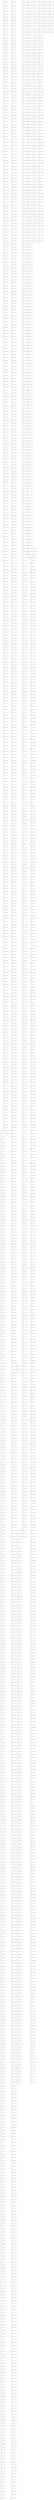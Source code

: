 strict graph "" {
	node [fontsize=0,
		label=0
	];
	ACCACCATTACCACCACCATCACCATTACCACAGGTAACGGTGCGGGCTGACGCG -- CCACCATTACCACCACCATCACCATTACCACAGGTAACGGTGCGGGCTGACGCGT	 [label="cov = 151, len = 56"];
	CCACCATTACCACCACCATCACCATTACCACAGGTAACGGTGCGGGCTGACGCGT -- CACCATTACCACCACCATCACCATTACCACAGGTAACGGTGCGGGCTGACGCGTA	 [label="cov = 153, len = 56"];
	CACCATTACCACCACCATCACCATTACCACAGGTAACGGTGCGGGCTGACGCGTA -- ACCATTACCACCACCATCACCATTACCACAGGTAACGGTGCGGGCTGACGCGTAC	 [label="cov = 151, len = 56"];
	ACCATTACCACCACCATCACCATTACCACAGGTAACGGTGCGGGCTGACGCGTAC -- CCATTACCACCACCATCACCATTACCACAGGTAACGGTGCGGGCTGACGCGTACA	 [label="cov = 150, len = 56"];
	CCATTACCACCACCATCACCATTACCACAGGTAACGGTGCGGGCTGACGCGTACA -- CATTACCACCACCATCACCATTACCACAGGTAACGGTGCGGGCTGACGCGTACAG	 [label="cov = 149, len = 56"];
	CATTACCACCACCATCACCATTACCACAGGTAACGGTGCGGGCTGACGCGTACAG -- ATTACCACCACCATCACCATTACCACAGGTAACGGTGCGGGCTGACGCGTACAGG	 [label="cov = 144, len = 56"];
	ATTACCACCACCATCACCATTACCACAGGTAACGGTGCGGGCTGACGCGTACAGG -- TTACCACCACCATCACCATTACCACAGGTAACGGTGCGGGCTGACGCGTACAGGA	 [label="cov = 143, len = 56"];
	TTACCACCACCATCACCATTACCACAGGTAACGGTGCGGGCTGACGCGTACAGGA -- TACCACCACCATCACCATTACCACAGGTAACGGTGCGGGCTGACGCGTACAGGAA	 [label="cov = 139, len = 56"];
	TACCACCACCATCACCATTACCACAGGTAACGGTGCGGGCTGACGCGTACAGGAA -- ACCACCACCATCACCATTACCACAGGTAACGGTGCGGGCTGACGCGTACAGGAAA	 [label="cov = 136, len = 56"];
	ACCACCACCATCACCATTACCACAGGTAACGGTGCGGGCTGACGCGTACAGGAAA -- CCACCACCATCACCATTACCACAGGTAACGGTGCGGGCTGACGCGTACAGGAAAC	 [label="cov = 134, len = 56"];
	CCACCACCATCACCATTACCACAGGTAACGGTGCGGGCTGACGCGTACAGGAAAC -- CACCACCATCACCATTACCACAGGTAACGGTGCGGGCTGACGCGTACAGGAAACA	 [label="cov = 132, len = 56"];
	CACCACCATCACCATTACCACAGGTAACGGTGCGGGCTGACGCGTACAGGAAACA -- ACCACCATCACCATTACCACAGGTAACGGTGCGGGCTGACGCGTACAGGAAACAC	 [label="cov = 133, len = 56"];
	ACCACCATCACCATTACCACAGGTAACGGTGCGGGCTGACGCGTACAGGAAACAC -- CCACCATCACCATTACCACAGGTAACGGTGCGGGCTGACGCGTACAGGAAACACA	 [label="cov = 133, len = 56"];
	CCACCATCACCATTACCACAGGTAACGGTGCGGGCTGACGCGTACAGGAAACACA -- CACCATCACCATTACCACAGGTAACGGTGCGGGCTGACGCGTACAGGAAACACAG	 [label="cov = 120, len = 56"];
	CACCATCACCATTACCACAGGTAACGGTGCGGGCTGACGCGTACAGGAAACACAG -- ACCATCACCATTACCACAGGTAACGGTGCGGGCTGACGCGTACAGGAAACACAGA	 [label="cov = 109, len = 56"];
	ACCATCACCATTACCACAGGTAACGGTGCGGGCTGACGCGTACAGGAAACACAGA -- CCATCACCATTACCACAGGTAACGGTGCGGGCTGACGCGTACAGGAAACACAGAA	 [label="cov = 98, len = 56"];
	CCATCACCATTACCACAGGTAACGGTGCGGGCTGACGCGTACAGGAAACACAGAA -- CATCACCATTACCACAGGTAACGGTGCGGGCTGACGCGTACAGGAAACACAGAAA	 [label="cov = 67, len = 56"];
	CATCACCATTACCACAGGTAACGGTGCGGGCTGACGCGTACAGGAAACACAGAAA -- ATCACCATTACCACAGGTAACGGTGCGGGCTGACGCGTACAGGAAACACAGAAAA	 [label="cov = 48, len = 56"];
	ATCACCATTACCACAGGTAACGGTGCGGGCTGACGCGTACAGGAAACACAGAAAA -- TCACCATTACCACAGGTAACGGTGCGGGCTGACGCGTACAGGAAACACAGAAAAA	 [label="cov = 44, len = 56"];
	TCACCATTACCACAGGTAACGGTGCGGGCTGACGCGTACAGGAAACACAGAAAAA -- CACCATTACCACAGGTAACGGTGCGGGCTGACGCGTACAGGAAACACAGAAAAAA	 [label="cov = 38, len = 56"];
	CACCATTACCACAGGTAACGGTGCGGGCTGACGCGTACAGGAAACACAGAAAAAA -- ACCATTACCACAGGTAACGGTGCGGGCTGACGCGTACAGGAAACACAGAAAAAAG	 [label="cov = 37, len = 56"];
	ACCATTACCACAGGTAACGGTGCGGGCTGACGCGTACAGGAAACACAGAAAAAAG -- CCATTACCACAGGTAACGGTGCGGGCTGACGCGTACAGGAAACACAGAAAAAAGC	 [label="cov = 37, len = 56"];
	CCATTACCACAGGTAACGGTGCGGGCTGACGCGTACAGGAAACACAGAAAAAAGC -- CATTACCACAGGTAACGGTGCGGGCTGACGCGTACAGGAAACACAGAAAAAAGCC	 [label="cov = 33, len = 56"];
	CATTACCACAGGTAACGGTGCGGGCTGACGCGTACAGGAAACACAGAAAAAAGCC -- ATTACCACAGGTAACGGTGCGGGCTGACGCGTACAGGAAACACAGAAAAAAGCCC	 [label="cov = 22, len = 56"];
	ATTACCACAGGTAACGGTGCGGGCTGACGCGTACAGGAAACACAGAAAAAAGCCC -- TTACCACAGGTAACGGTGCGGGCTGACGCGTACAGGAAACACAGAAAAAAGCCCG	 [label="cov = 20, len = 56"];
	TTACCACAGGTAACGGTGCGGGCTGACGCGTACAGGAAACACAGAAAAAAGCCCG -- TACCACAGGTAACGGTGCGGGCTGACGCGTACAGGAAACACAGAAAAAAGCCCGC	 [label="cov = 17, len = 56"];
	TACCACAGGTAACGGTGCGGGCTGACGCGTACAGGAAACACAGAAAAAAGCCCGC -- ACCACAGGTAACGGTGCGGGCTGACGCGTACAGGAAACACAGAAAAAAGCCCGCA	 [label="cov = 17, len = 56"];
	ACCACAGGTAACGGTGCGGGCTGACGCGTACAGGAAACACAGAAAAAAGCCCGCA -- CCACAGGTAACGGTGCGGGCTGACGCGTACAGGAAACACAGAAAAAAGCCCGCAC	 [label="cov = 14, len = 56"];
	CCACAGGTAACGGTGCGGGCTGACGCGTACAGGAAACACAGAAAAAAGCCCGCAC -- CACAGGTAACGGTGCGGGCTGACGCGTACAGGAAACACAGAAAAAAGCCCGCACC	 [label="cov = 14, len = 56"];
	CACAGGTAACGGTGCGGGCTGACGCGTACAGGAAACACAGAAAAAAGCCCGCACC -- ACAGGTAACGGTGCGGGCTGACGCGTACAGGAAACACAGAAAAAAGCCCGCACCT	 [label="cov = 14, len = 56"];
	ACAGGTAACGGTGCGGGCTGACGCGTACAGGAAACACAGAAAAAAGCCCGCACCT -- CAGGTAACGGTGCGGGCTGACGCGTACAGGAAACACAGAAAAAAGCCCGCACCTG	 [label="cov = 13, len = 56"];
	CAGGTAACGGTGCGGGCTGACGCGTACAGGAAACACAGAAAAAAGCCCGCACCTG -- AGGTAACGGTGCGGGCTGACGCGTACAGGAAACACAGAAAAAAGCCCGCACCTGA	 [label="cov = 12, len = 56"];
	AGGTAACGGTGCGGGCTGACGCGTACAGGAAACACAGAAAAAAGCCCGCACCTGA -- GGTAACGGTGCGGGCTGACGCGTACAGGAAACACAGAAAAAAGCCCGCACCTGAC	 [label="cov = 13, len = 56"];
	GGTAACGGTGCGGGCTGACGCGTACAGGAAACACAGAAAAAAGCCCGCACCTGAC -- GTAACGGTGCGGGCTGACGCGTACAGGAAACACAGAAAAAAGCCCGCACCTGACA	 [label="cov = 12, len = 56"];
	GTAACGGTGCGGGCTGACGCGTACAGGAAACACAGAAAAAAGCCCGCACCTGACA -- TAACGGTGCGGGCTGACGCGTACAGGAAACACAGAAAAAAGCCCGCACCTGACAG	 [label="cov = 11, len = 56"];
	TAACGGTGCGGGCTGACGCGTACAGGAAACACAGAAAAAAGCCCGCACCTGACAG -- AACGGTGCGGGCTGACGCGTACAGGAAACACAGAAAAAAGCCCGCACCTGACAGT	 [label="cov = 12, len = 56"];
	AACGGTGCGGGCTGACGCGTACAGGAAACACAGAAAAAAGCCCGCACCTGACAGT -- ACGGTGCGGGCTGACGCGTACAGGAAACACAGAAAAAAGCCCGCACCTGACAGTG	 [label="cov = 11, len = 56"];
	ACGGTGCGGGCTGACGCGTACAGGAAACACAGAAAAAAGCCCGCACCTGACAGTG -- CGGTGCGGGCTGACGCGTACAGGAAACACAGAAAAAAGCCCGCACCTGACAGTGC	 [label="cov = 13, len = 56"];
	CGGTGCGGGCTGACGCGTACAGGAAACACAGAAAAAAGCCCGCACCTGACAGTGC -- GGTGCGGGCTGACGCGTACAGGAAACACAGAAAAAAGCCCGCACCTGACAGTGCG	 [label="cov = 12, len = 56"];
	GCGTGACAGTCCACGCCCGAAAAAAGACACAAAGGACATGCGCAGTCGGGCGTGG -- CGTGACAGTCCACGCCCGAAAAAAGACACAAAGGACATGCGCAGTCGGGCGTGGC	 [label="cov = 13, len = 56"];
	CGTGACAGTCCACGCCCGAAAAAAGACACAAAGGACATGCGCAGTCGGGCGTGGC -- GTGACAGTCCACGCCCGAAAAAAGACACAAAGGACATGCGCAGTCGGGCGTGGCA	 [label="cov = 11, len = 56"];
	GTGACAGTCCACGCCCGAAAAAAGACACAAAGGACATGCGCAGTCGGGCGTGGCA -- TGACAGTCCACGCCCGAAAAAAGACACAAAGGACATGCGCAGTCGGGCGTGGCAA	 [label="cov = 12, len = 56"];
	TGACAGTCCACGCCCGAAAAAAGACACAAAGGACATGCGCAGTCGGGCGTGGCAA -- GACAGTCCACGCCCGAAAAAAGACACAAAGGACATGCGCAGTCGGGCGTGGCAAT	 [label="cov = 11, len = 56"];
	GACAGTCCACGCCCGAAAAAAGACACAAAGGACATGCGCAGTCGGGCGTGGCAAT -- ACAGTCCACGCCCGAAAAAAGACACAAAGGACATGCGCAGTCGGGCGTGGCAATG	 [label="cov = 12, len = 56"];
	ACAGTCCACGCCCGAAAAAAGACACAAAGGACATGCGCAGTCGGGCGTGGCAATG -- CAGTCCACGCCCGAAAAAAGACACAAAGGACATGCGCAGTCGGGCGTGGCAATGG	 [label="cov = 13, len = 56"];
	CAGTCCACGCCCGAAAAAAGACACAAAGGACATGCGCAGTCGGGCGTGGCAATGG -- AGTCCACGCCCGAAAAAAGACACAAAGGACATGCGCAGTCGGGCGTGGCAATGGA	 [label="cov = 12, len = 56"];
	AGTCCACGCCCGAAAAAAGACACAAAGGACATGCGCAGTCGGGCGTGGCAATGGA -- GTCCACGCCCGAAAAAAGACACAAAGGACATGCGCAGTCGGGCGTGGCAATGGAC	 [label="cov = 13, len = 56"];
	GTCCACGCCCGAAAAAAGACACAAAGGACATGCGCAGTCGGGCGTGGCAATGGAC -- TCCACGCCCGAAAAAAGACACAAAGGACATGCGCAGTCGGGCGTGGCAATGGACA	 [label="cov = 14, len = 56"];
	TCCACGCCCGAAAAAAGACACAAAGGACATGCGCAGTCGGGCGTGGCAATGGACA -- CCACGCCCGAAAAAAGACACAAAGGACATGCGCAGTCGGGCGTGGCAATGGACAC	 [label="cov = 14, len = 56"];
	CCACGCCCGAAAAAAGACACAAAGGACATGCGCAGTCGGGCGTGGCAATGGACAC -- CACGCCCGAAAAAAGACACAAAGGACATGCGCAGTCGGGCGTGGCAATGGACACC	 [label="cov = 14, len = 56"];
	CACGCCCGAAAAAAGACACAAAGGACATGCGCAGTCGGGCGTGGCAATGGACACC -- ACGCCCGAAAAAAGACACAAAGGACATGCGCAGTCGGGCGTGGCAATGGACACCA	 [label="cov = 17, len = 56"];
	ACGCCCGAAAAAAGACACAAAGGACATGCGCAGTCGGGCGTGGCAATGGACACCA -- CGCCCGAAAAAAGACACAAAGGACATGCGCAGTCGGGCGTGGCAATGGACACCAT	 [label="cov = 17, len = 56"];
	CGCCCGAAAAAAGACACAAAGGACATGCGCAGTCGGGCGTGGCAATGGACACCAT -- GCCCGAAAAAAGACACAAAGGACATGCGCAGTCGGGCGTGGCAATGGACACCATT	 [label="cov = 20, len = 56"];
	GCCCGAAAAAAGACACAAAGGACATGCGCAGTCGGGCGTGGCAATGGACACCATT -- CCCGAAAAAAGACACAAAGGACATGCGCAGTCGGGCGTGGCAATGGACACCATTA	 [label="cov = 22, len = 56"];
	CCCGAAAAAAGACACAAAGGACATGCGCAGTCGGGCGTGGCAATGGACACCATTA -- CCGAAAAAAGACACAAAGGACATGCGCAGTCGGGCGTGGCAATGGACACCATTAC	 [label="cov = 33, len = 56"];
	CCGAAAAAAGACACAAAGGACATGCGCAGTCGGGCGTGGCAATGGACACCATTAC -- CGAAAAAAGACACAAAGGACATGCGCAGTCGGGCGTGGCAATGGACACCATTACC	 [label="cov = 37, len = 56"];
	CGAAAAAAGACACAAAGGACATGCGCAGTCGGGCGTGGCAATGGACACCATTACC -- GAAAAAAGACACAAAGGACATGCGCAGTCGGGCGTGGCAATGGACACCATTACCA	 [label="cov = 37, len = 56"];
	GAAAAAAGACACAAAGGACATGCGCAGTCGGGCGTGGCAATGGACACCATTACCA -- AAAAAAGACACAAAGGACATGCGCAGTCGGGCGTGGCAATGGACACCATTACCAC	 [label="cov = 38, len = 56"];
	AAAAAAGACACAAAGGACATGCGCAGTCGGGCGTGGCAATGGACACCATTACCAC -- AAAAAGACACAAAGGACATGCGCAGTCGGGCGTGGCAATGGACACCATTACCACT	 [label="cov = 44, len = 56"];
	AAAAAGACACAAAGGACATGCGCAGTCGGGCGTGGCAATGGACACCATTACCACT -- AAAAGACACAAAGGACATGCGCAGTCGGGCGTGGCAATGGACACCATTACCACTA	 [label="cov = 48, len = 56"];
	AAAAGACACAAAGGACATGCGCAGTCGGGCGTGGCAATGGACACCATTACCACTA -- AAAGACACAAAGGACATGCGCAGTCGGGCGTGGCAATGGACACCATTACCACTAC	 [label="cov = 67, len = 56"];
	AAAGACACAAAGGACATGCGCAGTCGGGCGTGGCAATGGACACCATTACCACTAC -- AAGACACAAAGGACATGCGCAGTCGGGCGTGGCAATGGACACCATTACCACTACC	 [label="cov = 98, len = 56"];
	AAGACACAAAGGACATGCGCAGTCGGGCGTGGCAATGGACACCATTACCACTACC -- AGACACAAAGGACATGCGCAGTCGGGCGTGGCAATGGACACCATTACCACTACCA	 [label="cov = 109, len = 56"];
	AGACACAAAGGACATGCGCAGTCGGGCGTGGCAATGGACACCATTACCACTACCA -- GACACAAAGGACATGCGCAGTCGGGCGTGGCAATGGACACCATTACCACTACCAC	 [label="cov = 120, len = 56"];
	GACACAAAGGACATGCGCAGTCGGGCGTGGCAATGGACACCATTACCACTACCAC -- ACACAAAGGACATGCGCAGTCGGGCGTGGCAATGGACACCATTACCACTACCACC	 [label="cov = 133, len = 56"];
	ACACAAAGGACATGCGCAGTCGGGCGTGGCAATGGACACCATTACCACTACCACC -- CACAAAGGACATGCGCAGTCGGGCGTGGCAATGGACACCATTACCACTACCACCA	 [label="cov = 133, len = 56"];
	CACAAAGGACATGCGCAGTCGGGCGTGGCAATGGACACCATTACCACTACCACCA -- ACAAAGGACATGCGCAGTCGGGCGTGGCAATGGACACCATTACCACTACCACCAC	 [label="cov = 132, len = 56"];
	ACAAAGGACATGCGCAGTCGGGCGTGGCAATGGACACCATTACCACTACCACCAC -- CAAAGGACATGCGCAGTCGGGCGTGGCAATGGACACCATTACCACTACCACCACC	 [label="cov = 134, len = 56"];
	CAAAGGACATGCGCAGTCGGGCGTGGCAATGGACACCATTACCACTACCACCACC -- AAAGGACATGCGCAGTCGGGCGTGGCAATGGACACCATTACCACTACCACCACCA	 [label="cov = 136, len = 56"];
	AAAGGACATGCGCAGTCGGGCGTGGCAATGGACACCATTACCACTACCACCACCA -- AAGGACATGCGCAGTCGGGCGTGGCAATGGACACCATTACCACTACCACCACCAT	 [label="cov = 139, len = 56"];
	AAGGACATGCGCAGTCGGGCGTGGCAATGGACACCATTACCACTACCACCACCAT -- AGGACATGCGCAGTCGGGCGTGGCAATGGACACCATTACCACTACCACCACCATT	 [label="cov = 143, len = 56"];
	AGGACATGCGCAGTCGGGCGTGGCAATGGACACCATTACCACTACCACCACCATT -- GGACATGCGCAGTCGGGCGTGGCAATGGACACCATTACCACTACCACCACCATTA	 [label="cov = 144, len = 56"];
	GGACATGCGCAGTCGGGCGTGGCAATGGACACCATTACCACTACCACCACCATTA -- GACATGCGCAGTCGGGCGTGGCAATGGACACCATTACCACTACCACCACCATTAC	 [label="cov = 149, len = 56"];
	GACATGCGCAGTCGGGCGTGGCAATGGACACCATTACCACTACCACCACCATTAC -- ACATGCGCAGTCGGGCGTGGCAATGGACACCATTACCACTACCACCACCATTACC	 [label="cov = 150, len = 56"];
	ACATGCGCAGTCGGGCGTGGCAATGGACACCATTACCACTACCACCACCATTACC -- CATGCGCAGTCGGGCGTGGCAATGGACACCATTACCACTACCACCACCATTACCA	 [label="cov = 151, len = 56"];
	CATGCGCAGTCGGGCGTGGCAATGGACACCATTACCACTACCACCACCATTACCA -- ATGCGCAGTCGGGCGTGGCAATGGACACCATTACCACTACCACCACCATTACCAC	 [label="cov = 153, len = 56"];
	ATGCGCAGTCGGGCGTGGCAATGGACACCATTACCACTACCACCACCATTACCAC -- TGCGCAGTCGGGCGTGGCAATGGACACCATTACCACTACCACCACCATTACCACC	 [label="cov = 151, len = 56"];
	TGCGCAGTCGGGCGTGGCAATGGACACCATTACCACTACCACCACCATTACCACC -- GCGCAGTCGGGCGTGGCAATGGACACCATTACCACTACCACCACCATTACCACCA	 [label="cov = 153, len = 56"];
	GGTGGCCACCTGCCCCTGCCTGGCATTGCTTTCCAGAATATCGGCAACACGCAGA -- GTGGCCACCTGCCCCTGCCTGGCATTGCTTTCCAGAATATCGGCAACACGCAGAA	 [label="cov = 46, len = 56"];
	GTGGCCACCTGCCCCTGCCTGGCATTGCTTTCCAGAATATCGGCAACACGCAGAA -- TGGCCACCTGCCCCTGCCTGGCATTGCTTTCCAGAATATCGGCAACACGCAGAAA	 [label="cov = 49, len = 56"];
	TGGCCACCTGCCCCTGCCTGGCATTGCTTTCCAGAATATCGGCAACACGCAGAAA -- GGCCACCTGCCCCTGCCTGGCATTGCTTTCCAGAATATCGGCAACACGCAGAAAA	 [label="cov = 50, len = 56"];
	GGCCACCTGCCCCTGCCTGGCATTGCTTTCCAGAATATCGGCAACACGCAGAAAA -- GCCACCTGCCCCTGCCTGGCATTGCTTTCCAGAATATCGGCAACACGCAGAAAAC	 [label="cov = 52, len = 56"];
	GCCACCTGCCCCTGCCTGGCATTGCTTTCCAGAATATCGGCAACACGCAGAAAAC -- CCACCTGCCCCTGCCTGGCATTGCTTTCCAGAATATCGGCAACACGCAGAAAACG	 [label="cov = 55, len = 56"];
	CCACCTGCCCCTGCCTGGCATTGCTTTCCAGAATATCGGCAACACGCAGAAAACG -- CACCTGCCCCTGCCTGGCATTGCTTTCCAGAATATCGGCAACACGCAGAAAACGT	 [label="cov = 58, len = 56"];
	CACCTGCCCCTGCCTGGCATTGCTTTCCAGAATATCGGCAACACGCAGAAAACGT -- ACCTGCCCCTGCCTGGCATTGCTTTCCAGAATATCGGCAACACGCAGAAAACGTT	 [label="cov = 60, len = 56"];
	ACCTGCCCCTGCCTGGCATTGCTTTCCAGAATATCGGCAACACGCAGAAAACGTT -- CCTGCCCCTGCCTGGCATTGCTTTCCAGAATATCGGCAACACGCAGAAAACGTTC	 [label="cov = 63, len = 56"];
	CCTGCCCCTGCCTGGCATTGCTTTCCAGAATATCGGCAACACGCAGAAAACGTTC -- CTGCCCCTGCCTGGCATTGCTTTCCAGAATATCGGCAACACGCAGAAAACGTTCT	 [label="cov = 65, len = 56"];
	CTGCCCCTGCCTGGCATTGCTTTCCAGAATATCGGCAACACGCAGAAAACGTTCT -- TGCCCCTGCCTGGCATTGCTTTCCAGAATATCGGCAACACGCAGAAAACGTTCTG	 [label="cov = 66, len = 56"];
	TGCCCCTGCCTGGCATTGCTTTCCAGAATATCGGCAACACGCAGAAAACGTTCTG -- GCCCCTGCCTGGCATTGCTTTCCAGAATATCGGCAACACGCAGAAAACGTTCTGC	 [label="cov = 70, len = 56"];
	GCCCCTGCCTGGCATTGCTTTCCAGAATATCGGCAACACGCAGAAAACGTTCTGC -- CCCCTGCCTGGCATTGCTTTCCAGAATATCGGCAACACGCAGAAAACGTTCTGCA	 [label="cov = 72, len = 56"];
	CCCCTGCCTGGCATTGCTTTCCAGAATATCGGCAACACGCAGAAAACGTTCTGCA -- CCCTGCCTGGCATTGCTTTCCAGAATATCGGCAACACGCAGAAAACGTTCTGCAT	 [label="cov = 74, len = 56"];
	CCCTGCCTGGCATTGCTTTCCAGAATATCGGCAACACGCAGAAAACGTTCTGCAT -- CCTGCCTGGCATTGCTTTCCAGAATATCGGCAACACGCAGAAAACGTTCTGCATT	 [label="cov = 78, len = 56"];
	CCTGCCTGGCATTGCTTTCCAGAATATCGGCAACACGCAGAAAACGTTCTGCATT -- CTGCCTGGCATTGCTTTCCAGAATATCGGCAACACGCAGAAAACGTTCTGCATTT	 [label="cov = 77, len = 56"];
	CTGCCTGGCATTGCTTTCCAGAATATCGGCAACACGCAGAAAACGTTCTGCATTT -- TGCCTGGCATTGCTTTCCAGAATATCGGCAACACGCAGAAAACGTTCTGCATTTG	 [label="cov = 79, len = 56"];
	TGCCTGGCATTGCTTTCCAGAATATCGGCAACACGCAGAAAACGTTCTGCATTTG -- GCCTGGCATTGCTTTCCAGAATATCGGCAACACGCAGAAAACGTTCTGCATTTGC	 [label="cov = 82, len = 56"];
	GCCTGGCATTGCTTTCCAGAATATCGGCAACACGCAGAAAACGTTCTGCATTTGC -- CCTGGCATTGCTTTCCAGAATATCGGCAACACGCAGAAAACGTTCTGCATTTGCC	 [label="cov = 84, len = 56"];
	CCTGGCATTGCTTTCCAGAATATCGGCAACACGCAGAAAACGTTCTGCATTTGCC -- CTGGCATTGCTTTCCAGAATATCGGCAACACGCAGAAAACGTTCTGCATTTGCCA	 [label="cov = 87, len = 56"];
	CTGGCATTGCTTTCCAGAATATCGGCAACACGCAGAAAACGTTCTGCATTTGCCA -- TGGCATTGCTTTCCAGAATATCGGCAACACGCAGAAAACGTTCTGCATTTGCCAC	 [label="cov = 93, len = 56"];
	TGGCATTGCTTTCCAGAATATCGGCAACACGCAGAAAACGTTCTGCATTTGCCAC -- GGCATTGCTTTCCAGAATATCGGCAACACGCAGAAAACGTTCTGCATTTGCCACT	 [label="cov = 100, len = 56"];
	GGCATTGCTTTCCAGAATATCGGCAACACGCAGAAAACGTTCTGCATTTGCCACT -- GCATTGCTTTCCAGAATATCGGCAACACGCAGAAAACGTTCTGCATTTGCCACTG	 [label="cov = 99, len = 56"];
	GCATTGCTTTCCAGAATATCGGCAACACGCAGAAAACGTTCTGCATTTGCCACTG -- CATTGCTTTCCAGAATATCGGCAACACGCAGAAAACGTTCTGCATTTGCCACTGA	 [label="cov = 104, len = 56"];
	CATTGCTTTCCAGAATATCGGCAACACGCAGAAAACGTTCTGCATTTGCCACTGA -- ATTGCTTTCCAGAATATCGGCAACACGCAGAAAACGTTCTGCATTTGCCACTGAT	 [label="cov = 106, len = 56"];
	ATTGCTTTCCAGAATATCGGCAACACGCAGAAAACGTTCTGCATTTGCCACTGAT -- TTGCTTTCCAGAATATCGGCAACACGCAGAAAACGTTCTGCATTTGCCACTGATG	 [label="cov = 110, len = 56"];
	TTGCTTTCCAGAATATCGGCAACACGCAGAAAACGTTCTGCATTTGCCACTGATG -- TGCTTTCCAGAATATCGGCAACACGCAGAAAACGTTCTGCATTTGCCACTGATGT	 [label="cov = 114, len = 56"];
	TGCTTTCCAGAATATCGGCAACACGCAGAAAACGTTCTGCATTTGCCACTGATGT -- GCTTTCCAGAATATCGGCAACACGCAGAAAACGTTCTGCATTTGCCACTGATGTA	 [label="cov = 113, len = 56"];
	GCTTTCCAGAATATCGGCAACACGCAGAAAACGTTCTGCATTTGCCACTGATGTA -- CTTTCCAGAATATCGGCAACACGCAGAAAACGTTCTGCATTTGCCACTGATGTAC	 [label="cov = 116, len = 56"];
	CTTTCCAGAATATCGGCAACACGCAGAAAACGTTCTGCATTTGCCACTGATGTAC -- TTTCCAGAATATCGGCAACACGCAGAAAACGTTCTGCATTTGCCACTGATGTACC	 [label="cov = 116, len = 56"];
	TTTCCAGAATATCGGCAACACGCAGAAAACGTTCTGCATTTGCCACTGATGTACC -- TTCCAGAATATCGGCAACACGCAGAAAACGTTCTGCATTTGCCACTGATGTACCG	 [label="cov = 121, len = 56"];
	TTCCAGAATATCGGCAACACGCAGAAAACGTTCTGCATTTGCCACTGATGTACCG -- TCCAGAATATCGGCAACACGCAGAAAACGTTCTGCATTTGCCACTGATGTACCGC	 [label="cov = 122, len = 56"];
	TCCAGAATATCGGCAACACGCAGAAAACGTTCTGCATTTGCCACTGATGTACCGC -- CCAGAATATCGGCAACACGCAGAAAACGTTCTGCATTTGCCACTGATGTACCGCC	 [label="cov = 124, len = 56"];
	CCAGAATATCGGCAACACGCAGAAAACGTTCTGCATTTGCCACTGATGTACCGCC -- CAGAATATCGGCAACACGCAGAAAACGTTCTGCATTTGCCACTGATGTACCGCCG	 [label="cov = 121, len = 56"];
	CAGAATATCGGCAACACGCAGAAAACGTTCTGCATTTGCCACTGATGTACCGCCG -- AGAATATCGGCAACACGCAGAAAACGTTCTGCATTTGCCACTGATGTACCGCCGA	 [label="cov = 125, len = 56"];
	AGAATATCGGCAACACGCAGAAAACGTTCTGCATTTGCCACTGATGTACCGCCGA -- GAATATCGGCAACACGCAGAAAACGTTCTGCATTTGCCACTGATGTACCGCCGAA	 [label="cov = 127, len = 56"];
	GAATATCGGCAACACGCAGAAAACGTTCTGCATTTGCCACTGATGTACCGCCGAA -- AATATCGGCAACACGCAGAAAACGTTCTGCATTTGCCACTGATGTACCGCCGAAC	 [label="cov = 130, len = 56"];
	AATATCGGCAACACGCAGAAAACGTTCTGCATTTGCCACTGATGTACCGCCGAAC -- ATATCGGCAACACGCAGAAAACGTTCTGCATTTGCCACTGATGTACCGCCGAACT	 [label="cov = 132, len = 56"];
	ATATCGGCAACACGCAGAAAACGTTCTGCATTTGCCACTGATGTACCGCCGAACT -- TATCGGCAACACGCAGAAAACGTTCTGCATTTGCCACTGATGTACCGCCGAACTT	 [label="cov = 133, len = 56"];
	TATCGGCAACACGCAGAAAACGTTCTGCATTTGCCACTGATGTACCGCCGAACTT -- ATCGGCAACACGCAGAAAACGTTCTGCATTTGCCACTGATGTACCGCCGAACTTC	 [label="cov = 136, len = 56"];
	ATCGGCAACACGCAGAAAACGTTCTGCATTTGCCACTGATGTACCGCCGAACTTC -- TCGGCAACACGCAGAAAACGTTCTGCATTTGCCACTGATGTACCGCCGAACTTCA	 [label="cov = 133, len = 56"];
	TCGGCAACACGCAGAAAACGTTCTGCATTTGCCACTGATGTACCGCCGAACTTCA -- CGGCAACACGCAGAAAACGTTCTGCATTTGCCACTGATGTACCGCCGAACTTCAA	 [label="cov = 137, len = 56"];
	CGGCAACACGCAGAAAACGTTCTGCATTTGCCACTGATGTACCGCCGAACTTCAA -- GGCAACACGCAGAAAACGTTCTGCATTTGCCACTGATGTACCGCCGAACTTCAAC	 [label="cov = 143, len = 56"];
	GGCAACACGCAGAAAACGTTCTGCATTTGCCACTGATGTACCGCCGAACTTCAAC -- GCAACACGCAGAAAACGTTCTGCATTTGCCACTGATGTACCGCCGAACTTCAACA	 [label="cov = 147, len = 56"];
	GCAACACGCAGAAAACGTTCTGCATTTGCCACTGATGTACCGCCGAACTTCAACA -- CAACACGCAGAAAACGTTCTGCATTTGCCACTGATGTACCGCCGAACTTCAACAC	 [label="cov = 147, len = 56"];
	CAACACGCAGAAAACGTTCTGCATTTGCCACTGATGTACCGCCGAACTTCAACAC -- AACACGCAGAAAACGTTCTGCATTTGCCACTGATGTACCGCCGAACTTCAACACT	 [label="cov = 149, len = 56"];
	TCACAACTTCAAGCCGCCATGTAGTCACCGTTTACGTCTTGCAAAAGACGCACAA -- CACAACTTCAAGCCGCCATGTAGTCACCGTTTACGTCTTGCAAAAGACGCACAAC	 [label="cov = 147, len = 56"];
	CACAACTTCAAGCCGCCATGTAGTCACCGTTTACGTCTTGCAAAAGACGCACAAC -- ACAACTTCAAGCCGCCATGTAGTCACCGTTTACGTCTTGCAAAAGACGCACAACG	 [label="cov = 147, len = 56"];
	ACAACTTCAAGCCGCCATGTAGTCACCGTTTACGTCTTGCAAAAGACGCACAACG -- CAACTTCAAGCCGCCATGTAGTCACCGTTTACGTCTTGCAAAAGACGCACAACGG	 [label="cov = 143, len = 56"];
	CAACTTCAAGCCGCCATGTAGTCACCGTTTACGTCTTGCAAAAGACGCACAACGG -- AACTTCAAGCCGCCATGTAGTCACCGTTTACGTCTTGCAAAAGACGCACAACGGC	 [label="cov = 137, len = 56"];
	AACTTCAAGCCGCCATGTAGTCACCGTTTACGTCTTGCAAAAGACGCACAACGGC -- ACTTCAAGCCGCCATGTAGTCACCGTTTACGTCTTGCAAAAGACGCACAACGGCT	 [label="cov = 133, len = 56"];
	ACTTCAAGCCGCCATGTAGTCACCGTTTACGTCTTGCAAAAGACGCACAACGGCT -- CTTCAAGCCGCCATGTAGTCACCGTTTACGTCTTGCAAAAGACGCACAACGGCTA	 [label="cov = 136, len = 56"];
	CTTCAAGCCGCCATGTAGTCACCGTTTACGTCTTGCAAAAGACGCACAACGGCTA -- TTCAAGCCGCCATGTAGTCACCGTTTACGTCTTGCAAAAGACGCACAACGGCTAT	 [label="cov = 133, len = 56"];
	TTCAAGCCGCCATGTAGTCACCGTTTACGTCTTGCAAAAGACGCACAACGGCTAT -- TCAAGCCGCCATGTAGTCACCGTTTACGTCTTGCAAAAGACGCACAACGGCTATA	 [label="cov = 132, len = 56"];
	TCAAGCCGCCATGTAGTCACCGTTTACGTCTTGCAAAAGACGCACAACGGCTATA -- CAAGCCGCCATGTAGTCACCGTTTACGTCTTGCAAAAGACGCACAACGGCTATAA	 [label="cov = 130, len = 56"];
	CAAGCCGCCATGTAGTCACCGTTTACGTCTTGCAAAAGACGCACAACGGCTATAA -- AAGCCGCCATGTAGTCACCGTTTACGTCTTGCAAAAGACGCACAACGGCTATAAG	 [label="cov = 127, len = 56"];
	AAGCCGCCATGTAGTCACCGTTTACGTCTTGCAAAAGACGCACAACGGCTATAAG -- AGCCGCCATGTAGTCACCGTTTACGTCTTGCAAAAGACGCACAACGGCTATAAGA	 [label="cov = 125, len = 56"];
	AGCCGCCATGTAGTCACCGTTTACGTCTTGCAAAAGACGCACAACGGCTATAAGA -- GCCGCCATGTAGTCACCGTTTACGTCTTGCAAAAGACGCACAACGGCTATAAGAC	 [label="cov = 121, len = 56"];
	GCCGCCATGTAGTCACCGTTTACGTCTTGCAAAAGACGCACAACGGCTATAAGAC -- CCGCCATGTAGTCACCGTTTACGTCTTGCAAAAGACGCACAACGGCTATAAGACC	 [label="cov = 124, len = 56"];
	CCGCCATGTAGTCACCGTTTACGTCTTGCAAAAGACGCACAACGGCTATAAGACC -- CGCCATGTAGTCACCGTTTACGTCTTGCAAAAGACGCACAACGGCTATAAGACCT	 [label="cov = 122, len = 56"];
	CGCCATGTAGTCACCGTTTACGTCTTGCAAAAGACGCACAACGGCTATAAGACCT -- GCCATGTAGTCACCGTTTACGTCTTGCAAAAGACGCACAACGGCTATAAGACCTT	 [label="cov = 121, len = 56"];
	GCCATGTAGTCACCGTTTACGTCTTGCAAAAGACGCACAACGGCTATAAGACCTT -- CCATGTAGTCACCGTTTACGTCTTGCAAAAGACGCACAACGGCTATAAGACCTTT	 [label="cov = 116, len = 56"];
	CCATGTAGTCACCGTTTACGTCTTGCAAAAGACGCACAACGGCTATAAGACCTTT -- CATGTAGTCACCGTTTACGTCTTGCAAAAGACGCACAACGGCTATAAGACCTTTC	 [label="cov = 116, len = 56"];
	CATGTAGTCACCGTTTACGTCTTGCAAAAGACGCACAACGGCTATAAGACCTTTC -- ATGTAGTCACCGTTTACGTCTTGCAAAAGACGCACAACGGCTATAAGACCTTTCG	 [label="cov = 113, len = 56"];
	ATGTAGTCACCGTTTACGTCTTGCAAAAGACGCACAACGGCTATAAGACCTTTCG -- TGTAGTCACCGTTTACGTCTTGCAAAAGACGCACAACGGCTATAAGACCTTTCGT	 [label="cov = 114, len = 56"];
	TGTAGTCACCGTTTACGTCTTGCAAAAGACGCACAACGGCTATAAGACCTTTCGT -- GTAGTCACCGTTTACGTCTTGCAAAAGACGCACAACGGCTATAAGACCTTTCGTT	 [label="cov = 110, len = 56"];
	GTAGTCACCGTTTACGTCTTGCAAAAGACGCACAACGGCTATAAGACCTTTCGTT -- TAGTCACCGTTTACGTCTTGCAAAAGACGCACAACGGCTATAAGACCTTTCGTTA	 [label="cov = 106, len = 56"];
	TAGTCACCGTTTACGTCTTGCAAAAGACGCACAACGGCTATAAGACCTTTCGTTA -- AGTCACCGTTTACGTCTTGCAAAAGACGCACAACGGCTATAAGACCTTTCGTTAC	 [label="cov = 104, len = 56"];
	AGTCACCGTTTACGTCTTGCAAAAGACGCACAACGGCTATAAGACCTTTCGTTAC -- GTCACCGTTTACGTCTTGCAAAAGACGCACAACGGCTATAAGACCTTTCGTTACG	 [label="cov = 99, len = 56"];
	GTCACCGTTTACGTCTTGCAAAAGACGCACAACGGCTATAAGACCTTTCGTTACG -- TCACCGTTTACGTCTTGCAAAAGACGCACAACGGCTATAAGACCTTTCGTTACGG	 [label="cov = 100, len = 56"];
	TCACCGTTTACGTCTTGCAAAAGACGCACAACGGCTATAAGACCTTTCGTTACGG -- CACCGTTTACGTCTTGCAAAAGACGCACAACGGCTATAAGACCTTTCGTTACGGT	 [label="cov = 93, len = 56"];
	CACCGTTTACGTCTTGCAAAAGACGCACAACGGCTATAAGACCTTTCGTTACGGT -- ACCGTTTACGTCTTGCAAAAGACGCACAACGGCTATAAGACCTTTCGTTACGGTC	 [label="cov = 87, len = 56"];
	ACCGTTTACGTCTTGCAAAAGACGCACAACGGCTATAAGACCTTTCGTTACGGTC -- CCGTTTACGTCTTGCAAAAGACGCACAACGGCTATAAGACCTTTCGTTACGGTCC	 [label="cov = 84, len = 56"];
	CCGTTTACGTCTTGCAAAAGACGCACAACGGCTATAAGACCTTTCGTTACGGTCC -- CGTTTACGTCTTGCAAAAGACGCACAACGGCTATAAGACCTTTCGTTACGGTCCG	 [label="cov = 82, len = 56"];
	CGTTTACGTCTTGCAAAAGACGCACAACGGCTATAAGACCTTTCGTTACGGTCCG -- GTTTACGTCTTGCAAAAGACGCACAACGGCTATAAGACCTTTCGTTACGGTCCGT	 [label="cov = 79, len = 56"];
	GTTTACGTCTTGCAAAAGACGCACAACGGCTATAAGACCTTTCGTTACGGTCCGT -- TTTACGTCTTGCAAAAGACGCACAACGGCTATAAGACCTTTCGTTACGGTCCGTC	 [label="cov = 77, len = 56"];
	TTTACGTCTTGCAAAAGACGCACAACGGCTATAAGACCTTTCGTTACGGTCCGTC -- TTACGTCTTGCAAAAGACGCACAACGGCTATAAGACCTTTCGTTACGGTCCGTCC	 [label="cov = 78, len = 56"];
	TTACGTCTTGCAAAAGACGCACAACGGCTATAAGACCTTTCGTTACGGTCCGTCC -- TACGTCTTGCAAAAGACGCACAACGGCTATAAGACCTTTCGTTACGGTCCGTCCC	 [label="cov = 74, len = 56"];
	TACGTCTTGCAAAAGACGCACAACGGCTATAAGACCTTTCGTTACGGTCCGTCCC -- ACGTCTTGCAAAAGACGCACAACGGCTATAAGACCTTTCGTTACGGTCCGTCCCC	 [label="cov = 72, len = 56"];
	ACGTCTTGCAAAAGACGCACAACGGCTATAAGACCTTTCGTTACGGTCCGTCCCC -- CGTCTTGCAAAAGACGCACAACGGCTATAAGACCTTTCGTTACGGTCCGTCCCCG	 [label="cov = 70, len = 56"];
	CGTCTTGCAAAAGACGCACAACGGCTATAAGACCTTTCGTTACGGTCCGTCCCCG -- GTCTTGCAAAAGACGCACAACGGCTATAAGACCTTTCGTTACGGTCCGTCCCCGT	 [label="cov = 66, len = 56"];
	GTCTTGCAAAAGACGCACAACGGCTATAAGACCTTTCGTTACGGTCCGTCCCCGT -- TCTTGCAAAAGACGCACAACGGCTATAAGACCTTTCGTTACGGTCCGTCCCCGTC	 [label="cov = 65, len = 56"];
	TCTTGCAAAAGACGCACAACGGCTATAAGACCTTTCGTTACGGTCCGTCCCCGTC -- CTTGCAAAAGACGCACAACGGCTATAAGACCTTTCGTTACGGTCCGTCCCCGTCC	 [label="cov = 63, len = 56"];
	CTTGCAAAAGACGCACAACGGCTATAAGACCTTTCGTTACGGTCCGTCCCCGTCC -- TTGCAAAAGACGCACAACGGCTATAAGACCTTTCGTTACGGTCCGTCCCCGTCCA	 [label="cov = 60, len = 56"];
	TTGCAAAAGACGCACAACGGCTATAAGACCTTTCGTTACGGTCCGTCCCCGTCCA -- TGCAAAAGACGCACAACGGCTATAAGACCTTTCGTTACGGTCCGTCCCCGTCCAC	 [label="cov = 58, len = 56"];
	TGCAAAAGACGCACAACGGCTATAAGACCTTTCGTTACGGTCCGTCCCCGTCCAC -- GCAAAAGACGCACAACGGCTATAAGACCTTTCGTTACGGTCCGTCCCCGTCCACC	 [label="cov = 55, len = 56"];
	GCAAAAGACGCACAACGGCTATAAGACCTTTCGTTACGGTCCGTCCCCGTCCACC -- CAAAAGACGCACAACGGCTATAAGACCTTTCGTTACGGTCCGTCCCCGTCCACCG	 [label="cov = 52, len = 56"];
	CAAAAGACGCACAACGGCTATAAGACCTTTCGTTACGGTCCGTCCCCGTCCACCG -- AAAAGACGCACAACGGCTATAAGACCTTTCGTTACGGTCCGTCCCCGTCCACCGG	 [label="cov = 50, len = 56"];
	AAAAGACGCACAACGGCTATAAGACCTTTCGTTACGGTCCGTCCCCGTCCACCGG -- AAAGACGCACAACGGCTATAAGACCTTTCGTTACGGTCCGTCCCCGTCCACCGGT	 [label="cov = 49, len = 56"];
	AAAGACGCACAACGGCTATAAGACCTTTCGTTACGGTCCGTCCCCGTCCACCGGT -- AAGACGCACAACGGCTATAAGACCTTTCGTTACGGTCCGTCCCCGTCCACCGGTG	 [label="cov = 46, len = 56"];
	AAGACGCACAACGGCTATAAGACCTTTCGTTACGGTCCGTCCCCGTCCACCGGTG -- AGACGCACAACGGCTATAAGACCTTTCGTTACGGTCCGTCCCCGTCCACCGGTGG	 [label="cov = 43, len = 56"];
	GCAGAAAACGTTCTGCATTTGCCACTGATGTACCGCCGAACTTCAACACTCGCAT -- CAGAAAACGTTCTGCATTTGCCACTGATGTACCGCCGAACTTCAACACTCGCATG	 [label="cov = 152, len = 56"];
	CAGAAAACGTTCTGCATTTGCCACTGATGTACCGCCGAACTTCAACACTCGCATG -- AGAAAACGTTCTGCATTTGCCACTGATGTACCGCCGAACTTCAACACTCGCATGG	 [label="cov = 153, len = 56"];
	AGAAAACGTTCTGCATTTGCCACTGATGTACCGCCGAACTTCAACACTCGCATGG -- GAAAACGTTCTGCATTTGCCACTGATGTACCGCCGAACTTCAACACTCGCATGGT	 [label="cov = 156, len = 56"];
	GAAAACGTTCTGCATTTGCCACTGATGTACCGCCGAACTTCAACACTCGCATGGT -- AAAACGTTCTGCATTTGCCACTGATGTACCGCCGAACTTCAACACTCGCATGGTT	 [label="cov = 162, len = 56"];
	AAAACGTTCTGCATTTGCCACTGATGTACCGCCGAACTTCAACACTCGCATGGTT -- AAACGTTCTGCATTTGCCACTGATGTACCGCCGAACTTCAACACTCGCATGGTTG	 [label="cov = 162, len = 56"];
	AAACGTTCTGCATTTGCCACTGATGTACCGCCGAACTTCAACACTCGCATGGTTG -- AACGTTCTGCATTTGCCACTGATGTACCGCCGAACTTCAACACTCGCATGGTTGT	 [label="cov = 162, len = 56"];
	AACGTTCTGCATTTGCCACTGATGTACCGCCGAACTTCAACACTCGCATGGTTGT -- ACGTTCTGCATTTGCCACTGATGTACCGCCGAACTTCAACACTCGCATGGTTGTT	 [label="cov = 157, len = 56"];
	ACGTTCTGCATTTGCCACTGATGTACCGCCGAACTTCAACACTCGCATGGTTGTT -- CGTTCTGCATTTGCCACTGATGTACCGCCGAACTTCAACACTCGCATGGTTGTTA	 [label="cov = 154, len = 56"];
	CGTTCTGCATTTGCCACTGATGTACCGCCGAACTTCAACACTCGCATGGTTGTTA -- GTTCTGCATTTGCCACTGATGTACCGCCGAACTTCAACACTCGCATGGTTGTTAC	 [label="cov = 154, len = 56"];
	GTTCTGCATTTGCCACTGATGTACCGCCGAACTTCAACACTCGCATGGTTGTTAC -- TTCTGCATTTGCCACTGATGTACCGCCGAACTTCAACACTCGCATGGTTGTTACC	 [label="cov = 153, len = 56"];
	TTCTGCATTTGCCACTGATGTACCGCCGAACTTCAACACTCGCATGGTTGTTACC -- TCTGCATTTGCCACTGATGTACCGCCGAACTTCAACACTCGCATGGTTGTTACCT	 [label="cov = 153, len = 56"];
	TCTGCATTTGCCACTGATGTACCGCCGAACTTCAACACTCGCATGGTTGTTACCT -- CTGCATTTGCCACTGATGTACCGCCGAACTTCAACACTCGCATGGTTGTTACCTC	 [label="cov = 153, len = 56"];
	CTGCATTTGCCACTGATGTACCGCCGAACTTCAACACTCGCATGGTTGTTACCTC -- TGCATTTGCCACTGATGTACCGCCGAACTTCAACACTCGCATGGTTGTTACCTCG	 [label="cov = 152, len = 56"];
	TGCATTTGCCACTGATGTACCGCCGAACTTCAACACTCGCATGGTTGTTACCTCG -- GCATTTGCCACTGATGTACCGCCGAACTTCAACACTCGCATGGTTGTTACCTCGT	 [label="cov = 147, len = 56"];
	GCATTTGCCACTGATGTACCGCCGAACTTCAACACTCGCATGGTTGTTACCTCGT -- CATTTGCCACTGATGTACCGCCGAACTTCAACACTCGCATGGTTGTTACCTCGTT	 [label="cov = 140, len = 56"];
	CATTTGCCACTGATGTACCGCCGAACTTCAACACTCGCATGGTTGTTACCTCGTT -- ATTTGCCACTGATGTACCGCCGAACTTCAACACTCGCATGGTTGTTACCTCGTTA	 [label="cov = 141, len = 56"];
	ATTTGCCACTGATGTACCGCCGAACTTCAACACTCGCATGGTTGTTACCTCGTTA -- TTTGCCACTGATGTACCGCCGAACTTCAACACTCGCATGGTTGTTACCTCGTTAC	 [label="cov = 145, len = 56"];
	TTTGCCACTGATGTACCGCCGAACTTCAACACTCGCATGGTTGTTACCTCGTTAC -- TTGCCACTGATGTACCGCCGAACTTCAACACTCGCATGGTTGTTACCTCGTTACC	 [label="cov = 148, len = 56"];
	TTGCCACTGATGTACCGCCGAACTTCAACACTCGCATGGTTGTTACCTCGTTACC -- TGCCACTGATGTACCGCCGAACTTCAACACTCGCATGGTTGTTACCTCGTTACCT	 [label="cov = 145, len = 56"];
	TGCCACTGATGTACCGCCGAACTTCAACACTCGCATGGTTGTTACCTCGTTACCT -- GCCACTGATGTACCGCCGAACTTCAACACTCGCATGGTTGTTACCTCGTTACCTT	 [label="cov = 144, len = 56"];
	GCCACTGATGTACCGCCGAACTTCAACACTCGCATGGTTGTTACCTCGTTACCTT -- CCACTGATGTACCGCCGAACTTCAACACTCGCATGGTTGTTACCTCGTTACCTTT	 [label="cov = 142, len = 56"];
	CCACTGATGTACCGCCGAACTTCAACACTCGCATGGTTGTTACCTCGTTACCTTT -- CACTGATGTACCGCCGAACTTCAACACTCGCATGGTTGTTACCTCGTTACCTTTG	 [label="cov = 140, len = 56"];
	CACTGATGTACCGCCGAACTTCAACACTCGCATGGTTGTTACCTCGTTACCTTTG -- ACTGATGTACCGCCGAACTTCAACACTCGCATGGTTGTTACCTCGTTACCTTTGG	 [label="cov = 142, len = 56"];
	ACTGATGTACCGCCGAACTTCAACACTCGCATGGTTGTTACCTCGTTACCTTTGG -- CTGATGTACCGCCGAACTTCAACACTCGCATGGTTGTTACCTCGTTACCTTTGGT	 [label="cov = 142, len = 56"];
	CTGATGTACCGCCGAACTTCAACACTCGCATGGTTGTTACCTCGTTACCTTTGGT -- TGATGTACCGCCGAACTTCAACACTCGCATGGTTGTTACCTCGTTACCTTTGGTC	 [label="cov = 137, len = 56"];
	TGATGTACCGCCGAACTTCAACACTCGCATGGTTGTTACCTCGTTACCTTTGGTC -- GATGTACCGCCGAACTTCAACACTCGCATGGTTGTTACCTCGTTACCTTTGGTCG	 [label="cov = 129, len = 56"];
	GATGTACCGCCGAACTTCAACACTCGCATGGTTGTTACCTCGTTACCTTTGGTCG -- ATGTACCGCCGAACTTCAACACTCGCATGGTTGTTACCTCGTTACCTTTGGTCGA	 [label="cov = 130, len = 56"];
	ATGTACCGCCGAACTTCAACACTCGCATGGTTGTTACCTCGTTACCTTTGGTCGA -- TGTACCGCCGAACTTCAACACTCGCATGGTTGTTACCTCGTTACCTTTGGTCGAA	 [label="cov = 127, len = 56"];
	TGTACCGCCGAACTTCAACACTCGCATGGTTGTTACCTCGTTACCTTTGGTCGAA -- GTACCGCCGAACTTCAACACTCGCATGGTTGTTACCTCGTTACCTTTGGTCGAAA	 [label="cov = 125, len = 56"];
	GTACCGCCGAACTTCAACACTCGCATGGTTGTTACCTCGTTACCTTTGGTCGAAA -- TACCGCCGAACTTCAACACTCGCATGGTTGTTACCTCGTTACCTTTGGTCGAAAA	 [label="cov = 123, len = 56"];
	TACCGCCGAACTTCAACACTCGCATGGTTGTTACCTCGTTACCTTTGGTCGAAAA -- ACCGCCGAACTTCAACACTCGCATGGTTGTTACCTCGTTACCTTTGGTCGAAAAA	 [label="cov = 122, len = 56"];
	ACCGCCGAACTTCAACACTCGCATGGTTGTTACCTCGTTACCTTTGGTCGAAAAA -- CCGCCGAACTTCAACACTCGCATGGTTGTTACCTCGTTACCTTTGGTCGAAAAAA	 [label="cov = 118, len = 56"];
	CCGCCGAACTTCAACACTCGCATGGTTGTTACCTCGTTACCTTTGGTCGAAAAAA -- CGCCGAACTTCAACACTCGCATGGTTGTTACCTCGTTACCTTTGGTCGAAAAAAA	 [label="cov = 118, len = 56"];
	CGCCGAACTTCAACACTCGCATGGTTGTTACCTCGTTACCTTTGGTCGAAAAAAA -- GCCGAACTTCAACACTCGCATGGTTGTTACCTCGTTACCTTTGGTCGAAAAAAAA	 [label="cov = 119, len = 56"];
	GCCGAACTTCAACACTCGCATGGTTGTTACCTCGTTACCTTTGGTCGAAAAAAAA -- CCGAACTTCAACACTCGCATGGTTGTTACCTCGTTACCTTTGGTCGAAAAAAAAA	 [label="cov = 116, len = 56"];
	CCGAACTTCAACACTCGCATGGTTGTTACCTCGTTACCTTTGGTCGAAAAAAAAA -- CGAACTTCAACACTCGCATGGTTGTTACCTCGTTACCTTTGGTCGAAAAAAAAAG	 [label="cov = 114, len = 56"];
	CGAACTTCAACACTCGCATGGTTGTTACCTCGTTACCTTTGGTCGAAAAAAAAAG -- GAACTTCAACACTCGCATGGTTGTTACCTCGTTACCTTTGGTCGAAAAAAAAAGC	 [label="cov = 109, len = 56"];
	GAACTTCAACACTCGCATGGTTGTTACCTCGTTACCTTTGGTCGAAAAAAAAAGC -- AACTTCAACACTCGCATGGTTGTTACCTCGTTACCTTTGGTCGAAAAAAAAAGCC	 [label="cov = 108, len = 56"];
	AACTTCAACACTCGCATGGTTGTTACCTCGTTACCTTTGGTCGAAAAAAAAAGCC -- ACTTCAACACTCGCATGGTTGTTACCTCGTTACCTTTGGTCGAAAAAAAAAGCCC	 [label="cov = 100, len = 56"];
	ACTTCAACACTCGCATGGTTGTTACCTCGTTACCTTTGGTCGAAAAAAAAAGCCC -- CTTCAACACTCGCATGGTTGTTACCTCGTTACCTTTGGTCGAAAAAAAAAGCCCG	 [label="cov = 102, len = 56"];
	CTTCAACACTCGCATGGTTGTTACCTCGTTACCTTTGGTCGAAAAAAAAAGCCCG -- TTCAACACTCGCATGGTTGTTACCTCGTTACCTTTGGTCGAAAAAAAAAGCCCGC	 [label="cov = 99, len = 56"];
	TTCAACACTCGCATGGTTGTTACCTCGTTACCTTTGGTCGAAAAAAAAAGCCCGC -- TCAACACTCGCATGGTTGTTACCTCGTTACCTTTGGTCGAAAAAAAAAGCCCGCA	 [label="cov = 101, len = 56"];
	TCAACACTCGCATGGTTGTTACCTCGTTACCTTTGGTCGAAAAAAAAAGCCCGCA -- CAACACTCGCATGGTTGTTACCTCGTTACCTTTGGTCGAAAAAAAAAGCCCGCAC	 [label="cov = 100, len = 56"];
	CAACACTCGCATGGTTGTTACCTCGTTACCTTTGGTCGAAAAAAAAAGCCCGCAC -- AACACTCGCATGGTTGTTACCTCGTTACCTTTGGTCGAAAAAAAAAGCCCGCACT	 [label="cov = 103, len = 56"];
	AACACTCGCATGGTTGTTACCTCGTTACCTTTGGTCGAAAAAAAAAGCCCGCACT -- ACACTCGCATGGTTGTTACCTCGTTACCTTTGGTCGAAAAAAAAAGCCCGCACTG	 [label="cov = 100, len = 56"];
	GTCACGCCCGAAAAAAAAAGCTGGTTTCCATTGCTCCATTGTTGGTACGCTCACA -- TCACGCCCGAAAAAAAAAGCTGGTTTCCATTGCTCCATTGTTGGTACGCTCACAA	 [label="cov = 103, len = 56"];
	TCACGCCCGAAAAAAAAAGCTGGTTTCCATTGCTCCATTGTTGGTACGCTCACAA -- CACGCCCGAAAAAAAAAGCTGGTTTCCATTGCTCCATTGTTGGTACGCTCACAAC	 [label="cov = 100, len = 56"];
	CACGCCCGAAAAAAAAAGCTGGTTTCCATTGCTCCATTGTTGGTACGCTCACAAC -- ACGCCCGAAAAAAAAAGCTGGTTTCCATTGCTCCATTGTTGGTACGCTCACAACT	 [label="cov = 101, len = 56"];
	ACGCCCGAAAAAAAAAGCTGGTTTCCATTGCTCCATTGTTGGTACGCTCACAACT -- CGCCCGAAAAAAAAAGCTGGTTTCCATTGCTCCATTGTTGGTACGCTCACAACTT	 [label="cov = 99, len = 56"];
	CGCCCGAAAAAAAAAGCTGGTTTCCATTGCTCCATTGTTGGTACGCTCACAACTT -- GCCCGAAAAAAAAAGCTGGTTTCCATTGCTCCATTGTTGGTACGCTCACAACTTC	 [label="cov = 102, len = 56"];
	GCCCGAAAAAAAAAGCTGGTTTCCATTGCTCCATTGTTGGTACGCTCACAACTTC -- CCCGAAAAAAAAAGCTGGTTTCCATTGCTCCATTGTTGGTACGCTCACAACTTCA	 [label="cov = 100, len = 56"];
	CCCGAAAAAAAAAGCTGGTTTCCATTGCTCCATTGTTGGTACGCTCACAACTTCA -- CCGAAAAAAAAAGCTGGTTTCCATTGCTCCATTGTTGGTACGCTCACAACTTCAA	 [label="cov = 108, len = 56"];
	CCGAAAAAAAAAGCTGGTTTCCATTGCTCCATTGTTGGTACGCTCACAACTTCAA -- CGAAAAAAAAAGCTGGTTTCCATTGCTCCATTGTTGGTACGCTCACAACTTCAAG	 [label="cov = 109, len = 56"];
	CGAAAAAAAAAGCTGGTTTCCATTGCTCCATTGTTGGTACGCTCACAACTTCAAG -- GAAAAAAAAAGCTGGTTTCCATTGCTCCATTGTTGGTACGCTCACAACTTCAAGC	 [label="cov = 114, len = 56"];
	GAAAAAAAAAGCTGGTTTCCATTGCTCCATTGTTGGTACGCTCACAACTTCAAGC -- AAAAAAAAAGCTGGTTTCCATTGCTCCATTGTTGGTACGCTCACAACTTCAAGCC	 [label="cov = 116, len = 56"];
	AAAAAAAAAGCTGGTTTCCATTGCTCCATTGTTGGTACGCTCACAACTTCAAGCC -- AAAAAAAAGCTGGTTTCCATTGCTCCATTGTTGGTACGCTCACAACTTCAAGCCG	 [label="cov = 119, len = 56"];
	AAAAAAAAGCTGGTTTCCATTGCTCCATTGTTGGTACGCTCACAACTTCAAGCCG -- AAAAAAAGCTGGTTTCCATTGCTCCATTGTTGGTACGCTCACAACTTCAAGCCGC	 [label="cov = 118, len = 56"];
	AAAAAAAGCTGGTTTCCATTGCTCCATTGTTGGTACGCTCACAACTTCAAGCCGC -- AAAAAAGCTGGTTTCCATTGCTCCATTGTTGGTACGCTCACAACTTCAAGCCGCC	 [label="cov = 118, len = 56"];
	AAAAAAGCTGGTTTCCATTGCTCCATTGTTGGTACGCTCACAACTTCAAGCCGCC -- AAAAAGCTGGTTTCCATTGCTCCATTGTTGGTACGCTCACAACTTCAAGCCGCCA	 [label="cov = 122, len = 56"];
	AAAAAGCTGGTTTCCATTGCTCCATTGTTGGTACGCTCACAACTTCAAGCCGCCA -- AAAAGCTGGTTTCCATTGCTCCATTGTTGGTACGCTCACAACTTCAAGCCGCCAT	 [label="cov = 123, len = 56"];
	AAAAGCTGGTTTCCATTGCTCCATTGTTGGTACGCTCACAACTTCAAGCCGCCAT -- AAAGCTGGTTTCCATTGCTCCATTGTTGGTACGCTCACAACTTCAAGCCGCCATG	 [label="cov = 125, len = 56"];
	AAAGCTGGTTTCCATTGCTCCATTGTTGGTACGCTCACAACTTCAAGCCGCCATG -- AAGCTGGTTTCCATTGCTCCATTGTTGGTACGCTCACAACTTCAAGCCGCCATGT	 [label="cov = 127, len = 56"];
	AAGCTGGTTTCCATTGCTCCATTGTTGGTACGCTCACAACTTCAAGCCGCCATGT -- AGCTGGTTTCCATTGCTCCATTGTTGGTACGCTCACAACTTCAAGCCGCCATGTA	 [label="cov = 130, len = 56"];
	AGCTGGTTTCCATTGCTCCATTGTTGGTACGCTCACAACTTCAAGCCGCCATGTA -- GCTGGTTTCCATTGCTCCATTGTTGGTACGCTCACAACTTCAAGCCGCCATGTAG	 [label="cov = 129, len = 56"];
	GCTGGTTTCCATTGCTCCATTGTTGGTACGCTCACAACTTCAAGCCGCCATGTAG -- CTGGTTTCCATTGCTCCATTGTTGGTACGCTCACAACTTCAAGCCGCCATGTAGT	 [label="cov = 137, len = 56"];
	CTGGTTTCCATTGCTCCATTGTTGGTACGCTCACAACTTCAAGCCGCCATGTAGT -- TGGTTTCCATTGCTCCATTGTTGGTACGCTCACAACTTCAAGCCGCCATGTAGTC	 [label="cov = 142, len = 56"];
	TGGTTTCCATTGCTCCATTGTTGGTACGCTCACAACTTCAAGCCGCCATGTAGTC -- GGTTTCCATTGCTCCATTGTTGGTACGCTCACAACTTCAAGCCGCCATGTAGTCA	 [label="cov = 142, len = 56"];
	GGTTTCCATTGCTCCATTGTTGGTACGCTCACAACTTCAAGCCGCCATGTAGTCA -- GTTTCCATTGCTCCATTGTTGGTACGCTCACAACTTCAAGCCGCCATGTAGTCAC	 [label="cov = 140, len = 56"];
	GTTTCCATTGCTCCATTGTTGGTACGCTCACAACTTCAAGCCGCCATGTAGTCAC -- TTTCCATTGCTCCATTGTTGGTACGCTCACAACTTCAAGCCGCCATGTAGTCACC	 [label="cov = 142, len = 56"];
	TTTCCATTGCTCCATTGTTGGTACGCTCACAACTTCAAGCCGCCATGTAGTCACC -- TTCCATTGCTCCATTGTTGGTACGCTCACAACTTCAAGCCGCCATGTAGTCACCG	 [label="cov = 144, len = 56"];
	TTCCATTGCTCCATTGTTGGTACGCTCACAACTTCAAGCCGCCATGTAGTCACCG -- TCCATTGCTCCATTGTTGGTACGCTCACAACTTCAAGCCGCCATGTAGTCACCGT	 [label="cov = 145, len = 56"];
	TCCATTGCTCCATTGTTGGTACGCTCACAACTTCAAGCCGCCATGTAGTCACCGT -- CCATTGCTCCATTGTTGGTACGCTCACAACTTCAAGCCGCCATGTAGTCACCGTT	 [label="cov = 148, len = 56"];
	CCATTGCTCCATTGTTGGTACGCTCACAACTTCAAGCCGCCATGTAGTCACCGTT -- CATTGCTCCATTGTTGGTACGCTCACAACTTCAAGCCGCCATGTAGTCACCGTTT	 [label="cov = 145, len = 56"];
	CATTGCTCCATTGTTGGTACGCTCACAACTTCAAGCCGCCATGTAGTCACCGTTT -- ATTGCTCCATTGTTGGTACGCTCACAACTTCAAGCCGCCATGTAGTCACCGTTTA	 [label="cov = 141, len = 56"];
	ATTGCTCCATTGTTGGTACGCTCACAACTTCAAGCCGCCATGTAGTCACCGTTTA -- TTGCTCCATTGTTGGTACGCTCACAACTTCAAGCCGCCATGTAGTCACCGTTTAC	 [label="cov = 140, len = 56"];
	TTGCTCCATTGTTGGTACGCTCACAACTTCAAGCCGCCATGTAGTCACCGTTTAC -- TGCTCCATTGTTGGTACGCTCACAACTTCAAGCCGCCATGTAGTCACCGTTTACG	 [label="cov = 147, len = 56"];
	TGCTCCATTGTTGGTACGCTCACAACTTCAAGCCGCCATGTAGTCACCGTTTACG -- GCTCCATTGTTGGTACGCTCACAACTTCAAGCCGCCATGTAGTCACCGTTTACGT	 [label="cov = 152, len = 56"];
	GCTCCATTGTTGGTACGCTCACAACTTCAAGCCGCCATGTAGTCACCGTTTACGT -- CTCCATTGTTGGTACGCTCACAACTTCAAGCCGCCATGTAGTCACCGTTTACGTC	 [label="cov = 153, len = 56"];
	CTCCATTGTTGGTACGCTCACAACTTCAAGCCGCCATGTAGTCACCGTTTACGTC -- TCCATTGTTGGTACGCTCACAACTTCAAGCCGCCATGTAGTCACCGTTTACGTCT	 [label="cov = 153, len = 56"];
	TCCATTGTTGGTACGCTCACAACTTCAAGCCGCCATGTAGTCACCGTTTACGTCT -- CCATTGTTGGTACGCTCACAACTTCAAGCCGCCATGTAGTCACCGTTTACGTCTT	 [label="cov = 153, len = 56"];
	CCATTGTTGGTACGCTCACAACTTCAAGCCGCCATGTAGTCACCGTTTACGTCTT -- CATTGTTGGTACGCTCACAACTTCAAGCCGCCATGTAGTCACCGTTTACGTCTTG	 [label="cov = 154, len = 56"];
	CATTGTTGGTACGCTCACAACTTCAAGCCGCCATGTAGTCACCGTTTACGTCTTG -- ATTGTTGGTACGCTCACAACTTCAAGCCGCCATGTAGTCACCGTTTACGTCTTGC	 [label="cov = 154, len = 56"];
	ATTGTTGGTACGCTCACAACTTCAAGCCGCCATGTAGTCACCGTTTACGTCTTGC -- TTGTTGGTACGCTCACAACTTCAAGCCGCCATGTAGTCACCGTTTACGTCTTGCA	 [label="cov = 157, len = 56"];
	TTGTTGGTACGCTCACAACTTCAAGCCGCCATGTAGTCACCGTTTACGTCTTGCA -- TGTTGGTACGCTCACAACTTCAAGCCGCCATGTAGTCACCGTTTACGTCTTGCAA	 [label="cov = 162, len = 56"];
	TGTTGGTACGCTCACAACTTCAAGCCGCCATGTAGTCACCGTTTACGTCTTGCAA -- GTTGGTACGCTCACAACTTCAAGCCGCCATGTAGTCACCGTTTACGTCTTGCAAA	 [label="cov = 162, len = 56"];
	GTTGGTACGCTCACAACTTCAAGCCGCCATGTAGTCACCGTTTACGTCTTGCAAA -- TTGGTACGCTCACAACTTCAAGCCGCCATGTAGTCACCGTTTACGTCTTGCAAAA	 [label="cov = 162, len = 56"];
	TTGGTACGCTCACAACTTCAAGCCGCCATGTAGTCACCGTTTACGTCTTGCAAAA -- TGGTACGCTCACAACTTCAAGCCGCCATGTAGTCACCGTTTACGTCTTGCAAAAG	 [label="cov = 156, len = 56"];
	TGGTACGCTCACAACTTCAAGCCGCCATGTAGTCACCGTTTACGTCTTGCAAAAG -- GGTACGCTCACAACTTCAAGCCGCCATGTAGTCACCGTTTACGTCTTGCAAAAGA	 [label="cov = 153, len = 56"];
	GGTACGCTCACAACTTCAAGCCGCCATGTAGTCACCGTTTACGTCTTGCAAAAGA -- GTACGCTCACAACTTCAAGCCGCCATGTAGTCACCGTTTACGTCTTGCAAAAGAC	 [label="cov = 152, len = 56"];
	GTACGCTCACAACTTCAAGCCGCCATGTAGTCACCGTTTACGTCTTGCAAAAGAC -- TACGCTCACAACTTCAAGCCGCCATGTAGTCACCGTTTACGTCTTGCAAAAGACG	 [label="cov = 150, len = 56"];
	GGCATAGCGCACAGACAGATAAAAATTACAGAGTACACAACATCCATGAAACGCA -- GCATAGCGCACAGACAGATAAAAATTACAGAGTACACAACATCCATGAAACGCAT	 [label="cov = 111, len = 56"];
	GCATAGCGCACAGACAGATAAAAATTACAGAGTACACAACATCCATGAAACGCAT -- CATAGCGCACAGACAGATAAAAATTACAGAGTACACAACATCCATGAAACGCATT	 [label="cov = 112, len = 56"];
	CATAGCGCACAGACAGATAAAAATTACAGAGTACACAACATCCATGAAACGCATT -- ATAGCGCACAGACAGATAAAAATTACAGAGTACACAACATCCATGAAACGCATTA	 [label="cov = 109, len = 56"];
	ATAGCGCACAGACAGATAAAAATTACAGAGTACACAACATCCATGAAACGCATTA -- TAGCGCACAGACAGATAAAAATTACAGAGTACACAACATCCATGAAACGCATTAG	 [label="cov = 107, len = 56"];
	TAGCGCACAGACAGATAAAAATTACAGAGTACACAACATCCATGAAACGCATTAG -- AGCGCACAGACAGATAAAAATTACAGAGTACACAACATCCATGAAACGCATTAGC	 [label="cov = 108, len = 56"];
	AGCGCACAGACAGATAAAAATTACAGAGTACACAACATCCATGAAACGCATTAGC -- GCGCACAGACAGATAAAAATTACAGAGTACACAACATCCATGAAACGCATTAGCA	 [label="cov = 106, len = 56"];
	GCGCACAGACAGATAAAAATTACAGAGTACACAACATCCATGAAACGCATTAGCA -- CGCACAGACAGATAAAAATTACAGAGTACACAACATCCATGAAACGCATTAGCAC	 [label="cov = 104, len = 56"];
	CGCACAGACAGATAAAAATTACAGAGTACACAACATCCATGAAACGCATTAGCAC -- GCACAGACAGATAAAAATTACAGAGTACACAACATCCATGAAACGCATTAGCACC	 [label="cov = 103, len = 56"];
	GCACAGACAGATAAAAATTACAGAGTACACAACATCCATGAAACGCATTAGCACC -- CACAGACAGATAAAAATTACAGAGTACACAACATCCATGAAACGCATTAGCACCA	 [label="cov = 102, len = 56"];
	CACAGACAGATAAAAATTACAGAGTACACAACATCCATGAAACGCATTAGCACCA -- ACAGACAGATAAAAATTACAGAGTACACAACATCCATGAAACGCATTAGCACCAC	 [label="cov = 100, len = 56"];
	ACAGACAGATAAAAATTACAGAGTACACAACATCCATGAAACGCATTAGCACCAC -- CAGACAGATAAAAATTACAGAGTACACAACATCCATGAAACGCATTAGCACCACC	 [label="cov = 101, len = 56"];
	CAGACAGATAAAAATTACAGAGTACACAACATCCATGAAACGCATTAGCACCACC -- AGACAGATAAAAATTACAGAGTACACAACATCCATGAAACGCATTAGCACCACCA	 [label="cov = 99, len = 56"];
	AGACAGATAAAAATTACAGAGTACACAACATCCATGAAACGCATTAGCACCACCA -- GACAGATAAAAATTACAGAGTACACAACATCCATGAAACGCATTAGCACCACCAT	 [label="cov = 103, len = 56"];
	GACAGATAAAAATTACAGAGTACACAACATCCATGAAACGCATTAGCACCACCAT -- ACAGATAAAAATTACAGAGTACACAACATCCATGAAACGCATTAGCACCACCATT	 [label="cov = 101, len = 56"];
	ACAGATAAAAATTACAGAGTACACAACATCCATGAAACGCATTAGCACCACCATT -- CAGATAAAAATTACAGAGTACACAACATCCATGAAACGCATTAGCACCACCATTA	 [label="cov = 102, len = 56"];
	CAGATAAAAATTACAGAGTACACAACATCCATGAAACGCATTAGCACCACCATTA -- AGATAAAAATTACAGAGTACACAACATCCATGAAACGCATTAGCACCACCATTAC	 [label="cov = 101, len = 56"];
	AGATAAAAATTACAGAGTACACAACATCCATGAAACGCATTAGCACCACCATTAC -- GATAAAAATTACAGAGTACACAACATCCATGAAACGCATTAGCACCACCATTACC	 [label="cov = 104, len = 56"];
	GATAAAAATTACAGAGTACACAACATCCATGAAACGCATTAGCACCACCATTACC -- ATAAAAATTACAGAGTACACAACATCCATGAAACGCATTAGCACCACCATTACCA	 [label="cov = 105, len = 56"];
	ATAAAAATTACAGAGTACACAACATCCATGAAACGCATTAGCACCACCATTACCA -- TAAAAATTACAGAGTACACAACATCCATGAAACGCATTAGCACCACCATTACCAC	 [label="cov = 104, len = 56"];
	TAAAAATTACAGAGTACACAACATCCATGAAACGCATTAGCACCACCATTACCAC -- AAAAATTACAGAGTACACAACATCCATGAAACGCATTAGCACCACCATTACCACC	 [label="cov = 105, len = 56"];
	AAAAATTACAGAGTACACAACATCCATGAAACGCATTAGCACCACCATTACCACC -- AAAATTACAGAGTACACAACATCCATGAAACGCATTAGCACCACCATTACCACCA	 [label="cov = 104, len = 56"];
	AAAATTACAGAGTACACAACATCCATGAAACGCATTAGCACCACCATTACCACCA -- AAATTACAGAGTACACAACATCCATGAAACGCATTAGCACCACCATTACCACCAC	 [label="cov = 110, len = 56"];
	AAATTACAGAGTACACAACATCCATGAAACGCATTAGCACCACCATTACCACCAC -- AATTACAGAGTACACAACATCCATGAAACGCATTAGCACCACCATTACCACCACC	 [label="cov = 110, len = 56"];
	AATTACAGAGTACACAACATCCATGAAACGCATTAGCACCACCATTACCACCACC -- ATTACAGAGTACACAACATCCATGAAACGCATTAGCACCACCATTACCACCACCA	 [label="cov = 118, len = 56"];
	ATTACAGAGTACACAACATCCATGAAACGCATTAGCACCACCATTACCACCACCA -- TTACAGAGTACACAACATCCATGAAACGCATTAGCACCACCATTACCACCACCAT	 [label="cov = 117, len = 56"];
	TTACAGAGTACACAACATCCATGAAACGCATTAGCACCACCATTACCACCACCAT -- TACAGAGTACACAACATCCATGAAACGCATTAGCACCACCATTACCACCACCATC	 [label="cov = 122, len = 56"];
	TACAGAGTACACAACATCCATGAAACGCATTAGCACCACCATTACCACCACCATC -- ACAGAGTACACAACATCCATGAAACGCATTAGCACCACCATTACCACCACCATCA	 [label="cov = 121, len = 56"];
	ACAGAGTACACAACATCCATGAAACGCATTAGCACCACCATTACCACCACCATCA -- CAGAGTACACAACATCCATGAAACGCATTAGCACCACCATTACCACCACCATCAC	 [label="cov = 123, len = 56"];
	CAGAGTACACAACATCCATGAAACGCATTAGCACCACCATTACCACCACCATCAC -- AGAGTACACAACATCCATGAAACGCATTAGCACCACCATTACCACCACCATCACC	 [label="cov = 127, len = 56"];
	AGAGTACACAACATCCATGAAACGCATTAGCACCACCATTACCACCACCATCACC -- GAGTACACAACATCCATGAAACGCATTAGCACCACCATTACCACCACCATCACCA	 [label="cov = 124, len = 56"];
	GAGTACACAACATCCATGAAACGCATTAGCACCACCATTACCACCACCATCACCA -- AGTACACAACATCCATGAAACGCATTAGCACCACCATTACCACCACCATCACCAT	 [label="cov = 123, len = 56"];
	AGTACACAACATCCATGAAACGCATTAGCACCACCATTACCACCACCATCACCAT -- GTACACAACATCCATGAAACGCATTAGCACCACCATTACCACCACCATCACCATT	 [label="cov = 126, len = 56"];
	GTACACAACATCCATGAAACGCATTAGCACCACCATTACCACCACCATCACCATT -- TACACAACATCCATGAAACGCATTAGCACCACCATTACCACCACCATCACCATTA	 [label="cov = 127, len = 56"];
	TACACAACATCCATGAAACGCATTAGCACCACCATTACCACCACCATCACCATTA -- ACACAACATCCATGAAACGCATTAGCACCACCATTACCACCACCATCACCATTAC	 [label="cov = 133, len = 56"];
	ACACAACATCCATGAAACGCATTAGCACCACCATTACCACCACCATCACCATTAC -- CACAACATCCATGAAACGCATTAGCACCACCATTACCACCACCATCACCATTACC	 [label="cov = 129, len = 56"];
	CACAACATCCATGAAACGCATTAGCACCACCATTACCACCACCATCACCATTACC -- ACAACATCCATGAAACGCATTAGCACCACCATTACCACCACCATCACCATTACCA	 [label="cov = 130, len = 56"];
	ACAACATCCATGAAACGCATTAGCACCACCATTACCACCACCATCACCATTACCA -- CAACATCCATGAAACGCATTAGCACCACCATTACCACCACCATCACCATTACCAC	 [label="cov = 131, len = 56"];
	CAACATCCATGAAACGCATTAGCACCACCATTACCACCACCATCACCATTACCAC -- AACATCCATGAAACGCATTAGCACCACCATTACCACCACCATCACCATTACCACA	 [label="cov = 130, len = 56"];
	AACATCCATGAAACGCATTAGCACCACCATTACCACCACCATCACCATTACCACA -- ACATCCATGAAACGCATTAGCACCACCATTACCACCACCATCACCATTACCACAG	 [label="cov = 132, len = 56"];
	ACATCCATGAAACGCATTAGCACCACCATTACCACCACCATCACCATTACCACAG -- CATCCATGAAACGCATTAGCACCACCATTACCACCACCATCACCATTACCACAGG	 [label="cov = 133, len = 56"];
	CATCCATGAAACGCATTAGCACCACCATTACCACCACCATCACCATTACCACAGG -- ATCCATGAAACGCATTAGCACCACCATTACCACCACCATCACCATTACCACAGGT	 [label="cov = 132, len = 56"];
	ATCCATGAAACGCATTAGCACCACCATTACCACCACCATCACCATTACCACAGGT -- TCCATGAAACGCATTAGCACCACCATTACCACCACCATCACCATTACCACAGGTA	 [label="cov = 130, len = 56"];
	TCCATGAAACGCATTAGCACCACCATTACCACCACCATCACCATTACCACAGGTA -- CCATGAAACGCATTAGCACCACCATTACCACCACCATCACCATTACCACAGGTAA	 [label="cov = 128, len = 56"];
	CCATGAAACGCATTAGCACCACCATTACCACCACCATCACCATTACCACAGGTAA -- CATGAAACGCATTAGCACCACCATTACCACCACCATCACCATTACCACAGGTAAC	 [label="cov = 129, len = 56"];
	CATGAAACGCATTAGCACCACCATTACCACCACCATCACCATTACCACAGGTAAC -- ATGAAACGCATTAGCACCACCATTACCACCACCATCACCATTACCACAGGTAACG	 [label="cov = 130, len = 56"];
	GCAATGGACACCATTACCACTACCACCACCATTACCACCACGATTACGCAAAGTA -- CAATGGACACCATTACCACTACCACCACCATTACCACCACGATTACGCAAAGTAC	 [label="cov = 129, len = 56"];
	CAATGGACACCATTACCACTACCACCACCATTACCACCACGATTACGCAAAGTAC -- AATGGACACCATTACCACTACCACCACCATTACCACCACGATTACGCAAAGTACC	 [label="cov = 128, len = 56"];
	AATGGACACCATTACCACTACCACCACCATTACCACCACGATTACGCAAAGTACC -- ATGGACACCATTACCACTACCACCACCATTACCACCACGATTACGCAAAGTACCT	 [label="cov = 130, len = 56"];
	ATGGACACCATTACCACTACCACCACCATTACCACCACGATTACGCAAAGTACCT -- TGGACACCATTACCACTACCACCACCATTACCACCACGATTACGCAAAGTACCTA	 [label="cov = 132, len = 56"];
	TGGACACCATTACCACTACCACCACCATTACCACCACGATTACGCAAAGTACCTA -- GGACACCATTACCACTACCACCACCATTACCACCACGATTACGCAAAGTACCTAC	 [label="cov = 133, len = 56"];
	GGACACCATTACCACTACCACCACCATTACCACCACGATTACGCAAAGTACCTAC -- GACACCATTACCACTACCACCACCATTACCACCACGATTACGCAAAGTACCTACA	 [label="cov = 132, len = 56"];
	GACACCATTACCACTACCACCACCATTACCACCACGATTACGCAAAGTACCTACA -- ACACCATTACCACTACCACCACCATTACCACCACGATTACGCAAAGTACCTACAA	 [label="cov = 130, len = 56"];
	ACACCATTACCACTACCACCACCATTACCACCACGATTACGCAAAGTACCTACAA -- CACCATTACCACTACCACCACCATTACCACCACGATTACGCAAAGTACCTACAAC	 [label="cov = 131, len = 56"];
	CACCATTACCACTACCACCACCATTACCACCACGATTACGCAAAGTACCTACAAC -- ACCATTACCACTACCACCACCATTACCACCACGATTACGCAAAGTACCTACAACA	 [label="cov = 130, len = 56"];
	ACCATTACCACTACCACCACCATTACCACCACGATTACGCAAAGTACCTACAACA -- CCATTACCACTACCACCACCATTACCACCACGATTACGCAAAGTACCTACAACAC	 [label="cov = 129, len = 56"];
	CCATTACCACTACCACCACCATTACCACCACGATTACGCAAAGTACCTACAACAC -- CATTACCACTACCACCACCATTACCACCACGATTACGCAAAGTACCTACAACACA	 [label="cov = 133, len = 56"];
	CATTACCACTACCACCACCATTACCACCACGATTACGCAAAGTACCTACAACACA -- ATTACCACTACCACCACCATTACCACCACGATTACGCAAAGTACCTACAACACAT	 [label="cov = 127, len = 56"];
	ATTACCACTACCACCACCATTACCACCACGATTACGCAAAGTACCTACAACACAT -- TTACCACTACCACCACCATTACCACCACGATTACGCAAAGTACCTACAACACATG	 [label="cov = 126, len = 56"];
	TTACCACTACCACCACCATTACCACCACGATTACGCAAAGTACCTACAACACATG -- TACCACTACCACCACCATTACCACCACGATTACGCAAAGTACCTACAACACATGA	 [label="cov = 123, len = 56"];
	TACCACTACCACCACCATTACCACCACGATTACGCAAAGTACCTACAACACATGA -- ACCACTACCACCACCATTACCACCACGATTACGCAAAGTACCTACAACACATGAG	 [label="cov = 124, len = 56"];
	ACCACTACCACCACCATTACCACCACGATTACGCAAAGTACCTACAACACATGAG -- CCACTACCACCACCATTACCACCACGATTACGCAAAGTACCTACAACACATGAGA	 [label="cov = 127, len = 56"];
	CCACTACCACCACCATTACCACCACGATTACGCAAAGTACCTACAACACATGAGA -- CACTACCACCACCATTACCACCACGATTACGCAAAGTACCTACAACACATGAGAC	 [label="cov = 123, len = 56"];
	CACTACCACCACCATTACCACCACGATTACGCAAAGTACCTACAACACATGAGAC -- ACTACCACCACCATTACCACCACGATTACGCAAAGTACCTACAACACATGAGACA	 [label="cov = 121, len = 56"];
	ACTACCACCACCATTACCACCACGATTACGCAAAGTACCTACAACACATGAGACA -- CTACCACCACCATTACCACCACGATTACGCAAAGTACCTACAACACATGAGACAT	 [label="cov = 122, len = 56"];
	CTACCACCACCATTACCACCACGATTACGCAAAGTACCTACAACACATGAGACAT -- TACCACCACCATTACCACCACGATTACGCAAAGTACCTACAACACATGAGACATT	 [label="cov = 117, len = 56"];
	TACCACCACCATTACCACCACGATTACGCAAAGTACCTACAACACATGAGACATT -- ACCACCACCATTACCACCACGATTACGCAAAGTACCTACAACACATGAGACATTA	 [label="cov = 118, len = 56"];
	ACCACCACCATTACCACCACGATTACGCAAAGTACCTACAACACATGAGACATTA -- CCACCACCATTACCACCACGATTACGCAAAGTACCTACAACACATGAGACATTAA	 [label="cov = 110, len = 56"];
	CCACCACCATTACCACCACGATTACGCAAAGTACCTACAACACATGAGACATTAA -- CACCACCATTACCACCACGATTACGCAAAGTACCTACAACACATGAGACATTAAA	 [label="cov = 110, len = 56"];
	CACCACCATTACCACCACGATTACGCAAAGTACCTACAACACATGAGACATTAAA -- ACCACCATTACCACCACGATTACGCAAAGTACCTACAACACATGAGACATTAAAA	 [label="cov = 104, len = 56"];
	ACCACCATTACCACCACGATTACGCAAAGTACCTACAACACATGAGACATTAAAA -- CCACCATTACCACCACGATTACGCAAAGTACCTACAACACATGAGACATTAAAAA	 [label="cov = 105, len = 56"];
	CCACCATTACCACCACGATTACGCAAAGTACCTACAACACATGAGACATTAAAAA -- CACCATTACCACCACGATTACGCAAAGTACCTACAACACATGAGACATTAAAAAT	 [label="cov = 104, len = 56"];
	CACCATTACCACCACGATTACGCAAAGTACCTACAACACATGAGACATTAAAAAT -- ACCATTACCACCACGATTACGCAAAGTACCTACAACACATGAGACATTAAAAATA	 [label="cov = 105, len = 56"];
	ACCATTACCACCACGATTACGCAAAGTACCTACAACACATGAGACATTAAAAATA -- CCATTACCACCACGATTACGCAAAGTACCTACAACACATGAGACATTAAAAATAG	 [label="cov = 104, len = 56"];
	CCATTACCACCACGATTACGCAAAGTACCTACAACACATGAGACATTAAAAATAG -- CATTACCACCACGATTACGCAAAGTACCTACAACACATGAGACATTAAAAATAGA	 [label="cov = 101, len = 56"];
	CATTACCACCACGATTACGCAAAGTACCTACAACACATGAGACATTAAAAATAGA -- ATTACCACCACGATTACGCAAAGTACCTACAACACATGAGACATTAAAAATAGAC	 [label="cov = 102, len = 56"];
	ATTACCACCACGATTACGCAAAGTACCTACAACACATGAGACATTAAAAATAGAC -- TTACCACCACGATTACGCAAAGTACCTACAACACATGAGACATTAAAAATAGACA	 [label="cov = 101, len = 56"];
	TTACCACCACGATTACGCAAAGTACCTACAACACATGAGACATTAAAAATAGACA -- TACCACCACGATTACGCAAAGTACCTACAACACATGAGACATTAAAAATAGACAG	 [label="cov = 103, len = 56"];
	TACCACCACGATTACGCAAAGTACCTACAACACATGAGACATTAAAAATAGACAG -- ACCACCACGATTACGCAAAGTACCTACAACACATGAGACATTAAAAATAGACAGA	 [label="cov = 99, len = 56"];
	ACCACCACGATTACGCAAAGTACCTACAACACATGAGACATTAAAAATAGACAGA -- CCACCACGATTACGCAAAGTACCTACAACACATGAGACATTAAAAATAGACAGAC	 [label="cov = 101, len = 56"];
	CCACCACGATTACGCAAAGTACCTACAACACATGAGACATTAAAAATAGACAGAC -- CACCACGATTACGCAAAGTACCTACAACACATGAGACATTAAAAATAGACAGACA	 [label="cov = 100, len = 56"];
	CACCACGATTACGCAAAGTACCTACAACACATGAGACATTAAAAATAGACAGACA -- ACCACGATTACGCAAAGTACCTACAACACATGAGACATTAAAAATAGACAGACAC	 [label="cov = 102, len = 56"];
	ACCACGATTACGCAAAGTACCTACAACACATGAGACATTAAAAATAGACAGACAC -- CCACGATTACGCAAAGTACCTACAACACATGAGACATTAAAAATAGACAGACACG	 [label="cov = 103, len = 56"];
	CCACGATTACGCAAAGTACCTACAACACATGAGACATTAAAAATAGACAGACACG -- CACGATTACGCAAAGTACCTACAACACATGAGACATTAAAAATAGACAGACACGC	 [label="cov = 104, len = 56"];
	CACGATTACGCAAAGTACCTACAACACATGAGACATTAAAAATAGACAGACACGC -- ACGATTACGCAAAGTACCTACAACACATGAGACATTAAAAATAGACAGACACGCG	 [label="cov = 106, len = 56"];
	ACGATTACGCAAAGTACCTACAACACATGAGACATTAAAAATAGACAGACACGCG -- CGATTACGCAAAGTACCTACAACACATGAGACATTAAAAATAGACAGACACGCGA	 [label="cov = 108, len = 56"];
	CGATTACGCAAAGTACCTACAACACATGAGACATTAAAAATAGACAGACACGCGA -- GATTACGCAAAGTACCTACAACACATGAGACATTAAAAATAGACAGACACGCGAT	 [label="cov = 107, len = 56"];
	GATTACGCAAAGTACCTACAACACATGAGACATTAAAAATAGACAGACACGCGAT -- ATTACGCAAAGTACCTACAACACATGAGACATTAAAAATAGACAGACACGCGATA	 [label="cov = 109, len = 56"];
	ATTACGCAAAGTACCTACAACACATGAGACATTAAAAATAGACAGACACGCGATA -- TTACGCAAAGTACCTACAACACATGAGACATTAAAAATAGACAGACACGCGATAC	 [label="cov = 112, len = 56"];
	TTACGCAAAGTACCTACAACACATGAGACATTAAAAATAGACAGACACGCGATAC -- TACGCAAAGTACCTACAACACATGAGACATTAAAAATAGACAGACACGCGATACG	 [label="cov = 111, len = 56"];
	TACGCAAAGTACCTACAACACATGAGACATTAAAAATAGACAGACACGCGATACG -- ACGCAAAGTACCTACAACACATGAGACATTAAAAATAGACAGACACGCGATACGG	 [label="cov = 112, len = 56"];
	ATTCGAGGTAATGCCCCACTGCCAGCAGTTTTTCGACCGGATCGATAACAGTAAC -- TTCGAGGTAATGCCCCACTGCCAGCAGTTTTTCGACCGGATCGATAACAGTAACG	 [label="cov = 103, len = 56"];
	TTCGAGGTAATGCCCCACTGCCAGCAGTTTTTCGACCGGATCGATAACAGTAACG -- TCGAGGTAATGCCCCACTGCCAGCAGTTTTTCGACCGGATCGATAACAGTAACGT	 [label="cov = 106, len = 56"];
	TCGAGGTAATGCCCCACTGCCAGCAGTTTTTCGACCGGATCGATAACAGTAACGT -- CGAGGTAATGCCCCACTGCCAGCAGTTTTTCGACCGGATCGATAACAGTAACGTT	 [label="cov = 109, len = 56"];
	CGAGGTAATGCCCCACTGCCAGCAGTTTTTCGACCGGATCGATAACAGTAACGTT -- GAGGTAATGCCCCACTGCCAGCAGTTTTTCGACCGGATCGATAACAGTAACGTTG	 [label="cov = 112, len = 56"];
	GAGGTAATGCCCCACTGCCAGCAGTTTTTCGACCGGATCGATAACAGTAACGTTG -- AGGTAATGCCCCACTGCCAGCAGTTTTTCGACCGGATCGATAACAGTAACGTTGT	 [label="cov = 119, len = 56"];
	AGGTAATGCCCCACTGCCAGCAGTTTTTCGACCGGATCGATAACAGTAACGTTGT -- GGTAATGCCCCACTGCCAGCAGTTTTTCGACCGGATCGATAACAGTAACGTTGTG	 [label="cov = 124, len = 56"];
	GGTAATGCCCCACTGCCAGCAGTTTTTCGACCGGATCGATAACAGTAACGTTGTG -- GTAATGCCCCACTGCCAGCAGTTTTTCGACCGGATCGATAACAGTAACGTTGTGA	 [label="cov = 126, len = 56"];
	GTAATGCCCCACTGCCAGCAGTTTTTCGACCGGATCGATAACAGTAACGTTGTGA -- TAATGCCCCACTGCCAGCAGTTTTTCGACCGGATCGATAACAGTAACGTTGTGAC	 [label="cov = 126, len = 56"];
	TAATGCCCCACTGCCAGCAGTTTTTCGACCGGATCGATAACAGTAACGTTGTGAC -- AATGCCCCACTGCCAGCAGTTTTTCGACCGGATCGATAACAGTAACGTTGTGACC	 [label="cov = 127, len = 56"];
	AATGCCCCACTGCCAGCAGTTTTTCGACCGGATCGATAACAGTAACGTTGTGACC -- ATGCCCCACTGCCAGCAGTTTTTCGACCGGATCGATAACAGTAACGTTGTGACCG	 [label="cov = 129, len = 56"];
	ATGCCCCACTGCCAGCAGTTTTTCGACCGGATCGATAACAGTAACGTTGTGACCG -- TGCCCCACTGCCAGCAGTTTTTCGACCGGATCGATAACAGTAACGTTGTGACCGC	 [label="cov = 133, len = 56"];
	TGCCCCACTGCCAGCAGTTTTTCGACCGGATCGATAACAGTAACGTTGTGACCGC -- GCCCCACTGCCAGCAGTTTTTCGACCGGATCGATAACAGTAACGTTGTGACCGCG	 [label="cov = 136, len = 56"];
	GCCCCACTGCCAGCAGTTTTTCGACCGGATCGATAACAGTAACGTTGTGACCGCG -- CCCCACTGCCAGCAGTTTTTCGACCGGATCGATAACAGTAACGTTGTGACCGCGC	 [label="cov = 139, len = 56"];
	CCCCACTGCCAGCAGTTTTTCGACCGGATCGATAACAGTAACGTTGTGACCGCGC -- CCCACTGCCAGCAGTTTTTCGACCGGATCGATAACAGTAACGTTGTGACCGCGCG	 [label="cov = 139, len = 56"];
	CCCACTGCCAGCAGTTTTTCGACCGGATCGATAACAGTAACGTTGTGACCGCGCG -- CCACTGCCAGCAGTTTTTCGACCGGATCGATAACAGTAACGTTGTGACCGCGCGC	 [label="cov = 139, len = 56"];
	CCACTGCCAGCAGTTTTTCGACCGGATCGATAACAGTAACGTTGTGACCGCGCGC -- CACTGCCAGCAGTTTTTCGACCGGATCGATAACAGTAACGTTGTGACCGCGCGCT	 [label="cov = 140, len = 56"];
	CACTGCCAGCAGTTTTTCGACCGGATCGATAACAGTAACGTTGTGACCGCGCGCT -- ACTGCCAGCAGTTTTTCGACCGGATCGATAACAGTAACGTTGTGACCGCGCGCTT	 [label="cov = 141, len = 56"];
	ACTGCCAGCAGTTTTTCGACCGGATCGATAACAGTAACGTTGTGACCGCGCGCTT -- CTGCCAGCAGTTTTTCGACCGGATCGATAACAGTAACGTTGTGACCGCGCGCTTC	 [label="cov = 140, len = 56"];
	CTGCCAGCAGTTTTTCGACCGGATCGATAACAGTAACGTTGTGACCGCGCGCTTC -- TGCCAGCAGTTTTTCGACCGGATCGATAACAGTAACGTTGTGACCGCGCGCTTCT	 [label="cov = 139, len = 56"];
	TGCCAGCAGTTTTTCGACCGGATCGATAACAGTAACGTTGTGACCGCGCGCTTCT -- GCCAGCAGTTTTTCGACCGGATCGATAACAGTAACGTTGTGACCGCGCGCTTCTA	 [label="cov = 140, len = 56"];
	GCCAGCAGTTTTTCGACCGGATCGATAACAGTAACGTTGTGACCGCGCGCTTCTA -- CCAGCAGTTTTTCGACCGGATCGATAACAGTAACGTTGTGACCGCGCGCTTCTAA	 [label="cov = 140, len = 56"];
	CCAGCAGTTTTTCGACCGGATCGATAACAGTAACGTTGTGACCGCGCGCTTCTAA -- CAGCAGTTTTTCGACCGGATCGATAACAGTAACGTTGTGACCGCGCGCTTCTAAT	 [label="cov = 141, len = 56"];
	CAGCAGTTTTTCGACCGGATCGATAACAGTAACGTTGTGACCGCGCGCTTCTAAT -- AGCAGTTTTTCGACCGGATCGATAACAGTAACGTTGTGACCGCGCGCTTCTAATA	 [label="cov = 142, len = 56"];
	AGCAGTTTTTCGACCGGATCGATAACAGTAACGTTGTGACCGCGCGCTTCTAATA -- GCAGTTTTTCGACCGGATCGATAACAGTAACGTTGTGACCGCGCGCTTCTAATAC	 [label="cov = 140, len = 56"];
	GCAGTTTTTCGACCGGATCGATAACAGTAACGTTGTGACCGCGCGCTTCTAATAC -- CAGTTTTTCGACCGGATCGATAACAGTAACGTTGTGACCGCGCGCTTCTAATACG	 [label="cov = 133, len = 56"];
	CAGTTTTTCGACCGGATCGATAACAGTAACGTTGTGACCGCGCGCTTCTAATACG -- AGTTTTTCGACCGGATCGATAACAGTAACGTTGTGACCGCGCGCTTCTAATACGC	 [label="cov = 127, len = 56"];
	AGTTTTTCGACCGGATCGATAACAGTAACGTTGTGACCGCGCGCTTCTAATACGC -- GTTTTTCGACCGGATCGATAACAGTAACGTTGTGACCGCGCGCTTCTAATACGCC	 [label="cov = 126, len = 56"];
	GTTTTTCGACCGGATCGATAACAGTAACGTTGTGACCGCGCGCTTCTAATACGCC -- TTTTTCGACCGGATCGATAACAGTAACGTTGTGACCGCGCGCTTCTAATACGCCG	 [label="cov = 124, len = 56"];
	TTTTTCGACCGGATCGATAACAGTAACGTTGTGACCGCGCGCTTCTAATACGCCG -- TTTTCGACCGGATCGATAACAGTAACGTTGTGACCGCGCGCTTCTAATACGCCGG	 [label="cov = 127, len = 56"];
	TTTTCGACCGGATCGATAACAGTAACGTTGTGACCGCGCGCTTCTAATACGCCGG -- TTTCGACCGGATCGATAACAGTAACGTTGTGACCGCGCGCTTCTAATACGCCGGC	 [label="cov = 119, len = 56"];
	TTTCGACCGGATCGATAACAGTAACGTTGTGACCGCGCGCTTCTAATACGCCGGC -- TTCGACCGGATCGATAACAGTAACGTTGTGACCGCGCGCTTCTAATACGCCGGCC	 [label="cov = 117, len = 56"];
	TTCGACCGGATCGATAACAGTAACGTTGTGACCGCGCGCTTCTAATACGCCGGCC -- TCGACCGGATCGATAACAGTAACGTTGTGACCGCGCGCTTCTAATACGCCGGCCA	 [label="cov = 116, len = 56"];
	TCGACCGGATCGATAACAGTAACGTTGTGACCGCGCGCTTCTAATACGCCGGCCA -- CGACCGGATCGATAACAGTAACGTTGTGACCGCGCGCTTCTAATACGCCGGCCAT	 [label="cov = 112, len = 56"];
	CGACCGGATCGATAACAGTAACGTTGTGACCGCGCGCTTCTAATACGCCGGCCAT -- GACCGGATCGATAACAGTAACGTTGTGACCGCGCGCTTCTAATACGCCGGCCATA	 [label="cov = 111, len = 56"];
	GACCGGATCGATAACAGTAACGTTGTGACCGCGCGCTTCTAATACGCCGGCCATA -- ACCGGATCGATAACAGTAACGTTGTGACCGCGCGCTTCTAATACGCCGGCCATAA	 [label="cov = 112, len = 56"];
	ACCGGATCGATAACAGTAACGTTGTGACCGCGCGCTTCTAATACGCCGGCCATAA -- CCGGATCGATAACAGTAACGTTGTGACCGCGCGCTTCTAATACGCCGGCCATAAT	 [label="cov = 110, len = 56"];
	CCGGATCGATAACAGTAACGTTGTGACCGCGCGCTTCTAATACGCCGGCCATAAT -- CGGATCGATAACAGTAACGTTGTGACCGCGCGCTTCTAATACGCCGGCCATAATG	 [label="cov = 108, len = 56"];
	CGGATCGATAACAGTAACGTTGTGACCGCGCGCTTCTAATACGCCGGCCATAATG -- GGATCGATAACAGTAACGTTGTGACCGCGCGCTTCTAATACGCCGGCCATAATGG	 [label="cov = 109, len = 56"];
	GGATCGATAACAGTAACGTTGTGACCGCGCGCTTCTAATACGCCGGCCATAATGG -- GATCGATAACAGTAACGTTGTGACCGCGCGCTTCTAATACGCCGGCCATAATGGC	 [label="cov = 108, len = 56"];
	GATCGATAACAGTAACGTTGTGACCGCGCGCTTCTAATACGCCGGCCATAATGGC -- ATCGATAACAGTAACGTTGTGACCGCGCGCTTCTAATACGCCGGCCATAATGGCG	 [label="cov = 98, len = 56"];
	ATCGATAACAGTAACGTTGTGACCGCGCGCTTCTAATACGCCGGCCATAATGGCG -- TCGATAACAGTAACGTTGTGACCGCGCGCTTCTAATACGCCGGCCATAATGGCGA	 [label="cov = 97, len = 56"];
	TCGATAACAGTAACGTTGTGACCGCGCGCTTCTAATACGCCGGCCATAATGGCGA -- CGATAACAGTAACGTTGTGACCGCGCGCTTCTAATACGCCGGCCATAATGGCGAT	 [label="cov = 90, len = 56"];
	CGATAACAGTAACGTTGTGACCGCGCGCTTCTAATACGCCGGCCATAATGGCGAT -- GATAACAGTAACGTTGTGACCGCGCGCTTCTAATACGCCGGCCATAATGGCGATC	 [label="cov = 89, len = 56"];
	GATAACAGTAACGTTGTGACCGCGCGCTTCTAATACGCCGGCCATAATGGCGATC -- ATAACAGTAACGTTGTGACCGCGCGCTTCTAATACGCCGGCCATAATGGCGATCG	 [label="cov = 87, len = 56"];
	ATAACAGTAACGTTGTGACCGCGCGCTTCTAATACGCCGGCCATAATGGCGATCG -- TAACAGTAACGTTGTGACCGCGCGCTTCTAATACGCCGGCCATAATGGCGATCGA	 [label="cov = 87, len = 56"];
	AGCTAGCGGTAATACCGGCCGCATAATCTTCGCGCGCCAGTGTTGCAATGACAAT -- GCTAGCGGTAATACCGGCCGCATAATCTTCGCGCGCCAGTGTTGCAATGACAATA	 [label="cov = 87, len = 56"];
	GCTAGCGGTAATACCGGCCGCATAATCTTCGCGCGCCAGTGTTGCAATGACAATA -- CTAGCGGTAATACCGGCCGCATAATCTTCGCGCGCCAGTGTTGCAATGACAATAG	 [label="cov = 89, len = 56"];
	CTAGCGGTAATACCGGCCGCATAATCTTCGCGCGCCAGTGTTGCAATGACAATAG -- TAGCGGTAATACCGGCCGCATAATCTTCGCGCGCCAGTGTTGCAATGACAATAGC	 [label="cov = 90, len = 56"];
	TAGCGGTAATACCGGCCGCATAATCTTCGCGCGCCAGTGTTGCAATGACAATAGC -- AGCGGTAATACCGGCCGCATAATCTTCGCGCGCCAGTGTTGCAATGACAATAGCT	 [label="cov = 97, len = 56"];
	AGCGGTAATACCGGCCGCATAATCTTCGCGCGCCAGTGTTGCAATGACAATAGCT -- GCGGTAATACCGGCCGCATAATCTTCGCGCGCCAGTGTTGCAATGACAATAGCTA	 [label="cov = 98, len = 56"];
	GCGGTAATACCGGCCGCATAATCTTCGCGCGCCAGTGTTGCAATGACAATAGCTA -- CGGTAATACCGGCCGCATAATCTTCGCGCGCCAGTGTTGCAATGACAATAGCTAG	 [label="cov = 108, len = 56"];
	CGGTAATACCGGCCGCATAATCTTCGCGCGCCAGTGTTGCAATGACAATAGCTAG -- GGTAATACCGGCCGCATAATCTTCGCGCGCCAGTGTTGCAATGACAATAGCTAGG	 [label="cov = 109, len = 56"];
	GGTAATACCGGCCGCATAATCTTCGCGCGCCAGTGTTGCAATGACAATAGCTAGG -- GTAATACCGGCCGCATAATCTTCGCGCGCCAGTGTTGCAATGACAATAGCTAGGC	 [label="cov = 108, len = 56"];
	GTAATACCGGCCGCATAATCTTCGCGCGCCAGTGTTGCAATGACAATAGCTAGGC -- TAATACCGGCCGCATAATCTTCGCGCGCCAGTGTTGCAATGACAATAGCTAGGCC	 [label="cov = 110, len = 56"];
	TAATACCGGCCGCATAATCTTCGCGCGCCAGTGTTGCAATGACAATAGCTAGGCC -- AATACCGGCCGCATAATCTTCGCGCGCCAGTGTTGCAATGACAATAGCTAGGCCA	 [label="cov = 112, len = 56"];
	AATACCGGCCGCATAATCTTCGCGCGCCAGTGTTGCAATGACAATAGCTAGGCCA -- ATACCGGCCGCATAATCTTCGCGCGCCAGTGTTGCAATGACAATAGCTAGGCCAG	 [label="cov = 111, len = 56"];
	ATACCGGCCGCATAATCTTCGCGCGCCAGTGTTGCAATGACAATAGCTAGGCCAG -- TACCGGCCGCATAATCTTCGCGCGCCAGTGTTGCAATGACAATAGCTAGGCCAGC	 [label="cov = 112, len = 56"];
	TACCGGCCGCATAATCTTCGCGCGCCAGTGTTGCAATGACAATAGCTAGGCCAGC -- ACCGGCCGCATAATCTTCGCGCGCCAGTGTTGCAATGACAATAGCTAGGCCAGCT	 [label="cov = 116, len = 56"];
	ACCGGCCGCATAATCTTCGCGCGCCAGTGTTGCAATGACAATAGCTAGGCCAGCT -- CCGGCCGCATAATCTTCGCGCGCCAGTGTTGCAATGACAATAGCTAGGCCAGCTT	 [label="cov = 117, len = 56"];
	CCGGCCGCATAATCTTCGCGCGCCAGTGTTGCAATGACAATAGCTAGGCCAGCTT -- CGGCCGCATAATCTTCGCGCGCCAGTGTTGCAATGACAATAGCTAGGCCAGCTTT	 [label="cov = 119, len = 56"];
	CGGCCGCATAATCTTCGCGCGCCAGTGTTGCAATGACAATAGCTAGGCCAGCTTT -- GGCCGCATAATCTTCGCGCGCCAGTGTTGCAATGACAATAGCTAGGCCAGCTTTT	 [label="cov = 127, len = 56"];
	GGCCGCATAATCTTCGCGCGCCAGTGTTGCAATGACAATAGCTAGGCCAGCTTTT -- GCCGCATAATCTTCGCGCGCCAGTGTTGCAATGACAATAGCTAGGCCAGCTTTTT	 [label="cov = 124, len = 56"];
	GCCGCATAATCTTCGCGCGCCAGTGTTGCAATGACAATAGCTAGGCCAGCTTTTT -- CCGCATAATCTTCGCGCGCCAGTGTTGCAATGACAATAGCTAGGCCAGCTTTTTG	 [label="cov = 126, len = 56"];
	CCGCATAATCTTCGCGCGCCAGTGTTGCAATGACAATAGCTAGGCCAGCTTTTTG -- CGCATAATCTTCGCGCGCCAGTGTTGCAATGACAATAGCTAGGCCAGCTTTTTGA	 [label="cov = 127, len = 56"];
	CGCATAATCTTCGCGCGCCAGTGTTGCAATGACAATAGCTAGGCCAGCTTTTTGA -- GCATAATCTTCGCGCGCCAGTGTTGCAATGACAATAGCTAGGCCAGCTTTTTGAC	 [label="cov = 133, len = 56"];
	GCATAATCTTCGCGCGCCAGTGTTGCAATGACAATAGCTAGGCCAGCTTTTTGAC -- CATAATCTTCGCGCGCCAGTGTTGCAATGACAATAGCTAGGCCAGCTTTTTGACG	 [label="cov = 140, len = 56"];
	CATAATCTTCGCGCGCCAGTGTTGCAATGACAATAGCTAGGCCAGCTTTTTGACG -- ATAATCTTCGCGCGCCAGTGTTGCAATGACAATAGCTAGGCCAGCTTTTTGACGA	 [label="cov = 142, len = 56"];
	ATAATCTTCGCGCGCCAGTGTTGCAATGACAATAGCTAGGCCAGCTTTTTGACGA -- TAATCTTCGCGCGCCAGTGTTGCAATGACAATAGCTAGGCCAGCTTTTTGACGAC	 [label="cov = 141, len = 56"];
	TAATCTTCGCGCGCCAGTGTTGCAATGACAATAGCTAGGCCAGCTTTTTGACGAC -- AATCTTCGCGCGCCAGTGTTGCAATGACAATAGCTAGGCCAGCTTTTTGACGACC	 [label="cov = 140, len = 56"];
	AATCTTCGCGCGCCAGTGTTGCAATGACAATAGCTAGGCCAGCTTTTTGACGACC -- ATCTTCGCGCGCCAGTGTTGCAATGACAATAGCTAGGCCAGCTTTTTGACGACCG	 [label="cov = 140, len = 56"];
	ATCTTCGCGCGCCAGTGTTGCAATGACAATAGCTAGGCCAGCTTTTTGACGACCG -- TCTTCGCGCGCCAGTGTTGCAATGACAATAGCTAGGCCAGCTTTTTGACGACCGT	 [label="cov = 139, len = 56"];
	TCTTCGCGCGCCAGTGTTGCAATGACAATAGCTAGGCCAGCTTTTTGACGACCGT -- CTTCGCGCGCCAGTGTTGCAATGACAATAGCTAGGCCAGCTTTTTGACGACCGTC	 [label="cov = 140, len = 56"];
	CTTCGCGCGCCAGTGTTGCAATGACAATAGCTAGGCCAGCTTTTTGACGACCGTC -- TTCGCGCGCCAGTGTTGCAATGACAATAGCTAGGCCAGCTTTTTGACGACCGTCA	 [label="cov = 141, len = 56"];
	TTCGCGCGCCAGTGTTGCAATGACAATAGCTAGGCCAGCTTTTTGACGACCGTCA -- TCGCGCGCCAGTGTTGCAATGACAATAGCTAGGCCAGCTTTTTGACGACCGTCAC	 [label="cov = 140, len = 56"];
	TCGCGCGCCAGTGTTGCAATGACAATAGCTAGGCCAGCTTTTTGACGACCGTCAC -- CGCGCGCCAGTGTTGCAATGACAATAGCTAGGCCAGCTTTTTGACGACCGTCACC	 [label="cov = 139, len = 56"];
	CGCGCGCCAGTGTTGCAATGACAATAGCTAGGCCAGCTTTTTGACGACCGTCACC -- GCGCGCCAGTGTTGCAATGACAATAGCTAGGCCAGCTTTTTGACGACCGTCACCC	 [label="cov = 139, len = 56"];
	GCGCGCCAGTGTTGCAATGACAATAGCTAGGCCAGCTTTTTGACGACCGTCACCC -- CGCGCCAGTGTTGCAATGACAATAGCTAGGCCAGCTTTTTGACGACCGTCACCCC	 [label="cov = 139, len = 56"];
	CGCGCCAGTGTTGCAATGACAATAGCTAGGCCAGCTTTTTGACGACCGTCACCCC -- GCGCCAGTGTTGCAATGACAATAGCTAGGCCAGCTTTTTGACGACCGTCACCCCG	 [label="cov = 136, len = 56"];
	GCGCCAGTGTTGCAATGACAATAGCTAGGCCAGCTTTTTGACGACCGTCACCCCG -- CGCCAGTGTTGCAATGACAATAGCTAGGCCAGCTTTTTGACGACCGTCACCCCGT	 [label="cov = 133, len = 56"];
	CGCCAGTGTTGCAATGACAATAGCTAGGCCAGCTTTTTGACGACCGTCACCCCGT -- GCCAGTGTTGCAATGACAATAGCTAGGCCAGCTTTTTGACGACCGTCACCCCGTA	 [label="cov = 129, len = 56"];
	GCCAGTGTTGCAATGACAATAGCTAGGCCAGCTTTTTGACGACCGTCACCCCGTA -- CCAGTGTTGCAATGACAATAGCTAGGCCAGCTTTTTGACGACCGTCACCCCGTAA	 [label="cov = 127, len = 56"];
	CCAGTGTTGCAATGACAATAGCTAGGCCAGCTTTTTGACGACCGTCACCCCGTAA -- CAGTGTTGCAATGACAATAGCTAGGCCAGCTTTTTGACGACCGTCACCCCGTAAT	 [label="cov = 126, len = 56"];
	CAGTGTTGCAATGACAATAGCTAGGCCAGCTTTTTGACGACCGTCACCCCGTAAT -- AGTGTTGCAATGACAATAGCTAGGCCAGCTTTTTGACGACCGTCACCCCGTAATG	 [label="cov = 126, len = 56"];
	AGTGTTGCAATGACAATAGCTAGGCCAGCTTTTTGACGACCGTCACCCCGTAATG -- GTGTTGCAATGACAATAGCTAGGCCAGCTTTTTGACGACCGTCACCCCGTAATGG	 [label="cov = 124, len = 56"];
	GTGTTGCAATGACAATAGCTAGGCCAGCTTTTTGACGACCGTCACCCCGTAATGG -- TGTTGCAATGACAATAGCTAGGCCAGCTTTTTGACGACCGTCACCCCGTAATGGA	 [label="cov = 119, len = 56"];
	TGTTGCAATGACAATAGCTAGGCCAGCTTTTTGACGACCGTCACCCCGTAATGGA -- GTTGCAATGACAATAGCTAGGCCAGCTTTTTGACGACCGTCACCCCGTAATGGAG	 [label="cov = 112, len = 56"];
	GTTGCAATGACAATAGCTAGGCCAGCTTTTTGACGACCGTCACCCCGTAATGGAG -- TTGCAATGACAATAGCTAGGCCAGCTTTTTGACGACCGTCACCCCGTAATGGAGC	 [label="cov = 109, len = 56"];
	TTGCAATGACAATAGCTAGGCCAGCTTTTTGACGACCGTCACCCCGTAATGGAGC -- TGCAATGACAATAGCTAGGCCAGCTTTTTGACGACCGTCACCCCGTAATGGAGCT	 [label="cov = 106, len = 56"];
	TGCAATGACAATAGCTAGGCCAGCTTTTTGACGACCGTCACCCCGTAATGGAGCT -- GCAATGACAATAGCTAGGCCAGCTTTTTGACGACCGTCACCCCGTAATGGAGCTT	 [label="cov = 103, len = 56"];
	GCAATGACAATAGCTAGGCCAGCTTTTTGACGACCGTCACCCCGTAATGGAGCTT -- CAATGACAATAGCTAGGCCAGCTTTTTGACGACCGTCACCCCGTAATGGAGCTTA	 [label="cov = 98, len = 56"];
	ATTGAAAACTTTCGTCGATCAGGAATTTGCCCAAATAAAACATGTCCTGCATGGC -- TTGAAAACTTTCGTCGATCAGGAATTTGCCCAAATAAAACATGTCCTGCATGGCA	 [label="cov = 87, len = 56"];
	TTGAAAACTTTCGTCGATCAGGAATTTGCCCAAATAAAACATGTCCTGCATGGCA -- TGAAAACTTTCGTCGATCAGGAATTTGCCCAAATAAAACATGTCCTGCATGGCAT	 [label="cov = 91, len = 56"];
	TGAAAACTTTCGTCGATCAGGAATTTGCCCAAATAAAACATGTCCTGCATGGCAT -- GAAAACTTTCGTCGATCAGGAATTTGCCCAAATAAAACATGTCCTGCATGGCATT	 [label="cov = 92, len = 56"];
	GAAAACTTTCGTCGATCAGGAATTTGCCCAAATAAAACATGTCCTGCATGGCATT -- AAAACTTTCGTCGATCAGGAATTTGCCCAAATAAAACATGTCCTGCATGGCATTA	 [label="cov = 96, len = 56"];
	AAAACTTTCGTCGATCAGGAATTTGCCCAAATAAAACATGTCCTGCATGGCATTA -- AAACTTTCGTCGATCAGGAATTTGCCCAAATAAAACATGTCCTGCATGGCATTAG	 [label="cov = 99, len = 56"];
	AAACTTTCGTCGATCAGGAATTTGCCCAAATAAAACATGTCCTGCATGGCATTAG -- AACTTTCGTCGATCAGGAATTTGCCCAAATAAAACATGTCCTGCATGGCATTAGT	 [label="cov = 102, len = 56"];
	AACTTTCGTCGATCAGGAATTTGCCCAAATAAAACATGTCCTGCATGGCATTAGT -- ACTTTCGTCGATCAGGAATTTGCCCAAATAAAACATGTCCTGCATGGCATTAGTT	 [label="cov = 102, len = 56"];
	ACTTTCGTCGATCAGGAATTTGCCCAAATAAAACATGTCCTGCATGGCATTAGTT -- CTTTCGTCGATCAGGAATTTGCCCAAATAAAACATGTCCTGCATGGCATTAGTTT	 [label="cov = 110, len = 56"];
	CTTTCGTCGATCAGGAATTTGCCCAAATAAAACATGTCCTGCATGGCATTAGTTT -- TTTCGTCGATCAGGAATTTGCCCAAATAAAACATGTCCTGCATGGCATTAGTTTG	 [label="cov = 114, len = 56"];
	TTTCGTCGATCAGGAATTTGCCCAAATAAAACATGTCCTGCATGGCATTAGTTTG -- TTCGTCGATCAGGAATTTGCCCAAATAAAACATGTCCTGCATGGCATTAGTTTGT	 [label="cov = 117, len = 56"];
	TTCGTCGATCAGGAATTTGCCCAAATAAAACATGTCCTGCATGGCATTAGTTTGT -- TCGTCGATCAGGAATTTGCCCAAATAAAACATGTCCTGCATGGCATTAGTTTGTT	 [label="cov = 117, len = 56"];
	TCGTCGATCAGGAATTTGCCCAAATAAAACATGTCCTGCATGGCATTAGTTTGTT -- CGTCGATCAGGAATTTGCCCAAATAAAACATGTCCTGCATGGCATTAGTTTGTTG	 [label="cov = 120, len = 56"];
	CGTCGATCAGGAATTTGCCCAAATAAAACATGTCCTGCATGGCATTAGTTTGTTG -- GTCGATCAGGAATTTGCCCAAATAAAACATGTCCTGCATGGCATTAGTTTGTTGG	 [label="cov = 123, len = 56"];
	GTCGATCAGGAATTTGCCCAAATAAAACATGTCCTGCATGGCATTAGTTTGTTGG -- TCGATCAGGAATTTGCCCAAATAAAACATGTCCTGCATGGCATTAGTTTGTTGGG	 [label="cov = 127, len = 56"];
	TCGATCAGGAATTTGCCCAAATAAAACATGTCCTGCATGGCATTAGTTTGTTGGG -- CGATCAGGAATTTGCCCAAATAAAACATGTCCTGCATGGCATTAGTTTGTTGGGG	 [label="cov = 123, len = 56"];
	CGATCAGGAATTTGCCCAAATAAAACATGTCCTGCATGGCATTAGTTTGTTGGGG -- GATCAGGAATTTGCCCAAATAAAACATGTCCTGCATGGCATTAGTTTGTTGGGGC	 [label="cov = 126, len = 56"];
	GATCAGGAATTTGCCCAAATAAAACATGTCCTGCATGGCATTAGTTTGTTGGGGC -- ATCAGGAATTTGCCCAAATAAAACATGTCCTGCATGGCATTAGTTTGTTGGGGCA	 [label="cov = 129, len = 56"];
	ATCAGGAATTTGCCCAAATAAAACATGTCCTGCATGGCATTAGTTTGTTGGGGCA -- TCAGGAATTTGCCCAAATAAAACATGTCCTGCATGGCATTAGTTTGTTGGGGCAG	 [label="cov = 129, len = 56"];
	TCAGGAATTTGCCCAAATAAAACATGTCCTGCATGGCATTAGTTTGTTGGGGCAG -- CAGGAATTTGCCCAAATAAAACATGTCCTGCATGGCATTAGTTTGTTGGGGCAGT	 [label="cov = 130, len = 56"];
	CAGGAATTTGCCCAAATAAAACATGTCCTGCATGGCATTAGTTTGTTGGGGCAGT -- AGGAATTTGCCCAAATAAAACATGTCCTGCATGGCATTAGTTTGTTGGGGCAGTG	 [label="cov = 133, len = 56"];
	AGGAATTTGCCCAAATAAAACATGTCCTGCATGGCATTAGTTTGTTGGGGCAGTG -- GGAATTTGCCCAAATAAAACATGTCCTGCATGGCATTAGTTTGTTGGGGCAGTGC	 [label="cov = 136, len = 56"];
	GGAATTTGCCCAAATAAAACATGTCCTGCATGGCATTAGTTTGTTGGGGCAGTGC -- GAATTTGCCCAAATAAAACATGTCCTGCATGGCATTAGTTTGTTGGGGCAGTGCC	 [label="cov = 138, len = 56"];
	GAATTTGCCCAAATAAAACATGTCCTGCATGGCATTAGTTTGTTGGGGCAGTGCC -- AATTTGCCCAAATAAAACATGTCCTGCATGGCATTAGTTTGTTGGGGCAGTGCCC	 [label="cov = 134, len = 56"];
	AATTTGCCCAAATAAAACATGTCCTGCATGGCATTAGTTTGTTGGGGCAGTGCCC -- ATTTGCCCAAATAAAACATGTCCTGCATGGCATTAGTTTGTTGGGGCAGTGCCCG	 [label="cov = 137, len = 56"];
	ATTTGCCCAAATAAAACATGTCCTGCATGGCATTAGTTTGTTGGGGCAGTGCCCG -- TTTGCCCAAATAAAACATGTCCTGCATGGCATTAGTTTGTTGGGGCAGTGCCCGG	 [label="cov = 138, len = 56"];
	TTTGCCCAAATAAAACATGTCCTGCATGGCATTAGTTTGTTGGGGCAGTGCCCGG -- TTGCCCAAATAAAACATGTCCTGCATGGCATTAGTTTGTTGGGGCAGTGCCCGGA	 [label="cov = 138, len = 56"];
	TTGCCCAAATAAAACATGTCCTGCATGGCATTAGTTTGTTGGGGCAGTGCCCGGA -- TGCCCAAATAAAACATGTCCTGCATGGCATTAGTTTGTTGGGGCAGTGCCCGGAT	 [label="cov = 140, len = 56"];
	TGCCCAAATAAAACATGTCCTGCATGGCATTAGTTTGTTGGGGCAGTGCCCGGAT -- GCCCAAATAAAACATGTCCTGCATGGCATTAGTTTGTTGGGGCAGTGCCCGGATA	 [label="cov = 142, len = 56"];
	GCCCAAATAAAACATGTCCTGCATGGCATTAGTTTGTTGGGGCAGTGCCCGGATA -- CCCAAATAAAACATGTCCTGCATGGCATTAGTTTGTTGGGGCAGTGCCCGGATAG	 [label="cov = 142, len = 56"];
	CCCAAATAAAACATGTCCTGCATGGCATTAGTTTGTTGGGGCAGTGCCCGGATAG -- CCAAATAAAACATGTCCTGCATGGCATTAGTTTGTTGGGGCAGTGCCCGGATAGC	 [label="cov = 141, len = 56"];
	CCAAATAAAACATGTCCTGCATGGCATTAGTTTGTTGGGGCAGTGCCCGGATAGC -- CAAATAAAACATGTCCTGCATGGCATTAGTTTGTTGGGGCAGTGCCCGGATAGCA	 [label="cov = 147, len = 56"];
	CAAATAAAACATGTCCTGCATGGCATTAGTTTGTTGGGGCAGTGCCCGGATAGCA -- AAATAAAACATGTCCTGCATGGCATTAGTTTGTTGGGGCAGTGCCCGGATAGCAT	 [label="cov = 146, len = 56"];
	AAATAAAACATGTCCTGCATGGCATTAGTTTGTTGGGGCAGTGCCCGGATAGCAT -- AATAAAACATGTCCTGCATGGCATTAGTTTGTTGGGGCAGTGCCCGGATAGCATC	 [label="cov = 147, len = 56"];
	AATAAAACATGTCCTGCATGGCATTAGTTTGTTGGGGCAGTGCCCGGATAGCATC -- ATAAAACATGTCCTGCATGGCATTAGTTTGTTGGGGCAGTGCCCGGATAGCATCA	 [label="cov = 146, len = 56"];
	ATAAAACATGTCCTGCATGGCATTAGTTTGTTGGGGCAGTGCCCGGATAGCATCA -- TAAAACATGTCCTGCATGGCATTAGTTTGTTGGGGCAGTGCCCGGATAGCATCAA	 [label="cov = 144, len = 56"];
	TAAAACATGTCCTGCATGGCATTAGTTTGTTGGGGCAGTGCCCGGATAGCATCAA -- AAAACATGTCCTGCATGGCATTAGTTTGTTGGGGCAGTGCCCGGATAGCATCAAC	 [label="cov = 144, len = 56"];
	AAAACATGTCCTGCATGGCATTAGTTTGTTGGGGCAGTGCCCGGATAGCATCAAC -- AAACATGTCCTGCATGGCATTAGTTTGTTGGGGCAGTGCCCGGATAGCATCAACG	 [label="cov = 145, len = 56"];
	AAACATGTCCTGCATGGCATTAGTTTGTTGGGGCAGTGCCCGGATAGCATCAACG -- AACATGTCCTGCATGGCATTAGTTTGTTGGGGCAGTGCCCGGATAGCATCAACGC	 [label="cov = 143, len = 56"];
	AACATGTCCTGCATGGCATTAGTTTGTTGGGGCAGTGCCCGGATAGCATCAACGC -- ACATGTCCTGCATGGCATTAGTTTGTTGGGGCAGTGCCCGGATAGCATCAACGCT	 [label="cov = 141, len = 56"];
	ACATGTCCTGCATGGCATTAGTTTGTTGGGGCAGTGCCCGGATAGCATCAACGCT -- CATGTCCTGCATGGCATTAGTTTGTTGGGGCAGTGCCCGGATAGCATCAACGCTG	 [label="cov = 139, len = 56"];
	CATGTCCTGCATGGCATTAGTTTGTTGGGGCAGTGCCCGGATAGCATCAACGCTG -- ATGTCCTGCATGGCATTAGTTTGTTGGGGCAGTGCCCGGATAGCATCAACGCTGC	 [label="cov = 136, len = 56"];
	ATGTCCTGCATGGCATTAGTTTGTTGGGGCAGTGCCCGGATAGCATCAACGCTGC -- TGTCCTGCATGGCATTAGTTTGTTGGGGCAGTGCCCGGATAGCATCAACGCTGCG	 [label="cov = 130, len = 56"];
	TGTCCTGCATGGCATTAGTTTGTTGGGGCAGTGCCCGGATAGCATCAACGCTGCG -- GTCCTGCATGGCATTAGTTTGTTGGGGCAGTGCCCGGATAGCATCAACGCTGCGC	 [label="cov = 126, len = 56"];
	GTCCTGCATGGCATTAGTTTGTTGGGGCAGTGCCCGGATAGCATCAACGCTGCGC -- TCCTGCATGGCATTAGTTTGTTGGGGCAGTGCCCGGATAGCATCAACGCTGCGCT	 [label="cov = 123, len = 56"];
	TCCTGCATGGCATTAGTTTGTTGGGGCAGTGCCCGGATAGCATCAACGCTGCGCT -- CCTGCATGGCATTAGTTTGTTGGGGCAGTGCCCGGATAGCATCAACGCTGCGCTG	 [label="cov = 117, len = 56"];
	GTCGCGTCGCAACTACGATAGGCCCGTGACGGGGTTGTTTGATTACGGTACGTCC -- TCGCGTCGCAACTACGATAGGCCCGTGACGGGGTTGTTTGATTACGGTACGTCCT	 [label="cov = 123, len = 56"];
	TCGCGTCGCAACTACGATAGGCCCGTGACGGGGTTGTTTGATTACGGTACGTCCT -- CGCGTCGCAACTACGATAGGCCCGTGACGGGGTTGTTTGATTACGGTACGTCCTG	 [label="cov = 126, len = 56"];
	CGCGTCGCAACTACGATAGGCCCGTGACGGGGTTGTTTGATTACGGTACGTCCTG -- GCGTCGCAACTACGATAGGCCCGTGACGGGGTTGTTTGATTACGGTACGTCCTGT	 [label="cov = 130, len = 56"];
	GCGTCGCAACTACGATAGGCCCGTGACGGGGTTGTTTGATTACGGTACGTCCTGT -- CGTCGCAACTACGATAGGCCCGTGACGGGGTTGTTTGATTACGGTACGTCCTGTA	 [label="cov = 136, len = 56"];
	CGTCGCAACTACGATAGGCCCGTGACGGGGTTGTTTGATTACGGTACGTCCTGTA -- GTCGCAACTACGATAGGCCCGTGACGGGGTTGTTTGATTACGGTACGTCCTGTAC	 [label="cov = 139, len = 56"];
	GTCGCAACTACGATAGGCCCGTGACGGGGTTGTTTGATTACGGTACGTCCTGTAC -- TCGCAACTACGATAGGCCCGTGACGGGGTTGTTTGATTACGGTACGTCCTGTACA	 [label="cov = 141, len = 56"];
	TCGCAACTACGATAGGCCCGTGACGGGGTTGTTTGATTACGGTACGTCCTGTACA -- CGCAACTACGATAGGCCCGTGACGGGGTTGTTTGATTACGGTACGTCCTGTACAA	 [label="cov = 143, len = 56"];
	CGCAACTACGATAGGCCCGTGACGGGGTTGTTTGATTACGGTACGTCCTGTACAA -- GCAACTACGATAGGCCCGTGACGGGGTTGTTTGATTACGGTACGTCCTGTACAAA	 [label="cov = 145, len = 56"];
	GCAACTACGATAGGCCCGTGACGGGGTTGTTTGATTACGGTACGTCCTGTACAAA -- CAACTACGATAGGCCCGTGACGGGGTTGTTTGATTACGGTACGTCCTGTACAAAA	 [label="cov = 144, len = 56"];
	CAACTACGATAGGCCCGTGACGGGGTTGTTTGATTACGGTACGTCCTGTACAAAA -- AACTACGATAGGCCCGTGACGGGGTTGTTTGATTACGGTACGTCCTGTACAAAAT	 [label="cov = 144, len = 56"];
	AACTACGATAGGCCCGTGACGGGGTTGTTTGATTACGGTACGTCCTGTACAAAAT -- ACTACGATAGGCCCGTGACGGGGTTGTTTGATTACGGTACGTCCTGTACAAAATA	 [label="cov = 146, len = 56"];
	ACTACGATAGGCCCGTGACGGGGTTGTTTGATTACGGTACGTCCTGTACAAAATA -- CTACGATAGGCCCGTGACGGGGTTGTTTGATTACGGTACGTCCTGTACAAAATAA	 [label="cov = 147, len = 56"];
	CTACGATAGGCCCGTGACGGGGTTGTTTGATTACGGTACGTCCTGTACAAAATAA -- TACGATAGGCCCGTGACGGGGTTGTTTGATTACGGTACGTCCTGTACAAAATAAA	 [label="cov = 146, len = 56"];
	TACGATAGGCCCGTGACGGGGTTGTTTGATTACGGTACGTCCTGTACAAAATAAA -- ACGATAGGCCCGTGACGGGGTTGTTTGATTACGGTACGTCCTGTACAAAATAAAC	 [label="cov = 147, len = 56"];
	ACGATAGGCCCGTGACGGGGTTGTTTGATTACGGTACGTCCTGTACAAAATAAAC -- CGATAGGCCCGTGACGGGGTTGTTTGATTACGGTACGTCCTGTACAAAATAAACC	 [label="cov = 141, len = 56"];
	CGATAGGCCCGTGACGGGGTTGTTTGATTACGGTACGTCCTGTACAAAATAAACC -- GATAGGCCCGTGACGGGGTTGTTTGATTACGGTACGTCCTGTACAAAATAAACCC	 [label="cov = 142, len = 56"];
	GATAGGCCCGTGACGGGGTTGTTTGATTACGGTACGTCCTGTACAAAATAAACCC -- ATAGGCCCGTGACGGGGTTGTTTGATTACGGTACGTCCTGTACAAAATAAACCCG	 [label="cov = 142, len = 56"];
	ATAGGCCCGTGACGGGGTTGTTTGATTACGGTACGTCCTGTACAAAATAAACCCG -- TAGGCCCGTGACGGGGTTGTTTGATTACGGTACGTCCTGTACAAAATAAACCCGT	 [label="cov = 140, len = 56"];
	TAGGCCCGTGACGGGGTTGTTTGATTACGGTACGTCCTGTACAAAATAAACCCGT -- AGGCCCGTGACGGGGTTGTTTGATTACGGTACGTCCTGTACAAAATAAACCCGTT	 [label="cov = 138, len = 56"];
	AGGCCCGTGACGGGGTTGTTTGATTACGGTACGTCCTGTACAAAATAAACCCGTT -- GGCCCGTGACGGGGTTGTTTGATTACGGTACGTCCTGTACAAAATAAACCCGTTT	 [label="cov = 138, len = 56"];
	GGCCCGTGACGGGGTTGTTTGATTACGGTACGTCCTGTACAAAATAAACCCGTTT -- GCCCGTGACGGGGTTGTTTGATTACGGTACGTCCTGTACAAAATAAACCCGTTTA	 [label="cov = 137, len = 56"];
	GCCCGTGACGGGGTTGTTTGATTACGGTACGTCCTGTACAAAATAAACCCGTTTA -- CCCGTGACGGGGTTGTTTGATTACGGTACGTCCTGTACAAAATAAACCCGTTTAA	 [label="cov = 134, len = 56"];
	CCCGTGACGGGGTTGTTTGATTACGGTACGTCCTGTACAAAATAAACCCGTTTAA -- CCGTGACGGGGTTGTTTGATTACGGTACGTCCTGTACAAAATAAACCCGTTTAAG	 [label="cov = 138, len = 56"];
	CCGTGACGGGGTTGTTTGATTACGGTACGTCCTGTACAAAATAAACCCGTTTAAG -- CGTGACGGGGTTGTTTGATTACGGTACGTCCTGTACAAAATAAACCCGTTTAAGG	 [label="cov = 136, len = 56"];
	CGTGACGGGGTTGTTTGATTACGGTACGTCCTGTACAAAATAAACCCGTTTAAGG -- GTGACGGGGTTGTTTGATTACGGTACGTCCTGTACAAAATAAACCCGTTTAAGGA	 [label="cov = 133, len = 56"];
	GTGACGGGGTTGTTTGATTACGGTACGTCCTGTACAAAATAAACCCGTTTAAGGA -- TGACGGGGTTGTTTGATTACGGTACGTCCTGTACAAAATAAACCCGTTTAAGGAC	 [label="cov = 130, len = 56"];
	TGACGGGGTTGTTTGATTACGGTACGTCCTGTACAAAATAAACCCGTTTAAGGAC -- GACGGGGTTGTTTGATTACGGTACGTCCTGTACAAAATAAACCCGTTTAAGGACT	 [label="cov = 129, len = 56"];
	GACGGGGTTGTTTGATTACGGTACGTCCTGTACAAAATAAACCCGTTTAAGGACT -- ACGGGGTTGTTTGATTACGGTACGTCCTGTACAAAATAAACCCGTTTAAGGACTA	 [label="cov = 129, len = 56"];
	ACGGGGTTGTTTGATTACGGTACGTCCTGTACAAAATAAACCCGTTTAAGGACTA -- CGGGGTTGTTTGATTACGGTACGTCCTGTACAAAATAAACCCGTTTAAGGACTAG	 [label="cov = 126, len = 56"];
	CGGGGTTGTTTGATTACGGTACGTCCTGTACAAAATAAACCCGTTTAAGGACTAG -- GGGGTTGTTTGATTACGGTACGTCCTGTACAAAATAAACCCGTTTAAGGACTAGC	 [label="cov = 123, len = 56"];
	GGGGTTGTTTGATTACGGTACGTCCTGTACAAAATAAACCCGTTTAAGGACTAGC -- GGGTTGTTTGATTACGGTACGTCCTGTACAAAATAAACCCGTTTAAGGACTAGCT	 [label="cov = 127, len = 56"];
	GGGTTGTTTGATTACGGTACGTCCTGTACAAAATAAACCCGTTTAAGGACTAGCT -- GGTTGTTTGATTACGGTACGTCCTGTACAAAATAAACCCGTTTAAGGACTAGCTG	 [label="cov = 123, len = 56"];
	GGTTGTTTGATTACGGTACGTCCTGTACAAAATAAACCCGTTTAAGGACTAGCTG -- GTTGTTTGATTACGGTACGTCCTGTACAAAATAAACCCGTTTAAGGACTAGCTGC	 [label="cov = 120, len = 56"];
	GTTGTTTGATTACGGTACGTCCTGTACAAAATAAACCCGTTTAAGGACTAGCTGC -- TTGTTTGATTACGGTACGTCCTGTACAAAATAAACCCGTTTAAGGACTAGCTGCT	 [label="cov = 117, len = 56"];
	TTGTTTGATTACGGTACGTCCTGTACAAAATAAACCCGTTTAAGGACTAGCTGCT -- TGTTTGATTACGGTACGTCCTGTACAAAATAAACCCGTTTAAGGACTAGCTGCTT	 [label="cov = 117, len = 56"];
	TGTTTGATTACGGTACGTCCTGTACAAAATAAACCCGTTTAAGGACTAGCTGCTT -- GTTTGATTACGGTACGTCCTGTACAAAATAAACCCGTTTAAGGACTAGCTGCTTT	 [label="cov = 114, len = 56"];
	GTTTGATTACGGTACGTCCTGTACAAAATAAACCCGTTTAAGGACTAGCTGCTTT -- TTTGATTACGGTACGTCCTGTACAAAATAAACCCGTTTAAGGACTAGCTGCTTTC	 [label="cov = 110, len = 56"];
	TTTGATTACGGTACGTCCTGTACAAAATAAACCCGTTTAAGGACTAGCTGCTTTC -- TTGATTACGGTACGTCCTGTACAAAATAAACCCGTTTAAGGACTAGCTGCTTTCA	 [label="cov = 102, len = 56"];
	TTGATTACGGTACGTCCTGTACAAAATAAACCCGTTTAAGGACTAGCTGCTTTCA -- TGATTACGGTACGTCCTGTACAAAATAAACCCGTTTAAGGACTAGCTGCTTTCAA	 [label="cov = 102, len = 56"];
	TGATTACGGTACGTCCTGTACAAAATAAACCCGTTTAAGGACTAGCTGCTTTCAA -- GATTACGGTACGTCCTGTACAAAATAAACCCGTTTAAGGACTAGCTGCTTTCAAA	 [label="cov = 99, len = 56"];
	GATTACGGTACGTCCTGTACAAAATAAACCCGTTTAAGGACTAGCTGCTTTCAAA -- ATTACGGTACGTCCTGTACAAAATAAACCCGTTTAAGGACTAGCTGCTTTCAAAA	 [label="cov = 96, len = 56"];
	ATTACGGTACGTCCTGTACAAAATAAACCCGTTTAAGGACTAGCTGCTTTCAAAA -- TTACGGTACGTCCTGTACAAAATAAACCCGTTTAAGGACTAGCTGCTTTCAAAAG	 [label="cov = 92, len = 56"];
	TTACGGTACGTCCTGTACAAAATAAACCCGTTTAAGGACTAGCTGCTTTCAAAAG -- TACGGTACGTCCTGTACAAAATAAACCCGTTTAAGGACTAGCTGCTTTCAAAAGT	 [label="cov = 91, len = 56"];
	TACGGTACGTCCTGTACAAAATAAACCCGTTTAAGGACTAGCTGCTTTCAAAAGT -- ACGGTACGTCCTGTACAAAATAAACCCGTTTAAGGACTAGCTGCTTTCAAAAGTT	 [label="cov = 87, len = 56"];
	ACGGTACGTCCTGTACAAAATAAACCCGTTTAAGGACTAGCTGCTTTCAAAAGTT -- CGGTACGTCCTGTACAAAATAAACCCGTTTAAGGACTAGCTGCTTTCAAAAGTTA	 [label="cov = 78, len = 56"];
	AAACGCATTAGCACCACCATTACCACCACCATCACCATTACCACAGGTAACGGTG -- AACGCATTAGCACCACCATTACCACCACCATCACCATTACCACAGGTAACGGTGC	 [label="cov = 131, len = 56"];
	AACGCATTAGCACCACCATTACCACCACCATCACCATTACCACAGGTAACGGTGC -- ACGCATTAGCACCACCATTACCACCACCATCACCATTACCACAGGTAACGGTGCG	 [label="cov = 134, len = 56"];
	ACGCATTAGCACCACCATTACCACCACCATCACCATTACCACAGGTAACGGTGCG -- CGCATTAGCACCACCATTACCACCACCATCACCATTACCACAGGTAACGGTGCGG	 [label="cov = 140, len = 56"];
	CGCATTAGCACCACCATTACCACCACCATCACCATTACCACAGGTAACGGTGCGG -- GCATTAGCACCACCATTACCACCACCATCACCATTACCACAGGTAACGGTGCGGG	 [label="cov = 146, len = 56"];
	GCATTAGCACCACCATTACCACCACCATCACCATTACCACAGGTAACGGTGCGGG -- CATTAGCACCACCATTACCACCACCATCACCATTACCACAGGTAACGGTGCGGGC	 [label="cov = 148, len = 56"];
	CATTAGCACCACCATTACCACCACCATCACCATTACCACAGGTAACGGTGCGGGC -- ATTAGCACCACCATTACCACCACCATCACCATTACCACAGGTAACGGTGCGGGCT	 [label="cov = 152, len = 56"];
	ATTAGCACCACCATTACCACCACCATCACCATTACCACAGGTAACGGTGCGGGCT -- TTAGCACCACCATTACCACCACCATCACCATTACCACAGGTAACGGTGCGGGCTG	 [label="cov = 155, len = 56"];
	TTAGCACCACCATTACCACCACCATCACCATTACCACAGGTAACGGTGCGGGCTG -- TAGCACCACCATTACCACCACCATCACCATTACCACAGGTAACGGTGCGGGCTGA	 [label="cov = 155, len = 56"];
	TAGCACCACCATTACCACCACCATCACCATTACCACAGGTAACGGTGCGGGCTGA -- AGCACCACCATTACCACCACCATCACCATTACCACAGGTAACGGTGCGGGCTGAC	 [label="cov = 157, len = 56"];
	AGCACCACCATTACCACCACCATCACCATTACCACAGGTAACGGTGCGGGCTGAC -- GCACCACCATTACCACCACCATCACCATTACCACAGGTAACGGTGCGGGCTGACG	 [label="cov = 158, len = 56"];
	GCACCACCATTACCACCACCATCACCATTACCACAGGTAACGGTGCGGGCTGACG -- CACCACCATTACCACCACCATCACCATTACCACAGGTAACGGTGCGGGCTGACGC	 [label="cov = 153, len = 56"];
	CACCACCATTACCACCACCATCACCATTACCACAGGTAACGGTGCGGGCTGACGC -- ACCACCATTACCACCACCATCACCATTACCACAGGTAACGGTGCGGGCTGACGCG	 [label="cov = 153, len = 56"];
	GCGCAGTCGGGCGTGGCAATGGACACCATTACCACTACCACCACCATTACCACCA -- CGCAGTCGGGCGTGGCAATGGACACCATTACCACTACCACCACCATTACCACCAC	 [label="cov = 153, len = 56"];
	CGCAGTCGGGCGTGGCAATGGACACCATTACCACTACCACCACCATTACCACCAC -- GCAGTCGGGCGTGGCAATGGACACCATTACCACTACCACCACCATTACCACCACG	 [label="cov = 158, len = 56"];
	GCAGTCGGGCGTGGCAATGGACACCATTACCACTACCACCACCATTACCACCACG -- CAGTCGGGCGTGGCAATGGACACCATTACCACTACCACCACCATTACCACCACGA	 [label="cov = 157, len = 56"];
	CAGTCGGGCGTGGCAATGGACACCATTACCACTACCACCACCATTACCACCACGA -- AGTCGGGCGTGGCAATGGACACCATTACCACTACCACCACCATTACCACCACGAT	 [label="cov = 155, len = 56"];
	AGTCGGGCGTGGCAATGGACACCATTACCACTACCACCACCATTACCACCACGAT -- GTCGGGCGTGGCAATGGACACCATTACCACTACCACCACCATTACCACCACGATT	 [label="cov = 155, len = 56"];
	GTCGGGCGTGGCAATGGACACCATTACCACTACCACCACCATTACCACCACGATT -- TCGGGCGTGGCAATGGACACCATTACCACTACCACCACCATTACCACCACGATTA	 [label="cov = 152, len = 56"];
	TCGGGCGTGGCAATGGACACCATTACCACTACCACCACCATTACCACCACGATTA -- CGGGCGTGGCAATGGACACCATTACCACTACCACCACCATTACCACCACGATTAC	 [label="cov = 148, len = 56"];
	CGGGCGTGGCAATGGACACCATTACCACTACCACCACCATTACCACCACGATTAC -- GGGCGTGGCAATGGACACCATTACCACTACCACCACCATTACCACCACGATTACG	 [label="cov = 146, len = 56"];
	GGGCGTGGCAATGGACACCATTACCACTACCACCACCATTACCACCACGATTACG -- GGCGTGGCAATGGACACCATTACCACTACCACCACCATTACCACCACGATTACGC	 [label="cov = 140, len = 56"];
	GGCGTGGCAATGGACACCATTACCACTACCACCACCATTACCACCACGATTACGC -- GCGTGGCAATGGACACCATTACCACTACCACCACCATTACCACCACGATTACGCA	 [label="cov = 134, len = 56"];
	GCGTGGCAATGGACACCATTACCACTACCACCACCATTACCACCACGATTACGCA -- CGTGGCAATGGACACCATTACCACTACCACCACCATTACCACCACGATTACGCAA	 [label="cov = 131, len = 56"];
	CGTGGCAATGGACACCATTACCACTACCACCACCATTACCACCACGATTACGCAA -- GTGGCAATGGACACCATTACCACTACCACCACCATTACCACCACGATTACGCAAA	 [label="cov = 131, len = 56"];
	AACACGCAGAAAACGTTCTGCATTTGCCACTGATGTACCGCCGAACTTCAACACT -- ACACGCAGAAAACGTTCTGCATTTGCCACTGATGTACCGCCGAACTTCAACACTC	 [label="cov = 149, len = 56"];
	ACACGCAGAAAACGTTCTGCATTTGCCACTGATGTACCGCCGAACTTCAACACTC -- CACGCAGAAAACGTTCTGCATTTGCCACTGATGTACCGCCGAACTTCAACACTCG	 [label="cov = 148, len = 56"];
	CACGCAGAAAACGTTCTGCATTTGCCACTGATGTACCGCCGAACTTCAACACTCG -- ACGCAGAAAACGTTCTGCATTTGCCACTGATGTACCGCCGAACTTCAACACTCGC	 [label="cov = 149, len = 56"];
	ACGCAGAAAACGTTCTGCATTTGCCACTGATGTACCGCCGAACTTCAACACTCGC -- CGCAGAAAACGTTCTGCATTTGCCACTGATGTACCGCCGAACTTCAACACTCGCA	 [label="cov = 152, len = 56"];
	CGCAGAAAACGTTCTGCATTTGCCACTGATGTACCGCCGAACTTCAACACTCGCA -- GCAGAAAACGTTCTGCATTTGCCACTGATGTACCGCCGAACTTCAACACTCGCAT	 [label="cov = 150, len = 56"];
	TACGCTCACAACTTCAAGCCGCCATGTAGTCACCGTTTACGTCTTGCAAAAGACG -- ACGCTCACAACTTCAAGCCGCCATGTAGTCACCGTTTACGTCTTGCAAAAGACGC	 [label="cov = 152, len = 56"];
	ACGCTCACAACTTCAAGCCGCCATGTAGTCACCGTTTACGTCTTGCAAAAGACGC -- CGCTCACAACTTCAAGCCGCCATGTAGTCACCGTTTACGTCTTGCAAAAGACGCA	 [label="cov = 149, len = 56"];
	CGCTCACAACTTCAAGCCGCCATGTAGTCACCGTTTACGTCTTGCAAAAGACGCA -- GCTCACAACTTCAAGCCGCCATGTAGTCACCGTTTACGTCTTGCAAAAGACGCAC	 [label="cov = 148, len = 56"];
	GCTCACAACTTCAAGCCGCCATGTAGTCACCGTTTACGTCTTGCAAAAGACGCAC -- CTCACAACTTCAAGCCGCCATGTAGTCACCGTTTACGTCTTGCAAAAGACGCACA	 [label="cov = 149, len = 56"];
	CTCACAACTTCAAGCCGCCATGTAGTCACCGTTTACGTCTTGCAAAAGACGCACA -- TCACAACTTCAAGCCGCCATGTAGTCACCGTTTACGTCTTGCAAAAGACGCACAA	 [label="cov = 149, len = 56"];
	AAATGCAGAACGTTTTCTGCGTGTTGCCGATATTCTGGAAAGCAATGCCAGGCAG -- AATGCAGAACGTTTTCTGCGTGTTGCCGATATTCTGGAAAGCAATGCCAGGCAGG	 [label="cov = 109, len = 56"];
	AATGCAGAACGTTTTCTGCGTGTTGCCGATATTCTGGAAAGCAATGCCAGGCAGG -- ATGCAGAACGTTTTCTGCGTGTTGCCGATATTCTGGAAAGCAATGCCAGGCAGGG	 [label="cov = 105, len = 56"];
	ATGCAGAACGTTTTCTGCGTGTTGCCGATATTCTGGAAAGCAATGCCAGGCAGGG -- TGCAGAACGTTTTCTGCGTGTTGCCGATATTCTGGAAAGCAATGCCAGGCAGGGG	 [label="cov = 94, len = 56"];
	TGCAGAACGTTTTCTGCGTGTTGCCGATATTCTGGAAAGCAATGCCAGGCAGGGG -- GCAGAACGTTTTCTGCGTGTTGCCGATATTCTGGAAAGCAATGCCAGGCAGGGGC	 [label="cov = 94, len = 56"];
	GCAGAACGTTTTCTGCGTGTTGCCGATATTCTGGAAAGCAATGCCAGGCAGGGGC -- CAGAACGTTTTCTGCGTGTTGCCGATATTCTGGAAAGCAATGCCAGGCAGGGGCA	 [label="cov = 97, len = 56"];
	CAGAACGTTTTCTGCGTGTTGCCGATATTCTGGAAAGCAATGCCAGGCAGGGGCA -- AGAACGTTTTCTGCGTGTTGCCGATATTCTGGAAAGCAATGCCAGGCAGGGGCAG	 [label="cov = 89, len = 56"];
	AGAACGTTTTCTGCGTGTTGCCGATATTCTGGAAAGCAATGCCAGGCAGGGGCAG -- GAACGTTTTCTGCGTGTTGCCGATATTCTGGAAAGCAATGCCAGGCAGGGGCAGG	 [label="cov = 73, len = 56"];
	GAACGTTTTCTGCGTGTTGCCGATATTCTGGAAAGCAATGCCAGGCAGGGGCAGG -- AACGTTTTCTGCGTGTTGCCGATATTCTGGAAAGCAATGCCAGGCAGGGGCAGGT	 [label="cov = 59, len = 56"];
	GAACGTTTTCTGCGTGTTGCCGATATTCTGGAAAGCAATGCCAGGCAGGGGCAGG -- AACGTTTTCTGCGTGTTGCCGATATTCTGGAAAGCAATGCCAGGCAGGGGCAGGG	 [label="cov = 11, len = 56"];
	AACGTTTTCTGCGTGTTGCCGATATTCTGGAAAGCAATGCCAGGCAGGGGCAGGT -- ACGTTTTCTGCGTGTTGCCGATATTCTGGAAAGCAATGCCAGGCAGGGGCAGGTG	 [label="cov = 58, len = 56"];
	AACGTTTTCTGCGTGTTGCCGATATTCTGGAAAGCAATGCCAGGCAGGGGCAGGG -- ACGTTTTCTGCGTGTTGCCGATATTCTGGAAAGCAATGCCAGGCAGGGGCAGGGG	 [label="cov = 7, len = 56"];
	ACGTTTTCTGCGTGTTGCCGATATTCTGGAAAGCAATGCCAGGCAGGGGCAGGTG -- CGTTTTCTGCGTGTTGCCGATATTCTGGAAAGCAATGCCAGGCAGGGGCAGGTGG	 [label="cov = 50, len = 56"];
	CGTTTTCTGCGTGTTGCCGATATTCTGGAAAGCAATGCCAGGCAGGGGCAGGTGG -- GTTTTCTGCGTGTTGCCGATATTCTGGAAAGCAATGCCAGGCAGGGGCAGGTGGC	 [label="cov = 51, len = 56"];
	GTTTTCTGCGTGTTGCCGATATTCTGGAAAGCAATGCCAGGCAGGGGCAGGTGGC -- TTTTCTGCGTGTTGCCGATATTCTGGAAAGCAATGCCAGGCAGGGGCAGGTGGCC	 [label="cov = 54, len = 56"];
	TTTTCTGCGTGTTGCCGATATTCTGGAAAGCAATGCCAGGCAGGGGCAGGTGGCC -- TTTCTGCGTGTTGCCGATATTCTGGAAAGCAATGCCAGGCAGGGGCAGGTGGCCA	 [label="cov = 52, len = 56"];
	TTTCTGCGTGTTGCCGATATTCTGGAAAGCAATGCCAGGCAGGGGCAGGTGGCCA -- TTCTGCGTGTTGCCGATATTCTGGAAAGCAATGCCAGGCAGGGGCAGGTGGCCAC	 [label="cov = 51, len = 56"];
	TTCTGCGTGTTGCCGATATTCTGGAAAGCAATGCCAGGCAGGGGCAGGTGGCCAC -- TCTGCGTGTTGCCGATATTCTGGAAAGCAATGCCAGGCAGGGGCAGGTGGCCACC	 [label="cov = 50, len = 56"];
	TCTGCGTGTTGCCGATATTCTGGAAAGCAATGCCAGGCAGGGGCAGGTGGCCACC -- CTGCGTGTTGCCGATATTCTGGAAAGCAATGCCAGGCAGGGGCAGGTGGCCACCG	 [label="cov = 52, len = 56"];
	CTGCGTGTTGCCGATATTCTGGAAAGCAATGCCAGGCAGGGGCAGGTGGCCACCG -- TGCGTGTTGCCGATATTCTGGAAAGCAATGCCAGGCAGGGGCAGGTGGCCACCGT	 [label="cov = 56, len = 56"];
	TGCGTGTTGCCGATATTCTGGAAAGCAATGCCAGGCAGGGGCAGGTGGCCACCGT -- GCGTGTTGCCGATATTCTGGAAAGCAATGCCAGGCAGGGGCAGGTGGCCACCGTC	 [label="cov = 56, len = 56"];
	GCGTGTTGCCGATATTCTGGAAAGCAATGCCAGGCAGGGGCAGGTGGCCACCGTC -- CGTGTTGCCGATATTCTGGAAAGCAATGCCAGGCAGGGGCAGGTGGCCACCGTCC	 [label="cov = 56, len = 56"];
	CGTGTTGCCGATATTCTGGAAAGCAATGCCAGGCAGGGGCAGGTGGCCACCGTCC -- GTGTTGCCGATATTCTGGAAAGCAATGCCAGGCAGGGGCAGGTGGCCACCGTCCT	 [label="cov = 60, len = 56"];
	GTGTTGCCGATATTCTGGAAAGCAATGCCAGGCAGGGGCAGGTGGCCACCGTCCT -- TGTTGCCGATATTCTGGAAAGCAATGCCAGGCAGGGGCAGGTGGCCACCGTCCTC	 [label="cov = 60, len = 56"];
	TGTTGCCGATATTCTGGAAAGCAATGCCAGGCAGGGGCAGGTGGCCACCGTCCTC -- GTTGCCGATATTCTGGAAAGCAATGCCAGGCAGGGGCAGGTGGCCACCGTCCTCT	 [label="cov = 60, len = 56"];
	GTTGCCGATATTCTGGAAAGCAATGCCAGGCAGGGGCAGGTGGCCACCGTCCTCT -- TTGCCGATATTCTGGAAAGCAATGCCAGGCAGGGGCAGGTGGCCACCGTCCTCTC	 [label="cov = 63, len = 56"];
	TTGCCGATATTCTGGAAAGCAATGCCAGGCAGGGGCAGGTGGCCACCGTCCTCTC -- TGCCGATATTCTGGAAAGCAATGCCAGGCAGGGGCAGGTGGCCACCGTCCTCTCT	 [label="cov = 62, len = 56"];
	TGCCGATATTCTGGAAAGCAATGCCAGGCAGGGGCAGGTGGCCACCGTCCTCTCT -- GCCGATATTCTGGAAAGCAATGCCAGGCAGGGGCAGGTGGCCACCGTCCTCTCTG	 [label="cov = 65, len = 56"];
	GCCGATATTCTGGAAAGCAATGCCAGGCAGGGGCAGGTGGCCACCGTCCTCTCTG -- CCGATATTCTGGAAAGCAATGCCAGGCAGGGGCAGGTGGCCACCGTCCTCTCTGC	 [label="cov = 66, len = 56"];
	CCGATATTCTGGAAAGCAATGCCAGGCAGGGGCAGGTGGCCACCGTCCTCTCTGC -- CGATATTCTGGAAAGCAATGCCAGGCAGGGGCAGGTGGCCACCGTCCTCTCTGCC	 [label="cov = 68, len = 56"];
	CGATATTCTGGAAAGCAATGCCAGGCAGGGGCAGGTGGCCACCGTCCTCTCTGCC -- GATATTCTGGAAAGCAATGCCAGGCAGGGGCAGGTGGCCACCGTCCTCTCTGCCC	 [label="cov = 66, len = 56"];
	GATATTCTGGAAAGCAATGCCAGGCAGGGGCAGGTGGCCACCGTCCTCTCTGCCC -- ATATTCTGGAAAGCAATGCCAGGCAGGGGCAGGTGGCCACCGTCCTCTCTGCCCC	 [label="cov = 62, len = 56"];
	ATATTCTGGAAAGCAATGCCAGGCAGGGGCAGGTGGCCACCGTCCTCTCTGCCCC -- TATTCTGGAAAGCAATGCCAGGCAGGGGCAGGTGGCCACCGTCCTCTCTGCCCCC	 [label="cov = 40, len = 56"];
	TATTCTGGAAAGCAATGCCAGGCAGGGGCAGGTGGCCACCGTCCTCTCTGCCCCC -- ATTCTGGAAAGCAATGCCAGGCAGGGGCAGGTGGCCACCGTCCTCTCTGCCCCCG	 [label="cov = 36, len = 56"];
	ATTCTGGAAAGCAATGCCAGGCAGGGGCAGGTGGCCACCGTCCTCTCTGCCCCCG -- TTCTGGAAAGCAATGCCAGGCAGGGGCAGGTGGCCACCGTCCTCTCTGCCCCCGC	 [label="cov = 37, len = 56"];
	TTCTGGAAAGCAATGCCAGGCAGGGGCAGGTGGCCACCGTCCTCTCTGCCCCCGC -- TCTGGAAAGCAATGCCAGGCAGGGGCAGGTGGCCACCGTCCTCTCTGCCCCCGCC	 [label="cov = 36, len = 56"];
	TCTGGAAAGCAATGCCAGGCAGGGGCAGGTGGCCACCGTCCTCTCTGCCCCCGCC -- CTGGAAAGCAATGCCAGGCAGGGGCAGGTGGCCACCGTCCTCTCTGCCCCCGCCA	 [label="cov = 38, len = 56"];
	CTGGAAAGCAATGCCAGGCAGGGGCAGGTGGCCACCGTCCTCTCTGCCCCCGCCA -- TGGAAAGCAATGCCAGGCAGGGGCAGGTGGCCACCGTCCTCTCTGCCCCCGCCAA	 [label="cov = 37, len = 56"];
	TGGAAAGCAATGCCAGGCAGGGGCAGGTGGCCACCGTCCTCTCTGCCCCCGCCAA -- GGAAAGCAATGCCAGGCAGGGGCAGGTGGCCACCGTCCTCTCTGCCCCCGCCAAA	 [label="cov = 37, len = 56"];
	GGAAAGCAATGCCAGGCAGGGGCAGGTGGCCACCGTCCTCTCTGCCCCCGCCAAA -- GAAAGCAATGCCAGGCAGGGGCAGGTGGCCACCGTCCTCTCTGCCCCCGCCAAAA	 [label="cov = 36, len = 56"];
	GAAAGCAATGCCAGGCAGGGGCAGGTGGCCACCGTCCTCTCTGCCCCCGCCAAAA -- AAAGCAATGCCAGGCAGGGGCAGGTGGCCACCGTCCTCTCTGCCCCCGCCAAAAT	 [label="cov = 37, len = 56"];
	AAAGCAATGCCAGGCAGGGGCAGGTGGCCACCGTCCTCTCTGCCCCCGCCAAAAT -- AAGCAATGCCAGGCAGGGGCAGGTGGCCACCGTCCTCTCTGCCCCCGCCAAAATC	 [label="cov = 38, len = 56"];
	AAGCAATGCCAGGCAGGGGCAGGTGGCCACCGTCCTCTCTGCCCCCGCCAAAATC -- AGCAATGCCAGGCAGGGGCAGGTGGCCACCGTCCTCTCTGCCCCCGCCAAAATCA	 [label="cov = 38, len = 56"];
	AGCAATGCCAGGCAGGGGCAGGTGGCCACCGTCCTCTCTGCCCCCGCCAAAATCA -- GCAATGCCAGGCAGGGGCAGGTGGCCACCGTCCTCTCTGCCCCCGCCAAAATCAC	 [label="cov = 38, len = 56"];
	GCAATGCCAGGCAGGGGCAGGTGGCCACCGTCCTCTCTGCCCCCGCCAAAATCAC -- CAATGCCAGGCAGGGGCAGGTGGCCACCGTCCTCTCTGCCCCCGCCAAAATCACC	 [label="cov = 35, len = 56"];
	CAATGCCAGGCAGGGGCAGGTGGCCACCGTCCTCTCTGCCCCCGCCAAAATCACC -- AATGCCAGGCAGGGGCAGGTGGCCACCGTCCTCTCTGCCCCCGCCAAAATCACCA	 [label="cov = 37, len = 56"];
	AATGCCAGGCAGGGGCAGGTGGCCACCGTCCTCTCTGCCCCCGCCAAAATCACCA -- ATGCCAGGCAGGGGCAGGTGGCCACCGTCCTCTCTGCCCCCGCCAAAATCACCAA	 [label="cov = 38, len = 56"];
	ATGCCAGGCAGGGGCAGGTGGCCACCGTCCTCTCTGCCCCCGCCAAAATCACCAA -- TGCCAGGCAGGGGCAGGTGGCCACCGTCCTCTCTGCCCCCGCCAAAATCACCAAC	 [label="cov = 37, len = 56"];
	CAACCACTAAAACCGCCCCCGTCTCTCCTGCCACCGGTGGACGGGGACGGACCGT -- AACCACTAAAACCGCCCCCGTCTCTCCTGCCACCGGTGGACGGGGACGGACCGTA	 [label="cov = 38, len = 56"];
	AACCACTAAAACCGCCCCCGTCTCTCCTGCCACCGGTGGACGGGGACGGACCGTA -- ACCACTAAAACCGCCCCCGTCTCTCCTGCCACCGGTGGACGGGGACGGACCGTAA	 [label="cov = 37, len = 56"];
	ACCACTAAAACCGCCCCCGTCTCTCCTGCCACCGGTGGACGGGGACGGACCGTAA -- CCACTAAAACCGCCCCCGTCTCTCCTGCCACCGGTGGACGGGGACGGACCGTAAC	 [label="cov = 35, len = 56"];
	CCACTAAAACCGCCCCCGTCTCTCCTGCCACCGGTGGACGGGGACGGACCGTAAC -- CACTAAAACCGCCCCCGTCTCTCCTGCCACCGGTGGACGGGGACGGACCGTAACG	 [label="cov = 38, len = 56"];
	CACTAAAACCGCCCCCGTCTCTCCTGCCACCGGTGGACGGGGACGGACCGTAACG -- ACTAAAACCGCCCCCGTCTCTCCTGCCACCGGTGGACGGGGACGGACCGTAACGA	 [label="cov = 38, len = 56"];
	ACTAAAACCGCCCCCGTCTCTCCTGCCACCGGTGGACGGGGACGGACCGTAACGA -- CTAAAACCGCCCCCGTCTCTCCTGCCACCGGTGGACGGGGACGGACCGTAACGAA	 [label="cov = 38, len = 56"];
	CTAAAACCGCCCCCGTCTCTCCTGCCACCGGTGGACGGGGACGGACCGTAACGAA -- TAAAACCGCCCCCGTCTCTCCTGCCACCGGTGGACGGGGACGGACCGTAACGAAA	 [label="cov = 37, len = 56"];
	TAAAACCGCCCCCGTCTCTCCTGCCACCGGTGGACGGGGACGGACCGTAACGAAA -- AAAACCGCCCCCGTCTCTCCTGCCACCGGTGGACGGGGACGGACCGTAACGAAAG	 [label="cov = 36, len = 56"];
	AAAACCGCCCCCGTCTCTCCTGCCACCGGTGGACGGGGACGGACCGTAACGAAAG -- AAACCGCCCCCGTCTCTCCTGCCACCGGTGGACGGGGACGGACCGTAACGAAAGG	 [label="cov = 37, len = 56"];
	AAACCGCCCCCGTCTCTCCTGCCACCGGTGGACGGGGACGGACCGTAACGAAAGG -- AACCGCCCCCGTCTCTCCTGCCACCGGTGGACGGGGACGGACCGTAACGAAAGGT	 [label="cov = 37, len = 56"];
	AACCGCCCCCGTCTCTCCTGCCACCGGTGGACGGGGACGGACCGTAACGAAAGGT -- ACCGCCCCCGTCTCTCCTGCCACCGGTGGACGGGGACGGACCGTAACGAAAGGTC	 [label="cov = 38, len = 56"];
	ACCGCCCCCGTCTCTCCTGCCACCGGTGGACGGGGACGGACCGTAACGAAAGGTC -- CCGCCCCCGTCTCTCCTGCCACCGGTGGACGGGGACGGACCGTAACGAAAGGTCT	 [label="cov = 36, len = 56"];
	CCGCCCCCGTCTCTCCTGCCACCGGTGGACGGGGACGGACCGTAACGAAAGGTCT -- CGCCCCCGTCTCTCCTGCCACCGGTGGACGGGGACGGACCGTAACGAAAGGTCTT	 [label="cov = 37, len = 56"];
	CGCCCCCGTCTCTCCTGCCACCGGTGGACGGGGACGGACCGTAACGAAAGGTCTT -- GCCCCCGTCTCTCCTGCCACCGGTGGACGGGGACGGACCGTAACGAAAGGTCTTA	 [label="cov = 36, len = 56"];
	GCCCCCGTCTCTCCTGCCACCGGTGGACGGGGACGGACCGTAACGAAAGGTCTTA -- CCCCCGTCTCTCCTGCCACCGGTGGACGGGGACGGACCGTAACGAAAGGTCTTAT	 [label="cov = 40, len = 56"];
	CCCCCGTCTCTCCTGCCACCGGTGGACGGGGACGGACCGTAACGAAAGGTCTTAT -- CCCCGTCTCTCCTGCCACCGGTGGACGGGGACGGACCGTAACGAAAGGTCTTATA	 [label="cov = 62, len = 56"];
	CCCCGTCTCTCCTGCCACCGGTGGACGGGGACGGACCGTAACGAAAGGTCTTATA -- CCCGTCTCTCCTGCCACCGGTGGACGGGGACGGACCGTAACGAAAGGTCTTATAG	 [label="cov = 66, len = 56"];
	CCCGTCTCTCCTGCCACCGGTGGACGGGGACGGACCGTAACGAAAGGTCTTATAG -- CCGTCTCTCCTGCCACCGGTGGACGGGGACGGACCGTAACGAAAGGTCTTATAGC	 [label="cov = 68, len = 56"];
	CCGTCTCTCCTGCCACCGGTGGACGGGGACGGACCGTAACGAAAGGTCTTATAGC -- CGTCTCTCCTGCCACCGGTGGACGGGGACGGACCGTAACGAAAGGTCTTATAGCC	 [label="cov = 66, len = 56"];
	CGTCTCTCCTGCCACCGGTGGACGGGGACGGACCGTAACGAAAGGTCTTATAGCC -- GTCTCTCCTGCCACCGGTGGACGGGGACGGACCGTAACGAAAGGTCTTATAGCCG	 [label="cov = 65, len = 56"];
	GTCTCTCCTGCCACCGGTGGACGGGGACGGACCGTAACGAAAGGTCTTATAGCCG -- TCTCTCCTGCCACCGGTGGACGGGGACGGACCGTAACGAAAGGTCTTATAGCCGT	 [label="cov = 62, len = 56"];
	TCTCTCCTGCCACCGGTGGACGGGGACGGACCGTAACGAAAGGTCTTATAGCCGT -- CTCTCCTGCCACCGGTGGACGGGGACGGACCGTAACGAAAGGTCTTATAGCCGTT	 [label="cov = 63, len = 56"];
	CTCTCCTGCCACCGGTGGACGGGGACGGACCGTAACGAAAGGTCTTATAGCCGTT -- TCTCCTGCCACCGGTGGACGGGGACGGACCGTAACGAAAGGTCTTATAGCCGTTG	 [label="cov = 60, len = 56"];
	TCTCCTGCCACCGGTGGACGGGGACGGACCGTAACGAAAGGTCTTATAGCCGTTG -- CTCCTGCCACCGGTGGACGGGGACGGACCGTAACGAAAGGTCTTATAGCCGTTGT	 [label="cov = 60, len = 56"];
	CTCCTGCCACCGGTGGACGGGGACGGACCGTAACGAAAGGTCTTATAGCCGTTGT -- TCCTGCCACCGGTGGACGGGGACGGACCGTAACGAAAGGTCTTATAGCCGTTGTG	 [label="cov = 60, len = 56"];
	TCCTGCCACCGGTGGACGGGGACGGACCGTAACGAAAGGTCTTATAGCCGTTGTG -- CCTGCCACCGGTGGACGGGGACGGACCGTAACGAAAGGTCTTATAGCCGTTGTGC	 [label="cov = 56, len = 56"];
	CCTGCCACCGGTGGACGGGGACGGACCGTAACGAAAGGTCTTATAGCCGTTGTGC -- CTGCCACCGGTGGACGGGGACGGACCGTAACGAAAGGTCTTATAGCCGTTGTGCG	 [label="cov = 56, len = 56"];
	CTGCCACCGGTGGACGGGGACGGACCGTAACGAAAGGTCTTATAGCCGTTGTGCG -- TGCCACCGGTGGACGGGGACGGACCGTAACGAAAGGTCTTATAGCCGTTGTGCGT	 [label="cov = 56, len = 56"];
	TGCCACCGGTGGACGGGGACGGACCGTAACGAAAGGTCTTATAGCCGTTGTGCGT -- GCCACCGGTGGACGGGGACGGACCGTAACGAAAGGTCTTATAGCCGTTGTGCGTC	 [label="cov = 52, len = 56"];
	GCCACCGGTGGACGGGGACGGACCGTAACGAAAGGTCTTATAGCCGTTGTGCGTC -- CCACCGGTGGACGGGGACGGACCGTAACGAAAGGTCTTATAGCCGTTGTGCGTCT	 [label="cov = 50, len = 56"];
	CCACCGGTGGACGGGGACGGACCGTAACGAAAGGTCTTATAGCCGTTGTGCGTCT -- CACCGGTGGACGGGGACGGACCGTAACGAAAGGTCTTATAGCCGTTGTGCGTCTT	 [label="cov = 51, len = 56"];
	CACCGGTGGACGGGGACGGACCGTAACGAAAGGTCTTATAGCCGTTGTGCGTCTT -- ACCGGTGGACGGGGACGGACCGTAACGAAAGGTCTTATAGCCGTTGTGCGTCTTT	 [label="cov = 52, len = 56"];
	ACCGGTGGACGGGGACGGACCGTAACGAAAGGTCTTATAGCCGTTGTGCGTCTTT -- CCGGTGGACGGGGACGGACCGTAACGAAAGGTCTTATAGCCGTTGTGCGTCTTTT	 [label="cov = 54, len = 56"];
	CCGGTGGACGGGGACGGACCGTAACGAAAGGTCTTATAGCCGTTGTGCGTCTTTT -- CGGTGGACGGGGACGGACCGTAACGAAAGGTCTTATAGCCGTTGTGCGTCTTTTG	 [label="cov = 51, len = 56"];
	CGGTGGACGGGGACGGACCGTAACGAAAGGTCTTATAGCCGTTGTGCGTCTTTTG -- GGTGGACGGGGACGGACCGTAACGAAAGGTCTTATAGCCGTTGTGCGTCTTTTGC	 [label="cov = 50, len = 56"];
	GGTGGACGGGGACGGACCGTAACGAAAGGTCTTATAGCCGTTGTGCGTCTTTTGC -- GTGGACGGGGACGGACCGTAACGAAAGGTCTTATAGCCGTTGTGCGTCTTTTGCA	 [label="cov = 58, len = 56"];
	GTGGACGGGGACGGACCGTAACGAAAGGTCTTATAGCCGTTGTGCGTCTTTTGCA -- TGGACGGGGACGGACCGTAACGAAAGGTCTTATAGCCGTTGTGCGTCTTTTGCAA	 [label="cov = 59, len = 56"];
	TGGACGGGGACGGACCGTAACGAAAGGTCTTATAGCCGTTGTGCGTCTTTTGCAA -- GGACGGGGACGGACCGTAACGAAAGGTCTTATAGCCGTTGTGCGTCTTTTGCAAG	 [label="cov = 62, len = 56"];
	GGACGGGGACGGACCGTAACGAAAGGTCTTATAGCCGTTGTGCGTCTTTTGCAAG -- GACGGGGACGGACCGTAACGAAAGGTCTTATAGCCGTTGTGCGTCTTTTGCAAGA	 [label="cov = 89, len = 56"];
	GACGGGGACGGACCGTAACGAAAGGTCTTATAGCCGTTGTGCGTCTTTTGCAAGA -- ACGGGGACGGACCGTAACGAAAGGTCTTATAGCCGTTGTGCGTCTTTTGCAAGAC	 [label="cov = 97, len = 56"];
	ACGGGGACGGACCGTAACGAAAGGTCTTATAGCCGTTGTGCGTCTTTTGCAAGAC -- CGGGGACGGACCGTAACGAAAGGTCTTATAGCCGTTGTGCGTCTTTTGCAAGACG	 [label="cov = 94, len = 56"];
	CGGGGACGGACCGTAACGAAAGGTCTTATAGCCGTTGTGCGTCTTTTGCAAGACG -- GGGGACGGACCGTAACGAAAGGTCTTATAGCCGTTGTGCGTCTTTTGCAAGACGT	 [label="cov = 94, len = 56"];
	GGGGACGGACCGTAACGAAAGGTCTTATAGCCGTTGTGCGTCTTTTGCAAGACGT -- GGGACGGACCGTAACGAAAGGTCTTATAGCCGTTGTGCGTCTTTTGCAAGACGTA	 [label="cov = 105, len = 56"];
	GGGACGGACCGTAACGAAAGGTCTTATAGCCGTTGTGCGTCTTTTGCAAGACGTA -- GGACGGACCGTAACGAAAGGTCTTATAGCCGTTGTGCGTCTTTTGCAAGACGTAA	 [label="cov = 109, len = 56"];
	GGACGGACCGTAACGAAAGGTCTTATAGCCGTTGTGCGTCTTTTGCAAGACGTAA -- GACGGACCGTAACGAAAGGTCTTATAGCCGTTGTGCGTCTTTTGCAAGACGTAAA	 [label="cov = 106, len = 56"];
	GGGCGGCGGCGAGTCCCGTCAAAAGTTCGGCAAAAATACGTTCGGCATCGCTGAT -- GGCGGCGGCGAGTCCCGTCAAAAGTTCGGCAAAAATACGTTCGGCATCGCTGATA	 [label="cov = 90, len = 56"];
	GGCGGCGGCGAGTCCCGTCAAAAGTTCGGCAAAAATACGTTCGGCATCGCTGATA -- GCGGCGGCGAGTCCCGTCAAAAGTTCGGCAAAAATACGTTCGGCATCGCTGATAT	 [label="cov = 88, len = 56"];
	GCGGCGGCGAGTCCCGTCAAAAGTTCGGCAAAAATACGTTCGGCATCGCTGATAT -- CGGCGGCGAGTCCCGTCAAAAGTTCGGCAAAAATACGTTCGGCATCGCTGATATT	 [label="cov = 83, len = 56"];
	CGGCGGCGAGTCCCGTCAAAAGTTCGGCAAAAATACGTTCGGCATCGCTGATATT -- GGCGGCGAGTCCCGTCAAAAGTTCGGCAAAAATACGTTCGGCATCGCTGATATTG	 [label="cov = 79, len = 56"];
	GGCGGCGAGTCCCGTCAAAAGTTCGGCAAAAATACGTTCGGCATCGCTGATATTG -- GCGGCGAGTCCCGTCAAAAGTTCGGCAAAAATACGTTCGGCATCGCTGATATTGG	 [label="cov = 78, len = 56"];
	GCGGCGAGTCCCGTCAAAAGTTCGGCAAAAATACGTTCGGCATCGCTGATATTGG -- CGGCGAGTCCCGTCAAAAGTTCGGCAAAAATACGTTCGGCATCGCTGATATTGGG	 [label="cov = 75, len = 56"];
	CGGCGAGTCCCGTCAAAAGTTCGGCAAAAATACGTTCGGCATCGCTGATATTGGG -- GGCGAGTCCCGTCAAAAGTTCGGCAAAAATACGTTCGGCATCGCTGATATTGGGT	 [label="cov = 76, len = 56"];
	GGCGAGTCCCGTCAAAAGTTCGGCAAAAATACGTTCGGCATCGCTGATATTGGGT -- GCGAGTCCCGTCAAAAGTTCGGCAAAAATACGTTCGGCATCGCTGATATTGGGTA	 [label="cov = 77, len = 56"];
	GCGAGTCCCGTCAAAAGTTCGGCAAAAATACGTTCGGCATCGCTGATATTGGGTA -- CGAGTCCCGTCAAAAGTTCGGCAAAAATACGTTCGGCATCGCTGATATTGGGTAA	 [label="cov = 77, len = 56"];
	CGAGTCCCGTCAAAAGTTCGGCAAAAATACGTTCGGCATCGCTGATATTGGGTAA -- GAGTCCCGTCAAAAGTTCGGCAAAAATACGTTCGGCATCGCTGATATTGGGTAAA	 [label="cov = 78, len = 56"];
	GAGTCCCGTCAAAAGTTCGGCAAAAATACGTTCGGCATCGCTGATATTGGGTAAA -- AGTCCCGTCAAAAGTTCGGCAAAAATACGTTCGGCATCGCTGATATTGGGTAAAG	 [label="cov = 79, len = 56"];
	AGTCCCGTCAAAAGTTCGGCAAAAATACGTTCGGCATCGCTGATATTGGGTAAAG -- GTCCCGTCAAAAGTTCGGCAAAAATACGTTCGGCATCGCTGATATTGGGTAAAGC	 [label="cov = 79, len = 56"];
	GTCCCGTCAAAAGTTCGGCAAAAATACGTTCGGCATCGCTGATATTGGGTAAAGC -- TCCCGTCAAAAGTTCGGCAAAAATACGTTCGGCATCGCTGATATTGGGTAAAGCA	 [label="cov = 80, len = 56"];
	TCCCGTCAAAAGTTCGGCAAAAATACGTTCGGCATCGCTGATATTGGGTAAAGCA -- CCCGTCAAAAGTTCGGCAAAAATACGTTCGGCATCGCTGATATTGGGTAAAGCAT	 [label="cov = 79, len = 56"];
	CCCGTCAAAAGTTCGGCAAAAATACGTTCGGCATCGCTGATATTGGGTAAAGCAT -- CCGTCAAAAGTTCGGCAAAAATACGTTCGGCATCGCTGATATTGGGTAAAGCATC	 [label="cov = 81, len = 56"];
	CCGTCAAAAGTTCGGCAAAAATACGTTCGGCATCGCTGATATTGGGTAAAGCATC -- CGTCAAAAGTTCGGCAAAAATACGTTCGGCATCGCTGATATTGGGTAAAGCATCC	 [label="cov = 81, len = 56"];
	CGTCAAAAGTTCGGCAAAAATACGTTCGGCATCGCTGATATTGGGTAAAGCATCC -- GTCAAAAGTTCGGCAAAAATACGTTCGGCATCGCTGATATTGGGTAAAGCATCCT	 [label="cov = 85, len = 56"];
	GTCAAAAGTTCGGCAAAAATACGTTCGGCATCGCTGATATTGGGTAAAGCATCCT -- TCAAAAGTTCGGCAAAAATACGTTCGGCATCGCTGATATTGGGTAAAGCATCCTG	 [label="cov = 86, len = 56"];
	TCAAAAGTTCGGCAAAAATACGTTCGGCATCGCTGATATTGGGTAAAGCATCCTG -- CAAAAGTTCGGCAAAAATACGTTCGGCATCGCTGATATTGGGTAAAGCATCCTGG	 [label="cov = 88, len = 56"];
	CAAAAGTTCGGCAAAAATACGTTCGGCATCGCTGATATTGGGTAAAGCATCCTGG -- AAAAGTTCGGCAAAAATACGTTCGGCATCGCTGATATTGGGTAAAGCATCCTGGC	 [label="cov = 93, len = 56"];
	AAAAGTTCGGCAAAAATACGTTCGGCATCGCTGATATTGGGTAAAGCATCCTGGC -- AAAGTTCGGCAAAAATACGTTCGGCATCGCTGATATTGGGTAAAGCATCCTGGCC	 [label="cov = 89, len = 56"];
	AAAGTTCGGCAAAAATACGTTCGGCATCGCTGATATTGGGTAAAGCATCCTGGCC -- AAGTTCGGCAAAAATACGTTCGGCATCGCTGATATTGGGTAAAGCATCCTGGCCG	 [label="cov = 90, len = 56"];
	AAGTTCGGCAAAAATACGTTCGGCATCGCTGATATTGGGTAAAGCATCCTGGCCG -- AGTTCGGCAAAAATACGTTCGGCATCGCTGATATTGGGTAAAGCATCCTGGCCGC	 [label="cov = 92, len = 56"];
	AGTTCGGCAAAAATACGTTCGGCATCGCTGATATTGGGTAAAGCATCCTGGCCGC -- GTTCGGCAAAAATACGTTCGGCATCGCTGATATTGGGTAAAGCATCCTGGCCGCT	 [label="cov = 96, len = 56"];
	GTTCGGCAAAAATACGTTCGGCATCGCTGATATTGGGTAAAGCATCCTGGCCGCT -- TTCGGCAAAAATACGTTCGGCATCGCTGATATTGGGTAAAGCATCCTGGCCGCTA	 [label="cov = 97, len = 56"];
	TTCGGCAAAAATACGTTCGGCATCGCTGATATTGGGTAAAGCATCCTGGCCGCTA -- TCGGCAAAAATACGTTCGGCATCGCTGATATTGGGTAAAGCATCCTGGCCGCTAA	 [label="cov = 97, len = 56"];
	TCGGCAAAAATACGTTCGGCATCGCTGATATTGGGTAAAGCATCCTGGCCGCTAA -- CGGCAAAAATACGTTCGGCATCGCTGATATTGGGTAAAGCATCCTGGCCGCTAAT	 [label="cov = 97, len = 56"];
	CGGCAAAAATACGTTCGGCATCGCTGATATTGGGTAAAGCATCCTGGCCGCTAAT -- GGCAAAAATACGTTCGGCATCGCTGATATTGGGTAAAGCATCCTGGCCGCTAATG	 [label="cov = 96, len = 56"];
	GGCAAAAATACGTTCGGCATCGCTGATATTGGGTAAAGCATCCTGGCCGCTAATG -- GCAAAAATACGTTCGGCATCGCTGATATTGGGTAAAGCATCCTGGCCGCTAATGG	 [label="cov = 94, len = 56"];
	GCAAAAATACGTTCGGCATCGCTGATATTGGGTAAAGCATCCTGGCCGCTAATGG -- CAAAAATACGTTCGGCATCGCTGATATTGGGTAAAGCATCCTGGCCGCTAATGGT	 [label="cov = 97, len = 56"];
	CAAAAATACGTTCGGCATCGCTGATATTGGGTAAAGCATCCTGGCCGCTAATGGT -- AAAAATACGTTCGGCATCGCTGATATTGGGTAAAGCATCCTGGCCGCTAATGGTT	 [label="cov = 99, len = 56"];
	AAAAATACGTTCGGCATCGCTGATATTGGGTAAAGCATCCTGGCCGCTAATGGTT -- AAAATACGTTCGGCATCGCTGATATTGGGTAAAGCATCCTGGCCGCTAATGGTTT	 [label="cov = 106, len = 56"];
	AAAATACGTTCGGCATCGCTGATATTGGGTAAAGCATCCTGGCCGCTAATGGTTT -- AAATACGTTCGGCATCGCTGATATTGGGTAAAGCATCCTGGCCGCTAATGGTTTT	 [label="cov = 109, len = 56"];
	AAATACGTTCGGCATCGCTGATATTGGGTAAAGCATCCTGGCCGCTAATGGTTTT -- AATACGTTCGGCATCGCTGATATTGGGTAAAGCATCCTGGCCGCTAATGGTTTTT	 [label="cov = 115, len = 56"];
	AATACGTTCGGCATCGCTGATATTGGGTAAAGCATCCTGGCCGCTAATGGTTTTT -- ATACGTTCGGCATCGCTGATATTGGGTAAAGCATCCTGGCCGCTAATGGTTTTTT	 [label="cov = 115, len = 56"];
	ATACGTTCGGCATCGCTGATATTGGGTAAAGCATCCTGGCCGCTAATGGTTTTTT -- TACGTTCGGCATCGCTGATATTGGGTAAAGCATCCTGGCCGCTAATGGTTTTTTC	 [label="cov = 117, len = 56"];
	TACGTTCGGCATCGCTGATATTGGGTAAAGCATCCTGGCCGCTAATGGTTTTTTC -- ACGTTCGGCATCGCTGATATTGGGTAAAGCATCCTGGCCGCTAATGGTTTTTTCA	 [label="cov = 122, len = 56"];
	ACGTTCGGCATCGCTGATATTGGGTAAAGCATCCTGGCCGCTAATGGTTTTTTCA -- CGTTCGGCATCGCTGATATTGGGTAAAGCATCCTGGCCGCTAATGGTTTTTTCAA	 [label="cov = 124, len = 56"];
	CGTTCGGCATCGCTGATATTGGGTAAAGCATCCTGGCCGCTAATGGTTTTTTCAA -- GTTCGGCATCGCTGATATTGGGTAAAGCATCCTGGCCGCTAATGGTTTTTTCAAT	 [label="cov = 127, len = 56"];
	GTTCGGCATCGCTGATATTGGGTAAAGCATCCTGGCCGCTAATGGTTTTTTCAAT -- TTCGGCATCGCTGATATTGGGTAAAGCATCCTGGCCGCTAATGGTTTTTTCAATC	 [label="cov = 129, len = 56"];
	TTCGGCATCGCTGATATTGGGTAAAGCATCCTGGCCGCTAATGGTTTTTTCAATC -- TCGGCATCGCTGATATTGGGTAAAGCATCCTGGCCGCTAATGGTTTTTTCAATCA	 [label="cov = 135, len = 56"];
	TCGGCATCGCTGATATTGGGTAAAGCATCCTGGCCGCTAATGGTTTTTTCAATCA -- CGGCATCGCTGATATTGGGTAAAGCATCCTGGCCGCTAATGGTTTTTTCAATCAT	 [label="cov = 141, len = 56"];
	CGGCATCGCTGATATTGGGTAAAGCATCCTGGCCGCTAATGGTTTTTTCAATCAT -- GGCATCGCTGATATTGGGTAAAGCATCCTGGCCGCTAATGGTTTTTTCAATCATC	 [label="cov = 143, len = 56"];
	GGCATCGCTGATATTGGGTAAAGCATCCTGGCCGCTAATGGTTTTTTCAATCATC -- GCATCGCTGATATTGGGTAAAGCATCCTGGCCGCTAATGGTTTTTTCAATCATCG	 [label="cov = 143, len = 56"];
	GCATCGCTGATATTGGGTAAAGCATCCTGGCCGCTAATGGTTTTTTCAATCATCG -- CATCGCTGATATTGGGTAAAGCATCCTGGCCGCTAATGGTTTTTTCAATCATCGC	 [label="cov = 137, len = 56"];
	CGCTACTAACTTTTTTGGTAATCGCCGGTCCTACGAAATGGGTTATAGTCGCTAC -- GCTACTAACTTTTTTGGTAATCGCCGGTCCTACGAAATGGGTTATAGTCGCTACG	 [label="cov = 143, len = 56"];
	GCTACTAACTTTTTTGGTAATCGCCGGTCCTACGAAATGGGTTATAGTCGCTACG -- CTACTAACTTTTTTGGTAATCGCCGGTCCTACGAAATGGGTTATAGTCGCTACGG	 [label="cov = 143, len = 56"];
	CTACTAACTTTTTTGGTAATCGCCGGTCCTACGAAATGGGTTATAGTCGCTACGG -- TACTAACTTTTTTGGTAATCGCCGGTCCTACGAAATGGGTTATAGTCGCTACGGC	 [label="cov = 141, len = 56"];
	TACTAACTTTTTTGGTAATCGCCGGTCCTACGAAATGGGTTATAGTCGCTACGGC -- ACTAACTTTTTTGGTAATCGCCGGTCCTACGAAATGGGTTATAGTCGCTACGGCT	 [label="cov = 135, len = 56"];
	ACTAACTTTTTTGGTAATCGCCGGTCCTACGAAATGGGTTATAGTCGCTACGGCT -- CTAACTTTTTTGGTAATCGCCGGTCCTACGAAATGGGTTATAGTCGCTACGGCTT	 [label="cov = 129, len = 56"];
	CTAACTTTTTTGGTAATCGCCGGTCCTACGAAATGGGTTATAGTCGCTACGGCTT -- TAACTTTTTTGGTAATCGCCGGTCCTACGAAATGGGTTATAGTCGCTACGGCTTG	 [label="cov = 127, len = 56"];
	TAACTTTTTTGGTAATCGCCGGTCCTACGAAATGGGTTATAGTCGCTACGGCTTG -- AACTTTTTTGGTAATCGCCGGTCCTACGAAATGGGTTATAGTCGCTACGGCTTGC	 [label="cov = 124, len = 56"];
	AACTTTTTTGGTAATCGCCGGTCCTACGAAATGGGTTATAGTCGCTACGGCTTGC -- ACTTTTTTGGTAATCGCCGGTCCTACGAAATGGGTTATAGTCGCTACGGCTTGCA	 [label="cov = 122, len = 56"];
	ACTTTTTTGGTAATCGCCGGTCCTACGAAATGGGTTATAGTCGCTACGGCTTGCA -- CTTTTTTGGTAATCGCCGGTCCTACGAAATGGGTTATAGTCGCTACGGCTTGCAT	 [label="cov = 117, len = 56"];
	CTTTTTTGGTAATCGCCGGTCCTACGAAATGGGTTATAGTCGCTACGGCTTGCAT -- TTTTTTGGTAATCGCCGGTCCTACGAAATGGGTTATAGTCGCTACGGCTTGCATA	 [label="cov = 115, len = 56"];
	TTTTTTGGTAATCGCCGGTCCTACGAAATGGGTTATAGTCGCTACGGCTTGCATA -- TTTTTGGTAATCGCCGGTCCTACGAAATGGGTTATAGTCGCTACGGCTTGCATAA	 [label="cov = 115, len = 56"];
	TTTTTGGTAATCGCCGGTCCTACGAAATGGGTTATAGTCGCTACGGCTTGCATAA -- TTTTGGTAATCGCCGGTCCTACGAAATGGGTTATAGTCGCTACGGCTTGCATAAA	 [label="cov = 109, len = 56"];
	TTTTGGTAATCGCCGGTCCTACGAAATGGGTTATAGTCGCTACGGCTTGCATAAA -- TTTGGTAATCGCCGGTCCTACGAAATGGGTTATAGTCGCTACGGCTTGCATAAAA	 [label="cov = 106, len = 56"];
	TTTGGTAATCGCCGGTCCTACGAAATGGGTTATAGTCGCTACGGCTTGCATAAAA -- TTGGTAATCGCCGGTCCTACGAAATGGGTTATAGTCGCTACGGCTTGCATAAAAA	 [label="cov = 99, len = 56"];
	TTGGTAATCGCCGGTCCTACGAAATGGGTTATAGTCGCTACGGCTTGCATAAAAA -- TGGTAATCGCCGGTCCTACGAAATGGGTTATAGTCGCTACGGCTTGCATAAAAAC	 [label="cov = 97, len = 56"];
	TGGTAATCGCCGGTCCTACGAAATGGGTTATAGTCGCTACGGCTTGCATAAAAAC -- GGTAATCGCCGGTCCTACGAAATGGGTTATAGTCGCTACGGCTTGCATAAAAACG	 [label="cov = 94, len = 56"];
	GGTAATCGCCGGTCCTACGAAATGGGTTATAGTCGCTACGGCTTGCATAAAAACG -- GTAATCGCCGGTCCTACGAAATGGGTTATAGTCGCTACGGCTTGCATAAAAACGG	 [label="cov = 96, len = 56"];
	GTAATCGCCGGTCCTACGAAATGGGTTATAGTCGCTACGGCTTGCATAAAAACGG -- TAATCGCCGGTCCTACGAAATGGGTTATAGTCGCTACGGCTTGCATAAAAACGGC	 [label="cov = 97, len = 56"];
	TAATCGCCGGTCCTACGAAATGGGTTATAGTCGCTACGGCTTGCATAAAAACGGC -- AATCGCCGGTCCTACGAAATGGGTTATAGTCGCTACGGCTTGCATAAAAACGGCT	 [label="cov = 97, len = 56"];
	AATCGCCGGTCCTACGAAATGGGTTATAGTCGCTACGGCTTGCATAAAAACGGCT -- ATCGCCGGTCCTACGAAATGGGTTATAGTCGCTACGGCTTGCATAAAAACGGCTT	 [label="cov = 97, len = 56"];
	ATCGCCGGTCCTACGAAATGGGTTATAGTCGCTACGGCTTGCATAAAAACGGCTT -- TCGCCGGTCCTACGAAATGGGTTATAGTCGCTACGGCTTGCATAAAAACGGCTTG	 [label="cov = 96, len = 56"];
	TCGCCGGTCCTACGAAATGGGTTATAGTCGCTACGGCTTGCATAAAAACGGCTTG -- CGCCGGTCCTACGAAATGGGTTATAGTCGCTACGGCTTGCATAAAAACGGCTTGA	 [label="cov = 92, len = 56"];
	CGCCGGTCCTACGAAATGGGTTATAGTCGCTACGGCTTGCATAAAAACGGCTTGA -- GCCGGTCCTACGAAATGGGTTATAGTCGCTACGGCTTGCATAAAAACGGCTTGAA	 [label="cov = 90, len = 56"];
	GCCGGTCCTACGAAATGGGTTATAGTCGCTACGGCTTGCATAAAAACGGCTTGAA -- CCGGTCCTACGAAATGGGTTATAGTCGCTACGGCTTGCATAAAAACGGCTTGAAA	 [label="cov = 89, len = 56"];
	CCGGTCCTACGAAATGGGTTATAGTCGCTACGGCTTGCATAAAAACGGCTTGAAA -- CGGTCCTACGAAATGGGTTATAGTCGCTACGGCTTGCATAAAAACGGCTTGAAAA	 [label="cov = 93, len = 56"];
	CGGTCCTACGAAATGGGTTATAGTCGCTACGGCTTGCATAAAAACGGCTTGAAAA -- GGTCCTACGAAATGGGTTATAGTCGCTACGGCTTGCATAAAAACGGCTTGAAAAC	 [label="cov = 88, len = 56"];
	GGTCCTACGAAATGGGTTATAGTCGCTACGGCTTGCATAAAAACGGCTTGAAAAC -- GTCCTACGAAATGGGTTATAGTCGCTACGGCTTGCATAAAAACGGCTTGAAAACT	 [label="cov = 86, len = 56"];
	GTCCTACGAAATGGGTTATAGTCGCTACGGCTTGCATAAAAACGGCTTGAAAACT -- TCCTACGAAATGGGTTATAGTCGCTACGGCTTGCATAAAAACGGCTTGAAAACTG	 [label="cov = 85, len = 56"];
	TCCTACGAAATGGGTTATAGTCGCTACGGCTTGCATAAAAACGGCTTGAAAACTG -- CCTACGAAATGGGTTATAGTCGCTACGGCTTGCATAAAAACGGCTTGAAAACTGC	 [label="cov = 81, len = 56"];
	CCTACGAAATGGGTTATAGTCGCTACGGCTTGCATAAAAACGGCTTGAAAACTGC -- CTACGAAATGGGTTATAGTCGCTACGGCTTGCATAAAAACGGCTTGAAAACTGCC	 [label="cov = 81, len = 56"];
	CTACGAAATGGGTTATAGTCGCTACGGCTTGCATAAAAACGGCTTGAAAACTGCC -- TACGAAATGGGTTATAGTCGCTACGGCTTGCATAAAAACGGCTTGAAAACTGCCC	 [label="cov = 79, len = 56"];
	TACGAAATGGGTTATAGTCGCTACGGCTTGCATAAAAACGGCTTGAAAACTGCCC -- ACGAAATGGGTTATAGTCGCTACGGCTTGCATAAAAACGGCTTGAAAACTGCCCT	 [label="cov = 80, len = 56"];
	ACGAAATGGGTTATAGTCGCTACGGCTTGCATAAAAACGGCTTGAAAACTGCCCT -- CGAAATGGGTTATAGTCGCTACGGCTTGCATAAAAACGGCTTGAAAACTGCCCTG	 [label="cov = 79, len = 56"];
	CGAAATGGGTTATAGTCGCTACGGCTTGCATAAAAACGGCTTGAAAACTGCCCTG -- GAAATGGGTTATAGTCGCTACGGCTTGCATAAAAACGGCTTGAAAACTGCCCTGA	 [label="cov = 79, len = 56"];
	GAAATGGGTTATAGTCGCTACGGCTTGCATAAAAACGGCTTGAAAACTGCCCTGA -- AAATGGGTTATAGTCGCTACGGCTTGCATAAAAACGGCTTGAAAACTGCCCTGAG	 [label="cov = 78, len = 56"];
	AAATGGGTTATAGTCGCTACGGCTTGCATAAAAACGGCTTGAAAACTGCCCTGAG -- AATGGGTTATAGTCGCTACGGCTTGCATAAAAACGGCTTGAAAACTGCCCTGAGC	 [label="cov = 77, len = 56"];
	AATGGGTTATAGTCGCTACGGCTTGCATAAAAACGGCTTGAAAACTGCCCTGAGC -- ATGGGTTATAGTCGCTACGGCTTGCATAAAAACGGCTTGAAAACTGCCCTGAGCG	 [label="cov = 77, len = 56"];
	ATGGGTTATAGTCGCTACGGCTTGCATAAAAACGGCTTGAAAACTGCCCTGAGCG -- TGGGTTATAGTCGCTACGGCTTGCATAAAAACGGCTTGAAAACTGCCCTGAGCGG	 [label="cov = 76, len = 56"];
	TGGGTTATAGTCGCTACGGCTTGCATAAAAACGGCTTGAAAACTGCCCTGAGCGG -- GGGTTATAGTCGCTACGGCTTGCATAAAAACGGCTTGAAAACTGCCCTGAGCGGC	 [label="cov = 75, len = 56"];
	GGGTTATAGTCGCTACGGCTTGCATAAAAACGGCTTGAAAACTGCCCTGAGCGGC -- GGTTATAGTCGCTACGGCTTGCATAAAAACGGCTTGAAAACTGCCCTGAGCGGCG	 [label="cov = 78, len = 56"];
	GGTTATAGTCGCTACGGCTTGCATAAAAACGGCTTGAAAACTGCCCTGAGCGGCG -- GTTATAGTCGCTACGGCTTGCATAAAAACGGCTTGAAAACTGCCCTGAGCGGCGG	 [label="cov = 79, len = 56"];
	GTTATAGTCGCTACGGCTTGCATAAAAACGGCTTGAAAACTGCCCTGAGCGGCGG -- TTATAGTCGCTACGGCTTGCATAAAAACGGCTTGAAAACTGCCCTGAGCGGCGGC	 [label="cov = 83, len = 56"];
	TTATAGTCGCTACGGCTTGCATAAAAACGGCTTGAAAACTGCCCTGAGCGGCGGC -- TATAGTCGCTACGGCTTGCATAAAAACGGCTTGAAAACTGCCCTGAGCGGCGGCG	 [label="cov = 88, len = 56"];
	TATAGTCGCTACGGCTTGCATAAAAACGGCTTGAAAACTGCCCTGAGCGGCGGCG -- ATAGTCGCTACGGCTTGCATAAAAACGGCTTGAAAACTGCCCTGAGCGGCGGCGG	 [label="cov = 90, len = 56"];
	ATAGTCGCTACGGCTTGCATAAAAACGGCTTGAAAACTGCCCTGAGCGGCGGCGG -- TAGTCGCTACGGCTTGCATAAAAACGGCTTGAAAACTGCCCTGAGCGGCGGCGGG	 [label="cov = 85, len = 56"];
	ATGAAACGCATTAGCACCACCATTACCACCACCATCACCATTACCACAGGTAACG -- TGAAACGCATTAGCACCACCATTACCACCACCATCACCATTACCACAGGTAACGG	 [label="cov = 130, len = 56"];
	TGAAACGCATTAGCACCACCATTACCACCACCATCACCATTACCACAGGTAACGG -- GAAACGCATTAGCACCACCATTACCACCACCATCACCATTACCACAGGTAACGGT	 [label="cov = 132, len = 56"];
	GAAACGCATTAGCACCACCATTACCACCACCATCACCATTACCACAGGTAACGGT -- AAACGCATTAGCACCACCATTACCACCACCATCACCATTACCACAGGTAACGGTG	 [label="cov = 131, len = 56"];
	GTGGCAATGGACACCATTACCACTACCACCACCATTACCACCACGATTACGCAAA -- TGGCAATGGACACCATTACCACTACCACCACCATTACCACCACGATTACGCAAAG	 [label="cov = 132, len = 56"];
	TGGCAATGGACACCATTACCACTACCACCACCATTACCACCACGATTACGCAAAG -- GGCAATGGACACCATTACCACTACCACCACCATTACCACCACGATTACGCAAAGT	 [label="cov = 130, len = 56"];
	GGCAATGGACACCATTACCACTACCACCACCATTACCACCACGATTACGCAAAGT -- GCAATGGACACCATTACCACTACCACCACCATTACCACCACGATTACGCAAAGTA	 [label="cov = 130, len = 56"];
	ACACTCGCATGGTTGTTACCTCGTTACCTTTGGTCGAAAAAAAAAGCCCGCACTG -- CACTCGCATGGTTGTTACCTCGTTACCTTTGGTCGAAAAAAAAAGCCCGCACTGT	 [label="cov = 96, len = 56"];
	CACTCGCATGGTTGTTACCTCGTTACCTTTGGTCGAAAAAAAAAGCCCGCACTGT -- ACTCGCATGGTTGTTACCTCGTTACCTTTGGTCGAAAAAAAAAGCCCGCACTGTC	 [label="cov = 93, len = 56"];
	CTGTCACGCCCGAAAAAAAAAGCTGGTTTCCATTGCTCCATTGTTGGTACGCTCA -- TGTCACGCCCGAAAAAAAAAGCTGGTTTCCATTGCTCCATTGTTGGTACGCTCAC	 [label="cov = 96, len = 56"];
	TGTCACGCCCGAAAAAAAAAGCTGGTTTCCATTGCTCCATTGTTGGTACGCTCAC -- GTCACGCCCGAAAAAAAAAGCTGGTTTCCATTGCTCCATTGTTGGTACGCTCACA	 [label="cov = 100, len = 56"];
	TTTTGACGGGACTCGCCGCCGCCCAGCCGGGGTTCCCGCTGGCGCAATTGAAAAC -- TTTGACGGGACTCGCCGCCGCCCAGCCGGGGTTCCCGCTGGCGCAATTGAAAACT	 [label="cov = 85, len = 56"];
	TTTGACGGGACTCGCCGCCGCCCAGCCGGGGTTCCCGCTGGCGCAATTGAAAACT -- TTGACGGGACTCGCCGCCGCCCAGCCGGGGTTCCCGCTGGCGCAATTGAAAACTT	 [label="cov = 86, len = 56"];
	TTGACGGGACTCGCCGCCGCCCAGCCGGGGTTCCCGCTGGCGCAATTGAAAACTT -- TGACGGGACTCGCCGCCGCCCAGCCGGGGTTCCCGCTGGCGCAATTGAAAACTTT	 [label="cov = 86, len = 56"];
	TGACGGGACTCGCCGCCGCCCAGCCGGGGTTCCCGCTGGCGCAATTGAAAACTTT -- GACGGGACTCGCCGCCGCCCAGCCGGGGTTCCCGCTGGCGCAATTGAAAACTTTC	 [label="cov = 85, len = 56"];
	GACGGGACTCGCCGCCGCCCAGCCGGGGTTCCCGCTGGCGCAATTGAAAACTTTC -- ACGGGACTCGCCGCCGCCCAGCCGGGGTTCCCGCTGGCGCAATTGAAAACTTTCG	 [label="cov = 84, len = 56"];
	ACGGGACTCGCCGCCGCCCAGCCGGGGTTCCCGCTGGCGCAATTGAAAACTTTCG -- CGGGACTCGCCGCCGCCCAGCCGGGGTTCCCGCTGGCGCAATTGAAAACTTTCGT	 [label="cov = 83, len = 56"];
	CGGGACTCGCCGCCGCCCAGCCGGGGTTCCCGCTGGCGCAATTGAAAACTTTCGT -- GGGACTCGCCGCCGCCCAGCCGGGGTTCCCGCTGGCGCAATTGAAAACTTTCGTC	 [label="cov = 82, len = 56"];
	GGGACTCGCCGCCGCCCAGCCGGGGTTCCCGCTGGCGCAATTGAAAACTTTCGTC -- GGACTCGCCGCCGCCCAGCCGGGGTTCCCGCTGGCGCAATTGAAAACTTTCGTCG	 [label="cov = 79, len = 56"];
	GGACTCGCCGCCGCCCAGCCGGGGTTCCCGCTGGCGCAATTGAAAACTTTCGTCG -- GACTCGCCGCCGCCCAGCCGGGGTTCCCGCTGGCGCAATTGAAAACTTTCGTCGA	 [label="cov = 80, len = 56"];
	GACTCGCCGCCGCCCAGCCGGGGTTCCCGCTGGCGCAATTGAAAACTTTCGTCGA -- ACTCGCCGCCGCCCAGCCGGGGTTCCCGCTGGCGCAATTGAAAACTTTCGTCGAT	 [label="cov = 80, len = 56"];
	ACTCGCCGCCGCCCAGCCGGGGTTCCCGCTGGCGCAATTGAAAACTTTCGTCGAT -- CTCGCCGCCGCCCAGCCGGGGTTCCCGCTGGCGCAATTGAAAACTTTCGTCGATC	 [label="cov = 79, len = 56"];
	CTCGCCGCCGCCCAGCCGGGGTTCCCGCTGGCGCAATTGAAAACTTTCGTCGATC -- TCGCCGCCGCCCAGCCGGGGTTCCCGCTGGCGCAATTGAAAACTTTCGTCGATCA	 [label="cov = 78, len = 56"];
	TCGCCGCCGCCCAGCCGGGGTTCCCGCTGGCGCAATTGAAAACTTTCGTCGATCA -- CGCCGCCGCCCAGCCGGGGTTCCCGCTGGCGCAATTGAAAACTTTCGTCGATCAG	 [label="cov = 77, len = 56"];
	CGCCGCCGCCCAGCCGGGGTTCCCGCTGGCGCAATTGAAAACTTTCGTCGATCAG -- GCCGCCGCCCAGCCGGGGTTCCCGCTGGCGCAATTGAAAACTTTCGTCGATCAGG	 [label="cov = 77, len = 56"];
	GCCGCCGCCCAGCCGGGGTTCCCGCTGGCGCAATTGAAAACTTTCGTCGATCAGG -- CCGCCGCCCAGCCGGGGTTCCCGCTGGCGCAATTGAAAACTTTCGTCGATCAGGA	 [label="cov = 78, len = 56"];
	CCGCCGCCCAGCCGGGGTTCCCGCTGGCGCAATTGAAAACTTTCGTCGATCAGGA -- CGCCGCCCAGCCGGGGTTCCCGCTGGCGCAATTGAAAACTTTCGTCGATCAGGAA	 [label="cov = 74, len = 56"];
	CGCCGCCCAGCCGGGGTTCCCGCTGGCGCAATTGAAAACTTTCGTCGATCAGGAA -- GCCGCCCAGCCGGGGTTCCCGCTGGCGCAATTGAAAACTTTCGTCGATCAGGAAT	 [label="cov = 77, len = 56"];
	GCCGCCCAGCCGGGGTTCCCGCTGGCGCAATTGAAAACTTTCGTCGATCAGGAAT -- CCGCCCAGCCGGGGTTCCCGCTGGCGCAATTGAAAACTTTCGTCGATCAGGAATT	 [label="cov = 77, len = 56"];
	CCGCCCAGCCGGGGTTCCCGCTGGCGCAATTGAAAACTTTCGTCGATCAGGAATT -- CGCCCAGCCGGGGTTCCCGCTGGCGCAATTGAAAACTTTCGTCGATCAGGAATTT	 [label="cov = 74, len = 56"];
	CGCCCAGCCGGGGTTCCCGCTGGCGCAATTGAAAACTTTCGTCGATCAGGAATTT -- GCCCAGCCGGGGTTCCCGCTGGCGCAATTGAAAACTTTCGTCGATCAGGAATTTG	 [label="cov = 75, len = 56"];
	GCCCAGCCGGGGTTCCCGCTGGCGCAATTGAAAACTTTCGTCGATCAGGAATTTG -- CCCAGCCGGGGTTCCCGCTGGCGCAATTGAAAACTTTCGTCGATCAGGAATTTGC	 [label="cov = 77, len = 56"];
	CCCAGCCGGGGTTCCCGCTGGCGCAATTGAAAACTTTCGTCGATCAGGAATTTGC -- CCAGCCGGGGTTCCCGCTGGCGCAATTGAAAACTTTCGTCGATCAGGAATTTGCC	 [label="cov = 75, len = 56"];
	CCAGCCGGGGTTCCCGCTGGCGCAATTGAAAACTTTCGTCGATCAGGAATTTGCC -- CAGCCGGGGTTCCCGCTGGCGCAATTGAAAACTTTCGTCGATCAGGAATTTGCCC	 [label="cov = 74, len = 56"];
	CAGCCGGGGTTCCCGCTGGCGCAATTGAAAACTTTCGTCGATCAGGAATTTGCCC -- AGCCGGGGTTCCCGCTGGCGCAATTGAAAACTTTCGTCGATCAGGAATTTGCCCA	 [label="cov = 74, len = 56"];
	AGCCGGGGTTCCCGCTGGCGCAATTGAAAACTTTCGTCGATCAGGAATTTGCCCA -- GCCGGGGTTCCCGCTGGCGCAATTGAAAACTTTCGTCGATCAGGAATTTGCCCAA	 [label="cov = 75, len = 56"];
	GCCGGGGTTCCCGCTGGCGCAATTGAAAACTTTCGTCGATCAGGAATTTGCCCAA -- CCGGGGTTCCCGCTGGCGCAATTGAAAACTTTCGTCGATCAGGAATTTGCCCAAA	 [label="cov = 75, len = 56"];
	CCGGGGTTCCCGCTGGCGCAATTGAAAACTTTCGTCGATCAGGAATTTGCCCAAA -- CGGGGTTCCCGCTGGCGCAATTGAAAACTTTCGTCGATCAGGAATTTGCCCAAAT	 [label="cov = 73, len = 56"];
	CGGGGTTCCCGCTGGCGCAATTGAAAACTTTCGTCGATCAGGAATTTGCCCAAAT -- GGGGTTCCCGCTGGCGCAATTGAAAACTTTCGTCGATCAGGAATTTGCCCAAATA	 [label="cov = 73, len = 56"];
	GGGGTTCCCGCTGGCGCAATTGAAAACTTTCGTCGATCAGGAATTTGCCCAAATA -- GGGTTCCCGCTGGCGCAATTGAAAACTTTCGTCGATCAGGAATTTGCCCAAATAA	 [label="cov = 73, len = 56"];
	GGGTTCCCGCTGGCGCAATTGAAAACTTTCGTCGATCAGGAATTTGCCCAAATAA -- GGTTCCCGCTGGCGCAATTGAAAACTTTCGTCGATCAGGAATTTGCCCAAATAAA	 [label="cov = 74, len = 56"];
	GGTTCCCGCTGGCGCAATTGAAAACTTTCGTCGATCAGGAATTTGCCCAAATAAA -- GTTCCCGCTGGCGCAATTGAAAACTTTCGTCGATCAGGAATTTGCCCAAATAAAA	 [label="cov = 76, len = 56"];
	GTTCCCGCTGGCGCAATTGAAAACTTTCGTCGATCAGGAATTTGCCCAAATAAAA -- TTCCCGCTGGCGCAATTGAAAACTTTCGTCGATCAGGAATTTGCCCAAATAAAAC	 [label="cov = 77, len = 56"];
	TTCCCGCTGGCGCAATTGAAAACTTTCGTCGATCAGGAATTTGCCCAAATAAAAC -- TCCCGCTGGCGCAATTGAAAACTTTCGTCGATCAGGAATTTGCCCAAATAAAACA	 [label="cov = 75, len = 56"];
	TCCCGCTGGCGCAATTGAAAACTTTCGTCGATCAGGAATTTGCCCAAATAAAACA -- CCCGCTGGCGCAATTGAAAACTTTCGTCGATCAGGAATTTGCCCAAATAAAACAT	 [label="cov = 76, len = 56"];
	CCCGCTGGCGCAATTGAAAACTTTCGTCGATCAGGAATTTGCCCAAATAAAACAT -- CCGCTGGCGCAATTGAAAACTTTCGTCGATCAGGAATTTGCCCAAATAAAACATG	 [label="cov = 75, len = 56"];
	CCGCTGGCGCAATTGAAAACTTTCGTCGATCAGGAATTTGCCCAAATAAAACATG -- CGCTGGCGCAATTGAAAACTTTCGTCGATCAGGAATTTGCCCAAATAAAACATGT	 [label="cov = 73, len = 56"];
	CGCTGGCGCAATTGAAAACTTTCGTCGATCAGGAATTTGCCCAAATAAAACATGT -- GCTGGCGCAATTGAAAACTTTCGTCGATCAGGAATTTGCCCAAATAAAACATGTC	 [label="cov = 71, len = 56"];
	GCTGGCGCAATTGAAAACTTTCGTCGATCAGGAATTTGCCCAAATAAAACATGTC -- CTGGCGCAATTGAAAACTTTCGTCGATCAGGAATTTGCCCAAATAAAACATGTCC	 [label="cov = 72, len = 56"];
	CTGGCGCAATTGAAAACTTTCGTCGATCAGGAATTTGCCCAAATAAAACATGTCC -- TGGCGCAATTGAAAACTTTCGTCGATCAGGAATTTGCCCAAATAAAACATGTCCT	 [label="cov = 72, len = 56"];
	TGGCGCAATTGAAAACTTTCGTCGATCAGGAATTTGCCCAAATAAAACATGTCCT -- GGCGCAATTGAAAACTTTCGTCGATCAGGAATTTGCCCAAATAAAACATGTCCTG	 [label="cov = 72, len = 56"];
	GGCGCAATTGAAAACTTTCGTCGATCAGGAATTTGCCCAAATAAAACATGTCCTG -- GCGCAATTGAAAACTTTCGTCGATCAGGAATTTGCCCAAATAAAACATGTCCTGC	 [label="cov = 71, len = 56"];
	GCGCAATTGAAAACTTTCGTCGATCAGGAATTTGCCCAAATAAAACATGTCCTGC -- CGCAATTGAAAACTTTCGTCGATCAGGAATTTGCCCAAATAAAACATGTCCTGCA	 [label="cov = 71, len = 56"];
	CGCAATTGAAAACTTTCGTCGATCAGGAATTTGCCCAAATAAAACATGTCCTGCA -- GCAATTGAAAACTTTCGTCGATCAGGAATTTGCCCAAATAAAACATGTCCTGCAT	 [label="cov = 70, len = 56"];
	GCAATTGAAAACTTTCGTCGATCAGGAATTTGCCCAAATAAAACATGTCCTGCAT -- CAATTGAAAACTTTCGTCGATCAGGAATTTGCCCAAATAAAACATGTCCTGCATG	 [label="cov = 73, len = 56"];
	CAATTGAAAACTTTCGTCGATCAGGAATTTGCCCAAATAAAACATGTCCTGCATG -- AATTGAAAACTTTCGTCGATCAGGAATTTGCCCAAATAAAACATGTCCTGCATGG	 [label="cov = 74, len = 56"];
	GGTACGTCCTGTACAAAATAAACCCGTTTAAGGACTAGCTGCTTTCAAAAGTTAA -- GTACGTCCTGTACAAAATAAACCCGTTTAAGGACTAGCTGCTTTCAAAAGTTAAC	 [label="cov = 73, len = 56"];
	GTACGTCCTGTACAAAATAAACCCGTTTAAGGACTAGCTGCTTTCAAAAGTTAAC -- TACGTCCTGTACAAAATAAACCCGTTTAAGGACTAGCTGCTTTCAAAAGTTAACG	 [label="cov = 70, len = 56"];
	TACGTCCTGTACAAAATAAACCCGTTTAAGGACTAGCTGCTTTCAAAAGTTAACG -- ACGTCCTGTACAAAATAAACCCGTTTAAGGACTAGCTGCTTTCAAAAGTTAACGC	 [label="cov = 71, len = 56"];
	ACGTCCTGTACAAAATAAACCCGTTTAAGGACTAGCTGCTTTCAAAAGTTAACGC -- CGTCCTGTACAAAATAAACCCGTTTAAGGACTAGCTGCTTTCAAAAGTTAACGCG	 [label="cov = 71, len = 56"];
	CGTCCTGTACAAAATAAACCCGTTTAAGGACTAGCTGCTTTCAAAAGTTAACGCG -- GTCCTGTACAAAATAAACCCGTTTAAGGACTAGCTGCTTTCAAAAGTTAACGCGG	 [label="cov = 72, len = 56"];
	GTCCTGTACAAAATAAACCCGTTTAAGGACTAGCTGCTTTCAAAAGTTAACGCGG -- TCCTGTACAAAATAAACCCGTTTAAGGACTAGCTGCTTTCAAAAGTTAACGCGGT	 [label="cov = 72, len = 56"];
	TCCTGTACAAAATAAACCCGTTTAAGGACTAGCTGCTTTCAAAAGTTAACGCGGT -- CCTGTACAAAATAAACCCGTTTAAGGACTAGCTGCTTTCAAAAGTTAACGCGGTC	 [label="cov = 72, len = 56"];
	CCTGTACAAAATAAACCCGTTTAAGGACTAGCTGCTTTCAAAAGTTAACGCGGTC -- CTGTACAAAATAAACCCGTTTAAGGACTAGCTGCTTTCAAAAGTTAACGCGGTCG	 [label="cov = 71, len = 56"];
	CTGTACAAAATAAACCCGTTTAAGGACTAGCTGCTTTCAAAAGTTAACGCGGTCG -- TGTACAAAATAAACCCGTTTAAGGACTAGCTGCTTTCAAAAGTTAACGCGGTCGC	 [label="cov = 73, len = 56"];
	TGTACAAAATAAACCCGTTTAAGGACTAGCTGCTTTCAAAAGTTAACGCGGTCGC -- GTACAAAATAAACCCGTTTAAGGACTAGCTGCTTTCAAAAGTTAACGCGGTCGCC	 [label="cov = 75, len = 56"];
	GTACAAAATAAACCCGTTTAAGGACTAGCTGCTTTCAAAAGTTAACGCGGTCGCC -- TACAAAATAAACCCGTTTAAGGACTAGCTGCTTTCAAAAGTTAACGCGGTCGCCC	 [label="cov = 76, len = 56"];
	TACAAAATAAACCCGTTTAAGGACTAGCTGCTTTCAAAAGTTAACGCGGTCGCCC -- ACAAAATAAACCCGTTTAAGGACTAGCTGCTTTCAAAAGTTAACGCGGTCGCCCT	 [label="cov = 75, len = 56"];
	ACAAAATAAACCCGTTTAAGGACTAGCTGCTTTCAAAAGTTAACGCGGTCGCCCT -- CAAAATAAACCCGTTTAAGGACTAGCTGCTTTCAAAAGTTAACGCGGTCGCCCTT	 [label="cov = 77, len = 56"];
	CAAAATAAACCCGTTTAAGGACTAGCTGCTTTCAAAAGTTAACGCGGTCGCCCTT -- AAAATAAACCCGTTTAAGGACTAGCTGCTTTCAAAAGTTAACGCGGTCGCCCTTG	 [label="cov = 76, len = 56"];
	AAAATAAACCCGTTTAAGGACTAGCTGCTTTCAAAAGTTAACGCGGTCGCCCTTG -- AAATAAACCCGTTTAAGGACTAGCTGCTTTCAAAAGTTAACGCGGTCGCCCTTGG	 [label="cov = 74, len = 56"];
	AAATAAACCCGTTTAAGGACTAGCTGCTTTCAAAAGTTAACGCGGTCGCCCTTGG -- AATAAACCCGTTTAAGGACTAGCTGCTTTCAAAAGTTAACGCGGTCGCCCTTGGG	 [label="cov = 73, len = 56"];
	AATAAACCCGTTTAAGGACTAGCTGCTTTCAAAAGTTAACGCGGTCGCCCTTGGG -- ATAAACCCGTTTAAGGACTAGCTGCTTTCAAAAGTTAACGCGGTCGCCCTTGGGG	 [label="cov = 73, len = 56"];
	ATAAACCCGTTTAAGGACTAGCTGCTTTCAAAAGTTAACGCGGTCGCCCTTGGGG -- TAAACCCGTTTAAGGACTAGCTGCTTTCAAAAGTTAACGCGGTCGCCCTTGGGGC	 [label="cov = 73, len = 56"];
	TAAACCCGTTTAAGGACTAGCTGCTTTCAAAAGTTAACGCGGTCGCCCTTGGGGC -- AAACCCGTTTAAGGACTAGCTGCTTTCAAAAGTTAACGCGGTCGCCCTTGGGGCC	 [label="cov = 75, len = 56"];
	AAACCCGTTTAAGGACTAGCTGCTTTCAAAAGTTAACGCGGTCGCCCTTGGGGCC -- AACCCGTTTAAGGACTAGCTGCTTTCAAAAGTTAACGCGGTCGCCCTTGGGGCCG	 [label="cov = 75, len = 56"];
	AACCCGTTTAAGGACTAGCTGCTTTCAAAAGTTAACGCGGTCGCCCTTGGGGCCG -- ACCCGTTTAAGGACTAGCTGCTTTCAAAAGTTAACGCGGTCGCCCTTGGGGCCGA	 [label="cov = 74, len = 56"];
	ACCCGTTTAAGGACTAGCTGCTTTCAAAAGTTAACGCGGTCGCCCTTGGGGCCGA -- CCCGTTTAAGGACTAGCTGCTTTCAAAAGTTAACGCGGTCGCCCTTGGGGCCGAC	 [label="cov = 74, len = 56"];
	CCCGTTTAAGGACTAGCTGCTTTCAAAAGTTAACGCGGTCGCCCTTGGGGCCGAC -- CCGTTTAAGGACTAGCTGCTTTCAAAAGTTAACGCGGTCGCCCTTGGGGCCGACC	 [label="cov = 75, len = 56"];
	CCGTTTAAGGACTAGCTGCTTTCAAAAGTTAACGCGGTCGCCCTTGGGGCCGACC -- CGTTTAAGGACTAGCTGCTTTCAAAAGTTAACGCGGTCGCCCTTGGGGCCGACCC	 [label="cov = 77, len = 56"];
	CGTTTAAGGACTAGCTGCTTTCAAAAGTTAACGCGGTCGCCCTTGGGGCCGACCC -- GTTTAAGGACTAGCTGCTTTCAAAAGTTAACGCGGTCGCCCTTGGGGCCGACCCG	 [label="cov = 75, len = 56"];
	GTTTAAGGACTAGCTGCTTTCAAAAGTTAACGCGGTCGCCCTTGGGGCCGACCCG -- TTTAAGGACTAGCTGCTTTCAAAAGTTAACGCGGTCGCCCTTGGGGCCGACCCGC	 [label="cov = 74, len = 56"];
	TTTAAGGACTAGCTGCTTTCAAAAGTTAACGCGGTCGCCCTTGGGGCCGACCCGC -- TTAAGGACTAGCTGCTTTCAAAAGTTAACGCGGTCGCCCTTGGGGCCGACCCGCC	 [label="cov = 77, len = 56"];
	TTAAGGACTAGCTGCTTTCAAAAGTTAACGCGGTCGCCCTTGGGGCCGACCCGCC -- TAAGGACTAGCTGCTTTCAAAAGTTAACGCGGTCGCCCTTGGGGCCGACCCGCCG	 [label="cov = 77, len = 56"];
	TAAGGACTAGCTGCTTTCAAAAGTTAACGCGGTCGCCCTTGGGGCCGACCCGCCG -- AAGGACTAGCTGCTTTCAAAAGTTAACGCGGTCGCCCTTGGGGCCGACCCGCCGC	 [label="cov = 74, len = 56"];
	AAGGACTAGCTGCTTTCAAAAGTTAACGCGGTCGCCCTTGGGGCCGACCCGCCGC -- AGGACTAGCTGCTTTCAAAAGTTAACGCGGTCGCCCTTGGGGCCGACCCGCCGCC	 [label="cov = 78, len = 56"];
	AGGACTAGCTGCTTTCAAAAGTTAACGCGGTCGCCCTTGGGGCCGACCCGCCGCC -- GGACTAGCTGCTTTCAAAAGTTAACGCGGTCGCCCTTGGGGCCGACCCGCCGCCG	 [label="cov = 77, len = 56"];
	GGACTAGCTGCTTTCAAAAGTTAACGCGGTCGCCCTTGGGGCCGACCCGCCGCCG -- GACTAGCTGCTTTCAAAAGTTAACGCGGTCGCCCTTGGGGCCGACCCGCCGCCGC	 [label="cov = 77, len = 56"];
	GACTAGCTGCTTTCAAAAGTTAACGCGGTCGCCCTTGGGGCCGACCCGCCGCCGC -- ACTAGCTGCTTTCAAAAGTTAACGCGGTCGCCCTTGGGGCCGACCCGCCGCCGCT	 [label="cov = 78, len = 56"];
	ACTAGCTGCTTTCAAAAGTTAACGCGGTCGCCCTTGGGGCCGACCCGCCGCCGCT -- CTAGCTGCTTTCAAAAGTTAACGCGGTCGCCCTTGGGGCCGACCCGCCGCCGCTC	 [label="cov = 79, len = 56"];
	CTAGCTGCTTTCAAAAGTTAACGCGGTCGCCCTTGGGGCCGACCCGCCGCCGCTC -- TAGCTGCTTTCAAAAGTTAACGCGGTCGCCCTTGGGGCCGACCCGCCGCCGCTCA	 [label="cov = 80, len = 56"];
	TAGCTGCTTTCAAAAGTTAACGCGGTCGCCCTTGGGGCCGACCCGCCGCCGCTCA -- AGCTGCTTTCAAAAGTTAACGCGGTCGCCCTTGGGGCCGACCCGCCGCCGCTCAG	 [label="cov = 80, len = 56"];
	AGCTGCTTTCAAAAGTTAACGCGGTCGCCCTTGGGGCCGACCCGCCGCCGCTCAG -- GCTGCTTTCAAAAGTTAACGCGGTCGCCCTTGGGGCCGACCCGCCGCCGCTCAGG	 [label="cov = 79, len = 56"];
	GCTGCTTTCAAAAGTTAACGCGGTCGCCCTTGGGGCCGACCCGCCGCCGCTCAGG -- CTGCTTTCAAAAGTTAACGCGGTCGCCCTTGGGGCCGACCCGCCGCCGCTCAGGG	 [label="cov = 82, len = 56"];
	CTGCTTTCAAAAGTTAACGCGGTCGCCCTTGGGGCCGACCCGCCGCCGCTCAGGG -- TGCTTTCAAAAGTTAACGCGGTCGCCCTTGGGGCCGACCCGCCGCCGCTCAGGGC	 [label="cov = 83, len = 56"];
	TGCTTTCAAAAGTTAACGCGGTCGCCCTTGGGGCCGACCCGCCGCCGCTCAGGGC -- GCTTTCAAAAGTTAACGCGGTCGCCCTTGGGGCCGACCCGCCGCCGCTCAGGGCA	 [label="cov = 84, len = 56"];
	GCTTTCAAAAGTTAACGCGGTCGCCCTTGGGGCCGACCCGCCGCCGCTCAGGGCA -- CTTTCAAAAGTTAACGCGGTCGCCCTTGGGGCCGACCCGCCGCCGCTCAGGGCAG	 [label="cov = 85, len = 56"];
	CTTTCAAAAGTTAACGCGGTCGCCCTTGGGGCCGACCCGCCGCCGCTCAGGGCAG -- TTTCAAAAGTTAACGCGGTCGCCCTTGGGGCCGACCCGCCGCCGCTCAGGGCAGT	 [label="cov = 86, len = 56"];
	TTTCAAAAGTTAACGCGGTCGCCCTTGGGGCCGACCCGCCGCCGCTCAGGGCAGT -- TTCAAAAGTTAACGCGGTCGCCCTTGGGGCCGACCCGCCGCCGCTCAGGGCAGTT	 [label="cov = 86, len = 56"];
	TTCAAAAGTTAACGCGGTCGCCCTTGGGGCCGACCCGCCGCCGCTCAGGGCAGTT -- TCAAAAGTTAACGCGGTCGCCCTTGGGGCCGACCCGCCGCCGCTCAGGGCAGTTT	 [label="cov = 85, len = 56"];
	TCAAAAGTTAACGCGGTCGCCCTTGGGGCCGACCCGCCGCCGCTCAGGGCAGTTT -- CAAAAGTTAACGCGGTCGCCCTTGGGGCCGACCCGCCGCCGCTCAGGGCAGTTTT	 [label="cov = 83, len = 56"];
	TAACAGTAACGTTGTGACCGCGCGCTTCTAATACGCCGGCCATAATGGCGATCGA -- AACAGTAACGTTGTGACCGCGCGCTTCTAATACGCCGGCCATAATGGCGATCGAC	 [label="cov = 86, len = 56"];
	AACAGTAACGTTGTGACCGCGCGCTTCTAATACGCCGGCCATAATGGCGATCGAC -- ACAGTAACGTTGTGACCGCGCGCTTCTAATACGCCGGCCATAATGGCGATCGACA	 [label="cov = 86, len = 56"];
	ACAGTAACGTTGTGACCGCGCGCTTCTAATACGCCGGCCATAATGGCGATCGACA -- CAGTAACGTTGTGACCGCGCGCTTCTAATACGCCGGCCATAATGGCGATCGACAT	 [label="cov = 89, len = 56"];
	CAGTAACGTTGTGACCGCGCGCTTCTAATACGCCGGCCATAATGGCGATCGACAT -- AGTAACGTTGTGACCGCGCGCTTCTAATACGCCGGCCATAATGGCGATCGACATT	 [label="cov = 84, len = 56"];
	AGTAACGTTGTGACCGCGCGCTTCTAATACGCCGGCCATAATGGCGATCGACATT -- GTAACGTTGTGACCGCGCGCTTCTAATACGCCGGCCATAATGGCGATCGACATTT	 [label="cov = 82, len = 56"];
	GTAACGTTGTGACCGCGCGCTTCTAATACGCCGGCCATAATGGCGATCGACATTT -- TAACGTTGTGACCGCGCGCTTCTAATACGCCGGCCATAATGGCGATCGACATTTT	 [label="cov = 82, len = 56"];
	TAACGTTGTGACCGCGCGCTTCTAATACGCCGGCCATAATGGCGATCGACATTTT -- AACGTTGTGACCGCGCGCTTCTAATACGCCGGCCATAATGGCGATCGACATTTTC	 [label="cov = 84, len = 56"];
	AACGTTGTGACCGCGCGCTTCTAATACGCCGGCCATAATGGCGATCGACATTTTC -- ACGTTGTGACCGCGCGCTTCTAATACGCCGGCCATAATGGCGATCGACATTTTCT	 [label="cov = 84, len = 56"];
	ACGTTGTGACCGCGCGCTTCTAATACGCCGGCCATAATGGCGATCGACATTTTCT -- CGTTGTGACCGCGCGCTTCTAATACGCCGGCCATAATGGCGATCGACATTTTCTC	 [label="cov = 87, len = 56"];
	CGTTGTGACCGCGCGCTTCTAATACGCCGGCCATAATGGCGATCGACATTTTCTC -- GTTGTGACCGCGCGCTTCTAATACGCCGGCCATAATGGCGATCGACATTTTCTCG	 [label="cov = 85, len = 56"];
	GTTGTGACCGCGCGCTTCTAATACGCCGGCCATAATGGCGATCGACATTTTCTCG -- TTGTGACCGCGCGCTTCTAATACGCCGGCCATAATGGCGATCGACATTTTCTCGC	 [label="cov = 85, len = 56"];
	TTGTGACCGCGCGCTTCTAATACGCCGGCCATAATGGCGATCGACATTTTCTCGC -- TGTGACCGCGCGCTTCTAATACGCCGGCCATAATGGCGATCGACATTTTCTCGCC	 [label="cov = 83, len = 56"];
	TGTGACCGCGCGCTTCTAATACGCCGGCCATAATGGCGATCGACATTTTCTCGCC -- GTGACCGCGCGCTTCTAATACGCCGGCCATAATGGCGATCGACATTTTCTCGCCA	 [label="cov = 87, len = 56"];
	GTGACCGCGCGCTTCTAATACGCCGGCCATAATGGCGATCGACATTTTCTCGCCA -- TGACCGCGCGCTTCTAATACGCCGGCCATAATGGCGATCGACATTTTCTCGCCAC	 [label="cov = 90, len = 56"];
	TGACCGCGCGCTTCTAATACGCCGGCCATAATGGCGATCGACATTTTCTCGCCAC -- GACCGCGCGCTTCTAATACGCCGGCCATAATGGCGATCGACATTTTCTCGCCACG	 [label="cov = 92, len = 56"];
	GACCGCGCGCTTCTAATACGCCGGCCATAATGGCGATCGACATTTTCTCGCCACG -- ACCGCGCGCTTCTAATACGCCGGCCATAATGGCGATCGACATTTTCTCGCCACGG	 [label="cov = 94, len = 56"];
	ACCGCGCGCTTCTAATACGCCGGCCATAATGGCGATCGACATTTTCTCGCCACGG -- CCGCGCGCTTCTAATACGCCGGCCATAATGGCGATCGACATTTTCTCGCCACGGC	 [label="cov = 88, len = 56"];
	CCGCGCGCTTCTAATACGCCGGCCATAATGGCGATCGACATTTTCTCGCCACGGC -- CGCGCGCTTCTAATACGCCGGCCATAATGGCGATCGACATTTTCTCGCCACGGCA	 [label="cov = 86, len = 56"];
	CGCGCGCTTCTAATACGCCGGCCATAATGGCGATCGACATTTTCTCGCCACGGCA -- GCGCGCTTCTAATACGCCGGCCATAATGGCGATCGACATTTTCTCGCCACGGCAA	 [label="cov = 88, len = 56"];
	GCGCGCTTCTAATACGCCGGCCATAATGGCGATCGACATTTTCTCGCCACGGCAA -- CGCGCTTCTAATACGCCGGCCATAATGGCGATCGACATTTTCTCGCCACGGCAAA	 [label="cov = 91, len = 56"];
	CGCGCTTCTAATACGCCGGCCATAATGGCGATCGACATTTTCTCGCCACGGCAAA -- GCGCTTCTAATACGCCGGCCATAATGGCGATCGACATTTTCTCGCCACGGCAAAT	 [label="cov = 91, len = 56"];
	GCGCTTCTAATACGCCGGCCATAATGGCGATCGACATTTTCTCGCCACGGCAAAT -- CGCTTCTAATACGCCGGCCATAATGGCGATCGACATTTTCTCGCCACGGCAAATC	 [label="cov = 90, len = 56"];
	CGCTTCTAATACGCCGGCCATAATGGCGATCGACATTTTCTCGCCACGGCAAATC -- GCTTCTAATACGCCGGCCATAATGGCGATCGACATTTTCTCGCCACGGCAAATCA	 [label="cov = 93, len = 56"];
	GCTTCTAATACGCCGGCCATAATGGCGATCGACATTTTCTCGCCACGGCAAATCA -- CTTCTAATACGCCGGCCATAATGGCGATCGACATTTTCTCGCCACGGCAAATCAG	 [label="cov = 94, len = 56"];
	CTTCTAATACGCCGGCCATAATGGCGATCGACATTTTCTCGCCACGGCAAATCAG -- TTCTAATACGCCGGCCATAATGGCGATCGACATTTTCTCGCCACGGCAAATCAGC	 [label="cov = 97, len = 56"];
	TTCTAATACGCCGGCCATAATGGCGATCGACATTTTCTCGCCACGGCAAATCAGC -- TCTAATACGCCGGCCATAATGGCGATCGACATTTTCTCGCCACGGCAAATCAGCG	 [label="cov = 103, len = 56"];
	TCTAATACGCCGGCCATAATGGCGATCGACATTTTCTCGCCACGGCAAATCAGCG -- CTAATACGCCGGCCATAATGGCGATCGACATTTTCTCGCCACGGCAAATCAGCGC	 [label="cov = 105, len = 56"];
	CTAATACGCCGGCCATAATGGCGATCGACATTTTCTCGCCACGGCAAATCAGCGC -- TAATACGCCGGCCATAATGGCGATCGACATTTTCTCGCCACGGCAAATCAGCGCA	 [label="cov = 104, len = 56"];
	TAATACGCCGGCCATAATGGCGATCGACATTTTCTCGCCACGGCAAATCAGCGCA -- AATACGCCGGCCATAATGGCGATCGACATTTTCTCGCCACGGCAAATCAGCGCAG	 [label="cov = 102, len = 56"];
	AATACGCCGGCCATAATGGCGATCGACATTTTCTCGCCACGGCAAATCAGCGCAG -- ATACGCCGGCCATAATGGCGATCGACATTTTCTCGCCACGGCAAATCAGCGCAGC	 [label="cov = 101, len = 56"];
	ATACGCCGGCCATAATGGCGATCGACATTTTCTCGCCACGGCAAATCAGCGCAGC -- TACGCCGGCCATAATGGCGATCGACATTTTCTCGCCACGGCAAATCAGCGCAGCG	 [label="cov = 101, len = 56"];
	TACGCCGGCCATAATGGCGATCGACATTTTCTCGCCACGGCAAATCAGCGCAGCG -- ACGCCGGCCATAATGGCGATCGACATTTTCTCGCCACGGCAAATCAGCGCAGCGT	 [label="cov = 104, len = 56"];
	ACGCCGGCCATAATGGCGATCGACATTTTCTCGCCACGGCAAATCAGCGCAGCGT -- CGCCGGCCATAATGGCGATCGACATTTTCTCGCCACGGCAAATCAGCGCAGCGTT	 [label="cov = 107, len = 56"];
	CGCCGGCCATAATGGCGATCGACATTTTCTCGCCACGGCAAATCAGCGCAGCGTT -- GCCGGCCATAATGGCGATCGACATTTTCTCGCCACGGCAAATCAGCGCAGCGTTG	 [label="cov = 107, len = 56"];
	GCCGGCCATAATGGCGATCGACATTTTCTCGCCACGGCAAATCAGCGCAGCGTTG -- CCGGCCATAATGGCGATCGACATTTTCTCGCCACGGCAAATCAGCGCAGCGTTGA	 [label="cov = 108, len = 56"];
	CCGGCCATAATGGCGATCGACATTTTCTCGCCACGGCAAATCAGCGCAGCGTTGA -- CGGCCATAATGGCGATCGACATTTTCTCGCCACGGCAAATCAGCGCAGCGTTGAT	 [label="cov = 108, len = 56"];
	CGGCCATAATGGCGATCGACATTTTCTCGCCACGGCAAATCAGCGCAGCGTTGAT -- GGCCATAATGGCGATCGACATTTTCTCGCCACGGCAAATCAGCGCAGCGTTGATG	 [label="cov = 106, len = 56"];
	GGCCATAATGGCGATCGACATTTTCTCGCCACGGCAAATCAGCGCAGCGTTGATG -- GCCATAATGGCGATCGACATTTTCTCGCCACGGCAAATCAGCGCAGCGTTGATGC	 [label="cov = 103, len = 56"];
	GCCATAATGGCGATCGACATTTTCTCGCCACGGCAAATCAGCGCAGCGTTGATGC -- CCATAATGGCGATCGACATTTTCTCGCCACGGCAAATCAGCGCAGCGTTGATGCT	 [label="cov = 101, len = 56"];
	CCATAATGGCGATCGACATTTTCTCGCCACGGCAAATCAGCGCAGCGTTGATGCT -- CATAATGGCGATCGACATTTTCTCGCCACGGCAAATCAGCGCAGCGTTGATGCTA	 [label="cov = 101, len = 56"];
	CATAATGGCGATCGACATTTTCTCGCCACGGCAAATCAGCGCAGCGTTGATGCTA -- ATAATGGCGATCGACATTTTCTCGCCACGGCAAATCAGCGCAGCGTTGATGCTAT	 [label="cov = 99, len = 56"];
	ATAATGGCGATCGACATTTTCTCGCCACGGCAAATCAGCGCAGCGTTGATGCTAT -- TAATGGCGATCGACATTTTCTCGCCACGGCAAATCAGCGCAGCGTTGATGCTATC	 [label="cov = 100, len = 56"];
	TAATGGCGATCGACATTTTCTCGCCACGGCAAATCAGCGCAGCGTTGATGCTATC -- AATGGCGATCGACATTTTCTCGCCACGGCAAATCAGCGCAGCGTTGATGCTATCC	 [label="cov = 102, len = 56"];
	AATGGCGATCGACATTTTCTCGCCACGGCAAATCAGCGCAGCGTTGATGCTATCC -- ATGGCGATCGACATTTTCTCGCCACGGCAAATCAGCGCAGCGTTGATGCTATCCG	 [label="cov = 100, len = 56"];
	GCCTATCGTAGTTGCGACGCGACTAAACGGCACCGCTCTTTTACAGCTAGCGGTA -- CCTATCGTAGTTGCGACGCGACTAAACGGCACCGCTCTTTTACAGCTAGCGGTAA	 [label="cov = 102, len = 56"];
	CCTATCGTAGTTGCGACGCGACTAAACGGCACCGCTCTTTTACAGCTAGCGGTAA -- CTATCGTAGTTGCGACGCGACTAAACGGCACCGCTCTTTTACAGCTAGCGGTAAT	 [label="cov = 100, len = 56"];
	CTATCGTAGTTGCGACGCGACTAAACGGCACCGCTCTTTTACAGCTAGCGGTAAT -- TATCGTAGTTGCGACGCGACTAAACGGCACCGCTCTTTTACAGCTAGCGGTAATA	 [label="cov = 99, len = 56"];
	TATCGTAGTTGCGACGCGACTAAACGGCACCGCTCTTTTACAGCTAGCGGTAATA -- ATCGTAGTTGCGACGCGACTAAACGGCACCGCTCTTTTACAGCTAGCGGTAATAC	 [label="cov = 101, len = 56"];
	ATCGTAGTTGCGACGCGACTAAACGGCACCGCTCTTTTACAGCTAGCGGTAATAC -- TCGTAGTTGCGACGCGACTAAACGGCACCGCTCTTTTACAGCTAGCGGTAATACC	 [label="cov = 101, len = 56"];
	TCGTAGTTGCGACGCGACTAAACGGCACCGCTCTTTTACAGCTAGCGGTAATACC -- CGTAGTTGCGACGCGACTAAACGGCACCGCTCTTTTACAGCTAGCGGTAATACCG	 [label="cov = 103, len = 56"];
	CGTAGTTGCGACGCGACTAAACGGCACCGCTCTTTTACAGCTAGCGGTAATACCG -- GTAGTTGCGACGCGACTAAACGGCACCGCTCTTTTACAGCTAGCGGTAATACCGG	 [label="cov = 106, len = 56"];
	GTAGTTGCGACGCGACTAAACGGCACCGCTCTTTTACAGCTAGCGGTAATACCGG -- TAGTTGCGACGCGACTAAACGGCACCGCTCTTTTACAGCTAGCGGTAATACCGGC	 [label="cov = 108, len = 56"];
	TAGTTGCGACGCGACTAAACGGCACCGCTCTTTTACAGCTAGCGGTAATACCGGC -- AGTTGCGACGCGACTAAACGGCACCGCTCTTTTACAGCTAGCGGTAATACCGGCC	 [label="cov = 108, len = 56"];
	AGTTGCGACGCGACTAAACGGCACCGCTCTTTTACAGCTAGCGGTAATACCGGCC -- GTTGCGACGCGACTAAACGGCACCGCTCTTTTACAGCTAGCGGTAATACCGGCCG	 [label="cov = 107, len = 56"];
	GTTGCGACGCGACTAAACGGCACCGCTCTTTTACAGCTAGCGGTAATACCGGCCG -- TTGCGACGCGACTAAACGGCACCGCTCTTTTACAGCTAGCGGTAATACCGGCCGC	 [label="cov = 107, len = 56"];
	TTGCGACGCGACTAAACGGCACCGCTCTTTTACAGCTAGCGGTAATACCGGCCGC -- TGCGACGCGACTAAACGGCACCGCTCTTTTACAGCTAGCGGTAATACCGGCCGCA	 [label="cov = 104, len = 56"];
	TGCGACGCGACTAAACGGCACCGCTCTTTTACAGCTAGCGGTAATACCGGCCGCA -- GCGACGCGACTAAACGGCACCGCTCTTTTACAGCTAGCGGTAATACCGGCCGCAT	 [label="cov = 101, len = 56"];
	GCGACGCGACTAAACGGCACCGCTCTTTTACAGCTAGCGGTAATACCGGCCGCAT -- CGACGCGACTAAACGGCACCGCTCTTTTACAGCTAGCGGTAATACCGGCCGCATA	 [label="cov = 101, len = 56"];
	CGACGCGACTAAACGGCACCGCTCTTTTACAGCTAGCGGTAATACCGGCCGCATA -- GACGCGACTAAACGGCACCGCTCTTTTACAGCTAGCGGTAATACCGGCCGCATAA	 [label="cov = 102, len = 56"];
	GACGCGACTAAACGGCACCGCTCTTTTACAGCTAGCGGTAATACCGGCCGCATAA -- ACGCGACTAAACGGCACCGCTCTTTTACAGCTAGCGGTAATACCGGCCGCATAAT	 [label="cov = 104, len = 56"];
	ACGCGACTAAACGGCACCGCTCTTTTACAGCTAGCGGTAATACCGGCCGCATAAT -- CGCGACTAAACGGCACCGCTCTTTTACAGCTAGCGGTAATACCGGCCGCATAATC	 [label="cov = 105, len = 56"];
	CGCGACTAAACGGCACCGCTCTTTTACAGCTAGCGGTAATACCGGCCGCATAATC -- GCGACTAAACGGCACCGCTCTTTTACAGCTAGCGGTAATACCGGCCGCATAATCT	 [label="cov = 103, len = 56"];
	GCGACTAAACGGCACCGCTCTTTTACAGCTAGCGGTAATACCGGCCGCATAATCT -- CGACTAAACGGCACCGCTCTTTTACAGCTAGCGGTAATACCGGCCGCATAATCTT	 [label="cov = 97, len = 56"];
	CGACTAAACGGCACCGCTCTTTTACAGCTAGCGGTAATACCGGCCGCATAATCTT -- GACTAAACGGCACCGCTCTTTTACAGCTAGCGGTAATACCGGCCGCATAATCTTC	 [label="cov = 94, len = 56"];
	GACTAAACGGCACCGCTCTTTTACAGCTAGCGGTAATACCGGCCGCATAATCTTC -- ACTAAACGGCACCGCTCTTTTACAGCTAGCGGTAATACCGGCCGCATAATCTTCG	 [label="cov = 93, len = 56"];
	ACTAAACGGCACCGCTCTTTTACAGCTAGCGGTAATACCGGCCGCATAATCTTCG -- CTAAACGGCACCGCTCTTTTACAGCTAGCGGTAATACCGGCCGCATAATCTTCGC	 [label="cov = 90, len = 56"];
	CTAAACGGCACCGCTCTTTTACAGCTAGCGGTAATACCGGCCGCATAATCTTCGC -- TAAACGGCACCGCTCTTTTACAGCTAGCGGTAATACCGGCCGCATAATCTTCGCG	 [label="cov = 91, len = 56"];
	TAAACGGCACCGCTCTTTTACAGCTAGCGGTAATACCGGCCGCATAATCTTCGCG -- AAACGGCACCGCTCTTTTACAGCTAGCGGTAATACCGGCCGCATAATCTTCGCGC	 [label="cov = 91, len = 56"];
	AAACGGCACCGCTCTTTTACAGCTAGCGGTAATACCGGCCGCATAATCTTCGCGC -- AACGGCACCGCTCTTTTACAGCTAGCGGTAATACCGGCCGCATAATCTTCGCGCG	 [label="cov = 88, len = 56"];
	AACGGCACCGCTCTTTTACAGCTAGCGGTAATACCGGCCGCATAATCTTCGCGCG -- ACGGCACCGCTCTTTTACAGCTAGCGGTAATACCGGCCGCATAATCTTCGCGCGC	 [label="cov = 86, len = 56"];
	ACGGCACCGCTCTTTTACAGCTAGCGGTAATACCGGCCGCATAATCTTCGCGCGC -- CGGCACCGCTCTTTTACAGCTAGCGGTAATACCGGCCGCATAATCTTCGCGCGCC	 [label="cov = 88, len = 56"];
	CGGCACCGCTCTTTTACAGCTAGCGGTAATACCGGCCGCATAATCTTCGCGCGCC -- GGCACCGCTCTTTTACAGCTAGCGGTAATACCGGCCGCATAATCTTCGCGCGCCA	 [label="cov = 94, len = 56"];
	GGCACCGCTCTTTTACAGCTAGCGGTAATACCGGCCGCATAATCTTCGCGCGCCA -- GCACCGCTCTTTTACAGCTAGCGGTAATACCGGCCGCATAATCTTCGCGCGCCAG	 [label="cov = 92, len = 56"];
	GCACCGCTCTTTTACAGCTAGCGGTAATACCGGCCGCATAATCTTCGCGCGCCAG -- CACCGCTCTTTTACAGCTAGCGGTAATACCGGCCGCATAATCTTCGCGCGCCAGT	 [label="cov = 90, len = 56"];
	CACCGCTCTTTTACAGCTAGCGGTAATACCGGCCGCATAATCTTCGCGCGCCAGT -- ACCGCTCTTTTACAGCTAGCGGTAATACCGGCCGCATAATCTTCGCGCGCCAGTG	 [label="cov = 87, len = 56"];
	ACCGCTCTTTTACAGCTAGCGGTAATACCGGCCGCATAATCTTCGCGCGCCAGTG -- CCGCTCTTTTACAGCTAGCGGTAATACCGGCCGCATAATCTTCGCGCGCCAGTGT	 [label="cov = 83, len = 56"];
	CCGCTCTTTTACAGCTAGCGGTAATACCGGCCGCATAATCTTCGCGCGCCAGTGT -- CGCTCTTTTACAGCTAGCGGTAATACCGGCCGCATAATCTTCGCGCGCCAGTGTT	 [label="cov = 85, len = 56"];
	CGCTCTTTTACAGCTAGCGGTAATACCGGCCGCATAATCTTCGCGCGCCAGTGTT -- GCTCTTTTACAGCTAGCGGTAATACCGGCCGCATAATCTTCGCGCGCCAGTGTTG	 [label="cov = 85, len = 56"];
	GCTCTTTTACAGCTAGCGGTAATACCGGCCGCATAATCTTCGCGCGCCAGTGTTG -- CTCTTTTACAGCTAGCGGTAATACCGGCCGCATAATCTTCGCGCGCCAGTGTTGC	 [label="cov = 87, len = 56"];
	CTCTTTTACAGCTAGCGGTAATACCGGCCGCATAATCTTCGCGCGCCAGTGTTGC -- TCTTTTACAGCTAGCGGTAATACCGGCCGCATAATCTTCGCGCGCCAGTGTTGCA	 [label="cov = 84, len = 56"];
	TCTTTTACAGCTAGCGGTAATACCGGCCGCATAATCTTCGCGCGCCAGTGTTGCA -- CTTTTACAGCTAGCGGTAATACCGGCCGCATAATCTTCGCGCGCCAGTGTTGCAA	 [label="cov = 84, len = 56"];
	CTTTTACAGCTAGCGGTAATACCGGCCGCATAATCTTCGCGCGCCAGTGTTGCAA -- TTTTACAGCTAGCGGTAATACCGGCCGCATAATCTTCGCGCGCCAGTGTTGCAAT	 [label="cov = 82, len = 56"];
	TTTTACAGCTAGCGGTAATACCGGCCGCATAATCTTCGCGCGCCAGTGTTGCAAT -- TTTACAGCTAGCGGTAATACCGGCCGCATAATCTTCGCGCGCCAGTGTTGCAATG	 [label="cov = 82, len = 56"];
	TTTACAGCTAGCGGTAATACCGGCCGCATAATCTTCGCGCGCCAGTGTTGCAATG -- TTACAGCTAGCGGTAATACCGGCCGCATAATCTTCGCGCGCCAGTGTTGCAATGA	 [label="cov = 84, len = 56"];
	TTACAGCTAGCGGTAATACCGGCCGCATAATCTTCGCGCGCCAGTGTTGCAATGA -- TACAGCTAGCGGTAATACCGGCCGCATAATCTTCGCGCGCCAGTGTTGCAATGAC	 [label="cov = 89, len = 56"];
	TACAGCTAGCGGTAATACCGGCCGCATAATCTTCGCGCGCCAGTGTTGCAATGAC -- ACAGCTAGCGGTAATACCGGCCGCATAATCTTCGCGCGCCAGTGTTGCAATGACA	 [label="cov = 86, len = 56"];
	ACAGCTAGCGGTAATACCGGCCGCATAATCTTCGCGCGCCAGTGTTGCAATGACA -- CAGCTAGCGGTAATACCGGCCGCATAATCTTCGCGCGCCAGTGTTGCAATGACAA	 [label="cov = 86, len = 56"];
	CAGCTAGCGGTAATACCGGCCGCATAATCTTCGCGCGCCAGTGTTGCAATGACAA -- AGCTAGCGGTAATACCGGCCGCATAATCTTCGCGCGCCAGTGTTGCAATGACAAT	 [label="cov = 87, len = 56"];
	ACTCGCATGGTTGTTACCTCGTTACCTTTGGTCGAAAAAAAAAGCCCGCACTGTC -- CTCGCATGGTTGTTACCTCGTTACCTTTGGTCGAAAAAAAAAGCCCGCACTGTCA	 [label="cov = 81, len = 56"];
	ACTGTCACGCCCGAAAAAAAAAGCTGGTTTCCATTGCTCCATTGTTGGTACGCTC -- CTGTCACGCCCGAAAAAAAAAGCTGGTTTCCATTGCTCCATTGTTGGTACGCTCA	 [label="cov = 93, len = 56"];
	CCTGCATGGCATTAGTTTGTTGGGGCAGTGCCCGGATAGCATCAACGCTGCGCTG -- CTGCATGGCATTAGTTTGTTGGGGCAGTGCCCGGATAGCATCAACGCTGCGCTGA	 [label="cov = 114, len = 56"];
	CTGCATGGCATTAGTTTGTTGGGGCAGTGCCCGGATAGCATCAACGCTGCGCTGA -- TGCATGGCATTAGTTTGTTGGGGCAGTGCCCGGATAGCATCAACGCTGCGCTGAT	 [label="cov = 115, len = 56"];
	TGCATGGCATTAGTTTGTTGGGGCAGTGCCCGGATAGCATCAACGCTGCGCTGAT -- GCATGGCATTAGTTTGTTGGGGCAGTGCCCGGATAGCATCAACGCTGCGCTGATT	 [label="cov = 112, len = 56"];
	GCATGGCATTAGTTTGTTGGGGCAGTGCCCGGATAGCATCAACGCTGCGCTGATT -- CATGGCATTAGTTTGTTGGGGCAGTGCCCGGATAGCATCAACGCTGCGCTGATTT	 [label="cov = 110, len = 56"];
	CATGGCATTAGTTTGTTGGGGCAGTGCCCGGATAGCATCAACGCTGCGCTGATTT -- ATGGCATTAGTTTGTTGGGGCAGTGCCCGGATAGCATCAACGCTGCGCTGATTTG	 [label="cov = 106, len = 56"];
	ATGGCATTAGTTTGTTGGGGCAGTGCCCGGATAGCATCAACGCTGCGCTGATTTG -- TGGCATTAGTTTGTTGGGGCAGTGCCCGGATAGCATCAACGCTGCGCTGATTTGC	 [label="cov = 105, len = 56"];
	TGGCATTAGTTTGTTGGGGCAGTGCCCGGATAGCATCAACGCTGCGCTGATTTGC -- GGCATTAGTTTGTTGGGGCAGTGCCCGGATAGCATCAACGCTGCGCTGATTTGCC	 [label="cov = 96, len = 56"];
	GGCATTAGTTTGTTGGGGCAGTGCCCGGATAGCATCAACGCTGCGCTGATTTGCC -- GCATTAGTTTGTTGGGGCAGTGCCCGGATAGCATCAACGCTGCGCTGATTTGCCG	 [label="cov = 94, len = 56"];
	GCATTAGTTTGTTGGGGCAGTGCCCGGATAGCATCAACGCTGCGCTGATTTGCCG -- CATTAGTTTGTTGGGGCAGTGCCCGGATAGCATCAACGCTGCGCTGATTTGCCGT	 [label="cov = 93, len = 56"];
	CATTAGTTTGTTGGGGCAGTGCCCGGATAGCATCAACGCTGCGCTGATTTGCCGT -- ATTAGTTTGTTGGGGCAGTGCCCGGATAGCATCAACGCTGCGCTGATTTGCCGTG	 [label="cov = 91, len = 56"];
	ATTAGTTTGTTGGGGCAGTGCCCGGATAGCATCAACGCTGCGCTGATTTGCCGTG -- TTAGTTTGTTGGGGCAGTGCCCGGATAGCATCAACGCTGCGCTGATTTGCCGTGG	 [label="cov = 86, len = 56"];
	TTAGTTTGTTGGGGCAGTGCCCGGATAGCATCAACGCTGCGCTGATTTGCCGTGG -- TAGTTTGTTGGGGCAGTGCCCGGATAGCATCAACGCTGCGCTGATTTGCCGTGGC	 [label="cov = 81, len = 56"];
	TAGTTTGTTGGGGCAGTGCCCGGATAGCATCAACGCTGCGCTGATTTGCCGTGGC -- AGTTTGTTGGGGCAGTGCCCGGATAGCATCAACGCTGCGCTGATTTGCCGTGGCG	 [label="cov = 77, len = 56"];
	AGTTTGTTGGGGCAGTGCCCGGATAGCATCAACGCTGCGCTGATTTGCCGTGGCG -- GTTTGTTGGGGCAGTGCCCGGATAGCATCAACGCTGCGCTGATTTGCCGTGGCGA	 [label="cov = 76, len = 56"];
	GTTTGTTGGGGCAGTGCCCGGATAGCATCAACGCTGCGCTGATTTGCCGTGGCGA -- TTTGTTGGGGCAGTGCCCGGATAGCATCAACGCTGCGCTGATTTGCCGTGGCGAG	 [label="cov = 72, len = 56"];
	TTTGTTGGGGCAGTGCCCGGATAGCATCAACGCTGCGCTGATTTGCCGTGGCGAG -- TTGTTGGGGCAGTGCCCGGATAGCATCAACGCTGCGCTGATTTGCCGTGGCGAGA	 [label="cov = 69, len = 56"];
	TTGTTGGGGCAGTGCCCGGATAGCATCAACGCTGCGCTGATTTGCCGTGGCGAGA -- TGTTGGGGCAGTGCCCGGATAGCATCAACGCTGCGCTGATTTGCCGTGGCGAGAA	 [label="cov = 70, len = 56"];
	TGTTGGGGCAGTGCCCGGATAGCATCAACGCTGCGCTGATTTGCCGTGGCGAGAA -- GTTGGGGCAGTGCCCGGATAGCATCAACGCTGCGCTGATTTGCCGTGGCGAGAAA	 [label="cov = 69, len = 56"];
	GTTGGGGCAGTGCCCGGATAGCATCAACGCTGCGCTGATTTGCCGTGGCGAGAAA -- TTGGGGCAGTGCCCGGATAGCATCAACGCTGCGCTGATTTGCCGTGGCGAGAAAA	 [label="cov = 69, len = 56"];
	TTGGGGCAGTGCCCGGATAGCATCAACGCTGCGCTGATTTGCCGTGGCGAGAAAA -- TGGGGCAGTGCCCGGATAGCATCAACGCTGCGCTGATTTGCCGTGGCGAGAAAAT	 [label="cov = 69, len = 56"];
	TGGGGCAGTGCCCGGATAGCATCAACGCTGCGCTGATTTGCCGTGGCGAGAAAAT -- GGGGCAGTGCCCGGATAGCATCAACGCTGCGCTGATTTGCCGTGGCGAGAAAATG	 [label="cov = 70, len = 56"];
	GGGGCAGTGCCCGGATAGCATCAACGCTGCGCTGATTTGCCGTGGCGAGAAAATG -- GGGCAGTGCCCGGATAGCATCAACGCTGCGCTGATTTGCCGTGGCGAGAAAATGT	 [label="cov = 70, len = 56"];
	GGGCAGTGCCCGGATAGCATCAACGCTGCGCTGATTTGCCGTGGCGAGAAAATGT -- GGCAGTGCCCGGATAGCATCAACGCTGCGCTGATTTGCCGTGGCGAGAAAATGTC	 [label="cov = 71, len = 56"];
	GGCAGTGCCCGGATAGCATCAACGCTGCGCTGATTTGCCGTGGCGAGAAAATGTC -- GCAGTGCCCGGATAGCATCAACGCTGCGCTGATTTGCCGTGGCGAGAAAATGTCG	 [label="cov = 69, len = 56"];
	GCAGTGCCCGGATAGCATCAACGCTGCGCTGATTTGCCGTGGCGAGAAAATGTCG -- CAGTGCCCGGATAGCATCAACGCTGCGCTGATTTGCCGTGGCGAGAAAATGTCGA	 [label="cov = 69, len = 56"];
	CAGTGCCCGGATAGCATCAACGCTGCGCTGATTTGCCGTGGCGAGAAAATGTCGA -- AGTGCCCGGATAGCATCAACGCTGCGCTGATTTGCCGTGGCGAGAAAATGTCGAT	 [label="cov = 67, len = 56"];
	AGTGCCCGGATAGCATCAACGCTGCGCTGATTTGCCGTGGCGAGAAAATGTCGAT -- GTGCCCGGATAGCATCAACGCTGCGCTGATTTGCCGTGGCGAGAAAATGTCGATC	 [label="cov = 68, len = 56"];
	GTGCCCGGATAGCATCAACGCTGCGCTGATTTGCCGTGGCGAGAAAATGTCGATC -- TGCCCGGATAGCATCAACGCTGCGCTGATTTGCCGTGGCGAGAAAATGTCGATCG	 [label="cov = 65, len = 56"];
	TGCCCGGATAGCATCAACGCTGCGCTGATTTGCCGTGGCGAGAAAATGTCGATCG -- GCCCGGATAGCATCAACGCTGCGCTGATTTGCCGTGGCGAGAAAATGTCGATCGC	 [label="cov = 64, len = 56"];
	GCCCGGATAGCATCAACGCTGCGCTGATTTGCCGTGGCGAGAAAATGTCGATCGC -- CCCGGATAGCATCAACGCTGCGCTGATTTGCCGTGGCGAGAAAATGTCGATCGCC	 [label="cov = 63, len = 56"];
	CCCGGATAGCATCAACGCTGCGCTGATTTGCCGTGGCGAGAAAATGTCGATCGCC -- CCGGATAGCATCAACGCTGCGCTGATTTGCCGTGGCGAGAAAATGTCGATCGCCA	 [label="cov = 63, len = 56"];
	CCGGATAGCATCAACGCTGCGCTGATTTGCCGTGGCGAGAAAATGTCGATCGCCA -- CGGATAGCATCAACGCTGCGCTGATTTGCCGTGGCGAGAAAATGTCGATCGCCAT	 [label="cov = 62, len = 56"];
	TACCGCTAGCTGTAAAAGAGCGGTGCCGTTTAGTCGCGTCGCAACTACGATAGGC -- ACCGCTAGCTGTAAAAGAGCGGTGCCGTTTAGTCGCGTCGCAACTACGATAGGCC	 [label="cov = 63, len = 56"];
	ACCGCTAGCTGTAAAAGAGCGGTGCCGTTTAGTCGCGTCGCAACTACGATAGGCC -- CCGCTAGCTGTAAAAGAGCGGTGCCGTTTAGTCGCGTCGCAACTACGATAGGCCC	 [label="cov = 63, len = 56"];
	CCGCTAGCTGTAAAAGAGCGGTGCCGTTTAGTCGCGTCGCAACTACGATAGGCCC -- CGCTAGCTGTAAAAGAGCGGTGCCGTTTAGTCGCGTCGCAACTACGATAGGCCCG	 [label="cov = 64, len = 56"];
	CGCTAGCTGTAAAAGAGCGGTGCCGTTTAGTCGCGTCGCAACTACGATAGGCCCG -- GCTAGCTGTAAAAGAGCGGTGCCGTTTAGTCGCGTCGCAACTACGATAGGCCCGT	 [label="cov = 65, len = 56"];
	GCTAGCTGTAAAAGAGCGGTGCCGTTTAGTCGCGTCGCAACTACGATAGGCCCGT -- CTAGCTGTAAAAGAGCGGTGCCGTTTAGTCGCGTCGCAACTACGATAGGCCCGTG	 [label="cov = 68, len = 56"];
	CTAGCTGTAAAAGAGCGGTGCCGTTTAGTCGCGTCGCAACTACGATAGGCCCGTG -- TAGCTGTAAAAGAGCGGTGCCGTTTAGTCGCGTCGCAACTACGATAGGCCCGTGA	 [label="cov = 67, len = 56"];
	TAGCTGTAAAAGAGCGGTGCCGTTTAGTCGCGTCGCAACTACGATAGGCCCGTGA -- AGCTGTAAAAGAGCGGTGCCGTTTAGTCGCGTCGCAACTACGATAGGCCCGTGAC	 [label="cov = 69, len = 56"];
	AGCTGTAAAAGAGCGGTGCCGTTTAGTCGCGTCGCAACTACGATAGGCCCGTGAC -- GCTGTAAAAGAGCGGTGCCGTTTAGTCGCGTCGCAACTACGATAGGCCCGTGACG	 [label="cov = 69, len = 56"];
	GCTGTAAAAGAGCGGTGCCGTTTAGTCGCGTCGCAACTACGATAGGCCCGTGACG -- CTGTAAAAGAGCGGTGCCGTTTAGTCGCGTCGCAACTACGATAGGCCCGTGACGG	 [label="cov = 71, len = 56"];
	CTGTAAAAGAGCGGTGCCGTTTAGTCGCGTCGCAACTACGATAGGCCCGTGACGG -- TGTAAAAGAGCGGTGCCGTTTAGTCGCGTCGCAACTACGATAGGCCCGTGACGGG	 [label="cov = 70, len = 56"];
	TGTAAAAGAGCGGTGCCGTTTAGTCGCGTCGCAACTACGATAGGCCCGTGACGGG -- GTAAAAGAGCGGTGCCGTTTAGTCGCGTCGCAACTACGATAGGCCCGTGACGGGG	 [label="cov = 70, len = 56"];
	GTAAAAGAGCGGTGCCGTTTAGTCGCGTCGCAACTACGATAGGCCCGTGACGGGG -- TAAAAGAGCGGTGCCGTTTAGTCGCGTCGCAACTACGATAGGCCCGTGACGGGGT	 [label="cov = 69, len = 56"];
	TAAAAGAGCGGTGCCGTTTAGTCGCGTCGCAACTACGATAGGCCCGTGACGGGGT -- AAAAGAGCGGTGCCGTTTAGTCGCGTCGCAACTACGATAGGCCCGTGACGGGGTT	 [label="cov = 69, len = 56"];
	AAAAGAGCGGTGCCGTTTAGTCGCGTCGCAACTACGATAGGCCCGTGACGGGGTT -- AAAGAGCGGTGCCGTTTAGTCGCGTCGCAACTACGATAGGCCCGTGACGGGGTTG	 [label="cov = 69, len = 56"];
	AAAGAGCGGTGCCGTTTAGTCGCGTCGCAACTACGATAGGCCCGTGACGGGGTTG -- AAGAGCGGTGCCGTTTAGTCGCGTCGCAACTACGATAGGCCCGTGACGGGGTTGT	 [label="cov = 70, len = 56"];
	AAGAGCGGTGCCGTTTAGTCGCGTCGCAACTACGATAGGCCCGTGACGGGGTTGT -- AGAGCGGTGCCGTTTAGTCGCGTCGCAACTACGATAGGCCCGTGACGGGGTTGTT	 [label="cov = 69, len = 56"];
	AGAGCGGTGCCGTTTAGTCGCGTCGCAACTACGATAGGCCCGTGACGGGGTTGTT -- GAGCGGTGCCGTTTAGTCGCGTCGCAACTACGATAGGCCCGTGACGGGGTTGTTT	 [label="cov = 72, len = 56"];
	GAGCGGTGCCGTTTAGTCGCGTCGCAACTACGATAGGCCCGTGACGGGGTTGTTT -- AGCGGTGCCGTTTAGTCGCGTCGCAACTACGATAGGCCCGTGACGGGGTTGTTTG	 [label="cov = 76, len = 56"];
	AGCGGTGCCGTTTAGTCGCGTCGCAACTACGATAGGCCCGTGACGGGGTTGTTTG -- GCGGTGCCGTTTAGTCGCGTCGCAACTACGATAGGCCCGTGACGGGGTTGTTTGA	 [label="cov = 77, len = 56"];
	GCGGTGCCGTTTAGTCGCGTCGCAACTACGATAGGCCCGTGACGGGGTTGTTTGA -- CGGTGCCGTTTAGTCGCGTCGCAACTACGATAGGCCCGTGACGGGGTTGTTTGAT	 [label="cov = 81, len = 56"];
	CGGTGCCGTTTAGTCGCGTCGCAACTACGATAGGCCCGTGACGGGGTTGTTTGAT -- GGTGCCGTTTAGTCGCGTCGCAACTACGATAGGCCCGTGACGGGGTTGTTTGATT	 [label="cov = 86, len = 56"];
	GGTGCCGTTTAGTCGCGTCGCAACTACGATAGGCCCGTGACGGGGTTGTTTGATT -- GTGCCGTTTAGTCGCGTCGCAACTACGATAGGCCCGTGACGGGGTTGTTTGATTA	 [label="cov = 91, len = 56"];
	GTGCCGTTTAGTCGCGTCGCAACTACGATAGGCCCGTGACGGGGTTGTTTGATTA -- TGCCGTTTAGTCGCGTCGCAACTACGATAGGCCCGTGACGGGGTTGTTTGATTAC	 [label="cov = 93, len = 56"];
	TGCCGTTTAGTCGCGTCGCAACTACGATAGGCCCGTGACGGGGTTGTTTGATTAC -- GCCGTTTAGTCGCGTCGCAACTACGATAGGCCCGTGACGGGGTTGTTTGATTACG	 [label="cov = 94, len = 56"];
	GCCGTTTAGTCGCGTCGCAACTACGATAGGCCCGTGACGGGGTTGTTTGATTACG -- CCGTTTAGTCGCGTCGCAACTACGATAGGCCCGTGACGGGGTTGTTTGATTACGG	 [label="cov = 96, len = 56"];
	CCGTTTAGTCGCGTCGCAACTACGATAGGCCCGTGACGGGGTTGTTTGATTACGG -- CGTTTAGTCGCGTCGCAACTACGATAGGCCCGTGACGGGGTTGTTTGATTACGGT	 [label="cov = 105, len = 56"];
	CGTTTAGTCGCGTCGCAACTACGATAGGCCCGTGACGGGGTTGTTTGATTACGGT -- GTTTAGTCGCGTCGCAACTACGATAGGCCCGTGACGGGGTTGTTTGATTACGGTA	 [label="cov = 106, len = 56"];
	GTTTAGTCGCGTCGCAACTACGATAGGCCCGTGACGGGGTTGTTTGATTACGGTA -- TTTAGTCGCGTCGCAACTACGATAGGCCCGTGACGGGGTTGTTTGATTACGGTAC	 [label="cov = 110, len = 56"];
	TTTAGTCGCGTCGCAACTACGATAGGCCCGTGACGGGGTTGTTTGATTACGGTAC -- TTAGTCGCGTCGCAACTACGATAGGCCCGTGACGGGGTTGTTTGATTACGGTACG	 [label="cov = 112, len = 56"];
	TTAGTCGCGTCGCAACTACGATAGGCCCGTGACGGGGTTGTTTGATTACGGTACG -- TAGTCGCGTCGCAACTACGATAGGCCCGTGACGGGGTTGTTTGATTACGGTACGT	 [label="cov = 115, len = 56"];
	TAGTCGCGTCGCAACTACGATAGGCCCGTGACGGGGTTGTTTGATTACGGTACGT -- AGTCGCGTCGCAACTACGATAGGCCCGTGACGGGGTTGTTTGATTACGGTACGTC	 [label="cov = 114, len = 56"];
	AGTCGCGTCGCAACTACGATAGGCCCGTGACGGGGTTGTTTGATTACGGTACGTC -- GTCGCGTCGCAACTACGATAGGCCCGTGACGGGGTTGTTTGATTACGGTACGTCC	 [label="cov = 117, len = 56"];
	CGGGTGGACTCAGCAATATCGACGGTAGATTCGAGGTAATGCCCCACTGCCAGCA -- GGGTGGACTCAGCAATATCGACGGTAGATTCGAGGTAATGCCCCACTGCCAGCAG	 [label="cov = 7, len = 56"];
	GGGTGGACTCAGCAATATCGACGGTAGATTCGAGGTAATGCCCCACTGCCAGCAG -- GGTGGACTCAGCAATATCGACGGTAGATTCGAGGTAATGCCCCACTGCCAGCAGT	 [label="cov = 12, len = 56"];
	GGTGGACTCAGCAATATCGACGGTAGATTCGAGGTAATGCCCCACTGCCAGCAGT -- GTGGACTCAGCAATATCGACGGTAGATTCGAGGTAATGCCCCACTGCCAGCAGTT	 [label="cov = 14, len = 56"];
	GTGGACTCAGCAATATCGACGGTAGATTCGAGGTAATGCCCCACTGCCAGCAGTT -- TGGACTCAGCAATATCGACGGTAGATTCGAGGTAATGCCCCACTGCCAGCAGTTT	 [label="cov = 15, len = 56"];
	TGGACTCAGCAATATCGACGGTAGATTCGAGGTAATGCCCCACTGCCAGCAGTTT -- GGACTCAGCAATATCGACGGTAGATTCGAGGTAATGCCCCACTGCCAGCAGTTTT	 [label="cov = 17, len = 56"];
	GGACTCAGCAATATCGACGGTAGATTCGAGGTAATGCCCCACTGCCAGCAGTTTT -- GACTCAGCAATATCGACGGTAGATTCGAGGTAATGCCCCACTGCCAGCAGTTTTT	 [label="cov = 19, len = 56"];
	GACTCAGCAATATCGACGGTAGATTCGAGGTAATGCCCCACTGCCAGCAGTTTTT -- ACTCAGCAATATCGACGGTAGATTCGAGGTAATGCCCCACTGCCAGCAGTTTTTC	 [label="cov = 20, len = 56"];
	ACTCAGCAATATCGACGGTAGATTCGAGGTAATGCCCCACTGCCAGCAGTTTTTC -- CTCAGCAATATCGACGGTAGATTCGAGGTAATGCCCCACTGCCAGCAGTTTTTCG	 [label="cov = 24, len = 56"];
	CTCAGCAATATCGACGGTAGATTCGAGGTAATGCCCCACTGCCAGCAGTTTTTCG -- TCAGCAATATCGACGGTAGATTCGAGGTAATGCCCCACTGCCAGCAGTTTTTCGA	 [label="cov = 30, len = 56"];
	TCAGCAATATCGACGGTAGATTCGAGGTAATGCCCCACTGCCAGCAGTTTTTCGA -- CAGCAATATCGACGGTAGATTCGAGGTAATGCCCCACTGCCAGCAGTTTTTCGAC	 [label="cov = 35, len = 56"];
	CAGCAATATCGACGGTAGATTCGAGGTAATGCCCCACTGCCAGCAGTTTTTCGAC -- AGCAATATCGACGGTAGATTCGAGGTAATGCCCCACTGCCAGCAGTTTTTCGACC	 [label="cov = 36, len = 56"];
	AGCAATATCGACGGTAGATTCGAGGTAATGCCCCACTGCCAGCAGTTTTTCGACC -- GCAATATCGACGGTAGATTCGAGGTAATGCCCCACTGCCAGCAGTTTTTCGACCG	 [label="cov = 39, len = 56"];
	GCAATATCGACGGTAGATTCGAGGTAATGCCCCACTGCCAGCAGTTTTTCGACCG -- CAATATCGACGGTAGATTCGAGGTAATGCCCCACTGCCAGCAGTTTTTCGACCGG	 [label="cov = 39, len = 56"];
	CAATATCGACGGTAGATTCGAGGTAATGCCCCACTGCCAGCAGTTTTTCGACCGG -- AATATCGACGGTAGATTCGAGGTAATGCCCCACTGCCAGCAGTTTTTCGACCGGA	 [label="cov = 47, len = 56"];
	AATATCGACGGTAGATTCGAGGTAATGCCCCACTGCCAGCAGTTTTTCGACCGGA -- ATATCGACGGTAGATTCGAGGTAATGCCCCACTGCCAGCAGTTTTTCGACCGGAT	 [label="cov = 51, len = 56"];
	ATATCGACGGTAGATTCGAGGTAATGCCCCACTGCCAGCAGTTTTTCGACCGGAT -- TATCGACGGTAGATTCGAGGTAATGCCCCACTGCCAGCAGTTTTTCGACCGGATC	 [label="cov = 56, len = 56"];
	TATCGACGGTAGATTCGAGGTAATGCCCCACTGCCAGCAGTTTTTCGACCGGATC -- ATCGACGGTAGATTCGAGGTAATGCCCCACTGCCAGCAGTTTTTCGACCGGATCG	 [label="cov = 60, len = 56"];
	ATCGACGGTAGATTCGAGGTAATGCCCCACTGCCAGCAGTTTTTCGACCGGATCG -- TCGACGGTAGATTCGAGGTAATGCCCCACTGCCAGCAGTTTTTCGACCGGATCGA	 [label="cov = 62, len = 56"];
	TCGACGGTAGATTCGAGGTAATGCCCCACTGCCAGCAGTTTTTCGACCGGATCGA -- CGACGGTAGATTCGAGGTAATGCCCCACTGCCAGCAGTTTTTCGACCGGATCGAT	 [label="cov = 64, len = 56"];
	CGACGGTAGATTCGAGGTAATGCCCCACTGCCAGCAGTTTTTCGACCGGATCGAT -- GACGGTAGATTCGAGGTAATGCCCCACTGCCAGCAGTTTTTCGACCGGATCGATA	 [label="cov = 70, len = 56"];
	GACGGTAGATTCGAGGTAATGCCCCACTGCCAGCAGTTTTTCGACCGGATCGATA -- ACGGTAGATTCGAGGTAATGCCCCACTGCCAGCAGTTTTTCGACCGGATCGATAA	 [label="cov = 71, len = 56"];
	ACGGTAGATTCGAGGTAATGCCCCACTGCCAGCAGTTTTTCGACCGGATCGATAA -- CGGTAGATTCGAGGTAATGCCCCACTGCCAGCAGTTTTTCGACCGGATCGATAAC	 [label="cov = 72, len = 56"];
	CGGTAGATTCGAGGTAATGCCCCACTGCCAGCAGTTTTTCGACCGGATCGATAAC -- GGTAGATTCGAGGTAATGCCCCACTGCCAGCAGTTTTTCGACCGGATCGATAACA	 [label="cov = 77, len = 56"];
	GGTAGATTCGAGGTAATGCCCCACTGCCAGCAGTTTTTCGACCGGATCGATAACA -- GTAGATTCGAGGTAATGCCCCACTGCCAGCAGTTTTTCGACCGGATCGATAACAG	 [label="cov = 81, len = 56"];
	GTAGATTCGAGGTAATGCCCCACTGCCAGCAGTTTTTCGACCGGATCGATAACAG -- TAGATTCGAGGTAATGCCCCACTGCCAGCAGTTTTTCGACCGGATCGATAACAGT	 [label="cov = 86, len = 56"];
	TAGATTCGAGGTAATGCCCCACTGCCAGCAGTTTTTCGACCGGATCGATAACAGT -- AGATTCGAGGTAATGCCCCACTGCCAGCAGTTTTTCGACCGGATCGATAACAGTA	 [label="cov = 93, len = 56"];
	AGATTCGAGGTAATGCCCCACTGCCAGCAGTTTTTCGACCGGATCGATAACAGTA -- GATTCGAGGTAATGCCCCACTGCCAGCAGTTTTTCGACCGGATCGATAACAGTAA	 [label="cov = 94, len = 56"];
	GATTCGAGGTAATGCCCCACTGCCAGCAGTTTTTCGACCGGATCGATAACAGTAA -- ATTCGAGGTAATGCCCCACTGCCAGCAGTTTTTCGACCGGATCGATAACAGTAAC	 [label="cov = 98, len = 56"];
	CAATGACAATAGCTAGGCCAGCTTTTTGACGACCGTCACCCCGTAATGGAGCTTA -- AATGACAATAGCTAGGCCAGCTTTTTGACGACCGTCACCCCGTAATGGAGCTTAG	 [label="cov = 94, len = 56"];
	AATGACAATAGCTAGGCCAGCTTTTTGACGACCGTCACCCCGTAATGGAGCTTAG -- ATGACAATAGCTAGGCCAGCTTTTTGACGACCGTCACCCCGTAATGGAGCTTAGA	 [label="cov = 93, len = 56"];
	ATGACAATAGCTAGGCCAGCTTTTTGACGACCGTCACCCCGTAATGGAGCTTAGA -- TGACAATAGCTAGGCCAGCTTTTTGACGACCGTCACCCCGTAATGGAGCTTAGAT	 [label="cov = 86, len = 56"];
	TGACAATAGCTAGGCCAGCTTTTTGACGACCGTCACCCCGTAATGGAGCTTAGAT -- GACAATAGCTAGGCCAGCTTTTTGACGACCGTCACCCCGTAATGGAGCTTAGATG	 [label="cov = 81, len = 56"];
	GACAATAGCTAGGCCAGCTTTTTGACGACCGTCACCCCGTAATGGAGCTTAGATG -- ACAATAGCTAGGCCAGCTTTTTGACGACCGTCACCCCGTAATGGAGCTTAGATGG	 [label="cov = 77, len = 56"];
	ACAATAGCTAGGCCAGCTTTTTGACGACCGTCACCCCGTAATGGAGCTTAGATGG -- CAATAGCTAGGCCAGCTTTTTGACGACCGTCACCCCGTAATGGAGCTTAGATGGC	 [label="cov = 72, len = 56"];
	CAATAGCTAGGCCAGCTTTTTGACGACCGTCACCCCGTAATGGAGCTTAGATGGC -- AATAGCTAGGCCAGCTTTTTGACGACCGTCACCCCGTAATGGAGCTTAGATGGCA	 [label="cov = 71, len = 56"];
	AATAGCTAGGCCAGCTTTTTGACGACCGTCACCCCGTAATGGAGCTTAGATGGCA -- ATAGCTAGGCCAGCTTTTTGACGACCGTCACCCCGTAATGGAGCTTAGATGGCAG	 [label="cov = 70, len = 56"];
	ATAGCTAGGCCAGCTTTTTGACGACCGTCACCCCGTAATGGAGCTTAGATGGCAG -- TAGCTAGGCCAGCTTTTTGACGACCGTCACCCCGTAATGGAGCTTAGATGGCAGC	 [label="cov = 64, len = 56"];
	TAGCTAGGCCAGCTTTTTGACGACCGTCACCCCGTAATGGAGCTTAGATGGCAGC -- AGCTAGGCCAGCTTTTTGACGACCGTCACCCCGTAATGGAGCTTAGATGGCAGCT	 [label="cov = 62, len = 56"];
	AGCTAGGCCAGCTTTTTGACGACCGTCACCCCGTAATGGAGCTTAGATGGCAGCT -- GCTAGGCCAGCTTTTTGACGACCGTCACCCCGTAATGGAGCTTAGATGGCAGCTA	 [label="cov = 60, len = 56"];
	GCTAGGCCAGCTTTTTGACGACCGTCACCCCGTAATGGAGCTTAGATGGCAGCTA -- CTAGGCCAGCTTTTTGACGACCGTCACCCCGTAATGGAGCTTAGATGGCAGCTAT	 [label="cov = 56, len = 56"];
	CTAGGCCAGCTTTTTGACGACCGTCACCCCGTAATGGAGCTTAGATGGCAGCTAT -- TAGGCCAGCTTTTTGACGACCGTCACCCCGTAATGGAGCTTAGATGGCAGCTATA	 [label="cov = 51, len = 56"];
	TAGGCCAGCTTTTTGACGACCGTCACCCCGTAATGGAGCTTAGATGGCAGCTATA -- AGGCCAGCTTTTTGACGACCGTCACCCCGTAATGGAGCTTAGATGGCAGCTATAA	 [label="cov = 47, len = 56"];
	AGGCCAGCTTTTTGACGACCGTCACCCCGTAATGGAGCTTAGATGGCAGCTATAA -- GGCCAGCTTTTTGACGACCGTCACCCCGTAATGGAGCTTAGATGGCAGCTATAAC	 [label="cov = 39, len = 56"];
	GGCCAGCTTTTTGACGACCGTCACCCCGTAATGGAGCTTAGATGGCAGCTATAAC -- GCCAGCTTTTTGACGACCGTCACCCCGTAATGGAGCTTAGATGGCAGCTATAACG	 [label="cov = 39, len = 56"];
	GCCAGCTTTTTGACGACCGTCACCCCGTAATGGAGCTTAGATGGCAGCTATAACG -- CCAGCTTTTTGACGACCGTCACCCCGTAATGGAGCTTAGATGGCAGCTATAACGA	 [label="cov = 36, len = 56"];
	CCAGCTTTTTGACGACCGTCACCCCGTAATGGAGCTTAGATGGCAGCTATAACGA -- CAGCTTTTTGACGACCGTCACCCCGTAATGGAGCTTAGATGGCAGCTATAACGAC	 [label="cov = 35, len = 56"];
	CAGCTTTTTGACGACCGTCACCCCGTAATGGAGCTTAGATGGCAGCTATAACGAC -- AGCTTTTTGACGACCGTCACCCCGTAATGGAGCTTAGATGGCAGCTATAACGACT	 [label="cov = 30, len = 56"];
	AGCTTTTTGACGACCGTCACCCCGTAATGGAGCTTAGATGGCAGCTATAACGACT -- GCTTTTTGACGACCGTCACCCCGTAATGGAGCTTAGATGGCAGCTATAACGACTC	 [label="cov = 24, len = 56"];
	GCTTTTTGACGACCGTCACCCCGTAATGGAGCTTAGATGGCAGCTATAACGACTC -- CTTTTTGACGACCGTCACCCCGTAATGGAGCTTAGATGGCAGCTATAACGACTCA	 [label="cov = 20, len = 56"];
	CTTTTTGACGACCGTCACCCCGTAATGGAGCTTAGATGGCAGCTATAACGACTCA -- TTTTTGACGACCGTCACCCCGTAATGGAGCTTAGATGGCAGCTATAACGACTCAG	 [label="cov = 19, len = 56"];
	TTTTTGACGACCGTCACCCCGTAATGGAGCTTAGATGGCAGCTATAACGACTCAG -- TTTTGACGACCGTCACCCCGTAATGGAGCTTAGATGGCAGCTATAACGACTCAGG	 [label="cov = 17, len = 56"];
	TTTTGACGACCGTCACCCCGTAATGGAGCTTAGATGGCAGCTATAACGACTCAGG -- TTTGACGACCGTCACCCCGTAATGGAGCTTAGATGGCAGCTATAACGACTCAGGT	 [label="cov = 15, len = 56"];
	TTTGACGACCGTCACCCCGTAATGGAGCTTAGATGGCAGCTATAACGACTCAGGT -- TTGACGACCGTCACCCCGTAATGGAGCTTAGATGGCAGCTATAACGACTCAGGTG	 [label="cov = 14, len = 56"];
	TTGACGACCGTCACCCCGTAATGGAGCTTAGATGGCAGCTATAACGACTCAGGTG -- TGACGACCGTCACCCCGTAATGGAGCTTAGATGGCAGCTATAACGACTCAGGTGG	 [label="cov = 12, len = 56"];
	TGACGACCGTCACCCCGTAATGGAGCTTAGATGGCAGCTATAACGACTCAGGTGG -- GACGACCGTCACCCCGTAATGGAGCTTAGATGGCAGCTATAACGACTCAGGTGGG	 [label="cov = 7, len = 56"];
	GACGACCGTCACCCCGTAATGGAGCTTAGATGGCAGCTATAACGACTCAGGTGGG -- ACGACCGTCACCCCGTAATGGAGCTTAGATGGCAGCTATAACGACTCAGGTGGGC	 [label="cov = 6, len = 56"];
	CGTTGATGCTATCCGGGCACTGCCCCAACAAACTAATGCCATGCAGGACATGTTT -- GTTGATGCTATCCGGGCACTGCCCCAACAAACTAATGCCATGCAGGACATGTTTT	 [label="cov = 116, len = 56"];
	GTTGATGCTATCCGGGCACTGCCCCAACAAACTAATGCCATGCAGGACATGTTTT -- TTGATGCTATCCGGGCACTGCCCCAACAAACTAATGCCATGCAGGACATGTTTTA	 [label="cov = 117, len = 56"];
	TTGATGCTATCCGGGCACTGCCCCAACAAACTAATGCCATGCAGGACATGTTTTA -- TGATGCTATCCGGGCACTGCCCCAACAAACTAATGCCATGCAGGACATGTTTTAT	 [label="cov = 118, len = 56"];
	TGATGCTATCCGGGCACTGCCCCAACAAACTAATGCCATGCAGGACATGTTTTAT -- GATGCTATCCGGGCACTGCCCCAACAAACTAATGCCATGCAGGACATGTTTTATT	 [label="cov = 121, len = 56"];
	GATGCTATCCGGGCACTGCCCCAACAAACTAATGCCATGCAGGACATGTTTTATT -- ATGCTATCCGGGCACTGCCCCAACAAACTAATGCCATGCAGGACATGTTTTATTT	 [label="cov = 119, len = 56"];
	ATGCTATCCGGGCACTGCCCCAACAAACTAATGCCATGCAGGACATGTTTTATTT -- TGCTATCCGGGCACTGCCCCAACAAACTAATGCCATGCAGGACATGTTTTATTTG	 [label="cov = 117, len = 56"];
	TGCTATCCGGGCACTGCCCCAACAAACTAATGCCATGCAGGACATGTTTTATTTG -- GCTATCCGGGCACTGCCCCAACAAACTAATGCCATGCAGGACATGTTTTATTTGG	 [label="cov = 116, len = 56"];
	GCTATCCGGGCACTGCCCCAACAAACTAATGCCATGCAGGACATGTTTTATTTGG -- CTATCCGGGCACTGCCCCAACAAACTAATGCCATGCAGGACATGTTTTATTTGGG	 [label="cov = 113, len = 56"];
	CTATCCGGGCACTGCCCCAACAAACTAATGCCATGCAGGACATGTTTTATTTGGG -- TATCCGGGCACTGCCCCAACAAACTAATGCCATGCAGGACATGTTTTATTTGGGC	 [label="cov = 114, len = 56"];
	TATCCGGGCACTGCCCCAACAAACTAATGCCATGCAGGACATGTTTTATTTGGGC -- ATCCGGGCACTGCCCCAACAAACTAATGCCATGCAGGACATGTTTTATTTGGGCA	 [label="cov = 114, len = 56"];
	ATCCGGGCACTGCCCCAACAAACTAATGCCATGCAGGACATGTTTTATTTGGGCA -- TCCGGGCACTGCCCCAACAAACTAATGCCATGCAGGACATGTTTTATTTGGGCAA	 [label="cov = 117, len = 56"];
	TCCGGGCACTGCCCCAACAAACTAATGCCATGCAGGACATGTTTTATTTGGGCAA -- CCGGGCACTGCCCCAACAAACTAATGCCATGCAGGACATGTTTTATTTGGGCAAA	 [label="cov = 119, len = 56"];
	CCGGGCACTGCCCCAACAAACTAATGCCATGCAGGACATGTTTTATTTGGGCAAA -- CGGGCACTGCCCCAACAAACTAATGCCATGCAGGACATGTTTTATTTGGGCAAAT	 [label="cov = 119, len = 56"];
	CGGGCACTGCCCCAACAAACTAATGCCATGCAGGACATGTTTTATTTGGGCAAAT -- GGGCACTGCCCCAACAAACTAATGCCATGCAGGACATGTTTTATTTGGGCAAATT	 [label="cov = 120, len = 56"];
	GGGCACTGCCCCAACAAACTAATGCCATGCAGGACATGTTTTATTTGGGCAAATT -- GGCACTGCCCCAACAAACTAATGCCATGCAGGACATGTTTTATTTGGGCAAATTC	 [label="cov = 122, len = 56"];
	GGCACTGCCCCAACAAACTAATGCCATGCAGGACATGTTTTATTTGGGCAAATTC -- GCACTGCCCCAACAAACTAATGCCATGCAGGACATGTTTTATTTGGGCAAATTCC	 [label="cov = 122, len = 56"];
	GCACTGCCCCAACAAACTAATGCCATGCAGGACATGTTTTATTTGGGCAAATTCC -- CACTGCCCCAACAAACTAATGCCATGCAGGACATGTTTTATTTGGGCAAATTCCT	 [label="cov = 120, len = 56"];
	CACTGCCCCAACAAACTAATGCCATGCAGGACATGTTTTATTTGGGCAAATTCCT -- ACTGCCCCAACAAACTAATGCCATGCAGGACATGTTTTATTTGGGCAAATTCCTG	 [label="cov = 116, len = 56"];
	ACTGCCCCAACAAACTAATGCCATGCAGGACATGTTTTATTTGGGCAAATTCCTG -- CTGCCCCAACAAACTAATGCCATGCAGGACATGTTTTATTTGGGCAAATTCCTGA	 [label="cov = 115, len = 56"];
	CTGCCCCAACAAACTAATGCCATGCAGGACATGTTTTATTTGGGCAAATTCCTGA -- TGCCCCAACAAACTAATGCCATGCAGGACATGTTTTATTTGGGCAAATTCCTGAT	 [label="cov = 111, len = 56"];
	TGCCCCAACAAACTAATGCCATGCAGGACATGTTTTATTTGGGCAAATTCCTGAT -- GCCCCAACAAACTAATGCCATGCAGGACATGTTTTATTTGGGCAAATTCCTGATC	 [label="cov = 113, len = 56"];
	GCCCCAACAAACTAATGCCATGCAGGACATGTTTTATTTGGGCAAATTCCTGATC -- CCCCAACAAACTAATGCCATGCAGGACATGTTTTATTTGGGCAAATTCCTGATCG	 [label="cov = 112, len = 56"];
	CCCCAACAAACTAATGCCATGCAGGACATGTTTTATTTGGGCAAATTCCTGATCG -- CCCAACAAACTAATGCCATGCAGGACATGTTTTATTTGGGCAAATTCCTGATCGA	 [label="cov = 112, len = 56"];
	CCCAACAAACTAATGCCATGCAGGACATGTTTTATTTGGGCAAATTCCTGATCGA -- CCAACAAACTAATGCCATGCAGGACATGTTTTATTTGGGCAAATTCCTGATCGAC	 [label="cov = 113, len = 56"];
	CCAACAAACTAATGCCATGCAGGACATGTTTTATTTGGGCAAATTCCTGATCGAC -- CAACAAACTAATGCCATGCAGGACATGTTTTATTTGGGCAAATTCCTGATCGACG	 [label="cov = 106, len = 56"];
	CAACAAACTAATGCCATGCAGGACATGTTTTATTTGGGCAAATTCCTGATCGACG -- AACAAACTAATGCCATGCAGGACATGTTTTATTTGGGCAAATTCCTGATCGACGA	 [label="cov = 108, len = 56"];
	AACAAACTAATGCCATGCAGGACATGTTTTATTTGGGCAAATTCCTGATCGACGA -- ACAAACTAATGCCATGCAGGACATGTTTTATTTGGGCAAATTCCTGATCGACGAA	 [label="cov = 112, len = 56"];
	ACAAACTAATGCCATGCAGGACATGTTTTATTTGGGCAAATTCCTGATCGACGAA -- CAAACTAATGCCATGCAGGACATGTTTTATTTGGGCAAATTCCTGATCGACGAAA	 [label="cov = 110, len = 56"];
	CAAACTAATGCCATGCAGGACATGTTTTATTTGGGCAAATTCCTGATCGACGAAA -- AAACTAATGCCATGCAGGACATGTTTTATTTGGGCAAATTCCTGATCGACGAAAG	 [label="cov = 109, len = 56"];
	AAACTAATGCCATGCAGGACATGTTTTATTTGGGCAAATTCCTGATCGACGAAAG -- AACTAATGCCATGCAGGACATGTTTTATTTGGGCAAATTCCTGATCGACGAAAGT	 [label="cov = 111, len = 56"];
	AACTAATGCCATGCAGGACATGTTTTATTTGGGCAAATTCCTGATCGACGAAAGT -- ACTAATGCCATGCAGGACATGTTTTATTTGGGCAAATTCCTGATCGACGAAAGTT	 [label="cov = 116, len = 56"];
	ACTAATGCCATGCAGGACATGTTTTATTTGGGCAAATTCCTGATCGACGAAAGTT -- CTAATGCCATGCAGGACATGTTTTATTTGGGCAAATTCCTGATCGACGAAAGTTT	 [label="cov = 120, len = 56"];
	CTAATGCCATGCAGGACATGTTTTATTTGGGCAAATTCCTGATCGACGAAAGTTT -- TAATGCCATGCAGGACATGTTTTATTTGGGCAAATTCCTGATCGACGAAAGTTTT	 [label="cov = 119, len = 56"];
	TAATGCCATGCAGGACATGTTTTATTTGGGCAAATTCCTGATCGACGAAAGTTTT -- AATGCCATGCAGGACATGTTTTATTTGGGCAAATTCCTGATCGACGAAAGTTTTC	 [label="cov = 125, len = 56"];
	AATGCCATGCAGGACATGTTTTATTTGGGCAAATTCCTGATCGACGAAAGTTTTC -- ATGCCATGCAGGACATGTTTTATTTGGGCAAATTCCTGATCGACGAAAGTTTTCA	 [label="cov = 127, len = 56"];
	ATGCCATGCAGGACATGTTTTATTTGGGCAAATTCCTGATCGACGAAAGTTTTCA -- TGCCATGCAGGACATGTTTTATTTGGGCAAATTCCTGATCGACGAAAGTTTTCAA	 [label="cov = 125, len = 56"];
	TGCCATGCAGGACATGTTTTATTTGGGCAAATTCCTGATCGACGAAAGTTTTCAA -- GCCATGCAGGACATGTTTTATTTGGGCAAATTCCTGATCGACGAAAGTTTTCAAT	 [label="cov = 125, len = 56"];
	GCCATGCAGGACATGTTTTATTTGGGCAAATTCCTGATCGACGAAAGTTTTCAAT -- CCATGCAGGACATGTTTTATTTGGGCAAATTCCTGATCGACGAAAGTTTTCAATT	 [label="cov = 127, len = 56"];
	CCATGCAGGACATGTTTTATTTGGGCAAATTCCTGATCGACGAAAGTTTTCAATT -- CATGCAGGACATGTTTTATTTGGGCAAATTCCTGATCGACGAAAGTTTTCAATTG	 [label="cov = 129, len = 56"];
	CATGCAGGACATGTTTTATTTGGGCAAATTCCTGATCGACGAAAGTTTTCAATTG -- ATGCAGGACATGTTTTATTTGGGCAAATTCCTGATCGACGAAAGTTTTCAATTGC	 [label="cov = 132, len = 56"];
	ATGCAGGACATGTTTTATTTGGGCAAATTCCTGATCGACGAAAGTTTTCAATTGC -- TGCAGGACATGTTTTATTTGGGCAAATTCCTGATCGACGAAAGTTTTCAATTGCG	 [label="cov = 132, len = 56"];
	TGCAGGACATGTTTTATTTGGGCAAATTCCTGATCGACGAAAGTTTTCAATTGCG -- GCAGGACATGTTTTATTTGGGCAAATTCCTGATCGACGAAAGTTTTCAATTGCGC	 [label="cov = 131, len = 56"];
	GCAGGACATGTTTTATTTGGGCAAATTCCTGATCGACGAAAGTTTTCAATTGCGC -- CAGGACATGTTTTATTTGGGCAAATTCCTGATCGACGAAAGTTTTCAATTGCGCC	 [label="cov = 131, len = 56"];
	CAGGACATGTTTTATTTGGGCAAATTCCTGATCGACGAAAGTTTTCAATTGCGCC -- AGGACATGTTTTATTTGGGCAAATTCCTGATCGACGAAAGTTTTCAATTGCGCCA	 [label="cov = 131, len = 56"];
	AGGACATGTTTTATTTGGGCAAATTCCTGATCGACGAAAGTTTTCAATTGCGCCA -- GGACATGTTTTATTTGGGCAAATTCCTGATCGACGAAAGTTTTCAATTGCGCCAG	 [label="cov = 126, len = 56"];
	GACCGCGTTAACTTTTGAAAGCAGCTAGTCCTTAAACGGGTTTATTTTGTACAGG -- ACCGCGTTAACTTTTGAAAGCAGCTAGTCCTTAAACGGGTTTATTTTGTACAGGA	 [label="cov = 131, len = 56"];
	ACCGCGTTAACTTTTGAAAGCAGCTAGTCCTTAAACGGGTTTATTTTGTACAGGA -- CCGCGTTAACTTTTGAAAGCAGCTAGTCCTTAAACGGGTTTATTTTGTACAGGAC	 [label="cov = 131, len = 56"];
	CCGCGTTAACTTTTGAAAGCAGCTAGTCCTTAAACGGGTTTATTTTGTACAGGAC -- CGCGTTAACTTTTGAAAGCAGCTAGTCCTTAAACGGGTTTATTTTGTACAGGACG	 [label="cov = 131, len = 56"];
	CGCGTTAACTTTTGAAAGCAGCTAGTCCTTAAACGGGTTTATTTTGTACAGGACG -- GCGTTAACTTTTGAAAGCAGCTAGTCCTTAAACGGGTTTATTTTGTACAGGACGT	 [label="cov = 132, len = 56"];
	GCGTTAACTTTTGAAAGCAGCTAGTCCTTAAACGGGTTTATTTTGTACAGGACGT -- CGTTAACTTTTGAAAGCAGCTAGTCCTTAAACGGGTTTATTTTGTACAGGACGTA	 [label="cov = 132, len = 56"];
	CGTTAACTTTTGAAAGCAGCTAGTCCTTAAACGGGTTTATTTTGTACAGGACGTA -- GTTAACTTTTGAAAGCAGCTAGTCCTTAAACGGGTTTATTTTGTACAGGACGTAC	 [label="cov = 129, len = 56"];
	GTTAACTTTTGAAAGCAGCTAGTCCTTAAACGGGTTTATTTTGTACAGGACGTAC -- TTAACTTTTGAAAGCAGCTAGTCCTTAAACGGGTTTATTTTGTACAGGACGTACC	 [label="cov = 127, len = 56"];
	TTAACTTTTGAAAGCAGCTAGTCCTTAAACGGGTTTATTTTGTACAGGACGTACC -- TAACTTTTGAAAGCAGCTAGTCCTTAAACGGGTTTATTTTGTACAGGACGTACCG	 [label="cov = 125, len = 56"];
	TAACTTTTGAAAGCAGCTAGTCCTTAAACGGGTTTATTTTGTACAGGACGTACCG -- AACTTTTGAAAGCAGCTAGTCCTTAAACGGGTTTATTTTGTACAGGACGTACCGT	 [label="cov = 125, len = 56"];
	AACTTTTGAAAGCAGCTAGTCCTTAAACGGGTTTATTTTGTACAGGACGTACCGT -- ACTTTTGAAAGCAGCTAGTCCTTAAACGGGTTTATTTTGTACAGGACGTACCGTA	 [label="cov = 127, len = 56"];
	ACTTTTGAAAGCAGCTAGTCCTTAAACGGGTTTATTTTGTACAGGACGTACCGTA -- CTTTTGAAAGCAGCTAGTCCTTAAACGGGTTTATTTTGTACAGGACGTACCGTAA	 [label="cov = 125, len = 56"];
	CTTTTGAAAGCAGCTAGTCCTTAAACGGGTTTATTTTGTACAGGACGTACCGTAA -- TTTTGAAAGCAGCTAGTCCTTAAACGGGTTTATTTTGTACAGGACGTACCGTAAT	 [label="cov = 119, len = 56"];
	TTTTGAAAGCAGCTAGTCCTTAAACGGGTTTATTTTGTACAGGACGTACCGTAAT -- TTTGAAAGCAGCTAGTCCTTAAACGGGTTTATTTTGTACAGGACGTACCGTAATC	 [label="cov = 120, len = 56"];
	TTTGAAAGCAGCTAGTCCTTAAACGGGTTTATTTTGTACAGGACGTACCGTAATC -- TTGAAAGCAGCTAGTCCTTAAACGGGTTTATTTTGTACAGGACGTACCGTAATCA	 [label="cov = 116, len = 56"];
	TTGAAAGCAGCTAGTCCTTAAACGGGTTTATTTTGTACAGGACGTACCGTAATCA -- TGAAAGCAGCTAGTCCTTAAACGGGTTTATTTTGTACAGGACGTACCGTAATCAA	 [label="cov = 111, len = 56"];
	TGAAAGCAGCTAGTCCTTAAACGGGTTTATTTTGTACAGGACGTACCGTAATCAA -- GAAAGCAGCTAGTCCTTAAACGGGTTTATTTTGTACAGGACGTACCGTAATCAAA	 [label="cov = 109, len = 56"];
	GAAAGCAGCTAGTCCTTAAACGGGTTTATTTTGTACAGGACGTACCGTAATCAAA -- AAAGCAGCTAGTCCTTAAACGGGTTTATTTTGTACAGGACGTACCGTAATCAAAC	 [label="cov = 110, len = 56"];
	AAAGCAGCTAGTCCTTAAACGGGTTTATTTTGTACAGGACGTACCGTAATCAAAC -- AAGCAGCTAGTCCTTAAACGGGTTTATTTTGTACAGGACGTACCGTAATCAAACA	 [label="cov = 112, len = 56"];
	AAGCAGCTAGTCCTTAAACGGGTTTATTTTGTACAGGACGTACCGTAATCAAACA -- AGCAGCTAGTCCTTAAACGGGTTTATTTTGTACAGGACGTACCGTAATCAAACAA	 [label="cov = 108, len = 56"];
	AGCAGCTAGTCCTTAAACGGGTTTATTTTGTACAGGACGTACCGTAATCAAACAA -- GCAGCTAGTCCTTAAACGGGTTTATTTTGTACAGGACGTACCGTAATCAAACAAC	 [label="cov = 106, len = 56"];
	GCAGCTAGTCCTTAAACGGGTTTATTTTGTACAGGACGTACCGTAATCAAACAAC -- CAGCTAGTCCTTAAACGGGTTTATTTTGTACAGGACGTACCGTAATCAAACAACC	 [label="cov = 113, len = 56"];
	CAGCTAGTCCTTAAACGGGTTTATTTTGTACAGGACGTACCGTAATCAAACAACC -- AGCTAGTCCTTAAACGGGTTTATTTTGTACAGGACGTACCGTAATCAAACAACCC	 [label="cov = 112, len = 56"];
	AGCTAGTCCTTAAACGGGTTTATTTTGTACAGGACGTACCGTAATCAAACAACCC -- GCTAGTCCTTAAACGGGTTTATTTTGTACAGGACGTACCGTAATCAAACAACCCC	 [label="cov = 112, len = 56"];
	GCTAGTCCTTAAACGGGTTTATTTTGTACAGGACGTACCGTAATCAAACAACCCC -- CTAGTCCTTAAACGGGTTTATTTTGTACAGGACGTACCGTAATCAAACAACCCCG	 [label="cov = 113, len = 56"];
	CTAGTCCTTAAACGGGTTTATTTTGTACAGGACGTACCGTAATCAAACAACCCCG -- TAGTCCTTAAACGGGTTTATTTTGTACAGGACGTACCGTAATCAAACAACCCCGT	 [label="cov = 111, len = 56"];
	TAGTCCTTAAACGGGTTTATTTTGTACAGGACGTACCGTAATCAAACAACCCCGT -- AGTCCTTAAACGGGTTTATTTTGTACAGGACGTACCGTAATCAAACAACCCCGTC	 [label="cov = 115, len = 56"];
	AGTCCTTAAACGGGTTTATTTTGTACAGGACGTACCGTAATCAAACAACCCCGTC -- GTCCTTAAACGGGTTTATTTTGTACAGGACGTACCGTAATCAAACAACCCCGTCA	 [label="cov = 116, len = 56"];
	GTCCTTAAACGGGTTTATTTTGTACAGGACGTACCGTAATCAAACAACCCCGTCA -- TCCTTAAACGGGTTTATTTTGTACAGGACGTACCGTAATCAAACAACCCCGTCAC	 [label="cov = 120, len = 56"];
	TCCTTAAACGGGTTTATTTTGTACAGGACGTACCGTAATCAAACAACCCCGTCAC -- CCTTAAACGGGTTTATTTTGTACAGGACGTACCGTAATCAAACAACCCCGTCACG	 [label="cov = 122, len = 56"];
	CCTTAAACGGGTTTATTTTGTACAGGACGTACCGTAATCAAACAACCCCGTCACG -- CTTAAACGGGTTTATTTTGTACAGGACGTACCGTAATCAAACAACCCCGTCACGG	 [label="cov = 122, len = 56"];
	CTTAAACGGGTTTATTTTGTACAGGACGTACCGTAATCAAACAACCCCGTCACGG -- TTAAACGGGTTTATTTTGTACAGGACGTACCGTAATCAAACAACCCCGTCACGGG	 [label="cov = 120, len = 56"];
	TTAAACGGGTTTATTTTGTACAGGACGTACCGTAATCAAACAACCCCGTCACGGG -- TAAACGGGTTTATTTTGTACAGGACGTACCGTAATCAAACAACCCCGTCACGGGC	 [label="cov = 119, len = 56"];
	TAAACGGGTTTATTTTGTACAGGACGTACCGTAATCAAACAACCCCGTCACGGGC -- AAACGGGTTTATTTTGTACAGGACGTACCGTAATCAAACAACCCCGTCACGGGCC	 [label="cov = 119, len = 56"];
	AAACGGGTTTATTTTGTACAGGACGTACCGTAATCAAACAACCCCGTCACGGGCC -- AACGGGTTTATTTTGTACAGGACGTACCGTAATCAAACAACCCCGTCACGGGCCT	 [label="cov = 117, len = 56"];
	AACGGGTTTATTTTGTACAGGACGTACCGTAATCAAACAACCCCGTCACGGGCCT -- ACGGGTTTATTTTGTACAGGACGTACCGTAATCAAACAACCCCGTCACGGGCCTA	 [label="cov = 114, len = 56"];
	ACGGGTTTATTTTGTACAGGACGTACCGTAATCAAACAACCCCGTCACGGGCCTA -- CGGGTTTATTTTGTACAGGACGTACCGTAATCAAACAACCCCGTCACGGGCCTAT	 [label="cov = 114, len = 56"];
	CGGGTTTATTTTGTACAGGACGTACCGTAATCAAACAACCCCGTCACGGGCCTAT -- GGGTTTATTTTGTACAGGACGTACCGTAATCAAACAACCCCGTCACGGGCCTATC	 [label="cov = 113, len = 56"];
	GGGTTTATTTTGTACAGGACGTACCGTAATCAAACAACCCCGTCACGGGCCTATC -- GGTTTATTTTGTACAGGACGTACCGTAATCAAACAACCCCGTCACGGGCCTATCG	 [label="cov = 116, len = 56"];
	GGTTTATTTTGTACAGGACGTACCGTAATCAAACAACCCCGTCACGGGCCTATCG -- GTTTATTTTGTACAGGACGTACCGTAATCAAACAACCCCGTCACGGGCCTATCGT	 [label="cov = 117, len = 56"];
	GTTTATTTTGTACAGGACGTACCGTAATCAAACAACCCCGTCACGGGCCTATCGT -- TTTATTTTGTACAGGACGTACCGTAATCAAACAACCCCGTCACGGGCCTATCGTA	 [label="cov = 119, len = 56"];
	TTTATTTTGTACAGGACGTACCGTAATCAAACAACCCCGTCACGGGCCTATCGTA -- TTATTTTGTACAGGACGTACCGTAATCAAACAACCCCGTCACGGGCCTATCGTAG	 [label="cov = 121, len = 56"];
	TTATTTTGTACAGGACGTACCGTAATCAAACAACCCCGTCACGGGCCTATCGTAG -- TATTTTGTACAGGACGTACCGTAATCAAACAACCCCGTCACGGGCCTATCGTAGT	 [label="cov = 118, len = 56"];
	TATTTTGTACAGGACGTACCGTAATCAAACAACCCCGTCACGGGCCTATCGTAGT -- ATTTTGTACAGGACGTACCGTAATCAAACAACCCCGTCACGGGCCTATCGTAGTT	 [label="cov = 117, len = 56"];
	ATTTTGTACAGGACGTACCGTAATCAAACAACCCCGTCACGGGCCTATCGTAGTT -- TTTTGTACAGGACGTACCGTAATCAAACAACCCCGTCACGGGCCTATCGTAGTTG	 [label="cov = 116, len = 56"];
	TTTTGTACAGGACGTACCGTAATCAAACAACCCCGTCACGGGCCTATCGTAGTTG -- TTTGTACAGGACGTACCGTAATCAAACAACCCCGTCACGGGCCTATCGTAGTTGC	 [label="cov = 110, len = 56"];
	GGCGATGATTGAAAAAACCATTAGCGGCCAGGATGCTTTACCCAATATCAGCGAT -- GCGATGATTGAAAAAACCATTAGCGGCCAGGATGCTTTACCCAATATCAGCGATG	 [label="cov = 104, len = 56"];
	GCGATGATTGAAAAAACCATTAGCGGCCAGGATGCTTTACCCAATATCAGCGATG -- CGATGATTGAAAAAACCATTAGCGGCCAGGATGCTTTACCCAATATCAGCGATGC	 [label="cov = 104, len = 56"];
	CGATGATTGAAAAAACCATTAGCGGCCAGGATGCTTTACCCAATATCAGCGATGC -- GATGATTGAAAAAACCATTAGCGGCCAGGATGCTTTACCCAATATCAGCGATGCC	 [label="cov = 100, len = 56"];
	GATGATTGAAAAAACCATTAGCGGCCAGGATGCTTTACCCAATATCAGCGATGCC -- ATGATTGAAAAAACCATTAGCGGCCAGGATGCTTTACCCAATATCAGCGATGCCG	 [label="cov = 99, len = 56"];
	ATGATTGAAAAAACCATTAGCGGCCAGGATGCTTTACCCAATATCAGCGATGCCG -- TGATTGAAAAAACCATTAGCGGCCAGGATGCTTTACCCAATATCAGCGATGCCGA	 [label="cov = 100, len = 56"];
	TGATTGAAAAAACCATTAGCGGCCAGGATGCTTTACCCAATATCAGCGATGCCGA -- GATTGAAAAAACCATTAGCGGCCAGGATGCTTTACCCAATATCAGCGATGCCGAA	 [label="cov = 99, len = 56"];
	GATTGAAAAAACCATTAGCGGCCAGGATGCTTTACCCAATATCAGCGATGCCGAA -- ATTGAAAAAACCATTAGCGGCCAGGATGCTTTACCCAATATCAGCGATGCCGAAC	 [label="cov = 102, len = 56"];
	ATTGAAAAAACCATTAGCGGCCAGGATGCTTTACCCAATATCAGCGATGCCGAAC -- TTGAAAAAACCATTAGCGGCCAGGATGCTTTACCCAATATCAGCGATGCCGAACG	 [label="cov = 97, len = 56"];
	TTGAAAAAACCATTAGCGGCCAGGATGCTTTACCCAATATCAGCGATGCCGAACG -- TGAAAAAACCATTAGCGGCCAGGATGCTTTACCCAATATCAGCGATGCCGAACGT	 [label="cov = 100, len = 56"];
	TGAAAAAACCATTAGCGGCCAGGATGCTTTACCCAATATCAGCGATGCCGAACGT -- GAAAAAACCATTAGCGGCCAGGATGCTTTACCCAATATCAGCGATGCCGAACGTA	 [label="cov = 102, len = 56"];
	GAAAAAACCATTAGCGGCCAGGATGCTTTACCCAATATCAGCGATGCCGAACGTA -- AAAAAACCATTAGCGGCCAGGATGCTTTACCCAATATCAGCGATGCCGAACGTAT	 [label="cov = 101, len = 56"];
	AAAAAACCATTAGCGGCCAGGATGCTTTACCCAATATCAGCGATGCCGAACGTAT -- AAAAACCATTAGCGGCCAGGATGCTTTACCCAATATCAGCGATGCCGAACGTATT	 [label="cov = 98, len = 56"];
	AAAAACCATTAGCGGCCAGGATGCTTTACCCAATATCAGCGATGCCGAACGTATT -- AAAACCATTAGCGGCCAGGATGCTTTACCCAATATCAGCGATGCCGAACGTATTT	 [label="cov = 100, len = 56"];
	AAAACCATTAGCGGCCAGGATGCTTTACCCAATATCAGCGATGCCGAACGTATTT -- AAACCATTAGCGGCCAGGATGCTTTACCCAATATCAGCGATGCCGAACGTATTTT	 [label="cov = 95, len = 56"];
	AAACCATTAGCGGCCAGGATGCTTTACCCAATATCAGCGATGCCGAACGTATTTT -- AACCATTAGCGGCCAGGATGCTTTACCCAATATCAGCGATGCCGAACGTATTTTT	 [label="cov = 96, len = 56"];
	AACCATTAGCGGCCAGGATGCTTTACCCAATATCAGCGATGCCGAACGTATTTTT -- ACCATTAGCGGCCAGGATGCTTTACCCAATATCAGCGATGCCGAACGTATTTTTG	 [label="cov = 97, len = 56"];
	ACCATTAGCGGCCAGGATGCTTTACCCAATATCAGCGATGCCGAACGTATTTTTG -- CCATTAGCGGCCAGGATGCTTTACCCAATATCAGCGATGCCGAACGTATTTTTGC	 [label="cov = 99, len = 56"];
	CCATTAGCGGCCAGGATGCTTTACCCAATATCAGCGATGCCGAACGTATTTTTGC -- CATTAGCGGCCAGGATGCTTTACCCAATATCAGCGATGCCGAACGTATTTTTGCC	 [label="cov = 99, len = 56"];
	CATTAGCGGCCAGGATGCTTTACCCAATATCAGCGATGCCGAACGTATTTTTGCC -- ATTAGCGGCCAGGATGCTTTACCCAATATCAGCGATGCCGAACGTATTTTTGCCG	 [label="cov = 94, len = 56"];
	ATTAGCGGCCAGGATGCTTTACCCAATATCAGCGATGCCGAACGTATTTTTGCCG -- TTAGCGGCCAGGATGCTTTACCCAATATCAGCGATGCCGAACGTATTTTTGCCGA	 [label="cov = 95, len = 56"];
	TTAGCGGCCAGGATGCTTTACCCAATATCAGCGATGCCGAACGTATTTTTGCCGA -- TAGCGGCCAGGATGCTTTACCCAATATCAGCGATGCCGAACGTATTTTTGCCGAA	 [label="cov = 97, len = 56"];
	TAGCGGCCAGGATGCTTTACCCAATATCAGCGATGCCGAACGTATTTTTGCCGAA -- AGCGGCCAGGATGCTTTACCCAATATCAGCGATGCCGAACGTATTTTTGCCGAAC	 [label="cov = 99, len = 56"];
	AGCGGCCAGGATGCTTTACCCAATATCAGCGATGCCGAACGTATTTTTGCCGAAC -- GCGGCCAGGATGCTTTACCCAATATCAGCGATGCCGAACGTATTTTTGCCGAACT	 [label="cov = 102, len = 56"];
	GCGGCCAGGATGCTTTACCCAATATCAGCGATGCCGAACGTATTTTTGCCGAACT -- CGGCCAGGATGCTTTACCCAATATCAGCGATGCCGAACGTATTTTTGCCGAACTT	 [label="cov = 103, len = 56"];
	CGGCCAGGATGCTTTACCCAATATCAGCGATGCCGAACGTATTTTTGCCGAACTT -- GGCCAGGATGCTTTACCCAATATCAGCGATGCCGAACGTATTTTTGCCGAACTTT	 [label="cov = 103, len = 56"];
	GGCCAGGATGCTTTACCCAATATCAGCGATGCCGAACGTATTTTTGCCGAACTTT -- GCCAGGATGCTTTACCCAATATCAGCGATGCCGAACGTATTTTTGCCGAACTTTT	 [label="cov = 102, len = 56"];
	GCCAGGATGCTTTACCCAATATCAGCGATGCCGAACGTATTTTTGCCGAACTTTT -- CCAGGATGCTTTACCCAATATCAGCGATGCCGAACGTATTTTTGCCGAACTTTTG	 [label="cov = 101, len = 56"];
	CCAGGATGCTTTACCCAATATCAGCGATGCCGAACGTATTTTTGCCGAACTTTTG -- CAGGATGCTTTACCCAATATCAGCGATGCCGAACGTATTTTTGCCGAACTTTTGA	 [label="cov = 100, len = 56"];
	CAGGATGCTTTACCCAATATCAGCGATGCCGAACGTATTTTTGCCGAACTTTTGA -- AGGATGCTTTACCCAATATCAGCGATGCCGAACGTATTTTTGCCGAACTTTTGAC	 [label="cov = 98, len = 56"];
	AGGATGCTTTACCCAATATCAGCGATGCCGAACGTATTTTTGCCGAACTTTTGAC -- GGATGCTTTACCCAATATCAGCGATGCCGAACGTATTTTTGCCGAACTTTTGACG	 [label="cov = 100, len = 56"];
	GGATGCTTTACCCAATATCAGCGATGCCGAACGTATTTTTGCCGAACTTTTGACG -- GATGCTTTACCCAATATCAGCGATGCCGAACGTATTTTTGCCGAACTTTTGACGG	 [label="cov = 97, len = 56"];
	GATGCTTTACCCAATATCAGCGATGCCGAACGTATTTTTGCCGAACTTTTGACGG -- ATGCTTTACCCAATATCAGCGATGCCGAACGTATTTTTGCCGAACTTTTGACGGG	 [label="cov = 88, len = 56"];
	ATGCTTTACCCAATATCAGCGATGCCGAACGTATTTTTGCCGAACTTTTGACGGG -- TGCTTTACCCAATATCAGCGATGCCGAACGTATTTTTGCCGAACTTTTGACGGGA	 [label="cov = 89, len = 56"];
	TGCTTTACCCAATATCAGCGATGCCGAACGTATTTTTGCCGAACTTTTGACGGGA -- GCTTTACCCAATATCAGCGATGCCGAACGTATTTTTGCCGAACTTTTGACGGGAC	 [label="cov = 87, len = 56"];
	GCTTTACCCAATATCAGCGATGCCGAACGTATTTTTGCCGAACTTTTGACGGGAC -- CTTTACCCAATATCAGCGATGCCGAACGTATTTTTGCCGAACTTTTGACGGGACT	 [label="cov = 86, len = 56"];
	CTTTACCCAATATCAGCGATGCCGAACGTATTTTTGCCGAACTTTTGACGGGACT -- TTTACCCAATATCAGCGATGCCGAACGTATTTTTGCCGAACTTTTGACGGGACTC	 [label="cov = 87, len = 56"];
	TTTACCCAATATCAGCGATGCCGAACGTATTTTTGCCGAACTTTTGACGGGACTC -- TTACCCAATATCAGCGATGCCGAACGTATTTTTGCCGAACTTTTGACGGGACTCG	 [label="cov = 88, len = 56"];
	TTACCCAATATCAGCGATGCCGAACGTATTTTTGCCGAACTTTTGACGGGACTCG -- TACCCAATATCAGCGATGCCGAACGTATTTTTGCCGAACTTTTGACGGGACTCGC	 [label="cov = 91, len = 56"];
	TACCCAATATCAGCGATGCCGAACGTATTTTTGCCGAACTTTTGACGGGACTCGC -- ACCCAATATCAGCGATGCCGAACGTATTTTTGCCGAACTTTTGACGGGACTCGCC	 [label="cov = 90, len = 56"];
	CCGCTCAGGGCAGTTTTCAAGCCGTTTTTATGCAAGCCGTAGCGACTATAACCCA -- CGCTCAGGGCAGTTTTCAAGCCGTTTTTATGCAAGCCGTAGCGACTATAACCCAT	 [label="cov = 91, len = 56"];
	CGCTCAGGGCAGTTTTCAAGCCGTTTTTATGCAAGCCGTAGCGACTATAACCCAT -- GCTCAGGGCAGTTTTCAAGCCGTTTTTATGCAAGCCGTAGCGACTATAACCCATT	 [label="cov = 88, len = 56"];
	GCTCAGGGCAGTTTTCAAGCCGTTTTTATGCAAGCCGTAGCGACTATAACCCATT -- CTCAGGGCAGTTTTCAAGCCGTTTTTATGCAAGCCGTAGCGACTATAACCCATTT	 [label="cov = 87, len = 56"];
	CTCAGGGCAGTTTTCAAGCCGTTTTTATGCAAGCCGTAGCGACTATAACCCATTT -- TCAGGGCAGTTTTCAAGCCGTTTTTATGCAAGCCGTAGCGACTATAACCCATTTC	 [label="cov = 86, len = 56"];
	TCAGGGCAGTTTTCAAGCCGTTTTTATGCAAGCCGTAGCGACTATAACCCATTTC -- CAGGGCAGTTTTCAAGCCGTTTTTATGCAAGCCGTAGCGACTATAACCCATTTCG	 [label="cov = 87, len = 56"];
	CAGGGCAGTTTTCAAGCCGTTTTTATGCAAGCCGTAGCGACTATAACCCATTTCG -- AGGGCAGTTTTCAAGCCGTTTTTATGCAAGCCGTAGCGACTATAACCCATTTCGT	 [label="cov = 89, len = 56"];
	AGGGCAGTTTTCAAGCCGTTTTTATGCAAGCCGTAGCGACTATAACCCATTTCGT -- GGGCAGTTTTCAAGCCGTTTTTATGCAAGCCGTAGCGACTATAACCCATTTCGTA	 [label="cov = 88, len = 56"];
	GGGCAGTTTTCAAGCCGTTTTTATGCAAGCCGTAGCGACTATAACCCATTTCGTA -- GGCAGTTTTCAAGCCGTTTTTATGCAAGCCGTAGCGACTATAACCCATTTCGTAG	 [label="cov = 97, len = 56"];
	GGCAGTTTTCAAGCCGTTTTTATGCAAGCCGTAGCGACTATAACCCATTTCGTAG -- GCAGTTTTCAAGCCGTTTTTATGCAAGCCGTAGCGACTATAACCCATTTCGTAGG	 [label="cov = 100, len = 56"];
	GCAGTTTTCAAGCCGTTTTTATGCAAGCCGTAGCGACTATAACCCATTTCGTAGG -- CAGTTTTCAAGCCGTTTTTATGCAAGCCGTAGCGACTATAACCCATTTCGTAGGA	 [label="cov = 98, len = 56"];
	CAGTTTTCAAGCCGTTTTTATGCAAGCCGTAGCGACTATAACCCATTTCGTAGGA -- AGTTTTCAAGCCGTTTTTATGCAAGCCGTAGCGACTATAACCCATTTCGTAGGAC	 [label="cov = 100, len = 56"];
	AGTTTTCAAGCCGTTTTTATGCAAGCCGTAGCGACTATAACCCATTTCGTAGGAC -- GTTTTCAAGCCGTTTTTATGCAAGCCGTAGCGACTATAACCCATTTCGTAGGACC	 [label="cov = 101, len = 56"];
	GTTTTCAAGCCGTTTTTATGCAAGCCGTAGCGACTATAACCCATTTCGTAGGACC -- TTTTCAAGCCGTTTTTATGCAAGCCGTAGCGACTATAACCCATTTCGTAGGACCG	 [label="cov = 102, len = 56"];
	TTTTCAAGCCGTTTTTATGCAAGCCGTAGCGACTATAACCCATTTCGTAGGACCG -- TTTCAAGCCGTTTTTATGCAAGCCGTAGCGACTATAACCCATTTCGTAGGACCGG	 [label="cov = 103, len = 56"];
	TTTCAAGCCGTTTTTATGCAAGCCGTAGCGACTATAACCCATTTCGTAGGACCGG -- TTCAAGCCGTTTTTATGCAAGCCGTAGCGACTATAACCCATTTCGTAGGACCGGC	 [label="cov = 103, len = 56"];
	TTCAAGCCGTTTTTATGCAAGCCGTAGCGACTATAACCCATTTCGTAGGACCGGC -- TCAAGCCGTTTTTATGCAAGCCGTAGCGACTATAACCCATTTCGTAGGACCGGCG	 [label="cov = 102, len = 56"];
	TCAAGCCGTTTTTATGCAAGCCGTAGCGACTATAACCCATTTCGTAGGACCGGCG -- CAAGCCGTTTTTATGCAAGCCGTAGCGACTATAACCCATTTCGTAGGACCGGCGA	 [label="cov = 99, len = 56"];
	CAAGCCGTTTTTATGCAAGCCGTAGCGACTATAACCCATTTCGTAGGACCGGCGA -- AAGCCGTTTTTATGCAAGCCGTAGCGACTATAACCCATTTCGTAGGACCGGCGAT	 [label="cov = 97, len = 56"];
	AAGCCGTTTTTATGCAAGCCGTAGCGACTATAACCCATTTCGTAGGACCGGCGAT -- AGCCGTTTTTATGCAAGCCGTAGCGACTATAACCCATTTCGTAGGACCGGCGATT	 [label="cov = 95, len = 56"];
	AGCCGTTTTTATGCAAGCCGTAGCGACTATAACCCATTTCGTAGGACCGGCGATT -- GCCGTTTTTATGCAAGCCGTAGCGACTATAACCCATTTCGTAGGACCGGCGATTA	 [label="cov = 94, len = 56"];
	GCCGTTTTTATGCAAGCCGTAGCGACTATAACCCATTTCGTAGGACCGGCGATTA -- CCGTTTTTATGCAAGCCGTAGCGACTATAACCCATTTCGTAGGACCGGCGATTAC	 [label="cov = 99, len = 56"];
	CCGTTTTTATGCAAGCCGTAGCGACTATAACCCATTTCGTAGGACCGGCGATTAC -- CGTTTTTATGCAAGCCGTAGCGACTATAACCCATTTCGTAGGACCGGCGATTACC	 [label="cov = 99, len = 56"];
	CGTTTTTATGCAAGCCGTAGCGACTATAACCCATTTCGTAGGACCGGCGATTACC -- GTTTTTATGCAAGCCGTAGCGACTATAACCCATTTCGTAGGACCGGCGATTACCA	 [label="cov = 97, len = 56"];
	GTTTTTATGCAAGCCGTAGCGACTATAACCCATTTCGTAGGACCGGCGATTACCA -- TTTTTATGCAAGCCGTAGCGACTATAACCCATTTCGTAGGACCGGCGATTACCAA	 [label="cov = 96, len = 56"];
	TTTTTATGCAAGCCGTAGCGACTATAACCCATTTCGTAGGACCGGCGATTACCAA -- TTTTATGCAAGCCGTAGCGACTATAACCCATTTCGTAGGACCGGCGATTACCAAA	 [label="cov = 95, len = 56"];
	TTTTATGCAAGCCGTAGCGACTATAACCCATTTCGTAGGACCGGCGATTACCAAA -- TTTATGCAAGCCGTAGCGACTATAACCCATTTCGTAGGACCGGCGATTACCAAAA	 [label="cov = 100, len = 56"];
	TTTATGCAAGCCGTAGCGACTATAACCCATTTCGTAGGACCGGCGATTACCAAAA -- TTATGCAAGCCGTAGCGACTATAACCCATTTCGTAGGACCGGCGATTACCAAAAA	 [label="cov = 98, len = 56"];
	TTATGCAAGCCGTAGCGACTATAACCCATTTCGTAGGACCGGCGATTACCAAAAA -- TATGCAAGCCGTAGCGACTATAACCCATTTCGTAGGACCGGCGATTACCAAAAAA	 [label="cov = 101, len = 56"];
	TATGCAAGCCGTAGCGACTATAACCCATTTCGTAGGACCGGCGATTACCAAAAAA -- ATGCAAGCCGTAGCGACTATAACCCATTTCGTAGGACCGGCGATTACCAAAAAAG	 [label="cov = 102, len = 56"];
	ATGCAAGCCGTAGCGACTATAACCCATTTCGTAGGACCGGCGATTACCAAAAAAG -- TGCAAGCCGTAGCGACTATAACCCATTTCGTAGGACCGGCGATTACCAAAAAAGT	 [label="cov = 100, len = 56"];
	TGCAAGCCGTAGCGACTATAACCCATTTCGTAGGACCGGCGATTACCAAAAAAGT -- GCAAGCCGTAGCGACTATAACCCATTTCGTAGGACCGGCGATTACCAAAAAAGTT	 [label="cov = 97, len = 56"];
	GCAAGCCGTAGCGACTATAACCCATTTCGTAGGACCGGCGATTACCAAAAAAGTT -- CAAGCCGTAGCGACTATAACCCATTTCGTAGGACCGGCGATTACCAAAAAAGTTA	 [label="cov = 102, len = 56"];
	CAAGCCGTAGCGACTATAACCCATTTCGTAGGACCGGCGATTACCAAAAAAGTTA -- AAGCCGTAGCGACTATAACCCATTTCGTAGGACCGGCGATTACCAAAAAAGTTAG	 [label="cov = 99, len = 56"];
	AAGCCGTAGCGACTATAACCCATTTCGTAGGACCGGCGATTACCAAAAAAGTTAG -- AGCCGTAGCGACTATAACCCATTTCGTAGGACCGGCGATTACCAAAAAAGTTAGT	 [label="cov = 100, len = 56"];
	AGCCGTAGCGACTATAACCCATTTCGTAGGACCGGCGATTACCAAAAAAGTTAGT -- GCCGTAGCGACTATAACCCATTTCGTAGGACCGGCGATTACCAAAAAAGTTAGTA	 [label="cov = 99, len = 56"];
	GCCGTAGCGACTATAACCCATTTCGTAGGACCGGCGATTACCAAAAAAGTTAGTA -- CCGTAGCGACTATAACCCATTTCGTAGGACCGGCGATTACCAAAAAAGTTAGTAG	 [label="cov = 100, len = 56"];
	CCGTAGCGACTATAACCCATTTCGTAGGACCGGCGATTACCAAAAAAGTTAGTAG -- CGTAGCGACTATAACCCATTTCGTAGGACCGGCGATTACCAAAAAAGTTAGTAGC	 [label="cov = 104, len = 56"];
	CGTAGCGACTATAACCCATTTCGTAGGACCGGCGATTACCAAAAAAGTTAGTAGC -- GTAGCGACTATAACCCATTTCGTAGGACCGGCGATTACCAAAAAAGTTAGTAGCG	 [label="cov = 104, len = 56"];
	GTAGCGACTATAACCCATTTCGTAGGACCGGCGATTACCAAAAAAGTTAGTAGCG -- TAGCGACTATAACCCATTTCGTAGGACCGGCGATTACCAAAAAAGTTAGTAGCGG	 [label="cov = 105, len = 56"];
	GGTTGTTACCTCGTTACCTTTGGTCGAAAAAAAAAGCCCGCACTGTCAGGTGCGG -- GTTGTTACCTCGTTACCTTTGGTCGAAAAAAAAAGCCCGCACTGTCAGGTGCGGG	 [label="cov = 44, len = 56"];
	GTTGTTACCTCGTTACCTTTGGTCGAAAAAAAAAGCCCGCACTGTCAGGTGCGGG -- TTGTTACCTCGTTACCTTTGGTCGAAAAAAAAAGCCCGCACTGTCAGGTGCGGGC	 [label="cov = 43, len = 56"];
	TTGTTACCTCGTTACCTTTGGTCGAAAAAAAAAGCCCGCACTGTCAGGTGCGGGC -- TGTTACCTCGTTACCTTTGGTCGAAAAAAAAAGCCCGCACTGTCAGGTGCGGGCT	 [label="cov = 46, len = 56"];
	TGTTACCTCGTTACCTTTGGTCGAAAAAAAAAGCCCGCACTGTCAGGTGCGGGCT -- GTTACCTCGTTACCTTTGGTCGAAAAAAAAAGCCCGCACTGTCAGGTGCGGGCTT	 [label="cov = 46, len = 56"];
	GTTACCTCGTTACCTTTGGTCGAAAAAAAAAGCCCGCACTGTCAGGTGCGGGCTT -- TTACCTCGTTACCTTTGGTCGAAAAAAAAAGCCCGCACTGTCAGGTGCGGGCTTT	 [label="cov = 46, len = 56"];
	TTACCTCGTTACCTTTGGTCGAAAAAAAAAGCCCGCACTGTCAGGTGCGGGCTTT -- TACCTCGTTACCTTTGGTCGAAAAAAAAAGCCCGCACTGTCAGGTGCGGGCTTTT	 [label="cov = 44, len = 56"];
	TACCTCGTTACCTTTGGTCGAAAAAAAAAGCCCGCACTGTCAGGTGCGGGCTTTT -- ACCTCGTTACCTTTGGTCGAAAAAAAAAGCCCGCACTGTCAGGTGCGGGCTTTTT	 [label="cov = 41, len = 56"];
	ACCTCGTTACCTTTGGTCGAAAAAAAAAGCCCGCACTGTCAGGTGCGGGCTTTTT -- CCTCGTTACCTTTGGTCGAAAAAAAAAGCCCGCACTGTCAGGTGCGGGCTTTTTT	 [label="cov = 17, len = 56"];
	CCTCGTTACCTTTGGTCGAAAAAAAAAGCCCGCACTGTCAGGTGCGGGCTTTTTT -- CTCGTTACCTTTGGTCGAAAAAAAAAGCCCGCACTGTCAGGTGCGGGCTTTTTTC	 [label="cov = 16, len = 56"];
	CTCGTTACCTTTGGTCGAAAAAAAAAGCCCGCACTGTCAGGTGCGGGCTTTTTTC -- TCGTTACCTTTGGTCGAAAAAAAAAGCCCGCACTGTCAGGTGCGGGCTTTTTTCT	 [label="cov = 15, len = 56"];
	TCGTTACCTTTGGTCGAAAAAAAAAGCCCGCACTGTCAGGTGCGGGCTTTTTTCT -- CGTTACCTTTGGTCGAAAAAAAAAGCCCGCACTGTCAGGTGCGGGCTTTTTTCTG	 [label="cov = 15, len = 56"];
	CGTTACCTTTGGTCGAAAAAAAAAGCCCGCACTGTCAGGTGCGGGCTTTTTTCTG -- GTTACCTTTGGTCGAAAAAAAAAGCCCGCACTGTCAGGTGCGGGCTTTTTTCTGT	 [label="cov = 14, len = 56"];
	GTTACCTTTGGTCGAAAAAAAAAGCCCGCACTGTCAGGTGCGGGCTTTTTTCTGT -- TTACCTTTGGTCGAAAAAAAAAGCCCGCACTGTCAGGTGCGGGCTTTTTTCTGTG	 [label="cov = 13, len = 56"];
	TTACCTTTGGTCGAAAAAAAAAGCCCGCACTGTCAGGTGCGGGCTTTTTTCTGTG -- TACCTTTGGTCGAAAAAAAAAGCCCGCACTGTCAGGTGCGGGCTTTTTTCTGTGT	 [label="cov = 12, len = 56"];
	TACCTTTGGTCGAAAAAAAAAGCCCGCACTGTCAGGTGCGGGCTTTTTTCTGTGT -- ACCTTTGGTCGAAAAAAAAAGCCCGCACTGTCAGGTGCGGGCTTTTTTCTGTGTT	 [label="cov = 13, len = 56"];
	ACCTTTGGTCGAAAAAAAAAGCCCGCACTGTCAGGTGCGGGCTTTTTTCTGTGTT -- CCTTTGGTCGAAAAAAAAAGCCCGCACTGTCAGGTGCGGGCTTTTTTCTGTGTTT	 [label="cov = 10, len = 56"];
	CCTTTGGTCGAAAAAAAAAGCCCGCACTGTCAGGTGCGGGCTTTTTTCTGTGTTT -- CTTTGGTCGAAAAAAAAAGCCCGCACTGTCAGGTGCGGGCTTTTTTCTGTGTTTC	 [label="cov = 11, len = 56"];
	CTTTGGTCGAAAAAAAAAGCCCGCACTGTCAGGTGCGGGCTTTTTTCTGTGTTTC -- TTTGGTCGAAAAAAAAAGCCCGCACTGTCAGGTGCGGGCTTTTTTCTGTGTTTCC	 [label="cov = 12, len = 56"];
	TTTGGTCGAAAAAAAAAGCCCGCACTGTCAGGTGCGGGCTTTTTTCTGTGTTTCC -- TTGGTCGAAAAAAAAAGCCCGCACTGTCAGGTGCGGGCTTTTTTCTGTGTTTCCT	 [label="cov = 12, len = 56"];
	TTGGTCGAAAAAAAAAGCCCGCACTGTCAGGTGCGGGCTTTTTTCTGTGTTTCCT -- TGGTCGAAAAAAAAAGCCCGCACTGTCAGGTGCGGGCTTTTTTCTGTGTTTCCTG	 [label="cov = 14, len = 56"];
	TGGTCGAAAAAAAAAGCCCGCACTGTCAGGTGCGGGCTTTTTTCTGTGTTTCCTG -- GGTCGAAAAAAAAAGCCCGCACTGTCAGGTGCGGGCTTTTTTCTGTGTTTCCTGT	 [label="cov = 13, len = 56"];
	GGTCGAAAAAAAAAGCCCGCACTGTCAGGTGCGGGCTTTTTTCTGTGTTTCCTGT -- GTCGAAAAAAAAAGCCCGCACTGTCAGGTGCGGGCTTTTTTCTGTGTTTCCTGTA	 [label="cov = 13, len = 56"];
	GTCGAAAAAAAAAGCCCGCACTGTCAGGTGCGGGCTTTTTTCTGTGTTTCCTGTA -- TCGAAAAAAAAAGCCCGCACTGTCAGGTGCGGGCTTTTTTCTGTGTTTCCTGTAC	 [label="cov = 14, len = 56"];
	TCGAAAAAAAAAGCCCGCACTGTCAGGTGCGGGCTTTTTTCTGTGTTTCCTGTAC -- CGAAAAAAAAAGCCCGCACTGTCAGGTGCGGGCTTTTTTCTGTGTTTCCTGTACG	 [label="cov = 14, len = 56"];
	CGAAAAAAAAAGCCCGCACTGTCAGGTGCGGGCTTTTTTCTGTGTTTCCTGTACG -- GAAAAAAAAAGCCCGCACTGTCAGGTGCGGGCTTTTTTCTGTGTTTCCTGTACGC	 [label="cov = 13, len = 56"];
	GAAAAAAAAAGCCCGCACTGTCAGGTGCGGGCTTTTTTCTGTGTTTCCTGTACGC -- AAAAAAAAAGCCCGCACTGTCAGGTGCGGGCTTTTTTCTGTGTTTCCTGTACGCG	 [label="cov = 13, len = 56"];
	AAAAAAAAAGCCCGCACTGTCAGGTGCGGGCTTTTTTCTGTGTTTCCTGTACGCG -- AAAAAAAAGCCCGCACTGTCAGGTGCGGGCTTTTTTCTGTGTTTCCTGTACGCGT	 [label="cov = 13, len = 56"];
	AAAAAAAAGCCCGCACTGTCAGGTGCGGGCTTTTTTCTGTGTTTCCTGTACGCGT -- AAAAAAAGCCCGCACTGTCAGGTGCGGGCTTTTTTCTGTGTTTCCTGTACGCGTC	 [label="cov = 13, len = 56"];
	AAAAAAAGCCCGCACTGTCAGGTGCGGGCTTTTTTCTGTGTTTCCTGTACGCGTC -- AAAAAAGCCCGCACTGTCAGGTGCGGGCTTTTTTCTGTGTTTCCTGTACGCGTCA	 [label="cov = 14, len = 56"];
	AAAAAAGCCCGCACTGTCAGGTGCGGGCTTTTTTCTGTGTTTCCTGTACGCGTCA -- AAAAAGCCCGCACTGTCAGGTGCGGGCTTTTTTCTGTGTTTCCTGTACGCGTCAG	 [label="cov = 15, len = 56"];
	AAAAAGCCCGCACTGTCAGGTGCGGGCTTTTTTCTGTGTTTCCTGTACGCGTCAG -- AAAAGCCCGCACTGTCAGGTGCGGGCTTTTTTCTGTGTTTCCTGTACGCGTCAGC	 [label="cov = 16, len = 56"];
	AAAAGCCCGCACTGTCAGGTGCGGGCTTTTTTCTGTGTTTCCTGTACGCGTCAGC -- AAAGCCCGCACTGTCAGGTGCGGGCTTTTTTCTGTGTTTCCTGTACGCGTCAGCC	 [label="cov = 15, len = 56"];
	AAAGCCCGCACTGTCAGGTGCGGGCTTTTTTCTGTGTTTCCTGTACGCGTCAGCC -- AAGCCCGCACTGTCAGGTGCGGGCTTTTTTCTGTGTTTCCTGTACGCGTCAGCCC	 [label="cov = 13, len = 56"];
	AAGCCCGCACTGTCAGGTGCGGGCTTTTTTCTGTGTTTCCTGTACGCGTCAGCCC -- AGCCCGCACTGTCAGGTGCGGGCTTTTTTCTGTGTTTCCTGTACGCGTCAGCCCG	 [label="cov = 11, len = 56"];
	GCCCGACTGCGCATGTCCTTTGTGTCTTTTTTCGGGCGTGGACTGTCACGCCCGA -- CCCGACTGCGCATGTCCTTTGTGTCTTTTTTCGGGCGTGGACTGTCACGCCCGAA	 [label="cov = 13, len = 56"];
	CCCGACTGCGCATGTCCTTTGTGTCTTTTTTCGGGCGTGGACTGTCACGCCCGAA -- CCGACTGCGCATGTCCTTTGTGTCTTTTTTCGGGCGTGGACTGTCACGCCCGAAA	 [label="cov = 15, len = 56"];
	CCGACTGCGCATGTCCTTTGTGTCTTTTTTCGGGCGTGGACTGTCACGCCCGAAA -- CGACTGCGCATGTCCTTTGTGTCTTTTTTCGGGCGTGGACTGTCACGCCCGAAAA	 [label="cov = 16, len = 56"];
	CGACTGCGCATGTCCTTTGTGTCTTTTTTCGGGCGTGGACTGTCACGCCCGAAAA -- GACTGCGCATGTCCTTTGTGTCTTTTTTCGGGCGTGGACTGTCACGCCCGAAAAA	 [label="cov = 15, len = 56"];
	GACTGCGCATGTCCTTTGTGTCTTTTTTCGGGCGTGGACTGTCACGCCCGAAAAA -- ACTGCGCATGTCCTTTGTGTCTTTTTTCGGGCGTGGACTGTCACGCCCGAAAAAA	 [label="cov = 14, len = 56"];
	ACTGCGCATGTCCTTTGTGTCTTTTTTCGGGCGTGGACTGTCACGCCCGAAAAAA -- CTGCGCATGTCCTTTGTGTCTTTTTTCGGGCGTGGACTGTCACGCCCGAAAAAAA	 [label="cov = 13, len = 56"];
	CTGCGCATGTCCTTTGTGTCTTTTTTCGGGCGTGGACTGTCACGCCCGAAAAAAA -- TGCGCATGTCCTTTGTGTCTTTTTTCGGGCGTGGACTGTCACGCCCGAAAAAAAA	 [label="cov = 13, len = 56"];
	TGCGCATGTCCTTTGTGTCTTTTTTCGGGCGTGGACTGTCACGCCCGAAAAAAAA -- GCGCATGTCCTTTGTGTCTTTTTTCGGGCGTGGACTGTCACGCCCGAAAAAAAAA	 [label="cov = 13, len = 56"];
	GCGCATGTCCTTTGTGTCTTTTTTCGGGCGTGGACTGTCACGCCCGAAAAAAAAA -- CGCATGTCCTTTGTGTCTTTTTTCGGGCGTGGACTGTCACGCCCGAAAAAAAAAG	 [label="cov = 13, len = 56"];
	CGCATGTCCTTTGTGTCTTTTTTCGGGCGTGGACTGTCACGCCCGAAAAAAAAAG -- GCATGTCCTTTGTGTCTTTTTTCGGGCGTGGACTGTCACGCCCGAAAAAAAAAGC	 [label="cov = 14, len = 56"];
	GCATGTCCTTTGTGTCTTTTTTCGGGCGTGGACTGTCACGCCCGAAAAAAAAAGC -- CATGTCCTTTGTGTCTTTTTTCGGGCGTGGACTGTCACGCCCGAAAAAAAAAGCT	 [label="cov = 14, len = 56"];
	CATGTCCTTTGTGTCTTTTTTCGGGCGTGGACTGTCACGCCCGAAAAAAAAAGCT -- ATGTCCTTTGTGTCTTTTTTCGGGCGTGGACTGTCACGCCCGAAAAAAAAAGCTG	 [label="cov = 13, len = 56"];
	ATGTCCTTTGTGTCTTTTTTCGGGCGTGGACTGTCACGCCCGAAAAAAAAAGCTG -- TGTCCTTTGTGTCTTTTTTCGGGCGTGGACTGTCACGCCCGAAAAAAAAAGCTGG	 [label="cov = 13, len = 56"];
	TGTCCTTTGTGTCTTTTTTCGGGCGTGGACTGTCACGCCCGAAAAAAAAAGCTGG -- GTCCTTTGTGTCTTTTTTCGGGCGTGGACTGTCACGCCCGAAAAAAAAAGCTGGT	 [label="cov = 14, len = 56"];
	GTCCTTTGTGTCTTTTTTCGGGCGTGGACTGTCACGCCCGAAAAAAAAAGCTGGT -- TCCTTTGTGTCTTTTTTCGGGCGTGGACTGTCACGCCCGAAAAAAAAAGCTGGTT	 [label="cov = 12, len = 56"];
	TCCTTTGTGTCTTTTTTCGGGCGTGGACTGTCACGCCCGAAAAAAAAAGCTGGTT -- CCTTTGTGTCTTTTTTCGGGCGTGGACTGTCACGCCCGAAAAAAAAAGCTGGTTT	 [label="cov = 12, len = 56"];
	CCTTTGTGTCTTTTTTCGGGCGTGGACTGTCACGCCCGAAAAAAAAAGCTGGTTT -- CTTTGTGTCTTTTTTCGGGCGTGGACTGTCACGCCCGAAAAAAAAAGCTGGTTTC	 [label="cov = 11, len = 56"];
	CTTTGTGTCTTTTTTCGGGCGTGGACTGTCACGCCCGAAAAAAAAAGCTGGTTTC -- TTTGTGTCTTTTTTCGGGCGTGGACTGTCACGCCCGAAAAAAAAAGCTGGTTTCC	 [label="cov = 10, len = 56"];
	TTTGTGTCTTTTTTCGGGCGTGGACTGTCACGCCCGAAAAAAAAAGCTGGTTTCC -- TTGTGTCTTTTTTCGGGCGTGGACTGTCACGCCCGAAAAAAAAAGCTGGTTTCCA	 [label="cov = 13, len = 56"];
	TTGTGTCTTTTTTCGGGCGTGGACTGTCACGCCCGAAAAAAAAAGCTGGTTTCCA -- TGTGTCTTTTTTCGGGCGTGGACTGTCACGCCCGAAAAAAAAAGCTGGTTTCCAT	 [label="cov = 12, len = 56"];
	TGTGTCTTTTTTCGGGCGTGGACTGTCACGCCCGAAAAAAAAAGCTGGTTTCCAT -- GTGTCTTTTTTCGGGCGTGGACTGTCACGCCCGAAAAAAAAAGCTGGTTTCCATT	 [label="cov = 13, len = 56"];
	GTGTCTTTTTTCGGGCGTGGACTGTCACGCCCGAAAAAAAAAGCTGGTTTCCATT -- TGTCTTTTTTCGGGCGTGGACTGTCACGCCCGAAAAAAAAAGCTGGTTTCCATTG	 [label="cov = 14, len = 56"];
	TGTCTTTTTTCGGGCGTGGACTGTCACGCCCGAAAAAAAAAGCTGGTTTCCATTG -- GTCTTTTTTCGGGCGTGGACTGTCACGCCCGAAAAAAAAAGCTGGTTTCCATTGC	 [label="cov = 15, len = 56"];
	GTCTTTTTTCGGGCGTGGACTGTCACGCCCGAAAAAAAAAGCTGGTTTCCATTGC -- TCTTTTTTCGGGCGTGGACTGTCACGCCCGAAAAAAAAAGCTGGTTTCCATTGCT	 [label="cov = 15, len = 56"];
	TCTTTTTTCGGGCGTGGACTGTCACGCCCGAAAAAAAAAGCTGGTTTCCATTGCT -- CTTTTTTCGGGCGTGGACTGTCACGCCCGAAAAAAAAAGCTGGTTTCCATTGCTC	 [label="cov = 16, len = 56"];
	CTTTTTTCGGGCGTGGACTGTCACGCCCGAAAAAAAAAGCTGGTTTCCATTGCTC -- TTTTTTCGGGCGTGGACTGTCACGCCCGAAAAAAAAAGCTGGTTTCCATTGCTCC	 [label="cov = 17, len = 56"];
	TTTTTTCGGGCGTGGACTGTCACGCCCGAAAAAAAAAGCTGGTTTCCATTGCTCC -- TTTTTCGGGCGTGGACTGTCACGCCCGAAAAAAAAAGCTGGTTTCCATTGCTCCA	 [label="cov = 41, len = 56"];
	TTTTTCGGGCGTGGACTGTCACGCCCGAAAAAAAAAGCTGGTTTCCATTGCTCCA -- TTTTCGGGCGTGGACTGTCACGCCCGAAAAAAAAAGCTGGTTTCCATTGCTCCAT	 [label="cov = 44, len = 56"];
	TTTTCGGGCGTGGACTGTCACGCCCGAAAAAAAAAGCTGGTTTCCATTGCTCCAT -- TTTCGGGCGTGGACTGTCACGCCCGAAAAAAAAAGCTGGTTTCCATTGCTCCATT	 [label="cov = 46, len = 56"];
	TTTCGGGCGTGGACTGTCACGCCCGAAAAAAAAAGCTGGTTTCCATTGCTCCATT -- TTCGGGCGTGGACTGTCACGCCCGAAAAAAAAAGCTGGTTTCCATTGCTCCATTG	 [label="cov = 46, len = 56"];
	TTCGGGCGTGGACTGTCACGCCCGAAAAAAAAAGCTGGTTTCCATTGCTCCATTG -- TCGGGCGTGGACTGTCACGCCCGAAAAAAAAAGCTGGTTTCCATTGCTCCATTGT	 [label="cov = 46, len = 56"];
	TCGGGCGTGGACTGTCACGCCCGAAAAAAAAAGCTGGTTTCCATTGCTCCATTGT -- CGGGCGTGGACTGTCACGCCCGAAAAAAAAAGCTGGTTTCCATTGCTCCATTGTT	 [label="cov = 43, len = 56"];
	CGGGCGTGGACTGTCACGCCCGAAAAAAAAAGCTGGTTTCCATTGCTCCATTGTT -- GGGCGTGGACTGTCACGCCCGAAAAAAAAAGCTGGTTTCCATTGCTCCATTGTTG	 [label="cov = 44, len = 56"];
	GGGCGTGGACTGTCACGCCCGAAAAAAAAAGCTGGTTTCCATTGCTCCATTGTTG -- GGCGTGGACTGTCACGCCCGAAAAAAAAAGCTGGTTTCCATTGCTCCATTGTTGG	 [label="cov = 43, len = 56"];
	AACCAATATAGGCATAGCGCACAGACAGATAAAAATTACAGAGTACACAACATCC -- ACCAATATAGGCATAGCGCACAGACAGATAAAAATTACAGAGTACACAACATCCA	 [label="cov = 107, len = 56"];
	ACCAATATAGGCATAGCGCACAGACAGATAAAAATTACAGAGTACACAACATCCA -- CCAATATAGGCATAGCGCACAGACAGATAAAAATTACAGAGTACACAACATCCAT	 [label="cov = 107, len = 56"];
	CCAATATAGGCATAGCGCACAGACAGATAAAAATTACAGAGTACACAACATCCAT -- CAATATAGGCATAGCGCACAGACAGATAAAAATTACAGAGTACACAACATCCATG	 [label="cov = 106, len = 56"];
	CAATATAGGCATAGCGCACAGACAGATAAAAATTACAGAGTACACAACATCCATG -- AATATAGGCATAGCGCACAGACAGATAAAAATTACAGAGTACACAACATCCATGA	 [label="cov = 107, len = 56"];
	AATATAGGCATAGCGCACAGACAGATAAAAATTACAGAGTACACAACATCCATGA -- ATATAGGCATAGCGCACAGACAGATAAAAATTACAGAGTACACAACATCCATGAA	 [label="cov = 108, len = 56"];
	ATATAGGCATAGCGCACAGACAGATAAAAATTACAGAGTACACAACATCCATGAA -- TATAGGCATAGCGCACAGACAGATAAAAATTACAGAGTACACAACATCCATGAAA	 [label="cov = 108, len = 56"];
	TATAGGCATAGCGCACAGACAGATAAAAATTACAGAGTACACAACATCCATGAAA -- ATAGGCATAGCGCACAGACAGATAAAAATTACAGAGTACACAACATCCATGAAAC	 [label="cov = 109, len = 56"];
	ATAGGCATAGCGCACAGACAGATAAAAATTACAGAGTACACAACATCCATGAAAC -- TAGGCATAGCGCACAGACAGATAAAAATTACAGAGTACACAACATCCATGAAACG	 [label="cov = 111, len = 56"];
	TAGGCATAGCGCACAGACAGATAAAAATTACAGAGTACACAACATCCATGAAACG -- AGGCATAGCGCACAGACAGATAAAAATTACAGAGTACACAACATCCATGAAACGC	 [label="cov = 111, len = 56"];
	AGGCATAGCGCACAGACAGATAAAAATTACAGAGTACACAACATCCATGAAACGC -- GGCATAGCGCACAGACAGATAAAAATTACAGAGTACACAACATCCATGAAACGCA	 [label="cov = 112, len = 56"];
	ACGCAAAGTACCTACAACACATGAGACATTAAAAATAGACAGACACGCGATACGG -- CGCAAAGTACCTACAACACATGAGACATTAAAAATAGACAGACACGCGATACGGA	 [label="cov = 111, len = 56"];
	CGCAAAGTACCTACAACACATGAGACATTAAAAATAGACAGACACGCGATACGGA -- GCAAAGTACCTACAACACATGAGACATTAAAAATAGACAGACACGCGATACGGAT	 [label="cov = 111, len = 56"];
	GCAAAGTACCTACAACACATGAGACATTAAAAATAGACAGACACGCGATACGGAT -- CAAAGTACCTACAACACATGAGACATTAAAAATAGACAGACACGCGATACGGATA	 [label="cov = 109, len = 56"];
	CAAAGTACCTACAACACATGAGACATTAAAAATAGACAGACACGCGATACGGATA -- AAAGTACCTACAACACATGAGACATTAAAAATAGACAGACACGCGATACGGATAT	 [label="cov = 108, len = 56"];
	AAAGTACCTACAACACATGAGACATTAAAAATAGACAGACACGCGATACGGATAT -- AAGTACCTACAACACATGAGACATTAAAAATAGACAGACACGCGATACGGATATA	 [label="cov = 108, len = 56"];
	AAGTACCTACAACACATGAGACATTAAAAATAGACAGACACGCGATACGGATATA -- AGTACCTACAACACATGAGACATTAAAAATAGACAGACACGCGATACGGATATAA	 [label="cov = 107, len = 56"];
	AGTACCTACAACACATGAGACATTAAAAATAGACAGACACGCGATACGGATATAA -- GTACCTACAACACATGAGACATTAAAAATAGACAGACACGCGATACGGATATAAC	 [label="cov = 106, len = 56"];
	GTACCTACAACACATGAGACATTAAAAATAGACAGACACGCGATACGGATATAAC -- TACCTACAACACATGAGACATTAAAAATAGACAGACACGCGATACGGATATAACC	 [label="cov = 107, len = 56"];
	TACCTACAACACATGAGACATTAAAAATAGACAGACACGCGATACGGATATAACC -- ACCTACAACACATGAGACATTAAAAATAGACAGACACGCGATACGGATATAACCA	 [label="cov = 107, len = 56"];
	ACCTACAACACATGAGACATTAAAAATAGACAGACACGCGATACGGATATAACCA -- CCTACAACACATGAGACATTAAAAATAGACAGACACGCGATACGGATATAACCAA	 [label="cov = 103, len = 56"];
	GGTTACCTGCCGTGAGTAAATTAAAATTTTATTGACTTAGGTCACTAAATACTTT -- GTTACCTGCCGTGAGTAAATTAAAATTTTATTGACTTAGGTCACTAAATACTTTA	 [label="cov = 120, len = 56"];
	GTTACCTGCCGTGAGTAAATTAAAATTTTATTGACTTAGGTCACTAAATACTTTA -- TTACCTGCCGTGAGTAAATTAAAATTTTATTGACTTAGGTCACTAAATACTTTAA	 [label="cov = 119, len = 56"];
	TTACCTGCCGTGAGTAAATTAAAATTTTATTGACTTAGGTCACTAAATACTTTAA -- TACCTGCCGTGAGTAAATTAAAATTTTATTGACTTAGGTCACTAAATACTTTAAC	 [label="cov = 116, len = 56"];
	TACCTGCCGTGAGTAAATTAAAATTTTATTGACTTAGGTCACTAAATACTTTAAC -- ACCTGCCGTGAGTAAATTAAAATTTTATTGACTTAGGTCACTAAATACTTTAACC	 [label="cov = 117, len = 56"];
	ACCTGCCGTGAGTAAATTAAAATTTTATTGACTTAGGTCACTAAATACTTTAACC -- CCTGCCGTGAGTAAATTAAAATTTTATTGACTTAGGTCACTAAATACTTTAACCA	 [label="cov = 117, len = 56"];
	CCTGCCGTGAGTAAATTAAAATTTTATTGACTTAGGTCACTAAATACTTTAACCA -- CTGCCGTGAGTAAATTAAAATTTTATTGACTTAGGTCACTAAATACTTTAACCAA	 [label="cov = 110, len = 56"];
	CTGCCGTGAGTAAATTAAAATTTTATTGACTTAGGTCACTAAATACTTTAACCAA -- TGCCGTGAGTAAATTAAAATTTTATTGACTTAGGTCACTAAATACTTTAACCAAT	 [label="cov = 109, len = 56"];
	TGCCGTGAGTAAATTAAAATTTTATTGACTTAGGTCACTAAATACTTTAACCAAT -- GCCGTGAGTAAATTAAAATTTTATTGACTTAGGTCACTAAATACTTTAACCAATA	 [label="cov = 107, len = 56"];
	GCCGTGAGTAAATTAAAATTTTATTGACTTAGGTCACTAAATACTTTAACCAATA -- CCGTGAGTAAATTAAAATTTTATTGACTTAGGTCACTAAATACTTTAACCAATAT	 [label="cov = 102, len = 56"];
	CCGTGAGTAAATTAAAATTTTATTGACTTAGGTCACTAAATACTTTAACCAATAT -- CGTGAGTAAATTAAAATTTTATTGACTTAGGTCACTAAATACTTTAACCAATATA	 [label="cov = 102, len = 56"];
	CGTGAGTAAATTAAAATTTTATTGACTTAGGTCACTAAATACTTTAACCAATATA -- GTGAGTAAATTAAAATTTTATTGACTTAGGTCACTAAATACTTTAACCAATATAG	 [label="cov = 102, len = 56"];
	GTGAGTAAATTAAAATTTTATTGACTTAGGTCACTAAATACTTTAACCAATATAG -- TGAGTAAATTAAAATTTTATTGACTTAGGTCACTAAATACTTTAACCAATATAGG	 [label="cov = 101, len = 56"];
	TGAGTAAATTAAAATTTTATTGACTTAGGTCACTAAATACTTTAACCAATATAGG -- GAGTAAATTAAAATTTTATTGACTTAGGTCACTAAATACTTTAACCAATATAGGC	 [label="cov = 100, len = 56"];
	GAGTAAATTAAAATTTTATTGACTTAGGTCACTAAATACTTTAACCAATATAGGC -- AGTAAATTAAAATTTTATTGACTTAGGTCACTAAATACTTTAACCAATATAGGCA	 [label="cov = 99, len = 56"];
	AGTAAATTAAAATTTTATTGACTTAGGTCACTAAATACTTTAACCAATATAGGCA -- GTAAATTAAAATTTTATTGACTTAGGTCACTAAATACTTTAACCAATATAGGCAT	 [label="cov = 100, len = 56"];
	GTAAATTAAAATTTTATTGACTTAGGTCACTAAATACTTTAACCAATATAGGCAT -- TAAATTAAAATTTTATTGACTTAGGTCACTAAATACTTTAACCAATATAGGCATA	 [label="cov = 97, len = 56"];
	TAAATTAAAATTTTATTGACTTAGGTCACTAAATACTTTAACCAATATAGGCATA -- AAATTAAAATTTTATTGACTTAGGTCACTAAATACTTTAACCAATATAGGCATAG	 [label="cov = 93, len = 56"];
	AAATTAAAATTTTATTGACTTAGGTCACTAAATACTTTAACCAATATAGGCATAG -- AATTAAAATTTTATTGACTTAGGTCACTAAATACTTTAACCAATATAGGCATAGC	 [label="cov = 91, len = 56"];
	AATTAAAATTTTATTGACTTAGGTCACTAAATACTTTAACCAATATAGGCATAGC -- ATTAAAATTTTATTGACTTAGGTCACTAAATACTTTAACCAATATAGGCATAGCG	 [label="cov = 91, len = 56"];
	ATTAAAATTTTATTGACTTAGGTCACTAAATACTTTAACCAATATAGGCATAGCG -- TTAAAATTTTATTGACTTAGGTCACTAAATACTTTAACCAATATAGGCATAGCGC	 [label="cov = 91, len = 56"];
	TTAAAATTTTATTGACTTAGGTCACTAAATACTTTAACCAATATAGGCATAGCGC -- TAAAATTTTATTGACTTAGGTCACTAAATACTTTAACCAATATAGGCATAGCGCA	 [label="cov = 93, len = 56"];
	TAAAATTTTATTGACTTAGGTCACTAAATACTTTAACCAATATAGGCATAGCGCA -- AAAATTTTATTGACTTAGGTCACTAAATACTTTAACCAATATAGGCATAGCGCAC	 [label="cov = 91, len = 56"];
	AAAATTTTATTGACTTAGGTCACTAAATACTTTAACCAATATAGGCATAGCGCAC -- AAATTTTATTGACTTAGGTCACTAAATACTTTAACCAATATAGGCATAGCGCACA	 [label="cov = 92, len = 56"];
	AAATTTTATTGACTTAGGTCACTAAATACTTTAACCAATATAGGCATAGCGCACA -- AATTTTATTGACTTAGGTCACTAAATACTTTAACCAATATAGGCATAGCGCACAG	 [label="cov = 90, len = 56"];
	AATTTTATTGACTTAGGTCACTAAATACTTTAACCAATATAGGCATAGCGCACAG -- ATTTTATTGACTTAGGTCACTAAATACTTTAACCAATATAGGCATAGCGCACAGA	 [label="cov = 93, len = 56"];
	ATTTTATTGACTTAGGTCACTAAATACTTTAACCAATATAGGCATAGCGCACAGA -- TTTTATTGACTTAGGTCACTAAATACTTTAACCAATATAGGCATAGCGCACAGAC	 [label="cov = 94, len = 56"];
	TTTTATTGACTTAGGTCACTAAATACTTTAACCAATATAGGCATAGCGCACAGAC -- TTTATTGACTTAGGTCACTAAATACTTTAACCAATATAGGCATAGCGCACAGACA	 [label="cov = 92, len = 56"];
	TTTATTGACTTAGGTCACTAAATACTTTAACCAATATAGGCATAGCGCACAGACA -- TTATTGACTTAGGTCACTAAATACTTTAACCAATATAGGCATAGCGCACAGACAG	 [label="cov = 89, len = 56"];
	TTATTGACTTAGGTCACTAAATACTTTAACCAATATAGGCATAGCGCACAGACAG -- TATTGACTTAGGTCACTAAATACTTTAACCAATATAGGCATAGCGCACAGACAGA	 [label="cov = 89, len = 56"];
	TATTGACTTAGGTCACTAAATACTTTAACCAATATAGGCATAGCGCACAGACAGA -- ATTGACTTAGGTCACTAAATACTTTAACCAATATAGGCATAGCGCACAGACAGAT	 [label="cov = 94, len = 56"];
	ATTGACTTAGGTCACTAAATACTTTAACCAATATAGGCATAGCGCACAGACAGAT -- TTGACTTAGGTCACTAAATACTTTAACCAATATAGGCATAGCGCACAGACAGATA	 [label="cov = 96, len = 56"];
	TTGACTTAGGTCACTAAATACTTTAACCAATATAGGCATAGCGCACAGACAGATA -- TGACTTAGGTCACTAAATACTTTAACCAATATAGGCATAGCGCACAGACAGATAA	 [label="cov = 94, len = 56"];
	TGACTTAGGTCACTAAATACTTTAACCAATATAGGCATAGCGCACAGACAGATAA -- GACTTAGGTCACTAAATACTTTAACCAATATAGGCATAGCGCACAGACAGATAAA	 [label="cov = 95, len = 56"];
	GACTTAGGTCACTAAATACTTTAACCAATATAGGCATAGCGCACAGACAGATAAA -- ACTTAGGTCACTAAATACTTTAACCAATATAGGCATAGCGCACAGACAGATAAAA	 [label="cov = 94, len = 56"];
	ACTTAGGTCACTAAATACTTTAACCAATATAGGCATAGCGCACAGACAGATAAAA -- CTTAGGTCACTAAATACTTTAACCAATATAGGCATAGCGCACAGACAGATAAAAA	 [label="cov = 96, len = 56"];
	CTTAGGTCACTAAATACTTTAACCAATATAGGCATAGCGCACAGACAGATAAAAA -- TTAGGTCACTAAATACTTTAACCAATATAGGCATAGCGCACAGACAGATAAAAAT	 [label="cov = 97, len = 56"];
	TTAGGTCACTAAATACTTTAACCAATATAGGCATAGCGCACAGACAGATAAAAAT -- TAGGTCACTAAATACTTTAACCAATATAGGCATAGCGCACAGACAGATAAAAATT	 [label="cov = 97, len = 56"];
	TAGGTCACTAAATACTTTAACCAATATAGGCATAGCGCACAGACAGATAAAAATT -- AGGTCACTAAATACTTTAACCAATATAGGCATAGCGCACAGACAGATAAAAATTA	 [label="cov = 98, len = 56"];
	AGGTCACTAAATACTTTAACCAATATAGGCATAGCGCACAGACAGATAAAAATTA -- GGTCACTAAATACTTTAACCAATATAGGCATAGCGCACAGACAGATAAAAATTAC	 [label="cov = 94, len = 56"];
	GGTCACTAAATACTTTAACCAATATAGGCATAGCGCACAGACAGATAAAAATTAC -- GTCACTAAATACTTTAACCAATATAGGCATAGCGCACAGACAGATAAAAATTACA	 [label="cov = 93, len = 56"];
	GTCACTAAATACTTTAACCAATATAGGCATAGCGCACAGACAGATAAAAATTACA -- TCACTAAATACTTTAACCAATATAGGCATAGCGCACAGACAGATAAAAATTACAG	 [label="cov = 94, len = 56"];
	TCACTAAATACTTTAACCAATATAGGCATAGCGCACAGACAGATAAAAATTACAG -- CACTAAATACTTTAACCAATATAGGCATAGCGCACAGACAGATAAAAATTACAGA	 [label="cov = 97, len = 56"];
	CACTAAATACTTTAACCAATATAGGCATAGCGCACAGACAGATAAAAATTACAGA -- ACTAAATACTTTAACCAATATAGGCATAGCGCACAGACAGATAAAAATTACAGAG	 [label="cov = 96, len = 56"];
	ACTAAATACTTTAACCAATATAGGCATAGCGCACAGACAGATAAAAATTACAGAG -- CTAAATACTTTAACCAATATAGGCATAGCGCACAGACAGATAAAAATTACAGAGT	 [label="cov = 95, len = 56"];
	CTAAATACTTTAACCAATATAGGCATAGCGCACAGACAGATAAAAATTACAGAGT -- TAAATACTTTAACCAATATAGGCATAGCGCACAGACAGATAAAAATTACAGAGTA	 [label="cov = 95, len = 56"];
	ATGAGACATTAAAAATAGACAGACACGCGATACGGATATAACCAATTTCATAAAT -- TGAGACATTAAAAATAGACAGACACGCGATACGGATATAACCAATTTCATAAATC	 [label="cov = 95, len = 56"];
	TGAGACATTAAAAATAGACAGACACGCGATACGGATATAACCAATTTCATAAATC -- GAGACATTAAAAATAGACAGACACGCGATACGGATATAACCAATTTCATAAATCA	 [label="cov = 96, len = 56"];
	GAGACATTAAAAATAGACAGACACGCGATACGGATATAACCAATTTCATAAATCA -- AGACATTAAAAATAGACAGACACGCGATACGGATATAACCAATTTCATAAATCAC	 [label="cov = 97, len = 56"];
	AGACATTAAAAATAGACAGACACGCGATACGGATATAACCAATTTCATAAATCAC -- GACATTAAAAATAGACAGACACGCGATACGGATATAACCAATTTCATAAATCACT	 [label="cov = 94, len = 56"];
	GACATTAAAAATAGACAGACACGCGATACGGATATAACCAATTTCATAAATCACT -- ACATTAAAAATAGACAGACACGCGATACGGATATAACCAATTTCATAAATCACTG	 [label="cov = 93, len = 56"];
	ACATTAAAAATAGACAGACACGCGATACGGATATAACCAATTTCATAAATCACTG -- CATTAAAAATAGACAGACACGCGATACGGATATAACCAATTTCATAAATCACTGG	 [label="cov = 94, len = 56"];
	CATTAAAAATAGACAGACACGCGATACGGATATAACCAATTTCATAAATCACTGG -- ATTAAAAATAGACAGACACGCGATACGGATATAACCAATTTCATAAATCACTGGA	 [label="cov = 98, len = 56"];
	ATTAAAAATAGACAGACACGCGATACGGATATAACCAATTTCATAAATCACTGGA -- TTAAAAATAGACAGACACGCGATACGGATATAACCAATTTCATAAATCACTGGAT	 [label="cov = 97, len = 56"];
	TTAAAAATAGACAGACACGCGATACGGATATAACCAATTTCATAAATCACTGGAT -- TAAAAATAGACAGACACGCGATACGGATATAACCAATTTCATAAATCACTGGATT	 [label="cov = 97, len = 56"];
	TAAAAATAGACAGACACGCGATACGGATATAACCAATTTCATAAATCACTGGATT -- AAAAATAGACAGACACGCGATACGGATATAACCAATTTCATAAATCACTGGATTC	 [label="cov = 96, len = 56"];
	AAAAATAGACAGACACGCGATACGGATATAACCAATTTCATAAATCACTGGATTC -- AAAATAGACAGACACGCGATACGGATATAACCAATTTCATAAATCACTGGATTCA	 [label="cov = 94, len = 56"];
	AAAATAGACAGACACGCGATACGGATATAACCAATTTCATAAATCACTGGATTCA -- AAATAGACAGACACGCGATACGGATATAACCAATTTCATAAATCACTGGATTCAG	 [label="cov = 95, len = 56"];
	AAATAGACAGACACGCGATACGGATATAACCAATTTCATAAATCACTGGATTCAG -- AATAGACAGACACGCGATACGGATATAACCAATTTCATAAATCACTGGATTCAGT	 [label="cov = 94, len = 56"];
	AATAGACAGACACGCGATACGGATATAACCAATTTCATAAATCACTGGATTCAGT -- ATAGACAGACACGCGATACGGATATAACCAATTTCATAAATCACTGGATTCAGTT	 [label="cov = 96, len = 56"];
	ATAGACAGACACGCGATACGGATATAACCAATTTCATAAATCACTGGATTCAGTT -- TAGACAGACACGCGATACGGATATAACCAATTTCATAAATCACTGGATTCAGTTA	 [label="cov = 94, len = 56"];
	TAGACAGACACGCGATACGGATATAACCAATTTCATAAATCACTGGATTCAGTTA -- AGACAGACACGCGATACGGATATAACCAATTTCATAAATCACTGGATTCAGTTAT	 [label="cov = 89, len = 56"];
	AGACAGACACGCGATACGGATATAACCAATTTCATAAATCACTGGATTCAGTTAT -- GACAGACACGCGATACGGATATAACCAATTTCATAAATCACTGGATTCAGTTATT	 [label="cov = 89, len = 56"];
	GACAGACACGCGATACGGATATAACCAATTTCATAAATCACTGGATTCAGTTATT -- ACAGACACGCGATACGGATATAACCAATTTCATAAATCACTGGATTCAGTTATTT	 [label="cov = 92, len = 56"];
	ACAGACACGCGATACGGATATAACCAATTTCATAAATCACTGGATTCAGTTATTT -- CAGACACGCGATACGGATATAACCAATTTCATAAATCACTGGATTCAGTTATTTT	 [label="cov = 94, len = 56"];
	CAGACACGCGATACGGATATAACCAATTTCATAAATCACTGGATTCAGTTATTTT -- AGACACGCGATACGGATATAACCAATTTCATAAATCACTGGATTCAGTTATTTTA	 [label="cov = 93, len = 56"];
	AGACACGCGATACGGATATAACCAATTTCATAAATCACTGGATTCAGTTATTTTA -- GACACGCGATACGGATATAACCAATTTCATAAATCACTGGATTCAGTTATTTTAA	 [label="cov = 90, len = 56"];
	GACACGCGATACGGATATAACCAATTTCATAAATCACTGGATTCAGTTATTTTAA -- ACACGCGATACGGATATAACCAATTTCATAAATCACTGGATTCAGTTATTTTAAA	 [label="cov = 92, len = 56"];
	ACACGCGATACGGATATAACCAATTTCATAAATCACTGGATTCAGTTATTTTAAA -- CACGCGATACGGATATAACCAATTTCATAAATCACTGGATTCAGTTATTTTAAAA	 [label="cov = 91, len = 56"];
	CACGCGATACGGATATAACCAATTTCATAAATCACTGGATTCAGTTATTTTAAAA -- ACGCGATACGGATATAACCAATTTCATAAATCACTGGATTCAGTTATTTTAAAAT	 [label="cov = 93, len = 56"];
	ACGCGATACGGATATAACCAATTTCATAAATCACTGGATTCAGTTATTTTAAAAT -- CGCGATACGGATATAACCAATTTCATAAATCACTGGATTCAGTTATTTTAAAATT	 [label="cov = 91, len = 56"];
	CGCGATACGGATATAACCAATTTCATAAATCACTGGATTCAGTTATTTTAAAATT -- GCGATACGGATATAACCAATTTCATAAATCACTGGATTCAGTTATTTTAAAATTA	 [label="cov = 91, len = 56"];
	GCGATACGGATATAACCAATTTCATAAATCACTGGATTCAGTTATTTTAAAATTA -- CGATACGGATATAACCAATTTCATAAATCACTGGATTCAGTTATTTTAAAATTAA	 [label="cov = 91, len = 56"];
	CGATACGGATATAACCAATTTCATAAATCACTGGATTCAGTTATTTTAAAATTAA -- GATACGGATATAACCAATTTCATAAATCACTGGATTCAGTTATTTTAAAATTAAA	 [label="cov = 93, len = 56"];
	GATACGGATATAACCAATTTCATAAATCACTGGATTCAGTTATTTTAAAATTAAA -- ATACGGATATAACCAATTTCATAAATCACTGGATTCAGTTATTTTAAAATTAAAT	 [label="cov = 97, len = 56"];
	ATACGGATATAACCAATTTCATAAATCACTGGATTCAGTTATTTTAAAATTAAAT -- TACGGATATAACCAATTTCATAAATCACTGGATTCAGTTATTTTAAAATTAAATG	 [label="cov = 100, len = 56"];
	TACGGATATAACCAATTTCATAAATCACTGGATTCAGTTATTTTAAAATTAAATG -- ACGGATATAACCAATTTCATAAATCACTGGATTCAGTTATTTTAAAATTAAATGA	 [label="cov = 99, len = 56"];
	ACGGATATAACCAATTTCATAAATCACTGGATTCAGTTATTTTAAAATTAAATGA -- CGGATATAACCAATTTCATAAATCACTGGATTCAGTTATTTTAAAATTAAATGAG	 [label="cov = 100, len = 56"];
	CGGATATAACCAATTTCATAAATCACTGGATTCAGTTATTTTAAAATTAAATGAG -- GGATATAACCAATTTCATAAATCACTGGATTCAGTTATTTTAAAATTAAATGAGT	 [label="cov = 101, len = 56"];
	GGATATAACCAATTTCATAAATCACTGGATTCAGTTATTTTAAAATTAAATGAGT -- GATATAACCAATTTCATAAATCACTGGATTCAGTTATTTTAAAATTAAATGAGTG	 [label="cov = 102, len = 56"];
	GATATAACCAATTTCATAAATCACTGGATTCAGTTATTTTAAAATTAAATGAGTG -- ATATAACCAATTTCATAAATCACTGGATTCAGTTATTTTAAAATTAAATGAGTGC	 [label="cov = 102, len = 56"];
	ATATAACCAATTTCATAAATCACTGGATTCAGTTATTTTAAAATTAAATGAGTGC -- TATAACCAATTTCATAAATCACTGGATTCAGTTATTTTAAAATTAAATGAGTGCC	 [label="cov = 102, len = 56"];
	TATAACCAATTTCATAAATCACTGGATTCAGTTATTTTAAAATTAAATGAGTGCC -- ATAACCAATTTCATAAATCACTGGATTCAGTTATTTTAAAATTAAATGAGTGCCG	 [label="cov = 107, len = 56"];
	ATAACCAATTTCATAAATCACTGGATTCAGTTATTTTAAAATTAAATGAGTGCCG -- TAACCAATTTCATAAATCACTGGATTCAGTTATTTTAAAATTAAATGAGTGCCGT	 [label="cov = 109, len = 56"];
	TAACCAATTTCATAAATCACTGGATTCAGTTATTTTAAAATTAAATGAGTGCCGT -- AACCAATTTCATAAATCACTGGATTCAGTTATTTTAAAATTAAATGAGTGCCGTC	 [label="cov = 110, len = 56"];
	AACCAATTTCATAAATCACTGGATTCAGTTATTTTAAAATTAAATGAGTGCCGTC -- ACCAATTTCATAAATCACTGGATTCAGTTATTTTAAAATTAAATGAGTGCCGTCC	 [label="cov = 117, len = 56"];
	ACCAATTTCATAAATCACTGGATTCAGTTATTTTAAAATTAAATGAGTGCCGTCC -- CCAATTTCATAAATCACTGGATTCAGTTATTTTAAAATTAAATGAGTGCCGTCCA	 [label="cov = 117, len = 56"];
	CCAATTTCATAAATCACTGGATTCAGTTATTTTAAAATTAAATGAGTGCCGTCCA -- CAATTTCATAAATCACTGGATTCAGTTATTTTAAAATTAAATGAGTGCCGTCCAT	 [label="cov = 116, len = 56"];
	CAATTTCATAAATCACTGGATTCAGTTATTTTAAAATTAAATGAGTGCCGTCCAT -- AATTTCATAAATCACTGGATTCAGTTATTTTAAAATTAAATGAGTGCCGTCCATT	 [label="cov = 119, len = 56"];
	AATTTCATAAATCACTGGATTCAGTTATTTTAAAATTAAATGAGTGCCGTCCATT -- ATTTCATAAATCACTGGATTCAGTTATTTTAAAATTAAATGAGTGCCGTCCATTG	 [label="cov = 120, len = 56"];
	ATTTCATAAATCACTGGATTCAGTTATTTTAAAATTAAATGAGTGCCGTCCATTG -- TTTCATAAATCACTGGATTCAGTTATTTTAAAATTAAATGAGTGCCGTCCATTGG	 [label="cov = 121, len = 56"];
	AGGTGGCCACCGTCCTCTCTGCCCCCGCCAAAATCACCAACCACCTGGTGGCGAT -- GGTGGCCACCGTCCTCTCTGCCCCCGCCAAAATCACCAACCACCTGGTGGCGATG	 [label="cov = 47, len = 56"];
	GGTGGCCACCGTCCTCTCTGCCCCCGCCAAAATCACCAACCACCTGGTGGCGATG -- GTGGCCACCGTCCTCTCTGCCCCCGCCAAAATCACCAACCACCTGGTGGCGATGA	 [label="cov = 50, len = 56"];
	GTGGCCACCGTCCTCTCTGCCCCCGCCAAAATCACCAACCACCTGGTGGCGATGA -- TGGCCACCGTCCTCTCTGCCCCCGCCAAAATCACCAACCACCTGGTGGCGATGAT	 [label="cov = 50, len = 56"];
	TGGCCACCGTCCTCTCTGCCCCCGCCAAAATCACCAACCACCTGGTGGCGATGAT -- GGCCACCGTCCTCTCTGCCCCCGCCAAAATCACCAACCACCTGGTGGCGATGATT	 [label="cov = 47, len = 56"];
	GGCCACCGTCCTCTCTGCCCCCGCCAAAATCACCAACCACCTGGTGGCGATGATT -- GCCACCGTCCTCTCTGCCCCCGCCAAAATCACCAACCACCTGGTGGCGATGATTG	 [label="cov = 48, len = 56"];
	GCCACCGTCCTCTCTGCCCCCGCCAAAATCACCAACCACCTGGTGGCGATGATTG -- CCACCGTCCTCTCTGCCCCCGCCAAAATCACCAACCACCTGGTGGCGATGATTGA	 [label="cov = 54, len = 56"];
	CCACCGTCCTCTCTGCCCCCGCCAAAATCACCAACCACCTGGTGGCGATGATTGA -- CACCGTCCTCTCTGCCCCCGCCAAAATCACCAACCACCTGGTGGCGATGATTGAA	 [label="cov = 58, len = 56"];
	CACCGTCCTCTCTGCCCCCGCCAAAATCACCAACCACCTGGTGGCGATGATTGAA -- ACCGTCCTCTCTGCCCCCGCCAAAATCACCAACCACCTGGTGGCGATGATTGAAA	 [label="cov = 62, len = 56"];
	ACCGTCCTCTCTGCCCCCGCCAAAATCACCAACCACCTGGTGGCGATGATTGAAA -- CCGTCCTCTCTGCCCCCGCCAAAATCACCAACCACCTGGTGGCGATGATTGAAAA	 [label="cov = 66, len = 56"];
	CCGTCCTCTCTGCCCCCGCCAAAATCACCAACCACCTGGTGGCGATGATTGAAAA -- CGTCCTCTCTGCCCCCGCCAAAATCACCAACCACCTGGTGGCGATGATTGAAAAA	 [label="cov = 66, len = 56"];
	CGTCCTCTCTGCCCCCGCCAAAATCACCAACCACCTGGTGGCGATGATTGAAAAA -- GTCCTCTCTGCCCCCGCCAAAATCACCAACCACCTGGTGGCGATGATTGAAAAAA	 [label="cov = 67, len = 56"];
	GTCCTCTCTGCCCCCGCCAAAATCACCAACCACCTGGTGGCGATGATTGAAAAAA -- TCCTCTCTGCCCCCGCCAAAATCACCAACCACCTGGTGGCGATGATTGAAAAAAC	 [label="cov = 70, len = 56"];
	TCCTCTCTGCCCCCGCCAAAATCACCAACCACCTGGTGGCGATGATTGAAAAAAC -- CCTCTCTGCCCCCGCCAAAATCACCAACCACCTGGTGGCGATGATTGAAAAAACC	 [label="cov = 75, len = 56"];
	CCTCTCTGCCCCCGCCAAAATCACCAACCACCTGGTGGCGATGATTGAAAAAACC -- CTCTCTGCCCCCGCCAAAATCACCAACCACCTGGTGGCGATGATTGAAAAAACCA	 [label="cov = 75, len = 56"];
	CTCTCTGCCCCCGCCAAAATCACCAACCACCTGGTGGCGATGATTGAAAAAACCA -- TCTCTGCCCCCGCCAAAATCACCAACCACCTGGTGGCGATGATTGAAAAAACCAT	 [label="cov = 79, len = 56"];
	TCTCTGCCCCCGCCAAAATCACCAACCACCTGGTGGCGATGATTGAAAAAACCAT -- CTCTGCCCCCGCCAAAATCACCAACCACCTGGTGGCGATGATTGAAAAAACCATT	 [label="cov = 81, len = 56"];
	CTCTGCCCCCGCCAAAATCACCAACCACCTGGTGGCGATGATTGAAAAAACCATT -- TCTGCCCCCGCCAAAATCACCAACCACCTGGTGGCGATGATTGAAAAAACCATTA	 [label="cov = 87, len = 56"];
	TCTGCCCCCGCCAAAATCACCAACCACCTGGTGGCGATGATTGAAAAAACCATTA -- CTGCCCCCGCCAAAATCACCAACCACCTGGTGGCGATGATTGAAAAAACCATTAG	 [label="cov = 86, len = 56"];
	CTGCCCCCGCCAAAATCACCAACCACCTGGTGGCGATGATTGAAAAAACCATTAG -- TGCCCCCGCCAAAATCACCAACCACCTGGTGGCGATGATTGAAAAAACCATTAGC	 [label="cov = 89, len = 56"];
	TGCCCCCGCCAAAATCACCAACCACCTGGTGGCGATGATTGAAAAAACCATTAGC -- GCCCCCGCCAAAATCACCAACCACCTGGTGGCGATGATTGAAAAAACCATTAGCG	 [label="cov = 90, len = 56"];
	GCCCCCGCCAAAATCACCAACCACCTGGTGGCGATGATTGAAAAAACCATTAGCG -- CCCCCGCCAAAATCACCAACCACCTGGTGGCGATGATTGAAAAAACCATTAGCGG	 [label="cov = 91, len = 56"];
	CCCCCGCCAAAATCACCAACCACCTGGTGGCGATGATTGAAAAAACCATTAGCGG -- CCCCGCCAAAATCACCAACCACCTGGTGGCGATGATTGAAAAAACCATTAGCGGC	 [label="cov = 92, len = 56"];
	CCCCGCCAAAATCACCAACCACCTGGTGGCGATGATTGAAAAAACCATTAGCGGC -- CCCGCCAAAATCACCAACCACCTGGTGGCGATGATTGAAAAAACCATTAGCGGCC	 [label="cov = 91, len = 56"];
	CCCGCCAAAATCACCAACCACCTGGTGGCGATGATTGAAAAAACCATTAGCGGCC -- CCGCCAAAATCACCAACCACCTGGTGGCGATGATTGAAAAAACCATTAGCGGCCA	 [label="cov = 94, len = 56"];
	CCGCCAAAATCACCAACCACCTGGTGGCGATGATTGAAAAAACCATTAGCGGCCA -- CGCCAAAATCACCAACCACCTGGTGGCGATGATTGAAAAAACCATTAGCGGCCAG	 [label="cov = 97, len = 56"];
	CGCCAAAATCACCAACCACCTGGTGGCGATGATTGAAAAAACCATTAGCGGCCAG -- GCCAAAATCACCAACCACCTGGTGGCGATGATTGAAAAAACCATTAGCGGCCAGG	 [label="cov = 97, len = 56"];
	GCCAAAATCACCAACCACCTGGTGGCGATGATTGAAAAAACCATTAGCGGCCAGG -- CCAAAATCACCAACCACCTGGTGGCGATGATTGAAAAAACCATTAGCGGCCAGGA	 [label="cov = 99, len = 56"];
	CCAAAATCACCAACCACCTGGTGGCGATGATTGAAAAAACCATTAGCGGCCAGGA -- CAAAATCACCAACCACCTGGTGGCGATGATTGAAAAAACCATTAGCGGCCAGGAT	 [label="cov = 98, len = 56"];
	CAAAATCACCAACCACCTGGTGGCGATGATTGAAAAAACCATTAGCGGCCAGGAT -- AAAATCACCAACCACCTGGTGGCGATGATTGAAAAAACCATTAGCGGCCAGGATG	 [label="cov = 96, len = 56"];
	AAAATCACCAACCACCTGGTGGCGATGATTGAAAAAACCATTAGCGGCCAGGATG -- AAATCACCAACCACCTGGTGGCGATGATTGAAAAAACCATTAGCGGCCAGGATGC	 [label="cov = 98, len = 56"];
	AAATCACCAACCACCTGGTGGCGATGATTGAAAAAACCATTAGCGGCCAGGATGC -- AATCACCAACCACCTGGTGGCGATGATTGAAAAAACCATTAGCGGCCAGGATGCT	 [label="cov = 101, len = 56"];
	AATCACCAACCACCTGGTGGCGATGATTGAAAAAACCATTAGCGGCCAGGATGCT -- ATCACCAACCACCTGGTGGCGATGATTGAAAAAACCATTAGCGGCCAGGATGCTT	 [label="cov = 100, len = 56"];
	ATCACCAACCACCTGGTGGCGATGATTGAAAAAACCATTAGCGGCCAGGATGCTT -- TCACCAACCACCTGGTGGCGATGATTGAAAAAACCATTAGCGGCCAGGATGCTTT	 [label="cov = 93, len = 56"];
	TCACCAACCACCTGGTGGCGATGATTGAAAAAACCATTAGCGGCCAGGATGCTTT -- CACCAACCACCTGGTGGCGATGATTGAAAAAACCATTAGCGGCCAGGATGCTTTA	 [label="cov = 95, len = 56"];
	CACCAACCACCTGGTGGCGATGATTGAAAAAACCATTAGCGGCCAGGATGCTTTA -- ACCAACCACCTGGTGGCGATGATTGAAAAAACCATTAGCGGCCAGGATGCTTTAC	 [label="cov = 97, len = 56"];
	ACCAACCACCTGGTGGCGATGATTGAAAAAACCATTAGCGGCCAGGATGCTTTAC -- CCAACCACCTGGTGGCGATGATTGAAAAAACCATTAGCGGCCAGGATGCTTTACC	 [label="cov = 105, len = 56"];
	CCAACCACCTGGTGGCGATGATTGAAAAAACCATTAGCGGCCAGGATGCTTTACC -- CAACCACCTGGTGGCGATGATTGAAAAAACCATTAGCGGCCAGGATGCTTTACCC	 [label="cov = 111, len = 56"];
	CAACCACCTGGTGGCGATGATTGAAAAAACCATTAGCGGCCAGGATGCTTTACCC -- AACCACCTGGTGGCGATGATTGAAAAAACCATTAGCGGCCAGGATGCTTTACCCA	 [label="cov = 112, len = 56"];
	AACCACCTGGTGGCGATGATTGAAAAAACCATTAGCGGCCAGGATGCTTTACCCA -- ACCACCTGGTGGCGATGATTGAAAAAACCATTAGCGGCCAGGATGCTTTACCCAA	 [label="cov = 111, len = 56"];
	ACCACCTGGTGGCGATGATTGAAAAAACCATTAGCGGCCAGGATGCTTTACCCAA -- CCACCTGGTGGCGATGATTGAAAAAACCATTAGCGGCCAGGATGCTTTACCCAAT	 [label="cov = 111, len = 56"];
	TAACCCATTTCGTAGGACCGGCGATTACCAAAAAAGTTAGTAGCGGTGGTCCACC -- AACCCATTTCGTAGGACCGGCGATTACCAAAAAAGTTAGTAGCGGTGGTCCACCA	 [label="cov = 111, len = 56"];
	AACCCATTTCGTAGGACCGGCGATTACCAAAAAAGTTAGTAGCGGTGGTCCACCA -- ACCCATTTCGTAGGACCGGCGATTACCAAAAAAGTTAGTAGCGGTGGTCCACCAA	 [label="cov = 112, len = 56"];
	ACCCATTTCGTAGGACCGGCGATTACCAAAAAAGTTAGTAGCGGTGGTCCACCAA -- CCCATTTCGTAGGACCGGCGATTACCAAAAAAGTTAGTAGCGGTGGTCCACCAAC	 [label="cov = 111, len = 56"];
	CCCATTTCGTAGGACCGGCGATTACCAAAAAAGTTAGTAGCGGTGGTCCACCAAC -- CCATTTCGTAGGACCGGCGATTACCAAAAAAGTTAGTAGCGGTGGTCCACCAACC	 [label="cov = 105, len = 56"];
	CCATTTCGTAGGACCGGCGATTACCAAAAAAGTTAGTAGCGGTGGTCCACCAACC -- CATTTCGTAGGACCGGCGATTACCAAAAAAGTTAGTAGCGGTGGTCCACCAACCA	 [label="cov = 97, len = 56"];
	CATTTCGTAGGACCGGCGATTACCAAAAAAGTTAGTAGCGGTGGTCCACCAACCA -- ATTTCGTAGGACCGGCGATTACCAAAAAAGTTAGTAGCGGTGGTCCACCAACCAC	 [label="cov = 95, len = 56"];
	ATTTCGTAGGACCGGCGATTACCAAAAAAGTTAGTAGCGGTGGTCCACCAACCAC -- TTTCGTAGGACCGGCGATTACCAAAAAAGTTAGTAGCGGTGGTCCACCAACCACT	 [label="cov = 93, len = 56"];
	TTTCGTAGGACCGGCGATTACCAAAAAAGTTAGTAGCGGTGGTCCACCAACCACT -- TTCGTAGGACCGGCGATTACCAAAAAAGTTAGTAGCGGTGGTCCACCAACCACTA	 [label="cov = 100, len = 56"];
	TTCGTAGGACCGGCGATTACCAAAAAAGTTAGTAGCGGTGGTCCACCAACCACTA -- TCGTAGGACCGGCGATTACCAAAAAAGTTAGTAGCGGTGGTCCACCAACCACTAA	 [label="cov = 101, len = 56"];
	TCGTAGGACCGGCGATTACCAAAAAAGTTAGTAGCGGTGGTCCACCAACCACTAA -- CGTAGGACCGGCGATTACCAAAAAAGTTAGTAGCGGTGGTCCACCAACCACTAAA	 [label="cov = 98, len = 56"];
	CGTAGGACCGGCGATTACCAAAAAAGTTAGTAGCGGTGGTCCACCAACCACTAAA -- GTAGGACCGGCGATTACCAAAAAAGTTAGTAGCGGTGGTCCACCAACCACTAAAA	 [label="cov = 96, len = 56"];
	GTAGGACCGGCGATTACCAAAAAAGTTAGTAGCGGTGGTCCACCAACCACTAAAA -- TAGGACCGGCGATTACCAAAAAAGTTAGTAGCGGTGGTCCACCAACCACTAAAAC	 [label="cov = 98, len = 56"];
	TAGGACCGGCGATTACCAAAAAAGTTAGTAGCGGTGGTCCACCAACCACTAAAAC -- AGGACCGGCGATTACCAAAAAAGTTAGTAGCGGTGGTCCACCAACCACTAAAACC	 [label="cov = 99, len = 56"];
	AGGACCGGCGATTACCAAAAAAGTTAGTAGCGGTGGTCCACCAACCACTAAAACC -- GGACCGGCGATTACCAAAAAAGTTAGTAGCGGTGGTCCACCAACCACTAAAACCG	 [label="cov = 97, len = 56"];
	GGACCGGCGATTACCAAAAAAGTTAGTAGCGGTGGTCCACCAACCACTAAAACCG -- GACCGGCGATTACCAAAAAAGTTAGTAGCGGTGGTCCACCAACCACTAAAACCGC	 [label="cov = 97, len = 56"];
	GACCGGCGATTACCAAAAAAGTTAGTAGCGGTGGTCCACCAACCACTAAAACCGC -- ACCGGCGATTACCAAAAAAGTTAGTAGCGGTGGTCCACCAACCACTAAAACCGCC	 [label="cov = 94, len = 56"];
	ACCGGCGATTACCAAAAAAGTTAGTAGCGGTGGTCCACCAACCACTAAAACCGCC -- CCGGCGATTACCAAAAAAGTTAGTAGCGGTGGTCCACCAACCACTAAAACCGCCC	 [label="cov = 91, len = 56"];
	CCGGCGATTACCAAAAAAGTTAGTAGCGGTGGTCCACCAACCACTAAAACCGCCC -- CGGCGATTACCAAAAAAGTTAGTAGCGGTGGTCCACCAACCACTAAAACCGCCCC	 [label="cov = 92, len = 56"];
	CGGCGATTACCAAAAAAGTTAGTAGCGGTGGTCCACCAACCACTAAAACCGCCCC -- GGCGATTACCAAAAAAGTTAGTAGCGGTGGTCCACCAACCACTAAAACCGCCCCC	 [label="cov = 91, len = 56"];
	GGCGATTACCAAAAAAGTTAGTAGCGGTGGTCCACCAACCACTAAAACCGCCCCC -- GCGATTACCAAAAAAGTTAGTAGCGGTGGTCCACCAACCACTAAAACCGCCCCCG	 [label="cov = 90, len = 56"];
	GCGATTACCAAAAAAGTTAGTAGCGGTGGTCCACCAACCACTAAAACCGCCCCCG -- CGATTACCAAAAAAGTTAGTAGCGGTGGTCCACCAACCACTAAAACCGCCCCCGT	 [label="cov = 89, len = 56"];
	CGATTACCAAAAAAGTTAGTAGCGGTGGTCCACCAACCACTAAAACCGCCCCCGT -- GATTACCAAAAAAGTTAGTAGCGGTGGTCCACCAACCACTAAAACCGCCCCCGTC	 [label="cov = 86, len = 56"];
	GATTACCAAAAAAGTTAGTAGCGGTGGTCCACCAACCACTAAAACCGCCCCCGTC -- ATTACCAAAAAAGTTAGTAGCGGTGGTCCACCAACCACTAAAACCGCCCCCGTCT	 [label="cov = 87, len = 56"];
	ATTACCAAAAAAGTTAGTAGCGGTGGTCCACCAACCACTAAAACCGCCCCCGTCT -- TTACCAAAAAAGTTAGTAGCGGTGGTCCACCAACCACTAAAACCGCCCCCGTCTC	 [label="cov = 81, len = 56"];
	TTACCAAAAAAGTTAGTAGCGGTGGTCCACCAACCACTAAAACCGCCCCCGTCTC -- TACCAAAAAAGTTAGTAGCGGTGGTCCACCAACCACTAAAACCGCCCCCGTCTCT	 [label="cov = 79, len = 56"];
	TACCAAAAAAGTTAGTAGCGGTGGTCCACCAACCACTAAAACCGCCCCCGTCTCT -- ACCAAAAAAGTTAGTAGCGGTGGTCCACCAACCACTAAAACCGCCCCCGTCTCTC	 [label="cov = 75, len = 56"];
	ACCAAAAAAGTTAGTAGCGGTGGTCCACCAACCACTAAAACCGCCCCCGTCTCTC -- CCAAAAAAGTTAGTAGCGGTGGTCCACCAACCACTAAAACCGCCCCCGTCTCTCC	 [label="cov = 75, len = 56"];
	CCAAAAAAGTTAGTAGCGGTGGTCCACCAACCACTAAAACCGCCCCCGTCTCTCC -- CAAAAAAGTTAGTAGCGGTGGTCCACCAACCACTAAAACCGCCCCCGTCTCTCCT	 [label="cov = 70, len = 56"];
	CAAAAAAGTTAGTAGCGGTGGTCCACCAACCACTAAAACCGCCCCCGTCTCTCCT -- AAAAAAGTTAGTAGCGGTGGTCCACCAACCACTAAAACCGCCCCCGTCTCTCCTG	 [label="cov = 67, len = 56"];
	AAAAAAGTTAGTAGCGGTGGTCCACCAACCACTAAAACCGCCCCCGTCTCTCCTG -- AAAAAGTTAGTAGCGGTGGTCCACCAACCACTAAAACCGCCCCCGTCTCTCCTGC	 [label="cov = 66, len = 56"];
	AAAAAGTTAGTAGCGGTGGTCCACCAACCACTAAAACCGCCCCCGTCTCTCCTGC -- AAAAGTTAGTAGCGGTGGTCCACCAACCACTAAAACCGCCCCCGTCTCTCCTGCC	 [label="cov = 66, len = 56"];
	AAAAGTTAGTAGCGGTGGTCCACCAACCACTAAAACCGCCCCCGTCTCTCCTGCC -- AAAGTTAGTAGCGGTGGTCCACCAACCACTAAAACCGCCCCCGTCTCTCCTGCCA	 [label="cov = 62, len = 56"];
	AAAGTTAGTAGCGGTGGTCCACCAACCACTAAAACCGCCCCCGTCTCTCCTGCCA -- AAGTTAGTAGCGGTGGTCCACCAACCACTAAAACCGCCCCCGTCTCTCCTGCCAC	 [label="cov = 58, len = 56"];
	AAGTTAGTAGCGGTGGTCCACCAACCACTAAAACCGCCCCCGTCTCTCCTGCCAC -- AGTTAGTAGCGGTGGTCCACCAACCACTAAAACCGCCCCCGTCTCTCCTGCCACC	 [label="cov = 54, len = 56"];
	AGTTAGTAGCGGTGGTCCACCAACCACTAAAACCGCCCCCGTCTCTCCTGCCACC -- GTTAGTAGCGGTGGTCCACCAACCACTAAAACCGCCCCCGTCTCTCCTGCCACCG	 [label="cov = 48, len = 56"];
	GTTAGTAGCGGTGGTCCACCAACCACTAAAACCGCCCCCGTCTCTCCTGCCACCG -- TTAGTAGCGGTGGTCCACCAACCACTAAAACCGCCCCCGTCTCTCCTGCCACCGG	 [label="cov = 47, len = 56"];
	TTAGTAGCGGTGGTCCACCAACCACTAAAACCGCCCCCGTCTCTCCTGCCACCGG -- TAGTAGCGGTGGTCCACCAACCACTAAAACCGCCCCCGTCTCTCCTGCCACCGGT	 [label="cov = 50, len = 56"];
	TAGTAGCGGTGGTCCACCAACCACTAAAACCGCCCCCGTCTCTCCTGCCACCGGT -- AGTAGCGGTGGTCCACCAACCACTAAAACCGCCCCCGTCTCTCCTGCCACCGGTG	 [label="cov = 50, len = 56"];
	AGTAGCGGTGGTCCACCAACCACTAAAACCGCCCCCGTCTCTCCTGCCACCGGTG -- GTAGCGGTGGTCCACCAACCACTAAAACCGCCCCCGTCTCTCCTGCCACCGGTGG	 [label="cov = 47, len = 56"];
	GTAGCGGTGGTCCACCAACCACTAAAACCGCCCCCGTCTCTCCTGCCACCGGTGG -- TAGCGGTGGTCCACCAACCACTAAAACCGCCCCCGTCTCTCCTGCCACCGGTGGA	 [label="cov = 43, len = 56"];
	GGACATGTTTTATTTGGGCAAATTCCTGATCGACGAAAGTTTTCAATTGCGCCAG -- GACATGTTTTATTTGGGCAAATTCCTGATCGACGAAAGTTTTCAATTGCGCCAGC	 [label="cov = 125, len = 56"];
	GACATGTTTTATTTGGGCAAATTCCTGATCGACGAAAGTTTTCAATTGCGCCAGC -- ACATGTTTTATTTGGGCAAATTCCTGATCGACGAAAGTTTTCAATTGCGCCAGCG	 [label="cov = 125, len = 56"];
	ACATGTTTTATTTGGGCAAATTCCTGATCGACGAAAGTTTTCAATTGCGCCAGCG -- CATGTTTTATTTGGGCAAATTCCTGATCGACGAAAGTTTTCAATTGCGCCAGCGG	 [label="cov = 124, len = 56"];
	CATGTTTTATTTGGGCAAATTCCTGATCGACGAAAGTTTTCAATTGCGCCAGCGG -- ATGTTTTATTTGGGCAAATTCCTGATCGACGAAAGTTTTCAATTGCGCCAGCGGG	 [label="cov = 123, len = 56"];
	ATGTTTTATTTGGGCAAATTCCTGATCGACGAAAGTTTTCAATTGCGCCAGCGGG -- TGTTTTATTTGGGCAAATTCCTGATCGACGAAAGTTTTCAATTGCGCCAGCGGGA	 [label="cov = 121, len = 56"];
	TGTTTTATTTGGGCAAATTCCTGATCGACGAAAGTTTTCAATTGCGCCAGCGGGA -- GTTTTATTTGGGCAAATTCCTGATCGACGAAAGTTTTCAATTGCGCCAGCGGGAA	 [label="cov = 121, len = 56"];
	GTTTTATTTGGGCAAATTCCTGATCGACGAAAGTTTTCAATTGCGCCAGCGGGAA -- TTTTATTTGGGCAAATTCCTGATCGACGAAAGTTTTCAATTGCGCCAGCGGGAAC	 [label="cov = 120, len = 56"];
	TTTTATTTGGGCAAATTCCTGATCGACGAAAGTTTTCAATTGCGCCAGCGGGAAC -- TTTATTTGGGCAAATTCCTGATCGACGAAAGTTTTCAATTGCGCCAGCGGGAACC	 [label="cov = 118, len = 56"];
	TTTATTTGGGCAAATTCCTGATCGACGAAAGTTTTCAATTGCGCCAGCGGGAACC -- TTATTTGGGCAAATTCCTGATCGACGAAAGTTTTCAATTGCGCCAGCGGGAACCC	 [label="cov = 117, len = 56"];
	TTATTTGGGCAAATTCCTGATCGACGAAAGTTTTCAATTGCGCCAGCGGGAACCC -- TATTTGGGCAAATTCCTGATCGACGAAAGTTTTCAATTGCGCCAGCGGGAACCCC	 [label="cov = 118, len = 56"];
	TATTTGGGCAAATTCCTGATCGACGAAAGTTTTCAATTGCGCCAGCGGGAACCCC -- ATTTGGGCAAATTCCTGATCGACGAAAGTTTTCAATTGCGCCAGCGGGAACCCCG	 [label="cov = 121, len = 56"];
	ATTTGGGCAAATTCCTGATCGACGAAAGTTTTCAATTGCGCCAGCGGGAACCCCG -- TTTGGGCAAATTCCTGATCGACGAAAGTTTTCAATTGCGCCAGCGGGAACCCCGG	 [label="cov = 123, len = 56"];
	TTTGGGCAAATTCCTGATCGACGAAAGTTTTCAATTGCGCCAGCGGGAACCCCGG -- TTGGGCAAATTCCTGATCGACGAAAGTTTTCAATTGCGCCAGCGGGAACCCCGGC	 [label="cov = 122, len = 56"];
	TTGGGCAAATTCCTGATCGACGAAAGTTTTCAATTGCGCCAGCGGGAACCCCGGC -- TGGGCAAATTCCTGATCGACGAAAGTTTTCAATTGCGCCAGCGGGAACCCCGGCT	 [label="cov = 127, len = 56"];
	TGGGCAAATTCCTGATCGACGAAAGTTTTCAATTGCGCCAGCGGGAACCCCGGCT -- GGGCAAATTCCTGATCGACGAAAGTTTTCAATTGCGCCAGCGGGAACCCCGGCTG	 [label="cov = 123, len = 56"];
	GGGCAAATTCCTGATCGACGAAAGTTTTCAATTGCGCCAGCGGGAACCCCGGCTG -- GGCAAATTCCTGATCGACGAAAGTTTTCAATTGCGCCAGCGGGAACCCCGGCTGG	 [label="cov = 121, len = 56"];
	GGCAAATTCCTGATCGACGAAAGTTTTCAATTGCGCCAGCGGGAACCCCGGCTGG -- GCAAATTCCTGATCGACGAAAGTTTTCAATTGCGCCAGCGGGAACCCCGGCTGGG	 [label="cov = 117, len = 56"];
	GCAAATTCCTGATCGACGAAAGTTTTCAATTGCGCCAGCGGGAACCCCGGCTGGG -- CAAATTCCTGATCGACGAAAGTTTTCAATTGCGCCAGCGGGAACCCCGGCTGGGC	 [label="cov = 114, len = 56"];
	CAAATTCCTGATCGACGAAAGTTTTCAATTGCGCCAGCGGGAACCCCGGCTGGGC -- AAATTCCTGATCGACGAAAGTTTTCAATTGCGCCAGCGGGAACCCCGGCTGGGCG	 [label="cov = 113, len = 56"];
	AAATTCCTGATCGACGAAAGTTTTCAATTGCGCCAGCGGGAACCCCGGCTGGGCG -- AATTCCTGATCGACGAAAGTTTTCAATTGCGCCAGCGGGAACCCCGGCTGGGCGG	 [label="cov = 108, len = 56"];
	AATTCCTGATCGACGAAAGTTTTCAATTGCGCCAGCGGGAACCCCGGCTGGGCGG -- ATTCCTGATCGACGAAAGTTTTCAATTGCGCCAGCGGGAACCCCGGCTGGGCGGC	 [label="cov = 106, len = 56"];
	ATTCCTGATCGACGAAAGTTTTCAATTGCGCCAGCGGGAACCCCGGCTGGGCGGC -- TTCCTGATCGACGAAAGTTTTCAATTGCGCCAGCGGGAACCCCGGCTGGGCGGCG	 [label="cov = 103, len = 56"];
	TTCCTGATCGACGAAAGTTTTCAATTGCGCCAGCGGGAACCCCGGCTGGGCGGCG -- TCCTGATCGACGAAAGTTTTCAATTGCGCCAGCGGGAACCCCGGCTGGGCGGCGG	 [label="cov = 99, len = 56"];
	TCCTGATCGACGAAAGTTTTCAATTGCGCCAGCGGGAACCCCGGCTGGGCGGCGG -- CCTGATCGACGAAAGTTTTCAATTGCGCCAGCGGGAACCCCGGCTGGGCGGCGGC	 [label="cov = 96, len = 56"];
	CCTGATCGACGAAAGTTTTCAATTGCGCCAGCGGGAACCCCGGCTGGGCGGCGGC -- CTGATCGACGAAAGTTTTCAATTGCGCCAGCGGGAACCCCGGCTGGGCGGCGGCG	 [label="cov = 88, len = 56"];
	CTGATCGACGAAAGTTTTCAATTGCGCCAGCGGGAACCCCGGCTGGGCGGCGGCG -- TGATCGACGAAAGTTTTCAATTGCGCCAGCGGGAACCCCGGCTGGGCGGCGGCGA	 [label="cov = 86, len = 56"];
	TGATCGACGAAAGTTTTCAATTGCGCCAGCGGGAACCCCGGCTGGGCGGCGGCGA -- GATCGACGAAAGTTTTCAATTGCGCCAGCGGGAACCCCGGCTGGGCGGCGGCGAG	 [label="cov = 82, len = 56"];
	GATCGACGAAAGTTTTCAATTGCGCCAGCGGGAACCCCGGCTGGGCGGCGGCGAG -- ATCGACGAAAGTTTTCAATTGCGCCAGCGGGAACCCCGGCTGGGCGGCGGCGAGT	 [label="cov = 83, len = 56"];
	ATCGACGAAAGTTTTCAATTGCGCCAGCGGGAACCCCGGCTGGGCGGCGGCGAGT -- TCGACGAAAGTTTTCAATTGCGCCAGCGGGAACCCCGGCTGGGCGGCGGCGAGTC	 [label="cov = 79, len = 56"];
	TCGACGAAAGTTTTCAATTGCGCCAGCGGGAACCCCGGCTGGGCGGCGGCGAGTC -- CGACGAAAGTTTTCAATTGCGCCAGCGGGAACCCCGGCTGGGCGGCGGCGAGTCC	 [label="cov = 79, len = 56"];
	CGACGAAAGTTTTCAATTGCGCCAGCGGGAACCCCGGCTGGGCGGCGGCGAGTCC -- GACGAAAGTTTTCAATTGCGCCAGCGGGAACCCCGGCTGGGCGGCGGCGAGTCCC	 [label="cov = 75, len = 56"];
	GACGAAAGTTTTCAATTGCGCCAGCGGGAACCCCGGCTGGGCGGCGGCGAGTCCC -- ACGAAAGTTTTCAATTGCGCCAGCGGGAACCCCGGCTGGGCGGCGGCGAGTCCCG	 [label="cov = 63, len = 56"];
	ACGAAAGTTTTCAATTGCGCCAGCGGGAACCCCGGCTGGGCGGCGGCGAGTCCCG -- CGAAAGTTTTCAATTGCGCCAGCGGGAACCCCGGCTGGGCGGCGGCGAGTCCCGT	 [label="cov = 63, len = 56"];
	CGAAAGTTTTCAATTGCGCCAGCGGGAACCCCGGCTGGGCGGCGGCGAGTCCCGT -- GAAAGTTTTCAATTGCGCCAGCGGGAACCCCGGCTGGGCGGCGGCGAGTCCCGTC	 [label="cov = 58, len = 56"];
	GAAAGTTTTCAATTGCGCCAGCGGGAACCCCGGCTGGGCGGCGGCGAGTCCCGTC -- AAAGTTTTCAATTGCGCCAGCGGGAACCCCGGCTGGGCGGCGGCGAGTCCCGTCA	 [label="cov = 59, len = 56"];
	AAAGTTTTCAATTGCGCCAGCGGGAACCCCGGCTGGGCGGCGGCGAGTCCCGTCA -- AAGTTTTCAATTGCGCCAGCGGGAACCCCGGCTGGGCGGCGGCGAGTCCCGTCAA	 [label="cov = 61, len = 56"];
	AAGTTTTCAATTGCGCCAGCGGGAACCCCGGCTGGGCGGCGGCGAGTCCCGTCAA -- AGTTTTCAATTGCGCCAGCGGGAACCCCGGCTGGGCGGCGGCGAGTCCCGTCAAA	 [label="cov = 66, len = 56"];
	AGTTTTCAATTGCGCCAGCGGGAACCCCGGCTGGGCGGCGGCGAGTCCCGTCAAA -- GTTTTCAATTGCGCCAGCGGGAACCCCGGCTGGGCGGCGGCGAGTCCCGTCAAAA	 [label="cov = 66, len = 56"];
	AAAACTGCCCTGAGCGGCGGCGGGTCGGCCCCAAGGGCGACCGCGTTAACTTTTG -- AAACTGCCCTGAGCGGCGGCGGGTCGGCCCCAAGGGCGACCGCGTTAACTTTTGA	 [label="cov = 66, len = 56"];
	AAACTGCCCTGAGCGGCGGCGGGTCGGCCCCAAGGGCGACCGCGTTAACTTTTGA -- AACTGCCCTGAGCGGCGGCGGGTCGGCCCCAAGGGCGACCGCGTTAACTTTTGAA	 [label="cov = 61, len = 56"];
	AACTGCCCTGAGCGGCGGCGGGTCGGCCCCAAGGGCGACCGCGTTAACTTTTGAA -- ACTGCCCTGAGCGGCGGCGGGTCGGCCCCAAGGGCGACCGCGTTAACTTTTGAAA	 [label="cov = 59, len = 56"];
	ACTGCCCTGAGCGGCGGCGGGTCGGCCCCAAGGGCGACCGCGTTAACTTTTGAAA -- CTGCCCTGAGCGGCGGCGGGTCGGCCCCAAGGGCGACCGCGTTAACTTTTGAAAG	 [label="cov = 58, len = 56"];
	CTGCCCTGAGCGGCGGCGGGTCGGCCCCAAGGGCGACCGCGTTAACTTTTGAAAG -- TGCCCTGAGCGGCGGCGGGTCGGCCCCAAGGGCGACCGCGTTAACTTTTGAAAGC	 [label="cov = 63, len = 56"];
	TGCCCTGAGCGGCGGCGGGTCGGCCCCAAGGGCGACCGCGTTAACTTTTGAAAGC -- GCCCTGAGCGGCGGCGGGTCGGCCCCAAGGGCGACCGCGTTAACTTTTGAAAGCA	 [label="cov = 63, len = 56"];
	GCCCTGAGCGGCGGCGGGTCGGCCCCAAGGGCGACCGCGTTAACTTTTGAAAGCA -- CCCTGAGCGGCGGCGGGTCGGCCCCAAGGGCGACCGCGTTAACTTTTGAAAGCAG	 [label="cov = 75, len = 56"];
	CCCTGAGCGGCGGCGGGTCGGCCCCAAGGGCGACCGCGTTAACTTTTGAAAGCAG -- CCTGAGCGGCGGCGGGTCGGCCCCAAGGGCGACCGCGTTAACTTTTGAAAGCAGC	 [label="cov = 79, len = 56"];
	CCTGAGCGGCGGCGGGTCGGCCCCAAGGGCGACCGCGTTAACTTTTGAAAGCAGC -- CTGAGCGGCGGCGGGTCGGCCCCAAGGGCGACCGCGTTAACTTTTGAAAGCAGCT	 [label="cov = 79, len = 56"];
	CTGAGCGGCGGCGGGTCGGCCCCAAGGGCGACCGCGTTAACTTTTGAAAGCAGCT -- TGAGCGGCGGCGGGTCGGCCCCAAGGGCGACCGCGTTAACTTTTGAAAGCAGCTA	 [label="cov = 83, len = 56"];
	TGAGCGGCGGCGGGTCGGCCCCAAGGGCGACCGCGTTAACTTTTGAAAGCAGCTA -- GAGCGGCGGCGGGTCGGCCCCAAGGGCGACCGCGTTAACTTTTGAAAGCAGCTAG	 [label="cov = 82, len = 56"];
	GAGCGGCGGCGGGTCGGCCCCAAGGGCGACCGCGTTAACTTTTGAAAGCAGCTAG -- AGCGGCGGCGGGTCGGCCCCAAGGGCGACCGCGTTAACTTTTGAAAGCAGCTAGT	 [label="cov = 86, len = 56"];
	AGCGGCGGCGGGTCGGCCCCAAGGGCGACCGCGTTAACTTTTGAAAGCAGCTAGT -- GCGGCGGCGGGTCGGCCCCAAGGGCGACCGCGTTAACTTTTGAAAGCAGCTAGTC	 [label="cov = 88, len = 56"];
	GCGGCGGCGGGTCGGCCCCAAGGGCGACCGCGTTAACTTTTGAAAGCAGCTAGTC -- CGGCGGCGGGTCGGCCCCAAGGGCGACCGCGTTAACTTTTGAAAGCAGCTAGTCC	 [label="cov = 96, len = 56"];
	CGGCGGCGGGTCGGCCCCAAGGGCGACCGCGTTAACTTTTGAAAGCAGCTAGTCC -- GGCGGCGGGTCGGCCCCAAGGGCGACCGCGTTAACTTTTGAAAGCAGCTAGTCCT	 [label="cov = 99, len = 56"];
	GGCGGCGGGTCGGCCCCAAGGGCGACCGCGTTAACTTTTGAAAGCAGCTAGTCCT -- GCGGCGGGTCGGCCCCAAGGGCGACCGCGTTAACTTTTGAAAGCAGCTAGTCCTT	 [label="cov = 103, len = 56"];
	GCGGCGGGTCGGCCCCAAGGGCGACCGCGTTAACTTTTGAAAGCAGCTAGTCCTT -- CGGCGGGTCGGCCCCAAGGGCGACCGCGTTAACTTTTGAAAGCAGCTAGTCCTTA	 [label="cov = 106, len = 56"];
	CGGCGGGTCGGCCCCAAGGGCGACCGCGTTAACTTTTGAAAGCAGCTAGTCCTTA -- GGCGGGTCGGCCCCAAGGGCGACCGCGTTAACTTTTGAAAGCAGCTAGTCCTTAA	 [label="cov = 108, len = 56"];
	GGCGGGTCGGCCCCAAGGGCGACCGCGTTAACTTTTGAAAGCAGCTAGTCCTTAA -- GCGGGTCGGCCCCAAGGGCGACCGCGTTAACTTTTGAAAGCAGCTAGTCCTTAAA	 [label="cov = 113, len = 56"];
	GCGGGTCGGCCCCAAGGGCGACCGCGTTAACTTTTGAAAGCAGCTAGTCCTTAAA -- CGGGTCGGCCCCAAGGGCGACCGCGTTAACTTTTGAAAGCAGCTAGTCCTTAAAC	 [label="cov = 114, len = 56"];
	CGGGTCGGCCCCAAGGGCGACCGCGTTAACTTTTGAAAGCAGCTAGTCCTTAAAC -- GGGTCGGCCCCAAGGGCGACCGCGTTAACTTTTGAAAGCAGCTAGTCCTTAAACG	 [label="cov = 117, len = 56"];
	GGGTCGGCCCCAAGGGCGACCGCGTTAACTTTTGAAAGCAGCTAGTCCTTAAACG -- GGTCGGCCCCAAGGGCGACCGCGTTAACTTTTGAAAGCAGCTAGTCCTTAAACGG	 [label="cov = 121, len = 56"];
	GGTCGGCCCCAAGGGCGACCGCGTTAACTTTTGAAAGCAGCTAGTCCTTAAACGG -- GTCGGCCCCAAGGGCGACCGCGTTAACTTTTGAAAGCAGCTAGTCCTTAAACGGG	 [label="cov = 123, len = 56"];
	GTCGGCCCCAAGGGCGACCGCGTTAACTTTTGAAAGCAGCTAGTCCTTAAACGGG -- TCGGCCCCAAGGGCGACCGCGTTAACTTTTGAAAGCAGCTAGTCCTTAAACGGGT	 [label="cov = 127, len = 56"];
	TCGGCCCCAAGGGCGACCGCGTTAACTTTTGAAAGCAGCTAGTCCTTAAACGGGT -- CGGCCCCAAGGGCGACCGCGTTAACTTTTGAAAGCAGCTAGTCCTTAAACGGGTT	 [label="cov = 122, len = 56"];
	CGGCCCCAAGGGCGACCGCGTTAACTTTTGAAAGCAGCTAGTCCTTAAACGGGTT -- GGCCCCAAGGGCGACCGCGTTAACTTTTGAAAGCAGCTAGTCCTTAAACGGGTTT	 [label="cov = 123, len = 56"];
	GGCCCCAAGGGCGACCGCGTTAACTTTTGAAAGCAGCTAGTCCTTAAACGGGTTT -- GCCCCAAGGGCGACCGCGTTAACTTTTGAAAGCAGCTAGTCCTTAAACGGGTTTA	 [label="cov = 121, len = 56"];
	GCCCCAAGGGCGACCGCGTTAACTTTTGAAAGCAGCTAGTCCTTAAACGGGTTTA -- CCCCAAGGGCGACCGCGTTAACTTTTGAAAGCAGCTAGTCCTTAAACGGGTTTAT	 [label="cov = 118, len = 56"];
	CCCCAAGGGCGACCGCGTTAACTTTTGAAAGCAGCTAGTCCTTAAACGGGTTTAT -- CCCAAGGGCGACCGCGTTAACTTTTGAAAGCAGCTAGTCCTTAAACGGGTTTATT	 [label="cov = 117, len = 56"];
	CCCAAGGGCGACCGCGTTAACTTTTGAAAGCAGCTAGTCCTTAAACGGGTTTATT -- CCAAGGGCGACCGCGTTAACTTTTGAAAGCAGCTAGTCCTTAAACGGGTTTATTT	 [label="cov = 118, len = 56"];
	CCAAGGGCGACCGCGTTAACTTTTGAAAGCAGCTAGTCCTTAAACGGGTTTATTT -- CAAGGGCGACCGCGTTAACTTTTGAAAGCAGCTAGTCCTTAAACGGGTTTATTTT	 [label="cov = 120, len = 56"];
	CAAGGGCGACCGCGTTAACTTTTGAAAGCAGCTAGTCCTTAAACGGGTTTATTTT -- AAGGGCGACCGCGTTAACTTTTGAAAGCAGCTAGTCCTTAAACGGGTTTATTTTG	 [label="cov = 121, len = 56"];
	AAGGGCGACCGCGTTAACTTTTGAAAGCAGCTAGTCCTTAAACGGGTTTATTTTG -- AGGGCGACCGCGTTAACTTTTGAAAGCAGCTAGTCCTTAAACGGGTTTATTTTGT	 [label="cov = 121, len = 56"];
	AGGGCGACCGCGTTAACTTTTGAAAGCAGCTAGTCCTTAAACGGGTTTATTTTGT -- GGGCGACCGCGTTAACTTTTGAAAGCAGCTAGTCCTTAAACGGGTTTATTTTGTA	 [label="cov = 123, len = 56"];
	GGGCGACCGCGTTAACTTTTGAAAGCAGCTAGTCCTTAAACGGGTTTATTTTGTA -- GGCGACCGCGTTAACTTTTGAAAGCAGCTAGTCCTTAAACGGGTTTATTTTGTAC	 [label="cov = 124, len = 56"];
	GGCGACCGCGTTAACTTTTGAAAGCAGCTAGTCCTTAAACGGGTTTATTTTGTAC -- GCGACCGCGTTAACTTTTGAAAGCAGCTAGTCCTTAAACGGGTTTATTTTGTACA	 [label="cov = 125, len = 56"];
	GCGACCGCGTTAACTTTTGAAAGCAGCTAGTCCTTAAACGGGTTTATTTTGTACA -- CGACCGCGTTAACTTTTGAAAGCAGCTAGTCCTTAAACGGGTTTATTTTGTACAG	 [label="cov = 125, len = 56"];
	CGACCGCGTTAACTTTTGAAAGCAGCTAGTCCTTAAACGGGTTTATTTTGTACAG -- GACCGCGTTAACTTTTGAAAGCAGCTAGTCCTTAAACGGGTTTATTTTGTACAGG	 [label="cov = 126, len = 56"];
	CATCGCTGATATTGGGTAAAGCATCCTGGCCGCTAATGGTTTTTTCAATCATCGC -- ATCGCTGATATTGGGTAAAGCATCCTGGCCGCTAATGGTTTTTTCAATCATCGCC	 [label="cov = 139, len = 56"];
	ATCGCTGATATTGGGTAAAGCATCCTGGCCGCTAATGGTTTTTTCAATCATCGCC -- TCGCTGATATTGGGTAAAGCATCCTGGCCGCTAATGGTTTTTTCAATCATCGCCA	 [label="cov = 144, len = 56"];
	TCGCTGATATTGGGTAAAGCATCCTGGCCGCTAATGGTTTTTTCAATCATCGCCA -- CGCTGATATTGGGTAAAGCATCCTGGCCGCTAATGGTTTTTTCAATCATCGCCAC	 [label="cov = 144, len = 56"];
	CGCTGATATTGGGTAAAGCATCCTGGCCGCTAATGGTTTTTTCAATCATCGCCAC -- GCTGATATTGGGTAAAGCATCCTGGCCGCTAATGGTTTTTTCAATCATCGCCACC	 [label="cov = 150, len = 56"];
	GCTGATATTGGGTAAAGCATCCTGGCCGCTAATGGTTTTTTCAATCATCGCCACC -- CTGATATTGGGTAAAGCATCCTGGCCGCTAATGGTTTTTTCAATCATCGCCACCA	 [label="cov = 152, len = 56"];
	CTGATATTGGGTAAAGCATCCTGGCCGCTAATGGTTTTTTCAATCATCGCCACCA -- TGATATTGGGTAAAGCATCCTGGCCGCTAATGGTTTTTTCAATCATCGCCACCAG	 [label="cov = 152, len = 56"];
	TGATATTGGGTAAAGCATCCTGGCCGCTAATGGTTTTTTCAATCATCGCCACCAG -- GATATTGGGTAAAGCATCCTGGCCGCTAATGGTTTTTTCAATCATCGCCACCAGG	 [label="cov = 155, len = 56"];
	GATATTGGGTAAAGCATCCTGGCCGCTAATGGTTTTTTCAATCATCGCCACCAGG -- ATATTGGGTAAAGCATCCTGGCCGCTAATGGTTTTTTCAATCATCGCCACCAGGT	 [label="cov = 156, len = 56"];
	TGGACCACCGCTACTAACTTTTTTGGTAATCGCCGGTCCTACGAAATGGGTTATA -- GGACCACCGCTACTAACTTTTTTGGTAATCGCCGGTCCTACGAAATGGGTTATAG	 [label="cov = 155, len = 56"];
	GGACCACCGCTACTAACTTTTTTGGTAATCGCCGGTCCTACGAAATGGGTTATAG -- GACCACCGCTACTAACTTTTTTGGTAATCGCCGGTCCTACGAAATGGGTTATAGT	 [label="cov = 152, len = 56"];
	GACCACCGCTACTAACTTTTTTGGTAATCGCCGGTCCTACGAAATGGGTTATAGT -- ACCACCGCTACTAACTTTTTTGGTAATCGCCGGTCCTACGAAATGGGTTATAGTC	 [label="cov = 152, len = 56"];
	ACCACCGCTACTAACTTTTTTGGTAATCGCCGGTCCTACGAAATGGGTTATAGTC -- CCACCGCTACTAACTTTTTTGGTAATCGCCGGTCCTACGAAATGGGTTATAGTCG	 [label="cov = 150, len = 56"];
	CCACCGCTACTAACTTTTTTGGTAATCGCCGGTCCTACGAAATGGGTTATAGTCG -- CACCGCTACTAACTTTTTTGGTAATCGCCGGTCCTACGAAATGGGTTATAGTCGC	 [label="cov = 144, len = 56"];
	CACCGCTACTAACTTTTTTGGTAATCGCCGGTCCTACGAAATGGGTTATAGTCGC -- ACCGCTACTAACTTTTTTGGTAATCGCCGGTCCTACGAAATGGGTTATAGTCGCT	 [label="cov = 144, len = 56"];
	ACCGCTACTAACTTTTTTGGTAATCGCCGGTCCTACGAAATGGGTTATAGTCGCT -- CCGCTACTAACTTTTTTGGTAATCGCCGGTCCTACGAAATGGGTTATAGTCGCTA	 [label="cov = 139, len = 56"];
	CCGCTACTAACTTTTTTGGTAATCGCCGGTCCTACGAAATGGGTTATAGTCGCTA -- CGCTACTAACTTTTTTGGTAATCGCCGGTCCTACGAAATGGGTTATAGTCGCTAC	 [label="cov = 137, len = 56"];
	AGCAGCTTCTGAACTGGTTACCTGCCGTGAGTAAATTAAAATTTTATTGACTTAG -- GCAGCTTCTGAACTGGTTACCTGCCGTGAGTAAATTAAAATTTTATTGACTTAGG	 [label="cov = 133, len = 56"];
	GCAGCTTCTGAACTGGTTACCTGCCGTGAGTAAATTAAAATTTTATTGACTTAGG -- CAGCTTCTGAACTGGTTACCTGCCGTGAGTAAATTAAAATTTTATTGACTTAGGT	 [label="cov = 131, len = 56"];
	CAGCTTCTGAACTGGTTACCTGCCGTGAGTAAATTAAAATTTTATTGACTTAGGT -- AGCTTCTGAACTGGTTACCTGCCGTGAGTAAATTAAAATTTTATTGACTTAGGTC	 [label="cov = 130, len = 56"];
	AGCTTCTGAACTGGTTACCTGCCGTGAGTAAATTAAAATTTTATTGACTTAGGTC -- GCTTCTGAACTGGTTACCTGCCGTGAGTAAATTAAAATTTTATTGACTTAGGTCA	 [label="cov = 131, len = 56"];
	GCTTCTGAACTGGTTACCTGCCGTGAGTAAATTAAAATTTTATTGACTTAGGTCA -- CTTCTGAACTGGTTACCTGCCGTGAGTAAATTAAAATTTTATTGACTTAGGTCAC	 [label="cov = 131, len = 56"];
	CTTCTGAACTGGTTACCTGCCGTGAGTAAATTAAAATTTTATTGACTTAGGTCAC -- TTCTGAACTGGTTACCTGCCGTGAGTAAATTAAAATTTTATTGACTTAGGTCACT	 [label="cov = 132, len = 56"];
	TTCTGAACTGGTTACCTGCCGTGAGTAAATTAAAATTTTATTGACTTAGGTCACT -- TCTGAACTGGTTACCTGCCGTGAGTAAATTAAAATTTTATTGACTTAGGTCACTA	 [label="cov = 131, len = 56"];
	TCTGAACTGGTTACCTGCCGTGAGTAAATTAAAATTTTATTGACTTAGGTCACTA -- CTGAACTGGTTACCTGCCGTGAGTAAATTAAAATTTTATTGACTTAGGTCACTAA	 [label="cov = 130, len = 56"];
	CTGAACTGGTTACCTGCCGTGAGTAAATTAAAATTTTATTGACTTAGGTCACTAA -- TGAACTGGTTACCTGCCGTGAGTAAATTAAAATTTTATTGACTTAGGTCACTAAA	 [label="cov = 128, len = 56"];
	TGAACTGGTTACCTGCCGTGAGTAAATTAAAATTTTATTGACTTAGGTCACTAAA -- GAACTGGTTACCTGCCGTGAGTAAATTAAAATTTTATTGACTTAGGTCACTAAAT	 [label="cov = 128, len = 56"];
	GAACTGGTTACCTGCCGTGAGTAAATTAAAATTTTATTGACTTAGGTCACTAAAT -- AACTGGTTACCTGCCGTGAGTAAATTAAAATTTTATTGACTTAGGTCACTAAATA	 [label="cov = 128, len = 56"];
	AACTGGTTACCTGCCGTGAGTAAATTAAAATTTTATTGACTTAGGTCACTAAATA -- ACTGGTTACCTGCCGTGAGTAAATTAAAATTTTATTGACTTAGGTCACTAAATAC	 [label="cov = 128, len = 56"];
	ACTGGTTACCTGCCGTGAGTAAATTAAAATTTTATTGACTTAGGTCACTAAATAC -- CTGGTTACCTGCCGTGAGTAAATTAAAATTTTATTGACTTAGGTCACTAAATACT	 [label="cov = 124, len = 56"];
	CTGGTTACCTGCCGTGAGTAAATTAAAATTTTATTGACTTAGGTCACTAAATACT -- TGGTTACCTGCCGTGAGTAAATTAAAATTTTATTGACTTAGGTCACTAAATACTT	 [label="cov = 121, len = 56"];
	TGGTTACCTGCCGTGAGTAAATTAAAATTTTATTGACTTAGGTCACTAAATACTT -- GGTTACCTGCCGTGAGTAAATTAAAATTTTATTGACTTAGGTCACTAAATACTTT	 [label="cov = 121, len = 56"];
	TTTCATAAATCACTGGATTCAGTTATTTTAAAATTAAATGAGTGCCGTCCATTGG -- TTCATAAATCACTGGATTCAGTTATTTTAAAATTAAATGAGTGCCGTCCATTGGT	 [label="cov = 121, len = 56"];
	TTCATAAATCACTGGATTCAGTTATTTTAAAATTAAATGAGTGCCGTCCATTGGT -- TCATAAATCACTGGATTCAGTTATTTTAAAATTAAATGAGTGCCGTCCATTGGTC	 [label="cov = 124, len = 56"];
	TCATAAATCACTGGATTCAGTTATTTTAAAATTAAATGAGTGCCGTCCATTGGTC -- CATAAATCACTGGATTCAGTTATTTTAAAATTAAATGAGTGCCGTCCATTGGTCA	 [label="cov = 128, len = 56"];
	CATAAATCACTGGATTCAGTTATTTTAAAATTAAATGAGTGCCGTCCATTGGTCA -- ATAAATCACTGGATTCAGTTATTTTAAAATTAAATGAGTGCCGTCCATTGGTCAA	 [label="cov = 128, len = 56"];
	ATAAATCACTGGATTCAGTTATTTTAAAATTAAATGAGTGCCGTCCATTGGTCAA -- TAAATCACTGGATTCAGTTATTTTAAAATTAAATGAGTGCCGTCCATTGGTCAAG	 [label="cov = 128, len = 56"];
	TAAATCACTGGATTCAGTTATTTTAAAATTAAATGAGTGCCGTCCATTGGTCAAG -- AAATCACTGGATTCAGTTATTTTAAAATTAAATGAGTGCCGTCCATTGGTCAAGT	 [label="cov = 128, len = 56"];
	AAATCACTGGATTCAGTTATTTTAAAATTAAATGAGTGCCGTCCATTGGTCAAGT -- AATCACTGGATTCAGTTATTTTAAAATTAAATGAGTGCCGTCCATTGGTCAAGTC	 [label="cov = 130, len = 56"];
	AATCACTGGATTCAGTTATTTTAAAATTAAATGAGTGCCGTCCATTGGTCAAGTC -- ATCACTGGATTCAGTTATTTTAAAATTAAATGAGTGCCGTCCATTGGTCAAGTCT	 [label="cov = 131, len = 56"];
	ATCACTGGATTCAGTTATTTTAAAATTAAATGAGTGCCGTCCATTGGTCAAGTCT -- TCACTGGATTCAGTTATTTTAAAATTAAATGAGTGCCGTCCATTGGTCAAGTCTT	 [label="cov = 132, len = 56"];
	TCACTGGATTCAGTTATTTTAAAATTAAATGAGTGCCGTCCATTGGTCAAGTCTT -- CACTGGATTCAGTTATTTTAAAATTAAATGAGTGCCGTCCATTGGTCAAGTCTTC	 [label="cov = 131, len = 56"];
	CACTGGATTCAGTTATTTTAAAATTAAATGAGTGCCGTCCATTGGTCAAGTCTTC -- ACTGGATTCAGTTATTTTAAAATTAAATGAGTGCCGTCCATTGGTCAAGTCTTCG	 [label="cov = 131, len = 56"];
	ACTGGATTCAGTTATTTTAAAATTAAATGAGTGCCGTCCATTGGTCAAGTCTTCG -- CTGGATTCAGTTATTTTAAAATTAAATGAGTGCCGTCCATTGGTCAAGTCTTCGA	 [label="cov = 130, len = 56"];
	CTGGATTCAGTTATTTTAAAATTAAATGAGTGCCGTCCATTGGTCAAGTCTTCGA -- TGGATTCAGTTATTTTAAAATTAAATGAGTGCCGTCCATTGGTCAAGTCTTCGAC	 [label="cov = 131, len = 56"];
	TGGATTCAGTTATTTTAAAATTAAATGAGTGCCGTCCATTGGTCAAGTCTTCGAC -- GGATTCAGTTATTTTAAAATTAAATGAGTGCCGTCCATTGGTCAAGTCTTCGACG	 [label="cov = 133, len = 56"];
	GGATTCAGTTATTTTAAAATTAAATGAGTGCCGTCCATTGGTCAAGTCTTCGACG -- GATTCAGTTATTTTAAAATTAAATGAGTGCCGTCCATTGGTCAAGTCTTCGACGA	 [label="cov = 134, len = 56"];
	CTGTACGCGTCAGCCCGCACCGTTACCTGTGGTAATGGTGATGGTGGTGGTAATG -- TGTACGCGTCAGCCCGCACCGTTACCTGTGGTAATGGTGATGGTGGTGGTAATGG	 [label="cov = 57, len = 56"];
	TGTACGCGTCAGCCCGCACCGTTACCTGTGGTAATGGTGATGGTGGTGGTAATGG -- GTACGCGTCAGCCCGCACCGTTACCTGTGGTAATGGTGATGGTGGTGGTAATGGT	 [label="cov = 59, len = 56"];
	GTACGCGTCAGCCCGCACCGTTACCTGTGGTAATGGTGATGGTGGTGGTAATGGT -- TACGCGTCAGCCCGCACCGTTACCTGTGGTAATGGTGATGGTGGTGGTAATGGTG	 [label="cov = 61, len = 56"];
	TACGCGTCAGCCCGCACCGTTACCTGTGGTAATGGTGATGGTGGTGGTAATGGTG -- ACGCGTCAGCCCGCACCGTTACCTGTGGTAATGGTGATGGTGGTGGTAATGGTGG	 [label="cov = 63, len = 56"];
	ACGCGTCAGCCCGCACCGTTACCTGTGGTAATGGTGATGGTGGTGGTAATGGTGG -- CGCGTCAGCCCGCACCGTTACCTGTGGTAATGGTGATGGTGGTGGTAATGGTGGT	 [label="cov = 68, len = 56"];
	CGCGTCAGCCCGCACCGTTACCTGTGGTAATGGTGATGGTGGTGGTAATGGTGGT -- GCGTCAGCCCGCACCGTTACCTGTGGTAATGGTGATGGTGGTGGTAATGGTGGTG	 [label="cov = 67, len = 56"];
	GCGTCAGCCCGCACCGTTACCTGTGGTAATGGTGATGGTGGTGGTAATGGTGGTG -- CGTCAGCCCGCACCGTTACCTGTGGTAATGGTGATGGTGGTGGTAATGGTGGTGC	 [label="cov = 69, len = 56"];
	CGTCAGCCCGCACCGTTACCTGTGGTAATGGTGATGGTGGTGGTAATGGTGGTGC -- GTCAGCCCGCACCGTTACCTGTGGTAATGGTGATGGTGGTGGTAATGGTGGTGCT	 [label="cov = 72, len = 56"];
	GTCAGCCCGCACCGTTACCTGTGGTAATGGTGATGGTGGTGGTAATGGTGGTGCT -- TCAGCCCGCACCGTTACCTGTGGTAATGGTGATGGTGGTGGTAATGGTGGTGCTA	 [label="cov = 75, len = 56"];
	TCAGCCCGCACCGTTACCTGTGGTAATGGTGATGGTGGTGGTAATGGTGGTGCTA -- CAGCCCGCACCGTTACCTGTGGTAATGGTGATGGTGGTGGTAATGGTGGTGCTAA	 [label="cov = 76, len = 56"];
	CAGCCCGCACCGTTACCTGTGGTAATGGTGATGGTGGTGGTAATGGTGGTGCTAA -- AGCCCGCACCGTTACCTGTGGTAATGGTGATGGTGGTGGTAATGGTGGTGCTAAT	 [label="cov = 78, len = 56"];
	AGCCCGCACCGTTACCTGTGGTAATGGTGATGGTGGTGGTAATGGTGGTGCTAAT -- GCCCGCACCGTTACCTGTGGTAATGGTGATGGTGGTGGTAATGGTGGTGCTAATG	 [label="cov = 82, len = 56"];
	GCCCGCACCGTTACCTGTGGTAATGGTGATGGTGGTGGTAATGGTGGTGCTAATG -- CCCGCACCGTTACCTGTGGTAATGGTGATGGTGGTGGTAATGGTGGTGCTAATGC	 [label="cov = 83, len = 56"];
	CCCGCACCGTTACCTGTGGTAATGGTGATGGTGGTGGTAATGGTGGTGCTAATGC -- CCGCACCGTTACCTGTGGTAATGGTGATGGTGGTGGTAATGGTGGTGCTAATGCG	 [label="cov = 85, len = 56"];
	CCGCACCGTTACCTGTGGTAATGGTGATGGTGGTGGTAATGGTGGTGCTAATGCG -- CGCACCGTTACCTGTGGTAATGGTGATGGTGGTGGTAATGGTGGTGCTAATGCGT	 [label="cov = 84, len = 56"];
	CGCACCGTTACCTGTGGTAATGGTGATGGTGGTGGTAATGGTGGTGCTAATGCGT -- GCACCGTTACCTGTGGTAATGGTGATGGTGGTGGTAATGGTGGTGCTAATGCGTT	 [label="cov = 81, len = 56"];
	GCACCGTTACCTGTGGTAATGGTGATGGTGGTGGTAATGGTGGTGCTAATGCGTT -- CACCGTTACCTGTGGTAATGGTGATGGTGGTGGTAATGGTGGTGCTAATGCGTTT	 [label="cov = 79, len = 56"];
	CACCGTTACCTGTGGTAATGGTGATGGTGGTGGTAATGGTGGTGCTAATGCGTTT -- ACCGTTACCTGTGGTAATGGTGATGGTGGTGGTAATGGTGGTGCTAATGCGTTTC	 [label="cov = 81, len = 56"];
	ACCGTTACCTGTGGTAATGGTGATGGTGGTGGTAATGGTGGTGCTAATGCGTTTC -- CCGTTACCTGTGGTAATGGTGATGGTGGTGGTAATGGTGGTGCTAATGCGTTTCA	 [label="cov = 80, len = 56"];
	CCGTTACCTGTGGTAATGGTGATGGTGGTGGTAATGGTGGTGCTAATGCGTTTCA -- CGTTACCTGTGGTAATGGTGATGGTGGTGGTAATGGTGGTGCTAATGCGTTTCAT	 [label="cov = 80, len = 56"];
	CGTTACCTGTGGTAATGGTGATGGTGGTGGTAATGGTGGTGCTAATGCGTTTCAT -- GTTACCTGTGGTAATGGTGATGGTGGTGGTAATGGTGGTGCTAATGCGTTTCATG	 [label="cov = 80, len = 56"];
	GTTACCTGTGGTAATGGTGATGGTGGTGGTAATGGTGGTGCTAATGCGTTTCATG -- TTACCTGTGGTAATGGTGATGGTGGTGGTAATGGTGGTGCTAATGCGTTTCATGG	 [label="cov = 76, len = 56"];
	TTACCTGTGGTAATGGTGATGGTGGTGGTAATGGTGGTGCTAATGCGTTTCATGG -- TACCTGTGGTAATGGTGATGGTGGTGGTAATGGTGGTGCTAATGCGTTTCATGGA	 [label="cov = 78, len = 56"];
	TACCTGTGGTAATGGTGATGGTGGTGGTAATGGTGGTGCTAATGCGTTTCATGGA -- ACCTGTGGTAATGGTGATGGTGGTGGTAATGGTGGTGCTAATGCGTTTCATGGAT	 [label="cov = 80, len = 56"];
	ACCTGTGGTAATGGTGATGGTGGTGGTAATGGTGGTGCTAATGCGTTTCATGGAT -- CCTGTGGTAATGGTGATGGTGGTGGTAATGGTGGTGCTAATGCGTTTCATGGATG	 [label="cov = 74, len = 56"];
	CCTGTGGTAATGGTGATGGTGGTGGTAATGGTGGTGCTAATGCGTTTCATGGATG -- CTGTGGTAATGGTGATGGTGGTGGTAATGGTGGTGCTAATGCGTTTCATGGATGT	 [label="cov = 71, len = 56"];
	CTGTGGTAATGGTGATGGTGGTGGTAATGGTGGTGCTAATGCGTTTCATGGATGT -- TGTGGTAATGGTGATGGTGGTGGTAATGGTGGTGCTAATGCGTTTCATGGATGTT	 [label="cov = 71, len = 56"];
	TGTGGTAATGGTGATGGTGGTGGTAATGGTGGTGCTAATGCGTTTCATGGATGTT -- GTGGTAATGGTGATGGTGGTGGTAATGGTGGTGCTAATGCGTTTCATGGATGTTG	 [label="cov = 75, len = 56"];
	GTGGTAATGGTGATGGTGGTGGTAATGGTGGTGCTAATGCGTTTCATGGATGTTG -- TGGTAATGGTGATGGTGGTGGTAATGGTGGTGCTAATGCGTTTCATGGATGTTGT	 [label="cov = 78, len = 56"];
	TGGTAATGGTGATGGTGGTGGTAATGGTGGTGCTAATGCGTTTCATGGATGTTGT -- GGTAATGGTGATGGTGGTGGTAATGGTGGTGCTAATGCGTTTCATGGATGTTGTG	 [label="cov = 80, len = 56"];
	GGTAATGGTGATGGTGGTGGTAATGGTGGTGCTAATGCGTTTCATGGATGTTGTG -- GTAATGGTGATGGTGGTGGTAATGGTGGTGCTAATGCGTTTCATGGATGTTGTGT	 [label="cov = 81, len = 56"];
	GTAATGGTGATGGTGGTGGTAATGGTGGTGCTAATGCGTTTCATGGATGTTGTGT -- TAATGGTGATGGTGGTGGTAATGGTGGTGCTAATGCGTTTCATGGATGTTGTGTA	 [label="cov = 85, len = 56"];
	TAATGGTGATGGTGGTGGTAATGGTGGTGCTAATGCGTTTCATGGATGTTGTGTA -- AATGGTGATGGTGGTGGTAATGGTGGTGCTAATGCGTTTCATGGATGTTGTGTAC	 [label="cov = 91, len = 56"];
	AATGGTGATGGTGGTGGTAATGGTGGTGCTAATGCGTTTCATGGATGTTGTGTAC -- ATGGTGATGGTGGTGGTAATGGTGGTGCTAATGCGTTTCATGGATGTTGTGTACT	 [label="cov = 94, len = 56"];
	ATGGTGATGGTGGTGGTAATGGTGGTGCTAATGCGTTTCATGGATGTTGTGTACT -- TGGTGATGGTGGTGGTAATGGTGGTGCTAATGCGTTTCATGGATGTTGTGTACTC	 [label="cov = 97, len = 56"];
	TGGTGATGGTGGTGGTAATGGTGGTGCTAATGCGTTTCATGGATGTTGTGTACTC -- GGTGATGGTGGTGGTAATGGTGGTGCTAATGCGTTTCATGGATGTTGTGTACTCT	 [label="cov = 96, len = 56"];
	GGTGATGGTGGTGGTAATGGTGGTGCTAATGCGTTTCATGGATGTTGTGTACTCT -- GTGATGGTGGTGGTAATGGTGGTGCTAATGCGTTTCATGGATGTTGTGTACTCTG	 [label="cov = 97, len = 56"];
	GTGATGGTGGTGGTAATGGTGGTGCTAATGCGTTTCATGGATGTTGTGTACTCTG -- TGATGGTGGTGGTAATGGTGGTGCTAATGCGTTTCATGGATGTTGTGTACTCTGT	 [label="cov = 98, len = 56"];
	TGATGGTGGTGGTAATGGTGGTGCTAATGCGTTTCATGGATGTTGTGTACTCTGT -- GATGGTGGTGGTAATGGTGGTGCTAATGCGTTTCATGGATGTTGTGTACTCTGTA	 [label="cov = 103, len = 56"];
	GATGGTGGTGGTAATGGTGGTGCTAATGCGTTTCATGGATGTTGTGTACTCTGTA -- ATGGTGGTGGTAATGGTGGTGCTAATGCGTTTCATGGATGTTGTGTACTCTGTAA	 [label="cov = 103, len = 56"];
	ATGGTGGTGGTAATGGTGGTGCTAATGCGTTTCATGGATGTTGTGTACTCTGTAA -- TGGTGGTGGTAATGGTGGTGCTAATGCGTTTCATGGATGTTGTGTACTCTGTAAT	 [label="cov = 105, len = 56"];
	TGGTGGTGGTAATGGTGGTGCTAATGCGTTTCATGGATGTTGTGTACTCTGTAAT -- GGTGGTGGTAATGGTGGTGCTAATGCGTTTCATGGATGTTGTGTACTCTGTAATT	 [label="cov = 110, len = 56"];
	GGTGGTGGTAATGGTGGTGCTAATGCGTTTCATGGATGTTGTGTACTCTGTAATT -- GTGGTGGTAATGGTGGTGCTAATGCGTTTCATGGATGTTGTGTACTCTGTAATTT	 [label="cov = 110, len = 56"];
	GTGGTGGTAATGGTGGTGCTAATGCGTTTCATGGATGTTGTGTACTCTGTAATTT -- TGGTGGTAATGGTGGTGCTAATGCGTTTCATGGATGTTGTGTACTCTGTAATTTT	 [label="cov = 110, len = 56"];
	TGGTGGTAATGGTGGTGCTAATGCGTTTCATGGATGTTGTGTACTCTGTAATTTT -- GGTGGTAATGGTGGTGCTAATGCGTTTCATGGATGTTGTGTACTCTGTAATTTTT	 [label="cov = 95, len = 56"];
	TTTTTAATGTCTCATGTGTTGTAGGTACTTTGCGTAATCGTGGTGGTAATGGTGG -- TTTTAATGTCTCATGTGTTGTAGGTACTTTGCGTAATCGTGGTGGTAATGGTGGT	 [label="cov = 110, len = 56"];
	TTTTAATGTCTCATGTGTTGTAGGTACTTTGCGTAATCGTGGTGGTAATGGTGGT -- TTTAATGTCTCATGTGTTGTAGGTACTTTGCGTAATCGTGGTGGTAATGGTGGTG	 [label="cov = 110, len = 56"];
	TTTAATGTCTCATGTGTTGTAGGTACTTTGCGTAATCGTGGTGGTAATGGTGGTG -- TTAATGTCTCATGTGTTGTAGGTACTTTGCGTAATCGTGGTGGTAATGGTGGTGG	 [label="cov = 110, len = 56"];
	TTAATGTCTCATGTGTTGTAGGTACTTTGCGTAATCGTGGTGGTAATGGTGGTGG -- TAATGTCTCATGTGTTGTAGGTACTTTGCGTAATCGTGGTGGTAATGGTGGTGGT	 [label="cov = 105, len = 56"];
	TAATGTCTCATGTGTTGTAGGTACTTTGCGTAATCGTGGTGGTAATGGTGGTGGT -- AATGTCTCATGTGTTGTAGGTACTTTGCGTAATCGTGGTGGTAATGGTGGTGGTA	 [label="cov = 103, len = 56"];
	AATGTCTCATGTGTTGTAGGTACTTTGCGTAATCGTGGTGGTAATGGTGGTGGTA -- ATGTCTCATGTGTTGTAGGTACTTTGCGTAATCGTGGTGGTAATGGTGGTGGTAG	 [label="cov = 103, len = 56"];
	ATGTCTCATGTGTTGTAGGTACTTTGCGTAATCGTGGTGGTAATGGTGGTGGTAG -- TGTCTCATGTGTTGTAGGTACTTTGCGTAATCGTGGTGGTAATGGTGGTGGTAGT	 [label="cov = 98, len = 56"];
	TGTCTCATGTGTTGTAGGTACTTTGCGTAATCGTGGTGGTAATGGTGGTGGTAGT -- GTCTCATGTGTTGTAGGTACTTTGCGTAATCGTGGTGGTAATGGTGGTGGTAGTG	 [label="cov = 97, len = 56"];
	GTCTCATGTGTTGTAGGTACTTTGCGTAATCGTGGTGGTAATGGTGGTGGTAGTG -- TCTCATGTGTTGTAGGTACTTTGCGTAATCGTGGTGGTAATGGTGGTGGTAGTGG	 [label="cov = 96, len = 56"];
	TCTCATGTGTTGTAGGTACTTTGCGTAATCGTGGTGGTAATGGTGGTGGTAGTGG -- CTCATGTGTTGTAGGTACTTTGCGTAATCGTGGTGGTAATGGTGGTGGTAGTGGT	 [label="cov = 97, len = 56"];
	CTCATGTGTTGTAGGTACTTTGCGTAATCGTGGTGGTAATGGTGGTGGTAGTGGT -- TCATGTGTTGTAGGTACTTTGCGTAATCGTGGTGGTAATGGTGGTGGTAGTGGTA	 [label="cov = 94, len = 56"];
	TCATGTGTTGTAGGTACTTTGCGTAATCGTGGTGGTAATGGTGGTGGTAGTGGTA -- CATGTGTTGTAGGTACTTTGCGTAATCGTGGTGGTAATGGTGGTGGTAGTGGTAA	 [label="cov = 91, len = 56"];
	CATGTGTTGTAGGTACTTTGCGTAATCGTGGTGGTAATGGTGGTGGTAGTGGTAA -- ATGTGTTGTAGGTACTTTGCGTAATCGTGGTGGTAATGGTGGTGGTAGTGGTAAT	 [label="cov = 85, len = 56"];
	ATGTGTTGTAGGTACTTTGCGTAATCGTGGTGGTAATGGTGGTGGTAGTGGTAAT -- TGTGTTGTAGGTACTTTGCGTAATCGTGGTGGTAATGGTGGTGGTAGTGGTAATG	 [label="cov = 81, len = 56"];
	TGTGTTGTAGGTACTTTGCGTAATCGTGGTGGTAATGGTGGTGGTAGTGGTAATG -- GTGTTGTAGGTACTTTGCGTAATCGTGGTGGTAATGGTGGTGGTAGTGGTAATGG	 [label="cov = 80, len = 56"];
	GTGTTGTAGGTACTTTGCGTAATCGTGGTGGTAATGGTGGTGGTAGTGGTAATGG -- TGTTGTAGGTACTTTGCGTAATCGTGGTGGTAATGGTGGTGGTAGTGGTAATGGT	 [label="cov = 78, len = 56"];
	TGTTGTAGGTACTTTGCGTAATCGTGGTGGTAATGGTGGTGGTAGTGGTAATGGT -- GTTGTAGGTACTTTGCGTAATCGTGGTGGTAATGGTGGTGGTAGTGGTAATGGTG	 [label="cov = 75, len = 56"];
	GTTGTAGGTACTTTGCGTAATCGTGGTGGTAATGGTGGTGGTAGTGGTAATGGTG -- TTGTAGGTACTTTGCGTAATCGTGGTGGTAATGGTGGTGGTAGTGGTAATGGTGT	 [label="cov = 71, len = 56"];
	TTGTAGGTACTTTGCGTAATCGTGGTGGTAATGGTGGTGGTAGTGGTAATGGTGT -- TGTAGGTACTTTGCGTAATCGTGGTGGTAATGGTGGTGGTAGTGGTAATGGTGTC	 [label="cov = 71, len = 56"];
	TGTAGGTACTTTGCGTAATCGTGGTGGTAATGGTGGTGGTAGTGGTAATGGTGTC -- GTAGGTACTTTGCGTAATCGTGGTGGTAATGGTGGTGGTAGTGGTAATGGTGTCC	 [label="cov = 74, len = 56"];
	GTAGGTACTTTGCGTAATCGTGGTGGTAATGGTGGTGGTAGTGGTAATGGTGTCC -- TAGGTACTTTGCGTAATCGTGGTGGTAATGGTGGTGGTAGTGGTAATGGTGTCCA	 [label="cov = 80, len = 56"];
	TAGGTACTTTGCGTAATCGTGGTGGTAATGGTGGTGGTAGTGGTAATGGTGTCCA -- AGGTACTTTGCGTAATCGTGGTGGTAATGGTGGTGGTAGTGGTAATGGTGTCCAT	 [label="cov = 78, len = 56"];
	AGGTACTTTGCGTAATCGTGGTGGTAATGGTGGTGGTAGTGGTAATGGTGTCCAT -- GGTACTTTGCGTAATCGTGGTGGTAATGGTGGTGGTAGTGGTAATGGTGTCCATT	 [label="cov = 76, len = 56"];
	GGTACTTTGCGTAATCGTGGTGGTAATGGTGGTGGTAGTGGTAATGGTGTCCATT -- GTACTTTGCGTAATCGTGGTGGTAATGGTGGTGGTAGTGGTAATGGTGTCCATTG	 [label="cov = 80, len = 56"];
	GTACTTTGCGTAATCGTGGTGGTAATGGTGGTGGTAGTGGTAATGGTGTCCATTG -- TACTTTGCGTAATCGTGGTGGTAATGGTGGTGGTAGTGGTAATGGTGTCCATTGC	 [label="cov = 80, len = 56"];
	TACTTTGCGTAATCGTGGTGGTAATGGTGGTGGTAGTGGTAATGGTGTCCATTGC -- ACTTTGCGTAATCGTGGTGGTAATGGTGGTGGTAGTGGTAATGGTGTCCATTGCC	 [label="cov = 80, len = 56"];
	ACTTTGCGTAATCGTGGTGGTAATGGTGGTGGTAGTGGTAATGGTGTCCATTGCC -- CTTTGCGTAATCGTGGTGGTAATGGTGGTGGTAGTGGTAATGGTGTCCATTGCCA	 [label="cov = 81, len = 56"];
	CTTTGCGTAATCGTGGTGGTAATGGTGGTGGTAGTGGTAATGGTGTCCATTGCCA -- TTTGCGTAATCGTGGTGGTAATGGTGGTGGTAGTGGTAATGGTGTCCATTGCCAC	 [label="cov = 79, len = 56"];
	TTTGCGTAATCGTGGTGGTAATGGTGGTGGTAGTGGTAATGGTGTCCATTGCCAC -- TTGCGTAATCGTGGTGGTAATGGTGGTGGTAGTGGTAATGGTGTCCATTGCCACG	 [label="cov = 81, len = 56"];
	TTGCGTAATCGTGGTGGTAATGGTGGTGGTAGTGGTAATGGTGTCCATTGCCACG -- TGCGTAATCGTGGTGGTAATGGTGGTGGTAGTGGTAATGGTGTCCATTGCCACGC	 [label="cov = 84, len = 56"];
	TGCGTAATCGTGGTGGTAATGGTGGTGGTAGTGGTAATGGTGTCCATTGCCACGC -- GCGTAATCGTGGTGGTAATGGTGGTGGTAGTGGTAATGGTGTCCATTGCCACGCC	 [label="cov = 85, len = 56"];
	GCGTAATCGTGGTGGTAATGGTGGTGGTAGTGGTAATGGTGTCCATTGCCACGCC -- CGTAATCGTGGTGGTAATGGTGGTGGTAGTGGTAATGGTGTCCATTGCCACGCCC	 [label="cov = 83, len = 56"];
	CGTAATCGTGGTGGTAATGGTGGTGGTAGTGGTAATGGTGTCCATTGCCACGCCC -- GTAATCGTGGTGGTAATGGTGGTGGTAGTGGTAATGGTGTCCATTGCCACGCCCG	 [label="cov = 82, len = 56"];
	GTAATCGTGGTGGTAATGGTGGTGGTAGTGGTAATGGTGTCCATTGCCACGCCCG -- TAATCGTGGTGGTAATGGTGGTGGTAGTGGTAATGGTGTCCATTGCCACGCCCGA	 [label="cov = 78, len = 56"];
	TAATCGTGGTGGTAATGGTGGTGGTAGTGGTAATGGTGTCCATTGCCACGCCCGA -- AATCGTGGTGGTAATGGTGGTGGTAGTGGTAATGGTGTCCATTGCCACGCCCGAC	 [label="cov = 76, len = 56"];
	AATCGTGGTGGTAATGGTGGTGGTAGTGGTAATGGTGTCCATTGCCACGCCCGAC -- ATCGTGGTGGTAATGGTGGTGGTAGTGGTAATGGTGTCCATTGCCACGCCCGACT	 [label="cov = 75, len = 56"];
	ATCGTGGTGGTAATGGTGGTGGTAGTGGTAATGGTGTCCATTGCCACGCCCGACT -- TCGTGGTGGTAATGGTGGTGGTAGTGGTAATGGTGTCCATTGCCACGCCCGACTG	 [label="cov = 72, len = 56"];
	TCGTGGTGGTAATGGTGGTGGTAGTGGTAATGGTGTCCATTGCCACGCCCGACTG -- CGTGGTGGTAATGGTGGTGGTAGTGGTAATGGTGTCCATTGCCACGCCCGACTGC	 [label="cov = 69, len = 56"];
	CGTGGTGGTAATGGTGGTGGTAGTGGTAATGGTGTCCATTGCCACGCCCGACTGC -- GTGGTGGTAATGGTGGTGGTAGTGGTAATGGTGTCCATTGCCACGCCCGACTGCG	 [label="cov = 67, len = 56"];
	GTGGTGGTAATGGTGGTGGTAGTGGTAATGGTGTCCATTGCCACGCCCGACTGCG -- TGGTGGTAATGGTGGTGGTAGTGGTAATGGTGTCCATTGCCACGCCCGACTGCGC	 [label="cov = 68, len = 56"];
	TGGTGGTAATGGTGGTGGTAGTGGTAATGGTGTCCATTGCCACGCCCGACTGCGC -- GGTGGTAATGGTGGTGGTAGTGGTAATGGTGTCCATTGCCACGCCCGACTGCGCA	 [label="cov = 63, len = 56"];
	GGTGGTAATGGTGGTGGTAGTGGTAATGGTGTCCATTGCCACGCCCGACTGCGCA -- GTGGTAATGGTGGTGGTAGTGGTAATGGTGTCCATTGCCACGCCCGACTGCGCAT	 [label="cov = 61, len = 56"];
	GTGGTAATGGTGGTGGTAGTGGTAATGGTGTCCATTGCCACGCCCGACTGCGCAT -- TGGTAATGGTGGTGGTAGTGGTAATGGTGTCCATTGCCACGCCCGACTGCGCATG	 [label="cov = 59, len = 56"];
	TGGTAATGGTGGTGGTAGTGGTAATGGTGTCCATTGCCACGCCCGACTGCGCATG -- GGTAATGGTGGTGGTAGTGGTAATGGTGTCCATTGCCACGCCCGACTGCGCATGT	 [label="cov = 57, len = 56"];
	GGTAATGGTGGTGGTAGTGGTAATGGTGTCCATTGCCACGCCCGACTGCGCATGT -- GTAATGGTGGTGGTAGTGGTAATGGTGTCCATTGCCACGCCCGACTGCGCATGTC	 [label="cov = 53, len = 56"];
	ATATTGGGTAAAGCATCCTGGCCGCTAATGGTTTTTTCAATCATCGCCACCAGGT -- TATTGGGTAAAGCATCCTGGCCGCTAATGGTTTTTTCAATCATCGCCACCAGGTG	 [label="cov = 152, len = 56"];
	TATTGGGTAAAGCATCCTGGCCGCTAATGGTTTTTTCAATCATCGCCACCAGGTG -- ATTGGGTAAAGCATCCTGGCCGCTAATGGTTTTTTCAATCATCGCCACCAGGTGG	 [label="cov = 150, len = 56"];
	ATTGGGTAAAGCATCCTGGCCGCTAATGGTTTTTTCAATCATCGCCACCAGGTGG -- TTGGGTAAAGCATCCTGGCCGCTAATGGTTTTTTCAATCATCGCCACCAGGTGGT	 [label="cov = 153, len = 56"];
	TTGGGTAAAGCATCCTGGCCGCTAATGGTTTTTTCAATCATCGCCACCAGGTGGT -- TGGGTAAAGCATCCTGGCCGCTAATGGTTTTTTCAATCATCGCCACCAGGTGGTT	 [label="cov = 153, len = 56"];
	TGGGTAAAGCATCCTGGCCGCTAATGGTTTTTTCAATCATCGCCACCAGGTGGTT -- GGGTAAAGCATCCTGGCCGCTAATGGTTTTTTCAATCATCGCCACCAGGTGGTTG	 [label="cov = 146, len = 56"];
	GGGTAAAGCATCCTGGCCGCTAATGGTTTTTTCAATCATCGCCACCAGGTGGTTG -- GGTAAAGCATCCTGGCCGCTAATGGTTTTTTCAATCATCGCCACCAGGTGGTTGG	 [label="cov = 146, len = 56"];
	GGTAAAGCATCCTGGCCGCTAATGGTTTTTTCAATCATCGCCACCAGGTGGTTGG -- GTAAAGCATCCTGGCCGCTAATGGTTTTTTCAATCATCGCCACCAGGTGGTTGGT	 [label="cov = 147, len = 56"];
	GTAAAGCATCCTGGCCGCTAATGGTTTTTTCAATCATCGCCACCAGGTGGTTGGT -- TAAAGCATCCTGGCCGCTAATGGTTTTTTCAATCATCGCCACCAGGTGGTTGGTG	 [label="cov = 144, len = 56"];
	TAAAGCATCCTGGCCGCTAATGGTTTTTTCAATCATCGCCACCAGGTGGTTGGTG -- AAAGCATCCTGGCCGCTAATGGTTTTTTCAATCATCGCCACCAGGTGGTTGGTGA	 [label="cov = 144, len = 56"];
	AAAGCATCCTGGCCGCTAATGGTTTTTTCAATCATCGCCACCAGGTGGTTGGTGA -- AAGCATCCTGGCCGCTAATGGTTTTTTCAATCATCGCCACCAGGTGGTTGGTGAT	 [label="cov = 140, len = 56"];
	AAGCATCCTGGCCGCTAATGGTTTTTTCAATCATCGCCACCAGGTGGTTGGTGAT -- AGCATCCTGGCCGCTAATGGTTTTTTCAATCATCGCCACCAGGTGGTTGGTGATT	 [label="cov = 137, len = 56"];
	AGCATCCTGGCCGCTAATGGTTTTTTCAATCATCGCCACCAGGTGGTTGGTGATT -- GCATCCTGGCCGCTAATGGTTTTTTCAATCATCGCCACCAGGTGGTTGGTGATTT	 [label="cov = 136, len = 56"];
	GCATCCTGGCCGCTAATGGTTTTTTCAATCATCGCCACCAGGTGGTTGGTGATTT -- CATCCTGGCCGCTAATGGTTTTTTCAATCATCGCCACCAGGTGGTTGGTGATTTT	 [label="cov = 128, len = 56"];
	CATCCTGGCCGCTAATGGTTTTTTCAATCATCGCCACCAGGTGGTTGGTGATTTT -- ATCCTGGCCGCTAATGGTTTTTTCAATCATCGCCACCAGGTGGTTGGTGATTTTG	 [label="cov = 124, len = 56"];
	ATCCTGGCCGCTAATGGTTTTTTCAATCATCGCCACCAGGTGGTTGGTGATTTTG -- TCCTGGCCGCTAATGGTTTTTTCAATCATCGCCACCAGGTGGTTGGTGATTTTGG	 [label="cov = 124, len = 56"];
	TCCTGGCCGCTAATGGTTTTTTCAATCATCGCCACCAGGTGGTTGGTGATTTTGG -- CCTGGCCGCTAATGGTTTTTTCAATCATCGCCACCAGGTGGTTGGTGATTTTGGC	 [label="cov = 121, len = 56"];
	CCTGGCCGCTAATGGTTTTTTCAATCATCGCCACCAGGTGGTTGGTGATTTTGGC -- CTGGCCGCTAATGGTTTTTTCAATCATCGCCACCAGGTGGTTGGTGATTTTGGCG	 [label="cov = 110, len = 56"];
	CTGGCCGCTAATGGTTTTTTCAATCATCGCCACCAGGTGGTTGGTGATTTTGGCG -- TGGCCGCTAATGGTTTTTTCAATCATCGCCACCAGGTGGTTGGTGATTTTGGCGG	 [label="cov = 90, len = 56"];
	GGCGGTTTTAGTGGTTGGTGGACCACCGCTACTAACTTTTTTGGTAATCGCCGGT -- GCGGTTTTAGTGGTTGGTGGACCACCGCTACTAACTTTTTTGGTAATCGCCGGTC	 [label="cov = 110, len = 56"];
	GCGGTTTTAGTGGTTGGTGGACCACCGCTACTAACTTTTTTGGTAATCGCCGGTC -- CGGTTTTAGTGGTTGGTGGACCACCGCTACTAACTTTTTTGGTAATCGCCGGTCC	 [label="cov = 121, len = 56"];
	CGGTTTTAGTGGTTGGTGGACCACCGCTACTAACTTTTTTGGTAATCGCCGGTCC -- GGTTTTAGTGGTTGGTGGACCACCGCTACTAACTTTTTTGGTAATCGCCGGTCCT	 [label="cov = 124, len = 56"];
	GGTTTTAGTGGTTGGTGGACCACCGCTACTAACTTTTTTGGTAATCGCCGGTCCT -- GTTTTAGTGGTTGGTGGACCACCGCTACTAACTTTTTTGGTAATCGCCGGTCCTA	 [label="cov = 124, len = 56"];
	GTTTTAGTGGTTGGTGGACCACCGCTACTAACTTTTTTGGTAATCGCCGGTCCTA -- TTTTAGTGGTTGGTGGACCACCGCTACTAACTTTTTTGGTAATCGCCGGTCCTAC	 [label="cov = 128, len = 56"];
	TTTTAGTGGTTGGTGGACCACCGCTACTAACTTTTTTGGTAATCGCCGGTCCTAC -- TTTAGTGGTTGGTGGACCACCGCTACTAACTTTTTTGGTAATCGCCGGTCCTACG	 [label="cov = 136, len = 56"];
	TTTAGTGGTTGGTGGACCACCGCTACTAACTTTTTTGGTAATCGCCGGTCCTACG -- TTAGTGGTTGGTGGACCACCGCTACTAACTTTTTTGGTAATCGCCGGTCCTACGA	 [label="cov = 137, len = 56"];
	TTAGTGGTTGGTGGACCACCGCTACTAACTTTTTTGGTAATCGCCGGTCCTACGA -- TAGTGGTTGGTGGACCACCGCTACTAACTTTTTTGGTAATCGCCGGTCCTACGAA	 [label="cov = 140, len = 56"];
	TAGTGGTTGGTGGACCACCGCTACTAACTTTTTTGGTAATCGCCGGTCCTACGAA -- AGTGGTTGGTGGACCACCGCTACTAACTTTTTTGGTAATCGCCGGTCCTACGAAA	 [label="cov = 144, len = 56"];
	AGTGGTTGGTGGACCACCGCTACTAACTTTTTTGGTAATCGCCGGTCCTACGAAA -- GTGGTTGGTGGACCACCGCTACTAACTTTTTTGGTAATCGCCGGTCCTACGAAAT	 [label="cov = 144, len = 56"];
	GTGGTTGGTGGACCACCGCTACTAACTTTTTTGGTAATCGCCGGTCCTACGAAAT -- TGGTTGGTGGACCACCGCTACTAACTTTTTTGGTAATCGCCGGTCCTACGAAATG	 [label="cov = 147, len = 56"];
	TGGTTGGTGGACCACCGCTACTAACTTTTTTGGTAATCGCCGGTCCTACGAAATG -- GGTTGGTGGACCACCGCTACTAACTTTTTTGGTAATCGCCGGTCCTACGAAATGG	 [label="cov = 146, len = 56"];
	GGTTGGTGGACCACCGCTACTAACTTTTTTGGTAATCGCCGGTCCTACGAAATGG -- GTTGGTGGACCACCGCTACTAACTTTTTTGGTAATCGCCGGTCCTACGAAATGGG	 [label="cov = 146, len = 56"];
	GTTGGTGGACCACCGCTACTAACTTTTTTGGTAATCGCCGGTCCTACGAAATGGG -- TTGGTGGACCACCGCTACTAACTTTTTTGGTAATCGCCGGTCCTACGAAATGGGT	 [label="cov = 153, len = 56"];
	TTGGTGGACCACCGCTACTAACTTTTTTGGTAATCGCCGGTCCTACGAAATGGGT -- TGGTGGACCACCGCTACTAACTTTTTTGGTAATCGCCGGTCCTACGAAATGGGTT	 [label="cov = 153, len = 56"];
	TGGTGGACCACCGCTACTAACTTTTTTGGTAATCGCCGGTCCTACGAAATGGGTT -- GGTGGACCACCGCTACTAACTTTTTTGGTAATCGCCGGTCCTACGAAATGGGTTA	 [label="cov = 150, len = 56"];
	GGTGGACCACCGCTACTAACTTTTTTGGTAATCGCCGGTCCTACGAAATGGGTTA -- GTGGACCACCGCTACTAACTTTTTTGGTAATCGCCGGTCCTACGAAATGGGTTAT	 [label="cov = 152, len = 56"];
	GTGGACCACCGCTACTAACTTTTTTGGTAATCGCCGGTCCTACGAAATGGGTTAT -- TGGACCACCGCTACTAACTTTTTTGGTAATCGCCGGTCCTACGAAATGGGTTATA	 [label="cov = 156, len = 56"];
	GAGGTAACAACCATGCGAGTGTTGAAGTTCGGCGGTACATCAGTGGCAAATGCAG -- AGGTAACAACCATGCGAGTGTTGAAGTTCGGCGGTACATCAGTGGCAAATGCAGA	 [label="cov = 117, len = 56"];
	AGGTAACAACCATGCGAGTGTTGAAGTTCGGCGGTACATCAGTGGCAAATGCAGA -- GGTAACAACCATGCGAGTGTTGAAGTTCGGCGGTACATCAGTGGCAAATGCAGAA	 [label="cov = 121, len = 56"];
	GGTAACAACCATGCGAGTGTTGAAGTTCGGCGGTACATCAGTGGCAAATGCAGAA -- GTAACAACCATGCGAGTGTTGAAGTTCGGCGGTACATCAGTGGCAAATGCAGAAC	 [label="cov = 121, len = 56"];
	GTAACAACCATGCGAGTGTTGAAGTTCGGCGGTACATCAGTGGCAAATGCAGAAC -- TAACAACCATGCGAGTGTTGAAGTTCGGCGGTACATCAGTGGCAAATGCAGAACG	 [label="cov = 117, len = 56"];
	TAACAACCATGCGAGTGTTGAAGTTCGGCGGTACATCAGTGGCAAATGCAGAACG -- AACAACCATGCGAGTGTTGAAGTTCGGCGGTACATCAGTGGCAAATGCAGAACGT	 [label="cov = 115, len = 56"];
	AACAACCATGCGAGTGTTGAAGTTCGGCGGTACATCAGTGGCAAATGCAGAACGT -- ACAACCATGCGAGTGTTGAAGTTCGGCGGTACATCAGTGGCAAATGCAGAACGTT	 [label="cov = 118, len = 56"];
	ACAACCATGCGAGTGTTGAAGTTCGGCGGTACATCAGTGGCAAATGCAGAACGTT -- CAACCATGCGAGTGTTGAAGTTCGGCGGTACATCAGTGGCAAATGCAGAACGTTT	 [label="cov = 117, len = 56"];
	CAACCATGCGAGTGTTGAAGTTCGGCGGTACATCAGTGGCAAATGCAGAACGTTT -- AACCATGCGAGTGTTGAAGTTCGGCGGTACATCAGTGGCAAATGCAGAACGTTTT	 [label="cov = 115, len = 56"];
	AACCATGCGAGTGTTGAAGTTCGGCGGTACATCAGTGGCAAATGCAGAACGTTTT -- ACCATGCGAGTGTTGAAGTTCGGCGGTACATCAGTGGCAAATGCAGAACGTTTTC	 [label="cov = 119, len = 56"];
	ACCATGCGAGTGTTGAAGTTCGGCGGTACATCAGTGGCAAATGCAGAACGTTTTC -- CCATGCGAGTGTTGAAGTTCGGCGGTACATCAGTGGCAAATGCAGAACGTTTTCT	 [label="cov = 117, len = 56"];
	CCATGCGAGTGTTGAAGTTCGGCGGTACATCAGTGGCAAATGCAGAACGTTTTCT -- CATGCGAGTGTTGAAGTTCGGCGGTACATCAGTGGCAAATGCAGAACGTTTTCTG	 [label="cov = 120, len = 56"];
	CATGCGAGTGTTGAAGTTCGGCGGTACATCAGTGGCAAATGCAGAACGTTTTCTG -- ATGCGAGTGTTGAAGTTCGGCGGTACATCAGTGGCAAATGCAGAACGTTTTCTGC	 [label="cov = 123, len = 56"];
	ATGCGAGTGTTGAAGTTCGGCGGTACATCAGTGGCAAATGCAGAACGTTTTCTGC -- TGCGAGTGTTGAAGTTCGGCGGTACATCAGTGGCAAATGCAGAACGTTTTCTGCG	 [label="cov = 127, len = 56"];
	TGCGAGTGTTGAAGTTCGGCGGTACATCAGTGGCAAATGCAGAACGTTTTCTGCG -- GCGAGTGTTGAAGTTCGGCGGTACATCAGTGGCAAATGCAGAACGTTTTCTGCGT	 [label="cov = 127, len = 56"];
	GCGAGTGTTGAAGTTCGGCGGTACATCAGTGGCAAATGCAGAACGTTTTCTGCGT -- CGAGTGTTGAAGTTCGGCGGTACATCAGTGGCAAATGCAGAACGTTTTCTGCGTG	 [label="cov = 130, len = 56"];
	CGAGTGTTGAAGTTCGGCGGTACATCAGTGGCAAATGCAGAACGTTTTCTGCGTG -- GAGTGTTGAAGTTCGGCGGTACATCAGTGGCAAATGCAGAACGTTTTCTGCGTGT	 [label="cov = 132, len = 56"];
	GAGTGTTGAAGTTCGGCGGTACATCAGTGGCAAATGCAGAACGTTTTCTGCGTGT -- AGTGTTGAAGTTCGGCGGTACATCAGTGGCAAATGCAGAACGTTTTCTGCGTGTT	 [label="cov = 132, len = 56"];
	AGTGTTGAAGTTCGGCGGTACATCAGTGGCAAATGCAGAACGTTTTCTGCGTGTT -- GTGTTGAAGTTCGGCGGTACATCAGTGGCAAATGCAGAACGTTTTCTGCGTGTTG	 [label="cov = 134, len = 56"];
	GTGTTGAAGTTCGGCGGTACATCAGTGGCAAATGCAGAACGTTTTCTGCGTGTTG -- TGTTGAAGTTCGGCGGTACATCAGTGGCAAATGCAGAACGTTTTCTGCGTGTTGC	 [label="cov = 132, len = 56"];
	TGTTGAAGTTCGGCGGTACATCAGTGGCAAATGCAGAACGTTTTCTGCGTGTTGC -- GTTGAAGTTCGGCGGTACATCAGTGGCAAATGCAGAACGTTTTCTGCGTGTTGCC	 [label="cov = 133, len = 56"];
	GTTGAAGTTCGGCGGTACATCAGTGGCAAATGCAGAACGTTTTCTGCGTGTTGCC -- TTGAAGTTCGGCGGTACATCAGTGGCAAATGCAGAACGTTTTCTGCGTGTTGCCG	 [label="cov = 132, len = 56"];
	TTGAAGTTCGGCGGTACATCAGTGGCAAATGCAGAACGTTTTCTGCGTGTTGCCG -- TGAAGTTCGGCGGTACATCAGTGGCAAATGCAGAACGTTTTCTGCGTGTTGCCGA	 [label="cov = 135, len = 56"];
	TGAAGTTCGGCGGTACATCAGTGGCAAATGCAGAACGTTTTCTGCGTGTTGCCGA -- GAAGTTCGGCGGTACATCAGTGGCAAATGCAGAACGTTTTCTGCGTGTTGCCGAT	 [label="cov = 135, len = 56"];
	GAAGTTCGGCGGTACATCAGTGGCAAATGCAGAACGTTTTCTGCGTGTTGCCGAT -- AAGTTCGGCGGTACATCAGTGGCAAATGCAGAACGTTTTCTGCGTGTTGCCGATA	 [label="cov = 137, len = 56"];
	AAGTTCGGCGGTACATCAGTGGCAAATGCAGAACGTTTTCTGCGTGTTGCCGATA -- AGTTCGGCGGTACATCAGTGGCAAATGCAGAACGTTTTCTGCGTGTTGCCGATAT	 [label="cov = 137, len = 56"];
	AGTTCGGCGGTACATCAGTGGCAAATGCAGAACGTTTTCTGCGTGTTGCCGATAT -- GTTCGGCGGTACATCAGTGGCAAATGCAGAACGTTTTCTGCGTGTTGCCGATATT	 [label="cov = 137, len = 56"];
	GTTCGGCGGTACATCAGTGGCAAATGCAGAACGTTTTCTGCGTGTTGCCGATATT -- TTCGGCGGTACATCAGTGGCAAATGCAGAACGTTTTCTGCGTGTTGCCGATATTC	 [label="cov = 136, len = 56"];
	TTCGGCGGTACATCAGTGGCAAATGCAGAACGTTTTCTGCGTGTTGCCGATATTC -- TCGGCGGTACATCAGTGGCAAATGCAGAACGTTTTCTGCGTGTTGCCGATATTCT	 [label="cov = 133, len = 56"];
	TCGGCGGTACATCAGTGGCAAATGCAGAACGTTTTCTGCGTGTTGCCGATATTCT -- CGGCGGTACATCAGTGGCAAATGCAGAACGTTTTCTGCGTGTTGCCGATATTCTG	 [label="cov = 131, len = 56"];
	CGGCGGTACATCAGTGGCAAATGCAGAACGTTTTCTGCGTGTTGCCGATATTCTG -- GGCGGTACATCAGTGGCAAATGCAGAACGTTTTCTGCGTGTTGCCGATATTCTGG	 [label="cov = 131, len = 56"];
	GGCGGTACATCAGTGGCAAATGCAGAACGTTTTCTGCGTGTTGCCGATATTCTGG -- GCGGTACATCAGTGGCAAATGCAGAACGTTTTCTGCGTGTTGCCGATATTCTGGA	 [label="cov = 130, len = 56"];
	GCGGTACATCAGTGGCAAATGCAGAACGTTTTCTGCGTGTTGCCGATATTCTGGA -- CGGTACATCAGTGGCAAATGCAGAACGTTTTCTGCGTGTTGCCGATATTCTGGAA	 [label="cov = 130, len = 56"];
	CGGTACATCAGTGGCAAATGCAGAACGTTTTCTGCGTGTTGCCGATATTCTGGAA -- GGTACATCAGTGGCAAATGCAGAACGTTTTCTGCGTGTTGCCGATATTCTGGAAA	 [label="cov = 130, len = 56"];
	GGTACATCAGTGGCAAATGCAGAACGTTTTCTGCGTGTTGCCGATATTCTGGAAA -- GTACATCAGTGGCAAATGCAGAACGTTTTCTGCGTGTTGCCGATATTCTGGAAAG	 [label="cov = 133, len = 56"];
	GTACATCAGTGGCAAATGCAGAACGTTTTCTGCGTGTTGCCGATATTCTGGAAAG -- TACATCAGTGGCAAATGCAGAACGTTTTCTGCGTGTTGCCGATATTCTGGAAAGC	 [label="cov = 127, len = 56"];
	TACATCAGTGGCAAATGCAGAACGTTTTCTGCGTGTTGCCGATATTCTGGAAAGC -- ACATCAGTGGCAAATGCAGAACGTTTTCTGCGTGTTGCCGATATTCTGGAAAGCA	 [label="cov = 126, len = 56"];
	ACATCAGTGGCAAATGCAGAACGTTTTCTGCGTGTTGCCGATATTCTGGAAAGCA -- CATCAGTGGCAAATGCAGAACGTTTTCTGCGTGTTGCCGATATTCTGGAAAGCAA	 [label="cov = 124, len = 56"];
	CATCAGTGGCAAATGCAGAACGTTTTCTGCGTGTTGCCGATATTCTGGAAAGCAA -- ATCAGTGGCAAATGCAGAACGTTTTCTGCGTGTTGCCGATATTCTGGAAAGCAAT	 [label="cov = 126, len = 56"];
	ATCAGTGGCAAATGCAGAACGTTTTCTGCGTGTTGCCGATATTCTGGAAAGCAAT -- TCAGTGGCAAATGCAGAACGTTTTCTGCGTGTTGCCGATATTCTGGAAAGCAATG	 [label="cov = 122, len = 56"];
	TCAGTGGCAAATGCAGAACGTTTTCTGCGTGTTGCCGATATTCTGGAAAGCAATG -- CAGTGGCAAATGCAGAACGTTTTCTGCGTGTTGCCGATATTCTGGAAAGCAATGC	 [label="cov = 120, len = 56"];
	CAGTGGCAAATGCAGAACGTTTTCTGCGTGTTGCCGATATTCTGGAAAGCAATGC -- AGTGGCAAATGCAGAACGTTTTCTGCGTGTTGCCGATATTCTGGAAAGCAATGCC	 [label="cov = 116, len = 56"];
	AGTGGCAAATGCAGAACGTTTTCTGCGTGTTGCCGATATTCTGGAAAGCAATGCC -- GTGGCAAATGCAGAACGTTTTCTGCGTGTTGCCGATATTCTGGAAAGCAATGCCA	 [label="cov = 116, len = 56"];
	GTGGCAAATGCAGAACGTTTTCTGCGTGTTGCCGATATTCTGGAAAGCAATGCCA -- TGGCAAATGCAGAACGTTTTCTGCGTGTTGCCGATATTCTGGAAAGCAATGCCAG	 [label="cov = 111, len = 56"];
	TGGCAAATGCAGAACGTTTTCTGCGTGTTGCCGATATTCTGGAAAGCAATGCCAG -- GGCAAATGCAGAACGTTTTCTGCGTGTTGCCGATATTCTGGAAAGCAATGCCAGG	 [label="cov = 109, len = 56"];
	GGACCGTAACGAAAGGTCTTATAGCCGTTGTGCGTCTTTTGCAAGACGTAAACGG -- GACCGTAACGAAAGGTCTTATAGCCGTTGTGCGTCTTTTGCAAGACGTAAACGGT	 [label="cov = 111, len = 56"];
	GACCGTAACGAAAGGTCTTATAGCCGTTGTGCGTCTTTTGCAAGACGTAAACGGT -- ACCGTAACGAAAGGTCTTATAGCCGTTGTGCGTCTTTTGCAAGACGTAAACGGTG	 [label="cov = 116, len = 56"];
	ACCGTAACGAAAGGTCTTATAGCCGTTGTGCGTCTTTTGCAAGACGTAAACGGTG -- CCGTAACGAAAGGTCTTATAGCCGTTGTGCGTCTTTTGCAAGACGTAAACGGTGA	 [label="cov = 116, len = 56"];
	CCGTAACGAAAGGTCTTATAGCCGTTGTGCGTCTTTTGCAAGACGTAAACGGTGA -- CGTAACGAAAGGTCTTATAGCCGTTGTGCGTCTTTTGCAAGACGTAAACGGTGAC	 [label="cov = 120, len = 56"];
	CGTAACGAAAGGTCTTATAGCCGTTGTGCGTCTTTTGCAAGACGTAAACGGTGAC -- GTAACGAAAGGTCTTATAGCCGTTGTGCGTCTTTTGCAAGACGTAAACGGTGACT	 [label="cov = 122, len = 56"];
	GTAACGAAAGGTCTTATAGCCGTTGTGCGTCTTTTGCAAGACGTAAACGGTGACT -- TAACGAAAGGTCTTATAGCCGTTGTGCGTCTTTTGCAAGACGTAAACGGTGACTA	 [label="cov = 126, len = 56"];
	TAACGAAAGGTCTTATAGCCGTTGTGCGTCTTTTGCAAGACGTAAACGGTGACTA -- AACGAAAGGTCTTATAGCCGTTGTGCGTCTTTTGCAAGACGTAAACGGTGACTAC	 [label="cov = 124, len = 56"];
	AACGAAAGGTCTTATAGCCGTTGTGCGTCTTTTGCAAGACGTAAACGGTGACTAC -- ACGAAAGGTCTTATAGCCGTTGTGCGTCTTTTGCAAGACGTAAACGGTGACTACA	 [label="cov = 126, len = 56"];
	ACGAAAGGTCTTATAGCCGTTGTGCGTCTTTTGCAAGACGTAAACGGTGACTACA -- CGAAAGGTCTTATAGCCGTTGTGCGTCTTTTGCAAGACGTAAACGGTGACTACAT	 [label="cov = 127, len = 56"];
	CGAAAGGTCTTATAGCCGTTGTGCGTCTTTTGCAAGACGTAAACGGTGACTACAT -- GAAAGGTCTTATAGCCGTTGTGCGTCTTTTGCAAGACGTAAACGGTGACTACATG	 [label="cov = 133, len = 56"];
	GAAAGGTCTTATAGCCGTTGTGCGTCTTTTGCAAGACGTAAACGGTGACTACATG -- AAAGGTCTTATAGCCGTTGTGCGTCTTTTGCAAGACGTAAACGGTGACTACATGG	 [label="cov = 130, len = 56"];
	AAAGGTCTTATAGCCGTTGTGCGTCTTTTGCAAGACGTAAACGGTGACTACATGG -- AAGGTCTTATAGCCGTTGTGCGTCTTTTGCAAGACGTAAACGGTGACTACATGGC	 [label="cov = 130, len = 56"];
	AAGGTCTTATAGCCGTTGTGCGTCTTTTGCAAGACGTAAACGGTGACTACATGGC -- AGGTCTTATAGCCGTTGTGCGTCTTTTGCAAGACGTAAACGGTGACTACATGGCG	 [label="cov = 130, len = 56"];
	AGGTCTTATAGCCGTTGTGCGTCTTTTGCAAGACGTAAACGGTGACTACATGGCG -- GGTCTTATAGCCGTTGTGCGTCTTTTGCAAGACGTAAACGGTGACTACATGGCGG	 [label="cov = 131, len = 56"];
	GGTCTTATAGCCGTTGTGCGTCTTTTGCAAGACGTAAACGGTGACTACATGGCGG -- GTCTTATAGCCGTTGTGCGTCTTTTGCAAGACGTAAACGGTGACTACATGGCGGC	 [label="cov = 131, len = 56"];
	GTCTTATAGCCGTTGTGCGTCTTTTGCAAGACGTAAACGGTGACTACATGGCGGC -- TCTTATAGCCGTTGTGCGTCTTTTGCAAGACGTAAACGGTGACTACATGGCGGCT	 [label="cov = 133, len = 56"];
	TCTTATAGCCGTTGTGCGTCTTTTGCAAGACGTAAACGGTGACTACATGGCGGCT -- CTTATAGCCGTTGTGCGTCTTTTGCAAGACGTAAACGGTGACTACATGGCGGCTT	 [label="cov = 136, len = 56"];
	CTTATAGCCGTTGTGCGTCTTTTGCAAGACGTAAACGGTGACTACATGGCGGCTT -- TTATAGCCGTTGTGCGTCTTTTGCAAGACGTAAACGGTGACTACATGGCGGCTTG	 [label="cov = 137, len = 56"];
	TTATAGCCGTTGTGCGTCTTTTGCAAGACGTAAACGGTGACTACATGGCGGCTTG -- TATAGCCGTTGTGCGTCTTTTGCAAGACGTAAACGGTGACTACATGGCGGCTTGA	 [label="cov = 137, len = 56"];
	TATAGCCGTTGTGCGTCTTTTGCAAGACGTAAACGGTGACTACATGGCGGCTTGA -- ATAGCCGTTGTGCGTCTTTTGCAAGACGTAAACGGTGACTACATGGCGGCTTGAA	 [label="cov = 137, len = 56"];
	ATAGCCGTTGTGCGTCTTTTGCAAGACGTAAACGGTGACTACATGGCGGCTTGAA -- TAGCCGTTGTGCGTCTTTTGCAAGACGTAAACGGTGACTACATGGCGGCTTGAAG	 [label="cov = 135, len = 56"];
	TAGCCGTTGTGCGTCTTTTGCAAGACGTAAACGGTGACTACATGGCGGCTTGAAG -- AGCCGTTGTGCGTCTTTTGCAAGACGTAAACGGTGACTACATGGCGGCTTGAAGT	 [label="cov = 135, len = 56"];
	AGCCGTTGTGCGTCTTTTGCAAGACGTAAACGGTGACTACATGGCGGCTTGAAGT -- GCCGTTGTGCGTCTTTTGCAAGACGTAAACGGTGACTACATGGCGGCTTGAAGTT	 [label="cov = 132, len = 56"];
	GCCGTTGTGCGTCTTTTGCAAGACGTAAACGGTGACTACATGGCGGCTTGAAGTT -- CCGTTGTGCGTCTTTTGCAAGACGTAAACGGTGACTACATGGCGGCTTGAAGTTG	 [label="cov = 133, len = 56"];
	CCGTTGTGCGTCTTTTGCAAGACGTAAACGGTGACTACATGGCGGCTTGAAGTTG -- CGTTGTGCGTCTTTTGCAAGACGTAAACGGTGACTACATGGCGGCTTGAAGTTGT	 [label="cov = 132, len = 56"];
	CGTTGTGCGTCTTTTGCAAGACGTAAACGGTGACTACATGGCGGCTTGAAGTTGT -- GTTGTGCGTCTTTTGCAAGACGTAAACGGTGACTACATGGCGGCTTGAAGTTGTG	 [label="cov = 134, len = 56"];
	GTTGTGCGTCTTTTGCAAGACGTAAACGGTGACTACATGGCGGCTTGAAGTTGTG -- TTGTGCGTCTTTTGCAAGACGTAAACGGTGACTACATGGCGGCTTGAAGTTGTGA	 [label="cov = 132, len = 56"];
	TTGTGCGTCTTTTGCAAGACGTAAACGGTGACTACATGGCGGCTTGAAGTTGTGA -- TGTGCGTCTTTTGCAAGACGTAAACGGTGACTACATGGCGGCTTGAAGTTGTGAG	 [label="cov = 132, len = 56"];
	TGTGCGTCTTTTGCAAGACGTAAACGGTGACTACATGGCGGCTTGAAGTTGTGAG -- GTGCGTCTTTTGCAAGACGTAAACGGTGACTACATGGCGGCTTGAAGTTGTGAGC	 [label="cov = 130, len = 56"];
	GTGCGTCTTTTGCAAGACGTAAACGGTGACTACATGGCGGCTTGAAGTTGTGAGC -- TGCGTCTTTTGCAAGACGTAAACGGTGACTACATGGCGGCTTGAAGTTGTGAGCG	 [label="cov = 127, len = 56"];
	TGCGTCTTTTGCAAGACGTAAACGGTGACTACATGGCGGCTTGAAGTTGTGAGCG -- GCGTCTTTTGCAAGACGTAAACGGTGACTACATGGCGGCTTGAAGTTGTGAGCGT	 [label="cov = 127, len = 56"];
	GCGTCTTTTGCAAGACGTAAACGGTGACTACATGGCGGCTTGAAGTTGTGAGCGT -- CGTCTTTTGCAAGACGTAAACGGTGACTACATGGCGGCTTGAAGTTGTGAGCGTA	 [label="cov = 123, len = 56"];
	CGTCTTTTGCAAGACGTAAACGGTGACTACATGGCGGCTTGAAGTTGTGAGCGTA -- GTCTTTTGCAAGACGTAAACGGTGACTACATGGCGGCTTGAAGTTGTGAGCGTAC	 [label="cov = 120, len = 56"];
	GTCTTTTGCAAGACGTAAACGGTGACTACATGGCGGCTTGAAGTTGTGAGCGTAC -- TCTTTTGCAAGACGTAAACGGTGACTACATGGCGGCTTGAAGTTGTGAGCGTACC	 [label="cov = 117, len = 56"];
	TCTTTTGCAAGACGTAAACGGTGACTACATGGCGGCTTGAAGTTGTGAGCGTACC -- CTTTTGCAAGACGTAAACGGTGACTACATGGCGGCTTGAAGTTGTGAGCGTACCA	 [label="cov = 119, len = 56"];
	CTTTTGCAAGACGTAAACGGTGACTACATGGCGGCTTGAAGTTGTGAGCGTACCA -- TTTTGCAAGACGTAAACGGTGACTACATGGCGGCTTGAAGTTGTGAGCGTACCAA	 [label="cov = 115, len = 56"];
	TTTTGCAAGACGTAAACGGTGACTACATGGCGGCTTGAAGTTGTGAGCGTACCAA -- TTTGCAAGACGTAAACGGTGACTACATGGCGGCTTGAAGTTGTGAGCGTACCAAC	 [label="cov = 117, len = 56"];
	TTTGCAAGACGTAAACGGTGACTACATGGCGGCTTGAAGTTGTGAGCGTACCAAC -- TTGCAAGACGTAAACGGTGACTACATGGCGGCTTGAAGTTGTGAGCGTACCAACA	 [label="cov = 118, len = 56"];
	TTGCAAGACGTAAACGGTGACTACATGGCGGCTTGAAGTTGTGAGCGTACCAACA -- TGCAAGACGTAAACGGTGACTACATGGCGGCTTGAAGTTGTGAGCGTACCAACAA	 [label="cov = 115, len = 56"];
	TGCAAGACGTAAACGGTGACTACATGGCGGCTTGAAGTTGTGAGCGTACCAACAA -- GCAAGACGTAAACGGTGACTACATGGCGGCTTGAAGTTGTGAGCGTACCAACAAT	 [label="cov = 117, len = 56"];
	GCAAGACGTAAACGGTGACTACATGGCGGCTTGAAGTTGTGAGCGTACCAACAAT -- CAAGACGTAAACGGTGACTACATGGCGGCTTGAAGTTGTGAGCGTACCAACAATG	 [label="cov = 121, len = 56"];
	CAAGACGTAAACGGTGACTACATGGCGGCTTGAAGTTGTGAGCGTACCAACAATG -- AAGACGTAAACGGTGACTACATGGCGGCTTGAAGTTGTGAGCGTACCAACAATGG	 [label="cov = 121, len = 56"];
	AAGACGTAAACGGTGACTACATGGCGGCTTGAAGTTGTGAGCGTACCAACAATGG -- AGACGTAAACGGTGACTACATGGCGGCTTGAAGTTGTGAGCGTACCAACAATGGA	 [label="cov = 117, len = 56"];
	AGACGTAAACGGTGACTACATGGCGGCTTGAAGTTGTGAGCGTACCAACAATGGA -- GACGTAAACGGTGACTACATGGCGGCTTGAAGTTGTGAGCGTACCAACAATGGAG	 [label="cov = 111, len = 56"];
	GCCAGCGGGAACCCCGGCTGGGCGGCGGCGAGTCCCGTCAAAAGTTCGGCAAAAA -- CCAGCGGGAACCCCGGCTGGGCGGCGGCGAGTCCCGTCAAAAGTTCGGCAAAAAT	 [label="cov = 75, len = 56"];
	CCAGCGGGAACCCCGGCTGGGCGGCGGCGAGTCCCGTCAAAAGTTCGGCAAAAAT -- CAGCGGGAACCCCGGCTGGGCGGCGGCGAGTCCCGTCAAAAGTTCGGCAAAAATA	 [label="cov = 79, len = 56"];
	CAGCGGGAACCCCGGCTGGGCGGCGGCGAGTCCCGTCAAAAGTTCGGCAAAAATA -- AGCGGGAACCCCGGCTGGGCGGCGGCGAGTCCCGTCAAAAGTTCGGCAAAAATAC	 [label="cov = 81, len = 56"];
	AGCGGGAACCCCGGCTGGGCGGCGGCGAGTCCCGTCAAAAGTTCGGCAAAAATAC -- GCGGGAACCCCGGCTGGGCGGCGGCGAGTCCCGTCAAAAGTTCGGCAAAAATACG	 [label="cov = 83, len = 56"];
	GCGGGAACCCCGGCTGGGCGGCGGCGAGTCCCGTCAAAAGTTCGGCAAAAATACG -- CGGGAACCCCGGCTGGGCGGCGGCGAGTCCCGTCAAAAGTTCGGCAAAAATACGT	 [label="cov = 82, len = 56"];
	CGGGAACCCCGGCTGGGCGGCGGCGAGTCCCGTCAAAAGTTCGGCAAAAATACGT -- GGGAACCCCGGCTGGGCGGCGGCGAGTCCCGTCAAAAGTTCGGCAAAAATACGTT	 [label="cov = 82, len = 56"];
	GGGAACCCCGGCTGGGCGGCGGCGAGTCCCGTCAAAAGTTCGGCAAAAATACGTT -- GGAACCCCGGCTGGGCGGCGGCGAGTCCCGTCAAAAGTTCGGCAAAAATACGTTC	 [label="cov = 82, len = 56"];
	GGAACCCCGGCTGGGCGGCGGCGAGTCCCGTCAAAAGTTCGGCAAAAATACGTTC -- GAACCCCGGCTGGGCGGCGGCGAGTCCCGTCAAAAGTTCGGCAAAAATACGTTCG	 [label="cov = 80, len = 56"];
	GAACCCCGGCTGGGCGGCGGCGAGTCCCGTCAAAAGTTCGGCAAAAATACGTTCG -- AACCCCGGCTGGGCGGCGGCGAGTCCCGTCAAAAGTTCGGCAAAAATACGTTCGG	 [label="cov = 80, len = 56"];
	AACCCCGGCTGGGCGGCGGCGAGTCCCGTCAAAAGTTCGGCAAAAATACGTTCGG -- ACCCCGGCTGGGCGGCGGCGAGTCCCGTCAAAAGTTCGGCAAAAATACGTTCGGC	 [label="cov = 81, len = 56"];
	ACCCCGGCTGGGCGGCGGCGAGTCCCGTCAAAAGTTCGGCAAAAATACGTTCGGC -- CCCCGGCTGGGCGGCGGCGAGTCCCGTCAAAAGTTCGGCAAAAATACGTTCGGCA	 [label="cov = 81, len = 56"];
	CCCCGGCTGGGCGGCGGCGAGTCCCGTCAAAAGTTCGGCAAAAATACGTTCGGCA -- CCCGGCTGGGCGGCGGCGAGTCCCGTCAAAAGTTCGGCAAAAATACGTTCGGCAT	 [label="cov = 81, len = 56"];
	CCCGGCTGGGCGGCGGCGAGTCCCGTCAAAAGTTCGGCAAAAATACGTTCGGCAT -- CCGGCTGGGCGGCGGCGAGTCCCGTCAAAAGTTCGGCAAAAATACGTTCGGCATC	 [label="cov = 81, len = 56"];
	CCGGCTGGGCGGCGGCGAGTCCCGTCAAAAGTTCGGCAAAAATACGTTCGGCATC -- CGGCTGGGCGGCGGCGAGTCCCGTCAAAAGTTCGGCAAAAATACGTTCGGCATCG	 [label="cov = 82, len = 56"];
	CGGCTGGGCGGCGGCGAGTCCCGTCAAAAGTTCGGCAAAAATACGTTCGGCATCG -- GGCTGGGCGGCGGCGAGTCCCGTCAAAAGTTCGGCAAAAATACGTTCGGCATCGC	 [label="cov = 83, len = 56"];
	GGCTGGGCGGCGGCGAGTCCCGTCAAAAGTTCGGCAAAAATACGTTCGGCATCGC -- GCTGGGCGGCGGCGAGTCCCGTCAAAAGTTCGGCAAAAATACGTTCGGCATCGCT	 [label="cov = 82, len = 56"];
	GCTGGGCGGCGGCGAGTCCCGTCAAAAGTTCGGCAAAAATACGTTCGGCATCGCT -- CTGGGCGGCGGCGAGTCCCGTCAAAAGTTCGGCAAAAATACGTTCGGCATCGCTG	 [label="cov = 81, len = 56"];
	CTGGGCGGCGGCGAGTCCCGTCAAAAGTTCGGCAAAAATACGTTCGGCATCGCTG -- TGGGCGGCGGCGAGTCCCGTCAAAAGTTCGGCAAAAATACGTTCGGCATCGCTGA	 [label="cov = 83, len = 56"];
	TGGGCGGCGGCGAGTCCCGTCAAAAGTTCGGCAAAAATACGTTCGGCATCGCTGA -- GGGCGGCGGCGAGTCCCGTCAAAAGTTCGGCAAAAATACGTTCGGCATCGCTGAT	 [label="cov = 85, len = 56"];
	TAGTCGCTACGGCTTGCATAAAAACGGCTTGAAAACTGCCCTGAGCGGCGGCGGG -- AGTCGCTACGGCTTGCATAAAAACGGCTTGAAAACTGCCCTGAGCGGCGGCGGGT	 [label="cov = 83, len = 56"];
	AGTCGCTACGGCTTGCATAAAAACGGCTTGAAAACTGCCCTGAGCGGCGGCGGGT -- GTCGCTACGGCTTGCATAAAAACGGCTTGAAAACTGCCCTGAGCGGCGGCGGGTC	 [label="cov = 81, len = 56"];
	GTCGCTACGGCTTGCATAAAAACGGCTTGAAAACTGCCCTGAGCGGCGGCGGGTC -- TCGCTACGGCTTGCATAAAAACGGCTTGAAAACTGCCCTGAGCGGCGGCGGGTCG	 [label="cov = 82, len = 56"];
	TCGCTACGGCTTGCATAAAAACGGCTTGAAAACTGCCCTGAGCGGCGGCGGGTCG -- CGCTACGGCTTGCATAAAAACGGCTTGAAAACTGCCCTGAGCGGCGGCGGGTCGG	 [label="cov = 83, len = 56"];
	CGCTACGGCTTGCATAAAAACGGCTTGAAAACTGCCCTGAGCGGCGGCGGGTCGG -- GCTACGGCTTGCATAAAAACGGCTTGAAAACTGCCCTGAGCGGCGGCGGGTCGGC	 [label="cov = 82, len = 56"];
	GCTACGGCTTGCATAAAAACGGCTTGAAAACTGCCCTGAGCGGCGGCGGGTCGGC -- CTACGGCTTGCATAAAAACGGCTTGAAAACTGCCCTGAGCGGCGGCGGGTCGGCC	 [label="cov = 81, len = 56"];
	CTACGGCTTGCATAAAAACGGCTTGAAAACTGCCCTGAGCGGCGGCGGGTCGGCC -- TACGGCTTGCATAAAAACGGCTTGAAAACTGCCCTGAGCGGCGGCGGGTCGGCCC	 [label="cov = 81, len = 56"];
	TACGGCTTGCATAAAAACGGCTTGAAAACTGCCCTGAGCGGCGGCGGGTCGGCCC -- ACGGCTTGCATAAAAACGGCTTGAAAACTGCCCTGAGCGGCGGCGGGTCGGCCCC	 [label="cov = 81, len = 56"];
	ACGGCTTGCATAAAAACGGCTTGAAAACTGCCCTGAGCGGCGGCGGGTCGGCCCC -- CGGCTTGCATAAAAACGGCTTGAAAACTGCCCTGAGCGGCGGCGGGTCGGCCCCA	 [label="cov = 81, len = 56"];
	CGGCTTGCATAAAAACGGCTTGAAAACTGCCCTGAGCGGCGGCGGGTCGGCCCCA -- GGCTTGCATAAAAACGGCTTGAAAACTGCCCTGAGCGGCGGCGGGTCGGCCCCAA	 [label="cov = 80, len = 56"];
	GGCTTGCATAAAAACGGCTTGAAAACTGCCCTGAGCGGCGGCGGGTCGGCCCCAA -- GCTTGCATAAAAACGGCTTGAAAACTGCCCTGAGCGGCGGCGGGTCGGCCCCAAG	 [label="cov = 80, len = 56"];
	GCTTGCATAAAAACGGCTTGAAAACTGCCCTGAGCGGCGGCGGGTCGGCCCCAAG -- CTTGCATAAAAACGGCTTGAAAACTGCCCTGAGCGGCGGCGGGTCGGCCCCAAGG	 [label="cov = 82, len = 56"];
	CTTGCATAAAAACGGCTTGAAAACTGCCCTGAGCGGCGGCGGGTCGGCCCCAAGG -- TTGCATAAAAACGGCTTGAAAACTGCCCTGAGCGGCGGCGGGTCGGCCCCAAGGG	 [label="cov = 82, len = 56"];
	TTGCATAAAAACGGCTTGAAAACTGCCCTGAGCGGCGGCGGGTCGGCCCCAAGGG -- TGCATAAAAACGGCTTGAAAACTGCCCTGAGCGGCGGCGGGTCGGCCCCAAGGGC	 [label="cov = 82, len = 56"];
	TGCATAAAAACGGCTTGAAAACTGCCCTGAGCGGCGGCGGGTCGGCCCCAAGGGC -- GCATAAAAACGGCTTGAAAACTGCCCTGAGCGGCGGCGGGTCGGCCCCAAGGGCG	 [label="cov = 83, len = 56"];
	GCATAAAAACGGCTTGAAAACTGCCCTGAGCGGCGGCGGGTCGGCCCCAAGGGCG -- CATAAAAACGGCTTGAAAACTGCCCTGAGCGGCGGCGGGTCGGCCCCAAGGGCGA	 [label="cov = 81, len = 56"];
	CATAAAAACGGCTTGAAAACTGCCCTGAGCGGCGGCGGGTCGGCCCCAAGGGCGA -- ATAAAAACGGCTTGAAAACTGCCCTGAGCGGCGGCGGGTCGGCCCCAAGGGCGAC	 [label="cov = 79, len = 56"];
	ATAAAAACGGCTTGAAAACTGCCCTGAGCGGCGGCGGGTCGGCCCCAAGGGCGAC -- TAAAAACGGCTTGAAAACTGCCCTGAGCGGCGGCGGGTCGGCCCCAAGGGCGACC	 [label="cov = 75, len = 56"];
	TAAAAACGGCTTGAAAACTGCCCTGAGCGGCGGCGGGTCGGCCCCAAGGGCGACC -- AAAAACGGCTTGAAAACTGCCCTGAGCGGCGGCGGGTCGGCCCCAAGGGCGACCG	 [label="cov = 76, len = 56"];
	CTCGCATGGTTGTTACCTCGTTACCTTTGGTCGAAAAAAAAAGCCCGCACTGTCA -- TCGCATGGTTGTTACCTCGTTACCTTTGGTCGAAAAAAAAAGCCCGCACTGTCAG	 [label="cov = 62, len = 56"];
	TCGCATGGTTGTTACCTCGTTACCTTTGGTCGAAAAAAAAAGCCCGCACTGTCAG -- CGCATGGTTGTTACCTCGTTACCTTTGGTCGAAAAAAAAAGCCCGCACTGTCAGG	 [label="cov = 48, len = 56"];
	CGCATGGTTGTTACCTCGTTACCTTTGGTCGAAAAAAAAAGCCCGCACTGTCAGG -- GCATGGTTGTTACCTCGTTACCTTTGGTCGAAAAAAAAAGCCCGCACTGTCAGGT	 [label="cov = 45, len = 56"];
	CGCATGGTTGTTACCTCGTTACCTTTGGTCGAAAAAAAAAGCCCGCACTGTCAGG -- GCATGGTTGTTACCTCGTTACCTTTGGTCGAAAAAAAAAGCCCGCACTGTCAGGG	 [label="cov = 3, len = 56"];
	GCATGGTTGTTACCTCGTTACCTTTGGTCGAAAAAAAAAGCCCGCACTGTCAGGT -- CATGGTTGTTACCTCGTTACCTTTGGTCGAAAAAAAAAGCCCGCACTGTCAGGTG	 [label="cov = 41, len = 56"];
	GCATGGTTGTTACCTCGTTACCTTTGGTCGAAAAAAAAAGCCCGCACTGTCAGGG -- CATGGTTGTTACCTCGTTACCTTTGGTCGAAAAAAAAAGCCCGCACTGTCAGGGG	 [label="cov = 2, len = 56"];
	CATGGTTGTTACCTCGTTACCTTTGGTCGAAAAAAAAAGCCCGCACTGTCAGGTG -- ATGGTTGTTACCTCGTTACCTTTGGTCGAAAAAAAAAGCCCGCACTGTCAGGTGC	 [label="cov = 40, len = 56"];
	ATGGTTGTTACCTCGTTACCTTTGGTCGAAAAAAAAAGCCCGCACTGTCAGGTGC -- TGGTTGTTACCTCGTTACCTTTGGTCGAAAAAAAAAGCCCGCACTGTCAGGTGCG	 [label="cov = 42, len = 56"];
	TGGTTGTTACCTCGTTACCTTTGGTCGAAAAAAAAAGCCCGCACTGTCAGGTGCG -- GGTTGTTACCTCGTTACCTTTGGTCGAAAAAAAAAGCCCGCACTGTCAGGTGCGG	 [label="cov = 43, len = 56"];
	GGCGTGGACTGTCACGCCCGAAAAAAAAAGCTGGTTTCCATTGCTCCATTGTTGG -- GCGTGGACTGTCACGCCCGAAAAAAAAAGCTGGTTTCCATTGCTCCATTGTTGGT	 [label="cov = 42, len = 56"];
	GCGTGGACTGTCACGCCCGAAAAAAAAAGCTGGTTTCCATTGCTCCATTGTTGGT -- CGTGGACTGTCACGCCCGAAAAAAAAAGCTGGTTTCCATTGCTCCATTGTTGGTA	 [label="cov = 40, len = 56"];
	CGTGGACTGTCACGCCCGAAAAAAAAAGCTGGTTTCCATTGCTCCATTGTTGGTA -- GTGGACTGTCACGCCCGAAAAAAAAAGCTGGTTTCCATTGCTCCATTGTTGGTAC	 [label="cov = 41, len = 56"];
	GTGGACTGTCACGCCCGAAAAAAAAAGCTGGTTTCCATTGCTCCATTGTTGGTAC -- TGGACTGTCACGCCCGAAAAAAAAAGCTGGTTTCCATTGCTCCATTGTTGGTACG	 [label="cov = 45, len = 56"];
	TGGACTGTCACGCCCGAAAAAAAAAGCTGGTTTCCATTGCTCCATTGTTGGTACG -- GGACTGTCACGCCCGAAAAAAAAAGCTGGTTTCCATTGCTCCATTGTTGGTACGC	 [label="cov = 45, len = 56"];
	GGACTGTCACGCCCGAAAAAAAAAGCTGGTTTCCATTGCTCCATTGTTGGTACGC -- GACTGTCACGCCCGAAAAAAAAAGCTGGTTTCCATTGCTCCATTGTTGGTACGCT	 [label="cov = 62, len = 56"];
	GACTGTCACGCCCGAAAAAAAAAGCTGGTTTCCATTGCTCCATTGTTGGTACGCT -- ACTGTCACGCCCGAAAAAAAAAGCTGGTTTCCATTGCTCCATTGTTGGTACGCTC	 [label="cov = 81, len = 56"];
	TAAATACTTTAACCAATATAGGCATAGCGCACAGACAGATAAAAATTACAGAGTA -- AAATACTTTAACCAATATAGGCATAGCGCACAGACAGATAAAAATTACAGAGTAC	 [label="cov = 100, len = 56"];
	AAATACTTTAACCAATATAGGCATAGCGCACAGACAGATAAAAATTACAGAGTAC -- AATACTTTAACCAATATAGGCATAGCGCACAGACAGATAAAAATTACAGAGTACA	 [label="cov = 100, len = 56"];
	AATACTTTAACCAATATAGGCATAGCGCACAGACAGATAAAAATTACAGAGTACA -- ATACTTTAACCAATATAGGCATAGCGCACAGACAGATAAAAATTACAGAGTACAC	 [label="cov = 98, len = 56"];
	ATACTTTAACCAATATAGGCATAGCGCACAGACAGATAAAAATTACAGAGTACAC -- TACTTTAACCAATATAGGCATAGCGCACAGACAGATAAAAATTACAGAGTACACA	 [label="cov = 99, len = 56"];
	TACTTTAACCAATATAGGCATAGCGCACAGACAGATAAAAATTACAGAGTACACA -- ACTTTAACCAATATAGGCATAGCGCACAGACAGATAAAAATTACAGAGTACACAA	 [label="cov = 99, len = 56"];
	ACTTTAACCAATATAGGCATAGCGCACAGACAGATAAAAATTACAGAGTACACAA -- CTTTAACCAATATAGGCATAGCGCACAGACAGATAAAAATTACAGAGTACACAAC	 [label="cov = 100, len = 56"];
	CTTTAACCAATATAGGCATAGCGCACAGACAGATAAAAATTACAGAGTACACAAC -- TTTAACCAATATAGGCATAGCGCACAGACAGATAAAAATTACAGAGTACACAACA	 [label="cov = 101, len = 56"];
	TTTAACCAATATAGGCATAGCGCACAGACAGATAAAAATTACAGAGTACACAACA -- TTAACCAATATAGGCATAGCGCACAGACAGATAAAAATTACAGAGTACACAACAT	 [label="cov = 102, len = 56"];
	TTAACCAATATAGGCATAGCGCACAGACAGATAAAAATTACAGAGTACACAACAT -- TAACCAATATAGGCATAGCGCACAGACAGATAAAAATTACAGAGTACACAACATC	 [label="cov = 103, len = 56"];
	TAACCAATATAGGCATAGCGCACAGACAGATAAAAATTACAGAGTACACAACATC -- AACCAATATAGGCATAGCGCACAGACAGATAAAAATTACAGAGTACACAACATCC	 [label="cov = 103, len = 56"];
	CCTACAACACATGAGACATTAAAAATAGACAGACACGCGATACGGATATAACCAA -- CTACAACACATGAGACATTAAAAATAGACAGACACGCGATACGGATATAACCAAT	 [label="cov = 103, len = 56"];
	CTACAACACATGAGACATTAAAAATAGACAGACACGCGATACGGATATAACCAAT -- TACAACACATGAGACATTAAAAATAGACAGACACGCGATACGGATATAACCAATT	 [label="cov = 102, len = 56"];
	TACAACACATGAGACATTAAAAATAGACAGACACGCGATACGGATATAACCAATT -- ACAACACATGAGACATTAAAAATAGACAGACACGCGATACGGATATAACCAATTT	 [label="cov = 101, len = 56"];
	ACAACACATGAGACATTAAAAATAGACAGACACGCGATACGGATATAACCAATTT -- CAACACATGAGACATTAAAAATAGACAGACACGCGATACGGATATAACCAATTTC	 [label="cov = 100, len = 56"];
	CAACACATGAGACATTAAAAATAGACAGACACGCGATACGGATATAACCAATTTC -- AACACATGAGACATTAAAAATAGACAGACACGCGATACGGATATAACCAATTTCA	 [label="cov = 99, len = 56"];
	AACACATGAGACATTAAAAATAGACAGACACGCGATACGGATATAACCAATTTCA -- ACACATGAGACATTAAAAATAGACAGACACGCGATACGGATATAACCAATTTCAT	 [label="cov = 99, len = 56"];
	ACACATGAGACATTAAAAATAGACAGACACGCGATACGGATATAACCAATTTCAT -- CACATGAGACATTAAAAATAGACAGACACGCGATACGGATATAACCAATTTCATA	 [label="cov = 98, len = 56"];
	CACATGAGACATTAAAAATAGACAGACACGCGATACGGATATAACCAATTTCATA -- ACATGAGACATTAAAAATAGACAGACACGCGATACGGATATAACCAATTTCATAA	 [label="cov = 100, len = 56"];
	ACATGAGACATTAAAAATAGACAGACACGCGATACGGATATAACCAATTTCATAA -- CATGAGACATTAAAAATAGACAGACACGCGATACGGATATAACCAATTTCATAAA	 [label="cov = 100, len = 56"];
	CATGAGACATTAAAAATAGACAGACACGCGATACGGATATAACCAATTTCATAAA -- ATGAGACATTAAAAATAGACAGACACGCGATACGGATATAACCAATTTCATAAAT	 [label="cov = 95, len = 56"];
	GGTGGTAATGGTGGTGCTAATGCGTTTCATGGATGTTGTGTACTCTGTAATTTTT -- GTGGTAATGGTGGTGCTAATGCGTTTCATGGATGTTGTGTACTCTGTAATTTTTA	 [label="cov = 95, len = 56"];
	GTGGTAATGGTGGTGCTAATGCGTTTCATGGATGTTGTGTACTCTGTAATTTTTA -- TGGTAATGGTGGTGCTAATGCGTTTCATGGATGTTGTGTACTCTGTAATTTTTAT	 [label="cov = 96, len = 56"];
	TGGTAATGGTGGTGCTAATGCGTTTCATGGATGTTGTGTACTCTGTAATTTTTAT -- GGTAATGGTGGTGCTAATGCGTTTCATGGATGTTGTGTACTCTGTAATTTTTATC	 [label="cov = 97, len = 56"];
	GGTAATGGTGGTGCTAATGCGTTTCATGGATGTTGTGTACTCTGTAATTTTTATC -- GTAATGGTGGTGCTAATGCGTTTCATGGATGTTGTGTACTCTGTAATTTTTATCT	 [label="cov = 95, len = 56"];
	GTAATGGTGGTGCTAATGCGTTTCATGGATGTTGTGTACTCTGTAATTTTTATCT -- TAATGGTGGTGCTAATGCGTTTCATGGATGTTGTGTACTCTGTAATTTTTATCTG	 [label="cov = 98, len = 56"];
	TAATGGTGGTGCTAATGCGTTTCATGGATGTTGTGTACTCTGTAATTTTTATCTG -- AATGGTGGTGCTAATGCGTTTCATGGATGTTGTGTACTCTGTAATTTTTATCTGT	 [label="cov = 101, len = 56"];
	AATGGTGGTGCTAATGCGTTTCATGGATGTTGTGTACTCTGTAATTTTTATCTGT -- ATGGTGGTGCTAATGCGTTTCATGGATGTTGTGTACTCTGTAATTTTTATCTGTC	 [label="cov = 102, len = 56"];
	ATGGTGGTGCTAATGCGTTTCATGGATGTTGTGTACTCTGTAATTTTTATCTGTC -- TGGTGGTGCTAATGCGTTTCATGGATGTTGTGTACTCTGTAATTTTTATCTGTCT	 [label="cov = 102, len = 56"];
	TGGTGGTGCTAATGCGTTTCATGGATGTTGTGTACTCTGTAATTTTTATCTGTCT -- GGTGGTGCTAATGCGTTTCATGGATGTTGTGTACTCTGTAATTTTTATCTGTCTG	 [label="cov = 101, len = 56"];
	GGTGGTGCTAATGCGTTTCATGGATGTTGTGTACTCTGTAATTTTTATCTGTCTG -- GTGGTGCTAATGCGTTTCATGGATGTTGTGTACTCTGTAATTTTTATCTGTCTGT	 [label="cov = 99, len = 56"];
	GTGGTGCTAATGCGTTTCATGGATGTTGTGTACTCTGTAATTTTTATCTGTCTGT -- TGGTGCTAATGCGTTTCATGGATGTTGTGTACTCTGTAATTTTTATCTGTCTGTG	 [label="cov = 100, len = 56"];
	TGGTGCTAATGCGTTTCATGGATGTTGTGTACTCTGTAATTTTTATCTGTCTGTG -- GGTGCTAATGCGTTTCATGGATGTTGTGTACTCTGTAATTTTTATCTGTCTGTGC	 [label="cov = 101, len = 56"];
	GGTGCTAATGCGTTTCATGGATGTTGTGTACTCTGTAATTTTTATCTGTCTGTGC -- GTGCTAATGCGTTTCATGGATGTTGTGTACTCTGTAATTTTTATCTGTCTGTGCG	 [label="cov = 101, len = 56"];
	GTGCTAATGCGTTTCATGGATGTTGTGTACTCTGTAATTTTTATCTGTCTGTGCG -- TGCTAATGCGTTTCATGGATGTTGTGTACTCTGTAATTTTTATCTGTCTGTGCGC	 [label="cov = 102, len = 56"];
	TGCTAATGCGTTTCATGGATGTTGTGTACTCTGTAATTTTTATCTGTCTGTGCGC -- GCTAATGCGTTTCATGGATGTTGTGTACTCTGTAATTTTTATCTGTCTGTGCGCT	 [label="cov = 102, len = 56"];
	GCTAATGCGTTTCATGGATGTTGTGTACTCTGTAATTTTTATCTGTCTGTGCGCT -- CTAATGCGTTTCATGGATGTTGTGTACTCTGTAATTTTTATCTGTCTGTGCGCTA	 [label="cov = 101, len = 56"];
	CTAATGCGTTTCATGGATGTTGTGTACTCTGTAATTTTTATCTGTCTGTGCGCTA -- TAATGCGTTTCATGGATGTTGTGTACTCTGTAATTTTTATCTGTCTGTGCGCTAT	 [label="cov = 95, len = 56"];
	TAATGCGTTTCATGGATGTTGTGTACTCTGTAATTTTTATCTGTCTGTGCGCTAT -- AATGCGTTTCATGGATGTTGTGTACTCTGTAATTTTTATCTGTCTGTGCGCTATG	 [label="cov = 94, len = 56"];
	GTATCGCGTGTCTGTCTATTTTTAATGTCTCATGTGTTGTAGGTACTTTGCGTAA -- TATCGCGTGTCTGTCTATTTTTAATGTCTCATGTGTTGTAGGTACTTTGCGTAAT	 [label="cov = 95, len = 56"];
	TATCGCGTGTCTGTCTATTTTTAATGTCTCATGTGTTGTAGGTACTTTGCGTAAT -- ATCGCGTGTCTGTCTATTTTTAATGTCTCATGTGTTGTAGGTACTTTGCGTAATC	 [label="cov = 101, len = 56"];
	ATCGCGTGTCTGTCTATTTTTAATGTCTCATGTGTTGTAGGTACTTTGCGTAATC -- TCGCGTGTCTGTCTATTTTTAATGTCTCATGTGTTGTAGGTACTTTGCGTAATCG	 [label="cov = 102, len = 56"];
	TCGCGTGTCTGTCTATTTTTAATGTCTCATGTGTTGTAGGTACTTTGCGTAATCG -- CGCGTGTCTGTCTATTTTTAATGTCTCATGTGTTGTAGGTACTTTGCGTAATCGT	 [label="cov = 102, len = 56"];
	CGCGTGTCTGTCTATTTTTAATGTCTCATGTGTTGTAGGTACTTTGCGTAATCGT -- GCGTGTCTGTCTATTTTTAATGTCTCATGTGTTGTAGGTACTTTGCGTAATCGTG	 [label="cov = 101, len = 56"];
	GCGTGTCTGTCTATTTTTAATGTCTCATGTGTTGTAGGTACTTTGCGTAATCGTG -- CGTGTCTGTCTATTTTTAATGTCTCATGTGTTGTAGGTACTTTGCGTAATCGTGG	 [label="cov = 101, len = 56"];
	CGTGTCTGTCTATTTTTAATGTCTCATGTGTTGTAGGTACTTTGCGTAATCGTGG -- GTGTCTGTCTATTTTTAATGTCTCATGTGTTGTAGGTACTTTGCGTAATCGTGGT	 [label="cov = 100, len = 56"];
	GTGTCTGTCTATTTTTAATGTCTCATGTGTTGTAGGTACTTTGCGTAATCGTGGT -- TGTCTGTCTATTTTTAATGTCTCATGTGTTGTAGGTACTTTGCGTAATCGTGGTG	 [label="cov = 99, len = 56"];
	TGTCTGTCTATTTTTAATGTCTCATGTGTTGTAGGTACTTTGCGTAATCGTGGTG -- GTCTGTCTATTTTTAATGTCTCATGTGTTGTAGGTACTTTGCGTAATCGTGGTGG	 [label="cov = 101, len = 56"];
	GTCTGTCTATTTTTAATGTCTCATGTGTTGTAGGTACTTTGCGTAATCGTGGTGG -- TCTGTCTATTTTTAATGTCTCATGTGTTGTAGGTACTTTGCGTAATCGTGGTGGT	 [label="cov = 102, len = 56"];
	TCTGTCTATTTTTAATGTCTCATGTGTTGTAGGTACTTTGCGTAATCGTGGTGGT -- CTGTCTATTTTTAATGTCTCATGTGTTGTAGGTACTTTGCGTAATCGTGGTGGTA	 [label="cov = 102, len = 56"];
	CTGTCTATTTTTAATGTCTCATGTGTTGTAGGTACTTTGCGTAATCGTGGTGGTA -- TGTCTATTTTTAATGTCTCATGTGTTGTAGGTACTTTGCGTAATCGTGGTGGTAA	 [label="cov = 101, len = 56"];
	TGTCTATTTTTAATGTCTCATGTGTTGTAGGTACTTTGCGTAATCGTGGTGGTAA -- GTCTATTTTTAATGTCTCATGTGTTGTAGGTACTTTGCGTAATCGTGGTGGTAAT	 [label="cov = 98, len = 56"];
	GTCTATTTTTAATGTCTCATGTGTTGTAGGTACTTTGCGTAATCGTGGTGGTAAT -- TCTATTTTTAATGTCTCATGTGTTGTAGGTACTTTGCGTAATCGTGGTGGTAATG	 [label="cov = 95, len = 56"];
	TCTATTTTTAATGTCTCATGTGTTGTAGGTACTTTGCGTAATCGTGGTGGTAATG -- CTATTTTTAATGTCTCATGTGTTGTAGGTACTTTGCGTAATCGTGGTGGTAATGG	 [label="cov = 97, len = 56"];
	CTATTTTTAATGTCTCATGTGTTGTAGGTACTTTGCGTAATCGTGGTGGTAATGG -- TATTTTTAATGTCTCATGTGTTGTAGGTACTTTGCGTAATCGTGGTGGTAATGGT	 [label="cov = 96, len = 56"];
	TATTTTTAATGTCTCATGTGTTGTAGGTACTTTGCGTAATCGTGGTGGTAATGGT -- ATTTTTAATGTCTCATGTGTTGTAGGTACTTTGCGTAATCGTGGTGGTAATGGTG	 [label="cov = 95, len = 56"];
	ATTTTTAATGTCTCATGTGTTGTAGGTACTTTGCGTAATCGTGGTGGTAATGGTG -- TTTTTAATGTCTCATGTGTTGTAGGTACTTTGCGTAATCGTGGTGGTAATGGTGG	 [label="cov = 95, len = 56"];
	GGCAATATGTCTCTGTGTGGATTAAAAAAAGAGTGTCTGATAGCAGCTTCTGAAC -- GCAATATGTCTCTGTGTGGATTAAAAAAAGAGTGTCTGATAGCAGCTTCTGAACT	 [label="cov = 89, len = 56"];
	GCAATATGTCTCTGTGTGGATTAAAAAAAGAGTGTCTGATAGCAGCTTCTGAACT -- CAATATGTCTCTGTGTGGATTAAAAAAAGAGTGTCTGATAGCAGCTTCTGAACTG	 [label="cov = 90, len = 56"];
	CAATATGTCTCTGTGTGGATTAAAAAAAGAGTGTCTGATAGCAGCTTCTGAACTG -- AATATGTCTCTGTGTGGATTAAAAAAAGAGTGTCTGATAGCAGCTTCTGAACTGG	 [label="cov = 90, len = 56"];
	AATATGTCTCTGTGTGGATTAAAAAAAGAGTGTCTGATAGCAGCTTCTGAACTGG -- ATATGTCTCTGTGTGGATTAAAAAAAGAGTGTCTGATAGCAGCTTCTGAACTGGT	 [label="cov = 95, len = 56"];
	ATATGTCTCTGTGTGGATTAAAAAAAGAGTGTCTGATAGCAGCTTCTGAACTGGT -- TATGTCTCTGTGTGGATTAAAAAAAGAGTGTCTGATAGCAGCTTCTGAACTGGTT	 [label="cov = 98, len = 56"];
	TATGTCTCTGTGTGGATTAAAAAAAGAGTGTCTGATAGCAGCTTCTGAACTGGTT -- ATGTCTCTGTGTGGATTAAAAAAAGAGTGTCTGATAGCAGCTTCTGAACTGGTTA	 [label="cov = 101, len = 56"];
	ATGTCTCTGTGTGGATTAAAAAAAGAGTGTCTGATAGCAGCTTCTGAACTGGTTA -- TGTCTCTGTGTGGATTAAAAAAAGAGTGTCTGATAGCAGCTTCTGAACTGGTTAC	 [label="cov = 105, len = 56"];
	TGTCTCTGTGTGGATTAAAAAAAGAGTGTCTGATAGCAGCTTCTGAACTGGTTAC -- GTCTCTGTGTGGATTAAAAAAAGAGTGTCTGATAGCAGCTTCTGAACTGGTTACC	 [label="cov = 107, len = 56"];
	GTCTCTGTGTGGATTAAAAAAAGAGTGTCTGATAGCAGCTTCTGAACTGGTTACC -- TCTCTGTGTGGATTAAAAAAAGAGTGTCTGATAGCAGCTTCTGAACTGGTTACCT	 [label="cov = 107, len = 56"];
	TCTCTGTGTGGATTAAAAAAAGAGTGTCTGATAGCAGCTTCTGAACTGGTTACCT -- CTCTGTGTGGATTAAAAAAAGAGTGTCTGATAGCAGCTTCTGAACTGGTTACCTG	 [label="cov = 111, len = 56"];
	CTCTGTGTGGATTAAAAAAAGAGTGTCTGATAGCAGCTTCTGAACTGGTTACCTG -- TCTGTGTGGATTAAAAAAAGAGTGTCTGATAGCAGCTTCTGAACTGGTTACCTGC	 [label="cov = 117, len = 56"];
	TCTGTGTGGATTAAAAAAAGAGTGTCTGATAGCAGCTTCTGAACTGGTTACCTGC -- CTGTGTGGATTAAAAAAAGAGTGTCTGATAGCAGCTTCTGAACTGGTTACCTGCC	 [label="cov = 119, len = 56"];
	CTGTGTGGATTAAAAAAAGAGTGTCTGATAGCAGCTTCTGAACTGGTTACCTGCC -- TGTGTGGATTAAAAAAAGAGTGTCTGATAGCAGCTTCTGAACTGGTTACCTGCCG	 [label="cov = 123, len = 56"];
	TGTGTGGATTAAAAAAAGAGTGTCTGATAGCAGCTTCTGAACTGGTTACCTGCCG -- GTGTGGATTAAAAAAAGAGTGTCTGATAGCAGCTTCTGAACTGGTTACCTGCCGT	 [label="cov = 125, len = 56"];
	GTGTGGATTAAAAAAAGAGTGTCTGATAGCAGCTTCTGAACTGGTTACCTGCCGT -- TGTGGATTAAAAAAAGAGTGTCTGATAGCAGCTTCTGAACTGGTTACCTGCCGTG	 [label="cov = 129, len = 56"];
	TGTGGATTAAAAAAAGAGTGTCTGATAGCAGCTTCTGAACTGGTTACCTGCCGTG -- GTGGATTAAAAAAAGAGTGTCTGATAGCAGCTTCTGAACTGGTTACCTGCCGTGA	 [label="cov = 131, len = 56"];
	GTGGATTAAAAAAAGAGTGTCTGATAGCAGCTTCTGAACTGGTTACCTGCCGTGA -- TGGATTAAAAAAAGAGTGTCTGATAGCAGCTTCTGAACTGGTTACCTGCCGTGAG	 [label="cov = 132, len = 56"];
	TGGATTAAAAAAAGAGTGTCTGATAGCAGCTTCTGAACTGGTTACCTGCCGTGAG -- GGATTAAAAAAAGAGTGTCTGATAGCAGCTTCTGAACTGGTTACCTGCCGTGAGT	 [label="cov = 140, len = 56"];
	GGATTAAAAAAAGAGTGTCTGATAGCAGCTTCTGAACTGGTTACCTGCCGTGAGT -- GATTAAAAAAAGAGTGTCTGATAGCAGCTTCTGAACTGGTTACCTGCCGTGAGTA	 [label="cov = 143, len = 56"];
	GATTAAAAAAAGAGTGTCTGATAGCAGCTTCTGAACTGGTTACCTGCCGTGAGTA -- ATTAAAAAAAGAGTGTCTGATAGCAGCTTCTGAACTGGTTACCTGCCGTGAGTAA	 [label="cov = 146, len = 56"];
	ATTAAAAAAAGAGTGTCTGATAGCAGCTTCTGAACTGGTTACCTGCCGTGAGTAA -- TTAAAAAAAGAGTGTCTGATAGCAGCTTCTGAACTGGTTACCTGCCGTGAGTAAA	 [label="cov = 151, len = 56"];
	TTAAAAAAAGAGTGTCTGATAGCAGCTTCTGAACTGGTTACCTGCCGTGAGTAAA -- TAAAAAAAGAGTGTCTGATAGCAGCTTCTGAACTGGTTACCTGCCGTGAGTAAAT	 [label="cov = 149, len = 56"];
	TAAAAAAAGAGTGTCTGATAGCAGCTTCTGAACTGGTTACCTGCCGTGAGTAAAT -- AAAAAAAGAGTGTCTGATAGCAGCTTCTGAACTGGTTACCTGCCGTGAGTAAATT	 [label="cov = 147, len = 56"];
	AAAAAAAGAGTGTCTGATAGCAGCTTCTGAACTGGTTACCTGCCGTGAGTAAATT -- AAAAAAGAGTGTCTGATAGCAGCTTCTGAACTGGTTACCTGCCGTGAGTAAATTA	 [label="cov = 144, len = 56"];
	AAAAAAGAGTGTCTGATAGCAGCTTCTGAACTGGTTACCTGCCGTGAGTAAATTA -- AAAAAGAGTGTCTGATAGCAGCTTCTGAACTGGTTACCTGCCGTGAGTAAATTAA	 [label="cov = 144, len = 56"];
	AAAAAGAGTGTCTGATAGCAGCTTCTGAACTGGTTACCTGCCGTGAGTAAATTAA -- AAAAGAGTGTCTGATAGCAGCTTCTGAACTGGTTACCTGCCGTGAGTAAATTAAA	 [label="cov = 143, len = 56"];
	AAAAGAGTGTCTGATAGCAGCTTCTGAACTGGTTACCTGCCGTGAGTAAATTAAA -- AAAGAGTGTCTGATAGCAGCTTCTGAACTGGTTACCTGCCGTGAGTAAATTAAAA	 [label="cov = 139, len = 56"];
	AAAGAGTGTCTGATAGCAGCTTCTGAACTGGTTACCTGCCGTGAGTAAATTAAAA -- AAGAGTGTCTGATAGCAGCTTCTGAACTGGTTACCTGCCGTGAGTAAATTAAAAT	 [label="cov = 139, len = 56"];
	AAGAGTGTCTGATAGCAGCTTCTGAACTGGTTACCTGCCGTGAGTAAATTAAAAT -- AGAGTGTCTGATAGCAGCTTCTGAACTGGTTACCTGCCGTGAGTAAATTAAAATT	 [label="cov = 142, len = 56"];
	AGAGTGTCTGATAGCAGCTTCTGAACTGGTTACCTGCCGTGAGTAAATTAAAATT -- GAGTGTCTGATAGCAGCTTCTGAACTGGTTACCTGCCGTGAGTAAATTAAAATTT	 [label="cov = 143, len = 56"];
	GAGTGTCTGATAGCAGCTTCTGAACTGGTTACCTGCCGTGAGTAAATTAAAATTT -- AGTGTCTGATAGCAGCTTCTGAACTGGTTACCTGCCGTGAGTAAATTAAAATTTT	 [label="cov = 141, len = 56"];
	AGTGTCTGATAGCAGCTTCTGAACTGGTTACCTGCCGTGAGTAAATTAAAATTTT -- GTGTCTGATAGCAGCTTCTGAACTGGTTACCTGCCGTGAGTAAATTAAAATTTTA	 [label="cov = 137, len = 56"];
	GTGTCTGATAGCAGCTTCTGAACTGGTTACCTGCCGTGAGTAAATTAAAATTTTA -- TGTCTGATAGCAGCTTCTGAACTGGTTACCTGCCGTGAGTAAATTAAAATTTTAT	 [label="cov = 137, len = 56"];
	TGTCTGATAGCAGCTTCTGAACTGGTTACCTGCCGTGAGTAAATTAAAATTTTAT -- GTCTGATAGCAGCTTCTGAACTGGTTACCTGCCGTGAGTAAATTAAAATTTTATT	 [label="cov = 140, len = 56"];
	GTCTGATAGCAGCTTCTGAACTGGTTACCTGCCGTGAGTAAATTAAAATTTTATT -- TCTGATAGCAGCTTCTGAACTGGTTACCTGCCGTGAGTAAATTAAAATTTTATTG	 [label="cov = 138, len = 56"];
	TCTGATAGCAGCTTCTGAACTGGTTACCTGCCGTGAGTAAATTAAAATTTTATTG -- CTGATAGCAGCTTCTGAACTGGTTACCTGCCGTGAGTAAATTAAAATTTTATTGA	 [label="cov = 141, len = 56"];
	CTGATAGCAGCTTCTGAACTGGTTACCTGCCGTGAGTAAATTAAAATTTTATTGA -- TGATAGCAGCTTCTGAACTGGTTACCTGCCGTGAGTAAATTAAAATTTTATTGAC	 [label="cov = 136, len = 56"];
	TGATAGCAGCTTCTGAACTGGTTACCTGCCGTGAGTAAATTAAAATTTTATTGAC -- GATAGCAGCTTCTGAACTGGTTACCTGCCGTGAGTAAATTAAAATTTTATTGACT	 [label="cov = 133, len = 56"];
	GATAGCAGCTTCTGAACTGGTTACCTGCCGTGAGTAAATTAAAATTTTATTGACT -- ATAGCAGCTTCTGAACTGGTTACCTGCCGTGAGTAAATTAAAATTTTATTGACTT	 [label="cov = 134, len = 56"];
	ATAGCAGCTTCTGAACTGGTTACCTGCCGTGAGTAAATTAAAATTTTATTGACTT -- TAGCAGCTTCTGAACTGGTTACCTGCCGTGAGTAAATTAAAATTTTATTGACTTA	 [label="cov = 135, len = 56"];
	TAGCAGCTTCTGAACTGGTTACCTGCCGTGAGTAAATTAAAATTTTATTGACTTA -- AGCAGCTTCTGAACTGGTTACCTGCCGTGAGTAAATTAAAATTTTATTGACTTAG	 [label="cov = 134, len = 56"];
	GATTCAGTTATTTTAAAATTAAATGAGTGCCGTCCATTGGTCAAGTCTTCGACGA -- ATTCAGTTATTTTAAAATTAAATGAGTGCCGTCCATTGGTCAAGTCTTCGACGAT	 [label="cov = 135, len = 56"];
	ATTCAGTTATTTTAAAATTAAATGAGTGCCGTCCATTGGTCAAGTCTTCGACGAT -- TTCAGTTATTTTAAAATTAAATGAGTGCCGTCCATTGGTCAAGTCTTCGACGATA	 [label="cov = 134, len = 56"];
	TTCAGTTATTTTAAAATTAAATGAGTGCCGTCCATTGGTCAAGTCTTCGACGATA -- TCAGTTATTTTAAAATTAAATGAGTGCCGTCCATTGGTCAAGTCTTCGACGATAG	 [label="cov = 133, len = 56"];
	TCAGTTATTTTAAAATTAAATGAGTGCCGTCCATTGGTCAAGTCTTCGACGATAG -- CAGTTATTTTAAAATTAAATGAGTGCCGTCCATTGGTCAAGTCTTCGACGATAGT	 [label="cov = 136, len = 56"];
	CAGTTATTTTAAAATTAAATGAGTGCCGTCCATTGGTCAAGTCTTCGACGATAGT -- AGTTATTTTAAAATTAAATGAGTGCCGTCCATTGGTCAAGTCTTCGACGATAGTC	 [label="cov = 141, len = 56"];
	AGTTATTTTAAAATTAAATGAGTGCCGTCCATTGGTCAAGTCTTCGACGATAGTC -- GTTATTTTAAAATTAAATGAGTGCCGTCCATTGGTCAAGTCTTCGACGATAGTCT	 [label="cov = 138, len = 56"];
	GTTATTTTAAAATTAAATGAGTGCCGTCCATTGGTCAAGTCTTCGACGATAGTCT -- TTATTTTAAAATTAAATGAGTGCCGTCCATTGGTCAAGTCTTCGACGATAGTCTG	 [label="cov = 140, len = 56"];
	TTATTTTAAAATTAAATGAGTGCCGTCCATTGGTCAAGTCTTCGACGATAGTCTG -- TATTTTAAAATTAAATGAGTGCCGTCCATTGGTCAAGTCTTCGACGATAGTCTGT	 [label="cov = 137, len = 56"];
	TATTTTAAAATTAAATGAGTGCCGTCCATTGGTCAAGTCTTCGACGATAGTCTGT -- ATTTTAAAATTAAATGAGTGCCGTCCATTGGTCAAGTCTTCGACGATAGTCTGTG	 [label="cov = 137, len = 56"];
	ATTTTAAAATTAAATGAGTGCCGTCCATTGGTCAAGTCTTCGACGATAGTCTGTG -- TTTTAAAATTAAATGAGTGCCGTCCATTGGTCAAGTCTTCGACGATAGTCTGTGA	 [label="cov = 141, len = 56"];
	TTTTAAAATTAAATGAGTGCCGTCCATTGGTCAAGTCTTCGACGATAGTCTGTGA -- TTTAAAATTAAATGAGTGCCGTCCATTGGTCAAGTCTTCGACGATAGTCTGTGAG	 [label="cov = 143, len = 56"];
	TTTAAAATTAAATGAGTGCCGTCCATTGGTCAAGTCTTCGACGATAGTCTGTGAG -- TTAAAATTAAATGAGTGCCGTCCATTGGTCAAGTCTTCGACGATAGTCTGTGAGA	 [label="cov = 142, len = 56"];
	TTAAAATTAAATGAGTGCCGTCCATTGGTCAAGTCTTCGACGATAGTCTGTGAGA -- TAAAATTAAATGAGTGCCGTCCATTGGTCAAGTCTTCGACGATAGTCTGTGAGAA	 [label="cov = 139, len = 56"];
	TAAAATTAAATGAGTGCCGTCCATTGGTCAAGTCTTCGACGATAGTCTGTGAGAA -- AAAATTAAATGAGTGCCGTCCATTGGTCAAGTCTTCGACGATAGTCTGTGAGAAA	 [label="cov = 139, len = 56"];
	AAAATTAAATGAGTGCCGTCCATTGGTCAAGTCTTCGACGATAGTCTGTGAGAAA -- AAATTAAATGAGTGCCGTCCATTGGTCAAGTCTTCGACGATAGTCTGTGAGAAAA	 [label="cov = 143, len = 56"];
	AAATTAAATGAGTGCCGTCCATTGGTCAAGTCTTCGACGATAGTCTGTGAGAAAA -- AATTAAATGAGTGCCGTCCATTGGTCAAGTCTTCGACGATAGTCTGTGAGAAAAA	 [label="cov = 144, len = 56"];
	AATTAAATGAGTGCCGTCCATTGGTCAAGTCTTCGACGATAGTCTGTGAGAAAAA -- ATTAAATGAGTGCCGTCCATTGGTCAAGTCTTCGACGATAGTCTGTGAGAAAAAA	 [label="cov = 144, len = 56"];
	ATTAAATGAGTGCCGTCCATTGGTCAAGTCTTCGACGATAGTCTGTGAGAAAAAA -- TTAAATGAGTGCCGTCCATTGGTCAAGTCTTCGACGATAGTCTGTGAGAAAAAAA	 [label="cov = 147, len = 56"];
	TTAAATGAGTGCCGTCCATTGGTCAAGTCTTCGACGATAGTCTGTGAGAAAAAAA -- TAAATGAGTGCCGTCCATTGGTCAAGTCTTCGACGATAGTCTGTGAGAAAAAAAT	 [label="cov = 149, len = 56"];
	TAAATGAGTGCCGTCCATTGGTCAAGTCTTCGACGATAGTCTGTGAGAAAAAAAT -- AAATGAGTGCCGTCCATTGGTCAAGTCTTCGACGATAGTCTGTGAGAAAAAAATT	 [label="cov = 151, len = 56"];
	AAATGAGTGCCGTCCATTGGTCAAGTCTTCGACGATAGTCTGTGAGAAAAAAATT -- AATGAGTGCCGTCCATTGGTCAAGTCTTCGACGATAGTCTGTGAGAAAAAAATTA	 [label="cov = 146, len = 56"];
	AATGAGTGCCGTCCATTGGTCAAGTCTTCGACGATAGTCTGTGAGAAAAAAATTA -- ATGAGTGCCGTCCATTGGTCAAGTCTTCGACGATAGTCTGTGAGAAAAAAATTAG	 [label="cov = 143, len = 56"];
	ATGAGTGCCGTCCATTGGTCAAGTCTTCGACGATAGTCTGTGAGAAAAAAATTAG -- TGAGTGCCGTCCATTGGTCAAGTCTTCGACGATAGTCTGTGAGAAAAAAATTAGG	 [label="cov = 140, len = 56"];
	TGAGTGCCGTCCATTGGTCAAGTCTTCGACGATAGTCTGTGAGAAAAAAATTAGG -- GAGTGCCGTCCATTGGTCAAGTCTTCGACGATAGTCTGTGAGAAAAAAATTAGGT	 [label="cov = 132, len = 56"];
	GAGTGCCGTCCATTGGTCAAGTCTTCGACGATAGTCTGTGAGAAAAAAATTAGGT -- AGTGCCGTCCATTGGTCAAGTCTTCGACGATAGTCTGTGAGAAAAAAATTAGGTG	 [label="cov = 131, len = 56"];
	AGTGCCGTCCATTGGTCAAGTCTTCGACGATAGTCTGTGAGAAAAAAATTAGGTG -- GTGCCGTCCATTGGTCAAGTCTTCGACGATAGTCTGTGAGAAAAAAATTAGGTGT	 [label="cov = 129, len = 56"];
	GTGCCGTCCATTGGTCAAGTCTTCGACGATAGTCTGTGAGAAAAAAATTAGGTGT -- TGCCGTCCATTGGTCAAGTCTTCGACGATAGTCTGTGAGAAAAAAATTAGGTGTG	 [label="cov = 125, len = 56"];
	TGCCGTCCATTGGTCAAGTCTTCGACGATAGTCTGTGAGAAAAAAATTAGGTGTG -- GCCGTCCATTGGTCAAGTCTTCGACGATAGTCTGTGAGAAAAAAATTAGGTGTGT	 [label="cov = 123, len = 56"];
	GCCGTCCATTGGTCAAGTCTTCGACGATAGTCTGTGAGAAAAAAATTAGGTGTGT -- CCGTCCATTGGTCAAGTCTTCGACGATAGTCTGTGAGAAAAAAATTAGGTGTGTC	 [label="cov = 119, len = 56"];
	CCGTCCATTGGTCAAGTCTTCGACGATAGTCTGTGAGAAAAAAATTAGGTGTGTC -- CGTCCATTGGTCAAGTCTTCGACGATAGTCTGTGAGAAAAAAATTAGGTGTGTCT	 [label="cov = 117, len = 56"];
	CGTCCATTGGTCAAGTCTTCGACGATAGTCTGTGAGAAAAAAATTAGGTGTGTCT -- GTCCATTGGTCAAGTCTTCGACGATAGTCTGTGAGAAAAAAATTAGGTGTGTCTC	 [label="cov = 111, len = 56"];
	GTCCATTGGTCAAGTCTTCGACGATAGTCTGTGAGAAAAAAATTAGGTGTGTCTC -- TCCATTGGTCAAGTCTTCGACGATAGTCTGTGAGAAAAAAATTAGGTGTGTCTCT	 [label="cov = 107, len = 56"];
	TCCATTGGTCAAGTCTTCGACGATAGTCTGTGAGAAAAAAATTAGGTGTGTCTCT -- CCATTGGTCAAGTCTTCGACGATAGTCTGTGAGAAAAAAATTAGGTGTGTCTCTG	 [label="cov = 107, len = 56"];
	CCATTGGTCAAGTCTTCGACGATAGTCTGTGAGAAAAAAATTAGGTGTGTCTCTG -- CATTGGTCAAGTCTTCGACGATAGTCTGTGAGAAAAAAATTAGGTGTGTCTCTGT	 [label="cov = 105, len = 56"];
	CATTGGTCAAGTCTTCGACGATAGTCTGTGAGAAAAAAATTAGGTGTGTCTCTGT -- ATTGGTCAAGTCTTCGACGATAGTCTGTGAGAAAAAAATTAGGTGTGTCTCTGTA	 [label="cov = 101, len = 56"];
	ATTGGTCAAGTCTTCGACGATAGTCTGTGAGAAAAAAATTAGGTGTGTCTCTGTA -- TTGGTCAAGTCTTCGACGATAGTCTGTGAGAAAAAAATTAGGTGTGTCTCTGTAT	 [label="cov = 98, len = 56"];
	TTGGTCAAGTCTTCGACGATAGTCTGTGAGAAAAAAATTAGGTGTGTCTCTGTAT -- TGGTCAAGTCTTCGACGATAGTCTGTGAGAAAAAAATTAGGTGTGTCTCTGTATA	 [label="cov = 95, len = 56"];
	TGGTCAAGTCTTCGACGATAGTCTGTGAGAAAAAAATTAGGTGTGTCTCTGTATA -- GGTCAAGTCTTCGACGATAGTCTGTGAGAAAAAAATTAGGTGTGTCTCTGTATAA	 [label="cov = 90, len = 56"];
	GGTCAAGTCTTCGACGATAGTCTGTGAGAAAAAAATTAGGTGTGTCTCTGTATAA -- GTCAAGTCTTCGACGATAGTCTGTGAGAAAAAAATTAGGTGTGTCTCTGTATAAC	 [label="cov = 90, len = 56"];
	GTCAAGTCTTCGACGATAGTCTGTGAGAAAAAAATTAGGTGTGTCTCTGTATAAC -- TCAAGTCTTCGACGATAGTCTGTGAGAAAAAAATTAGGTGTGTCTCTGTATAACG	 [label="cov = 89, len = 56"];
	TCAAGTCTTCGACGATAGTCTGTGAGAAAAAAATTAGGTGTGTCTCTGTATAACG -- CAAGTCTTCGACGATAGTCTGTGAGAAAAAAATTAGGTGTGTCTCTGTATAACGG	 [label="cov = 88, len = 56"];
	TGATTTTGGCGGGGGCAGAGAGGACGGTGGCCACCTGCCCCTGCCTGGCATTGCT -- GATTTTGGCGGGGGCAGAGAGGACGGTGGCCACCTGCCCCTGCCTGGCATTGCTT	 [label="cov = 28, len = 56"];
	GATTTTGGCGGGGGCAGAGAGGACGGTGGCCACCTGCCCCTGCCTGGCATTGCTT -- ATTTTGGCGGGGGCAGAGAGGACGGTGGCCACCTGCCCCTGCCTGGCATTGCTTT	 [label="cov = 29, len = 56"];
	ATTTTGGCGGGGGCAGAGAGGACGGTGGCCACCTGCCCCTGCCTGGCATTGCTTT -- TTTTGGCGGGGGCAGAGAGGACGGTGGCCACCTGCCCCTGCCTGGCATTGCTTTC	 [label="cov = 31, len = 56"];
	TTTTGGCGGGGGCAGAGAGGACGGTGGCCACCTGCCCCTGCCTGGCATTGCTTTC -- TTTGGCGGGGGCAGAGAGGACGGTGGCCACCTGCCCCTGCCTGGCATTGCTTTCC	 [label="cov = 30, len = 56"];
	TTTGGCGGGGGCAGAGAGGACGGTGGCCACCTGCCCCTGCCTGGCATTGCTTTCC -- TTGGCGGGGGCAGAGAGGACGGTGGCCACCTGCCCCTGCCTGGCATTGCTTTCCA	 [label="cov = 31, len = 56"];
	TTGGCGGGGGCAGAGAGGACGGTGGCCACCTGCCCCTGCCTGGCATTGCTTTCCA -- TGGCGGGGGCAGAGAGGACGGTGGCCACCTGCCCCTGCCTGGCATTGCTTTCCAG	 [label="cov = 29, len = 56"];
	TGGCGGGGGCAGAGAGGACGGTGGCCACCTGCCCCTGCCTGGCATTGCTTTCCAG -- GGCGGGGGCAGAGAGGACGGTGGCCACCTGCCCCTGCCTGGCATTGCTTTCCAGA	 [label="cov = 30, len = 56"];
	GGCGGGGGCAGAGAGGACGGTGGCCACCTGCCCCTGCCTGGCATTGCTTTCCAGA -- GCGGGGGCAGAGAGGACGGTGGCCACCTGCCCCTGCCTGGCATTGCTTTCCAGAA	 [label="cov = 30, len = 56"];
	GCGGGGGCAGAGAGGACGGTGGCCACCTGCCCCTGCCTGGCATTGCTTTCCAGAA -- CGGGGGCAGAGAGGACGGTGGCCACCTGCCCCTGCCTGGCATTGCTTTCCAGAAT	 [label="cov = 31, len = 56"];
	CGGGGGCAGAGAGGACGGTGGCCACCTGCCCCTGCCTGGCATTGCTTTCCAGAAT -- GGGGGCAGAGAGGACGGTGGCCACCTGCCCCTGCCTGGCATTGCTTTCCAGAATA	 [label="cov = 32, len = 56"];
	GGGGGCAGAGAGGACGGTGGCCACCTGCCCCTGCCTGGCATTGCTTTCCAGAATA -- GGGGCAGAGAGGACGGTGGCCACCTGCCCCTGCCTGGCATTGCTTTCCAGAATAT	 [label="cov = 32, len = 56"];
	GGGGCAGAGAGGACGGTGGCCACCTGCCCCTGCCTGGCATTGCTTTCCAGAATAT -- GGGCAGAGAGGACGGTGGCCACCTGCCCCTGCCTGGCATTGCTTTCCAGAATATC	 [label="cov = 35, len = 56"];
	GGGCAGAGAGGACGGTGGCCACCTGCCCCTGCCTGGCATTGCTTTCCAGAATATC -- GGCAGAGAGGACGGTGGCCACCTGCCCCTGCCTGGCATTGCTTTCCAGAATATCG	 [label="cov = 35, len = 56"];
	GGCAGAGAGGACGGTGGCCACCTGCCCCTGCCTGGCATTGCTTTCCAGAATATCG -- GCAGAGAGGACGGTGGCCACCTGCCCCTGCCTGGCATTGCTTTCCAGAATATCGG	 [label="cov = 34, len = 56"];
	GCAGAGAGGACGGTGGCCACCTGCCCCTGCCTGGCATTGCTTTCCAGAATATCGG -- CAGAGAGGACGGTGGCCACCTGCCCCTGCCTGGCATTGCTTTCCAGAATATCGGC	 [label="cov = 33, len = 56"];
	CGGCTATAAGACCTTTCGTTACGGTCCGTCCCCGTCCACCGGTGGCAGGAGAGAC -- GGCTATAAGACCTTTCGTTACGGTCCGTCCCCGTCCACCGGTGGCAGGAGAGACG	 [label="cov = 34, len = 56"];
	GGCTATAAGACCTTTCGTTACGGTCCGTCCCCGTCCACCGGTGGCAGGAGAGACG -- GCTATAAGACCTTTCGTTACGGTCCGTCCCCGTCCACCGGTGGCAGGAGAGACGG	 [label="cov = 35, len = 56"];
	GCTATAAGACCTTTCGTTACGGTCCGTCCCCGTCCACCGGTGGCAGGAGAGACGG -- CTATAAGACCTTTCGTTACGGTCCGTCCCCGTCCACCGGTGGCAGGAGAGACGGG	 [label="cov = 35, len = 56"];
	CTATAAGACCTTTCGTTACGGTCCGTCCCCGTCCACCGGTGGCAGGAGAGACGGG -- TATAAGACCTTTCGTTACGGTCCGTCCCCGTCCACCGGTGGCAGGAGAGACGGGG	 [label="cov = 32, len = 56"];
	TATAAGACCTTTCGTTACGGTCCGTCCCCGTCCACCGGTGGCAGGAGAGACGGGG -- ATAAGACCTTTCGTTACGGTCCGTCCCCGTCCACCGGTGGCAGGAGAGACGGGGG	 [label="cov = 32, len = 56"];
	ATAAGACCTTTCGTTACGGTCCGTCCCCGTCCACCGGTGGCAGGAGAGACGGGGG -- TAAGACCTTTCGTTACGGTCCGTCCCCGTCCACCGGTGGCAGGAGAGACGGGGGC	 [label="cov = 31, len = 56"];
	TAAGACCTTTCGTTACGGTCCGTCCCCGTCCACCGGTGGCAGGAGAGACGGGGGC -- AAGACCTTTCGTTACGGTCCGTCCCCGTCCACCGGTGGCAGGAGAGACGGGGGCG	 [label="cov = 30, len = 56"];
	AAGACCTTTCGTTACGGTCCGTCCCCGTCCACCGGTGGCAGGAGAGACGGGGGCG -- AGACCTTTCGTTACGGTCCGTCCCCGTCCACCGGTGGCAGGAGAGACGGGGGCGG	 [label="cov = 30, len = 56"];
	AGACCTTTCGTTACGGTCCGTCCCCGTCCACCGGTGGCAGGAGAGACGGGGGCGG -- GACCTTTCGTTACGGTCCGTCCCCGTCCACCGGTGGCAGGAGAGACGGGGGCGGT	 [label="cov = 29, len = 56"];
	GACCTTTCGTTACGGTCCGTCCCCGTCCACCGGTGGCAGGAGAGACGGGGGCGGT -- ACCTTTCGTTACGGTCCGTCCCCGTCCACCGGTGGCAGGAGAGACGGGGGCGGTT	 [label="cov = 31, len = 56"];
	ACCTTTCGTTACGGTCCGTCCCCGTCCACCGGTGGCAGGAGAGACGGGGGCGGTT -- CCTTTCGTTACGGTCCGTCCCCGTCCACCGGTGGCAGGAGAGACGGGGGCGGTTT	 [label="cov = 30, len = 56"];
	CCTTTCGTTACGGTCCGTCCCCGTCCACCGGTGGCAGGAGAGACGGGGGCGGTTT -- CTTTCGTTACGGTCCGTCCCCGTCCACCGGTGGCAGGAGAGACGGGGGCGGTTTT	 [label="cov = 31, len = 56"];
	CTTTCGTTACGGTCCGTCCCCGTCCACCGGTGGCAGGAGAGACGGGGGCGGTTTT -- TTTCGTTACGGTCCGTCCCCGTCCACCGGTGGCAGGAGAGACGGGGGCGGTTTTA	 [label="cov = 29, len = 56"];
	TTTCGTTACGGTCCGTCCCCGTCCACCGGTGGCAGGAGAGACGGGGGCGGTTTTA -- TTCGTTACGGTCCGTCCCCGTCCACCGGTGGCAGGAGAGACGGGGGCGGTTTTAG	 [label="cov = 28, len = 56"];
	TTCGTTACGGTCCGTCCCCGTCCACCGGTGGCAGGAGAGACGGGGGCGGTTTTAG -- TCGTTACGGTCCGTCCCCGTCCACCGGTGGCAGGAGAGACGGGGGCGGTTTTAGT	 [label="cov = 24, len = 56"];
	ATGGCGATCGACATTTTCTCGCCACGGCAAATCAGCGCAGCGTTGATGCTATCCG -- TGGCGATCGACATTTTCTCGCCACGGCAAATCAGCGCAGCGTTGATGCTATCCGG	 [label="cov = 103, len = 56"];
	TGGCGATCGACATTTTCTCGCCACGGCAAATCAGCGCAGCGTTGATGCTATCCGG -- GGCGATCGACATTTTCTCGCCACGGCAAATCAGCGCAGCGTTGATGCTATCCGGG	 [label="cov = 102, len = 56"];
	GGCGATCGACATTTTCTCGCCACGGCAAATCAGCGCAGCGTTGATGCTATCCGGG -- GCGATCGACATTTTCTCGCCACGGCAAATCAGCGCAGCGTTGATGCTATCCGGGC	 [label="cov = 101, len = 56"];
	GCGATCGACATTTTCTCGCCACGGCAAATCAGCGCAGCGTTGATGCTATCCGGGC -- CGATCGACATTTTCTCGCCACGGCAAATCAGCGCAGCGTTGATGCTATCCGGGCA	 [label="cov = 102, len = 56"];
	CGATCGACATTTTCTCGCCACGGCAAATCAGCGCAGCGTTGATGCTATCCGGGCA -- GATCGACATTTTCTCGCCACGGCAAATCAGCGCAGCGTTGATGCTATCCGGGCAC	 [label="cov = 100, len = 56"];
	GATCGACATTTTCTCGCCACGGCAAATCAGCGCAGCGTTGATGCTATCCGGGCAC -- ATCGACATTTTCTCGCCACGGCAAATCAGCGCAGCGTTGATGCTATCCGGGCACT	 [label="cov = 103, len = 56"];
	ATCGACATTTTCTCGCCACGGCAAATCAGCGCAGCGTTGATGCTATCCGGGCACT -- TCGACATTTTCTCGCCACGGCAAATCAGCGCAGCGTTGATGCTATCCGGGCACTG	 [label="cov = 101, len = 56"];
	TCGACATTTTCTCGCCACGGCAAATCAGCGCAGCGTTGATGCTATCCGGGCACTG -- CGACATTTTCTCGCCACGGCAAATCAGCGCAGCGTTGATGCTATCCGGGCACTGC	 [label="cov = 100, len = 56"];
	CGTCACGGGCCTATCGTAGTTGCGACGCGACTAAACGGCACCGCTCTTTTACAGC -- GTCACGGGCCTATCGTAGTTGCGACGCGACTAAACGGCACCGCTCTTTTACAGCT	 [label="cov = 101, len = 56"];
	GTCACGGGCCTATCGTAGTTGCGACGCGACTAAACGGCACCGCTCTTTTACAGCT -- TCACGGGCCTATCGTAGTTGCGACGCGACTAAACGGCACCGCTCTTTTACAGCTA	 [label="cov = 103, len = 56"];
	TCACGGGCCTATCGTAGTTGCGACGCGACTAAACGGCACCGCTCTTTTACAGCTA -- CACGGGCCTATCGTAGTTGCGACGCGACTAAACGGCACCGCTCTTTTACAGCTAG	 [label="cov = 100, len = 56"];
	CACGGGCCTATCGTAGTTGCGACGCGACTAAACGGCACCGCTCTTTTACAGCTAG -- ACGGGCCTATCGTAGTTGCGACGCGACTAAACGGCACCGCTCTTTTACAGCTAGC	 [label="cov = 102, len = 56"];
	ACGGGCCTATCGTAGTTGCGACGCGACTAAACGGCACCGCTCTTTTACAGCTAGC -- CGGGCCTATCGTAGTTGCGACGCGACTAAACGGCACCGCTCTTTTACAGCTAGCG	 [label="cov = 101, len = 56"];
	CGGGCCTATCGTAGTTGCGACGCGACTAAACGGCACCGCTCTTTTACAGCTAGCG -- GGGCCTATCGTAGTTGCGACGCGACTAAACGGCACCGCTCTTTTACAGCTAGCGG	 [label="cov = 102, len = 56"];
	GGGCCTATCGTAGTTGCGACGCGACTAAACGGCACCGCTCTTTTACAGCTAGCGG -- GGCCTATCGTAGTTGCGACGCGACTAAACGGCACCGCTCTTTTACAGCTAGCGGT	 [label="cov = 103, len = 56"];
	GGCCTATCGTAGTTGCGACGCGACTAAACGGCACCGCTCTTTTACAGCTAGCGGT -- GCCTATCGTAGTTGCGACGCGACTAAACGGCACCGCTCTTTTACAGCTAGCGGTA	 [label="cov = 100, len = 56"];
	TGCCGAACGTATTTTTGCCGAACTTTTGACGGGACTCGCCGCCGCCCAGCCGGGG -- GCCGAACGTATTTTTGCCGAACTTTTGACGGGACTCGCCGCCGCCCAGCCGGGGT	 [label="cov = 76, len = 56"];
	GCCGAACGTATTTTTGCCGAACTTTTGACGGGACTCGCCGCCGCCCAGCCGGGGT -- CCGAACGTATTTTTGCCGAACTTTTGACGGGACTCGCCGCCGCCCAGCCGGGGTT	 [label="cov = 76, len = 56"];
	CCGAACGTATTTTTGCCGAACTTTTGACGGGACTCGCCGCCGCCCAGCCGGGGTT -- CGAACGTATTTTTGCCGAACTTTTGACGGGACTCGCCGCCGCCCAGCCGGGGTTC	 [label="cov = 76, len = 56"];
	CGAACGTATTTTTGCCGAACTTTTGACGGGACTCGCCGCCGCCCAGCCGGGGTTC -- GAACGTATTTTTGCCGAACTTTTGACGGGACTCGCCGCCGCCCAGCCGGGGTTCC	 [label="cov = 77, len = 56"];
	GAACGTATTTTTGCCGAACTTTTGACGGGACTCGCCGCCGCCCAGCCGGGGTTCC -- AACGTATTTTTGCCGAACTTTTGACGGGACTCGCCGCCGCCCAGCCGGGGTTCCC	 [label="cov = 74, len = 56"];
	AACGTATTTTTGCCGAACTTTTGACGGGACTCGCCGCCGCCCAGCCGGGGTTCCC -- ACGTATTTTTGCCGAACTTTTGACGGGACTCGCCGCCGCCCAGCCGGGGTTCCCG	 [label="cov = 76, len = 56"];
	ACGTATTTTTGCCGAACTTTTGACGGGACTCGCCGCCGCCCAGCCGGGGTTCCCG -- CGTATTTTTGCCGAACTTTTGACGGGACTCGCCGCCGCCCAGCCGGGGTTCCCGC	 [label="cov = 73, len = 56"];
	CGTATTTTTGCCGAACTTTTGACGGGACTCGCCGCCGCCCAGCCGGGGTTCCCGC -- GTATTTTTGCCGAACTTTTGACGGGACTCGCCGCCGCCCAGCCGGGGTTCCCGCT	 [label="cov = 74, len = 56"];
	GTATTTTTGCCGAACTTTTGACGGGACTCGCCGCCGCCCAGCCGGGGTTCCCGCT -- TATTTTTGCCGAACTTTTGACGGGACTCGCCGCCGCCCAGCCGGGGTTCCCGCTG	 [label="cov = 74, len = 56"];
	TATTTTTGCCGAACTTTTGACGGGACTCGCCGCCGCCCAGCCGGGGTTCCCGCTG -- ATTTTTGCCGAACTTTTGACGGGACTCGCCGCCGCCCAGCCGGGGTTCCCGCTGG	 [label="cov = 73, len = 56"];
	ATTTTTGCCGAACTTTTGACGGGACTCGCCGCCGCCCAGCCGGGGTTCCCGCTGG -- TTTTTGCCGAACTTTTGACGGGACTCGCCGCCGCCCAGCCGGGGTTCCCGCTGGC	 [label="cov = 72, len = 56"];
	TTTTTGCCGAACTTTTGACGGGACTCGCCGCCGCCCAGCCGGGGTTCCCGCTGGC -- TTTTGCCGAACTTTTGACGGGACTCGCCGCCGCCCAGCCGGGGTTCCCGCTGGCG	 [label="cov = 63, len = 56"];
	GCGGTCGCCCTTGGGGCCGACCCGCCGCCGCTCAGGGCAGTTTTCAAGCCGTTTT -- CGGTCGCCCTTGGGGCCGACCCGCCGCCGCTCAGGGCAGTTTTCAAGCCGTTTTT	 [label="cov = 72, len = 56"];
	CGGTCGCCCTTGGGGCCGACCCGCCGCCGCTCAGGGCAGTTTTCAAGCCGTTTTT -- GGTCGCCCTTGGGGCCGACCCGCCGCCGCTCAGGGCAGTTTTCAAGCCGTTTTTA	 [label="cov = 73, len = 56"];
	GGTCGCCCTTGGGGCCGACCCGCCGCCGCTCAGGGCAGTTTTCAAGCCGTTTTTA -- GTCGCCCTTGGGGCCGACCCGCCGCCGCTCAGGGCAGTTTTCAAGCCGTTTTTAT	 [label="cov = 74, len = 56"];
	GTCGCCCTTGGGGCCGACCCGCCGCCGCTCAGGGCAGTTTTCAAGCCGTTTTTAT -- TCGCCCTTGGGGCCGACCCGCCGCCGCTCAGGGCAGTTTTCAAGCCGTTTTTATG	 [label="cov = 74, len = 56"];
	TCGCCCTTGGGGCCGACCCGCCGCCGCTCAGGGCAGTTTTCAAGCCGTTTTTATG -- CGCCCTTGGGGCCGACCCGCCGCCGCTCAGGGCAGTTTTCAAGCCGTTTTTATGC	 [label="cov = 73, len = 56"];
	CGCCCTTGGGGCCGACCCGCCGCCGCTCAGGGCAGTTTTCAAGCCGTTTTTATGC -- GCCCTTGGGGCCGACCCGCCGCCGCTCAGGGCAGTTTTCAAGCCGTTTTTATGCA	 [label="cov = 76, len = 56"];
	GCCCTTGGGGCCGACCCGCCGCCGCTCAGGGCAGTTTTCAAGCCGTTTTTATGCA -- CCCTTGGGGCCGACCCGCCGCCGCTCAGGGCAGTTTTCAAGCCGTTTTTATGCAA	 [label="cov = 74, len = 56"];
	CCCTTGGGGCCGACCCGCCGCCGCTCAGGGCAGTTTTCAAGCCGTTTTTATGCAA -- CCTTGGGGCCGACCCGCCGCCGCTCAGGGCAGTTTTCAAGCCGTTTTTATGCAAG	 [label="cov = 77, len = 56"];
	CCTTGGGGCCGACCCGCCGCCGCTCAGGGCAGTTTTCAAGCCGTTTTTATGCAAG -- CTTGGGGCCGACCCGCCGCCGCTCAGGGCAGTTTTCAAGCCGTTTTTATGCAAGC	 [label="cov = 76, len = 56"];
	CTTGGGGCCGACCCGCCGCCGCTCAGGGCAGTTTTCAAGCCGTTTTTATGCAAGC -- TTGGGGCCGACCCGCCGCCGCTCAGGGCAGTTTTCAAGCCGTTTTTATGCAAGCC	 [label="cov = 76, len = 56"];
	TTGGGGCCGACCCGCCGCCGCTCAGGGCAGTTTTCAAGCCGTTTTTATGCAAGCC -- TGGGGCCGACCCGCCGCCGCTCAGGGCAGTTTTCAAGCCGTTTTTATGCAAGCCG	 [label="cov = 76, len = 56"];
	TGGGGCCGACCCGCCGCCGCTCAGGGCAGTTTTCAAGCCGTTTTTATGCAAGCCG -- GGGGCCGACCCGCCGCCGCTCAGGGCAGTTTTCAAGCCGTTTTTATGCAAGCCGT	 [label="cov = 74, len = 56"];
	CGACATTTTCTCGCCACGGCAAATCAGCGCAGCGTTGATGCTATCCGGGCACTGC -- GACATTTTCTCGCCACGGCAAATCAGCGCAGCGTTGATGCTATCCGGGCACTGCC	 [label="cov = 98, len = 56"];
	GACATTTTCTCGCCACGGCAAATCAGCGCAGCGTTGATGCTATCCGGGCACTGCC -- ACATTTTCTCGCCACGGCAAATCAGCGCAGCGTTGATGCTATCCGGGCACTGCCC	 [label="cov = 96, len = 56"];
	ACATTTTCTCGCCACGGCAAATCAGCGCAGCGTTGATGCTATCCGGGCACTGCCC -- CATTTTCTCGCCACGGCAAATCAGCGCAGCGTTGATGCTATCCGGGCACTGCCCC	 [label="cov = 90, len = 56"];
	CATTTTCTCGCCACGGCAAATCAGCGCAGCGTTGATGCTATCCGGGCACTGCCCC -- ATTTTCTCGCCACGGCAAATCAGCGCAGCGTTGATGCTATCCGGGCACTGCCCCA	 [label="cov = 92, len = 56"];
	ATTTTCTCGCCACGGCAAATCAGCGCAGCGTTGATGCTATCCGGGCACTGCCCCA -- TTTTCTCGCCACGGCAAATCAGCGCAGCGTTGATGCTATCCGGGCACTGCCCCAA	 [label="cov = 93, len = 56"];
	TTTTCTCGCCACGGCAAATCAGCGCAGCGTTGATGCTATCCGGGCACTGCCCCAA -- TTTCTCGCCACGGCAAATCAGCGCAGCGTTGATGCTATCCGGGCACTGCCCCAAC	 [label="cov = 92, len = 56"];
	TTTCTCGCCACGGCAAATCAGCGCAGCGTTGATGCTATCCGGGCACTGCCCCAAC -- TTCTCGCCACGGCAAATCAGCGCAGCGTTGATGCTATCCGGGCACTGCCCCAACA	 [label="cov = 92, len = 56"];
	TTCTCGCCACGGCAAATCAGCGCAGCGTTGATGCTATCCGGGCACTGCCCCAACA -- TCTCGCCACGGCAAATCAGCGCAGCGTTGATGCTATCCGGGCACTGCCCCAACAA	 [label="cov = 94, len = 56"];
	TCTCGCCACGGCAAATCAGCGCAGCGTTGATGCTATCCGGGCACTGCCCCAACAA -- CTCGCCACGGCAAATCAGCGCAGCGTTGATGCTATCCGGGCACTGCCCCAACAAA	 [label="cov = 95, len = 56"];
	CTCGCCACGGCAAATCAGCGCAGCGTTGATGCTATCCGGGCACTGCCCCAACAAA -- TCGCCACGGCAAATCAGCGCAGCGTTGATGCTATCCGGGCACTGCCCCAACAAAC	 [label="cov = 97, len = 56"];
	TCGCCACGGCAAATCAGCGCAGCGTTGATGCTATCCGGGCACTGCCCCAACAAAC -- CGCCACGGCAAATCAGCGCAGCGTTGATGCTATCCGGGCACTGCCCCAACAAACT	 [label="cov = 97, len = 56"];
	TCAAACAACCCCGTCACGGGCCTATCGTAGTTGCGACGCGACTAAACGGCACCGC -- CAAACAACCCCGTCACGGGCCTATCGTAGTTGCGACGCGACTAAACGGCACCGCT	 [label="cov = 97, len = 56"];
	CAAACAACCCCGTCACGGGCCTATCGTAGTTGCGACGCGACTAAACGGCACCGCT -- AAACAACCCCGTCACGGGCCTATCGTAGTTGCGACGCGACTAAACGGCACCGCTC	 [label="cov = 95, len = 56"];
	AAACAACCCCGTCACGGGCCTATCGTAGTTGCGACGCGACTAAACGGCACCGCTC -- AACAACCCCGTCACGGGCCTATCGTAGTTGCGACGCGACTAAACGGCACCGCTCT	 [label="cov = 94, len = 56"];
	AACAACCCCGTCACGGGCCTATCGTAGTTGCGACGCGACTAAACGGCACCGCTCT -- ACAACCCCGTCACGGGCCTATCGTAGTTGCGACGCGACTAAACGGCACCGCTCTT	 [label="cov = 92, len = 56"];
	ACAACCCCGTCACGGGCCTATCGTAGTTGCGACGCGACTAAACGGCACCGCTCTT -- CAACCCCGTCACGGGCCTATCGTAGTTGCGACGCGACTAAACGGCACCGCTCTTT	 [label="cov = 92, len = 56"];
	CAACCCCGTCACGGGCCTATCGTAGTTGCGACGCGACTAAACGGCACCGCTCTTT -- AACCCCGTCACGGGCCTATCGTAGTTGCGACGCGACTAAACGGCACCGCTCTTTT	 [label="cov = 93, len = 56"];
	AACCCCGTCACGGGCCTATCGTAGTTGCGACGCGACTAAACGGCACCGCTCTTTT -- ACCCCGTCACGGGCCTATCGTAGTTGCGACGCGACTAAACGGCACCGCTCTTTTA	 [label="cov = 92, len = 56"];
	ACCCCGTCACGGGCCTATCGTAGTTGCGACGCGACTAAACGGCACCGCTCTTTTA -- CCCCGTCACGGGCCTATCGTAGTTGCGACGCGACTAAACGGCACCGCTCTTTTAC	 [label="cov = 90, len = 56"];
	CCCCGTCACGGGCCTATCGTAGTTGCGACGCGACTAAACGGCACCGCTCTTTTAC -- CCCGTCACGGGCCTATCGTAGTTGCGACGCGACTAAACGGCACCGCTCTTTTACA	 [label="cov = 96, len = 56"];
	CCCGTCACGGGCCTATCGTAGTTGCGACGCGACTAAACGGCACCGCTCTTTTACA -- CCGTCACGGGCCTATCGTAGTTGCGACGCGACTAAACGGCACCGCTCTTTTACAG	 [label="cov = 98, len = 56"];
	CCGTCACGGGCCTATCGTAGTTGCGACGCGACTAAACGGCACCGCTCTTTTACAG -- CGTCACGGGCCTATCGTAGTTGCGACGCGACTAAACGGCACCGCTCTTTTACAGC	 [label="cov = 100, len = 56"];
	CGGATAGCATCAACGCTGCGCTGATTTGCCGTGGCGAGAAAATGTCGATCGCCAT -- GGATAGCATCAACGCTGCGCTGATTTGCCGTGGCGAGAAAATGTCGATCGCCATT	 [label="cov = 61, len = 56"];
	GGATAGCATCAACGCTGCGCTGATTTGCCGTGGCGAGAAAATGTCGATCGCCATT -- GATAGCATCAACGCTGCGCTGATTTGCCGTGGCGAGAAAATGTCGATCGCCATTA	 [label="cov = 61, len = 56"];
	GATAGCATCAACGCTGCGCTGATTTGCCGTGGCGAGAAAATGTCGATCGCCATTA -- ATAGCATCAACGCTGCGCTGATTTGCCGTGGCGAGAAAATGTCGATCGCCATTAT	 [label="cov = 61, len = 56"];
	ATAGCATCAACGCTGCGCTGATTTGCCGTGGCGAGAAAATGTCGATCGCCATTAT -- TAGCATCAACGCTGCGCTGATTTGCCGTGGCGAGAAAATGTCGATCGCCATTATG	 [label="cov = 60, len = 56"];
	TAGCATCAACGCTGCGCTGATTTGCCGTGGCGAGAAAATGTCGATCGCCATTATG -- AGCATCAACGCTGCGCTGATTTGCCGTGGCGAGAAAATGTCGATCGCCATTATGG	 [label="cov = 64, len = 56"];
	AGCATCAACGCTGCGCTGATTTGCCGTGGCGAGAAAATGTCGATCGCCATTATGG -- GCATCAACGCTGCGCTGATTTGCCGTGGCGAGAAAATGTCGATCGCCATTATGGC	 [label="cov = 61, len = 56"];
	GCATCAACGCTGCGCTGATTTGCCGTGGCGAGAAAATGTCGATCGCCATTATGGC -- CATCAACGCTGCGCTGATTTGCCGTGGCGAGAAAATGTCGATCGCCATTATGGCC	 [label="cov = 59, len = 56"];
	CATCAACGCTGCGCTGATTTGCCGTGGCGAGAAAATGTCGATCGCCATTATGGCC -- ATCAACGCTGCGCTGATTTGCCGTGGCGAGAAAATGTCGATCGCCATTATGGCCG	 [label="cov = 61, len = 56"];
	ATCAACGCTGCGCTGATTTGCCGTGGCGAGAAAATGTCGATCGCCATTATGGCCG -- TCAACGCTGCGCTGATTTGCCGTGGCGAGAAAATGTCGATCGCCATTATGGCCGG	 [label="cov = 62, len = 56"];
	TCAACGCTGCGCTGATTTGCCGTGGCGAGAAAATGTCGATCGCCATTATGGCCGG -- CAACGCTGCGCTGATTTGCCGTGGCGAGAAAATGTCGATCGCCATTATGGCCGGC	 [label="cov = 63, len = 56"];
	CAACGCTGCGCTGATTTGCCGTGGCGAGAAAATGTCGATCGCCATTATGGCCGGC -- AACGCTGCGCTGATTTGCCGTGGCGAGAAAATGTCGATCGCCATTATGGCCGGCG	 [label="cov = 55, len = 56"];
	GCGGCCGGTATTACCGCTAGCTGTAAAAGAGCGGTGCCGTTTAGTCGCGTCGCAA -- CGGCCGGTATTACCGCTAGCTGTAAAAGAGCGGTGCCGTTTAGTCGCGTCGCAAC	 [label="cov = 63, len = 56"];
	CGGCCGGTATTACCGCTAGCTGTAAAAGAGCGGTGCCGTTTAGTCGCGTCGCAAC -- GGCCGGTATTACCGCTAGCTGTAAAAGAGCGGTGCCGTTTAGTCGCGTCGCAACT	 [label="cov = 62, len = 56"];
	GGCCGGTATTACCGCTAGCTGTAAAAGAGCGGTGCCGTTTAGTCGCGTCGCAACT -- GCCGGTATTACCGCTAGCTGTAAAAGAGCGGTGCCGTTTAGTCGCGTCGCAACTA	 [label="cov = 61, len = 56"];
	GCCGGTATTACCGCTAGCTGTAAAAGAGCGGTGCCGTTTAGTCGCGTCGCAACTA -- CCGGTATTACCGCTAGCTGTAAAAGAGCGGTGCCGTTTAGTCGCGTCGCAACTAC	 [label="cov = 59, len = 56"];
	CCGGTATTACCGCTAGCTGTAAAAGAGCGGTGCCGTTTAGTCGCGTCGCAACTAC -- CGGTATTACCGCTAGCTGTAAAAGAGCGGTGCCGTTTAGTCGCGTCGCAACTACG	 [label="cov = 61, len = 56"];
	CGGTATTACCGCTAGCTGTAAAAGAGCGGTGCCGTTTAGTCGCGTCGCAACTACG -- GGTATTACCGCTAGCTGTAAAAGAGCGGTGCCGTTTAGTCGCGTCGCAACTACGA	 [label="cov = 64, len = 56"];
	GGTATTACCGCTAGCTGTAAAAGAGCGGTGCCGTTTAGTCGCGTCGCAACTACGA -- GTATTACCGCTAGCTGTAAAAGAGCGGTGCCGTTTAGTCGCGTCGCAACTACGAT	 [label="cov = 60, len = 56"];
	GTATTACCGCTAGCTGTAAAAGAGCGGTGCCGTTTAGTCGCGTCGCAACTACGAT -- TATTACCGCTAGCTGTAAAAGAGCGGTGCCGTTTAGTCGCGTCGCAACTACGATA	 [label="cov = 61, len = 56"];
	TATTACCGCTAGCTGTAAAAGAGCGGTGCCGTTTAGTCGCGTCGCAACTACGATA -- ATTACCGCTAGCTGTAAAAGAGCGGTGCCGTTTAGTCGCGTCGCAACTACGATAG	 [label="cov = 61, len = 56"];
	ATTACCGCTAGCTGTAAAAGAGCGGTGCCGTTTAGTCGCGTCGCAACTACGATAG -- TTACCGCTAGCTGTAAAAGAGCGGTGCCGTTTAGTCGCGTCGCAACTACGATAGG	 [label="cov = 61, len = 56"];
	TTACCGCTAGCTGTAAAAGAGCGGTGCCGTTTAGTCGCGTCGCAACTACGATAGG -- TACCGCTAGCTGTAAAAGAGCGGTGCCGTTTAGTCGCGTCGCAACTACGATAGGC	 [label="cov = 62, len = 56"];
	AATTGAAAACTTTCGTCGATCAGGAATTTGCCCAAATAAAACATGTCCTGCATGG -- ATTGAAAACTTTCGTCGATCAGGAATTTGCCCAAATAAAACATGTCCTGCATGGC	 [label="cov = 78, len = 56"];
	CGGTACGTCCTGTACAAAATAAACCCGTTTAAGGACTAGCTGCTTTCAAAAGTTA -- GGTACGTCCTGTACAAAATAAACCCGTTTAAGGACTAGCTGCTTTCAAAAGTTAA	 [label="cov = 74, len = 56"];
	AGTAGTCGGAACCGTTGCGTCCAAGCACCACCAGTTCGCCTTTTTCATTACCGGC -- GTAGTCGGAACCGTTGCGTCCAAGCACCACCAGTTCGCCTTTTTCATTACCGGCG	 [label="cov = 65, len = 56"];
	GTAGTCGGAACCGTTGCGTCCAAGCACCACCAGTTCGCCTTTTTCATTACCGGCG -- TAGTCGGAACCGTTGCGTCCAAGCACCACCAGTTCGCCTTTTTCATTACCGGCGG	 [label="cov = 11, len = 56"];
	GGCGGCCATTACTTTTTCCGCTTGACCACCACGAACCTGCGTTGCCAAGGCTGAT -- GCGGCCATTACTTTTTCCGCTTGACCACCACGAACCTGCGTTGCCAAGGCTGATG	 [label="cov = 65, len = 56"];
	GCGGCCATTACTTTTTCCGCTTGACCACCACGAACCTGCGTTGCCAAGGCTGATG -- CGGCCATTACTTTTTCCGCTTGACCACCACGAACCTGCGTTGCCAAGGCTGATGA	 [label="cov = 82, len = 56"];
	GCGTATTAGAAGCGCGCGGTCACAACGTTACTGTTATCGATCCGGTCGAAAAACT -- CGTATTAGAAGCGCGCGGTCACAACGTTACTGTTATCGATCCGGTCGAAAAACTG	 [label="cov = 64, len = 56"];
	CGTATTAGAAGCGCGCGGTCACAACGTTACTGTTATCGATCCGGTCGAAAAACTG -- GTATTAGAAGCGCGCGGTCACAACGTTACTGTTATCGATCCGGTCGAAAAACTGC	 [label="cov = 66, len = 56"];
	GTATTAGAAGCGCGCGGTCACAACGTTACTGTTATCGATCCGGTCGAAAAACTGC -- TATTAGAAGCGCGCGGTCACAACGTTACTGTTATCGATCCGGTCGAAAAACTGCT	 [label="cov = 66, len = 56"];
	TATTAGAAGCGCGCGGTCACAACGTTACTGTTATCGATCCGGTCGAAAAACTGCT -- ATTAGAAGCGCGCGGTCACAACGTTACTGTTATCGATCCGGTCGAAAAACTGCTG	 [label="cov = 70, len = 56"];
	ATTAGAAGCGCGCGGTCACAACGTTACTGTTATCGATCCGGTCGAAAAACTGCTG -- TTAGAAGCGCGCGGTCACAACGTTACTGTTATCGATCCGGTCGAAAAACTGCTGG	 [label="cov = 70, len = 56"];
	TTAGAAGCGCGCGGTCACAACGTTACTGTTATCGATCCGGTCGAAAAACTGCTGG -- TAGAAGCGCGCGGTCACAACGTTACTGTTATCGATCCGGTCGAAAAACTGCTGGC	 [label="cov = 75, len = 56"];
	TAGAAGCGCGCGGTCACAACGTTACTGTTATCGATCCGGTCGAAAAACTGCTGGC -- AGAAGCGCGCGGTCACAACGTTACTGTTATCGATCCGGTCGAAAAACTGCTGGCA	 [label="cov = 77, len = 56"];
	AGAAGCGCGCGGTCACAACGTTACTGTTATCGATCCGGTCGAAAAACTGCTGGCA -- GAAGCGCGCGGTCACAACGTTACTGTTATCGATCCGGTCGAAAAACTGCTGGCAG	 [label="cov = 79, len = 56"];
	GAAGCGCGCGGTCACAACGTTACTGTTATCGATCCGGTCGAAAAACTGCTGGCAG -- AAGCGCGCGGTCACAACGTTACTGTTATCGATCCGGTCGAAAAACTGCTGGCAGT	 [label="cov = 83, len = 56"];
	AAGCGCGCGGTCACAACGTTACTGTTATCGATCCGGTCGAAAAACTGCTGGCAGT -- AGCGCGCGGTCACAACGTTACTGTTATCGATCCGGTCGAAAAACTGCTGGCAGTG	 [label="cov = 92, len = 56"];
	AGCGCGCGGTCACAACGTTACTGTTATCGATCCGGTCGAAAAACTGCTGGCAGTG -- GCGCGCGGTCACAACGTTACTGTTATCGATCCGGTCGAAAAACTGCTGGCAGTGG	 [label="cov = 93, len = 56"];
	GCGCGCGGTCACAACGTTACTGTTATCGATCCGGTCGAAAAACTGCTGGCAGTGG -- CGCGCGGTCACAACGTTACTGTTATCGATCCGGTCGAAAAACTGCTGGCAGTGGG	 [label="cov = 93, len = 56"];
	CGCGCGGTCACAACGTTACTGTTATCGATCCGGTCGAAAAACTGCTGGCAGTGGG -- GCGCGGTCACAACGTTACTGTTATCGATCCGGTCGAAAAACTGCTGGCAGTGGGG	 [label="cov = 91, len = 56"];
	GCGCGGTCACAACGTTACTGTTATCGATCCGGTCGAAAAACTGCTGGCAGTGGGG -- CGCGGTCACAACGTTACTGTTATCGATCCGGTCGAAAAACTGCTGGCAGTGGGGC	 [label="cov = 94, len = 56"];
	CGCGGTCACAACGTTACTGTTATCGATCCGGTCGAAAAACTGCTGGCAGTGGGGC -- GCGGTCACAACGTTACTGTTATCGATCCGGTCGAAAAACTGCTGGCAGTGGGGCA	 [label="cov = 96, len = 56"];
	GCGGTCACAACGTTACTGTTATCGATCCGGTCGAAAAACTGCTGGCAGTGGGGCA -- CGGTCACAACGTTACTGTTATCGATCCGGTCGAAAAACTGCTGGCAGTGGGGCAT	 [label="cov = 97, len = 56"];
	CGGTCACAACGTTACTGTTATCGATCCGGTCGAAAAACTGCTGGCAGTGGGGCAT -- GGTCACAACGTTACTGTTATCGATCCGGTCGAAAAACTGCTGGCAGTGGGGCATT	 [label="cov = 92, len = 56"];
	GGTCACAACGTTACTGTTATCGATCCGGTCGAAAAACTGCTGGCAGTGGGGCATT -- GTCACAACGTTACTGTTATCGATCCGGTCGAAAAACTGCTGGCAGTGGGGCATTA	 [label="cov = 95, len = 56"];
	GTCACAACGTTACTGTTATCGATCCGGTCGAAAAACTGCTGGCAGTGGGGCATTA -- TCACAACGTTACTGTTATCGATCCGGTCGAAAAACTGCTGGCAGTGGGGCATTAC	 [label="cov = 98, len = 56"];
	TCACAACGTTACTGTTATCGATCCGGTCGAAAAACTGCTGGCAGTGGGGCATTAC -- CACAACGTTACTGTTATCGATCCGGTCGAAAAACTGCTGGCAGTGGGGCATTACC	 [label="cov = 101, len = 56"];
	CACAACGTTACTGTTATCGATCCGGTCGAAAAACTGCTGGCAGTGGGGCATTACC -- ACAACGTTACTGTTATCGATCCGGTCGAAAAACTGCTGGCAGTGGGGCATTACCT	 [label="cov = 103, len = 56"];
	ACAACGTTACTGTTATCGATCCGGTCGAAAAACTGCTGGCAGTGGGGCATTACCT -- CAACGTTACTGTTATCGATCCGGTCGAAAAACTGCTGGCAGTGGGGCATTACCTC	 [label="cov = 106, len = 56"];
	CAACGTTACTGTTATCGATCCGGTCGAAAAACTGCTGGCAGTGGGGCATTACCTC -- AACGTTACTGTTATCGATCCGGTCGAAAAACTGCTGGCAGTGGGGCATTACCTCG	 [label="cov = 110, len = 56"];
	AACGTTACTGTTATCGATCCGGTCGAAAAACTGCTGGCAGTGGGGCATTACCTCG -- ACGTTACTGTTATCGATCCGGTCGAAAAACTGCTGGCAGTGGGGCATTACCTCGA	 [label="cov = 117, len = 56"];
	ACGTTACTGTTATCGATCCGGTCGAAAAACTGCTGGCAGTGGGGCATTACCTCGA -- CGTTACTGTTATCGATCCGGTCGAAAAACTGCTGGCAGTGGGGCATTACCTCGAA	 [label="cov = 119, len = 56"];
	CGTTACTGTTATCGATCCGGTCGAAAAACTGCTGGCAGTGGGGCATTACCTCGAA -- GTTACTGTTATCGATCCGGTCGAAAAACTGCTGGCAGTGGGGCATTACCTCGAAT	 [label="cov = 123, len = 56"];
	GTTACTGTTATCGATCCGGTCGAAAAACTGCTGGCAGTGGGGCATTACCTCGAAT -- TTACTGTTATCGATCCGGTCGAAAAACTGCTGGCAGTGGGGCATTACCTCGAATC	 [label="cov = 125, len = 56"];
	TTACTGTTATCGATCCGGTCGAAAAACTGCTGGCAGTGGGGCATTACCTCGAATC -- TACTGTTATCGATCCGGTCGAAAAACTGCTGGCAGTGGGGCATTACCTCGAATCT	 [label="cov = 126, len = 56"];
	TACTGTTATCGATCCGGTCGAAAAACTGCTGGCAGTGGGGCATTACCTCGAATCT -- ACTGTTATCGATCCGGTCGAAAAACTGCTGGCAGTGGGGCATTACCTCGAATCTA	 [label="cov = 128, len = 56"];
	ACTGTTATCGATCCGGTCGAAAAACTGCTGGCAGTGGGGCATTACCTCGAATCTA -- CTGTTATCGATCCGGTCGAAAAACTGCTGGCAGTGGGGCATTACCTCGAATCTAC	 [label="cov = 127, len = 56"];
	CTGTTATCGATCCGGTCGAAAAACTGCTGGCAGTGGGGCATTACCTCGAATCTAC -- TGTTATCGATCCGGTCGAAAAACTGCTGGCAGTGGGGCATTACCTCGAATCTACC	 [label="cov = 126, len = 56"];
	TGTTATCGATCCGGTCGAAAAACTGCTGGCAGTGGGGCATTACCTCGAATCTACC -- GTTATCGATCCGGTCGAAAAACTGCTGGCAGTGGGGCATTACCTCGAATCTACCG	 [label="cov = 128, len = 56"];
	GTTATCGATCCGGTCGAAAAACTGCTGGCAGTGGGGCATTACCTCGAATCTACCG -- TTATCGATCCGGTCGAAAAACTGCTGGCAGTGGGGCATTACCTCGAATCTACCGT	 [label="cov = 128, len = 56"];
	TTATCGATCCGGTCGAAAAACTGCTGGCAGTGGGGCATTACCTCGAATCTACCGT -- TATCGATCCGGTCGAAAAACTGCTGGCAGTGGGGCATTACCTCGAATCTACCGTC	 [label="cov = 129, len = 56"];
	TATCGATCCGGTCGAAAAACTGCTGGCAGTGGGGCATTACCTCGAATCTACCGTC -- ATCGATCCGGTCGAAAAACTGCTGGCAGTGGGGCATTACCTCGAATCTACCGTCG	 [label="cov = 128, len = 56"];
	ATCGATCCGGTCGAAAAACTGCTGGCAGTGGGGCATTACCTCGAATCTACCGTCG -- TCGATCCGGTCGAAAAACTGCTGGCAGTGGGGCATTACCTCGAATCTACCGTCGA	 [label="cov = 129, len = 56"];
	TCGATCCGGTCGAAAAACTGCTGGCAGTGGGGCATTACCTCGAATCTACCGTCGA -- CGATCCGGTCGAAAAACTGCTGGCAGTGGGGCATTACCTCGAATCTACCGTCGAT	 [label="cov = 127, len = 56"];
	CGATCCGGTCGAAAAACTGCTGGCAGTGGGGCATTACCTCGAATCTACCGTCGAT -- GATCCGGTCGAAAAACTGCTGGCAGTGGGGCATTACCTCGAATCTACCGTCGATA	 [label="cov = 128, len = 56"];
	GATCCGGTCGAAAAACTGCTGGCAGTGGGGCATTACCTCGAATCTACCGTCGATA -- ATCCGGTCGAAAAACTGCTGGCAGTGGGGCATTACCTCGAATCTACCGTCGATAT	 [label="cov = 132, len = 56"];
	ATCCGGTCGAAAAACTGCTGGCAGTGGGGCATTACCTCGAATCTACCGTCGATAT -- TCCGGTCGAAAAACTGCTGGCAGTGGGGCATTACCTCGAATCTACCGTCGATATT	 [label="cov = 130, len = 56"];
	TCCGGTCGAAAAACTGCTGGCAGTGGGGCATTACCTCGAATCTACCGTCGATATT -- CCGGTCGAAAAACTGCTGGCAGTGGGGCATTACCTCGAATCTACCGTCGATATTG	 [label="cov = 126, len = 56"];
	CCGGTCGAAAAACTGCTGGCAGTGGGGCATTACCTCGAATCTACCGTCGATATTG -- CGGTCGAAAAACTGCTGGCAGTGGGGCATTACCTCGAATCTACCGTCGATATTGC	 [label="cov = 123, len = 56"];
	CGGTCGAAAAACTGCTGGCAGTGGGGCATTACCTCGAATCTACCGTCGATATTGC -- GGTCGAAAAACTGCTGGCAGTGGGGCATTACCTCGAATCTACCGTCGATATTGCT	 [label="cov = 120, len = 56"];
	GGTCGAAAAACTGCTGGCAGTGGGGCATTACCTCGAATCTACCGTCGATATTGCT -- GTCGAAAAACTGCTGGCAGTGGGGCATTACCTCGAATCTACCGTCGATATTGCTG	 [label="cov = 117, len = 56"];
	GTCGAAAAACTGCTGGCAGTGGGGCATTACCTCGAATCTACCGTCGATATTGCTG -- TCGAAAAACTGCTGGCAGTGGGGCATTACCTCGAATCTACCGTCGATATTGCTGA	 [label="cov = 114, len = 56"];
	AGTCGTTATAGCTGCCATCTAAGCTCCATTACGGGGTGACGGTCGTCAAAAAGCT -- GTCGTTATAGCTGCCATCTAAGCTCCATTACGGGGTGACGGTCGTCAAAAAGCTG	 [label="cov = 117, len = 56"];
	GTCGTTATAGCTGCCATCTAAGCTCCATTACGGGGTGACGGTCGTCAAAAAGCTG -- TCGTTATAGCTGCCATCTAAGCTCCATTACGGGGTGACGGTCGTCAAAAAGCTGG	 [label="cov = 120, len = 56"];
	TCGTTATAGCTGCCATCTAAGCTCCATTACGGGGTGACGGTCGTCAAAAAGCTGG -- CGTTATAGCTGCCATCTAAGCTCCATTACGGGGTGACGGTCGTCAAAAAGCTGGC	 [label="cov = 123, len = 56"];
	CGTTATAGCTGCCATCTAAGCTCCATTACGGGGTGACGGTCGTCAAAAAGCTGGC -- GTTATAGCTGCCATCTAAGCTCCATTACGGGGTGACGGTCGTCAAAAAGCTGGCC	 [label="cov = 126, len = 56"];
	GTTATAGCTGCCATCTAAGCTCCATTACGGGGTGACGGTCGTCAAAAAGCTGGCC -- TTATAGCTGCCATCTAAGCTCCATTACGGGGTGACGGTCGTCAAAAAGCTGGCCT	 [label="cov = 130, len = 56"];
	TTATAGCTGCCATCTAAGCTCCATTACGGGGTGACGGTCGTCAAAAAGCTGGCCT -- TATAGCTGCCATCTAAGCTCCATTACGGGGTGACGGTCGTCAAAAAGCTGGCCTA	 [label="cov = 132, len = 56"];
	TATAGCTGCCATCTAAGCTCCATTACGGGGTGACGGTCGTCAAAAAGCTGGCCTA -- ATAGCTGCCATCTAAGCTCCATTACGGGGTGACGGTCGTCAAAAAGCTGGCCTAG	 [label="cov = 128, len = 56"];
	ATAGCTGCCATCTAAGCTCCATTACGGGGTGACGGTCGTCAAAAAGCTGGCCTAG -- TAGCTGCCATCTAAGCTCCATTACGGGGTGACGGTCGTCAAAAAGCTGGCCTAGC	 [label="cov = 127, len = 56"];
	TAGCTGCCATCTAAGCTCCATTACGGGGTGACGGTCGTCAAAAAGCTGGCCTAGC -- AGCTGCCATCTAAGCTCCATTACGGGGTGACGGTCGTCAAAAAGCTGGCCTAGCT	 [label="cov = 129, len = 56"];
	AGCTGCCATCTAAGCTCCATTACGGGGTGACGGTCGTCAAAAAGCTGGCCTAGCT -- GCTGCCATCTAAGCTCCATTACGGGGTGACGGTCGTCAAAAAGCTGGCCTAGCTA	 [label="cov = 128, len = 56"];
	GCTGCCATCTAAGCTCCATTACGGGGTGACGGTCGTCAAAAAGCTGGCCTAGCTA -- CTGCCATCTAAGCTCCATTACGGGGTGACGGTCGTCAAAAAGCTGGCCTAGCTAT	 [label="cov = 129, len = 56"];
	CTGCCATCTAAGCTCCATTACGGGGTGACGGTCGTCAAAAAGCTGGCCTAGCTAT -- TGCCATCTAAGCTCCATTACGGGGTGACGGTCGTCAAAAAGCTGGCCTAGCTATT	 [label="cov = 128, len = 56"];
	TGCCATCTAAGCTCCATTACGGGGTGACGGTCGTCAAAAAGCTGGCCTAGCTATT -- GCCATCTAAGCTCCATTACGGGGTGACGGTCGTCAAAAAGCTGGCCTAGCTATTG	 [label="cov = 128, len = 56"];
	GCCATCTAAGCTCCATTACGGGGTGACGGTCGTCAAAAAGCTGGCCTAGCTATTG -- CCATCTAAGCTCCATTACGGGGTGACGGTCGTCAAAAAGCTGGCCTAGCTATTGT	 [label="cov = 126, len = 56"];
	CCATCTAAGCTCCATTACGGGGTGACGGTCGTCAAAAAGCTGGCCTAGCTATTGT -- CATCTAAGCTCCATTACGGGGTGACGGTCGTCAAAAAGCTGGCCTAGCTATTGTC	 [label="cov = 127, len = 56"];
	CATCTAAGCTCCATTACGGGGTGACGGTCGTCAAAAAGCTGGCCTAGCTATTGTC -- ATCTAAGCTCCATTACGGGGTGACGGTCGTCAAAAAGCTGGCCTAGCTATTGTCA	 [label="cov = 128, len = 56"];
	ATCTAAGCTCCATTACGGGGTGACGGTCGTCAAAAAGCTGGCCTAGCTATTGTCA -- TCTAAGCTCCATTACGGGGTGACGGTCGTCAAAAAGCTGGCCTAGCTATTGTCAT	 [label="cov = 126, len = 56"];
	TCTAAGCTCCATTACGGGGTGACGGTCGTCAAAAAGCTGGCCTAGCTATTGTCAT -- CTAAGCTCCATTACGGGGTGACGGTCGTCAAAAAGCTGGCCTAGCTATTGTCATT	 [label="cov = 125, len = 56"];
	CTAAGCTCCATTACGGGGTGACGGTCGTCAAAAAGCTGGCCTAGCTATTGTCATT -- TAAGCTCCATTACGGGGTGACGGTCGTCAAAAAGCTGGCCTAGCTATTGTCATTG	 [label="cov = 123, len = 56"];
	TAAGCTCCATTACGGGGTGACGGTCGTCAAAAAGCTGGCCTAGCTATTGTCATTG -- AAGCTCCATTACGGGGTGACGGTCGTCAAAAAGCTGGCCTAGCTATTGTCATTGC	 [label="cov = 119, len = 56"];
	AAGCTCCATTACGGGGTGACGGTCGTCAAAAAGCTGGCCTAGCTATTGTCATTGC -- AGCTCCATTACGGGGTGACGGTCGTCAAAAAGCTGGCCTAGCTATTGTCATTGCA	 [label="cov = 117, len = 56"];
	AGCTCCATTACGGGGTGACGGTCGTCAAAAAGCTGGCCTAGCTATTGTCATTGCA -- GCTCCATTACGGGGTGACGGTCGTCAAAAAGCTGGCCTAGCTATTGTCATTGCAA	 [label="cov = 110, len = 56"];
	GCTCCATTACGGGGTGACGGTCGTCAAAAAGCTGGCCTAGCTATTGTCATTGCAA -- CTCCATTACGGGGTGACGGTCGTCAAAAAGCTGGCCTAGCTATTGTCATTGCAAC	 [label="cov = 106, len = 56"];
	CTCCATTACGGGGTGACGGTCGTCAAAAAGCTGGCCTAGCTATTGTCATTGCAAC -- TCCATTACGGGGTGACGGTCGTCAAAAAGCTGGCCTAGCTATTGTCATTGCAACA	 [label="cov = 103, len = 56"];
	TCCATTACGGGGTGACGGTCGTCAAAAAGCTGGCCTAGCTATTGTCATTGCAACA -- CCATTACGGGGTGACGGTCGTCAAAAAGCTGGCCTAGCTATTGTCATTGCAACAC	 [label="cov = 101, len = 56"];
	CCATTACGGGGTGACGGTCGTCAAAAAGCTGGCCTAGCTATTGTCATTGCAACAC -- CATTACGGGGTGACGGTCGTCAAAAAGCTGGCCTAGCTATTGTCATTGCAACACT	 [label="cov = 98, len = 56"];
	CATTACGGGGTGACGGTCGTCAAAAAGCTGGCCTAGCTATTGTCATTGCAACACT -- ATTACGGGGTGACGGTCGTCAAAAAGCTGGCCTAGCTATTGTCATTGCAACACTG	 [label="cov = 95, len = 56"];
	ATTACGGGGTGACGGTCGTCAAAAAGCTGGCCTAGCTATTGTCATTGCAACACTG -- TTACGGGGTGACGGTCGTCAAAAAGCTGGCCTAGCTATTGTCATTGCAACACTGG	 [label="cov = 92, len = 56"];
	TTACGGGGTGACGGTCGTCAAAAAGCTGGCCTAGCTATTGTCATTGCAACACTGG -- TACGGGGTGACGGTCGTCAAAAAGCTGGCCTAGCTATTGTCATTGCAACACTGGC	 [label="cov = 97, len = 56"];
	TACGGGGTGACGGTCGTCAAAAAGCTGGCCTAGCTATTGTCATTGCAACACTGGC -- ACGGGGTGACGGTCGTCAAAAAGCTGGCCTAGCTATTGTCATTGCAACACTGGCG	 [label="cov = 96, len = 56"];
	ACGGGGTGACGGTCGTCAAAAAGCTGGCCTAGCTATTGTCATTGCAACACTGGCG -- CGGGGTGACGGTCGTCAAAAAGCTGGCCTAGCTATTGTCATTGCAACACTGGCGC	 [label="cov = 94, len = 56"];
	CGGGGTGACGGTCGTCAAAAAGCTGGCCTAGCTATTGTCATTGCAACACTGGCGC -- GGGGTGACGGTCGTCAAAAAGCTGGCCTAGCTATTGTCATTGCAACACTGGCGCG	 [label="cov = 91, len = 56"];
	GGGGTGACGGTCGTCAAAAAGCTGGCCTAGCTATTGTCATTGCAACACTGGCGCG -- GGGTGACGGTCGTCAAAAAGCTGGCCTAGCTATTGTCATTGCAACACTGGCGCGC	 [label="cov = 93, len = 56"];
	GGGTGACGGTCGTCAAAAAGCTGGCCTAGCTATTGTCATTGCAACACTGGCGCGC -- GGTGACGGTCGTCAAAAAGCTGGCCTAGCTATTGTCATTGCAACACTGGCGCGCG	 [label="cov = 93, len = 56"];
	GGTGACGGTCGTCAAAAAGCTGGCCTAGCTATTGTCATTGCAACACTGGCGCGCG -- GTGACGGTCGTCAAAAAGCTGGCCTAGCTATTGTCATTGCAACACTGGCGCGCGA	 [label="cov = 92, len = 56"];
	GTGACGGTCGTCAAAAAGCTGGCCTAGCTATTGTCATTGCAACACTGGCGCGCGA -- TGACGGTCGTCAAAAAGCTGGCCTAGCTATTGTCATTGCAACACTGGCGCGCGAA	 [label="cov = 83, len = 56"];
	TGACGGTCGTCAAAAAGCTGGCCTAGCTATTGTCATTGCAACACTGGCGCGCGAA -- GACGGTCGTCAAAAAGCTGGCCTAGCTATTGTCATTGCAACACTGGCGCGCGAAG	 [label="cov = 79, len = 56"];
	GACGGTCGTCAAAAAGCTGGCCTAGCTATTGTCATTGCAACACTGGCGCGCGAAG -- ACGGTCGTCAAAAAGCTGGCCTAGCTATTGTCATTGCAACACTGGCGCGCGAAGA	 [label="cov = 77, len = 56"];
	ACGGTCGTCAAAAAGCTGGCCTAGCTATTGTCATTGCAACACTGGCGCGCGAAGA -- CGGTCGTCAAAAAGCTGGCCTAGCTATTGTCATTGCAACACTGGCGCGCGAAGAT	 [label="cov = 75, len = 56"];
	CGGTCGTCAAAAAGCTGGCCTAGCTATTGTCATTGCAACACTGGCGCGCGAAGAT -- GGTCGTCAAAAAGCTGGCCTAGCTATTGTCATTGCAACACTGGCGCGCGAAGATT	 [label="cov = 70, len = 56"];
	GGTCGTCAAAAAGCTGGCCTAGCTATTGTCATTGCAACACTGGCGCGCGAAGATT -- GTCGTCAAAAAGCTGGCCTAGCTATTGTCATTGCAACACTGGCGCGCGAAGATTA	 [label="cov = 70, len = 56"];
	GTCGTCAAAAAGCTGGCCTAGCTATTGTCATTGCAACACTGGCGCGCGAAGATTA -- TCGTCAAAAAGCTGGCCTAGCTATTGTCATTGCAACACTGGCGCGCGAAGATTAT	 [label="cov = 66, len = 56"];
	TCGTCAAAAAGCTGGCCTAGCTATTGTCATTGCAACACTGGCGCGCGAAGATTAT -- CGTCAAAAAGCTGGCCTAGCTATTGTCATTGCAACACTGGCGCGCGAAGATTATG	 [label="cov = 66, len = 56"];
	CGTCAAAAAGCTGGCCTAGCTATTGTCATTGCAACACTGGCGCGCGAAGATTATG -- GTCAAAAAGCTGGCCTAGCTATTGTCATTGCAACACTGGCGCGCGAAGATTATGC	 [label="cov = 64, len = 56"];
	GTCAAAAAGCTGGCCTAGCTATTGTCATTGCAACACTGGCGCGCGAAGATTATGC -- TCAAAAAGCTGGCCTAGCTATTGTCATTGCAACACTGGCGCGCGAAGATTATGCG	 [label="cov = 63, len = 56"];
	GGCAGGGGCAGGTGGCCACCGTCCTCTCTGCCCCCGCCAAAATCACCAACCACCT -- GCAGGGGCAGGTGGCCACCGTCCTCTCTGCCCCCGCCAAAATCACCAACCACCTG	 [label="cov = 38, len = 56"];
	GCAGGGGCAGGTGGCCACCGTCCTCTCTGCCCCCGCCAAAATCACCAACCACCTG -- CAGGGGCAGGTGGCCACCGTCCTCTCTGCCCCCGCCAAAATCACCAACCACCTGG	 [label="cov = 40, len = 56"];
	CAGGGGCAGGTGGCCACCGTCCTCTCTGCCCCCGCCAAAATCACCAACCACCTGG -- AGGGGCAGGTGGCCACCGTCCTCTCTGCCCCCGCCAAAATCACCAACCACCTGGT	 [label="cov = 39, len = 56"];
	AGGGGCAGGTGGCCACCGTCCTCTCTGCCCCCGCCAAAATCACCAACCACCTGGT -- GGGGCAGGTGGCCACCGTCCTCTCTGCCCCCGCCAAAATCACCAACCACCTGGTG	 [label="cov = 40, len = 56"];
	GGGGCAGGTGGCCACCGTCCTCTCTGCCCCCGCCAAAATCACCAACCACCTGGTG -- GGGCAGGTGGCCACCGTCCTCTCTGCCCCCGCCAAAATCACCAACCACCTGGTGG	 [label="cov = 39, len = 56"];
	GGGCAGGTGGCCACCGTCCTCTCTGCCCCCGCCAAAATCACCAACCACCTGGTGG -- GGCAGGTGGCCACCGTCCTCTCTGCCCCCGCCAAAATCACCAACCACCTGGTGGC	 [label="cov = 37, len = 56"];
	GGCAGGTGGCCACCGTCCTCTCTGCCCCCGCCAAAATCACCAACCACCTGGTGGC -- GCAGGTGGCCACCGTCCTCTCTGCCCCCGCCAAAATCACCAACCACCTGGTGGCG	 [label="cov = 38, len = 56"];
	GCGGTGGTCCACCAACCACTAAAACCGCCCCCGTCTCTCCTGCCACCGGTGGACG -- CGGTGGTCCACCAACCACTAAAACCGCCCCCGTCTCTCCTGCCACCGGTGGACGG	 [label="cov = 37, len = 56"];
	CGGTGGTCCACCAACCACTAAAACCGCCCCCGTCTCTCCTGCCACCGGTGGACGG -- GGTGGTCCACCAACCACTAAAACCGCCCCCGTCTCTCCTGCCACCGGTGGACGGG	 [label="cov = 39, len = 56"];
	GGTGGTCCACCAACCACTAAAACCGCCCCCGTCTCTCCTGCCACCGGTGGACGGG -- GTGGTCCACCAACCACTAAAACCGCCCCCGTCTCTCCTGCCACCGGTGGACGGGG	 [label="cov = 40, len = 56"];
	GTGGTCCACCAACCACTAAAACCGCCCCCGTCTCTCCTGCCACCGGTGGACGGGG -- TGGTCCACCAACCACTAAAACCGCCCCCGTCTCTCCTGCCACCGGTGGACGGGGA	 [label="cov = 39, len = 56"];
	TGGTCCACCAACCACTAAAACCGCCCCCGTCTCTCCTGCCACCGGTGGACGGGGA -- GGTCCACCAACCACTAAAACCGCCCCCGTCTCTCCTGCCACCGGTGGACGGGGAC	 [label="cov = 40, len = 56"];
	GGTCCACCAACCACTAAAACCGCCCCCGTCTCTCCTGCCACCGGTGGACGGGGAC -- GTCCACCAACCACTAAAACCGCCCCCGTCTCTCCTGCCACCGGTGGACGGGGACG	 [label="cov = 38, len = 56"];
	GTCCACCAACCACTAAAACCGCCCCCGTCTCTCCTGCCACCGGTGGACGGGGACG -- TCCACCAACCACTAAAACCGCCCCCGTCTCTCCTGCCACCGGTGGACGGGGACGG	 [label="cov = 36, len = 56"];
	GTTTTCAATTGCGCCAGCGGGAACCCCGGCTGGGCGGCGGCGAGTCCCGTCAAAA -- TTTTCAATTGCGCCAGCGGGAACCCCGGCTGGGCGGCGGCGAGTCCCGTCAAAAG	 [label="cov = 66, len = 56"];
	TTTTCAATTGCGCCAGCGGGAACCCCGGCTGGGCGGCGGCGAGTCCCGTCAAAAG -- TTTCAATTGCGCCAGCGGGAACCCCGGCTGGGCGGCGGCGAGTCCCGTCAAAAGT	 [label="cov = 69, len = 56"];
	TTTCAATTGCGCCAGCGGGAACCCCGGCTGGGCGGCGGCGAGTCCCGTCAAAAGT -- TTCAATTGCGCCAGCGGGAACCCCGGCTGGGCGGCGGCGAGTCCCGTCAAAAGTT	 [label="cov = 70, len = 56"];
	TTCAATTGCGCCAGCGGGAACCCCGGCTGGGCGGCGGCGAGTCCCGTCAAAAGTT -- TCAATTGCGCCAGCGGGAACCCCGGCTGGGCGGCGGCGAGTCCCGTCAAAAGTTC	 [label="cov = 71, len = 56"];
	TCAATTGCGCCAGCGGGAACCCCGGCTGGGCGGCGGCGAGTCCCGTCAAAAGTTC -- CAATTGCGCCAGCGGGAACCCCGGCTGGGCGGCGGCGAGTCCCGTCAAAAGTTCG	 [label="cov = 67, len = 56"];
	GCTTGAAAACTGCCCTGAGCGGCGGCGGGTCGGCCCCAAGGGCGACCGCGTTAAC -- CTTGAAAACTGCCCTGAGCGGCGGCGGGTCGGCCCCAAGGGCGACCGCGTTAACT	 [label="cov = 71, len = 56"];
	CTTGAAAACTGCCCTGAGCGGCGGCGGGTCGGCCCCAAGGGCGACCGCGTTAACT -- TTGAAAACTGCCCTGAGCGGCGGCGGGTCGGCCCCAAGGGCGACCGCGTTAACTT	 [label="cov = 70, len = 56"];
	TTGAAAACTGCCCTGAGCGGCGGCGGGTCGGCCCCAAGGGCGACCGCGTTAACTT -- TGAAAACTGCCCTGAGCGGCGGCGGGTCGGCCCCAAGGGCGACCGCGTTAACTTT	 [label="cov = 69, len = 56"];
	TGAAAACTGCCCTGAGCGGCGGCGGGTCGGCCCCAAGGGCGACCGCGTTAACTTT -- GAAAACTGCCCTGAGCGGCGGCGGGTCGGCCCCAAGGGCGACCGCGTTAACTTTT	 [label="cov = 66, len = 56"];
	GAAAACTGCCCTGAGCGGCGGCGGGTCGGCCCCAAGGGCGACCGCGTTAACTTTT -- AAAACTGCCCTGAGCGGCGGCGGGTCGGCCCCAAGGGCGACCGCGTTAACTTTTG	 [label="cov = 66, len = 56"];
	ACTTTTGACGGGACTCGCCGCCGCCCAGCCGGGGTTCCCGCTGGCGCAATTGAAA -- CTTTTGACGGGACTCGCCGCCGCCCAGCCGGGGTTCCCGCTGGCGCAATTGAAAA	 [label="cov = 81, len = 56"];
	CTTTTGACGGGACTCGCCGCCGCCCAGCCGGGGTTCCCGCTGGCGCAATTGAAAA -- TTTTGACGGGACTCGCCGCCGCCCAGCCGGGGTTCCCGCTGGCGCAATTGAAAAC	 [label="cov = 83, len = 56"];
	CAAAAGTTAACGCGGTCGCCCTTGGGGCCGACCCGCCGCCGCTCAGGGCAGTTTT -- AAAAGTTAACGCGGTCGCCCTTGGGGCCGACCCGCCGCCGCTCAGGGCAGTTTTC	 [label="cov = 81, len = 56"];
	AAAAGTTAACGCGGTCGCCCTTGGGGCCGACCCGCCGCCGCTCAGGGCAGTTTTC -- AAAGTTAACGCGGTCGCCCTTGGGGCCGACCCGCCGCCGCTCAGGGCAGTTTTCA	 [label="cov = 76, len = 56"];
	TGGCGAGAAAATGTCGATCGCCATTATGGCCGGCGTATTAGAAGCGCGCGGTCAC -- GGCGAGAAAATGTCGATCGCCATTATGGCCGGCGTATTAGAAGCGCGCGGTCACA	 [label="cov = 44, len = 56"];
	GGCGAGAAAATGTCGATCGCCATTATGGCCGGCGTATTAGAAGCGCGCGGTCACA -- GCGAGAAAATGTCGATCGCCATTATGGCCGGCGTATTAGAAGCGCGCGGTCACAA	 [label="cov = 41, len = 56"];
	GCGAGAAAATGTCGATCGCCATTATGGCCGGCGTATTAGAAGCGCGCGGTCACAA -- CGAGAAAATGTCGATCGCCATTATGGCCGGCGTATTAGAAGCGCGCGGTCACAAC	 [label="cov = 43, len = 56"];
	CGAGAAAATGTCGATCGCCATTATGGCCGGCGTATTAGAAGCGCGCGGTCACAAC -- GAGAAAATGTCGATCGCCATTATGGCCGGCGTATTAGAAGCGCGCGGTCACAACG	 [label="cov = 43, len = 56"];
	GAGAAAATGTCGATCGCCATTATGGCCGGCGTATTAGAAGCGCGCGGTCACAACG -- AGAAAATGTCGATCGCCATTATGGCCGGCGTATTAGAAGCGCGCGGTCACAACGT	 [label="cov = 43, len = 56"];
	AGAAAATGTCGATCGCCATTATGGCCGGCGTATTAGAAGCGCGCGGTCACAACGT -- GAAAATGTCGATCGCCATTATGGCCGGCGTATTAGAAGCGCGCGGTCACAACGTT	 [label="cov = 46, len = 56"];
	GAAAATGTCGATCGCCATTATGGCCGGCGTATTAGAAGCGCGCGGTCACAACGTT -- AAAATGTCGATCGCCATTATGGCCGGCGTATTAGAAGCGCGCGGTCACAACGTTA	 [label="cov = 45, len = 56"];
	AAAATGTCGATCGCCATTATGGCCGGCGTATTAGAAGCGCGCGGTCACAACGTTA -- AAATGTCGATCGCCATTATGGCCGGCGTATTAGAAGCGCGCGGTCACAACGTTAC	 [label="cov = 44, len = 56"];
	AAATGTCGATCGCCATTATGGCCGGCGTATTAGAAGCGCGCGGTCACAACGTTAC -- AATGTCGATCGCCATTATGGCCGGCGTATTAGAAGCGCGCGGTCACAACGTTACT	 [label="cov = 44, len = 56"];
	AATGTCGATCGCCATTATGGCCGGCGTATTAGAAGCGCGCGGTCACAACGTTACT -- ATGTCGATCGCCATTATGGCCGGCGTATTAGAAGCGCGCGGTCACAACGTTACTG	 [label="cov = 45, len = 56"];
	ATGTCGATCGCCATTATGGCCGGCGTATTAGAAGCGCGCGGTCACAACGTTACTG -- TGTCGATCGCCATTATGGCCGGCGTATTAGAAGCGCGCGGTCACAACGTTACTGT	 [label="cov = 45, len = 56"];
	TGTCGATCGCCATTATGGCCGGCGTATTAGAAGCGCGCGGTCACAACGTTACTGT -- GTCGATCGCCATTATGGCCGGCGTATTAGAAGCGCGCGGTCACAACGTTACTGTT	 [label="cov = 43, len = 56"];
	GTCGATCGCCATTATGGCCGGCGTATTAGAAGCGCGCGGTCACAACGTTACTGTT -- TCGATCGCCATTATGGCCGGCGTATTAGAAGCGCGCGGTCACAACGTTACTGTTA	 [label="cov = 42, len = 56"];
	TCGATCGCCATTATGGCCGGCGTATTAGAAGCGCGCGGTCACAACGTTACTGTTA -- CGATCGCCATTATGGCCGGCGTATTAGAAGCGCGCGGTCACAACGTTACTGTTAT	 [label="cov = 42, len = 56"];
	CGATCGCCATTATGGCCGGCGTATTAGAAGCGCGCGGTCACAACGTTACTGTTAT -- GATCGCCATTATGGCCGGCGTATTAGAAGCGCGCGGTCACAACGTTACTGTTATC	 [label="cov = 41, len = 56"];
	GATCGCCATTATGGCCGGCGTATTAGAAGCGCGCGGTCACAACGTTACTGTTATC -- ATCGCCATTATGGCCGGCGTATTAGAAGCGCGCGGTCACAACGTTACTGTTATCG	 [label="cov = 42, len = 56"];
	ATCGCCATTATGGCCGGCGTATTAGAAGCGCGCGGTCACAACGTTACTGTTATCG -- TCGCCATTATGGCCGGCGTATTAGAAGCGCGCGGTCACAACGTTACTGTTATCGA	 [label="cov = 41, len = 56"];
	TCGCCATTATGGCCGGCGTATTAGAAGCGCGCGGTCACAACGTTACTGTTATCGA -- CGCCATTATGGCCGGCGTATTAGAAGCGCGCGGTCACAACGTTACTGTTATCGAT	 [label="cov = 42, len = 56"];
	CGCCATTATGGCCGGCGTATTAGAAGCGCGCGGTCACAACGTTACTGTTATCGAT -- GCCATTATGGCCGGCGTATTAGAAGCGCGCGGTCACAACGTTACTGTTATCGATC	 [label="cov = 45, len = 56"];
	GCCATTATGGCCGGCGTATTAGAAGCGCGCGGTCACAACGTTACTGTTATCGATC -- CCATTATGGCCGGCGTATTAGAAGCGCGCGGTCACAACGTTACTGTTATCGATCC	 [label="cov = 46, len = 56"];
	CCATTATGGCCGGCGTATTAGAAGCGCGCGGTCACAACGTTACTGTTATCGATCC -- CATTATGGCCGGCGTATTAGAAGCGCGCGGTCACAACGTTACTGTTATCGATCCG	 [label="cov = 47, len = 56"];
	CATTATGGCCGGCGTATTAGAAGCGCGCGGTCACAACGTTACTGTTATCGATCCG -- ATTATGGCCGGCGTATTAGAAGCGCGCGGTCACAACGTTACTGTTATCGATCCGG	 [label="cov = 47, len = 56"];
	ATTATGGCCGGCGTATTAGAAGCGCGCGGTCACAACGTTACTGTTATCGATCCGG -- TTATGGCCGGCGTATTAGAAGCGCGCGGTCACAACGTTACTGTTATCGATCCGGT	 [label="cov = 50, len = 56"];
	TTATGGCCGGCGTATTAGAAGCGCGCGGTCACAACGTTACTGTTATCGATCCGGT -- TATGGCCGGCGTATTAGAAGCGCGCGGTCACAACGTTACTGTTATCGATCCGGTC	 [label="cov = 49, len = 56"];
	TATGGCCGGCGTATTAGAAGCGCGCGGTCACAACGTTACTGTTATCGATCCGGTC -- ATGGCCGGCGTATTAGAAGCGCGCGGTCACAACGTTACTGTTATCGATCCGGTCG	 [label="cov = 49, len = 56"];
	ATGGCCGGCGTATTAGAAGCGCGCGGTCACAACGTTACTGTTATCGATCCGGTCG -- TGGCCGGCGTATTAGAAGCGCGCGGTCACAACGTTACTGTTATCGATCCGGTCGA	 [label="cov = 51, len = 56"];
	TGGCCGGCGTATTAGAAGCGCGCGGTCACAACGTTACTGTTATCGATCCGGTCGA -- GGCCGGCGTATTAGAAGCGCGCGGTCACAACGTTACTGTTATCGATCCGGTCGAA	 [label="cov = 53, len = 56"];
	GGCCGGCGTATTAGAAGCGCGCGGTCACAACGTTACTGTTATCGATCCGGTCGAA -- GCCGGCGTATTAGAAGCGCGCGGTCACAACGTTACTGTTATCGATCCGGTCGAAA	 [label="cov = 56, len = 56"];
	GCCGGCGTATTAGAAGCGCGCGGTCACAACGTTACTGTTATCGATCCGGTCGAAA -- CCGGCGTATTAGAAGCGCGCGGTCACAACGTTACTGTTATCGATCCGGTCGAAAA	 [label="cov = 59, len = 56"];
	CCGGCGTATTAGAAGCGCGCGGTCACAACGTTACTGTTATCGATCCGGTCGAAAA -- CGGCGTATTAGAAGCGCGCGGTCACAACGTTACTGTTATCGATCCGGTCGAAAAA	 [label="cov = 60, len = 56"];
	CGGCGTATTAGAAGCGCGCGGTCACAACGTTACTGTTATCGATCCGGTCGAAAAA -- GGCGTATTAGAAGCGCGCGGTCACAACGTTACTGTTATCGATCCGGTCGAAAAAC	 [label="cov = 59, len = 56"];
	GGCGTATTAGAAGCGCGCGGTCACAACGTTACTGTTATCGATCCGGTCGAAAAAC -- GCGTATTAGAAGCGCGCGGTCACAACGTTACTGTTATCGATCCGGTCGAAAAACT	 [label="cov = 63, len = 56"];
	TCAAAAAGCTGGCCTAGCTATTGTCATTGCAACACTGGCGCGCGAAGATTATGCG -- CAAAAAGCTGGCCTAGCTATTGTCATTGCAACACTGGCGCGCGAAGATTATGCGG	 [label="cov = 59, len = 56"];
	CAAAAAGCTGGCCTAGCTATTGTCATTGCAACACTGGCGCGCGAAGATTATGCGG -- AAAAAGCTGGCCTAGCTATTGTCATTGCAACACTGGCGCGCGAAGATTATGCGGC	 [label="cov = 60, len = 56"];
	AAAAAGCTGGCCTAGCTATTGTCATTGCAACACTGGCGCGCGAAGATTATGCGGC -- AAAAGCTGGCCTAGCTATTGTCATTGCAACACTGGCGCGCGAAGATTATGCGGCC	 [label="cov = 59, len = 56"];
	AAAAGCTGGCCTAGCTATTGTCATTGCAACACTGGCGCGCGAAGATTATGCGGCC -- AAAGCTGGCCTAGCTATTGTCATTGCAACACTGGCGCGCGAAGATTATGCGGCCG	 [label="cov = 56, len = 56"];
	AAAGCTGGCCTAGCTATTGTCATTGCAACACTGGCGCGCGAAGATTATGCGGCCG -- AAGCTGGCCTAGCTATTGTCATTGCAACACTGGCGCGCGAAGATTATGCGGCCGG	 [label="cov = 53, len = 56"];
	AAGCTGGCCTAGCTATTGTCATTGCAACACTGGCGCGCGAAGATTATGCGGCCGG -- AGCTGGCCTAGCTATTGTCATTGCAACACTGGCGCGCGAAGATTATGCGGCCGGT	 [label="cov = 51, len = 56"];
	AGCTGGCCTAGCTATTGTCATTGCAACACTGGCGCGCGAAGATTATGCGGCCGGT -- GCTGGCCTAGCTATTGTCATTGCAACACTGGCGCGCGAAGATTATGCGGCCGGTA	 [label="cov = 49, len = 56"];
	GCTGGCCTAGCTATTGTCATTGCAACACTGGCGCGCGAAGATTATGCGGCCGGTA -- CTGGCCTAGCTATTGTCATTGCAACACTGGCGCGCGAAGATTATGCGGCCGGTAT	 [label="cov = 49, len = 56"];
	CTGGCCTAGCTATTGTCATTGCAACACTGGCGCGCGAAGATTATGCGGCCGGTAT -- TGGCCTAGCTATTGTCATTGCAACACTGGCGCGCGAAGATTATGCGGCCGGTATT	 [label="cov = 50, len = 56"];
	TGGCCTAGCTATTGTCATTGCAACACTGGCGCGCGAAGATTATGCGGCCGGTATT -- GGCCTAGCTATTGTCATTGCAACACTGGCGCGCGAAGATTATGCGGCCGGTATTA	 [label="cov = 47, len = 56"];
	GGCCTAGCTATTGTCATTGCAACACTGGCGCGCGAAGATTATGCGGCCGGTATTA -- GCCTAGCTATTGTCATTGCAACACTGGCGCGCGAAGATTATGCGGCCGGTATTAC	 [label="cov = 47, len = 56"];
	GCCTAGCTATTGTCATTGCAACACTGGCGCGCGAAGATTATGCGGCCGGTATTAC -- CCTAGCTATTGTCATTGCAACACTGGCGCGCGAAGATTATGCGGCCGGTATTACC	 [label="cov = 46, len = 56"];
	CCTAGCTATTGTCATTGCAACACTGGCGCGCGAAGATTATGCGGCCGGTATTACC -- CTAGCTATTGTCATTGCAACACTGGCGCGCGAAGATTATGCGGCCGGTATTACCG	 [label="cov = 45, len = 56"];
	CTAGCTATTGTCATTGCAACACTGGCGCGCGAAGATTATGCGGCCGGTATTACCG -- TAGCTATTGTCATTGCAACACTGGCGCGCGAAGATTATGCGGCCGGTATTACCGC	 [label="cov = 42, len = 56"];
	TAGCTATTGTCATTGCAACACTGGCGCGCGAAGATTATGCGGCCGGTATTACCGC -- AGCTATTGTCATTGCAACACTGGCGCGCGAAGATTATGCGGCCGGTATTACCGCT	 [label="cov = 41, len = 56"];
	AGCTATTGTCATTGCAACACTGGCGCGCGAAGATTATGCGGCCGGTATTACCGCT -- GCTATTGTCATTGCAACACTGGCGCGCGAAGATTATGCGGCCGGTATTACCGCTA	 [label="cov = 42, len = 56"];
	GCTATTGTCATTGCAACACTGGCGCGCGAAGATTATGCGGCCGGTATTACCGCTA -- CTATTGTCATTGCAACACTGGCGCGCGAAGATTATGCGGCCGGTATTACCGCTAG	 [label="cov = 41, len = 56"];
	CTATTGTCATTGCAACACTGGCGCGCGAAGATTATGCGGCCGGTATTACCGCTAG -- TATTGTCATTGCAACACTGGCGCGCGAAGATTATGCGGCCGGTATTACCGCTAGC	 [label="cov = 42, len = 56"];
	TATTGTCATTGCAACACTGGCGCGCGAAGATTATGCGGCCGGTATTACCGCTAGC -- ATTGTCATTGCAACACTGGCGCGCGAAGATTATGCGGCCGGTATTACCGCTAGCT	 [label="cov = 42, len = 56"];
	ATTGTCATTGCAACACTGGCGCGCGAAGATTATGCGGCCGGTATTACCGCTAGCT -- TTGTCATTGCAACACTGGCGCGCGAAGATTATGCGGCCGGTATTACCGCTAGCTG	 [label="cov = 43, len = 56"];
	TTGTCATTGCAACACTGGCGCGCGAAGATTATGCGGCCGGTATTACCGCTAGCTG -- TGTCATTGCAACACTGGCGCGCGAAGATTATGCGGCCGGTATTACCGCTAGCTGT	 [label="cov = 45, len = 56"];
	TGTCATTGCAACACTGGCGCGCGAAGATTATGCGGCCGGTATTACCGCTAGCTGT -- GTCATTGCAACACTGGCGCGCGAAGATTATGCGGCCGGTATTACCGCTAGCTGTA	 [label="cov = 45, len = 56"];
	GTCATTGCAACACTGGCGCGCGAAGATTATGCGGCCGGTATTACCGCTAGCTGTA -- TCATTGCAACACTGGCGCGCGAAGATTATGCGGCCGGTATTACCGCTAGCTGTAA	 [label="cov = 44, len = 56"];
	TCATTGCAACACTGGCGCGCGAAGATTATGCGGCCGGTATTACCGCTAGCTGTAA -- CATTGCAACACTGGCGCGCGAAGATTATGCGGCCGGTATTACCGCTAGCTGTAAA	 [label="cov = 44, len = 56"];
	CATTGCAACACTGGCGCGCGAAGATTATGCGGCCGGTATTACCGCTAGCTGTAAA -- ATTGCAACACTGGCGCGCGAAGATTATGCGGCCGGTATTACCGCTAGCTGTAAAA	 [label="cov = 45, len = 56"];
	ATTGCAACACTGGCGCGCGAAGATTATGCGGCCGGTATTACCGCTAGCTGTAAAA -- TTGCAACACTGGCGCGCGAAGATTATGCGGCCGGTATTACCGCTAGCTGTAAAAG	 [label="cov = 46, len = 56"];
	TTGCAACACTGGCGCGCGAAGATTATGCGGCCGGTATTACCGCTAGCTGTAAAAG -- TGCAACACTGGCGCGCGAAGATTATGCGGCCGGTATTACCGCTAGCTGTAAAAGA	 [label="cov = 43, len = 56"];
	TGCAACACTGGCGCGCGAAGATTATGCGGCCGGTATTACCGCTAGCTGTAAAAGA -- GCAACACTGGCGCGCGAAGATTATGCGGCCGGTATTACCGCTAGCTGTAAAAGAG	 [label="cov = 43, len = 56"];
	GCAACACTGGCGCGCGAAGATTATGCGGCCGGTATTACCGCTAGCTGTAAAAGAG -- CAACACTGGCGCGCGAAGATTATGCGGCCGGTATTACCGCTAGCTGTAAAAGAGC	 [label="cov = 43, len = 56"];
	CAACACTGGCGCGCGAAGATTATGCGGCCGGTATTACCGCTAGCTGTAAAAGAGC -- AACACTGGCGCGCGAAGATTATGCGGCCGGTATTACCGCTAGCTGTAAAAGAGCG	 [label="cov = 41, len = 56"];
	AACACTGGCGCGCGAAGATTATGCGGCCGGTATTACCGCTAGCTGTAAAAGAGCG -- ACACTGGCGCGCGAAGATTATGCGGCCGGTATTACCGCTAGCTGTAAAAGAGCGG	 [label="cov = 44, len = 56"];
	ACACTGGCGCGCGAAGATTATGCGGCCGGTATTACCGCTAGCTGTAAAAGAGCGG -- CACTGGCGCGCGAAGATTATGCGGCCGGTATTACCGCTAGCTGTAAAAGAGCGGT	 [label="cov = 42, len = 56"];
	CCACCTGGTGGCGATGATTGAAAAAACCATTAGCGGCCAGGATGCTTTACCCAAT -- CACCTGGTGGCGATGATTGAAAAAACCATTAGCGGCCAGGATGCTTTACCCAATA	 [label="cov = 113, len = 56"];
	CACCTGGTGGCGATGATTGAAAAAACCATTAGCGGCCAGGATGCTTTACCCAATA -- ACCTGGTGGCGATGATTGAAAAAACCATTAGCGGCCAGGATGCTTTACCCAATAT	 [label="cov = 110, len = 56"];
	ACCTGGTGGCGATGATTGAAAAAACCATTAGCGGCCAGGATGCTTTACCCAATAT -- CCTGGTGGCGATGATTGAAAAAACCATTAGCGGCCAGGATGCTTTACCCAATATC	 [label="cov = 111, len = 56"];
	CCTGGTGGCGATGATTGAAAAAACCATTAGCGGCCAGGATGCTTTACCCAATATC -- CTGGTGGCGATGATTGAAAAAACCATTAGCGGCCAGGATGCTTTACCCAATATCA	 [label="cov = 106, len = 56"];
	CTGGTGGCGATGATTGAAAAAACCATTAGCGGCCAGGATGCTTTACCCAATATCA -- TGGTGGCGATGATTGAAAAAACCATTAGCGGCCAGGATGCTTTACCCAATATCAG	 [label="cov = 105, len = 56"];
	TGGTGGCGATGATTGAAAAAACCATTAGCGGCCAGGATGCTTTACCCAATATCAG -- GGTGGCGATGATTGAAAAAACCATTAGCGGCCAGGATGCTTTACCCAATATCAGC	 [label="cov = 106, len = 56"];
	GGTGGCGATGATTGAAAAAACCATTAGCGGCCAGGATGCTTTACCCAATATCAGC -- GTGGCGATGATTGAAAAAACCATTAGCGGCCAGGATGCTTTACCCAATATCAGCG	 [label="cov = 105, len = 56"];
	GTGGCGATGATTGAAAAAACCATTAGCGGCCAGGATGCTTTACCCAATATCAGCG -- TGGCGATGATTGAAAAAACCATTAGCGGCCAGGATGCTTTACCCAATATCAGCGA	 [label="cov = 107, len = 56"];
	TGGCGATGATTGAAAAAACCATTAGCGGCCAGGATGCTTTACCCAATATCAGCGA -- GGCGATGATTGAAAAAACCATTAGCGGCCAGGATGCTTTACCCAATATCAGCGAT	 [label="cov = 105, len = 56"];
	TAGCGACTATAACCCATTTCGTAGGACCGGCGATTACCAAAAAAGTTAGTAGCGG -- AGCGACTATAACCCATTTCGTAGGACCGGCGATTACCAAAAAAGTTAGTAGCGGT	 [label="cov = 107, len = 56"];
	AGCGACTATAACCCATTTCGTAGGACCGGCGATTACCAAAAAAGTTAGTAGCGGT -- GCGACTATAACCCATTTCGTAGGACCGGCGATTACCAAAAAAGTTAGTAGCGGTG	 [label="cov = 105, len = 56"];
	GCGACTATAACCCATTTCGTAGGACCGGCGATTACCAAAAAAGTTAGTAGCGGTG -- CGACTATAACCCATTTCGTAGGACCGGCGATTACCAAAAAAGTTAGTAGCGGTGG	 [label="cov = 106, len = 56"];
	CGACTATAACCCATTTCGTAGGACCGGCGATTACCAAAAAAGTTAGTAGCGGTGG -- GACTATAACCCATTTCGTAGGACCGGCGATTACCAAAAAAGTTAGTAGCGGTGGT	 [label="cov = 105, len = 56"];
	GACTATAACCCATTTCGTAGGACCGGCGATTACCAAAAAAGTTAGTAGCGGTGGT -- ACTATAACCCATTTCGTAGGACCGGCGATTACCAAAAAAGTTAGTAGCGGTGGTC	 [label="cov = 106, len = 56"];
	ACTATAACCCATTTCGTAGGACCGGCGATTACCAAAAAAGTTAGTAGCGGTGGTC -- CTATAACCCATTTCGTAGGACCGGCGATTACCAAAAAAGTTAGTAGCGGTGGTCC	 [label="cov = 111, len = 56"];
	CTATAACCCATTTCGTAGGACCGGCGATTACCAAAAAAGTTAGTAGCGGTGGTCC -- TATAACCCATTTCGTAGGACCGGCGATTACCAAAAAAGTTAGTAGCGGTGGTCCA	 [label="cov = 110, len = 56"];
	TATAACCCATTTCGTAGGACCGGCGATTACCAAAAAAGTTAGTAGCGGTGGTCCA -- ATAACCCATTTCGTAGGACCGGCGATTACCAAAAAAGTTAGTAGCGGTGGTCCAC	 [label="cov = 113, len = 56"];
	ATAACCCATTTCGTAGGACCGGCGATTACCAAAAAAGTTAGTAGCGGTGGTCCAC -- TAACCCATTTCGTAGGACCGGCGATTACCAAAAAAGTTAGTAGCGGTGGTCCACC	 [label="cov = 111, len = 56"];
	CGCCACGGCAAATCAGCGCAGCGTTGATGCTATCCGGGCACTGCCCCAACAAACT -- GCCACGGCAAATCAGCGCAGCGTTGATGCTATCCGGGCACTGCCCCAACAAACTA	 [label="cov = 95, len = 56"];
	GCCACGGCAAATCAGCGCAGCGTTGATGCTATCCGGGCACTGCCCCAACAAACTA -- CCACGGCAAATCAGCGCAGCGTTGATGCTATCCGGGCACTGCCCCAACAAACTAA	 [label="cov = 98, len = 56"];
	CCACGGCAAATCAGCGCAGCGTTGATGCTATCCGGGCACTGCCCCAACAAACTAA -- CACGGCAAATCAGCGCAGCGTTGATGCTATCCGGGCACTGCCCCAACAAACTAAT	 [label="cov = 99, len = 56"];
	CACGGCAAATCAGCGCAGCGTTGATGCTATCCGGGCACTGCCCCAACAAACTAAT -- ACGGCAAATCAGCGCAGCGTTGATGCTATCCGGGCACTGCCCCAACAAACTAATG	 [label="cov = 95, len = 56"];
	ACGGCAAATCAGCGCAGCGTTGATGCTATCCGGGCACTGCCCCAACAAACTAATG -- CGGCAAATCAGCGCAGCGTTGATGCTATCCGGGCACTGCCCCAACAAACTAATGC	 [label="cov = 99, len = 56"];
	CGGCAAATCAGCGCAGCGTTGATGCTATCCGGGCACTGCCCCAACAAACTAATGC -- GGCAAATCAGCGCAGCGTTGATGCTATCCGGGCACTGCCCCAACAAACTAATGCC	 [label="cov = 98, len = 56"];
	GGCAAATCAGCGCAGCGTTGATGCTATCCGGGCACTGCCCCAACAAACTAATGCC -- GCAAATCAGCGCAGCGTTGATGCTATCCGGGCACTGCCCCAACAAACTAATGCCA	 [label="cov = 98, len = 56"];
	GCAAATCAGCGCAGCGTTGATGCTATCCGGGCACTGCCCCAACAAACTAATGCCA -- CAAATCAGCGCAGCGTTGATGCTATCCGGGCACTGCCCCAACAAACTAATGCCAT	 [label="cov = 96, len = 56"];
	CAAATCAGCGCAGCGTTGATGCTATCCGGGCACTGCCCCAACAAACTAATGCCAT -- AAATCAGCGCAGCGTTGATGCTATCCGGGCACTGCCCCAACAAACTAATGCCATG	 [label="cov = 99, len = 56"];
	AAATCAGCGCAGCGTTGATGCTATCCGGGCACTGCCCCAACAAACTAATGCCATG -- AATCAGCGCAGCGTTGATGCTATCCGGGCACTGCCCCAACAAACTAATGCCATGC	 [label="cov = 104, len = 56"];
	AATCAGCGCAGCGTTGATGCTATCCGGGCACTGCCCCAACAAACTAATGCCATGC -- ATCAGCGCAGCGTTGATGCTATCCGGGCACTGCCCCAACAAACTAATGCCATGCA	 [label="cov = 104, len = 56"];
	ATCAGCGCAGCGTTGATGCTATCCGGGCACTGCCCCAACAAACTAATGCCATGCA -- TCAGCGCAGCGTTGATGCTATCCGGGCACTGCCCCAACAAACTAATGCCATGCAG	 [label="cov = 102, len = 56"];
	TCAGCGCAGCGTTGATGCTATCCGGGCACTGCCCCAACAAACTAATGCCATGCAG -- CAGCGCAGCGTTGATGCTATCCGGGCACTGCCCCAACAAACTAATGCCATGCAGG	 [label="cov = 102, len = 56"];
	CAGCGCAGCGTTGATGCTATCCGGGCACTGCCCCAACAAACTAATGCCATGCAGG -- AGCGCAGCGTTGATGCTATCCGGGCACTGCCCCAACAAACTAATGCCATGCAGGA	 [label="cov = 101, len = 56"];
	AGCGCAGCGTTGATGCTATCCGGGCACTGCCCCAACAAACTAATGCCATGCAGGA -- GCGCAGCGTTGATGCTATCCGGGCACTGCCCCAACAAACTAATGCCATGCAGGAC	 [label="cov = 103, len = 56"];
	GCGCAGCGTTGATGCTATCCGGGCACTGCCCCAACAAACTAATGCCATGCAGGAC -- CGCAGCGTTGATGCTATCCGGGCACTGCCCCAACAAACTAATGCCATGCAGGACA	 [label="cov = 102, len = 56"];
	CGCAGCGTTGATGCTATCCGGGCACTGCCCCAACAAACTAATGCCATGCAGGACA -- GCAGCGTTGATGCTATCCGGGCACTGCCCCAACAAACTAATGCCATGCAGGACAT	 [label="cov = 104, len = 56"];
	GCAGCGTTGATGCTATCCGGGCACTGCCCCAACAAACTAATGCCATGCAGGACAT -- CAGCGTTGATGCTATCCGGGCACTGCCCCAACAAACTAATGCCATGCAGGACATG	 [label="cov = 104, len = 56"];
	CAGCGTTGATGCTATCCGGGCACTGCCCCAACAAACTAATGCCATGCAGGACATG -- AGCGTTGATGCTATCCGGGCACTGCCCCAACAAACTAATGCCATGCAGGACATGT	 [label="cov = 106, len = 56"];
	AGCGTTGATGCTATCCGGGCACTGCCCCAACAAACTAATGCCATGCAGGACATGT -- GCGTTGATGCTATCCGGGCACTGCCCCAACAAACTAATGCCATGCAGGACATGTT	 [label="cov = 109, len = 56"];
	GCGTTGATGCTATCCGGGCACTGCCCCAACAAACTAATGCCATGCAGGACATGTT -- CGTTGATGCTATCCGGGCACTGCCCCAACAAACTAATGCCATGCAGGACATGTTT	 [label="cov = 110, len = 56"];
	TTTGTACAGGACGTACCGTAATCAAACAACCCCGTCACGGGCCTATCGTAGTTGC -- TTGTACAGGACGTACCGTAATCAAACAACCCCGTCACGGGCCTATCGTAGTTGCG	 [label="cov = 109, len = 56"];
	TTGTACAGGACGTACCGTAATCAAACAACCCCGTCACGGGCCTATCGTAGTTGCG -- TGTACAGGACGTACCGTAATCAAACAACCCCGTCACGGGCCTATCGTAGTTGCGA	 [label="cov = 106, len = 56"];
	TGTACAGGACGTACCGTAATCAAACAACCCCGTCACGGGCCTATCGTAGTTGCGA -- GTACAGGACGTACCGTAATCAAACAACCCCGTCACGGGCCTATCGTAGTTGCGAC	 [label="cov = 104, len = 56"];
	GTACAGGACGTACCGTAATCAAACAACCCCGTCACGGGCCTATCGTAGTTGCGAC -- TACAGGACGTACCGTAATCAAACAACCCCGTCACGGGCCTATCGTAGTTGCGACG	 [label="cov = 104, len = 56"];
	TACAGGACGTACCGTAATCAAACAACCCCGTCACGGGCCTATCGTAGTTGCGACG -- ACAGGACGTACCGTAATCAAACAACCCCGTCACGGGCCTATCGTAGTTGCGACGC	 [label="cov = 102, len = 56"];
	ACAGGACGTACCGTAATCAAACAACCCCGTCACGGGCCTATCGTAGTTGCGACGC -- CAGGACGTACCGTAATCAAACAACCCCGTCACGGGCCTATCGTAGTTGCGACGCG	 [label="cov = 103, len = 56"];
	CAGGACGTACCGTAATCAAACAACCCCGTCACGGGCCTATCGTAGTTGCGACGCG -- AGGACGTACCGTAATCAAACAACCCCGTCACGGGCCTATCGTAGTTGCGACGCGA	 [label="cov = 101, len = 56"];
	AGGACGTACCGTAATCAAACAACCCCGTCACGGGCCTATCGTAGTTGCGACGCGA -- GGACGTACCGTAATCAAACAACCCCGTCACGGGCCTATCGTAGTTGCGACGCGAC	 [label="cov = 102, len = 56"];
	GGACGTACCGTAATCAAACAACCCCGTCACGGGCCTATCGTAGTTGCGACGCGAC -- GACGTACCGTAATCAAACAACCCCGTCACGGGCCTATCGTAGTTGCGACGCGACT	 [label="cov = 102, len = 56"];
	GACGTACCGTAATCAAACAACCCCGTCACGGGCCTATCGTAGTTGCGACGCGACT -- ACGTACCGTAATCAAACAACCCCGTCACGGGCCTATCGTAGTTGCGACGCGACTA	 [label="cov = 104, len = 56"];
	ACGTACCGTAATCAAACAACCCCGTCACGGGCCTATCGTAGTTGCGACGCGACTA -- CGTACCGTAATCAAACAACCCCGTCACGGGCCTATCGTAGTTGCGACGCGACTAA	 [label="cov = 104, len = 56"];
	CGTACCGTAATCAAACAACCCCGTCACGGGCCTATCGTAGTTGCGACGCGACTAA -- GTACCGTAATCAAACAACCCCGTCACGGGCCTATCGTAGTTGCGACGCGACTAAA	 [label="cov = 99, len = 56"];
	GTACCGTAATCAAACAACCCCGTCACGGGCCTATCGTAGTTGCGACGCGACTAAA -- TACCGTAATCAAACAACCCCGTCACGGGCCTATCGTAGTTGCGACGCGACTAAAC	 [label="cov = 96, len = 56"];
	TACCGTAATCAAACAACCCCGTCACGGGCCTATCGTAGTTGCGACGCGACTAAAC -- ACCGTAATCAAACAACCCCGTCACGGGCCTATCGTAGTTGCGACGCGACTAAACG	 [label="cov = 98, len = 56"];
	ACCGTAATCAAACAACCCCGTCACGGGCCTATCGTAGTTGCGACGCGACTAAACG -- CCGTAATCAAACAACCCCGTCACGGGCCTATCGTAGTTGCGACGCGACTAAACGG	 [label="cov = 98, len = 56"];
	CCGTAATCAAACAACCCCGTCACGGGCCTATCGTAGTTGCGACGCGACTAAACGG -- CGTAATCAAACAACCCCGTCACGGGCCTATCGTAGTTGCGACGCGACTAAACGGC	 [label="cov = 99, len = 56"];
	CGTAATCAAACAACCCCGTCACGGGCCTATCGTAGTTGCGACGCGACTAAACGGC -- GTAATCAAACAACCCCGTCACGGGCCTATCGTAGTTGCGACGCGACTAAACGGCA	 [label="cov = 95, len = 56"];
	GTAATCAAACAACCCCGTCACGGGCCTATCGTAGTTGCGACGCGACTAAACGGCA -- TAATCAAACAACCCCGTCACGGGCCTATCGTAGTTGCGACGCGACTAAACGGCAC	 [label="cov = 99, len = 56"];
	TAATCAAACAACCCCGTCACGGGCCTATCGTAGTTGCGACGCGACTAAACGGCAC -- AATCAAACAACCCCGTCACGGGCCTATCGTAGTTGCGACGCGACTAAACGGCACC	 [label="cov = 98, len = 56"];
	AATCAAACAACCCCGTCACGGGCCTATCGTAGTTGCGACGCGACTAAACGGCACC -- ATCAAACAACCCCGTCACGGGCCTATCGTAGTTGCGACGCGACTAAACGGCACCG	 [label="cov = 95, len = 56"];
	ATCAAACAACCCCGTCACGGGCCTATCGTAGTTGCGACGCGACTAAACGGCACCG -- TCAAACAACCCCGTCACGGGCCTATCGTAGTTGCGACGCGACTAAACGGCACCGC	 [label="cov = 97, len = 56"];
	ACCCAATATCAGCGATGCCGAACGTATTTTTGCCGAACTTTTGACGGGACTCGCC -- CCCAATATCAGCGATGCCGAACGTATTTTTGCCGAACTTTTGACGGGACTCGCCG	 [label="cov = 90, len = 56"];
	CCCAATATCAGCGATGCCGAACGTATTTTTGCCGAACTTTTGACGGGACTCGCCG -- CCAATATCAGCGATGCCGAACGTATTTTTGCCGAACTTTTGACGGGACTCGCCGC	 [label="cov = 92, len = 56"];
	CCAATATCAGCGATGCCGAACGTATTTTTGCCGAACTTTTGACGGGACTCGCCGC -- CAATATCAGCGATGCCGAACGTATTTTTGCCGAACTTTTGACGGGACTCGCCGCC	 [label="cov = 93, len = 56"];
	CAATATCAGCGATGCCGAACGTATTTTTGCCGAACTTTTGACGGGACTCGCCGCC -- AATATCAGCGATGCCGAACGTATTTTTGCCGAACTTTTGACGGGACTCGCCGCCG	 [label="cov = 92, len = 56"];
	AATATCAGCGATGCCGAACGTATTTTTGCCGAACTTTTGACGGGACTCGCCGCCG -- ATATCAGCGATGCCGAACGTATTTTTGCCGAACTTTTGACGGGACTCGCCGCCGC	 [label="cov = 88, len = 56"];
	ATATCAGCGATGCCGAACGTATTTTTGCCGAACTTTTGACGGGACTCGCCGCCGC -- TATCAGCGATGCCGAACGTATTTTTGCCGAACTTTTGACGGGACTCGCCGCCGCC	 [label="cov = 82, len = 56"];
	TATCAGCGATGCCGAACGTATTTTTGCCGAACTTTTGACGGGACTCGCCGCCGCC -- ATCAGCGATGCCGAACGTATTTTTGCCGAACTTTTGACGGGACTCGCCGCCGCCC	 [label="cov = 81, len = 56"];
	ATCAGCGATGCCGAACGTATTTTTGCCGAACTTTTGACGGGACTCGCCGCCGCCC -- TCAGCGATGCCGAACGTATTTTTGCCGAACTTTTGACGGGACTCGCCGCCGCCCA	 [label="cov = 84, len = 56"];
	TCAGCGATGCCGAACGTATTTTTGCCGAACTTTTGACGGGACTCGCCGCCGCCCA -- CAGCGATGCCGAACGTATTTTTGCCGAACTTTTGACGGGACTCGCCGCCGCCCAG	 [label="cov = 87, len = 56"];
	CAGCGATGCCGAACGTATTTTTGCCGAACTTTTGACGGGACTCGCCGCCGCCCAG -- AGCGATGCCGAACGTATTTTTGCCGAACTTTTGACGGGACTCGCCGCCGCCCAGC	 [label="cov = 89, len = 56"];
	AGCGATGCCGAACGTATTTTTGCCGAACTTTTGACGGGACTCGCCGCCGCCCAGC -- GCGATGCCGAACGTATTTTTGCCGAACTTTTGACGGGACTCGCCGCCGCCCAGCC	 [label="cov = 90, len = 56"];
	GCGATGCCGAACGTATTTTTGCCGAACTTTTGACGGGACTCGCCGCCGCCCAGCC -- CGATGCCGAACGTATTTTTGCCGAACTTTTGACGGGACTCGCCGCCGCCCAGCCG	 [label="cov = 89, len = 56"];
	CGATGCCGAACGTATTTTTGCCGAACTTTTGACGGGACTCGCCGCCGCCCAGCCG -- GATGCCGAACGTATTTTTGCCGAACTTTTGACGGGACTCGCCGCCGCCCAGCCGG	 [label="cov = 88, len = 56"];
	GATGCCGAACGTATTTTTGCCGAACTTTTGACGGGACTCGCCGCCGCCCAGCCGG -- ATGCCGAACGTATTTTTGCCGAACTTTTGACGGGACTCGCCGCCGCCCAGCCGGG	 [label="cov = 83, len = 56"];
	ATGCCGAACGTATTTTTGCCGAACTTTTGACGGGACTCGCCGCCGCCCAGCCGGG -- TGCCGAACGTATTTTTGCCGAACTTTTGACGGGACTCGCCGCCGCCCAGCCGGGG	 [label="cov = 74, len = 56"];
	TTTTGCCGAACTTTTGACGGGACTCGCCGCCGCCCAGCCGGGGTTCCCGCTGGCG -- TTTGCCGAACTTTTGACGGGACTCGCCGCCGCCCAGCCGGGGTTCCCGCTGGCGC	 [label="cov = 59, len = 56"];
	TTTGCCGAACTTTTGACGGGACTCGCCGCCGCCCAGCCGGGGTTCCCGCTGGCGC -- TTGCCGAACTTTTGACGGGACTCGCCGCCGCCCAGCCGGGGTTCCCGCTGGCGCA	 [label="cov = 61, len = 56"];
	TTGCCGAACTTTTGACGGGACTCGCCGCCGCCCAGCCGGGGTTCCCGCTGGCGCA -- TGCCGAACTTTTGACGGGACTCGCCGCCGCCCAGCCGGGGTTCCCGCTGGCGCAA	 [label="cov = 63, len = 56"];
	TGCCGAACTTTTGACGGGACTCGCCGCCGCCCAGCCGGGGTTCCCGCTGGCGCAA -- GCCGAACTTTTGACGGGACTCGCCGCCGCCCAGCCGGGGTTCCCGCTGGCGCAAT	 [label="cov = 66, len = 56"];
	GCCGAACTTTTGACGGGACTCGCCGCCGCCCAGCCGGGGTTCCCGCTGGCGCAAT -- CCGAACTTTTGACGGGACTCGCCGCCGCCCAGCCGGGGTTCCCGCTGGCGCAATT	 [label="cov = 67, len = 56"];
	CCGAACTTTTGACGGGACTCGCCGCCGCCCAGCCGGGGTTCCCGCTGGCGCAATT -- CGAACTTTTGACGGGACTCGCCGCCGCCCAGCCGGGGTTCCCGCTGGCGCAATTG	 [label="cov = 66, len = 56"];
	CGAACTTTTGACGGGACTCGCCGCCGCCCAGCCGGGGTTCCCGCTGGCGCAATTG -- GAACTTTTGACGGGACTCGCCGCCGCCCAGCCGGGGTTCCCGCTGGCGCAATTGA	 [label="cov = 68, len = 56"];
	GAACTTTTGACGGGACTCGCCGCCGCCCAGCCGGGGTTCCCGCTGGCGCAATTGA -- AACTTTTGACGGGACTCGCCGCCGCCCAGCCGGGGTTCCCGCTGGCGCAATTGAA	 [label="cov = 73, len = 56"];
	AACTTTTGACGGGACTCGCCGCCGCCCAGCCGGGGTTCCCGCTGGCGCAATTGAA -- ACTTTTGACGGGACTCGCCGCCGCCCAGCCGGGGTTCCCGCTGGCGCAATTGAAA	 [label="cov = 76, len = 56"];
	AAAGTTAACGCGGTCGCCCTTGGGGCCGACCCGCCGCCGCTCAGGGCAGTTTTCA -- AAGTTAACGCGGTCGCCCTTGGGGCCGACCCGCCGCCGCTCAGGGCAGTTTTCAA	 [label="cov = 73, len = 56"];
	AAGTTAACGCGGTCGCCCTTGGGGCCGACCCGCCGCCGCTCAGGGCAGTTTTCAA -- AGTTAACGCGGTCGCCCTTGGGGCCGACCCGCCGCCGCTCAGGGCAGTTTTCAAG	 [label="cov = 68, len = 56"];
	AGTTAACGCGGTCGCCCTTGGGGCCGACCCGCCGCCGCTCAGGGCAGTTTTCAAG -- GTTAACGCGGTCGCCCTTGGGGCCGACCCGCCGCCGCTCAGGGCAGTTTTCAAGC	 [label="cov = 66, len = 56"];
	GTTAACGCGGTCGCCCTTGGGGCCGACCCGCCGCCGCTCAGGGCAGTTTTCAAGC -- TTAACGCGGTCGCCCTTGGGGCCGACCCGCCGCCGCTCAGGGCAGTTTTCAAGCC	 [label="cov = 67, len = 56"];
	TTAACGCGGTCGCCCTTGGGGCCGACCCGCCGCCGCTCAGGGCAGTTTTCAAGCC -- TAACGCGGTCGCCCTTGGGGCCGACCCGCCGCCGCTCAGGGCAGTTTTCAAGCCG	 [label="cov = 66, len = 56"];
	TAACGCGGTCGCCCTTGGGGCCGACCCGCCGCCGCTCAGGGCAGTTTTCAAGCCG -- AACGCGGTCGCCCTTGGGGCCGACCCGCCGCCGCTCAGGGCAGTTTTCAAGCCGT	 [label="cov = 63, len = 56"];
	AACGCGGTCGCCCTTGGGGCCGACCCGCCGCCGCTCAGGGCAGTTTTCAAGCCGT -- ACGCGGTCGCCCTTGGGGCCGACCCGCCGCCGCTCAGGGCAGTTTTCAAGCCGTT	 [label="cov = 61, len = 56"];
	ACGCGGTCGCCCTTGGGGCCGACCCGCCGCCGCTCAGGGCAGTTTTCAAGCCGTT -- CGCGGTCGCCCTTGGGGCCGACCCGCCGCCGCTCAGGGCAGTTTTCAAGCCGTTT	 [label="cov = 59, len = 56"];
	CGCGGTCGCCCTTGGGGCCGACCCGCCGCCGCTCAGGGCAGTTTTCAAGCCGTTT -- GCGGTCGCCCTTGGGGCCGACCCGCCGCCGCTCAGGGCAGTTTTCAAGCCGTTTT	 [label="cov = 63, len = 56"];
	GGGGCCGACCCGCCGCCGCTCAGGGCAGTTTTCAAGCCGTTTTTATGCAAGCCGT -- GGGCCGACCCGCCGCCGCTCAGGGCAGTTTTCAAGCCGTTTTTATGCAAGCCGTA	 [label="cov = 83, len = 56"];
	GGGCCGACCCGCCGCCGCTCAGGGCAGTTTTCAAGCCGTTTTTATGCAAGCCGTA -- GGCCGACCCGCCGCCGCTCAGGGCAGTTTTCAAGCCGTTTTTATGCAAGCCGTAG	 [label="cov = 88, len = 56"];
	GGCCGACCCGCCGCCGCTCAGGGCAGTTTTCAAGCCGTTTTTATGCAAGCCGTAG -- GCCGACCCGCCGCCGCTCAGGGCAGTTTTCAAGCCGTTTTTATGCAAGCCGTAGC	 [label="cov = 89, len = 56"];
	GCCGACCCGCCGCCGCTCAGGGCAGTTTTCAAGCCGTTTTTATGCAAGCCGTAGC -- CCGACCCGCCGCCGCTCAGGGCAGTTTTCAAGCCGTTTTTATGCAAGCCGTAGCG	 [label="cov = 90, len = 56"];
	CCGACCCGCCGCCGCTCAGGGCAGTTTTCAAGCCGTTTTTATGCAAGCCGTAGCG -- CGACCCGCCGCCGCTCAGGGCAGTTTTCAAGCCGTTTTTATGCAAGCCGTAGCGA	 [label="cov = 89, len = 56"];
	CGACCCGCCGCCGCTCAGGGCAGTTTTCAAGCCGTTTTTATGCAAGCCGTAGCGA -- GACCCGCCGCCGCTCAGGGCAGTTTTCAAGCCGTTTTTATGCAAGCCGTAGCGAC	 [label="cov = 87, len = 56"];
	GACCCGCCGCCGCTCAGGGCAGTTTTCAAGCCGTTTTTATGCAAGCCGTAGCGAC -- ACCCGCCGCCGCTCAGGGCAGTTTTCAAGCCGTTTTTATGCAAGCCGTAGCGACT	 [label="cov = 84, len = 56"];
	ACCCGCCGCCGCTCAGGGCAGTTTTCAAGCCGTTTTTATGCAAGCCGTAGCGACT -- CCCGCCGCCGCTCAGGGCAGTTTTCAAGCCGTTTTTATGCAAGCCGTAGCGACTA	 [label="cov = 81, len = 56"];
	CCCGCCGCCGCTCAGGGCAGTTTTCAAGCCGTTTTTATGCAAGCCGTAGCGACTA -- CCGCCGCCGCTCAGGGCAGTTTTCAAGCCGTTTTTATGCAAGCCGTAGCGACTAT	 [label="cov = 82, len = 56"];
	CCGCCGCCGCTCAGGGCAGTTTTCAAGCCGTTTTTATGCAAGCCGTAGCGACTAT -- CGCCGCCGCTCAGGGCAGTTTTCAAGCCGTTTTTATGCAAGCCGTAGCGACTATA	 [label="cov = 88, len = 56"];
	CGCCGCCGCTCAGGGCAGTTTTCAAGCCGTTTTTATGCAAGCCGTAGCGACTATA -- GCCGCCGCTCAGGGCAGTTTTCAAGCCGTTTTTATGCAAGCCGTAGCGACTATAA	 [label="cov = 92, len = 56"];
	GCCGCCGCTCAGGGCAGTTTTCAAGCCGTTTTTATGCAAGCCGTAGCGACTATAA -- CCGCCGCTCAGGGCAGTTTTCAAGCCGTTTTTATGCAAGCCGTAGCGACTATAAC	 [label="cov = 93, len = 56"];
	CCGCCGCTCAGGGCAGTTTTCAAGCCGTTTTTATGCAAGCCGTAGCGACTATAAC -- CGCCGCTCAGGGCAGTTTTCAAGCCGTTTTTATGCAAGCCGTAGCGACTATAACC	 [label="cov = 92, len = 56"];
	CGCCGCTCAGGGCAGTTTTCAAGCCGTTTTTATGCAAGCCGTAGCGACTATAACC -- GCCGCTCAGGGCAGTTTTCAAGCCGTTTTTATGCAAGCCGTAGCGACTATAACCC	 [label="cov = 90, len = 56"];
	GCCGCTCAGGGCAGTTTTCAAGCCGTTTTTATGCAAGCCGTAGCGACTATAACCC -- CCGCTCAGGGCAGTTTTCAAGCCGTTTTTATGCAAGCCGTAGCGACTATAACCCA	 [label="cov = 90, len = 56"];
	GAAACACAGAAAAAAGCCCGCACCTGACAGTGCGGGCTTTTTTTTTCGACCAAAG -- AAACACAGAAAAAAGCCCGCACCTGACAGTGCGGGCTTTTTTTTTCGACCAAAGG	 [label="cov = 6, len = 56"];
	AAACACAGAAAAAAGCCCGCACCTGACAGTGCGGGCTTTTTTTTTCGACCAAAGG -- AACACAGAAAAAAGCCCGCACCTGACAGTGCGGGCTTTTTTTTTCGACCAAAGGT	 [label="cov = 5, len = 56"];
	AACACAGAAAAAAGCCCGCACCTGACAGTGCGGGCTTTTTTTTTCGACCAAAGGT -- ACACAGAAAAAAGCCCGCACCTGACAGTGCGGGCTTTTTTTTTCGACCAAAGGTA	 [label="cov = 4, len = 56"];
	ACACAGAAAAAAGCCCGCACCTGACAGTGCGGGCTTTTTTTTTCGACCAAAGGTA -- CACAGAAAAAAGCCCGCACCTGACAGTGCGGGCTTTTTTTTTCGACCAAAGGTAA	 [label="cov = 4, len = 56"];
	CACAGAAAAAAGCCCGCACCTGACAGTGCGGGCTTTTTTTTTCGACCAAAGGTAA -- ACAGAAAAAAGCCCGCACCTGACAGTGCGGGCTTTTTTTTTCGACCAAAGGTAAC	 [label="cov = 4, len = 56"];
	ACAGAAAAAAGCCCGCACCTGACAGTGCGGGCTTTTTTTTTCGACCAAAGGTAAC -- CAGAAAAAAGCCCGCACCTGACAGTGCGGGCTTTTTTTTTCGACCAAAGGTAACG	 [label="cov = 4, len = 56"];
	CAGAAAAAAGCCCGCACCTGACAGTGCGGGCTTTTTTTTTCGACCAAAGGTAACG -- AGAAAAAAGCCCGCACCTGACAGTGCGGGCTTTTTTTTTCGACCAAAGGTAACGA	 [label="cov = 4, len = 56"];
	AGAAAAAAGCCCGCACCTGACAGTGCGGGCTTTTTTTTTCGACCAAAGGTAACGA -- GAAAAAAGCCCGCACCTGACAGTGCGGGCTTTTTTTTTCGACCAAAGGTAACGAG	 [label="cov = 4, len = 56"];
	GAAAAAAGCCCGCACCTGACAGTGCGGGCTTTTTTTTTCGACCAAAGGTAACGAG -- AAAAAAGCCCGCACCTGACAGTGCGGGCTTTTTTTTTCGACCAAAGGTAACGAGG	 [label="cov = 4, len = 56"];
	AAAAAAGCCCGCACCTGACAGTGCGGGCTTTTTTTTTCGACCAAAGGTAACGAGG -- AAAAAGCCCGCACCTGACAGTGCGGGCTTTTTTTTTCGACCAAAGGTAACGAGGT	 [label="cov = 5, len = 56"];
	AAAAAGCCCGCACCTGACAGTGCGGGCTTTTTTTTTCGACCAAAGGTAACGAGGT -- AAAAGCCCGCACCTGACAGTGCGGGCTTTTTTTTTCGACCAAAGGTAACGAGGTA	 [label="cov = 5, len = 56"];
	AAAAGCCCGCACCTGACAGTGCGGGCTTTTTTTTTCGACCAAAGGTAACGAGGTA -- AAAGCCCGCACCTGACAGTGCGGGCTTTTTTTTTCGACCAAAGGTAACGAGGTAA	 [label="cov = 6, len = 56"];
	AAAGCCCGCACCTGACAGTGCGGGCTTTTTTTTTCGACCAAAGGTAACGAGGTAA -- AAGCCCGCACCTGACAGTGCGGGCTTTTTTTTTCGACCAAAGGTAACGAGGTAAC	 [label="cov = 6, len = 56"];
	AAGCCCGCACCTGACAGTGCGGGCTTTTTTTTTCGACCAAAGGTAACGAGGTAAC -- AGCCCGCACCTGACAGTGCGGGCTTTTTTTTTCGACCAAAGGTAACGAGGTAACA	 [label="cov = 7, len = 56"];
	AGCCCGCACCTGACAGTGCGGGCTTTTTTTTTCGACCAAAGGTAACGAGGTAACA -- GCCCGCACCTGACAGTGCGGGCTTTTTTTTTCGACCAAAGGTAACGAGGTAACAA	 [label="cov = 8, len = 56"];
	GCCCGCACCTGACAGTGCGGGCTTTTTTTTTCGACCAAAGGTAACGAGGTAACAA -- CCCGCACCTGACAGTGCGGGCTTTTTTTTTCGACCAAAGGTAACGAGGTAACAAC	 [label="cov = 9, len = 56"];
	CCCGCACCTGACAGTGCGGGCTTTTTTTTTCGACCAAAGGTAACGAGGTAACAAC -- CCGCACCTGACAGTGCGGGCTTTTTTTTTCGACCAAAGGTAACGAGGTAACAACC	 [label="cov = 10, len = 56"];
	CCGCACCTGACAGTGCGGGCTTTTTTTTTCGACCAAAGGTAACGAGGTAACAACC -- CGCACCTGACAGTGCGGGCTTTTTTTTTCGACCAAAGGTAACGAGGTAACAACCA	 [label="cov = 9, len = 56"];
	CGCACCTGACAGTGCGGGCTTTTTTTTTCGACCAAAGGTAACGAGGTAACAACCA -- GCACCTGACAGTGCGGGCTTTTTTTTTCGACCAAAGGTAACGAGGTAACAACCAT	 [label="cov = 11, len = 56"];
	GCACCTGACAGTGCGGGCTTTTTTTTTCGACCAAAGGTAACGAGGTAACAACCAT -- CACCTGACAGTGCGGGCTTTTTTTTTCGACCAAAGGTAACGAGGTAACAACCATG	 [label="cov = 16, len = 56"];
	CACCTGACAGTGCGGGCTTTTTTTTTCGACCAAAGGTAACGAGGTAACAACCATG -- ACCTGACAGTGCGGGCTTTTTTTTTCGACCAAAGGTAACGAGGTAACAACCATGC	 [label="cov = 19, len = 56"];
	ACCTGACAGTGCGGGCTTTTTTTTTCGACCAAAGGTAACGAGGTAACAACCATGC -- CCTGACAGTGCGGGCTTTTTTTTTCGACCAAAGGTAACGAGGTAACAACCATGCG	 [label="cov = 21, len = 56"];
	CCTGACAGTGCGGGCTTTTTTTTTCGACCAAAGGTAACGAGGTAACAACCATGCG -- CTGACAGTGCGGGCTTTTTTTTTCGACCAAAGGTAACGAGGTAACAACCATGCGA	 [label="cov = 23, len = 56"];
	CTGACAGTGCGGGCTTTTTTTTTCGACCAAAGGTAACGAGGTAACAACCATGCGA -- TGACAGTGCGGGCTTTTTTTTTCGACCAAAGGTAACGAGGTAACAACCATGCGAG	 [label="cov = 26, len = 56"];
	TGACAGTGCGGGCTTTTTTTTTCGACCAAAGGTAACGAGGTAACAACCATGCGAG -- GACAGTGCGGGCTTTTTTTTTCGACCAAAGGTAACGAGGTAACAACCATGCGAGT	 [label="cov = 26, len = 56"];
	GACAGTGCGGGCTTTTTTTTTCGACCAAAGGTAACGAGGTAACAACCATGCGAGT -- ACAGTGCGGGCTTTTTTTTTCGACCAAAGGTAACGAGGTAACAACCATGCGAGTG	 [label="cov = 29, len = 56"];
	ACAGTGCGGGCTTTTTTTTTCGACCAAAGGTAACGAGGTAACAACCATGCGAGTG -- CAGTGCGGGCTTTTTTTTTCGACCAAAGGTAACGAGGTAACAACCATGCGAGTGT	 [label="cov = 31, len = 56"];
	CAGTGCGGGCTTTTTTTTTCGACCAAAGGTAACGAGGTAACAACCATGCGAGTGT -- AGTGCGGGCTTTTTTTTTCGACCAAAGGTAACGAGGTAACAACCATGCGAGTGTT	 [label="cov = 33, len = 56"];
	AGTGCGGGCTTTTTTTTTCGACCAAAGGTAACGAGGTAACAACCATGCGAGTGTT -- GTGCGGGCTTTTTTTTTCGACCAAAGGTAACGAGGTAACAACCATGCGAGTGTTG	 [label="cov = 34, len = 56"];
	GTGCGGGCTTTTTTTTTCGACCAAAGGTAACGAGGTAACAACCATGCGAGTGTTG -- TGCGGGCTTTTTTTTTCGACCAAAGGTAACGAGGTAACAACCATGCGAGTGTTGA	 [label="cov = 36, len = 56"];
	TGCGGGCTTTTTTTTTCGACCAAAGGTAACGAGGTAACAACCATGCGAGTGTTGA -- GCGGGCTTTTTTTTTCGACCAAAGGTAACGAGGTAACAACCATGCGAGTGTTGAA	 [label="cov = 40, len = 56"];
	GCGGGCTTTTTTTTTCGACCAAAGGTAACGAGGTAACAACCATGCGAGTGTTGAA -- CGGGCTTTTTTTTTCGACCAAAGGTAACGAGGTAACAACCATGCGAGTGTTGAAG	 [label="cov = 44, len = 56"];
	CGGGCTTTTTTTTTCGACCAAAGGTAACGAGGTAACAACCATGCGAGTGTTGAAG -- GGGCTTTTTTTTTCGACCAAAGGTAACGAGGTAACAACCATGCGAGTGTTGAAGT	 [label="cov = 46, len = 56"];
	GGGCTTTTTTTTTCGACCAAAGGTAACGAGGTAACAACCATGCGAGTGTTGAAGT -- GGCTTTTTTTTTCGACCAAAGGTAACGAGGTAACAACCATGCGAGTGTTGAAGTT	 [label="cov = 48, len = 56"];
	GGCTTTTTTTTTCGACCAAAGGTAACGAGGTAACAACCATGCGAGTGTTGAAGTT -- GCTTTTTTTTTCGACCAAAGGTAACGAGGTAACAACCATGCGAGTGTTGAAGTTC	 [label="cov = 50, len = 56"];
	CTTGAAGTTGTGAGCGTACCAACAATGGAGCAATGGAAACCAGCTTTTTTTTTCG -- TTGAAGTTGTGAGCGTACCAACAATGGAGCAATGGAAACCAGCTTTTTTTTTCGG	 [label="cov = 48, len = 56"];
	TTGAAGTTGTGAGCGTACCAACAATGGAGCAATGGAAACCAGCTTTTTTTTTCGG -- TGAAGTTGTGAGCGTACCAACAATGGAGCAATGGAAACCAGCTTTTTTTTTCGGG	 [label="cov = 46, len = 56"];
	TGAAGTTGTGAGCGTACCAACAATGGAGCAATGGAAACCAGCTTTTTTTTTCGGG -- GAAGTTGTGAGCGTACCAACAATGGAGCAATGGAAACCAGCTTTTTTTTTCGGGC	 [label="cov = 44, len = 56"];
	GAAGTTGTGAGCGTACCAACAATGGAGCAATGGAAACCAGCTTTTTTTTTCGGGC -- AAGTTGTGAGCGTACCAACAATGGAGCAATGGAAACCAGCTTTTTTTTTCGGGCG	 [label="cov = 40, len = 56"];
	AAGTTGTGAGCGTACCAACAATGGAGCAATGGAAACCAGCTTTTTTTTTCGGGCG -- AGTTGTGAGCGTACCAACAATGGAGCAATGGAAACCAGCTTTTTTTTTCGGGCGT	 [label="cov = 36, len = 56"];
	AGTTGTGAGCGTACCAACAATGGAGCAATGGAAACCAGCTTTTTTTTTCGGGCGT -- GTTGTGAGCGTACCAACAATGGAGCAATGGAAACCAGCTTTTTTTTTCGGGCGTG	 [label="cov = 34, len = 56"];
	GTTGTGAGCGTACCAACAATGGAGCAATGGAAACCAGCTTTTTTTTTCGGGCGTG -- TTGTGAGCGTACCAACAATGGAGCAATGGAAACCAGCTTTTTTTTTCGGGCGTGA	 [label="cov = 33, len = 56"];
	TTGTGAGCGTACCAACAATGGAGCAATGGAAACCAGCTTTTTTTTTCGGGCGTGA -- TGTGAGCGTACCAACAATGGAGCAATGGAAACCAGCTTTTTTTTTCGGGCGTGAC	 [label="cov = 31, len = 56"];
	TGTGAGCGTACCAACAATGGAGCAATGGAAACCAGCTTTTTTTTTCGGGCGTGAC -- GTGAGCGTACCAACAATGGAGCAATGGAAACCAGCTTTTTTTTTCGGGCGTGACA	 [label="cov = 29, len = 56"];
	GTGAGCGTACCAACAATGGAGCAATGGAAACCAGCTTTTTTTTTCGGGCGTGACA -- TGAGCGTACCAACAATGGAGCAATGGAAACCAGCTTTTTTTTTCGGGCGTGACAG	 [label="cov = 26, len = 56"];
	TGAGCGTACCAACAATGGAGCAATGGAAACCAGCTTTTTTTTTCGGGCGTGACAG -- GAGCGTACCAACAATGGAGCAATGGAAACCAGCTTTTTTTTTCGGGCGTGACAGT	 [label="cov = 26, len = 56"];
	GAGCGTACCAACAATGGAGCAATGGAAACCAGCTTTTTTTTTCGGGCGTGACAGT -- AGCGTACCAACAATGGAGCAATGGAAACCAGCTTTTTTTTTCGGGCGTGACAGTC	 [label="cov = 23, len = 56"];
	AGCGTACCAACAATGGAGCAATGGAAACCAGCTTTTTTTTTCGGGCGTGACAGTC -- GCGTACCAACAATGGAGCAATGGAAACCAGCTTTTTTTTTCGGGCGTGACAGTCC	 [label="cov = 21, len = 56"];
	GCGTACCAACAATGGAGCAATGGAAACCAGCTTTTTTTTTCGGGCGTGACAGTCC -- CGTACCAACAATGGAGCAATGGAAACCAGCTTTTTTTTTCGGGCGTGACAGTCCA	 [label="cov = 19, len = 56"];
	CGTACCAACAATGGAGCAATGGAAACCAGCTTTTTTTTTCGGGCGTGACAGTCCA -- GTACCAACAATGGAGCAATGGAAACCAGCTTTTTTTTTCGGGCGTGACAGTCCAC	 [label="cov = 16, len = 56"];
	GTACCAACAATGGAGCAATGGAAACCAGCTTTTTTTTTCGGGCGTGACAGTCCAC -- TACCAACAATGGAGCAATGGAAACCAGCTTTTTTTTTCGGGCGTGACAGTCCACG	 [label="cov = 11, len = 56"];
	TACCAACAATGGAGCAATGGAAACCAGCTTTTTTTTTCGGGCGTGACAGTCCACG -- ACCAACAATGGAGCAATGGAAACCAGCTTTTTTTTTCGGGCGTGACAGTCCACGC	 [label="cov = 9, len = 56"];
	ACCAACAATGGAGCAATGGAAACCAGCTTTTTTTTTCGGGCGTGACAGTCCACGC -- CCAACAATGGAGCAATGGAAACCAGCTTTTTTTTTCGGGCGTGACAGTCCACGCC	 [label="cov = 10, len = 56"];
	CCAACAATGGAGCAATGGAAACCAGCTTTTTTTTTCGGGCGTGACAGTCCACGCC -- CAACAATGGAGCAATGGAAACCAGCTTTTTTTTTCGGGCGTGACAGTCCACGCCC	 [label="cov = 9, len = 56"];
	CAACAATGGAGCAATGGAAACCAGCTTTTTTTTTCGGGCGTGACAGTCCACGCCC -- AACAATGGAGCAATGGAAACCAGCTTTTTTTTTCGGGCGTGACAGTCCACGCCCG	 [label="cov = 8, len = 56"];
	AACAATGGAGCAATGGAAACCAGCTTTTTTTTTCGGGCGTGACAGTCCACGCCCG -- ACAATGGAGCAATGGAAACCAGCTTTTTTTTTCGGGCGTGACAGTCCACGCCCGA	 [label="cov = 7, len = 56"];
	ACAATGGAGCAATGGAAACCAGCTTTTTTTTTCGGGCGTGACAGTCCACGCCCGA -- CAATGGAGCAATGGAAACCAGCTTTTTTTTTCGGGCGTGACAGTCCACGCCCGAA	 [label="cov = 6, len = 56"];
	CAATGGAGCAATGGAAACCAGCTTTTTTTTTCGGGCGTGACAGTCCACGCCCGAA -- AATGGAGCAATGGAAACCAGCTTTTTTTTTCGGGCGTGACAGTCCACGCCCGAAA	 [label="cov = 6, len = 56"];
	AATGGAGCAATGGAAACCAGCTTTTTTTTTCGGGCGTGACAGTCCACGCCCGAAA -- ATGGAGCAATGGAAACCAGCTTTTTTTTTCGGGCGTGACAGTCCACGCCCGAAAA	 [label="cov = 5, len = 56"];
	ATGGAGCAATGGAAACCAGCTTTTTTTTTCGGGCGTGACAGTCCACGCCCGAAAA -- TGGAGCAATGGAAACCAGCTTTTTTTTTCGGGCGTGACAGTCCACGCCCGAAAAA	 [label="cov = 5, len = 56"];
	TGGAGCAATGGAAACCAGCTTTTTTTTTCGGGCGTGACAGTCCACGCCCGAAAAA -- GGAGCAATGGAAACCAGCTTTTTTTTTCGGGCGTGACAGTCCACGCCCGAAAAAA	 [label="cov = 4, len = 56"];
	GGAGCAATGGAAACCAGCTTTTTTTTTCGGGCGTGACAGTCCACGCCCGAAAAAA -- GAGCAATGGAAACCAGCTTTTTTTTTCGGGCGTGACAGTCCACGCCCGAAAAAAG	 [label="cov = 4, len = 56"];
	GAGCAATGGAAACCAGCTTTTTTTTTCGGGCGTGACAGTCCACGCCCGAAAAAAG -- AGCAATGGAAACCAGCTTTTTTTTTCGGGCGTGACAGTCCACGCCCGAAAAAAGA	 [label="cov = 4, len = 56"];
	AGCAATGGAAACCAGCTTTTTTTTTCGGGCGTGACAGTCCACGCCCGAAAAAAGA -- GCAATGGAAACCAGCTTTTTTTTTCGGGCGTGACAGTCCACGCCCGAAAAAAGAC	 [label="cov = 4, len = 56"];
	GCAATGGAAACCAGCTTTTTTTTTCGGGCGTGACAGTCCACGCCCGAAAAAAGAC -- CAATGGAAACCAGCTTTTTTTTTCGGGCGTGACAGTCCACGCCCGAAAAAAGACA	 [label="cov = 4, len = 56"];
	CAATGGAAACCAGCTTTTTTTTTCGGGCGTGACAGTCCACGCCCGAAAAAAGACA -- AATGGAAACCAGCTTTTTTTTTCGGGCGTGACAGTCCACGCCCGAAAAAAGACAC	 [label="cov = 4, len = 56"];
	AATGGAAACCAGCTTTTTTTTTCGGGCGTGACAGTCCACGCCCGAAAAAAGACAC -- ATGGAAACCAGCTTTTTTTTTCGGGCGTGACAGTCCACGCCCGAAAAAAGACACA	 [label="cov = 4, len = 56"];
	ATGGAAACCAGCTTTTTTTTTCGGGCGTGACAGTCCACGCCCGAAAAAAGACACA -- TGGAAACCAGCTTTTTTTTTCGGGCGTGACAGTCCACGCCCGAAAAAAGACACAA	 [label="cov = 5, len = 56"];
	TGGAAACCAGCTTTTTTTTTCGGGCGTGACAGTCCACGCCCGAAAAAAGACACAA -- GGAAACCAGCTTTTTTTTTCGGGCGTGACAGTCCACGCCCGAAAAAAGACACAAA	 [label="cov = 6, len = 56"];
	GGAAACCAGCTTTTTTTTTCGGGCGTGACAGTCCACGCCCGAAAAAAGACACAAA -- GAAACCAGCTTTTTTTTTCGGGCGTGACAGTCCACGCCCGAAAAAAGACACAAAG	 [label="cov = 5, len = 56"];
	CCAGGTGGTTGGTGATTTTGGCGGGGGCAGAGAGGACGGTGGCCACCTGCCCCTG -- CAGGTGGTTGGTGATTTTGGCGGGGGCAGAGAGGACGGTGGCCACCTGCCCCTGC	 [label="cov = 24, len = 56"];
	CAGGTGGTTGGTGATTTTGGCGGGGGCAGAGAGGACGGTGGCCACCTGCCCCTGC -- AGGTGGTTGGTGATTTTGGCGGGGGCAGAGAGGACGGTGGCCACCTGCCCCTGCC	 [label="cov = 22, len = 56"];
	AGGTGGTTGGTGATTTTGGCGGGGGCAGAGAGGACGGTGGCCACCTGCCCCTGCC -- GGTGGTTGGTGATTTTGGCGGGGGCAGAGAGGACGGTGGCCACCTGCCCCTGCCT	 [label="cov = 24, len = 56"];
	GGTGGTTGGTGATTTTGGCGGGGGCAGAGAGGACGGTGGCCACCTGCCCCTGCCT -- GTGGTTGGTGATTTTGGCGGGGGCAGAGAGGACGGTGGCCACCTGCCCCTGCCTG	 [label="cov = 25, len = 56"];
	GTGGTTGGTGATTTTGGCGGGGGCAGAGAGGACGGTGGCCACCTGCCCCTGCCTG -- TGGTTGGTGATTTTGGCGGGGGCAGAGAGGACGGTGGCCACCTGCCCCTGCCTGG	 [label="cov = 23, len = 56"];
	TGGTTGGTGATTTTGGCGGGGGCAGAGAGGACGGTGGCCACCTGCCCCTGCCTGG -- GGTTGGTGATTTTGGCGGGGGCAGAGAGGACGGTGGCCACCTGCCCCTGCCTGGC	 [label="cov = 22, len = 56"];
	GGTTGGTGATTTTGGCGGGGGCAGAGAGGACGGTGGCCACCTGCCCCTGCCTGGC -- GTTGGTGATTTTGGCGGGGGCAGAGAGGACGGTGGCCACCTGCCCCTGCCTGGCA	 [label="cov = 23, len = 56"];
	GTTGGTGATTTTGGCGGGGGCAGAGAGGACGGTGGCCACCTGCCCCTGCCTGGCA -- TTGGTGATTTTGGCGGGGGCAGAGAGGACGGTGGCCACCTGCCCCTGCCTGGCAT	 [label="cov = 23, len = 56"];
	TTGGTGATTTTGGCGGGGGCAGAGAGGACGGTGGCCACCTGCCCCTGCCTGGCAT -- TGGTGATTTTGGCGGGGGCAGAGAGGACGGTGGCCACCTGCCCCTGCCTGGCATT	 [label="cov = 23, len = 56"];
	TGGTGATTTTGGCGGGGGCAGAGAGGACGGTGGCCACCTGCCCCTGCCTGGCATT -- GGTGATTTTGGCGGGGGCAGAGAGGACGGTGGCCACCTGCCCCTGCCTGGCATTG	 [label="cov = 22, len = 56"];
	GGTGATTTTGGCGGGGGCAGAGAGGACGGTGGCCACCTGCCCCTGCCTGGCATTG -- GTGATTTTGGCGGGGGCAGAGAGGACGGTGGCCACCTGCCCCTGCCTGGCATTGC	 [label="cov = 23, len = 56"];
	GTGATTTTGGCGGGGGCAGAGAGGACGGTGGCCACCTGCCCCTGCCTGGCATTGC -- TGATTTTGGCGGGGGCAGAGAGGACGGTGGCCACCTGCCCCTGCCTGGCATTGCT	 [label="cov = 24, len = 56"];
	TCGTTACGGTCCGTCCCCGTCCACCGGTGGCAGGAGAGACGGGGGCGGTTTTAGT -- CGTTACGGTCCGTCCCCGTCCACCGGTGGCAGGAGAGACGGGGGCGGTTTTAGTG	 [label="cov = 23, len = 56"];
	CGTTACGGTCCGTCCCCGTCCACCGGTGGCAGGAGAGACGGGGGCGGTTTTAGTG -- GTTACGGTCCGTCCCCGTCCACCGGTGGCAGGAGAGACGGGGGCGGTTTTAGTGG	 [label="cov = 22, len = 56"];
	GTTACGGTCCGTCCCCGTCCACCGGTGGCAGGAGAGACGGGGGCGGTTTTAGTGG -- TTACGGTCCGTCCCCGTCCACCGGTGGCAGGAGAGACGGGGGCGGTTTTAGTGGT	 [label="cov = 23, len = 56"];
	TTACGGTCCGTCCCCGTCCACCGGTGGCAGGAGAGACGGGGGCGGTTTTAGTGGT -- TACGGTCCGTCCCCGTCCACCGGTGGCAGGAGAGACGGGGGCGGTTTTAGTGGTT	 [label="cov = 23, len = 56"];
	TACGGTCCGTCCCCGTCCACCGGTGGCAGGAGAGACGGGGGCGGTTTTAGTGGTT -- ACGGTCCGTCCCCGTCCACCGGTGGCAGGAGAGACGGGGGCGGTTTTAGTGGTTG	 [label="cov = 23, len = 56"];
	ACGGTCCGTCCCCGTCCACCGGTGGCAGGAGAGACGGGGGCGGTTTTAGTGGTTG -- CGGTCCGTCCCCGTCCACCGGTGGCAGGAGAGACGGGGGCGGTTTTAGTGGTTGG	 [label="cov = 22, len = 56"];
	CGGTCCGTCCCCGTCCACCGGTGGCAGGAGAGACGGGGGCGGTTTTAGTGGTTGG -- GGTCCGTCCCCGTCCACCGGTGGCAGGAGAGACGGGGGCGGTTTTAGTGGTTGGT	 [label="cov = 23, len = 56"];
	GGTCCGTCCCCGTCCACCGGTGGCAGGAGAGACGGGGGCGGTTTTAGTGGTTGGT -- GTCCGTCCCCGTCCACCGGTGGCAGGAGAGACGGGGGCGGTTTTAGTGGTTGGTG	 [label="cov = 25, len = 56"];
	GTCCGTCCCCGTCCACCGGTGGCAGGAGAGACGGGGGCGGTTTTAGTGGTTGGTG -- TCCGTCCCCGTCCACCGGTGGCAGGAGAGACGGGGGCGGTTTTAGTGGTTGGTGG	 [label="cov = 24, len = 56"];
	TCCGTCCCCGTCCACCGGTGGCAGGAGAGACGGGGGCGGTTTTAGTGGTTGGTGG -- CCGTCCCCGTCCACCGGTGGCAGGAGAGACGGGGGCGGTTTTAGTGGTTGGTGGA	 [label="cov = 22, len = 56"];
	CCGTCCCCGTCCACCGGTGGCAGGAGAGACGGGGGCGGTTTTAGTGGTTGGTGGA -- CGTCCCCGTCCACCGGTGGCAGGAGAGACGGGGGCGGTTTTAGTGGTTGGTGGAC	 [label="cov = 24, len = 56"];
	CGTCCCCGTCCACCGGTGGCAGGAGAGACGGGGGCGGTTTTAGTGGTTGGTGGAC -- GTCCCCGTCCACCGGTGGCAGGAGAGACGGGGGCGGTTTTAGTGGTTGGTGGACC	 [label="cov = 22, len = 56"];
	GGCAAATGCAGAACGTTTTCTGCGTGTTGCCGATATTCTGGAAAGCAATGCCAGG -- GCAAATGCAGAACGTTTTCTGCGTGTTGCCGATATTCTGGAAAGCAATGCCAGGC	 [label="cov = 107, len = 56"];
	GCAAATGCAGAACGTTTTCTGCGTGTTGCCGATATTCTGGAAAGCAATGCCAGGC -- CAAATGCAGAACGTTTTCTGCGTGTTGCCGATATTCTGGAAAGCAATGCCAGGCA	 [label="cov = 107, len = 56"];
	CAAATGCAGAACGTTTTCTGCGTGTTGCCGATATTCTGGAAAGCAATGCCAGGCA -- AAATGCAGAACGTTTTCTGCGTGTTGCCGATATTCTGGAAAGCAATGCCAGGCAG	 [label="cov = 106, len = 56"];
	GACGGACCGTAACGAAAGGTCTTATAGCCGTTGTGCGTCTTTTGCAAGACGTAAA -- ACGGACCGTAACGAAAGGTCTTATAGCCGTTGTGCGTCTTTTGCAAGACGTAAAC	 [label="cov = 107, len = 56"];
	ACGGACCGTAACGAAAGGTCTTATAGCCGTTGTGCGTCTTTTGCAAGACGTAAAC -- CGGACCGTAACGAAAGGTCTTATAGCCGTTGTGCGTCTTTTGCAAGACGTAAACG	 [label="cov = 107, len = 56"];
	CGGACCGTAACGAAAGGTCTTATAGCCGTTGTGCGTCTTTTGCAAGACGTAAACG -- GGACCGTAACGAAAGGTCTTATAGCCGTTGTGCGTCTTTTGCAAGACGTAAACGG	 [label="cov = 109, len = 56"];
	AACGCTGCGCTGATTTGCCGTGGCGAGAAAATGTCGATCGCCATTATGGCCGGCG -- ACGCTGCGCTGATTTGCCGTGGCGAGAAAATGTCGATCGCCATTATGGCCGGCGT	 [label="cov = 57, len = 56"];
	ACGCTGCGCTGATTTGCCGTGGCGAGAAAATGTCGATCGCCATTATGGCCGGCGT -- CGCTGCGCTGATTTGCCGTGGCGAGAAAATGTCGATCGCCATTATGGCCGGCGTA	 [label="cov = 57, len = 56"];
	CGCTGCGCTGATTTGCCGTGGCGAGAAAATGTCGATCGCCATTATGGCCGGCGTA -- GCTGCGCTGATTTGCCGTGGCGAGAAAATGTCGATCGCCATTATGGCCGGCGTAT	 [label="cov = 54, len = 56"];
	GCTGCGCTGATTTGCCGTGGCGAGAAAATGTCGATCGCCATTATGGCCGGCGTAT -- CTGCGCTGATTTGCCGTGGCGAGAAAATGTCGATCGCCATTATGGCCGGCGTATT	 [label="cov = 49, len = 56"];
	TTATGCGGCCGGTATTACCGCTAGCTGTAAAAGAGCGGTGCCGTTTAGTCGCGTC -- TATGCGGCCGGTATTACCGCTAGCTGTAAAAGAGCGGTGCCGTTTAGTCGCGTCG	 [label="cov = 54, len = 56"];
	TATGCGGCCGGTATTACCGCTAGCTGTAAAAGAGCGGTGCCGTTTAGTCGCGTCG -- ATGCGGCCGGTATTACCGCTAGCTGTAAAAGAGCGGTGCCGTTTAGTCGCGTCGC	 [label="cov = 57, len = 56"];
	ATGCGGCCGGTATTACCGCTAGCTGTAAAAGAGCGGTGCCGTTTAGTCGCGTCGC -- TGCGGCCGGTATTACCGCTAGCTGTAAAAGAGCGGTGCCGTTTAGTCGCGTCGCA	 [label="cov = 57, len = 56"];
	TGCGGCCGGTATTACCGCTAGCTGTAAAAGAGCGGTGCCGTTTAGTCGCGTCGCA -- GCGGCCGGTATTACCGCTAGCTGTAAAAGAGCGGTGCCGTTTAGTCGCGTCGCAA	 [label="cov = 55, len = 56"];
	CAATTGCGCCAGCGGGAACCCCGGCTGGGCGGCGGCGAGTCCCGTCAAAAGTTCG -- AATTGCGCCAGCGGGAACCCCGGCTGGGCGGCGGCGAGTCCCGTCAAAAGTTCGG	 [label="cov = 67, len = 56"];
	AATTGCGCCAGCGGGAACCCCGGCTGGGCGGCGGCGAGTCCCGTCAAAAGTTCGG -- ATTGCGCCAGCGGGAACCCCGGCTGGGCGGCGGCGAGTCCCGTCAAAAGTTCGGC	 [label="cov = 71, len = 56"];
	ATTGCGCCAGCGGGAACCCCGGCTGGGCGGCGGCGAGTCCCGTCAAAAGTTCGGC -- TTGCGCCAGCGGGAACCCCGGCTGGGCGGCGGCGAGTCCCGTCAAAAGTTCGGCA	 [label="cov = 73, len = 56"];
	TTGCGCCAGCGGGAACCCCGGCTGGGCGGCGGCGAGTCCCGTCAAAAGTTCGGCA -- TGCGCCAGCGGGAACCCCGGCTGGGCGGCGGCGAGTCCCGTCAAAAGTTCGGCAA	 [label="cov = 73, len = 56"];
	TGCGCCAGCGGGAACCCCGGCTGGGCGGCGGCGAGTCCCGTCAAAAGTTCGGCAA -- GCGCCAGCGGGAACCCCGGCTGGGCGGCGGCGAGTCCCGTCAAAAGTTCGGCAAA	 [label="cov = 75, len = 56"];
	GCGCCAGCGGGAACCCCGGCTGGGCGGCGGCGAGTCCCGTCAAAAGTTCGGCAAA -- CGCCAGCGGGAACCCCGGCTGGGCGGCGGCGAGTCCCGTCAAAAGTTCGGCAAAA	 [label="cov = 74, len = 56"];
	CGCCAGCGGGAACCCCGGCTGGGCGGCGGCGAGTCCCGTCAAAAGTTCGGCAAAA -- GCCAGCGGGAACCCCGGCTGGGCGGCGGCGAGTCCCGTCAAAAGTTCGGCAAAAA	 [label="cov = 76, len = 56"];
	AAAAACGGCTTGAAAACTGCCCTGAGCGGCGGCGGGTCGGCCCCAAGGGCGACCG -- AAAACGGCTTGAAAACTGCCCTGAGCGGCGGCGGGTCGGCCCCAAGGGCGACCGC	 [label="cov = 74, len = 56"];
	AAAACGGCTTGAAAACTGCCCTGAGCGGCGGCGGGTCGGCCCCAAGGGCGACCGC -- AAACGGCTTGAAAACTGCCCTGAGCGGCGGCGGGTCGGCCCCAAGGGCGACCGCG	 [label="cov = 75, len = 56"];
	AAACGGCTTGAAAACTGCCCTGAGCGGCGGCGGGTCGGCCCCAAGGGCGACCGCG -- AACGGCTTGAAAACTGCCCTGAGCGGCGGCGGGTCGGCCCCAAGGGCGACCGCGT	 [label="cov = 73, len = 56"];
	AACGGCTTGAAAACTGCCCTGAGCGGCGGCGGGTCGGCCCCAAGGGCGACCGCGT -- ACGGCTTGAAAACTGCCCTGAGCGGCGGCGGGTCGGCCCCAAGGGCGACCGCGTT	 [label="cov = 73, len = 56"];
	ACGGCTTGAAAACTGCCCTGAGCGGCGGCGGGTCGGCCCCAAGGGCGACCGCGTT -- CGGCTTGAAAACTGCCCTGAGCGGCGGCGGGTCGGCCCCAAGGGCGACCGCGTTA	 [label="cov = 71, len = 56"];
	CGGCTTGAAAACTGCCCTGAGCGGCGGCGGGTCGGCCCCAAGGGCGACCGCGTTA -- GGCTTGAAAACTGCCCTGAGCGGCGGCGGGTCGGCCCCAAGGGCGACCGCGTTAA	 [label="cov = 67, len = 56"];
	GGCTTGAAAACTGCCCTGAGCGGCGGCGGGTCGGCCCCAAGGGCGACCGCGTTAA -- GCTTGAAAACTGCCCTGAGCGGCGGCGGGTCGGCCCCAAGGGCGACCGCGTTAAC	 [label="cov = 67, len = 56"];
	AGCCCGCACTGTCAGGTGCGGGCTTTTTTCTGTGTTTCCTGTACGCGTCAGCCCG -- GCCCGCACTGTCAGGTGCGGGCTTTTTTCTGTGTTTCCTGTACGCGTCAGCCCGC	 [label="cov = 10, len = 56"];
	GCCCGCACTGTCAGGTGCGGGCTTTTTTCTGTGTTTCCTGTACGCGTCAGCCCGC -- CCCGCACTGTCAGGTGCGGGCTTTTTTCTGTGTTTCCTGTACGCGTCAGCCCGCA	 [label="cov = 10, len = 56"];
	CCCGCACTGTCAGGTGCGGGCTTTTTTCTGTGTTTCCTGTACGCGTCAGCCCGCA -- CCGCACTGTCAGGTGCGGGCTTTTTTCTGTGTTTCCTGTACGCGTCAGCCCGCAC	 [label="cov = 10, len = 56"];
	CCGCACTGTCAGGTGCGGGCTTTTTTCTGTGTTTCCTGTACGCGTCAGCCCGCAC -- CGCACTGTCAGGTGCGGGCTTTTTTCTGTGTTTCCTGTACGCGTCAGCCCGCACC	 [label="cov = 10, len = 56"];
	CGCACTGTCAGGTGCGGGCTTTTTTCTGTGTTTCCTGTACGCGTCAGCCCGCACC -- GCACTGTCAGGTGCGGGCTTTTTTCTGTGTTTCCTGTACGCGTCAGCCCGCACCG	 [label="cov = 10, len = 56"];
	GCACTGTCAGGTGCGGGCTTTTTTCTGTGTTTCCTGTACGCGTCAGCCCGCACCG -- CACTGTCAGGTGCGGGCTTTTTTCTGTGTTTCCTGTACGCGTCAGCCCGCACCGT	 [label="cov = 12, len = 56"];
	CACTGTCAGGTGCGGGCTTTTTTCTGTGTTTCCTGTACGCGTCAGCCCGCACCGT -- ACTGTCAGGTGCGGGCTTTTTTCTGTGTTTCCTGTACGCGTCAGCCCGCACCGTT	 [label="cov = 11, len = 56"];
	ACTGTCAGGTGCGGGCTTTTTTCTGTGTTTCCTGTACGCGTCAGCCCGCACCGTT -- CTGTCAGGTGCGGGCTTTTTTCTGTGTTTCCTGTACGCGTCAGCCCGCACCGTTA	 [label="cov = 11, len = 56"];
	CTGTCAGGTGCGGGCTTTTTTCTGTGTTTCCTGTACGCGTCAGCCCGCACCGTTA -- TGTCAGGTGCGGGCTTTTTTCTGTGTTTCCTGTACGCGTCAGCCCGCACCGTTAC	 [label="cov = 12, len = 56"];
	TGTCAGGTGCGGGCTTTTTTCTGTGTTTCCTGTACGCGTCAGCCCGCACCGTTAC -- GTCAGGTGCGGGCTTTTTTCTGTGTTTCCTGTACGCGTCAGCCCGCACCGTTACC	 [label="cov = 11, len = 56"];
	CCATTGCCACGCCCGACTGCGCATGTCCTTTGTGTCTTTTTTCGGGCGTGGACTG -- CATTGCCACGCCCGACTGCGCATGTCCTTTGTGTCTTTTTTCGGGCGTGGACTGT	 [label="cov = 12, len = 56"];
	CATTGCCACGCCCGACTGCGCATGTCCTTTGTGTCTTTTTTCGGGCGTGGACTGT -- ATTGCCACGCCCGACTGCGCATGTCCTTTGTGTCTTTTTTCGGGCGTGGACTGTC	 [label="cov = 11, len = 56"];
	ATTGCCACGCCCGACTGCGCATGTCCTTTGTGTCTTTTTTCGGGCGTGGACTGTC -- TTGCCACGCCCGACTGCGCATGTCCTTTGTGTCTTTTTTCGGGCGTGGACTGTCA	 [label="cov = 11, len = 56"];
	TTGCCACGCCCGACTGCGCATGTCCTTTGTGTCTTTTTTCGGGCGTGGACTGTCA -- TGCCACGCCCGACTGCGCATGTCCTTTGTGTCTTTTTTCGGGCGTGGACTGTCAC	 [label="cov = 12, len = 56"];
	TGCCACGCCCGACTGCGCATGTCCTTTGTGTCTTTTTTCGGGCGTGGACTGTCAC -- GCCACGCCCGACTGCGCATGTCCTTTGTGTCTTTTTTCGGGCGTGGACTGTCACG	 [label="cov = 10, len = 56"];
	GCCACGCCCGACTGCGCATGTCCTTTGTGTCTTTTTTCGGGCGTGGACTGTCACG -- CCACGCCCGACTGCGCATGTCCTTTGTGTCTTTTTTCGGGCGTGGACTGTCACGC	 [label="cov = 10, len = 56"];
	CCACGCCCGACTGCGCATGTCCTTTGTGTCTTTTTTCGGGCGTGGACTGTCACGC -- CACGCCCGACTGCGCATGTCCTTTGTGTCTTTTTTCGGGCGTGGACTGTCACGCC	 [label="cov = 10, len = 56"];
	CACGCCCGACTGCGCATGTCCTTTGTGTCTTTTTTCGGGCGTGGACTGTCACGCC -- ACGCCCGACTGCGCATGTCCTTTGTGTCTTTTTTCGGGCGTGGACTGTCACGCCC	 [label="cov = 10, len = 56"];
	ACGCCCGACTGCGCATGTCCTTTGTGTCTTTTTTCGGGCGTGGACTGTCACGCCC -- CGCCCGACTGCGCATGTCCTTTGTGTCTTTTTTCGGGCGTGGACTGTCACGCCCG	 [label="cov = 10, len = 56"];
	CGCCCGACTGCGCATGTCCTTTGTGTCTTTTTTCGGGCGTGGACTGTCACGCCCG -- GCCCGACTGCGCATGTCCTTTGTGTCTTTTTTCGGGCGTGGACTGTCACGCCCGA	 [label="cov = 11, len = 56"];
	TCGAAAAACTGCTGGCAGTGGGGCATTACCTCGAATCTACCGTCGATATTGCTGA -- CGAAAAACTGCTGGCAGTGGGGCATTACCTCGAATCTACCGTCGATATTGCTGAG	 [label="cov = 110, len = 56"];
	CGAAAAACTGCTGGCAGTGGGGCATTACCTCGAATCTACCGTCGATATTGCTGAG -- GAAAAACTGCTGGCAGTGGGGCATTACCTCGAATCTACCGTCGATATTGCTGAGT	 [label="cov = 111, len = 56"];
	GAAAAACTGCTGGCAGTGGGGCATTACCTCGAATCTACCGTCGATATTGCTGAGT -- AAAAACTGCTGGCAGTGGGGCATTACCTCGAATCTACCGTCGATATTGCTGAGTC	 [label="cov = 109, len = 56"];
	AAAAACTGCTGGCAGTGGGGCATTACCTCGAATCTACCGTCGATATTGCTGAGTC -- AAAACTGCTGGCAGTGGGGCATTACCTCGAATCTACCGTCGATATTGCTGAGTCC	 [label="cov = 108, len = 56"];
	AAAACTGCTGGCAGTGGGGCATTACCTCGAATCTACCGTCGATATTGCTGAGTCC -- AAACTGCTGGCAGTGGGGCATTACCTCGAATCTACCGTCGATATTGCTGAGTCCA	 [label="cov = 101, len = 56"];
	AAACTGCTGGCAGTGGGGCATTACCTCGAATCTACCGTCGATATTGCTGAGTCCA -- AACTGCTGGCAGTGGGGCATTACCTCGAATCTACCGTCGATATTGCTGAGTCCAC	 [label="cov = 96, len = 56"];
	AACTGCTGGCAGTGGGGCATTACCTCGAATCTACCGTCGATATTGCTGAGTCCAC -- ACTGCTGGCAGTGGGGCATTACCTCGAATCTACCGTCGATATTGCTGAGTCCACC	 [label="cov = 92, len = 56"];
	ACTGCTGGCAGTGGGGCATTACCTCGAATCTACCGTCGATATTGCTGAGTCCACC -- CTGCTGGCAGTGGGGCATTACCTCGAATCTACCGTCGATATTGCTGAGTCCACCC	 [label="cov = 88, len = 56"];
	CTGCTGGCAGTGGGGCATTACCTCGAATCTACCGTCGATATTGCTGAGTCCACCC -- TGCTGGCAGTGGGGCATTACCTCGAATCTACCGTCGATATTGCTGAGTCCACCCG	 [label="cov = 81, len = 56"];
	TGCTGGCAGTGGGGCATTACCTCGAATCTACCGTCGATATTGCTGAGTCCACCCG -- GCTGGCAGTGGGGCATTACCTCGAATCTACCGTCGATATTGCTGAGTCCACCCGC	 [label="cov = 72, len = 56"];
	GCTGGCAGTGGGGCATTACCTCGAATCTACCGTCGATATTGCTGAGTCCACCCGC -- CTGGCAGTGGGGCATTACCTCGAATCTACCGTCGATATTGCTGAGTCCACCCGCC	 [label="cov = 69, len = 56"];
	CTGGCAGTGGGGCATTACCTCGAATCTACCGTCGATATTGCTGAGTCCACCCGCC -- TGGCAGTGGGGCATTACCTCGAATCTACCGTCGATATTGCTGAGTCCACCCGCCG	 [label="cov = 63, len = 56"];
	TGGCAGTGGGGCATTACCTCGAATCTACCGTCGATATTGCTGAGTCCACCCGCCG -- GGCAGTGGGGCATTACCTCGAATCTACCGTCGATATTGCTGAGTCCACCCGCCGT	 [label="cov = 62, len = 56"];
	GGCAGTGGGGCATTACCTCGAATCTACCGTCGATATTGCTGAGTCCACCCGCCGT -- GCAGTGGGGCATTACCTCGAATCTACCGTCGATATTGCTGAGTCCACCCGCCGTA	 [label="cov = 61, len = 56"];
	GCAGTGGGGCATTACCTCGAATCTACCGTCGATATTGCTGAGTCCACCCGCCGTA -- CAGTGGGGCATTACCTCGAATCTACCGTCGATATTGCTGAGTCCACCCGCCGTAT	 [label="cov = 57, len = 56"];
	CAGTGGGGCATTACCTCGAATCTACCGTCGATATTGCTGAGTCCACCCGCCGTAT -- AGTGGGGCATTACCTCGAATCTACCGTCGATATTGCTGAGTCCACCCGCCGTATT	 [label="cov = 52, len = 56"];
	TTATGCCGCCCACCTGAGTCGTTATAGCTGCCATCTAAGCTCCATTACGGGGTGA -- TATGCCGCCCACCTGAGTCGTTATAGCTGCCATCTAAGCTCCATTACGGGGTGAC	 [label="cov = 57, len = 56"];
	TATGCCGCCCACCTGAGTCGTTATAGCTGCCATCTAAGCTCCATTACGGGGTGAC -- ATGCCGCCCACCTGAGTCGTTATAGCTGCCATCTAAGCTCCATTACGGGGTGACG	 [label="cov = 61, len = 56"];
	ATGCCGCCCACCTGAGTCGTTATAGCTGCCATCTAAGCTCCATTACGGGGTGACG -- TGCCGCCCACCTGAGTCGTTATAGCTGCCATCTAAGCTCCATTACGGGGTGACGG	 [label="cov = 62, len = 56"];
	TGCCGCCCACCTGAGTCGTTATAGCTGCCATCTAAGCTCCATTACGGGGTGACGG -- GCCGCCCACCTGAGTCGTTATAGCTGCCATCTAAGCTCCATTACGGGGTGACGGT	 [label="cov = 63, len = 56"];
	GCCGCCCACCTGAGTCGTTATAGCTGCCATCTAAGCTCCATTACGGGGTGACGGT -- CCGCCCACCTGAGTCGTTATAGCTGCCATCTAAGCTCCATTACGGGGTGACGGTC	 [label="cov = 69, len = 56"];
	CCGCCCACCTGAGTCGTTATAGCTGCCATCTAAGCTCCATTACGGGGTGACGGTC -- CGCCCACCTGAGTCGTTATAGCTGCCATCTAAGCTCCATTACGGGGTGACGGTCG	 [label="cov = 72, len = 56"];
	CGCCCACCTGAGTCGTTATAGCTGCCATCTAAGCTCCATTACGGGGTGACGGTCG -- GCCCACCTGAGTCGTTATAGCTGCCATCTAAGCTCCATTACGGGGTGACGGTCGT	 [label="cov = 81, len = 56"];
	GCCCACCTGAGTCGTTATAGCTGCCATCTAAGCTCCATTACGGGGTGACGGTCGT -- CCCACCTGAGTCGTTATAGCTGCCATCTAAGCTCCATTACGGGGTGACGGTCGTC	 [label="cov = 88, len = 56"];
	CCCACCTGAGTCGTTATAGCTGCCATCTAAGCTCCATTACGGGGTGACGGTCGTC -- CCACCTGAGTCGTTATAGCTGCCATCTAAGCTCCATTACGGGGTGACGGTCGTCA	 [label="cov = 92, len = 56"];
	CCACCTGAGTCGTTATAGCTGCCATCTAAGCTCCATTACGGGGTGACGGTCGTCA -- CACCTGAGTCGTTATAGCTGCCATCTAAGCTCCATTACGGGGTGACGGTCGTCAA	 [label="cov = 96, len = 56"];
	CACCTGAGTCGTTATAGCTGCCATCTAAGCTCCATTACGGGGTGACGGTCGTCAA -- ACCTGAGTCGTTATAGCTGCCATCTAAGCTCCATTACGGGGTGACGGTCGTCAAA	 [label="cov = 101, len = 56"];
	ACCTGAGTCGTTATAGCTGCCATCTAAGCTCCATTACGGGGTGACGGTCGTCAAA -- CCTGAGTCGTTATAGCTGCCATCTAAGCTCCATTACGGGGTGACGGTCGTCAAAA	 [label="cov = 108, len = 56"];
	CCTGAGTCGTTATAGCTGCCATCTAAGCTCCATTACGGGGTGACGGTCGTCAAAA -- CTGAGTCGTTATAGCTGCCATCTAAGCTCCATTACGGGGTGACGGTCGTCAAAAA	 [label="cov = 109, len = 56"];
	CTGAGTCGTTATAGCTGCCATCTAAGCTCCATTACGGGGTGACGGTCGTCAAAAA -- TGAGTCGTTATAGCTGCCATCTAAGCTCCATTACGGGGTGACGGTCGTCAAAAAG	 [label="cov = 111, len = 56"];
	TGAGTCGTTATAGCTGCCATCTAAGCTCCATTACGGGGTGACGGTCGTCAAAAAG -- GAGTCGTTATAGCTGCCATCTAAGCTCCATTACGGGGTGACGGTCGTCAAAAAGC	 [label="cov = 110, len = 56"];
	GAGTCGTTATAGCTGCCATCTAAGCTCCATTACGGGGTGACGGTCGTCAAAAAGC -- AGTCGTTATAGCTGCCATCTAAGCTCCATTACGGGGTGACGGTCGTCAAAAAGCT	 [label="cov = 114, len = 56"];
	AGCAGAGTAGTCGGAACCGTTGCGTCCAAGCACCACCAGTTCGCCTTTTTCATTA -- GCAGAGTAGTCGGAACCGTTGCGTCCAAGCACCACCAGTTCGCCTTTTTCATTAC	 [label="cov = 82, len = 56"];
	GCAGAGTAGTCGGAACCGTTGCGTCCAAGCACCACCAGTTCGCCTTTTTCATTAC -- CAGAGTAGTCGGAACCGTTGCGTCCAAGCACCACCAGTTCGCCTTTTTCATTACC	 [label="cov = 83, len = 56"];
	CAGAGTAGTCGGAACCGTTGCGTCCAAGCACCACCAGTTCGCCTTTTTCATTACC -- AGAGTAGTCGGAACCGTTGCGTCCAAGCACCACCAGTTCGCCTTTTTCATTACCG	 [label="cov = 83, len = 56"];
	AGAGTAGTCGGAACCGTTGCGTCCAAGCACCACCAGTTCGCCTTTTTCATTACCG -- GAGTAGTCGGAACCGTTGCGTCCAAGCACCACCAGTTCGCCTTTTTCATTACCGG	 [label="cov = 84, len = 56"];
	GAGTAGTCGGAACCGTTGCGTCCAAGCACCACCAGTTCGCCTTTTTCATTACCGG -- AGTAGTCGGAACCGTTGCGTCCAAGCACCACCAGTTCGCCTTTTTCATTACCGGC	 [label="cov = 82, len = 56"];
	CGGCCATTACTTTTTCCGCTTGACCACCACGAACCTGCGTTGCCAAGGCTGATGA -- GGCCATTACTTTTTCCGCTTGACCACCACGAACCTGCGTTGCCAAGGCTGATGAG	 [label="cov = 84, len = 56"];
	GGCCATTACTTTTTCCGCTTGACCACCACGAACCTGCGTTGCCAAGGCTGATGAG -- GCCATTACTTTTTCCGCTTGACCACCACGAACCTGCGTTGCCAAGGCTGATGAGA	 [label="cov = 83, len = 56"];
	GCCATTACTTTTTCCGCTTGACCACCACGAACCTGCGTTGCCAAGGCTGATGAGA -- CCATTACTTTTTCCGCTTGACCACCACGAACCTGCGTTGCCAAGGCTGATGAGAC	 [label="cov = 83, len = 56"];
	CCATTACTTTTTCCGCTTGACCACCACGAACCTGCGTTGCCAAGGCTGATGAGAC -- CATTACTTTTTCCGCTTGACCACCACGAACCTGCGTTGCCAAGGCTGATGAGACG	 [label="cov = 82, len = 56"];
	CATTACTTTTTCCGCTTGACCACCACGAACCTGCGTTGCCAAGGCTGATGAGACG -- ATTACTTTTTCCGCTTGACCACCACGAACCTGCGTTGCCAAGGCTGATGAGACGA	 [label="cov = 83, len = 56"];
	GTAACGAGGTAACAACCATGCGAGTGTTGAAGTTCGGCGGTACATCAGTGGCAAA -- TAACGAGGTAACAACCATGCGAGTGTTGAAGTTCGGCGGTACATCAGTGGCAAAT	 [label="cov = 97, len = 56"];
	TAACGAGGTAACAACCATGCGAGTGTTGAAGTTCGGCGGTACATCAGTGGCAAAT -- AACGAGGTAACAACCATGCGAGTGTTGAAGTTCGGCGGTACATCAGTGGCAAATG	 [label="cov = 102, len = 56"];
	AACGAGGTAACAACCATGCGAGTGTTGAAGTTCGGCGGTACATCAGTGGCAAATG -- ACGAGGTAACAACCATGCGAGTGTTGAAGTTCGGCGGTACATCAGTGGCAAATGC	 [label="cov = 106, len = 56"];
	ACGAGGTAACAACCATGCGAGTGTTGAAGTTCGGCGGTACATCAGTGGCAAATGC -- CGAGGTAACAACCATGCGAGTGTTGAAGTTCGGCGGTACATCAGTGGCAAATGCA	 [label="cov = 109, len = 56"];
	CGAGGTAACAACCATGCGAGTGTTGAAGTTCGGCGGTACATCAGTGGCAAATGCA -- GAGGTAACAACCATGCGAGTGTTGAAGTTCGGCGGTACATCAGTGGCAAATGCAG	 [label="cov = 111, len = 56"];
	GACGTAAACGGTGACTACATGGCGGCTTGAAGTTGTGAGCGTACCAACAATGGAG -- ACGTAAACGGTGACTACATGGCGGCTTGAAGTTGTGAGCGTACCAACAATGGAGC	 [label="cov = 109, len = 56"];
	ACGTAAACGGTGACTACATGGCGGCTTGAAGTTGTGAGCGTACCAACAATGGAGC -- CGTAAACGGTGACTACATGGCGGCTTGAAGTTGTGAGCGTACCAACAATGGAGCA	 [label="cov = 106, len = 56"];
	CGTAAACGGTGACTACATGGCGGCTTGAAGTTGTGAGCGTACCAACAATGGAGCA -- GTAAACGGTGACTACATGGCGGCTTGAAGTTGTGAGCGTACCAACAATGGAGCAA	 [label="cov = 102, len = 56"];
	GTAAACGGTGACTACATGGCGGCTTGAAGTTGTGAGCGTACCAACAATGGAGCAA -- TAAACGGTGACTACATGGCGGCTTGAAGTTGTGAGCGTACCAACAATGGAGCAAT	 [label="cov = 97, len = 56"];
	TAAACGGTGACTACATGGCGGCTTGAAGTTGTGAGCGTACCAACAATGGAGCAAT -- AAACGGTGACTACATGGCGGCTTGAAGTTGTGAGCGTACCAACAATGGAGCAATG	 [label="cov = 94, len = 56"];
	AATGCGTTTCATGGATGTTGTGTACTCTGTAATTTTTATCTGTCTGTGCGCTATG -- ATGCGTTTCATGGATGTTGTGTACTCTGTAATTTTTATCTGTCTGTGCGCTATGC	 [label="cov = 93, len = 56"];
	ATGCGTTTCATGGATGTTGTGTACTCTGTAATTTTTATCTGTCTGTGCGCTATGC -- TGCGTTTCATGGATGTTGTGTACTCTGTAATTTTTATCTGTCTGTGCGCTATGCC	 [label="cov = 90, len = 56"];
	TGCGTTTCATGGATGTTGTGTACTCTGTAATTTTTATCTGTCTGTGCGCTATGCC -- GCGTTTCATGGATGTTGTGTACTCTGTAATTTTTATCTGTCTGTGCGCTATGCCT	 [label="cov = 90, len = 56"];
	GCGTTTCATGGATGTTGTGTACTCTGTAATTTTTATCTGTCTGTGCGCTATGCCT -- CGTTTCATGGATGTTGTGTACTCTGTAATTTTTATCTGTCTGTGCGCTATGCCTA	 [label="cov = 88, len = 56"];
	CGTTTCATGGATGTTGTGTACTCTGTAATTTTTATCTGTCTGTGCGCTATGCCTA -- GTTTCATGGATGTTGTGTACTCTGTAATTTTTATCTGTCTGTGCGCTATGCCTAT	 [label="cov = 85, len = 56"];
	GTTTCATGGATGTTGTGTACTCTGTAATTTTTATCTGTCTGTGCGCTATGCCTAT -- TTTCATGGATGTTGTGTACTCTGTAATTTTTATCTGTCTGTGCGCTATGCCTATA	 [label="cov = 83, len = 56"];
	TTTCATGGATGTTGTGTACTCTGTAATTTTTATCTGTCTGTGCGCTATGCCTATA -- TTCATGGATGTTGTGTACTCTGTAATTTTTATCTGTCTGTGCGCTATGCCTATAT	 [label="cov = 82, len = 56"];
	TTCATGGATGTTGTGTACTCTGTAATTTTTATCTGTCTGTGCGCTATGCCTATAT -- TCATGGATGTTGTGTACTCTGTAATTTTTATCTGTCTGTGCGCTATGCCTATATT	 [label="cov = 80, len = 56"];
	TCATGGATGTTGTGTACTCTGTAATTTTTATCTGTCTGTGCGCTATGCCTATATT -- CATGGATGTTGTGTACTCTGTAATTTTTATCTGTCTGTGCGCTATGCCTATATTG	 [label="cov = 77, len = 56"];
	CATGGATGTTGTGTACTCTGTAATTTTTATCTGTCTGTGCGCTATGCCTATATTG -- ATGGATGTTGTGTACTCTGTAATTTTTATCTGTCTGTGCGCTATGCCTATATTGG	 [label="cov = 74, len = 56"];
	ATGGATGTTGTGTACTCTGTAATTTTTATCTGTCTGTGCGCTATGCCTATATTGG -- TGGATGTTGTGTACTCTGTAATTTTTATCTGTCTGTGCGCTATGCCTATATTGGT	 [label="cov = 72, len = 56"];
	TGGATGTTGTGTACTCTGTAATTTTTATCTGTCTGTGCGCTATGCCTATATTGGT -- GGATGTTGTGTACTCTGTAATTTTTATCTGTCTGTGCGCTATGCCTATATTGGTT	 [label="cov = 67, len = 56"];
	GGATGTTGTGTACTCTGTAATTTTTATCTGTCTGTGCGCTATGCCTATATTGGTT -- GATGTTGTGTACTCTGTAATTTTTATCTGTCTGTGCGCTATGCCTATATTGGTTA	 [label="cov = 61, len = 56"];
	GATGTTGTGTACTCTGTAATTTTTATCTGTCTGTGCGCTATGCCTATATTGGTTA -- ATGTTGTGTACTCTGTAATTTTTATCTGTCTGTGCGCTATGCCTATATTGGTTAA	 [label="cov = 58, len = 56"];
	ATGTTGTGTACTCTGTAATTTTTATCTGTCTGTGCGCTATGCCTATATTGGTTAA -- TGTTGTGTACTCTGTAATTTTTATCTGTCTGTGCGCTATGCCTATATTGGTTAAA	 [label="cov = 54, len = 56"];
	TGTTGTGTACTCTGTAATTTTTATCTGTCTGTGCGCTATGCCTATATTGGTTAAA -- GTTGTGTACTCTGTAATTTTTATCTGTCTGTGCGCTATGCCTATATTGGTTAAAG	 [label="cov = 51, len = 56"];
	GTTGTGTACTCTGTAATTTTTATCTGTCTGTGCGCTATGCCTATATTGGTTAAAG -- TTGTGTACTCTGTAATTTTTATCTGTCTGTGCGCTATGCCTATATTGGTTAAAGT	 [label="cov = 51, len = 56"];
	TTGTGTACTCTGTAATTTTTATCTGTCTGTGCGCTATGCCTATATTGGTTAAAGT -- TGTGTACTCTGTAATTTTTATCTGTCTGTGCGCTATGCCTATATTGGTTAAAGTA	 [label="cov = 50, len = 56"];
	TGTGTACTCTGTAATTTTTATCTGTCTGTGCGCTATGCCTATATTGGTTAAAGTA -- GTGTACTCTGTAATTTTTATCTGTCTGTGCGCTATGCCTATATTGGTTAAAGTAT	 [label="cov = 47, len = 56"];
	GTGTACTCTGTAATTTTTATCTGTCTGTGCGCTATGCCTATATTGGTTAAAGTAT -- TGTACTCTGTAATTTTTATCTGTCTGTGCGCTATGCCTATATTGGTTAAAGTATT	 [label="cov = 40, len = 56"];
	TGTACTCTGTAATTTTTATCTGTCTGTGCGCTATGCCTATATTGGTTAAAGTATT -- GTACTCTGTAATTTTTATCTGTCTGTGCGCTATGCCTATATTGGTTAAAGTATTT	 [label="cov = 39, len = 56"];
	GTACTCTGTAATTTTTATCTGTCTGTGCGCTATGCCTATATTGGTTAAAGTATTT -- TACTCTGTAATTTTTATCTGTCTGTGCGCTATGCCTATATTGGTTAAAGTATTTA	 [label="cov = 38, len = 56"];
	TACTCTGTAATTTTTATCTGTCTGTGCGCTATGCCTATATTGGTTAAAGTATTTA -- ACTCTGTAATTTTTATCTGTCTGTGCGCTATGCCTATATTGGTTAAAGTATTTAG	 [label="cov = 34, len = 56"];
	ACTCTGTAATTTTTATCTGTCTGTGCGCTATGCCTATATTGGTTAAAGTATTTAG -- CTCTGTAATTTTTATCTGTCTGTGCGCTATGCCTATATTGGTTAAAGTATTTAGT	 [label="cov = 31, len = 56"];
	CTCTGTAATTTTTATCTGTCTGTGCGCTATGCCTATATTGGTTAAAGTATTTAGT -- TCTGTAATTTTTATCTGTCTGTGCGCTATGCCTATATTGGTTAAAGTATTTAGTG	 [label="cov = 28, len = 56"];
	GTGATTTATGAAATTGGTTATATCCGTATCGCGTGTCTGTCTATTTTTAATGTCT -- TGATTTATGAAATTGGTTATATCCGTATCGCGTGTCTGTCTATTTTTAATGTCTC	 [label="cov = 31, len = 56"];
	TGATTTATGAAATTGGTTATATCCGTATCGCGTGTCTGTCTATTTTTAATGTCTC -- GATTTATGAAATTGGTTATATCCGTATCGCGTGTCTGTCTATTTTTAATGTCTCA	 [label="cov = 34, len = 56"];
	GATTTATGAAATTGGTTATATCCGTATCGCGTGTCTGTCTATTTTTAATGTCTCA -- ATTTATGAAATTGGTTATATCCGTATCGCGTGTCTGTCTATTTTTAATGTCTCAT	 [label="cov = 38, len = 56"];
	ATTTATGAAATTGGTTATATCCGTATCGCGTGTCTGTCTATTTTTAATGTCTCAT -- TTTATGAAATTGGTTATATCCGTATCGCGTGTCTGTCTATTTTTAATGTCTCATG	 [label="cov = 39, len = 56"];
	TTTATGAAATTGGTTATATCCGTATCGCGTGTCTGTCTATTTTTAATGTCTCATG -- TTATGAAATTGGTTATATCCGTATCGCGTGTCTGTCTATTTTTAATGTCTCATGT	 [label="cov = 40, len = 56"];
	TTATGAAATTGGTTATATCCGTATCGCGTGTCTGTCTATTTTTAATGTCTCATGT -- TATGAAATTGGTTATATCCGTATCGCGTGTCTGTCTATTTTTAATGTCTCATGTG	 [label="cov = 47, len = 56"];
	TATGAAATTGGTTATATCCGTATCGCGTGTCTGTCTATTTTTAATGTCTCATGTG -- ATGAAATTGGTTATATCCGTATCGCGTGTCTGTCTATTTTTAATGTCTCATGTGT	 [label="cov = 50, len = 56"];
	ATGAAATTGGTTATATCCGTATCGCGTGTCTGTCTATTTTTAATGTCTCATGTGT -- TGAAATTGGTTATATCCGTATCGCGTGTCTGTCTATTTTTAATGTCTCATGTGTT	 [label="cov = 51, len = 56"];
	TGAAATTGGTTATATCCGTATCGCGTGTCTGTCTATTTTTAATGTCTCATGTGTT -- GAAATTGGTTATATCCGTATCGCGTGTCTGTCTATTTTTAATGTCTCATGTGTTG	 [label="cov = 51, len = 56"];
	GAAATTGGTTATATCCGTATCGCGTGTCTGTCTATTTTTAATGTCTCATGTGTTG -- AAATTGGTTATATCCGTATCGCGTGTCTGTCTATTTTTAATGTCTCATGTGTTGT	 [label="cov = 54, len = 56"];
	AAATTGGTTATATCCGTATCGCGTGTCTGTCTATTTTTAATGTCTCATGTGTTGT -- AATTGGTTATATCCGTATCGCGTGTCTGTCTATTTTTAATGTCTCATGTGTTGTA	 [label="cov = 58, len = 56"];
	AATTGGTTATATCCGTATCGCGTGTCTGTCTATTTTTAATGTCTCATGTGTTGTA -- ATTGGTTATATCCGTATCGCGTGTCTGTCTATTTTTAATGTCTCATGTGTTGTAG	 [label="cov = 61, len = 56"];
	ATTGGTTATATCCGTATCGCGTGTCTGTCTATTTTTAATGTCTCATGTGTTGTAG -- TTGGTTATATCCGTATCGCGTGTCTGTCTATTTTTAATGTCTCATGTGTTGTAGG	 [label="cov = 67, len = 56"];
	TTGGTTATATCCGTATCGCGTGTCTGTCTATTTTTAATGTCTCATGTGTTGTAGG -- TGGTTATATCCGTATCGCGTGTCTGTCTATTTTTAATGTCTCATGTGTTGTAGGT	 [label="cov = 72, len = 56"];
	TGGTTATATCCGTATCGCGTGTCTGTCTATTTTTAATGTCTCATGTGTTGTAGGT -- GGTTATATCCGTATCGCGTGTCTGTCTATTTTTAATGTCTCATGTGTTGTAGGTA	 [label="cov = 74, len = 56"];
	GGTTATATCCGTATCGCGTGTCTGTCTATTTTTAATGTCTCATGTGTTGTAGGTA -- GTTATATCCGTATCGCGTGTCTGTCTATTTTTAATGTCTCATGTGTTGTAGGTAC	 [label="cov = 77, len = 56"];
	GTTATATCCGTATCGCGTGTCTGTCTATTTTTAATGTCTCATGTGTTGTAGGTAC -- TTATATCCGTATCGCGTGTCTGTCTATTTTTAATGTCTCATGTGTTGTAGGTACT	 [label="cov = 80, len = 56"];
	TTATATCCGTATCGCGTGTCTGTCTATTTTTAATGTCTCATGTGTTGTAGGTACT -- TATATCCGTATCGCGTGTCTGTCTATTTTTAATGTCTCATGTGTTGTAGGTACTT	 [label="cov = 82, len = 56"];
	TATATCCGTATCGCGTGTCTGTCTATTTTTAATGTCTCATGTGTTGTAGGTACTT -- ATATCCGTATCGCGTGTCTGTCTATTTTTAATGTCTCATGTGTTGTAGGTACTTT	 [label="cov = 83, len = 56"];
	ATATCCGTATCGCGTGTCTGTCTATTTTTAATGTCTCATGTGTTGTAGGTACTTT -- TATCCGTATCGCGTGTCTGTCTATTTTTAATGTCTCATGTGTTGTAGGTACTTTG	 [label="cov = 85, len = 56"];
	TATCCGTATCGCGTGTCTGTCTATTTTTAATGTCTCATGTGTTGTAGGTACTTTG -- ATCCGTATCGCGTGTCTGTCTATTTTTAATGTCTCATGTGTTGTAGGTACTTTGC	 [label="cov = 88, len = 56"];
	ATCCGTATCGCGTGTCTGTCTATTTTTAATGTCTCATGTGTTGTAGGTACTTTGC -- TCCGTATCGCGTGTCTGTCTATTTTTAATGTCTCATGTGTTGTAGGTACTTTGCG	 [label="cov = 90, len = 56"];
	TCCGTATCGCGTGTCTGTCTATTTTTAATGTCTCATGTGTTGTAGGTACTTTGCG -- CCGTATCGCGTGTCTGTCTATTTTTAATGTCTCATGTGTTGTAGGTACTTTGCGT	 [label="cov = 90, len = 56"];
	CCGTATCGCGTGTCTGTCTATTTTTAATGTCTCATGTGTTGTAGGTACTTTGCGT -- CGTATCGCGTGTCTGTCTATTTTTAATGTCTCATGTGTTGTAGGTACTTTGCGTA	 [label="cov = 93, len = 56"];
	CGTATCGCGTGTCTGTCTATTTTTAATGTCTCATGTGTTGTAGGTACTTTGCGTA -- GTATCGCGTGTCTGTCTATTTTTAATGTCTCATGTGTTGTAGGTACTTTGCGTAA	 [label="cov = 94, len = 56"];
	CTGCAACGGGCAATATGTCTCTGTGTGGATTAAAAAAAGAGTGTCTGATAGCAGC -- TGCAACGGGCAATATGTCTCTGTGTGGATTAAAAAAAGAGTGTCTGATAGCAGCT	 [label="cov = 60, len = 56"];
	TGCAACGGGCAATATGTCTCTGTGTGGATTAAAAAAAGAGTGTCTGATAGCAGCT -- GCAACGGGCAATATGTCTCTGTGTGGATTAAAAAAAGAGTGTCTGATAGCAGCTT	 [label="cov = 66, len = 56"];
	GCAACGGGCAATATGTCTCTGTGTGGATTAAAAAAAGAGTGTCTGATAGCAGCTT -- CAACGGGCAATATGTCTCTGTGTGGATTAAAAAAAGAGTGTCTGATAGCAGCTTC	 [label="cov = 69, len = 56"];
	CAACGGGCAATATGTCTCTGTGTGGATTAAAAAAAGAGTGTCTGATAGCAGCTTC -- AACGGGCAATATGTCTCTGTGTGGATTAAAAAAAGAGTGTCTGATAGCAGCTTCT	 [label="cov = 71, len = 56"];
	AACGGGCAATATGTCTCTGTGTGGATTAAAAAAAGAGTGTCTGATAGCAGCTTCT -- ACGGGCAATATGTCTCTGTGTGGATTAAAAAAAGAGTGTCTGATAGCAGCTTCTG	 [label="cov = 74, len = 56"];
	ACGGGCAATATGTCTCTGTGTGGATTAAAAAAAGAGTGTCTGATAGCAGCTTCTG -- CGGGCAATATGTCTCTGTGTGGATTAAAAAAAGAGTGTCTGATAGCAGCTTCTGA	 [label="cov = 78, len = 56"];
	CGGGCAATATGTCTCTGTGTGGATTAAAAAAAGAGTGTCTGATAGCAGCTTCTGA -- GGGCAATATGTCTCTGTGTGGATTAAAAAAAGAGTGTCTGATAGCAGCTTCTGAA	 [label="cov = 82, len = 56"];
	GGGCAATATGTCTCTGTGTGGATTAAAAAAAGAGTGTCTGATAGCAGCTTCTGAA -- GGCAATATGTCTCTGTGTGGATTAAAAAAAGAGTGTCTGATAGCAGCTTCTGAAC	 [label="cov = 88, len = 56"];
	CAAGTCTTCGACGATAGTCTGTGAGAAAAAAATTAGGTGTGTCTCTGTATAACGG -- AAGTCTTCGACGATAGTCTGTGAGAAAAAAATTAGGTGTGTCTCTGTATAACGGG	 [label="cov = 82, len = 56"];
	AAGTCTTCGACGATAGTCTGTGAGAAAAAAATTAGGTGTGTCTCTGTATAACGGG -- AGTCTTCGACGATAGTCTGTGAGAAAAAAATTAGGTGTGTCTCTGTATAACGGGC	 [label="cov = 78, len = 56"];
	AGTCTTCGACGATAGTCTGTGAGAAAAAAATTAGGTGTGTCTCTGTATAACGGGC -- GTCTTCGACGATAGTCTGTGAGAAAAAAATTAGGTGTGTCTCTGTATAACGGGCA	 [label="cov = 74, len = 56"];
	GTCTTCGACGATAGTCTGTGAGAAAAAAATTAGGTGTGTCTCTGTATAACGGGCA -- TCTTCGACGATAGTCTGTGAGAAAAAAATTAGGTGTGTCTCTGTATAACGGGCAA	 [label="cov = 71, len = 56"];
	TCTTCGACGATAGTCTGTGAGAAAAAAATTAGGTGTGTCTCTGTATAACGGGCAA -- CTTCGACGATAGTCTGTGAGAAAAAAATTAGGTGTGTCTCTGTATAACGGGCAAC	 [label="cov = 69, len = 56"];
	CTTCGACGATAGTCTGTGAGAAAAAAATTAGGTGTGTCTCTGTATAACGGGCAAC -- TTCGACGATAGTCTGTGAGAAAAAAATTAGGTGTGTCTCTGTATAACGGGCAACG	 [label="cov = 66, len = 56"];
	TTCGACGATAGTCTGTGAGAAAAAAATTAGGTGTGTCTCTGTATAACGGGCAACG -- TCGACGATAGTCTGTGAGAAAAAAATTAGGTGTGTCTCTGTATAACGGGCAACGT	 [label="cov = 60, len = 56"];
	TCGACGATAGTCTGTGAGAAAAAAATTAGGTGTGTCTCTGTATAACGGGCAACGT -- CGACGATAGTCTGTGAGAAAAAAATTAGGTGTGTCTCTGTATAACGGGCAACGTC	 [label="cov = 54, len = 56"];
	GGGGGACGGGGACGGACCGTAACGAAAGGTCTTATAGCCGTTGTGCGTCTTTTGC -- GGGGACGGGGACGGACCGTAACGAAAGGTCTTATAGCCGTTGTGCGTCTTTTGCA	 [label="cov = 7, len = 56"];
	GGGGACGGGGACGGACCGTAACGAAAGGTCTTATAGCCGTTGTGCGTCTTTTGCA -- GGGACGGGGACGGACCGTAACGAAAGGTCTTATAGCCGTTGTGCGTCTTTTGCAA	 [label="cov = 11, len = 56"];
	GGGACGGGGACGGACCGTAACGAAAGGTCTTATAGCCGTTGTGCGTCTTTTGCAA -- GGACGGGGACGGACCGTAACGAAAGGTCTTATAGCCGTTGTGCGTCTTTTGCAAG	 [label="cov = 11, len = 56"];
	TGGCCGCTAATGGTTTTTTCAATCATCGCCACCAGGTGGTTGGTGATTTTGGCGG -- GGCCGCTAATGGTTTTTTCAATCATCGCCACCAGGTGGTTGGTGATTTTGGCGGG	 [label="cov = 74, len = 56"];
	GGGCGGTTTTAGTGGTTGGTGGACCACCGCTACTAACTTTTTTGGTAATCGCCGG -- GGCGGTTTTAGTGGTTGGTGGACCACCGCTACTAACTTTTTTGGTAATCGCCGGT	 [label="cov = 90, len = 56"];
	GCGTAAACAGGCAGCCAGCACCGCAGCAGAGTAGTCGGAACCGTTGCGTCCAAGC -- CGTAAACAGGCAGCCAGCACCGCAGCAGAGTAGTCGGAACCGTTGCGTCCAAGCA	 [label="cov = 25, len = 56"];
	CGTAAACAGGCAGCCAGCACCGCAGCAGAGTAGTCGGAACCGTTGCGTCCAAGCA -- GTAAACAGGCAGCCAGCACCGCAGCAGAGTAGTCGGAACCGTTGCGTCCAAGCAC	 [label="cov = 29, len = 56"];
	GTAAACAGGCAGCCAGCACCGCAGCAGAGTAGTCGGAACCGTTGCGTCCAAGCAC -- TAAACAGGCAGCCAGCACCGCAGCAGAGTAGTCGGAACCGTTGCGTCCAAGCACC	 [label="cov = 37, len = 56"];
	TAAACAGGCAGCCAGCACCGCAGCAGAGTAGTCGGAACCGTTGCGTCCAAGCACC -- AAACAGGCAGCCAGCACCGCAGCAGAGTAGTCGGAACCGTTGCGTCCAAGCACCA	 [label="cov = 41, len = 56"];
	AAACAGGCAGCCAGCACCGCAGCAGAGTAGTCGGAACCGTTGCGTCCAAGCACCA -- AACAGGCAGCCAGCACCGCAGCAGAGTAGTCGGAACCGTTGCGTCCAAGCACCAC	 [label="cov = 41, len = 56"];
	AACAGGCAGCCAGCACCGCAGCAGAGTAGTCGGAACCGTTGCGTCCAAGCACCAC -- ACAGGCAGCCAGCACCGCAGCAGAGTAGTCGGAACCGTTGCGTCCAAGCACCACC	 [label="cov = 45, len = 56"];
	ACAGGCAGCCAGCACCGCAGCAGAGTAGTCGGAACCGTTGCGTCCAAGCACCACC -- CAGGCAGCCAGCACCGCAGCAGAGTAGTCGGAACCGTTGCGTCCAAGCACCACCA	 [label="cov = 49, len = 56"];
	CAGGCAGCCAGCACCGCAGCAGAGTAGTCGGAACCGTTGCGTCCAAGCACCACCA -- AGGCAGCCAGCACCGCAGCAGAGTAGTCGGAACCGTTGCGTCCAAGCACCACCAG	 [label="cov = 54, len = 56"];
	AGGCAGCCAGCACCGCAGCAGAGTAGTCGGAACCGTTGCGTCCAAGCACCACCAG -- GGCAGCCAGCACCGCAGCAGAGTAGTCGGAACCGTTGCGTCCAAGCACCACCAGT	 [label="cov = 57, len = 56"];
	GGCAGCCAGCACCGCAGCAGAGTAGTCGGAACCGTTGCGTCCAAGCACCACCAGT -- GCAGCCAGCACCGCAGCAGAGTAGTCGGAACCGTTGCGTCCAAGCACCACCAGTT	 [label="cov = 57, len = 56"];
	GCAGCCAGCACCGCAGCAGAGTAGTCGGAACCGTTGCGTCCAAGCACCACCAGTT -- CAGCCAGCACCGCAGCAGAGTAGTCGGAACCGTTGCGTCCAAGCACCACCAGTTC	 [label="cov = 59, len = 56"];
	CAGCCAGCACCGCAGCAGAGTAGTCGGAACCGTTGCGTCCAAGCACCACCAGTTC -- AGCCAGCACCGCAGCAGAGTAGTCGGAACCGTTGCGTCCAAGCACCACCAGTTCG	 [label="cov = 59, len = 56"];
	AGCCAGCACCGCAGCAGAGTAGTCGGAACCGTTGCGTCCAAGCACCACCAGTTCG -- GCCAGCACCGCAGCAGAGTAGTCGGAACCGTTGCGTCCAAGCACCACCAGTTCGC	 [label="cov = 60, len = 56"];
	GCCAGCACCGCAGCAGAGTAGTCGGAACCGTTGCGTCCAAGCACCACCAGTTCGC -- CCAGCACCGCAGCAGAGTAGTCGGAACCGTTGCGTCCAAGCACCACCAGTTCGCC	 [label="cov = 63, len = 56"];
	CCAGCACCGCAGCAGAGTAGTCGGAACCGTTGCGTCCAAGCACCACCAGTTCGCC -- CAGCACCGCAGCAGAGTAGTCGGAACCGTTGCGTCCAAGCACCACCAGTTCGCCT	 [label="cov = 65, len = 56"];
	CAGCACCGCAGCAGAGTAGTCGGAACCGTTGCGTCCAAGCACCACCAGTTCGCCT -- AGCACCGCAGCAGAGTAGTCGGAACCGTTGCGTCCAAGCACCACCAGTTCGCCTT	 [label="cov = 67, len = 56"];
	AGCACCGCAGCAGAGTAGTCGGAACCGTTGCGTCCAAGCACCACCAGTTCGCCTT -- GCACCGCAGCAGAGTAGTCGGAACCGTTGCGTCCAAGCACCACCAGTTCGCCTTT	 [label="cov = 71, len = 56"];
	GCACCGCAGCAGAGTAGTCGGAACCGTTGCGTCCAAGCACCACCAGTTCGCCTTT -- CACCGCAGCAGAGTAGTCGGAACCGTTGCGTCCAAGCACCACCAGTTCGCCTTTT	 [label="cov = 74, len = 56"];
	CACCGCAGCAGAGTAGTCGGAACCGTTGCGTCCAAGCACCACCAGTTCGCCTTTT -- ACCGCAGCAGAGTAGTCGGAACCGTTGCGTCCAAGCACCACCAGTTCGCCTTTTT	 [label="cov = 72, len = 56"];
	ACCGCAGCAGAGTAGTCGGAACCGTTGCGTCCAAGCACCACCAGTTCGCCTTTTT -- CCGCAGCAGAGTAGTCGGAACCGTTGCGTCCAAGCACCACCAGTTCGCCTTTTTC	 [label="cov = 75, len = 56"];
	CCGCAGCAGAGTAGTCGGAACCGTTGCGTCCAAGCACCACCAGTTCGCCTTTTTC -- CGCAGCAGAGTAGTCGGAACCGTTGCGTCCAAGCACCACCAGTTCGCCTTTTTCA	 [label="cov = 74, len = 56"];
	CGCAGCAGAGTAGTCGGAACCGTTGCGTCCAAGCACCACCAGTTCGCCTTTTTCA -- GCAGCAGAGTAGTCGGAACCGTTGCGTCCAAGCACCACCAGTTCGCCTTTTTCAT	 [label="cov = 79, len = 56"];
	GCAGCAGAGTAGTCGGAACCGTTGCGTCCAAGCACCACCAGTTCGCCTTTTTCAT -- CAGCAGAGTAGTCGGAACCGTTGCGTCCAAGCACCACCAGTTCGCCTTTTTCATT	 [label="cov = 82, len = 56"];
	CAGCAGAGTAGTCGGAACCGTTGCGTCCAAGCACCACCAGTTCGCCTTTTTCATT -- AGCAGAGTAGTCGGAACCGTTGCGTCCAAGCACCACCAGTTCGCCTTTTTCATTA	 [label="cov = 83, len = 56"];
	ATTACTTTTTCCGCTTGACCACCACGAACCTGCGTTGCCAAGGCTGATGAGACGA -- TTACTTTTTCCGCTTGACCACCACGAACCTGCGTTGCCAAGGCTGATGAGACGAC	 [label="cov = 82, len = 56"];
	TTACTTTTTCCGCTTGACCACCACGAACCTGCGTTGCCAAGGCTGATGAGACGAC -- TACTTTTTCCGCTTGACCACCACGAACCTGCGTTGCCAAGGCTGATGAGACGACG	 [label="cov = 79, len = 56"];
	TACTTTTTCCGCTTGACCACCACGAACCTGCGTTGCCAAGGCTGATGAGACGACG -- ACTTTTTCCGCTTGACCACCACGAACCTGCGTTGCCAAGGCTGATGAGACGACGC	 [label="cov = 74, len = 56"];
	ACTTTTTCCGCTTGACCACCACGAACCTGCGTTGCCAAGGCTGATGAGACGACGC -- CTTTTTCCGCTTGACCACCACGAACCTGCGTTGCCAAGGCTGATGAGACGACGCC	 [label="cov = 75, len = 56"];
	CTTTTTCCGCTTGACCACCACGAACCTGCGTTGCCAAGGCTGATGAGACGACGCC -- TTTTTCCGCTTGACCACCACGAACCTGCGTTGCCAAGGCTGATGAGACGACGCCA	 [label="cov = 72, len = 56"];
	TTTTTCCGCTTGACCACCACGAACCTGCGTTGCCAAGGCTGATGAGACGACGCCA -- TTTTCCGCTTGACCACCACGAACCTGCGTTGCCAAGGCTGATGAGACGACGCCAC	 [label="cov = 74, len = 56"];
	TTTTCCGCTTGACCACCACGAACCTGCGTTGCCAAGGCTGATGAGACGACGCCAC -- TTTCCGCTTGACCACCACGAACCTGCGTTGCCAAGGCTGATGAGACGACGCCACG	 [label="cov = 71, len = 56"];
	TTTCCGCTTGACCACCACGAACCTGCGTTGCCAAGGCTGATGAGACGACGCCACG -- TTCCGCTTGACCACCACGAACCTGCGTTGCCAAGGCTGATGAGACGACGCCACGA	 [label="cov = 67, len = 56"];
	TTCCGCTTGACCACCACGAACCTGCGTTGCCAAGGCTGATGAGACGACGCCACGA -- TCCGCTTGACCACCACGAACCTGCGTTGCCAAGGCTGATGAGACGACGCCACGAC	 [label="cov = 65, len = 56"];
	TCCGCTTGACCACCACGAACCTGCGTTGCCAAGGCTGATGAGACGACGCCACGAC -- CCGCTTGACCACCACGAACCTGCGTTGCCAAGGCTGATGAGACGACGCCACGACC	 [label="cov = 63, len = 56"];
	CCGCTTGACCACCACGAACCTGCGTTGCCAAGGCTGATGAGACGACGCCACGACC -- CGCTTGACCACCACGAACCTGCGTTGCCAAGGCTGATGAGACGACGCCACGACCG	 [label="cov = 60, len = 56"];
	CGCTTGACCACCACGAACCTGCGTTGCCAAGGCTGATGAGACGACGCCACGACCG -- GCTTGACCACCACGAACCTGCGTTGCCAAGGCTGATGAGACGACGCCACGACCGA	 [label="cov = 59, len = 56"];
	GCTTGACCACCACGAACCTGCGTTGCCAAGGCTGATGAGACGACGCCACGACCGA -- CTTGACCACCACGAACCTGCGTTGCCAAGGCTGATGAGACGACGCCACGACCGAC	 [label="cov = 59, len = 56"];
	CTTGACCACCACGAACCTGCGTTGCCAAGGCTGATGAGACGACGCCACGACCGAC -- TTGACCACCACGAACCTGCGTTGCCAAGGCTGATGAGACGACGCCACGACCGACG	 [label="cov = 57, len = 56"];
	TTGACCACCACGAACCTGCGTTGCCAAGGCTGATGAGACGACGCCACGACCGACG -- TGACCACCACGAACCTGCGTTGCCAAGGCTGATGAGACGACGCCACGACCGACGG	 [label="cov = 57, len = 56"];
	TGACCACCACGAACCTGCGTTGCCAAGGCTGATGAGACGACGCCACGACCGACGG -- GACCACCACGAACCTGCGTTGCCAAGGCTGATGAGACGACGCCACGACCGACGGA	 [label="cov = 54, len = 56"];
	GACCACCACGAACCTGCGTTGCCAAGGCTGATGAGACGACGCCACGACCGACGGA -- ACCACCACGAACCTGCGTTGCCAAGGCTGATGAGACGACGCCACGACCGACGGAC	 [label="cov = 49, len = 56"];
	ACCACCACGAACCTGCGTTGCCAAGGCTGATGAGACGACGCCACGACCGACGGAC -- CCACCACGAACCTGCGTTGCCAAGGCTGATGAGACGACGCCACGACCGACGGACA	 [label="cov = 45, len = 56"];
	CCACCACGAACCTGCGTTGCCAAGGCTGATGAGACGACGCCACGACCGACGGACA -- CACCACGAACCTGCGTTGCCAAGGCTGATGAGACGACGCCACGACCGACGGACAA	 [label="cov = 41, len = 56"];
	CACCACGAACCTGCGTTGCCAAGGCTGATGAGACGACGCCACGACCGACGGACAA -- ACCACGAACCTGCGTTGCCAAGGCTGATGAGACGACGCCACGACCGACGGACAAA	 [label="cov = 41, len = 56"];
	ACCACGAACCTGCGTTGCCAAGGCTGATGAGACGACGCCACGACCGACGGACAAA -- CCACGAACCTGCGTTGCCAAGGCTGATGAGACGACGCCACGACCGACGGACAAAT	 [label="cov = 37, len = 56"];
	CCACGAACCTGCGTTGCCAAGGCTGATGAGACGACGCCACGACCGACGGACAAAT -- CACGAACCTGCGTTGCCAAGGCTGATGAGACGACGCCACGACCGACGGACAAATG	 [label="cov = 29, len = 56"];
	CACGAACCTGCGTTGCCAAGGCTGATGAGACGACGCCACGACCGACGGACAAATG -- ACGAACCTGCGTTGCCAAGGCTGATGAGACGACGCCACGACCGACGGACAAATGC	 [label="cov = 25, len = 56"];
	ACGAACCTGCGTTGCCAAGGCTGATGAGACGACGCCACGACCGACGGACAAATGC -- CGAACCTGCGTTGCCAAGGCTGATGAGACGACGCCACGACCGACGGACAAATGCG	 [label="cov = 17, len = 56"];
	GCTTTTTTTTTCGACCAAAGGTAACGAGGTAACAACCATGCGAGTGTTGAAGTTC -- CTTTTTTTTTCGACCAAAGGTAACGAGGTAACAACCATGCGAGTGTTGAAGTTCG	 [label="cov = 51, len = 56"];
	CTTTTTTTTTCGACCAAAGGTAACGAGGTAACAACCATGCGAGTGTTGAAGTTCG -- TTTTTTTTTCGACCAAAGGTAACGAGGTAACAACCATGCGAGTGTTGAAGTTCGG	 [label="cov = 55, len = 56"];
	TTTTTTTTTCGACCAAAGGTAACGAGGTAACAACCATGCGAGTGTTGAAGTTCGG -- TTTTTTTTCGACCAAAGGTAACGAGGTAACAACCATGCGAGTGTTGAAGTTCGGC	 [label="cov = 57, len = 56"];
	TTTTTTTTCGACCAAAGGTAACGAGGTAACAACCATGCGAGTGTTGAAGTTCGGC -- TTTTTTTCGACCAAAGGTAACGAGGTAACAACCATGCGAGTGTTGAAGTTCGGCG	 [label="cov = 57, len = 56"];
	TTTTTTTCGACCAAAGGTAACGAGGTAACAACCATGCGAGTGTTGAAGTTCGGCG -- TTTTTTCGACCAAAGGTAACGAGGTAACAACCATGCGAGTGTTGAAGTTCGGCGG	 [label="cov = 59, len = 56"];
	TTTTTTCGACCAAAGGTAACGAGGTAACAACCATGCGAGTGTTGAAGTTCGGCGG -- TTTTTCGACCAAAGGTAACGAGGTAACAACCATGCGAGTGTTGAAGTTCGGCGGT	 [label="cov = 64, len = 56"];
	TTTTTCGACCAAAGGTAACGAGGTAACAACCATGCGAGTGTTGAAGTTCGGCGGT -- TTTTCGACCAAAGGTAACGAGGTAACAACCATGCGAGTGTTGAAGTTCGGCGGTA	 [label="cov = 65, len = 56"];
	TTTTCGACCAAAGGTAACGAGGTAACAACCATGCGAGTGTTGAAGTTCGGCGGTA -- TTTCGACCAAAGGTAACGAGGTAACAACCATGCGAGTGTTGAAGTTCGGCGGTAC	 [label="cov = 69, len = 56"];
	TTTCGACCAAAGGTAACGAGGTAACAACCATGCGAGTGTTGAAGTTCGGCGGTAC -- TTCGACCAAAGGTAACGAGGTAACAACCATGCGAGTGTTGAAGTTCGGCGGTACA	 [label="cov = 74, len = 56"];
	TTCGACCAAAGGTAACGAGGTAACAACCATGCGAGTGTTGAAGTTCGGCGGTACA -- TCGACCAAAGGTAACGAGGTAACAACCATGCGAGTGTTGAAGTTCGGCGGTACAT	 [label="cov = 76, len = 56"];
	TCGACCAAAGGTAACGAGGTAACAACCATGCGAGTGTTGAAGTTCGGCGGTACAT -- CGACCAAAGGTAACGAGGTAACAACCATGCGAGTGTTGAAGTTCGGCGGTACATC	 [label="cov = 77, len = 56"];
	CGACCAAAGGTAACGAGGTAACAACCATGCGAGTGTTGAAGTTCGGCGGTACATC -- GACCAAAGGTAACGAGGTAACAACCATGCGAGTGTTGAAGTTCGGCGGTACATCA	 [label="cov = 77, len = 56"];
	GACCAAAGGTAACGAGGTAACAACCATGCGAGTGTTGAAGTTCGGCGGTACATCA -- ACCAAAGGTAACGAGGTAACAACCATGCGAGTGTTGAAGTTCGGCGGTACATCAG	 [label="cov = 81, len = 56"];
	ACCAAAGGTAACGAGGTAACAACCATGCGAGTGTTGAAGTTCGGCGGTACATCAG -- CCAAAGGTAACGAGGTAACAACCATGCGAGTGTTGAAGTTCGGCGGTACATCAGT	 [label="cov = 83, len = 56"];
	CCAAAGGTAACGAGGTAACAACCATGCGAGTGTTGAAGTTCGGCGGTACATCAGT -- CAAAGGTAACGAGGTAACAACCATGCGAGTGTTGAAGTTCGGCGGTACATCAGTG	 [label="cov = 84, len = 56"];
	CAAAGGTAACGAGGTAACAACCATGCGAGTGTTGAAGTTCGGCGGTACATCAGTG -- AAAGGTAACGAGGTAACAACCATGCGAGTGTTGAAGTTCGGCGGTACATCAGTGG	 [label="cov = 89, len = 56"];
	AAAGGTAACGAGGTAACAACCATGCGAGTGTTGAAGTTCGGCGGTACATCAGTGG -- AAGGTAACGAGGTAACAACCATGCGAGTGTTGAAGTTCGGCGGTACATCAGTGGC	 [label="cov = 92, len = 56"];
	AAGGTAACGAGGTAACAACCATGCGAGTGTTGAAGTTCGGCGGTACATCAGTGGC -- AGGTAACGAGGTAACAACCATGCGAGTGTTGAAGTTCGGCGGTACATCAGTGGCA	 [label="cov = 95, len = 56"];
	AGGTAACGAGGTAACAACCATGCGAGTGTTGAAGTTCGGCGGTACATCAGTGGCA -- GGTAACGAGGTAACAACCATGCGAGTGTTGAAGTTCGGCGGTACATCAGTGGCAA	 [label="cov = 95, len = 56"];
	GGTAACGAGGTAACAACCATGCGAGTGTTGAAGTTCGGCGGTACATCAGTGGCAA -- GTAACGAGGTAACAACCATGCGAGTGTTGAAGTTCGGCGGTACATCAGTGGCAAA	 [label="cov = 94, len = 56"];
	AAACGGTGACTACATGGCGGCTTGAAGTTGTGAGCGTACCAACAATGGAGCAATG -- AACGGTGACTACATGGCGGCTTGAAGTTGTGAGCGTACCAACAATGGAGCAATGG	 [label="cov = 95, len = 56"];
	AACGGTGACTACATGGCGGCTTGAAGTTGTGAGCGTACCAACAATGGAGCAATGG -- ACGGTGACTACATGGCGGCTTGAAGTTGTGAGCGTACCAACAATGGAGCAATGGA	 [label="cov = 95, len = 56"];
	ACGGTGACTACATGGCGGCTTGAAGTTGTGAGCGTACCAACAATGGAGCAATGGA -- CGGTGACTACATGGCGGCTTGAAGTTGTGAGCGTACCAACAATGGAGCAATGGAA	 [label="cov = 92, len = 56"];
	CGGTGACTACATGGCGGCTTGAAGTTGTGAGCGTACCAACAATGGAGCAATGGAA -- GGTGACTACATGGCGGCTTGAAGTTGTGAGCGTACCAACAATGGAGCAATGGAAA	 [label="cov = 89, len = 56"];
	GGTGACTACATGGCGGCTTGAAGTTGTGAGCGTACCAACAATGGAGCAATGGAAA -- GTGACTACATGGCGGCTTGAAGTTGTGAGCGTACCAACAATGGAGCAATGGAAAC	 [label="cov = 84, len = 56"];
	GTGACTACATGGCGGCTTGAAGTTGTGAGCGTACCAACAATGGAGCAATGGAAAC -- TGACTACATGGCGGCTTGAAGTTGTGAGCGTACCAACAATGGAGCAATGGAAACC	 [label="cov = 83, len = 56"];
	TGACTACATGGCGGCTTGAAGTTGTGAGCGTACCAACAATGGAGCAATGGAAACC -- GACTACATGGCGGCTTGAAGTTGTGAGCGTACCAACAATGGAGCAATGGAAACCA	 [label="cov = 81, len = 56"];
	GACTACATGGCGGCTTGAAGTTGTGAGCGTACCAACAATGGAGCAATGGAAACCA -- ACTACATGGCGGCTTGAAGTTGTGAGCGTACCAACAATGGAGCAATGGAAACCAG	 [label="cov = 77, len = 56"];
	ACTACATGGCGGCTTGAAGTTGTGAGCGTACCAACAATGGAGCAATGGAAACCAG -- CTACATGGCGGCTTGAAGTTGTGAGCGTACCAACAATGGAGCAATGGAAACCAGC	 [label="cov = 77, len = 56"];
	CTACATGGCGGCTTGAAGTTGTGAGCGTACCAACAATGGAGCAATGGAAACCAGC -- TACATGGCGGCTTGAAGTTGTGAGCGTACCAACAATGGAGCAATGGAAACCAGCT	 [label="cov = 76, len = 56"];
	TACATGGCGGCTTGAAGTTGTGAGCGTACCAACAATGGAGCAATGGAAACCAGCT -- ACATGGCGGCTTGAAGTTGTGAGCGTACCAACAATGGAGCAATGGAAACCAGCTT	 [label="cov = 74, len = 56"];
	ACATGGCGGCTTGAAGTTGTGAGCGTACCAACAATGGAGCAATGGAAACCAGCTT -- CATGGCGGCTTGAAGTTGTGAGCGTACCAACAATGGAGCAATGGAAACCAGCTTT	 [label="cov = 69, len = 56"];
	CATGGCGGCTTGAAGTTGTGAGCGTACCAACAATGGAGCAATGGAAACCAGCTTT -- ATGGCGGCTTGAAGTTGTGAGCGTACCAACAATGGAGCAATGGAAACCAGCTTTT	 [label="cov = 65, len = 56"];
	ATGGCGGCTTGAAGTTGTGAGCGTACCAACAATGGAGCAATGGAAACCAGCTTTT -- TGGCGGCTTGAAGTTGTGAGCGTACCAACAATGGAGCAATGGAAACCAGCTTTTT	 [label="cov = 64, len = 56"];
	TGGCGGCTTGAAGTTGTGAGCGTACCAACAATGGAGCAATGGAAACCAGCTTTTT -- GGCGGCTTGAAGTTGTGAGCGTACCAACAATGGAGCAATGGAAACCAGCTTTTTT	 [label="cov = 59, len = 56"];
	GGCGGCTTGAAGTTGTGAGCGTACCAACAATGGAGCAATGGAAACCAGCTTTTTT -- GCGGCTTGAAGTTGTGAGCGTACCAACAATGGAGCAATGGAAACCAGCTTTTTTT	 [label="cov = 57, len = 56"];
	GCGGCTTGAAGTTGTGAGCGTACCAACAATGGAGCAATGGAAACCAGCTTTTTTT -- CGGCTTGAAGTTGTGAGCGTACCAACAATGGAGCAATGGAAACCAGCTTTTTTTT	 [label="cov = 57, len = 56"];
	CGGCTTGAAGTTGTGAGCGTACCAACAATGGAGCAATGGAAACCAGCTTTTTTTT -- GGCTTGAAGTTGTGAGCGTACCAACAATGGAGCAATGGAAACCAGCTTTTTTTTT	 [label="cov = 55, len = 56"];
	GGCTTGAAGTTGTGAGCGTACCAACAATGGAGCAATGGAAACCAGCTTTTTTTTT -- GCTTGAAGTTGTGAGCGTACCAACAATGGAGCAATGGAAACCAGCTTTTTTTTTC	 [label="cov = 51, len = 56"];
	GCTTGAAGTTGTGAGCGTACCAACAATGGAGCAATGGAAACCAGCTTTTTTTTTC -- CTTGAAGTTGTGAGCGTACCAACAATGGAGCAATGGAAACCAGCTTTTTTTTTCG	 [label="cov = 50, len = 56"];
	GGCCGCTAATGGTTTTTTCAATCATCGCCACCAGGTGGTTGGTGATTTTGGCGGG -- GCCGCTAATGGTTTTTTCAATCATCGCCACCAGGTGGTTGGTGATTTTGGCGGGG	 [label="cov = 68, len = 56"];
	GCCGCTAATGGTTTTTTCAATCATCGCCACCAGGTGGTTGGTGATTTTGGCGGGG -- CCGCTAATGGTTTTTTCAATCATCGCCACCAGGTGGTTGGTGATTTTGGCGGGGG	 [label="cov = 67, len = 56"];
	CCGCTAATGGTTTTTTCAATCATCGCCACCAGGTGGTTGGTGATTTTGGCGGGGG -- CGCTAATGGTTTTTTCAATCATCGCCACCAGGTGGTTGGTGATTTTGGCGGGGGC	 [label="cov = 70, len = 56"];
	CGCTAATGGTTTTTTCAATCATCGCCACCAGGTGGTTGGTGATTTTGGCGGGGGC -- GCTAATGGTTTTTTCAATCATCGCCACCAGGTGGTTGGTGATTTTGGCGGGGGCA	 [label="cov = 67, len = 56"];
	GCTAATGGTTTTTTCAATCATCGCCACCAGGTGGTTGGTGATTTTGGCGGGGGCA -- CTAATGGTTTTTTCAATCATCGCCACCAGGTGGTTGGTGATTTTGGCGGGGGCAG	 [label="cov = 61, len = 56"];
	CTAATGGTTTTTTCAATCATCGCCACCAGGTGGTTGGTGATTTTGGCGGGGGCAG -- TAATGGTTTTTTCAATCATCGCCACCAGGTGGTTGGTGATTTTGGCGGGGGCAGA	 [label="cov = 59, len = 56"];
	TAATGGTTTTTTCAATCATCGCCACCAGGTGGTTGGTGATTTTGGCGGGGGCAGA -- AATGGTTTTTTCAATCATCGCCACCAGGTGGTTGGTGATTTTGGCGGGGGCAGAG	 [label="cov = 57, len = 56"];
	AATGGTTTTTTCAATCATCGCCACCAGGTGGTTGGTGATTTTGGCGGGGGCAGAG -- ATGGTTTTTTCAATCATCGCCACCAGGTGGTTGGTGATTTTGGCGGGGGCAGAGA	 [label="cov = 58, len = 56"];
	ATGGTTTTTTCAATCATCGCCACCAGGTGGTTGGTGATTTTGGCGGGGGCAGAGA -- TGGTTTTTTCAATCATCGCCACCAGGTGGTTGGTGATTTTGGCGGGGGCAGAGAG	 [label="cov = 54, len = 56"];
	TGGTTTTTTCAATCATCGCCACCAGGTGGTTGGTGATTTTGGCGGGGGCAGAGAG -- GGTTTTTTCAATCATCGCCACCAGGTGGTTGGTGATTTTGGCGGGGGCAGAGAGG	 [label="cov = 49, len = 56"];
	GGAGAGACGGGGGCGGTTTTAGTGGTTGGTGGACCACCGCTACTAACTTTTTTGG -- GAGAGACGGGGGCGGTTTTAGTGGTTGGTGGACCACCGCTACTAACTTTTTTGGT	 [label="cov = 54, len = 56"];
	GAGAGACGGGGGCGGTTTTAGTGGTTGGTGGACCACCGCTACTAACTTTTTTGGT -- AGAGACGGGGGCGGTTTTAGTGGTTGGTGGACCACCGCTACTAACTTTTTTGGTA	 [label="cov = 58, len = 56"];
	AGAGACGGGGGCGGTTTTAGTGGTTGGTGGACCACCGCTACTAACTTTTTTGGTA -- GAGACGGGGGCGGTTTTAGTGGTTGGTGGACCACCGCTACTAACTTTTTTGGTAA	 [label="cov = 57, len = 56"];
	GAGACGGGGGCGGTTTTAGTGGTTGGTGGACCACCGCTACTAACTTTTTTGGTAA -- AGACGGGGGCGGTTTTAGTGGTTGGTGGACCACCGCTACTAACTTTTTTGGTAAT	 [label="cov = 59, len = 56"];
	AGACGGGGGCGGTTTTAGTGGTTGGTGGACCACCGCTACTAACTTTTTTGGTAAT -- GACGGGGGCGGTTTTAGTGGTTGGTGGACCACCGCTACTAACTTTTTTGGTAATC	 [label="cov = 61, len = 56"];
	GACGGGGGCGGTTTTAGTGGTTGGTGGACCACCGCTACTAACTTTTTTGGTAATC -- ACGGGGGCGGTTTTAGTGGTTGGTGGACCACCGCTACTAACTTTTTTGGTAATCG	 [label="cov = 67, len = 56"];
	ACGGGGGCGGTTTTAGTGGTTGGTGGACCACCGCTACTAACTTTTTTGGTAATCG -- CGGGGGCGGTTTTAGTGGTTGGTGGACCACCGCTACTAACTTTTTTGGTAATCGC	 [label="cov = 70, len = 56"];
	CGGGGGCGGTTTTAGTGGTTGGTGGACCACCGCTACTAACTTTTTTGGTAATCGC -- GGGGGCGGTTTTAGTGGTTGGTGGACCACCGCTACTAACTTTTTTGGTAATCGCC	 [label="cov = 67, len = 56"];
	GGGGGCGGTTTTAGTGGTTGGTGGACCACCGCTACTAACTTTTTTGGTAATCGCC -- GGGGCGGTTTTAGTGGTTGGTGGACCACCGCTACTAACTTTTTTGGTAATCGCCG	 [label="cov = 68, len = 56"];
	GGGGCGGTTTTAGTGGTTGGTGGACCACCGCTACTAACTTTTTTGGTAATCGCCG -- GGGCGGTTTTAGTGGTTGGTGGACCACCGCTACTAACTTTTTTGGTAATCGCCGG	 [label="cov = 74, len = 56"];
	TCAATCATCGCCACCAGGTGGTTGGTGATTTTGGCGGGGGCAGAGAGGACGGTGG -- CAATCATCGCCACCAGGTGGTTGGTGATTTTGGCGGGGGCAGAGAGGACGGTGGC	 [label="cov = 31, len = 56"];
	CAATCATCGCCACCAGGTGGTTGGTGATTTTGGCGGGGGCAGAGAGGACGGTGGC -- AATCATCGCCACCAGGTGGTTGGTGATTTTGGCGGGGGCAGAGAGGACGGTGGCC	 [label="cov = 32, len = 56"];
	AATCATCGCCACCAGGTGGTTGGTGATTTTGGCGGGGGCAGAGAGGACGGTGGCC -- ATCATCGCCACCAGGTGGTTGGTGATTTTGGCGGGGGCAGAGAGGACGGTGGCCA	 [label="cov = 33, len = 56"];
	ATCATCGCCACCAGGTGGTTGGTGATTTTGGCGGGGGCAGAGAGGACGGTGGCCA -- TCATCGCCACCAGGTGGTTGGTGATTTTGGCGGGGGCAGAGAGGACGGTGGCCAC	 [label="cov = 32, len = 56"];
	TCATCGCCACCAGGTGGTTGGTGATTTTGGCGGGGGCAGAGAGGACGGTGGCCAC -- CATCGCCACCAGGTGGTTGGTGATTTTGGCGGGGGCAGAGAGGACGGTGGCCACC	 [label="cov = 29, len = 56"];
	CATCGCCACCAGGTGGTTGGTGATTTTGGCGGGGGCAGAGAGGACGGTGGCCACC -- ATCGCCACCAGGTGGTTGGTGATTTTGGCGGGGGCAGAGAGGACGGTGGCCACCT	 [label="cov = 28, len = 56"];
	ATCGCCACCAGGTGGTTGGTGATTTTGGCGGGGGCAGAGAGGACGGTGGCCACCT -- TCGCCACCAGGTGGTTGGTGATTTTGGCGGGGGCAGAGAGGACGGTGGCCACCTG	 [label="cov = 27, len = 56"];
	TCGCCACCAGGTGGTTGGTGATTTTGGCGGGGGCAGAGAGGACGGTGGCCACCTG -- CGCCACCAGGTGGTTGGTGATTTTGGCGGGGGCAGAGAGGACGGTGGCCACCTGC	 [label="cov = 28, len = 56"];
	CGCCACCAGGTGGTTGGTGATTTTGGCGGGGGCAGAGAGGACGGTGGCCACCTGC -- GCCACCAGGTGGTTGGTGATTTTGGCGGGGGCAGAGAGGACGGTGGCCACCTGCC	 [label="cov = 28, len = 56"];
	GCCACCAGGTGGTTGGTGATTTTGGCGGGGGCAGAGAGGACGGTGGCCACCTGCC -- CCACCAGGTGGTTGGTGATTTTGGCGGGGGCAGAGAGGACGGTGGCCACCTGCCC	 [label="cov = 27, len = 56"];
	CCACCAGGTGGTTGGTGATTTTGGCGGGGGCAGAGAGGACGGTGGCCACCTGCCC -- CACCAGGTGGTTGGTGATTTTGGCGGGGGCAGAGAGGACGGTGGCCACCTGCCCC	 [label="cov = 24, len = 56"];
	CACCAGGTGGTTGGTGATTTTGGCGGGGGCAGAGAGGACGGTGGCCACCTGCCCC -- ACCAGGTGGTTGGTGATTTTGGCGGGGGCAGAGAGGACGGTGGCCACCTGCCCCT	 [label="cov = 25, len = 56"];
	ACCAGGTGGTTGGTGATTTTGGCGGGGGCAGAGAGGACGGTGGCCACCTGCCCCT -- CCAGGTGGTTGGTGATTTTGGCGGGGGCAGAGAGGACGGTGGCCACCTGCCCCTG	 [label="cov = 22, len = 56"];
	GTCCCCGTCCACCGGTGGCAGGAGAGACGGGGGCGGTTTTAGTGGTTGGTGGACC -- TCCCCGTCCACCGGTGGCAGGAGAGACGGGGGCGGTTTTAGTGGTTGGTGGACCA	 [label="cov = 25, len = 56"];
	TCCCCGTCCACCGGTGGCAGGAGAGACGGGGGCGGTTTTAGTGGTTGGTGGACCA -- CCCCGTCCACCGGTGGCAGGAGAGACGGGGGCGGTTTTAGTGGTTGGTGGACCAC	 [label="cov = 24, len = 56"];
	CCCCGTCCACCGGTGGCAGGAGAGACGGGGGCGGTTTTAGTGGTTGGTGGACCAC -- CCCGTCCACCGGTGGCAGGAGAGACGGGGGCGGTTTTAGTGGTTGGTGGACCACC	 [label="cov = 27, len = 56"];
	CCCGTCCACCGGTGGCAGGAGAGACGGGGGCGGTTTTAGTGGTTGGTGGACCACC -- CCGTCCACCGGTGGCAGGAGAGACGGGGGCGGTTTTAGTGGTTGGTGGACCACCG	 [label="cov = 28, len = 56"];
	CCGTCCACCGGTGGCAGGAGAGACGGGGGCGGTTTTAGTGGTTGGTGGACCACCG -- CGTCCACCGGTGGCAGGAGAGACGGGGGCGGTTTTAGTGGTTGGTGGACCACCGC	 [label="cov = 28, len = 56"];
	CGTCCACCGGTGGCAGGAGAGACGGGGGCGGTTTTAGTGGTTGGTGGACCACCGC -- GTCCACCGGTGGCAGGAGAGACGGGGGCGGTTTTAGTGGTTGGTGGACCACCGCT	 [label="cov = 27, len = 56"];
	GTCCACCGGTGGCAGGAGAGACGGGGGCGGTTTTAGTGGTTGGTGGACCACCGCT -- TCCACCGGTGGCAGGAGAGACGGGGGCGGTTTTAGTGGTTGGTGGACCACCGCTA	 [label="cov = 28, len = 56"];
	TCCACCGGTGGCAGGAGAGACGGGGGCGGTTTTAGTGGTTGGTGGACCACCGCTA -- CCACCGGTGGCAGGAGAGACGGGGGCGGTTTTAGTGGTTGGTGGACCACCGCTAC	 [label="cov = 29, len = 56"];
	CCACCGGTGGCAGGAGAGACGGGGGCGGTTTTAGTGGTTGGTGGACCACCGCTAC -- CACCGGTGGCAGGAGAGACGGGGGCGGTTTTAGTGGTTGGTGGACCACCGCTACT	 [label="cov = 32, len = 56"];
	CACCGGTGGCAGGAGAGACGGGGGCGGTTTTAGTGGTTGGTGGACCACCGCTACT -- ACCGGTGGCAGGAGAGACGGGGGCGGTTTTAGTGGTTGGTGGACCACCGCTACTA	 [label="cov = 33, len = 56"];
	ACCGGTGGCAGGAGAGACGGGGGCGGTTTTAGTGGTTGGTGGACCACCGCTACTA -- CCGGTGGCAGGAGAGACGGGGGCGGTTTTAGTGGTTGGTGGACCACCGCTACTAA	 [label="cov = 32, len = 56"];
	CCGGTGGCAGGAGAGACGGGGGCGGTTTTAGTGGTTGGTGGACCACCGCTACTAA -- CGGTGGCAGGAGAGACGGGGGCGGTTTTAGTGGTTGGTGGACCACCGCTACTAAC	 [label="cov = 31, len = 56"];
	CGGTGGCAGGAGAGACGGGGGCGGTTTTAGTGGTTGGTGGACCACCGCTACTAAC -- GGTGGCAGGAGAGACGGGGGCGGTTTTAGTGGTTGGTGGACCACCGCTACTAACT	 [label="cov = 30, len = 56"];
	CATGGTTGTTACCTCGTTACCTTTGGTCGAAAAAAAAAGCCCGCACTGTCAGGGG -- ATGGTTGTTACCTCGTTACCTTTGGTCGAAAAAAAAAGCCCGCACTGTCAGGGGC	 [label="cov = 2, len = 56"];
	GCGGGGACTGTCACGCCCGAAAAAAAAAGCTGGTTTCCATTGCTCCATTGTTGGT -- CGGGGACTGTCACGCCCGAAAAAAAAAGCTGGTTTCCATTGCTCCATTGTTGGTA	 [label="cov = 2, len = 56"];
	CGGGGACTGTCACGCCCGAAAAAAAAAGCTGGTTTCCATTGCTCCATTGTTGGTA -- GGGGACTGTCACGCCCGAAAAAAAAAGCTGGTTTCCATTGCTCCATTGTTGGTAC	 [label="cov = 2, len = 56"];
	GGGGACTGTCACGCCCGAAAAAAAAAGCTGGTTTCCATTGCTCCATTGTTGGTAC -- GGGACTGTCACGCCCGAAAAAAAAAGCTGGTTTCCATTGCTCCATTGTTGGTACG	 [label="cov = 3, len = 56"];
	GGGACTGTCACGCCCGAAAAAAAAAGCTGGTTTCCATTGCTCCATTGTTGGTACG -- GGACTGTCACGCCCGAAAAAAAAAGCTGGTTTCCATTGCTCCATTGTTGGTACGC	 [label="cov = 3, len = 56"];
	TCATTCTGACTGCAACGGGCAATATGTCTCTGTGTGGATTAAAAAAAGAGTGTCT -- CATTCTGACTGCAACGGGCAATATGTCTCTGTGTGGATTAAAAAAAGAGTGTCTG	 [label="cov = 30, len = 56"];
	CATTCTGACTGCAACGGGCAATATGTCTCTGTGTGGATTAAAAAAAGAGTGTCTG -- ATTCTGACTGCAACGGGCAATATGTCTCTGTGTGGATTAAAAAAAGAGTGTCTGA	 [label="cov = 32, len = 56"];
	ATTCTGACTGCAACGGGCAATATGTCTCTGTGTGGATTAAAAAAAGAGTGTCTGA -- TTCTGACTGCAACGGGCAATATGTCTCTGTGTGGATTAAAAAAAGAGTGTCTGAT	 [label="cov = 37, len = 56"];
	TTCTGACTGCAACGGGCAATATGTCTCTGTGTGGATTAAAAAAAGAGTGTCTGAT -- TCTGACTGCAACGGGCAATATGTCTCTGTGTGGATTAAAAAAAGAGTGTCTGATA	 [label="cov = 39, len = 56"];
	TCTGACTGCAACGGGCAATATGTCTCTGTGTGGATTAAAAAAAGAGTGTCTGATA -- CTGACTGCAACGGGCAATATGTCTCTGTGTGGATTAAAAAAAGAGTGTCTGATAG	 [label="cov = 45, len = 56"];
	CTGACTGCAACGGGCAATATGTCTCTGTGTGGATTAAAAAAAGAGTGTCTGATAG -- TGACTGCAACGGGCAATATGTCTCTGTGTGGATTAAAAAAAGAGTGTCTGATAGC	 [label="cov = 47, len = 56"];
	TGACTGCAACGGGCAATATGTCTCTGTGTGGATTAAAAAAAGAGTGTCTGATAGC -- GACTGCAACGGGCAATATGTCTCTGTGTGGATTAAAAAAAGAGTGTCTGATAGCA	 [label="cov = 49, len = 56"];
	GACTGCAACGGGCAATATGTCTCTGTGTGGATTAAAAAAAGAGTGTCTGATAGCA -- ACTGCAACGGGCAATATGTCTCTGTGTGGATTAAAAAAAGAGTGTCTGATAGCAG	 [label="cov = 51, len = 56"];
	ACTGCAACGGGCAATATGTCTCTGTGTGGATTAAAAAAAGAGTGTCTGATAGCAG -- CTGCAACGGGCAATATGTCTCTGTGTGGATTAAAAAAAGAGTGTCTGATAGCAGC	 [label="cov = 54, len = 56"];
	CGACGATAGTCTGTGAGAAAAAAATTAGGTGTGTCTCTGTATAACGGGCAACGTC -- GACGATAGTCTGTGAGAAAAAAATTAGGTGTGTCTCTGTATAACGGGCAACGTCA	 [label="cov = 51, len = 56"];
	GACGATAGTCTGTGAGAAAAAAATTAGGTGTGTCTCTGTATAACGGGCAACGTCA -- ACGATAGTCTGTGAGAAAAAAATTAGGTGTGTCTCTGTATAACGGGCAACGTCAG	 [label="cov = 49, len = 56"];
	ACGATAGTCTGTGAGAAAAAAATTAGGTGTGTCTCTGTATAACGGGCAACGTCAG -- CGATAGTCTGTGAGAAAAAAATTAGGTGTGTCTCTGTATAACGGGCAACGTCAGT	 [label="cov = 47, len = 56"];
	CGATAGTCTGTGAGAAAAAAATTAGGTGTGTCTCTGTATAACGGGCAACGTCAGT -- GATAGTCTGTGAGAAAAAAATTAGGTGTGTCTCTGTATAACGGGCAACGTCAGTC	 [label="cov = 45, len = 56"];
	GATAGTCTGTGAGAAAAAAATTAGGTGTGTCTCTGTATAACGGGCAACGTCAGTC -- ATAGTCTGTGAGAAAAAAATTAGGTGTGTCTCTGTATAACGGGCAACGTCAGTCT	 [label="cov = 39, len = 56"];
	ATAGTCTGTGAGAAAAAAATTAGGTGTGTCTCTGTATAACGGGCAACGTCAGTCT -- TAGTCTGTGAGAAAAAAATTAGGTGTGTCTCTGTATAACGGGCAACGTCAGTCTT	 [label="cov = 37, len = 56"];
	TAGTCTGTGAGAAAAAAATTAGGTGTGTCTCTGTATAACGGGCAACGTCAGTCTT -- AGTCTGTGAGAAAAAAATTAGGTGTGTCTCTGTATAACGGGCAACGTCAGTCTTA	 [label="cov = 32, len = 56"];
	AGTCTGTGAGAAAAAAATTAGGTGTGTCTCTGTATAACGGGCAACGTCAGTCTTA -- GTCTGTGAGAAAAAAATTAGGTGTGTCTCTGTATAACGGGCAACGTCAGTCTTAC	 [label="cov = 30, len = 56"];
	GTCTGTGAGAAAAAAATTAGGTGTGTCTCTGTATAACGGGCAACGTCAGTCTTAC -- TCTGTGAGAAAAAAATTAGGTGTGTCTCTGTATAACGGGCAACGTCAGTCTTACT	 [label="cov = 26, len = 56"];
	TCTGTAATTTTTATCTGTCTGTGCGCTATGCCTATATTGGTTAAAGTATTTAGTG -- CTGTAATTTTTATCTGTCTGTGCGCTATGCCTATATTGGTTAAAGTATTTAGTGA	 [label="cov = 25, len = 56"];
	CTGTAATTTTTATCTGTCTGTGCGCTATGCCTATATTGGTTAAAGTATTTAGTGA -- TGTAATTTTTATCTGTCTGTGCGCTATGCCTATATTGGTTAAAGTATTTAGTGAC	 [label="cov = 24, len = 56"];
	TGTAATTTTTATCTGTCTGTGCGCTATGCCTATATTGGTTAAAGTATTTAGTGAC -- GTAATTTTTATCTGTCTGTGCGCTATGCCTATATTGGTTAAAGTATTTAGTGACC	 [label="cov = 22, len = 56"];
	CCAGTGATTTATGAAATTGGTTATATCCGTATCGCGTGTCTGTCTATTTTTAATG -- CAGTGATTTATGAAATTGGTTATATCCGTATCGCGTGTCTGTCTATTTTTAATGT	 [label="cov = 24, len = 56"];
	CAGTGATTTATGAAATTGGTTATATCCGTATCGCGTGTCTGTCTATTTTTAATGT -- AGTGATTTATGAAATTGGTTATATCCGTATCGCGTGTCTGTCTATTTTTAATGTC	 [label="cov = 25, len = 56"];
	AGTGATTTATGAAATTGGTTATATCCGTATCGCGTGTCTGTCTATTTTTAATGTC -- GTGATTTATGAAATTGGTTATATCCGTATCGCGTGTCTGTCTATTTTTAATGTCT	 [label="cov = 28, len = 56"];
	GGTTTTTTCAATCATCGCCACCAGGTGGTTGGTGATTTTGGCGGGGGCAGAGAGG -- GTTTTTTCAATCATCGCCACCAGGTGGTTGGTGATTTTGGCGGGGGCAGAGAGGA	 [label="cov = 48, len = 56"];
	GTTTTTTCAATCATCGCCACCAGGTGGTTGGTGATTTTGGCGGGGGCAGAGAGGA -- TTTTTTCAATCATCGCCACCAGGTGGTTGGTGATTTTGGCGGGGGCAGAGAGGAC	 [label="cov = 47, len = 56"];
	TTTTTTCAATCATCGCCACCAGGTGGTTGGTGATTTTGGCGGGGGCAGAGAGGAC -- TTTTTCAATCATCGCCACCAGGTGGTTGGTGATTTTGGCGGGGGCAGAGAGGACG	 [label="cov = 45, len = 56"];
	TTTTTCAATCATCGCCACCAGGTGGTTGGTGATTTTGGCGGGGGCAGAGAGGACG -- TTTTCAATCATCGCCACCAGGTGGTTGGTGATTTTGGCGGGGGCAGAGAGGACGG	 [label="cov = 36, len = 56"];
	GGCAGGAGAGACGGGGGCGGTTTTAGTGGTTGGTGGACCACCGCTACTAACTTTT -- GCAGGAGAGACGGGGGCGGTTTTAGTGGTTGGTGGACCACCGCTACTAACTTTTT	 [label="cov = 45, len = 56"];
	GCAGGAGAGACGGGGGCGGTTTTAGTGGTTGGTGGACCACCGCTACTAACTTTTT -- CAGGAGAGACGGGGGCGGTTTTAGTGGTTGGTGGACCACCGCTACTAACTTTTTT	 [label="cov = 47, len = 56"];
	CAGGAGAGACGGGGGCGGTTTTAGTGGTTGGTGGACCACCGCTACTAACTTTTTT -- AGGAGAGACGGGGGCGGTTTTAGTGGTTGGTGGACCACCGCTACTAACTTTTTTG	 [label="cov = 48, len = 56"];
	AGGAGAGACGGGGGCGGTTTTAGTGGTTGGTGGACCACCGCTACTAACTTTTTTG -- GGAGAGACGGGGGCGGTTTTAGTGGTTGGTGGACCACCGCTACTAACTTTTTTGG	 [label="cov = 49, len = 56"];
	TTTTCAATCATCGCCACCAGGTGGTTGGTGATTTTGGCGGGGGCAGAGAGGACGG -- TTTCAATCATCGCCACCAGGTGGTTGGTGATTTTGGCGGGGGCAGAGAGGACGGT	 [label="cov = 38, len = 56"];
	TTTCAATCATCGCCACCAGGTGGTTGGTGATTTTGGCGGGGGCAGAGAGGACGGT -- TTCAATCATCGCCACCAGGTGGTTGGTGATTTTGGCGGGGGCAGAGAGGACGGTG	 [label="cov = 36, len = 56"];
	TTCAATCATCGCCACCAGGTGGTTGGTGATTTTGGCGGGGGCAGAGAGGACGGTG -- TCAATCATCGCCACCAGGTGGTTGGTGATTTTGGCGGGGGCAGAGAGGACGGTGG	 [label="cov = 30, len = 56"];
	GGTGGCAGGAGAGACGGGGGCGGTTTTAGTGGTTGGTGGACCACCGCTACTAACT -- GTGGCAGGAGAGACGGGGGCGGTTTTAGTGGTTGGTGGACCACCGCTACTAACTT	 [label="cov = 36, len = 56"];
	GTGGCAGGAGAGACGGGGGCGGTTTTAGTGGTTGGTGGACCACCGCTACTAACTT -- TGGCAGGAGAGACGGGGGCGGTTTTAGTGGTTGGTGGACCACCGCTACTAACTTT	 [label="cov = 38, len = 56"];
	TGGCAGGAGAGACGGGGGCGGTTTTAGTGGTTGGTGGACCACCGCTACTAACTTT -- GGCAGGAGAGACGGGGGCGGTTTTAGTGGTTGGTGGACCACCGCTACTAACTTTT	 [label="cov = 36, len = 56"];
	TGCCAGGCAGGGGCAGGTGGCCACCGTCCTCTCTGCCCCCGCCAAAATCACCAAC -- GCCAGGCAGGGGCAGGTGGCCACCGTCCTCTCTGCCCCCGCCAAAATCACCAACC	 [label="cov = 34, len = 56"];
	GCCAGGCAGGGGCAGGTGGCCACCGTCCTCTCTGCCCCCGCCAAAATCACCAACC -- CCAGGCAGGGGCAGGTGGCCACCGTCCTCTCTGCCCCCGCCAAAATCACCAACCA	 [label="cov = 35, len = 56"];
	CCAGGCAGGGGCAGGTGGCCACCGTCCTCTCTGCCCCCGCCAAAATCACCAACCA -- CAGGCAGGGGCAGGTGGCCACCGTCCTCTCTGCCCCCGCCAAAATCACCAACCAC	 [label="cov = 35, len = 56"];
	CAGGCAGGGGCAGGTGGCCACCGTCCTCTCTGCCCCCGCCAAAATCACCAACCAC -- AGGCAGGGGCAGGTGGCCACCGTCCTCTCTGCCCCCGCCAAAATCACCAACCACC	 [label="cov = 36, len = 56"];
	AGGCAGGGGCAGGTGGCCACCGTCCTCTCTGCCCCCGCCAAAATCACCAACCACC -- GGCAGGGGCAGGTGGCCACCGTCCTCTCTGCCCCCGCCAAAATCACCAACCACCT	 [label="cov = 36, len = 56"];
	GCAGGTGGCCACCGTCCTCTCTGCCCCCGCCAAAATCACCAACCACCTGGTGGCG -- CAGGTGGCCACCGTCCTCTCTGCCCCCGCCAAAATCACCAACCACCTGGTGGCGA	 [label="cov = 40, len = 56"];
	CAGGTGGCCACCGTCCTCTCTGCCCCCGCCAAAATCACCAACCACCTGGTGGCGA -- AGGTGGCCACCGTCCTCTCTGCCCCCGCCAAAATCACCAACCACCTGGTGGCGAT	 [label="cov = 43, len = 56"];
	TAGCGGTGGTCCACCAACCACTAAAACCGCCCCCGTCTCTCCTGCCACCGGTGGA -- AGCGGTGGTCCACCAACCACTAAAACCGCCCCCGTCTCTCCTGCCACCGGTGGAC	 [label="cov = 40, len = 56"];
	AGCGGTGGTCCACCAACCACTAAAACCGCCCCCGTCTCTCCTGCCACCGGTGGAC -- GCGGTGGTCCACCAACCACTAAAACCGCCCCCGTCTCTCCTGCCACCGGTGGACG	 [label="cov = 38, len = 56"];
	TCCACCAACCACTAAAACCGCCCCCGTCTCTCCTGCCACCGGTGGACGGGGACGG -- CCACCAACCACTAAAACCGCCCCCGTCTCTCCTGCCACCGGTGGACGGGGACGGA	 [label="cov = 36, len = 56"];
	CCACCAACCACTAAAACCGCCCCCGTCTCTCCTGCCACCGGTGGACGGGGACGGA -- CACCAACCACTAAAACCGCCCCCGTCTCTCCTGCCACCGGTGGACGGGGACGGAC	 [label="cov = 35, len = 56"];
	CACCAACCACTAAAACCGCCCCCGTCTCTCCTGCCACCGGTGGACGGGGACGGAC -- ACCAACCACTAAAACCGCCCCCGTCTCTCCTGCCACCGGTGGACGGGGACGGACC	 [label="cov = 35, len = 56"];
	ACCAACCACTAAAACCGCCCCCGTCTCTCCTGCCACCGGTGGACGGGGACGGACC -- CCAACCACTAAAACCGCCCCCGTCTCTCCTGCCACCGGTGGACGGGGACGGACCG	 [label="cov = 34, len = 56"];
	CCAACCACTAAAACCGCCCCCGTCTCTCCTGCCACCGGTGGACGGGGACGGACCG -- CAACCACTAAAACCGCCCCCGTCTCTCCTGCCACCGGTGGACGGGGACGGACCGT	 [label="cov = 37, len = 56"];
	CTGCGCTGATTTGCCGTGGCGAGAAAATGTCGATCGCCATTATGGCCGGCGTATT -- TGCGCTGATTTGCCGTGGCGAGAAAATGTCGATCGCCATTATGGCCGGCGTATTA	 [label="cov = 50, len = 56"];
	TGCGCTGATTTGCCGTGGCGAGAAAATGTCGATCGCCATTATGGCCGGCGTATTA -- GCGCTGATTTGCCGTGGCGAGAAAATGTCGATCGCCATTATGGCCGGCGTATTAG	 [label="cov = 50, len = 56"];
	GCGCTGATTTGCCGTGGCGAGAAAATGTCGATCGCCATTATGGCCGGCGTATTAG -- CGCTGATTTGCCGTGGCGAGAAAATGTCGATCGCCATTATGGCCGGCGTATTAGA	 [label="cov = 52, len = 56"];
	CGCTGATTTGCCGTGGCGAGAAAATGTCGATCGCCATTATGGCCGGCGTATTAGA -- GCTGATTTGCCGTGGCGAGAAAATGTCGATCGCCATTATGGCCGGCGTATTAGAA	 [label="cov = 53, len = 56"];
	GCTGATTTGCCGTGGCGAGAAAATGTCGATCGCCATTATGGCCGGCGTATTAGAA -- CTGATTTGCCGTGGCGAGAAAATGTCGATCGCCATTATGGCCGGCGTATTAGAAG	 [label="cov = 54, len = 56"];
	CTGATTTGCCGTGGCGAGAAAATGTCGATCGCCATTATGGCCGGCGTATTAGAAG -- TGATTTGCCGTGGCGAGAAAATGTCGATCGCCATTATGGCCGGCGTATTAGAAGC	 [label="cov = 53, len = 56"];
	TGATTTGCCGTGGCGAGAAAATGTCGATCGCCATTATGGCCGGCGTATTAGAAGC -- GATTTGCCGTGGCGAGAAAATGTCGATCGCCATTATGGCCGGCGTATTAGAAGCG	 [label="cov = 52, len = 56"];
	GATTTGCCGTGGCGAGAAAATGTCGATCGCCATTATGGCCGGCGTATTAGAAGCG -- ATTTGCCGTGGCGAGAAAATGTCGATCGCCATTATGGCCGGCGTATTAGAAGCGC	 [label="cov = 54, len = 56"];
	ATTTGCCGTGGCGAGAAAATGTCGATCGCCATTATGGCCGGCGTATTAGAAGCGC -- TTTGCCGTGGCGAGAAAATGTCGATCGCCATTATGGCCGGCGTATTAGAAGCGCG	 [label="cov = 54, len = 56"];
	TTTGCCGTGGCGAGAAAATGTCGATCGCCATTATGGCCGGCGTATTAGAAGCGCG -- TTGCCGTGGCGAGAAAATGTCGATCGCCATTATGGCCGGCGTATTAGAAGCGCGC	 [label="cov = 52, len = 56"];
	CGCGCGAAGATTATGCGGCCGGTATTACCGCTAGCTGTAAAAGAGCGGTGCCGTT -- GCGCGAAGATTATGCGGCCGGTATTACCGCTAGCTGTAAAAGAGCGGTGCCGTTT	 [label="cov = 54, len = 56"];
	GCGCGAAGATTATGCGGCCGGTATTACCGCTAGCTGTAAAAGAGCGGTGCCGTTT -- CGCGAAGATTATGCGGCCGGTATTACCGCTAGCTGTAAAAGAGCGGTGCCGTTTA	 [label="cov = 54, len = 56"];
	CGCGAAGATTATGCGGCCGGTATTACCGCTAGCTGTAAAAGAGCGGTGCCGTTTA -- GCGAAGATTATGCGGCCGGTATTACCGCTAGCTGTAAAAGAGCGGTGCCGTTTAG	 [label="cov = 52, len = 56"];
	GCGAAGATTATGCGGCCGGTATTACCGCTAGCTGTAAAAGAGCGGTGCCGTTTAG -- CGAAGATTATGCGGCCGGTATTACCGCTAGCTGTAAAAGAGCGGTGCCGTTTAGT	 [label="cov = 53, len = 56"];
	CGAAGATTATGCGGCCGGTATTACCGCTAGCTGTAAAAGAGCGGTGCCGTTTAGT -- GAAGATTATGCGGCCGGTATTACCGCTAGCTGTAAAAGAGCGGTGCCGTTTAGTC	 [label="cov = 54, len = 56"];
	GAAGATTATGCGGCCGGTATTACCGCTAGCTGTAAAAGAGCGGTGCCGTTTAGTC -- AAGATTATGCGGCCGGTATTACCGCTAGCTGTAAAAGAGCGGTGCCGTTTAGTCG	 [label="cov = 53, len = 56"];
	AAGATTATGCGGCCGGTATTACCGCTAGCTGTAAAAGAGCGGTGCCGTTTAGTCG -- AGATTATGCGGCCGGTATTACCGCTAGCTGTAAAAGAGCGGTGCCGTTTAGTCGC	 [label="cov = 52, len = 56"];
	AGATTATGCGGCCGGTATTACCGCTAGCTGTAAAAGAGCGGTGCCGTTTAGTCGC -- GATTATGCGGCCGGTATTACCGCTAGCTGTAAAAGAGCGGTGCCGTTTAGTCGCG	 [label="cov = 50, len = 56"];
	GATTATGCGGCCGGTATTACCGCTAGCTGTAAAAGAGCGGTGCCGTTTAGTCGCG -- ATTATGCGGCCGGTATTACCGCTAGCTGTAAAAGAGCGGTGCCGTTTAGTCGCGT	 [label="cov = 50, len = 56"];
	ATTATGCGGCCGGTATTACCGCTAGCTGTAAAAGAGCGGTGCCGTTTAGTCGCGT -- TTATGCGGCCGGTATTACCGCTAGCTGTAAAAGAGCGGTGCCGTTTAGTCGCGTC	 [label="cov = 49, len = 56"];
	CAAGCACCACCAGTTCGCCTTTTTCATTACCGGCGGTGAAACCTGCCATCAGCAC -- AAGCACCACCAGTTCGCCTTTTTCATTACCGGCGGTGAAACCTGCCATCAGCACC	 [label="cov = 6, len = 56"];
	AAGCACCACCAGTTCGCCTTTTTCATTACCGGCGGTGAAACCTGCCATCAGCACC -- AGCACCACCAGTTCGCCTTTTTCATTACCGGCGGTGAAACCTGCCATCAGCACCA	 [label="cov = 7, len = 56"];
	AGCACCACCAGTTCGCCTTTTTCATTACCGGCGGTGAAACCTGCCATCAGCACCA -- GCACCACCAGTTCGCCTTTTTCATTACCGGCGGTGAAACCTGCCATCAGCACCAT	 [label="cov = 7, len = 56"];
	GCACCACCAGTTCGCCTTTTTCATTACCGGCGGTGAAACCTGCCATCAGCACCAT -- CACCACCAGTTCGCCTTTTTCATTACCGGCGGTGAAACCTGCCATCAGCACCATG	 [label="cov = 7, len = 56"];
	CACCACCAGTTCGCCTTTTTCATTACCGGCGGTGAAACCTGCCATCAGCACCATG -- ACCACCAGTTCGCCTTTTTCATTACCGGCGGTGAAACCTGCCATCAGCACCATGT	 [label="cov = 7, len = 56"];
	ACCACCAGTTCGCCTTTTTCATTACCGGCGGTGAAACCTGCCATCAGCACCATGT -- CCACCAGTTCGCCTTTTTCATTACCGGCGGTGAAACCTGCCATCAGCACCATGTG	 [label="cov = 6, len = 56"];
	CCACCAGTTCGCCTTTTTCATTACCGGCGGTGAAACCTGCCATCAGCACCATGTG -- CACCAGTTCGCCTTTTTCATTACCGGCGGTGAAACCTGCCATCAGCACCATGTGA	 [label="cov = 6, len = 56"];
	CACCAGTTCGCCTTTTTCATTACCGGCGGTGAAACCTGCCATCAGCACCATGTGA -- ACCAGTTCGCCTTTTTCATTACCGGCGGTGAAACCTGCCATCAGCACCATGTGAT	 [label="cov = 5, len = 56"];
	TAGTGTACCACGACTACCGTCCAAAGTGGCGGCCATTACTTTTTCCGCTTGACCA -- AGTGTACCACGACTACCGTCCAAAGTGGCGGCCATTACTTTTTCCGCTTGACCAC	 [label="cov = 6, len = 56"];
	AGTGTACCACGACTACCGTCCAAAGTGGCGGCCATTACTTTTTCCGCTTGACCAC -- GTGTACCACGACTACCGTCCAAAGTGGCGGCCATTACTTTTTCCGCTTGACCACC	 [label="cov = 6, len = 56"];
	GTGTACCACGACTACCGTCCAAAGTGGCGGCCATTACTTTTTCCGCTTGACCACC -- TGTACCACGACTACCGTCCAAAGTGGCGGCCATTACTTTTTCCGCTTGACCACCA	 [label="cov = 7, len = 56"];
	TGTACCACGACTACCGTCCAAAGTGGCGGCCATTACTTTTTCCGCTTGACCACCA -- GTACCACGACTACCGTCCAAAGTGGCGGCCATTACTTTTTCCGCTTGACCACCAC	 [label="cov = 7, len = 56"];
	GTACCACGACTACCGTCCAAAGTGGCGGCCATTACTTTTTCCGCTTGACCACCAC -- TACCACGACTACCGTCCAAAGTGGCGGCCATTACTTTTTCCGCTTGACCACCACG	 [label="cov = 7, len = 56"];
	TACCACGACTACCGTCCAAAGTGGCGGCCATTACTTTTTCCGCTTGACCACCACG -- ACCACGACTACCGTCCAAAGTGGCGGCCATTACTTTTTCCGCTTGACCACCACGA	 [label="cov = 7, len = 56"];
	ACCACGACTACCGTCCAAAGTGGCGGCCATTACTTTTTCCGCTTGACCACCACGA -- CCACGACTACCGTCCAAAGTGGCGGCCATTACTTTTTCCGCTTGACCACCACGAA	 [label="cov = 6, len = 56"];
	CCACGACTACCGTCCAAAGTGGCGGCCATTACTTTTTCCGCTTGACCACCACGAA -- CACGACTACCGTCCAAAGTGGCGGCCATTACTTTTTCCGCTTGACCACCACGAAC	 [label="cov = 5, len = 56"];
	AGTGGGGCATTACCTCGAATCTACCGTCGATATTGCTGAGTCCACCCGCCGTATT -- GTGGGGCATTACCTCGAATCTACCGTCGATATTGCTGAGTCCACCCGCCGTATTG	 [label="cov = 48, len = 56"];
	GTGGGGCATTACCTCGAATCTACCGTCGATATTGCTGAGTCCACCCGCCGTATTG -- TGGGGCATTACCTCGAATCTACCGTCGATATTGCTGAGTCCACCCGCCGTATTGC	 [label="cov = 45, len = 56"];
	TGGGGCATTACCTCGAATCTACCGTCGATATTGCTGAGTCCACCCGCCGTATTGC -- GGGGCATTACCTCGAATCTACCGTCGATATTGCTGAGTCCACCCGCCGTATTGCG	 [label="cov = 41, len = 56"];
	GGGGCATTACCTCGAATCTACCGTCGATATTGCTGAGTCCACCCGCCGTATTGCG -- GGGCATTACCTCGAATCTACCGTCGATATTGCTGAGTCCACCCGCCGTATTGCGG	 [label="cov = 33, len = 56"];
	GGGCATTACCTCGAATCTACCGTCGATATTGCTGAGTCCACCCGCCGTATTGCGG -- GGCATTACCTCGAATCTACCGTCGATATTGCTGAGTCCACCCGCCGTATTGCGGC	 [label="cov = 30, len = 56"];
	GGCATTACCTCGAATCTACCGTCGATATTGCTGAGTCCACCCGCCGTATTGCGGC -- GCATTACCTCGAATCTACCGTCGATATTGCTGAGTCCACCCGCCGTATTGCGGCA	 [label="cov = 29, len = 56"];
	GCATTACCTCGAATCTACCGTCGATATTGCTGAGTCCACCCGCCGTATTGCGGCA -- CATTACCTCGAATCTACCGTCGATATTGCTGAGTCCACCCGCCGTATTGCGGCAA	 [label="cov = 26, len = 56"];
	CATTACCTCGAATCTACCGTCGATATTGCTGAGTCCACCCGCCGTATTGCGGCAA -- ATTACCTCGAATCTACCGTCGATATTGCTGAGTCCACCCGCCGTATTGCGGCAAG	 [label="cov = 25, len = 56"];
	ATTACCTCGAATCTACCGTCGATATTGCTGAGTCCACCCGCCGTATTGCGGCAAG -- TTACCTCGAATCTACCGTCGATATTGCTGAGTCCACCCGCCGTATTGCGGCAAGC	 [label="cov = 21, len = 56"];
	CGAACGGCGTTATGCCGCCCACCTGAGTCGTTATAGCTGCCATCTAAGCTCCATT -- GAACGGCGTTATGCCGCCCACCTGAGTCGTTATAGCTGCCATCTAAGCTCCATTA	 [label="cov = 25, len = 56"];
	GAACGGCGTTATGCCGCCCACCTGAGTCGTTATAGCTGCCATCTAAGCTCCATTA -- AACGGCGTTATGCCGCCCACCTGAGTCGTTATAGCTGCCATCTAAGCTCCATTAC	 [label="cov = 26, len = 56"];
	AACGGCGTTATGCCGCCCACCTGAGTCGTTATAGCTGCCATCTAAGCTCCATTAC -- ACGGCGTTATGCCGCCCACCTGAGTCGTTATAGCTGCCATCTAAGCTCCATTACG	 [label="cov = 29, len = 56"];
	ACGGCGTTATGCCGCCCACCTGAGTCGTTATAGCTGCCATCTAAGCTCCATTACG -- CGGCGTTATGCCGCCCACCTGAGTCGTTATAGCTGCCATCTAAGCTCCATTACGG	 [label="cov = 30, len = 56"];
	CGGCGTTATGCCGCCCACCTGAGTCGTTATAGCTGCCATCTAAGCTCCATTACGG -- GGCGTTATGCCGCCCACCTGAGTCGTTATAGCTGCCATCTAAGCTCCATTACGGG	 [label="cov = 33, len = 56"];
	GGCGTTATGCCGCCCACCTGAGTCGTTATAGCTGCCATCTAAGCTCCATTACGGG -- GCGTTATGCCGCCCACCTGAGTCGTTATAGCTGCCATCTAAGCTCCATTACGGGG	 [label="cov = 41, len = 56"];
	GCGTTATGCCGCCCACCTGAGTCGTTATAGCTGCCATCTAAGCTCCATTACGGGG -- CGTTATGCCGCCCACCTGAGTCGTTATAGCTGCCATCTAAGCTCCATTACGGGGT	 [label="cov = 45, len = 56"];
	CGTTATGCCGCCCACCTGAGTCGTTATAGCTGCCATCTAAGCTCCATTACGGGGT -- GTTATGCCGCCCACCTGAGTCGTTATAGCTGCCATCTAAGCTCCATTACGGGGTG	 [label="cov = 48, len = 56"];
	GTTATGCCGCCCACCTGAGTCGTTATAGCTGCCATCTAAGCTCCATTACGGGGTG -- TTATGCCGCCCACCTGAGTCGTTATAGCTGCCATCTAAGCTCCATTACGGGGTGA	 [label="cov = 52, len = 56"];
	TTCTGTGTTTCCTGTACGCGTCAGCCCGCACCGTTACCTGTGGTAATGGTGATGG -- TCTGTGTTTCCTGTACGCGTCAGCCCGCACCGTTACCTGTGGTAATGGTGATGGT	 [label="cov = 35, len = 56"];
	TCTGTGTTTCCTGTACGCGTCAGCCCGCACCGTTACCTGTGGTAATGGTGATGGT -- CTGTGTTTCCTGTACGCGTCAGCCCGCACCGTTACCTGTGGTAATGGTGATGGTG	 [label="cov = 34, len = 56"];
	CTGTGTTTCCTGTACGCGTCAGCCCGCACCGTTACCTGTGGTAATGGTGATGGTG -- TGTGTTTCCTGTACGCGTCAGCCCGCACCGTTACCTGTGGTAATGGTGATGGTGG	 [label="cov = 32, len = 56"];
	TGTGTTTCCTGTACGCGTCAGCCCGCACCGTTACCTGTGGTAATGGTGATGGTGG -- GTGTTTCCTGTACGCGTCAGCCCGCACCGTTACCTGTGGTAATGGTGATGGTGGT	 [label="cov = 34, len = 56"];
	GTGTTTCCTGTACGCGTCAGCCCGCACCGTTACCTGTGGTAATGGTGATGGTGGT -- TGTTTCCTGTACGCGTCAGCCCGCACCGTTACCTGTGGTAATGGTGATGGTGGTG	 [label="cov = 39, len = 56"];
	TGTTTCCTGTACGCGTCAGCCCGCACCGTTACCTGTGGTAATGGTGATGGTGGTG -- GTTTCCTGTACGCGTCAGCCCGCACCGTTACCTGTGGTAATGGTGATGGTGGTGG	 [label="cov = 37, len = 56"];
	GTTTCCTGTACGCGTCAGCCCGCACCGTTACCTGTGGTAATGGTGATGGTGGTGG -- TTTCCTGTACGCGTCAGCCCGCACCGTTACCTGTGGTAATGGTGATGGTGGTGGT	 [label="cov = 38, len = 56"];
	TTTCCTGTACGCGTCAGCCCGCACCGTTACCTGTGGTAATGGTGATGGTGGTGGT -- TTCCTGTACGCGTCAGCCCGCACCGTTACCTGTGGTAATGGTGATGGTGGTGGTA	 [label="cov = 42, len = 56"];
	TTCCTGTACGCGTCAGCCCGCACCGTTACCTGTGGTAATGGTGATGGTGGTGGTA -- TCCTGTACGCGTCAGCCCGCACCGTTACCTGTGGTAATGGTGATGGTGGTGGTAA	 [label="cov = 46, len = 56"];
	TCCTGTACGCGTCAGCCCGCACCGTTACCTGTGGTAATGGTGATGGTGGTGGTAA -- CCTGTACGCGTCAGCCCGCACCGTTACCTGTGGTAATGGTGATGGTGGTGGTAAT	 [label="cov = 50, len = 56"];
	CCTGTACGCGTCAGCCCGCACCGTTACCTGTGGTAATGGTGATGGTGGTGGTAAT -- CTGTACGCGTCAGCCCGCACCGTTACCTGTGGTAATGGTGATGGTGGTGGTAATG	 [label="cov = 53, len = 56"];
	GTAATGGTGGTGGTAGTGGTAATGGTGTCCATTGCCACGCCCGACTGCGCATGTC -- TAATGGTGGTGGTAGTGGTAATGGTGTCCATTGCCACGCCCGACTGCGCATGTCC	 [label="cov = 50, len = 56"];
	TAATGGTGGTGGTAGTGGTAATGGTGTCCATTGCCACGCCCGACTGCGCATGTCC -- AATGGTGGTGGTAGTGGTAATGGTGTCCATTGCCACGCCCGACTGCGCATGTCCT	 [label="cov = 46, len = 56"];
	AATGGTGGTGGTAGTGGTAATGGTGTCCATTGCCACGCCCGACTGCGCATGTCCT -- ATGGTGGTGGTAGTGGTAATGGTGTCCATTGCCACGCCCGACTGCGCATGTCCTT	 [label="cov = 42, len = 56"];
	ATGGTGGTGGTAGTGGTAATGGTGTCCATTGCCACGCCCGACTGCGCATGTCCTT -- TGGTGGTGGTAGTGGTAATGGTGTCCATTGCCACGCCCGACTGCGCATGTCCTTT	 [label="cov = 38, len = 56"];
	TGGTGGTGGTAGTGGTAATGGTGTCCATTGCCACGCCCGACTGCGCATGTCCTTT -- GGTGGTGGTAGTGGTAATGGTGTCCATTGCCACGCCCGACTGCGCATGTCCTTTG	 [label="cov = 37, len = 56"];
	GGTGGTGGTAGTGGTAATGGTGTCCATTGCCACGCCCGACTGCGCATGTCCTTTG -- GTGGTGGTAGTGGTAATGGTGTCCATTGCCACGCCCGACTGCGCATGTCCTTTGT	 [label="cov = 39, len = 56"];
	GTGGTGGTAGTGGTAATGGTGTCCATTGCCACGCCCGACTGCGCATGTCCTTTGT -- TGGTGGTAGTGGTAATGGTGTCCATTGCCACGCCCGACTGCGCATGTCCTTTGTG	 [label="cov = 34, len = 56"];
	TGGTGGTAGTGGTAATGGTGTCCATTGCCACGCCCGACTGCGCATGTCCTTTGTG -- GGTGGTAGTGGTAATGGTGTCCATTGCCACGCCCGACTGCGCATGTCCTTTGTGT	 [label="cov = 32, len = 56"];
	GGTGGTAGTGGTAATGGTGTCCATTGCCACGCCCGACTGCGCATGTCCTTTGTGT -- GTGGTAGTGGTAATGGTGTCCATTGCCACGCCCGACTGCGCATGTCCTTTGTGTC	 [label="cov = 34, len = 56"];
	GTGGTAGTGGTAATGGTGTCCATTGCCACGCCCGACTGCGCATGTCCTTTGTGTC -- TGGTAGTGGTAATGGTGTCCATTGCCACGCCCGACTGCGCATGTCCTTTGTGTCT	 [label="cov = 35, len = 56"];
	TGGTAGTGGTAATGGTGTCCATTGCCACGCCCGACTGCGCATGTCCTTTGTGTCT -- GGTAGTGGTAATGGTGTCCATTGCCACGCCCGACTGCGCATGTCCTTTGTGTCTT	 [label="cov = 30, len = 56"];
	CCGGCGGTGAAACCTGCCATCAGCACCATGTGATCAGCCGGAATGCGGCTTGCCG -- CGGCGGTGAAACCTGCCATCAGCACCATGTGATCAGCCGGAATGCGGCTTGCCGC	 [label="cov = 2, len = 56"];
	CGGCGGTGAAACCTGCCATCAGCACCATGTGATCAGCCGGAATGCGGCTTGCCGC -- GGCGGTGAAACCTGCCATCAGCACCATGTGATCAGCCGGAATGCGGCTTGCCGCA	 [label="cov = 2, len = 56"];
	GGCGGTGAAACCTGCCATCAGCACCATGTGATCAGCCGGAATGCGGCTTGCCGCA -- GCGGTGAAACCTGCCATCAGCACCATGTGATCAGCCGGAATGCGGCTTGCCGCAA	 [label="cov = 4, len = 56"];
	GCGGTGAAACCTGCCATCAGCACCATGTGATCAGCCGGAATGCGGCTTGCCGCAA -- CGGTGAAACCTGCCATCAGCACCATGTGATCAGCCGGAATGCGGCTTGCCGCAAT	 [label="cov = 6, len = 56"];
	CGGTGAAACCTGCCATCAGCACCATGTGATCAGCCGGAATGCGGCTTGCCGCAAT -- GGTGAAACCTGCCATCAGCACCATGTGATCAGCCGGAATGCGGCTTGCCGCAATA	 [label="cov = 7, len = 56"];
	GGTGAAACCTGCCATCAGCACCATGTGATCAGCCGGAATGCGGCTTGCCGCAATA -- GTGAAACCTGCCATCAGCACCATGTGATCAGCCGGAATGCGGCTTGCCGCAATAC	 [label="cov = 10, len = 56"];
	GTGAAACCTGCCATCAGCACCATGTGATCAGCCGGAATGCGGCTTGCCGCAATAC -- TGAAACCTGCCATCAGCACCATGTGATCAGCCGGAATGCGGCTTGCCGCAATACG	 [label="cov = 14, len = 56"];
	TGAAACCTGCCATCAGCACCATGTGATCAGCCGGAATGCGGCTTGCCGCAATACG -- GAAACCTGCCATCAGCACCATGTGATCAGCCGGAATGCGGCTTGCCGCAATACGG	 [label="cov = 14, len = 56"];
	GAAACCTGCCATCAGCACCATGTGATCAGCCGGAATGCGGCTTGCCGCAATACGG -- AAACCTGCCATCAGCACCATGTGATCAGCCGGAATGCGGCTTGCCGCAATACGGC	 [label="cov = 15, len = 56"];
	AAACCTGCCATCAGCACCATGTGATCAGCCGGAATGCGGCTTGCCGCAATACGGC -- AACCTGCCATCAGCACCATGTGATCAGCCGGAATGCGGCTTGCCGCAATACGGCG	 [label="cov = 14, len = 56"];
	AACCTGCCATCAGCACCATGTGATCAGCCGGAATGCGGCTTGCCGCAATACGGCG -- ACCTGCCATCAGCACCATGTGATCAGCCGGAATGCGGCTTGCCGCAATACGGCGG	 [label="cov = 9, len = 56"];
	GGCGGCATAACGCCGTTCGGCGTAAGGCCGACTAGTGTACCACGACTACCGTCCA -- GCGGCATAACGCCGTTCGGCGTAAGGCCGACTAGTGTACCACGACTACCGTCCAA	 [label="cov = 14, len = 56"];
	GCGGCATAACGCCGTTCGGCGTAAGGCCGACTAGTGTACCACGACTACCGTCCAA -- CGGCATAACGCCGTTCGGCGTAAGGCCGACTAGTGTACCACGACTACCGTCCAAA	 [label="cov = 15, len = 56"];
	CGGCATAACGCCGTTCGGCGTAAGGCCGACTAGTGTACCACGACTACCGTCCAAA -- GGCATAACGCCGTTCGGCGTAAGGCCGACTAGTGTACCACGACTACCGTCCAAAG	 [label="cov = 14, len = 56"];
	GGCATAACGCCGTTCGGCGTAAGGCCGACTAGTGTACCACGACTACCGTCCAAAG -- GCATAACGCCGTTCGGCGTAAGGCCGACTAGTGTACCACGACTACCGTCCAAAGT	 [label="cov = 14, len = 56"];
	GCATAACGCCGTTCGGCGTAAGGCCGACTAGTGTACCACGACTACCGTCCAAAGT -- CATAACGCCGTTCGGCGTAAGGCCGACTAGTGTACCACGACTACCGTCCAAAGTG	 [label="cov = 10, len = 56"];
	CATAACGCCGTTCGGCGTAAGGCCGACTAGTGTACCACGACTACCGTCCAAAGTG -- ATAACGCCGTTCGGCGTAAGGCCGACTAGTGTACCACGACTACCGTCCAAAGTGG	 [label="cov = 7, len = 56"];
	ATAACGCCGTTCGGCGTAAGGCCGACTAGTGTACCACGACTACCGTCCAAAGTGG -- TAACGCCGTTCGGCGTAAGGCCGACTAGTGTACCACGACTACCGTCCAAAGTGGC	 [label="cov = 6, len = 56"];
	TAACGCCGTTCGGCGTAAGGCCGACTAGTGTACCACGACTACCGTCCAAAGTGGC -- AACGCCGTTCGGCGTAAGGCCGACTAGTGTACCACGACTACCGTCCAAAGTGGCG	 [label="cov = 4, len = 56"];
	AACGCCGTTCGGCGTAAGGCCGACTAGTGTACCACGACTACCGTCCAAAGTGGCG -- ACGCCGTTCGGCGTAAGGCCGACTAGTGTACCACGACTACCGTCCAAAGTGGCGG	 [label="cov = 2, len = 56"];
	ACGCCGTTCGGCGTAAGGCCGACTAGTGTACCACGACTACCGTCCAAAGTGGCGG -- CGCCGTTCGGCGTAAGGCCGACTAGTGTACCACGACTACCGTCCAAAGTGGCGGC	 [label="cov = 2, len = 56"];
	TTGCCGTGGCGAGAAAATGTCGATCGCCATTATGGCCGGCGTATTAGAAGCGCGC -- TGCCGTGGCGAGAAAATGTCGATCGCCATTATGGCCGGCGTATTAGAAGCGCGCG	 [label="cov = 48, len = 56"];
	TGCCGTGGCGAGAAAATGTCGATCGCCATTATGGCCGGCGTATTAGAAGCGCGCG -- GCCGTGGCGAGAAAATGTCGATCGCCATTATGGCCGGCGTATTAGAAGCGCGCGG	 [label="cov = 42, len = 56"];
	GCCGTGGCGAGAAAATGTCGATCGCCATTATGGCCGGCGTATTAGAAGCGCGCGG -- CCGTGGCGAGAAAATGTCGATCGCCATTATGGCCGGCGTATTAGAAGCGCGCGGT	 [label="cov = 42, len = 56"];
	CCGTGGCGAGAAAATGTCGATCGCCATTATGGCCGGCGTATTAGAAGCGCGCGGT -- CGTGGCGAGAAAATGTCGATCGCCATTATGGCCGGCGTATTAGAAGCGCGCGGTC	 [label="cov = 41, len = 56"];
	CGTGGCGAGAAAATGTCGATCGCCATTATGGCCGGCGTATTAGAAGCGCGCGGTC -- GTGGCGAGAAAATGTCGATCGCCATTATGGCCGGCGTATTAGAAGCGCGCGGTCA	 [label="cov = 42, len = 56"];
	GTGGCGAGAAAATGTCGATCGCCATTATGGCCGGCGTATTAGAAGCGCGCGGTCA -- TGGCGAGAAAATGTCGATCGCCATTATGGCCGGCGTATTAGAAGCGCGCGGTCAC	 [label="cov = 42, len = 56"];
	CACTGGCGCGCGAAGATTATGCGGCCGGTATTACCGCTAGCTGTAAAAGAGCGGT -- ACTGGCGCGCGAAGATTATGCGGCCGGTATTACCGCTAGCTGTAAAAGAGCGGTG	 [label="cov = 42, len = 56"];
	ACTGGCGCGCGAAGATTATGCGGCCGGTATTACCGCTAGCTGTAAAAGAGCGGTG -- CTGGCGCGCGAAGATTATGCGGCCGGTATTACCGCTAGCTGTAAAAGAGCGGTGC	 [label="cov = 41, len = 56"];
	CTGGCGCGCGAAGATTATGCGGCCGGTATTACCGCTAGCTGTAAAAGAGCGGTGC -- TGGCGCGCGAAGATTATGCGGCCGGTATTACCGCTAGCTGTAAAAGAGCGGTGCC	 [label="cov = 42, len = 56"];
	TGGCGCGCGAAGATTATGCGGCCGGTATTACCGCTAGCTGTAAAAGAGCGGTGCC -- GGCGCGCGAAGATTATGCGGCCGGTATTACCGCTAGCTGTAAAAGAGCGGTGCCG	 [label="cov = 42, len = 56"];
	GGCGCGCGAAGATTATGCGGCCGGTATTACCGCTAGCTGTAAAAGAGCGGTGCCG -- GCGCGCGAAGATTATGCGGCCGGTATTACCGCTAGCTGTAAAAGAGCGGTGCCGT	 [label="cov = 48, len = 56"];
	GCGCGCGAAGATTATGCGGCCGGTATTACCGCTAGCTGTAAAAGAGCGGTGCCGT -- CGCGCGAAGATTATGCGGCCGGTATTACCGCTAGCTGTAAAAGAGCGGTGCCGTT	 [label="cov = 52, len = 56"];
	GTAATTTTTATCTGTCTGTGCGCTATGCCTATATTGGTTAAAGTATTTAGTGACC -- TAATTTTTATCTGTCTGTGCGCTATGCCTATATTGGTTAAAGTATTTAGTGACCT	 [label="cov = 21, len = 56"];
	TAATTTTTATCTGTCTGTGCGCTATGCCTATATTGGTTAAAGTATTTAGTGACCT -- AATTTTTATCTGTCTGTGCGCTATGCCTATATTGGTTAAAGTATTTAGTGACCTA	 [label="cov = 19, len = 56"];
	AATTTTTATCTGTCTGTGCGCTATGCCTATATTGGTTAAAGTATTTAGTGACCTA -- ATTTTTATCTGTCTGTGCGCTATGCCTATATTGGTTAAAGTATTTAGTGACCTAA	 [label="cov = 17, len = 56"];
	ATTTTTATCTGTCTGTGCGCTATGCCTATATTGGTTAAAGTATTTAGTGACCTAA -- TTTTTATCTGTCTGTGCGCTATGCCTATATTGGTTAAAGTATTTAGTGACCTAAG	 [label="cov = 12, len = 56"];
	TTTTTATCTGTCTGTGCGCTATGCCTATATTGGTTAAAGTATTTAGTGACCTAAG -- TTTTATCTGTCTGTGCGCTATGCCTATATTGGTTAAAGTATTTAGTGACCTAAGT	 [label="cov = 11, len = 56"];
	TTTTATCTGTCTGTGCGCTATGCCTATATTGGTTAAAGTATTTAGTGACCTAAGT -- TTTATCTGTCTGTGCGCTATGCCTATATTGGTTAAAGTATTTAGTGACCTAAGTC	 [label="cov = 9, len = 56"];
	TTTATCTGTCTGTGCGCTATGCCTATATTGGTTAAAGTATTTAGTGACCTAAGTC -- TTATCTGTCTGTGCGCTATGCCTATATTGGTTAAAGTATTTAGTGACCTAAGTCA	 [label="cov = 9, len = 56"];
	TTATCTGTCTGTGCGCTATGCCTATATTGGTTAAAGTATTTAGTGACCTAAGTCA -- TATCTGTCTGTGCGCTATGCCTATATTGGTTAAAGTATTTAGTGACCTAAGTCAA	 [label="cov = 9, len = 56"];
	TATCTGTCTGTGCGCTATGCCTATATTGGTTAAAGTATTTAGTGACCTAAGTCAA -- ATCTGTCTGTGCGCTATGCCTATATTGGTTAAAGTATTTAGTGACCTAAGTCAAT	 [label="cov = 7, len = 56"];
	ATCTGTCTGTGCGCTATGCCTATATTGGTTAAAGTATTTAGTGACCTAAGTCAAT -- TCTGTCTGTGCGCTATGCCTATATTGGTTAAAGTATTTAGTGACCTAAGTCAATA	 [label="cov = 6, len = 56"];
	TCTGTCTGTGCGCTATGCCTATATTGGTTAAAGTATTTAGTGACCTAAGTCAATA -- CTGTCTGTGCGCTATGCCTATATTGGTTAAAGTATTTAGTGACCTAAGTCAATAA	 [label="cov = 5, len = 56"];
	AATAACTGAATCCAGTGATTTATGAAATTGGTTATATCCGTATCGCGTGTCTGTC -- ATAACTGAATCCAGTGATTTATGAAATTGGTTATATCCGTATCGCGTGTCTGTCT	 [label="cov = 6, len = 56"];
	ATAACTGAATCCAGTGATTTATGAAATTGGTTATATCCGTATCGCGTGTCTGTCT -- TAACTGAATCCAGTGATTTATGAAATTGGTTATATCCGTATCGCGTGTCTGTCTA	 [label="cov = 7, len = 56"];
	TAACTGAATCCAGTGATTTATGAAATTGGTTATATCCGTATCGCGTGTCTGTCTA -- AACTGAATCCAGTGATTTATGAAATTGGTTATATCCGTATCGCGTGTCTGTCTAT	 [label="cov = 9, len = 56"];
	AACTGAATCCAGTGATTTATGAAATTGGTTATATCCGTATCGCGTGTCTGTCTAT -- ACTGAATCCAGTGATTTATGAAATTGGTTATATCCGTATCGCGTGTCTGTCTATT	 [label="cov = 9, len = 56"];
	ACTGAATCCAGTGATTTATGAAATTGGTTATATCCGTATCGCGTGTCTGTCTATT -- CTGAATCCAGTGATTTATGAAATTGGTTATATCCGTATCGCGTGTCTGTCTATTT	 [label="cov = 9, len = 56"];
	CTGAATCCAGTGATTTATGAAATTGGTTATATCCGTATCGCGTGTCTGTCTATTT -- TGAATCCAGTGATTTATGAAATTGGTTATATCCGTATCGCGTGTCTGTCTATTTT	 [label="cov = 11, len = 56"];
	TGAATCCAGTGATTTATGAAATTGGTTATATCCGTATCGCGTGTCTGTCTATTTT -- GAATCCAGTGATTTATGAAATTGGTTATATCCGTATCGCGTGTCTGTCTATTTTT	 [label="cov = 12, len = 56"];
	GAATCCAGTGATTTATGAAATTGGTTATATCCGTATCGCGTGTCTGTCTATTTTT -- AATCCAGTGATTTATGAAATTGGTTATATCCGTATCGCGTGTCTGTCTATTTTTA	 [label="cov = 17, len = 56"];
	AATCCAGTGATTTATGAAATTGGTTATATCCGTATCGCGTGTCTGTCTATTTTTA -- ATCCAGTGATTTATGAAATTGGTTATATCCGTATCGCGTGTCTGTCTATTTTTAA	 [label="cov = 19, len = 56"];
	ATCCAGTGATTTATGAAATTGGTTATATCCGTATCGCGTGTCTGTCTATTTTTAA -- TCCAGTGATTTATGAAATTGGTTATATCCGTATCGCGTGTCTGTCTATTTTTAAT	 [label="cov = 21, len = 56"];
	TCCAGTGATTTATGAAATTGGTTATATCCGTATCGCGTGTCTGTCTATTTTTAAT -- CCAGTGATTTATGAAATTGGTTATATCCGTATCGCGTGTCTGTCTATTTTTAATG	 [label="cov = 22, len = 56"];
	CGGGCTTTTTTCTGTGTTTCCTGTACGCGTCAGCCCGCACCGTTACCTGTGGTAA -- GGGCTTTTTTCTGTGTTTCCTGTACGCGTCAGCCCGCACCGTTACCTGTGGTAAT	 [label="cov = 28, len = 56"];
	GGGCTTTTTTCTGTGTTTCCTGTACGCGTCAGCCCGCACCGTTACCTGTGGTAAT -- GGCTTTTTTCTGTGTTTCCTGTACGCGTCAGCCCGCACCGTTACCTGTGGTAATG	 [label="cov = 31, len = 56"];
	GGCTTTTTTCTGTGTTTCCTGTACGCGTCAGCCCGCACCGTTACCTGTGGTAATG -- GCTTTTTTCTGTGTTTCCTGTACGCGTCAGCCCGCACCGTTACCTGTGGTAATGG	 [label="cov = 29, len = 56"];
	GCTTTTTTCTGTGTTTCCTGTACGCGTCAGCCCGCACCGTTACCTGTGGTAATGG -- CTTTTTTCTGTGTTTCCTGTACGCGTCAGCCCGCACCGTTACCTGTGGTAATGGT	 [label="cov = 30, len = 56"];
	CTTTTTTCTGTGTTTCCTGTACGCGTCAGCCCGCACCGTTACCTGTGGTAATGGT -- TTTTTTCTGTGTTTCCTGTACGCGTCAGCCCGCACCGTTACCTGTGGTAATGGTG	 [label="cov = 30, len = 56"];
	TTTTTTCTGTGTTTCCTGTACGCGTCAGCCCGCACCGTTACCTGTGGTAATGGTG -- TTTTTCTGTGTTTCCTGTACGCGTCAGCCCGCACCGTTACCTGTGGTAATGGTGA	 [label="cov = 32, len = 56"];
	TTTTTCTGTGTTTCCTGTACGCGTCAGCCCGCACCGTTACCTGTGGTAATGGTGA -- TTTTCTGTGTTTCCTGTACGCGTCAGCCCGCACCGTTACCTGTGGTAATGGTGAT	 [label="cov = 33, len = 56"];
	TTTTCTGTGTTTCCTGTACGCGTCAGCCCGCACCGTTACCTGTGGTAATGGTGAT -- TTTCTGTGTTTCCTGTACGCGTCAGCCCGCACCGTTACCTGTGGTAATGGTGATG	 [label="cov = 32, len = 56"];
	TTTCTGTGTTTCCTGTACGCGTCAGCCCGCACCGTTACCTGTGGTAATGGTGATG -- TTCTGTGTTTCCTGTACGCGTCAGCCCGCACCGTTACCTGTGGTAATGGTGATGG	 [label="cov = 30, len = 56"];
	GGTAGTGGTAATGGTGTCCATTGCCACGCCCGACTGCGCATGTCCTTTGTGTCTT -- GTAGTGGTAATGGTGTCCATTGCCACGCCCGACTGCGCATGTCCTTTGTGTCTTT	 [label="cov = 32, len = 56"];
	GTAGTGGTAATGGTGTCCATTGCCACGCCCGACTGCGCATGTCCTTTGTGTCTTT -- TAGTGGTAATGGTGTCCATTGCCACGCCCGACTGCGCATGTCCTTTGTGTCTTTT	 [label="cov = 33, len = 56"];
	TAGTGGTAATGGTGTCCATTGCCACGCCCGACTGCGCATGTCCTTTGTGTCTTTT -- AGTGGTAATGGTGTCCATTGCCACGCCCGACTGCGCATGTCCTTTGTGTCTTTTT	 [label="cov = 32, len = 56"];
	AGTGGTAATGGTGTCCATTGCCACGCCCGACTGCGCATGTCCTTTGTGTCTTTTT -- GTGGTAATGGTGTCCATTGCCACGCCCGACTGCGCATGTCCTTTGTGTCTTTTTT	 [label="cov = 30, len = 56"];
	GTGGTAATGGTGTCCATTGCCACGCCCGACTGCGCATGTCCTTTGTGTCTTTTTT -- TGGTAATGGTGTCCATTGCCACGCCCGACTGCGCATGTCCTTTGTGTCTTTTTTC	 [label="cov = 30, len = 56"];
	TGGTAATGGTGTCCATTGCCACGCCCGACTGCGCATGTCCTTTGTGTCTTTTTTC -- GGTAATGGTGTCCATTGCCACGCCCGACTGCGCATGTCCTTTGTGTCTTTTTTCG	 [label="cov = 29, len = 56"];
	GGTAATGGTGTCCATTGCCACGCCCGACTGCGCATGTCCTTTGTGTCTTTTTTCG -- GTAATGGTGTCCATTGCCACGCCCGACTGCGCATGTCCTTTGTGTCTTTTTTCGG	 [label="cov = 31, len = 56"];
	GTAATGGTGTCCATTGCCACGCCCGACTGCGCATGTCCTTTGTGTCTTTTTTCGG -- TAATGGTGTCCATTGCCACGCCCGACTGCGCATGTCCTTTGTGTCTTTTTTCGGG	 [label="cov = 28, len = 56"];
	TAATGGTGTCCATTGCCACGCCCGACTGCGCATGTCCTTTGTGTCTTTTTTCGGG -- AATGGTGTCCATTGCCACGCCCGACTGCGCATGTCCTTTGTGTCTTTTTTCGGGC	 [label="cov = 26, len = 56"];
	GTCAGGTGCGGGCTTTTTTCTGTGTTTCCTGTACGCGTCAGCCCGCACCGTTACC -- TCAGGTGCGGGCTTTTTTCTGTGTTTCCTGTACGCGTCAGCCCGCACCGTTACCT	 [label="cov = 12, len = 56"];
	TCAGGTGCGGGCTTTTTTCTGTGTTTCCTGTACGCGTCAGCCCGCACCGTTACCT -- CAGGTGCGGGCTTTTTTCTGTGTTTCCTGTACGCGTCAGCCCGCACCGTTACCTG	 [label="cov = 14, len = 56"];
	CAGGTGCGGGCTTTTTTCTGTGTTTCCTGTACGCGTCAGCCCGCACCGTTACCTG -- AGGTGCGGGCTTTTTTCTGTGTTTCCTGTACGCGTCAGCCCGCACCGTTACCTGT	 [label="cov = 17, len = 56"];
	AGGTGCGGGCTTTTTTCTGTGTTTCCTGTACGCGTCAGCCCGCACCGTTACCTGT -- GGTGCGGGCTTTTTTCTGTGTTTCCTGTACGCGTCAGCCCGCACCGTTACCTGTG	 [label="cov = 20, len = 56"];
	GGTGCGGGCTTTTTTCTGTGTTTCCTGTACGCGTCAGCCCGCACCGTTACCTGTG -- GTGCGGGCTTTTTTCTGTGTTTCCTGTACGCGTCAGCCCGCACCGTTACCTGTGG	 [label="cov = 22, len = 56"];
	GTGCGGGCTTTTTTCTGTGTTTCCTGTACGCGTCAGCCCGCACCGTTACCTGTGG -- TGCGGGCTTTTTTCTGTGTTTCCTGTACGCGTCAGCCCGCACCGTTACCTGTGGT	 [label="cov = 22, len = 56"];
	TGCGGGCTTTTTTCTGTGTTTCCTGTACGCGTCAGCCCGCACCGTTACCTGTGGT -- GCGGGCTTTTTTCTGTGTTTCCTGTACGCGTCAGCCCGCACCGTTACCTGTGGTA	 [label="cov = 24, len = 56"];
	GCGGGCTTTTTTCTGTGTTTCCTGTACGCGTCAGCCCGCACCGTTACCTGTGGTA -- CGGGCTTTTTTCTGTGTTTCCTGTACGCGTCAGCCCGCACCGTTACCTGTGGTAA	 [label="cov = 26, len = 56"];
	AATGGTGTCCATTGCCACGCCCGACTGCGCATGTCCTTTGTGTCTTTTTTCGGGC -- ATGGTGTCCATTGCCACGCCCGACTGCGCATGTCCTTTGTGTCTTTTTTCGGGCG	 [label="cov = 24, len = 56"];
	ATGGTGTCCATTGCCACGCCCGACTGCGCATGTCCTTTGTGTCTTTTTTCGGGCG -- TGGTGTCCATTGCCACGCCCGACTGCGCATGTCCTTTGTGTCTTTTTTCGGGCGT	 [label="cov = 22, len = 56"];
	TGGTGTCCATTGCCACGCCCGACTGCGCATGTCCTTTGTGTCTTTTTTCGGGCGT -- GGTGTCCATTGCCACGCCCGACTGCGCATGTCCTTTGTGTCTTTTTTCGGGCGTG	 [label="cov = 22, len = 56"];
	GGTGTCCATTGCCACGCCCGACTGCGCATGTCCTTTGTGTCTTTTTTCGGGCGTG -- GTGTCCATTGCCACGCCCGACTGCGCATGTCCTTTGTGTCTTTTTTCGGGCGTGG	 [label="cov = 20, len = 56"];
	GTGTCCATTGCCACGCCCGACTGCGCATGTCCTTTGTGTCTTTTTTCGGGCGTGG -- TGTCCATTGCCACGCCCGACTGCGCATGTCCTTTGTGTCTTTTTTCGGGCGTGGA	 [label="cov = 17, len = 56"];
	TGTCCATTGCCACGCCCGACTGCGCATGTCCTTTGTGTCTTTTTTCGGGCGTGGA -- GTCCATTGCCACGCCCGACTGCGCATGTCCTTTGTGTCTTTTTTCGGGCGTGGAC	 [label="cov = 14, len = 56"];
	GTCCATTGCCACGCCCGACTGCGCATGTCCTTTGTGTCTTTTTTCGGGCGTGGAC -- TCCATTGCCACGCCCGACTGCGCATGTCCTTTGTGTCTTTTTTCGGGCGTGGACT	 [label="cov = 12, len = 56"];
	TCCATTGCCACGCCCGACTGCGCATGTCCTTTGTGTCTTTTTTCGGGCGTGGACT -- CCATTGCCACGCCCGACTGCGCATGTCCTTTGTGTCTTTTTTCGGGCGTGGACTG	 [label="cov = 11, len = 56"];
	CAGAGAGGACGGTGGCCACCTGCCCCTGCCTGGCATTGCTTTCCAGAATATCGGC -- AGAGAGGACGGTGGCCACCTGCCCCTGCCTGGCATTGCTTTCCAGAATATCGGCA	 [label="cov = 35, len = 56"];
	AGAGAGGACGGTGGCCACCTGCCCCTGCCTGGCATTGCTTTCCAGAATATCGGCA -- GAGAGGACGGTGGCCACCTGCCCCTGCCTGGCATTGCTTTCCAGAATATCGGCAA	 [label="cov = 31, len = 56"];
	GAGAGGACGGTGGCCACCTGCCCCTGCCTGGCATTGCTTTCCAGAATATCGGCAA -- AGAGGACGGTGGCCACCTGCCCCTGCCTGGCATTGCTTTCCAGAATATCGGCAAC	 [label="cov = 28, len = 56"];
	AGAGGACGGTGGCCACCTGCCCCTGCCTGGCATTGCTTTCCAGAATATCGGCAAC -- GAGGACGGTGGCCACCTGCCCCTGCCTGGCATTGCTTTCCAGAATATCGGCAACA	 [label="cov = 29, len = 56"];
	GAGGACGGTGGCCACCTGCCCCTGCCTGGCATTGCTTTCCAGAATATCGGCAACA -- AGGACGGTGGCCACCTGCCCCTGCCTGGCATTGCTTTCCAGAATATCGGCAACAC	 [label="cov = 35, len = 56"];
	AGGACGGTGGCCACCTGCCCCTGCCTGGCATTGCTTTCCAGAATATCGGCAACAC -- GGACGGTGGCCACCTGCCCCTGCCTGGCATTGCTTTCCAGAATATCGGCAACACG	 [label="cov = 37, len = 56"];
	GGACGGTGGCCACCTGCCCCTGCCTGGCATTGCTTTCCAGAATATCGGCAACACG -- GACGGTGGCCACCTGCCCCTGCCTGGCATTGCTTTCCAGAATATCGGCAACACGC	 [label="cov = 37, len = 56"];
	GACGGTGGCCACCTGCCCCTGCCTGGCATTGCTTTCCAGAATATCGGCAACACGC -- ACGGTGGCCACCTGCCCCTGCCTGGCATTGCTTTCCAGAATATCGGCAACACGCA	 [label="cov = 39, len = 56"];
	ACGGTGGCCACCTGCCCCTGCCTGGCATTGCTTTCCAGAATATCGGCAACACGCA -- CGGTGGCCACCTGCCCCTGCCTGGCATTGCTTTCCAGAATATCGGCAACACGCAG	 [label="cov = 40, len = 56"];
	CGGTGGCCACCTGCCCCTGCCTGGCATTGCTTTCCAGAATATCGGCAACACGCAG -- GGTGGCCACCTGCCCCTGCCTGGCATTGCTTTCCAGAATATCGGCAACACGCAGA	 [label="cov = 43, len = 56"];
	AGACGCACAACGGCTATAAGACCTTTCGTTACGGTCCGTCCCCGTCCACCGGTGG -- GACGCACAACGGCTATAAGACCTTTCGTTACGGTCCGTCCCCGTCCACCGGTGGC	 [label="cov = 40, len = 56"];
	GACGCACAACGGCTATAAGACCTTTCGTTACGGTCCGTCCCCGTCCACCGGTGGC -- ACGCACAACGGCTATAAGACCTTTCGTTACGGTCCGTCCCCGTCCACCGGTGGCA	 [label="cov = 39, len = 56"];
	ACGCACAACGGCTATAAGACCTTTCGTTACGGTCCGTCCCCGTCCACCGGTGGCA -- CGCACAACGGCTATAAGACCTTTCGTTACGGTCCGTCCCCGTCCACCGGTGGCAG	 [label="cov = 37, len = 56"];
	CGCACAACGGCTATAAGACCTTTCGTTACGGTCCGTCCCCGTCCACCGGTGGCAG -- GCACAACGGCTATAAGACCTTTCGTTACGGTCCGTCCCCGTCCACCGGTGGCAGG	 [label="cov = 37, len = 56"];
	GCACAACGGCTATAAGACCTTTCGTTACGGTCCGTCCCCGTCCACCGGTGGCAGG -- CACAACGGCTATAAGACCTTTCGTTACGGTCCGTCCCCGTCCACCGGTGGCAGGA	 [label="cov = 35, len = 56"];
	CACAACGGCTATAAGACCTTTCGTTACGGTCCGTCCCCGTCCACCGGTGGCAGGA -- ACAACGGCTATAAGACCTTTCGTTACGGTCCGTCCCCGTCCACCGGTGGCAGGAG	 [label="cov = 29, len = 56"];
	ACAACGGCTATAAGACCTTTCGTTACGGTCCGTCCCCGTCCACCGGTGGCAGGAG -- CAACGGCTATAAGACCTTTCGTTACGGTCCGTCCCCGTCCACCGGTGGCAGGAGA	 [label="cov = 28, len = 56"];
	CAACGGCTATAAGACCTTTCGTTACGGTCCGTCCCCGTCCACCGGTGGCAGGAGA -- AACGGCTATAAGACCTTTCGTTACGGTCCGTCCCCGTCCACCGGTGGCAGGAGAG	 [label="cov = 31, len = 56"];
	AACGGCTATAAGACCTTTCGTTACGGTCCGTCCCCGTCCACCGGTGGCAGGAGAG -- ACGGCTATAAGACCTTTCGTTACGGTCCGTCCCCGTCCACCGGTGGCAGGAGAGA	 [label="cov = 35, len = 56"];
	ACGGCTATAAGACCTTTCGTTACGGTCCGTCCCCGTCCACCGGTGGCAGGAGAGA -- CGGCTATAAGACCTTTCGTTACGGTCCGTCCCCGTCCACCGGTGGCAGGAGAGAC	 [label="cov = 33, len = 56"];
	GGTGCGGGCTGACGCGTACAGGAAACACAGAAAAAAGCCCGCACCTGACAGTGCG -- GTGCGGGCTGACGCGTACAGGAAACACAGAAAAAAGCCCGCACCTGACAGTGCGG	 [label="cov = 12, len = 56"];
	GTGCGGGCTGACGCGTACAGGAAACACAGAAAAAAGCCCGCACCTGACAGTGCGG -- TGCGGGCTGACGCGTACAGGAAACACAGAAAAAAGCCCGCACCTGACAGTGCGGG	 [label="cov = 12, len = 56"];
	TGCGGGCTGACGCGTACAGGAAACACAGAAAAAAGCCCGCACCTGACAGTGCGGG -- GCGGGCTGACGCGTACAGGAAACACAGAAAAAAGCCCGCACCTGACAGTGCGGGC	 [label="cov = 12, len = 56"];
	GCGGGCTGACGCGTACAGGAAACACAGAAAAAAGCCCGCACCTGACAGTGCGGGC -- CGGGCTGACGCGTACAGGAAACACAGAAAAAAGCCCGCACCTGACAGTGCGGGCT	 [label="cov = 12, len = 56"];
	CGGGCTGACGCGTACAGGAAACACAGAAAAAAGCCCGCACCTGACAGTGCGGGCT -- GGGCTGACGCGTACAGGAAACACAGAAAAAAGCCCGCACCTGACAGTGCGGGCTT	 [label="cov = 12, len = 56"];
	GGGCTGACGCGTACAGGAAACACAGAAAAAAGCCCGCACCTGACAGTGCGGGCTT -- GGCTGACGCGTACAGGAAACACAGAAAAAAGCCCGCACCTGACAGTGCGGGCTTT	 [label="cov = 13, len = 56"];
	GGCTGACGCGTACAGGAAACACAGAAAAAAGCCCGCACCTGACAGTGCGGGCTTT -- GCTGACGCGTACAGGAAACACAGAAAAAAGCCCGCACCTGACAGTGCGGGCTTTT	 [label="cov = 12, len = 56"];
	TTTTCGGGCGTGACAGTCCACGCCCGAAAAAAGACACAAAGGACATGCGCAGTCG -- TTTCGGGCGTGACAGTCCACGCCCGAAAAAAGACACAAAGGACATGCGCAGTCGG	 [label="cov = 13, len = 56"];
	TTTCGGGCGTGACAGTCCACGCCCGAAAAAAGACACAAAGGACATGCGCAGTCGG -- TTCGGGCGTGACAGTCCACGCCCGAAAAAAGACACAAAGGACATGCGCAGTCGGG	 [label="cov = 12, len = 56"];
	TTCGGGCGTGACAGTCCACGCCCGAAAAAAGACACAAAGGACATGCGCAGTCGGG -- TCGGGCGTGACAGTCCACGCCCGAAAAAAGACACAAAGGACATGCGCAGTCGGGC	 [label="cov = 12, len = 56"];
	TCGGGCGTGACAGTCCACGCCCGAAAAAAGACACAAAGGACATGCGCAGTCGGGC -- CGGGCGTGACAGTCCACGCCCGAAAAAAGACACAAAGGACATGCGCAGTCGGGCG	 [label="cov = 12, len = 56"];
	CGGGCGTGACAGTCCACGCCCGAAAAAAGACACAAAGGACATGCGCAGTCGGGCG -- GGGCGTGACAGTCCACGCCCGAAAAAAGACACAAAGGACATGCGCAGTCGGGCGT	 [label="cov = 12, len = 56"];
	GGGCGTGACAGTCCACGCCCGAAAAAAGACACAAAGGACATGCGCAGTCGGGCGT -- GGCGTGACAGTCCACGCCCGAAAAAAGACACAAAGGACATGCGCAGTCGGGCGTG	 [label="cov = 12, len = 56"];
	GGCGTGACAGTCCACGCCCGAAAAAAGACACAAAGGACATGCGCAGTCGGGCGTG -- GCGTGACAGTCCACGCCCGAAAAAAGACACAAAGGACATGCGCAGTCGGGCGTGG	 [label="cov = 12, len = 56"];
	GCTGACGCGTACAGGAAACACAGAAAAAAGCCCGCACCTGACAGTGCGGGCTTTT -- CTGACGCGTACAGGAAACACAGAAAAAAGCCCGCACCTGACAGTGCGGGCTTTTT	 [label="cov = 11, len = 56"];
	CTGACGCGTACAGGAAACACAGAAAAAAGCCCGCACCTGACAGTGCGGGCTTTTT -- TGACGCGTACAGGAAACACAGAAAAAAGCCCGCACCTGACAGTGCGGGCTTTTTT	 [label="cov = 10, len = 56"];
	TGACGCGTACAGGAAACACAGAAAAAAGCCCGCACCTGACAGTGCGGGCTTTTTT -- GACGCGTACAGGAAACACAGAAAAAAGCCCGCACCTGACAGTGCGGGCTTTTTTT	 [label="cov = 9, len = 56"];
	GACGCGTACAGGAAACACAGAAAAAAGCCCGCACCTGACAGTGCGGGCTTTTTTT -- ACGCGTACAGGAAACACAGAAAAAAGCCCGCACCTGACAGTGCGGGCTTTTTTTT	 [label="cov = 9, len = 56"];
	ACGCGTACAGGAAACACAGAAAAAAGCCCGCACCTGACAGTGCGGGCTTTTTTTT -- CGCGTACAGGAAACACAGAAAAAAGCCCGCACCTGACAGTGCGGGCTTTTTTTTT	 [label="cov = 7, len = 56"];
	TTTTTTTTTCGGGCGTGACAGTCCACGCCCGAAAAAAGACACAAAGGACATGCGC -- TTTTTTTTCGGGCGTGACAGTCCACGCCCGAAAAAAGACACAAAGGACATGCGCA	 [label="cov = 9, len = 56"];
	TTTTTTTTCGGGCGTGACAGTCCACGCCCGAAAAAAGACACAAAGGACATGCGCA -- TTTTTTTCGGGCGTGACAGTCCACGCCCGAAAAAAGACACAAAGGACATGCGCAG	 [label="cov = 9, len = 56"];
	TTTTTTTCGGGCGTGACAGTCCACGCCCGAAAAAAGACACAAAGGACATGCGCAG -- TTTTTTCGGGCGTGACAGTCCACGCCCGAAAAAAGACACAAAGGACATGCGCAGT	 [label="cov = 10, len = 56"];
	TTTTTTCGGGCGTGACAGTCCACGCCCGAAAAAAGACACAAAGGACATGCGCAGT -- TTTTTCGGGCGTGACAGTCCACGCCCGAAAAAAGACACAAAGGACATGCGCAGTC	 [label="cov = 11, len = 56"];
	TTTTTCGGGCGTGACAGTCCACGCCCGAAAAAAGACACAAAGGACATGCGCAGTC -- TTTTCGGGCGTGACAGTCCACGCCCGAAAAAAGACACAAAGGACATGCGCAGTCG	 [label="cov = 12, len = 56"];
	TTTCATTCTGACTGCAACGGGCAATATGTCTCTGTGTGGATTAAAAAAAGAGTGT -- TTCATTCTGACTGCAACGGGCAATATGTCTCTGTGTGGATTAAAAAAAGAGTGTC	 [label="cov = 21, len = 56"];
	TTCATTCTGACTGCAACGGGCAATATGTCTCTGTGTGGATTAAAAAAAGAGTGTC -- TCATTCTGACTGCAACGGGCAATATGTCTCTGTGTGGATTAAAAAAAGAGTGTCT	 [label="cov = 26, len = 56"];
	TCTGTGAGAAAAAAATTAGGTGTGTCTCTGTATAACGGGCAACGTCAGTCTTACT -- CTGTGAGAAAAAAATTAGGTGTGTCTCTGTATAACGGGCAACGTCAGTCTTACTT	 [label="cov = 21, len = 56"];
	CTGTGAGAAAAAAATTAGGTGTGTCTCTGTATAACGGGCAACGTCAGTCTTACTT -- TGTGAGAAAAAAATTAGGTGTGTCTCTGTATAACGGGCAACGTCAGTCTTACTTT	 [label="cov = 15, len = 56"];
	CGGCGCGTAAACAGGCAGCCAGCACCGCAGCAGAGTAGTCGGAACCGTTGCGTCC -- GGCGCGTAAACAGGCAGCCAGCACCGCAGCAGAGTAGTCGGAACCGTTGCGTCCA	 [label="cov = 11, len = 56"];
	GGCGCGTAAACAGGCAGCCAGCACCGCAGCAGAGTAGTCGGAACCGTTGCGTCCA -- GCGCGTAAACAGGCAGCCAGCACCGCAGCAGAGTAGTCGGAACCGTTGCGTCCAA	 [label="cov = 13, len = 56"];
	GCGCGTAAACAGGCAGCCAGCACCGCAGCAGAGTAGTCGGAACCGTTGCGTCCAA -- CGCGTAAACAGGCAGCCAGCACCGCAGCAGAGTAGTCGGAACCGTTGCGTCCAAG	 [label="cov = 15, len = 56"];
	CGCGTAAACAGGCAGCCAGCACCGCAGCAGAGTAGTCGGAACCGTTGCGTCCAAG -- GCGTAAACAGGCAGCCAGCACCGCAGCAGAGTAGTCGGAACCGTTGCGTCCAAGC	 [label="cov = 17, len = 56"];
	CGAACCTGCGTTGCCAAGGCTGATGAGACGACGCCACGACCGACGGACAAATGCG -- GAACCTGCGTTGCCAAGGCTGATGAGACGACGCCACGACCGACGGACAAATGCGC	 [label="cov = 15, len = 56"];
	GAACCTGCGTTGCCAAGGCTGATGAGACGACGCCACGACCGACGGACAAATGCGC -- AACCTGCGTTGCCAAGGCTGATGAGACGACGCCACGACCGACGGACAAATGCGCG	 [label="cov = 13, len = 56"];
	AACCTGCGTTGCCAAGGCTGATGAGACGACGCCACGACCGACGGACAAATGCGCG -- ACCTGCGTTGCCAAGGCTGATGAGACGACGCCACGACCGACGGACAAATGCGCGG	 [label="cov = 11, len = 56"];
	ACCTGCGTTGCCAAGGCTGATGAGACGACGCCACGACCGACGGACAAATGCGCGG -- CCTGCGTTGCCAAGGCTGATGAGACGACGCCACGACCGACGGACAAATGCGCGGC	 [label="cov = 8, len = 56"];
	TTTTCATTCTGACTGCAACGGGCAATATGTCTCTGTGTGGATTAAAAAAAGAGTG -- TTTCATTCTGACTGCAACGGGCAATATGTCTCTGTGTGGATTAAAAAAAGAGTGT	 [label="cov = 15, len = 56"];
	TGTGAGAAAAAAATTAGGTGTGTCTCTGTATAACGGGCAACGTCAGTCTTACTTT -- GTGAGAAAAAAATTAGGTGTGTCTCTGTATAACGGGCAACGTCAGTCTTACTTTT	 [label="cov = 12, len = 56"];
	TAGTCGGAACCGTTGCGTCCAAGCACCACCAGTTCGCCTTTTTCATTACCGGCGG -- AGTCGGAACCGTTGCGTCCAAGCACCACCAGTTCGCCTTTTTCATTACCGGCGGT	 [label="cov = 11, len = 56"];
	AGTCGGAACCGTTGCGTCCAAGCACCACCAGTTCGCCTTTTTCATTACCGGCGGT -- GTCGGAACCGTTGCGTCCAAGCACCACCAGTTCGCCTTTTTCATTACCGGCGGTG	 [label="cov = 6, len = 56"];
	GTCGGAACCGTTGCGTCCAAGCACCACCAGTTCGCCTTTTTCATTACCGGCGGTG -- TCGGAACCGTTGCGTCCAAGCACCACCAGTTCGCCTTTTTCATTACCGGCGGTGA	 [label="cov = 5, len = 56"];
	TCGGAACCGTTGCGTCCAAGCACCACCAGTTCGCCTTTTTCATTACCGGCGGTGA -- CGGAACCGTTGCGTCCAAGCACCACCAGTTCGCCTTTTTCATTACCGGCGGTGAA	 [label="cov = 6, len = 56"];
	CGGAACCGTTGCGTCCAAGCACCACCAGTTCGCCTTTTTCATTACCGGCGGTGAA -- GGAACCGTTGCGTCCAAGCACCACCAGTTCGCCTTTTTCATTACCGGCGGTGAAA	 [label="cov = 4, len = 56"];
	AAAGTGGCGGCCATTACTTTTTCCGCTTGACCACCACGAACCTGCGTTGCCAAGG -- AAGTGGCGGCCATTACTTTTTCCGCTTGACCACCACGAACCTGCGTTGCCAAGGC	 [label="cov = 6, len = 56"];
	AAGTGGCGGCCATTACTTTTTCCGCTTGACCACCACGAACCTGCGTTGCCAAGGC -- AGTGGCGGCCATTACTTTTTCCGCTTGACCACCACGAACCTGCGTTGCCAAGGCT	 [label="cov = 5, len = 56"];
	AGTGGCGGCCATTACTTTTTCCGCTTGACCACCACGAACCTGCGTTGCCAAGGCT -- GTGGCGGCCATTACTTTTTCCGCTTGACCACCACGAACCTGCGTTGCCAAGGCTG	 [label="cov = 6, len = 56"];
	GTGGCGGCCATTACTTTTTCCGCTTGACCACCACGAACCTGCGTTGCCAAGGCTG -- TGGCGGCCATTACTTTTTCCGCTTGACCACCACGAACCTGCGTTGCCAAGGCTGA	 [label="cov = 11, len = 56"];
	TGGCGGCCATTACTTTTTCCGCTTGACCACCACGAACCTGCGTTGCCAAGGCTGA -- GGCGGCCATTACTTTTTCCGCTTGACCACCACGAACCTGCGTTGCCAAGGCTGAT	 [label="cov = 11, len = 56"];
	AGCTTTTCATTCTGACTGCAACGGGCAATATGTCTCTGTGTGGATTAAAAAAAGA -- GCTTTTCATTCTGACTGCAACGGGCAATATGTCTCTGTGTGGATTAAAAAAAGAG	 [label="cov = 3, len = 56"];
	GCTTTTCATTCTGACTGCAACGGGCAATATGTCTCTGTGTGGATTAAAAAAAGAG -- CTTTTCATTCTGACTGCAACGGGCAATATGTCTCTGTGTGGATTAAAAAAAGAGT	 [label="cov = 7, len = 56"];
	CTTTTCATTCTGACTGCAACGGGCAATATGTCTCTGTGTGGATTAAAAAAAGAGT -- TTTTCATTCTGACTGCAACGGGCAATATGTCTCTGTGTGGATTAAAAAAAGAGTG	 [label="cov = 12, len = 56"];
	GTGAGAAAAAAATTAGGTGTGTCTCTGTATAACGGGCAACGTCAGTCTTACTTTT -- TGAGAAAAAAATTAGGTGTGTCTCTGTATAACGGGCAACGTCAGTCTTACTTTTC	 [label="cov = 7, len = 56"];
	TGAGAAAAAAATTAGGTGTGTCTCTGTATAACGGGCAACGTCAGTCTTACTTTTC -- GAGAAAAAAATTAGGTGTGTCTCTGTATAACGGGCAACGTCAGTCTTACTTTTCG	 [label="cov = 3, len = 56"];
	TTACCTCGAATCTACCGTCGATATTGCTGAGTCCACCCGCCGTATTGCGGCAAGC -- TACCTCGAATCTACCGTCGATATTGCTGAGTCCACCCGCCGTATTGCGGCAAGCC	 [label="cov = 18, len = 56"];
	CCGAACGGCGTTATGCCGCCCACCTGAGTCGTTATAGCTGCCATCTAAGCTCCAT -- CGAACGGCGTTATGCCGCCCACCTGAGTCGTTATAGCTGCCATCTAAGCTCCATT	 [label="cov = 21, len = 56"];
	TACCTCGAATCTACCGTCGATATTGCTGAGTCCACCCGCCGTATTGCGGCAAGCC -- ACCTCGAATCTACCGTCGATATTGCTGAGTCCACCCGCCGTATTGCGGCAAGCCG	 [label="cov = 14, len = 56"];
	ACCTCGAATCTACCGTCGATATTGCTGAGTCCACCCGCCGTATTGCGGCAAGCCG -- CCTCGAATCTACCGTCGATATTGCTGAGTCCACCCGCCGTATTGCGGCAAGCCGC	 [label="cov = 14, len = 56"];
	CCTCGAATCTACCGTCGATATTGCTGAGTCCACCCGCCGTATTGCGGCAAGCCGC -- CTCGAATCTACCGTCGATATTGCTGAGTCCACCCGCCGTATTGCGGCAAGCCGCA	 [label="cov = 14, len = 56"];
	CTCGAATCTACCGTCGATATTGCTGAGTCCACCCGCCGTATTGCGGCAAGCCGCA -- TCGAATCTACCGTCGATATTGCTGAGTCCACCCGCCGTATTGCGGCAAGCCGCAT	 [label="cov = 12, len = 56"];
	TCGAATCTACCGTCGATATTGCTGAGTCCACCCGCCGTATTGCGGCAAGCCGCAT -- CGAATCTACCGTCGATATTGCTGAGTCCACCCGCCGTATTGCGGCAAGCCGCATT	 [label="cov = 10, len = 56"];
	TTACGCCGAACGGCGTTATGCCGCCCACCTGAGTCGTTATAGCTGCCATCTAAGC -- TACGCCGAACGGCGTTATGCCGCCCACCTGAGTCGTTATAGCTGCCATCTAAGCT	 [label="cov = 12, len = 56"];
	TACGCCGAACGGCGTTATGCCGCCCACCTGAGTCGTTATAGCTGCCATCTAAGCT -- ACGCCGAACGGCGTTATGCCGCCCACCTGAGTCGTTATAGCTGCCATCTAAGCTC	 [label="cov = 14, len = 56"];
	ACGCCGAACGGCGTTATGCCGCCCACCTGAGTCGTTATAGCTGCCATCTAAGCTC -- CGCCGAACGGCGTTATGCCGCCCACCTGAGTCGTTATAGCTGCCATCTAAGCTCC	 [label="cov = 14, len = 56"];
	CGCCGAACGGCGTTATGCCGCCCACCTGAGTCGTTATAGCTGCCATCTAAGCTCC -- GCCGAACGGCGTTATGCCGCCCACCTGAGTCGTTATAGCTGCCATCTAAGCTCCA	 [label="cov = 14, len = 56"];
	GCCGAACGGCGTTATGCCGCCCACCTGAGTCGTTATAGCTGCCATCTAAGCTCCA -- CCGAACGGCGTTATGCCGCCCACCTGAGTCGTTATAGCTGCCATCTAAGCTCCAT	 [label="cov = 18, len = 56"];
	CGTTGCGTCCAAGCACCACCAGTTCGCCTTTTTCATTACCGGCGGTGAAACCTGC -- GTTGCGTCCAAGCACCACCAGTTCGCCTTTTTCATTACCGGCGGTGAAACCTGCC	 [label="cov = 6, len = 56"];
	GTTGCGTCCAAGCACCACCAGTTCGCCTTTTTCATTACCGGCGGTGAAACCTGCC -- TTGCGTCCAAGCACCACCAGTTCGCCTTTTTCATTACCGGCGGTGAAACCTGCCA	 [label="cov = 7, len = 56"];
	TTGCGTCCAAGCACCACCAGTTCGCCTTTTTCATTACCGGCGGTGAAACCTGCCA -- TGCGTCCAAGCACCACCAGTTCGCCTTTTTCATTACCGGCGGTGAAACCTGCCAT	 [label="cov = 7, len = 56"];
	TGCGTCCAAGCACCACCAGTTCGCCTTTTTCATTACCGGCGGTGAAACCTGCCAT -- GCGTCCAAGCACCACCAGTTCGCCTTTTTCATTACCGGCGGTGAAACCTGCCATC	 [label="cov = 6, len = 56"];
	GCGTCCAAGCACCACCAGTTCGCCTTTTTCATTACCGGCGGTGAAACCTGCCATC -- CGTCCAAGCACCACCAGTTCGCCTTTTTCATTACCGGCGGTGAAACCTGCCATCA	 [label="cov = 6, len = 56"];
	CGTCCAAGCACCACCAGTTCGCCTTTTTCATTACCGGCGGTGAAACCTGCCATCA -- GTCCAAGCACCACCAGTTCGCCTTTTTCATTACCGGCGGTGAAACCTGCCATCAG	 [label="cov = 6, len = 56"];
	GTCCAAGCACCACCAGTTCGCCTTTTTCATTACCGGCGGTGAAACCTGCCATCAG -- TCCAAGCACCACCAGTTCGCCTTTTTCATTACCGGCGGTGAAACCTGCCATCAGC	 [label="cov = 6, len = 56"];
	TCCAAGCACCACCAGTTCGCCTTTTTCATTACCGGCGGTGAAACCTGCCATCAGC -- CCAAGCACCACCAGTTCGCCTTTTTCATTACCGGCGGTGAAACCTGCCATCAGCA	 [label="cov = 6, len = 56"];
	CCAAGCACCACCAGTTCGCCTTTTTCATTACCGGCGGTGAAACCTGCCATCAGCA -- CAAGCACCACCAGTTCGCCTTTTTCATTACCGGCGGTGAAACCTGCCATCAGCAC	 [label="cov = 5, len = 56"];
	ACCAGTTCGCCTTTTTCATTACCGGCGGTGAAACCTGCCATCAGCACCATGTGAT -- CCAGTTCGCCTTTTTCATTACCGGCGGTGAAACCTGCCATCAGCACCATGTGATC	 [label="cov = 6, len = 56"];
	CCAGTTCGCCTTTTTCATTACCGGCGGTGAAACCTGCCATCAGCACCATGTGATC -- CAGTTCGCCTTTTTCATTACCGGCGGTGAAACCTGCCATCAGCACCATGTGATCA	 [label="cov = 6, len = 56"];
	CAGTTCGCCTTTTTCATTACCGGCGGTGAAACCTGCCATCAGCACCATGTGATCA -- AGTTCGCCTTTTTCATTACCGGCGGTGAAACCTGCCATCAGCACCATGTGATCAG	 [label="cov = 5, len = 56"];
	AGTTCGCCTTTTTCATTACCGGCGGTGAAACCTGCCATCAGCACCATGTGATCAG -- GTTCGCCTTTTTCATTACCGGCGGTGAAACCTGCCATCAGCACCATGTGATCAGC	 [label="cov = 5, len = 56"];
	GTTCGCCTTTTTCATTACCGGCGGTGAAACCTGCCATCAGCACCATGTGATCAGC -- TTCGCCTTTTTCATTACCGGCGGTGAAACCTGCCATCAGCACCATGTGATCAGCC	 [label="cov = 5, len = 56"];
	TTCGCCTTTTTCATTACCGGCGGTGAAACCTGCCATCAGCACCATGTGATCAGCC -- TCGCCTTTTTCATTACCGGCGGTGAAACCTGCCATCAGCACCATGTGATCAGCCG	 [label="cov = 5, len = 56"];
	TCGCCTTTTTCATTACCGGCGGTGAAACCTGCCATCAGCACCATGTGATCAGCCG -- CGCCTTTTTCATTACCGGCGGTGAAACCTGCCATCAGCACCATGTGATCAGCCGG	 [label="cov = 2, len = 56"];
	GGCCGACTAGTGTACCACGACTACCGTCCAAAGTGGCGGCCATTACTTTTTCCGC -- GCCGACTAGTGTACCACGACTACCGTCCAAAGTGGCGGCCATTACTTTTTCCGCT	 [label="cov = 5, len = 56"];
	GCCGACTAGTGTACCACGACTACCGTCCAAAGTGGCGGCCATTACTTTTTCCGCT -- CCGACTAGTGTACCACGACTACCGTCCAAAGTGGCGGCCATTACTTTTTCCGCTT	 [label="cov = 5, len = 56"];
	CCGACTAGTGTACCACGACTACCGTCCAAAGTGGCGGCCATTACTTTTTCCGCTT -- CGACTAGTGTACCACGACTACCGTCCAAAGTGGCGGCCATTACTTTTTCCGCTTG	 [label="cov = 5, len = 56"];
	CGACTAGTGTACCACGACTACCGTCCAAAGTGGCGGCCATTACTTTTTCCGCTTG -- GACTAGTGTACCACGACTACCGTCCAAAGTGGCGGCCATTACTTTTTCCGCTTGA	 [label="cov = 5, len = 56"];
	GACTAGTGTACCACGACTACCGTCCAAAGTGGCGGCCATTACTTTTTCCGCTTGA -- ACTAGTGTACCACGACTACCGTCCAAAGTGGCGGCCATTACTTTTTCCGCTTGAC	 [label="cov = 6, len = 56"];
	ACTAGTGTACCACGACTACCGTCCAAAGTGGCGGCCATTACTTTTTCCGCTTGAC -- CTAGTGTACCACGACTACCGTCCAAAGTGGCGGCCATTACTTTTTCCGCTTGACC	 [label="cov = 6, len = 56"];
	CTAGTGTACCACGACTACCGTCCAAAGTGGCGGCCATTACTTTTTCCGCTTGACC -- TAGTGTACCACGACTACCGTCCAAAGTGGCGGCCATTACTTTTTCCGCTTGACCA	 [label="cov = 5, len = 56"];
	CACGACTACCGTCCAAAGTGGCGGCCATTACTTTTTCCGCTTGACCACCACGAAC -- ACGACTACCGTCCAAAGTGGCGGCCATTACTTTTTCCGCTTGACCACCACGAACC	 [label="cov = 6, len = 56"];
	ACGACTACCGTCCAAAGTGGCGGCCATTACTTTTTCCGCTTGACCACCACGAACC -- CGACTACCGTCCAAAGTGGCGGCCATTACTTTTTCCGCTTGACCACCACGAACCT	 [label="cov = 6, len = 56"];
	CGACTACCGTCCAAAGTGGCGGCCATTACTTTTTCCGCTTGACCACCACGAACCT -- GACTACCGTCCAAAGTGGCGGCCATTACTTTTTCCGCTTGACCACCACGAACCTG	 [label="cov = 6, len = 56"];
	GACTACCGTCCAAAGTGGCGGCCATTACTTTTTCCGCTTGACCACCACGAACCTG -- ACTACCGTCCAAAGTGGCGGCCATTACTTTTTCCGCTTGACCACCACGAACCTGC	 [label="cov = 6, len = 56"];
	ACTACCGTCCAAAGTGGCGGCCATTACTTTTTCCGCTTGACCACCACGAACCTGC -- CTACCGTCCAAAGTGGCGGCCATTACTTTTTCCGCTTGACCACCACGAACCTGCG	 [label="cov = 6, len = 56"];
	CTACCGTCCAAAGTGGCGGCCATTACTTTTTCCGCTTGACCACCACGAACCTGCG -- TACCGTCCAAAGTGGCGGCCATTACTTTTTCCGCTTGACCACCACGAACCTGCGT	 [label="cov = 7, len = 56"];
	TACCGTCCAAAGTGGCGGCCATTACTTTTTCCGCTTGACCACCACGAACCTGCGT -- ACCGTCCAAAGTGGCGGCCATTACTTTTTCCGCTTGACCACCACGAACCTGCGTT	 [label="cov = 7, len = 56"];
	ACCGTCCAAAGTGGCGGCCATTACTTTTTCCGCTTGACCACCACGAACCTGCGTT -- CCGTCCAAAGTGGCGGCCATTACTTTTTCCGCTTGACCACCACGAACCTGCGTTG	 [label="cov = 6, len = 56"];
	CCGTCCAAAGTGGCGGCCATTACTTTTTCCGCTTGACCACCACGAACCTGCGTTG -- CGTCCAAAGTGGCGGCCATTACTTTTTCCGCTTGACCACCACGAACCTGCGTTGC	 [label="cov = 6, len = 56"];
	GCGGGTGGACTCAGCAATATCGACGGTAGATTCGAGGTAATGCCCCACTGCCAGC -- CGGGTGGACTCAGCAATATCGACGGTAGATTCGAGGTAATGCCCCACTGCCAGCA	 [label="cov = 6, len = 56"];
	ACGACCGTCACCCCGTAATGGAGCTTAGATGGCAGCTATAACGACTCAGGTGGGC -- CGACCGTCACCCCGTAATGGAGCTTAGATGGCAGCTATAACGACTCAGGTGGGCG	 [label="cov = 4, len = 56"];
	CGAATCTACCGTCGATATTGCTGAGTCCACCCGCCGTATTGCGGCAAGCCGCATT -- GAATCTACCGTCGATATTGCTGAGTCCACCCGCCGTATTGCGGCAAGCCGCATTC	 [label="cov = 9, len = 56"];
	GAATCTACCGTCGATATTGCTGAGTCCACCCGCCGTATTGCGGCAAGCCGCATTC -- AATCTACCGTCGATATTGCTGAGTCCACCCGCCGTATTGCGGCAAGCCGCATTCC	 [label="cov = 8, len = 56"];
	CCTTACGCCGAACGGCGTTATGCCGCCCACCTGAGTCGTTATAGCTGCCATCTAA -- CTTACGCCGAACGGCGTTATGCCGCCCACCTGAGTCGTTATAGCTGCCATCTAAG	 [label="cov = 9, len = 56"];
	CTTACGCCGAACGGCGTTATGCCGCCCACCTGAGTCGTTATAGCTGCCATCTAAG -- TTACGCCGAACGGCGTTATGCCGCCCACCTGAGTCGTTATAGCTGCCATCTAAGC	 [label="cov = 10, len = 56"];
	GGCGGGTGGACTCAGCAATATCGACGGTAGATTCGAGGTAATGCCCCACTGCCAG -- GCGGGTGGACTCAGCAATATCGACGGTAGATTCGAGGTAATGCCCCACTGCCAGC	 [label="cov = 4, len = 56"];
	GTACAGGAAACACAGAAAAAAGCCCGCACCTGACAGTGCGGGCTTTTTTTTTCGA -- TACAGGAAACACAGAAAAAAGCCCGCACCTGACAGTGCGGGCTTTTTTTTTCGAC	 [label="cov = 7, len = 56"];
	TACAGGAAACACAGAAAAAAGCCCGCACCTGACAGTGCGGGCTTTTTTTTTCGAC -- ACAGGAAACACAGAAAAAAGCCCGCACCTGACAGTGCGGGCTTTTTTTTTCGACC	 [label="cov = 7, len = 56"];
	ACAGGAAACACAGAAAAAAGCCCGCACCTGACAGTGCGGGCTTTTTTTTTCGACC -- CAGGAAACACAGAAAAAAGCCCGCACCTGACAGTGCGGGCTTTTTTTTTCGACCA	 [label="cov = 7, len = 56"];
	CAGGAAACACAGAAAAAAGCCCGCACCTGACAGTGCGGGCTTTTTTTTTCGACCA -- AGGAAACACAGAAAAAAGCCCGCACCTGACAGTGCGGGCTTTTTTTTTCGACCAA	 [label="cov = 5, len = 56"];
	AACCAGCTTTTTTTTTCGGGCGTGACAGTCCACGCCCGAAAAAAGACACAAAGGA -- ACCAGCTTTTTTTTTCGGGCGTGACAGTCCACGCCCGAAAAAAGACACAAAGGAC	 [label="cov = 7, len = 56"];
	ACCAGCTTTTTTTTTCGGGCGTGACAGTCCACGCCCGAAAAAAGACACAAAGGAC -- CCAGCTTTTTTTTTCGGGCGTGACAGTCCACGCCCGAAAAAAGACACAAAGGACA	 [label="cov = 7, len = 56"];
	CCAGCTTTTTTTTTCGGGCGTGACAGTCCACGCCCGAAAAAAGACACAAAGGACA -- CAGCTTTTTTTTTCGGGCGTGACAGTCCACGCCCGAAAAAAGACACAAAGGACAT	 [label="cov = 7, len = 56"];
	CAGCTTTTTTTTTCGGGCGTGACAGTCCACGCCCGAAAAAAGACACAAAGGACAT -- AGCTTTTTTTTTCGGGCGTGACAGTCCACGCCCGAAAAAAGACACAAAGGACATG	 [label="cov = 6, len = 56"];
	CGCGTACAGGAAACACAGAAAAAAGCCCGCACCTGACAGTGCGGGCTTTTTTTTT -- GCGTACAGGAAACACAGAAAAAAGCCCGCACCTGACAGTGCGGGCTTTTTTTTTC	 [label="cov = 7, len = 56"];
	GCGTACAGGAAACACAGAAAAAAGCCCGCACCTGACAGTGCGGGCTTTTTTTTTC -- CGTACAGGAAACACAGAAAAAAGCCCGCACCTGACAGTGCGGGCTTTTTTTTTCG	 [label="cov = 6, len = 56"];
	CGTACAGGAAACACAGAAAAAAGCCCGCACCTGACAGTGCGGGCTTTTTTTTTCG -- GTACAGGAAACACAGAAAAAAGCCCGCACCTGACAGTGCGGGCTTTTTTTTTCGA	 [label="cov = 6, len = 56"];
	AGGAAACACAGAAAAAAGCCCGCACCTGACAGTGCGGGCTTTTTTTTTCGACCAA -- GGAAACACAGAAAAAAGCCCGCACCTGACAGTGCGGGCTTTTTTTTTCGACCAAA	 [label="cov = 5, len = 56"];
	GGAAACACAGAAAAAAGCCCGCACCTGACAGTGCGGGCTTTTTTTTTCGACCAAA -- GAAACACAGAAAAAAGCCCGCACCTGACAGTGCGGGCTTTTTTTTTCGACCAAAG	 [label="cov = 5, len = 56"];
	GAAACCAGCTTTTTTTTTCGGGCGTGACAGTCCACGCCCGAAAAAAGACACAAAG -- AAACCAGCTTTTTTTTTCGGGCGTGACAGTCCACGCCCGAAAAAAGACACAAAGG	 [label="cov = 5, len = 56"];
	AAACCAGCTTTTTTTTTCGGGCGTGACAGTCCACGCCCGAAAAAAGACACAAAGG -- AACCAGCTTTTTTTTTCGGGCGTGACAGTCCACGCCCGAAAAAAGACACAAAGGA	 [label="cov = 5, len = 56"];
	AGCTTTTTTTTTCGGGCGTGACAGTCCACGCCCGAAAAAAGACACAAAGGACATG -- GCTTTTTTTTTCGGGCGTGACAGTCCACGCCCGAAAAAAGACACAAAGGACATGC	 [label="cov = 6, len = 56"];
	GCTTTTTTTTTCGGGCGTGACAGTCCACGCCCGAAAAAAGACACAAAGGACATGC -- CTTTTTTTTTCGGGCGTGACAGTCCACGCCCGAAAAAAGACACAAAGGACATGCG	 [label="cov = 7, len = 56"];
	CTTTTTTTTTCGGGCGTGACAGTCCACGCCCGAAAAAAGACACAAAGGACATGCG -- TTTTTTTTTCGGGCGTGACAGTCCACGCCCGAAAAAAGACACAAAGGACATGCGC	 [label="cov = 7, len = 56"];
	CTGTCTGTGCGCTATGCCTATATTGGTTAAAGTATTTAGTGACCTAAGTCAATAA -- TGTCTGTGCGCTATGCCTATATTGGTTAAAGTATTTAGTGACCTAAGTCAATAAA	 [label="cov = 4, len = 56"];
	AAATAACTGAATCCAGTGATTTATGAAATTGGTTATATCCGTATCGCGTGTCTGT -- AATAACTGAATCCAGTGATTTATGAAATTGGTTATATCCGTATCGCGTGTCTGTC	 [label="cov = 5, len = 56"];
	CGCCTTTTTCATTACCGGCGGTGAAACCTGCCATCAGCACCATGTGATCAGCCGG -- GCCTTTTTCATTACCGGCGGTGAAACCTGCCATCAGCACCATGTGATCAGCCGGA	 [label="cov = 3, len = 56"];
	GCCTTTTTCATTACCGGCGGTGAAACCTGCCATCAGCACCATGTGATCAGCCGGA -- CCTTTTTCATTACCGGCGGTGAAACCTGCCATCAGCACCATGTGATCAGCCGGAA	 [label="cov = 3, len = 56"];
	CCTTTTTCATTACCGGCGGTGAAACCTGCCATCAGCACCATGTGATCAGCCGGAA -- CTTTTTCATTACCGGCGGTGAAACCTGCCATCAGCACCATGTGATCAGCCGGAAT	 [label="cov = 3, len = 56"];
	CTTTTTCATTACCGGCGGTGAAACCTGCCATCAGCACCATGTGATCAGCCGGAAT -- TTTTTCATTACCGGCGGTGAAACCTGCCATCAGCACCATGTGATCAGCCGGAATG	 [label="cov = 3, len = 56"];
	TTTTTCATTACCGGCGGTGAAACCTGCCATCAGCACCATGTGATCAGCCGGAATG -- TTTTCATTACCGGCGGTGAAACCTGCCATCAGCACCATGTGATCAGCCGGAATGC	 [label="cov = 3, len = 56"];
	TTTTCATTACCGGCGGTGAAACCTGCCATCAGCACCATGTGATCAGCCGGAATGC -- TTTCATTACCGGCGGTGAAACCTGCCATCAGCACCATGTGATCAGCCGGAATGCG	 [label="cov = 2, len = 56"];
	GCGTAAGGCCGACTAGTGTACCACGACTACCGTCCAAAGTGGCGGCCATTACTTT -- CGTAAGGCCGACTAGTGTACCACGACTACCGTCCAAAGTGGCGGCCATTACTTTT	 [label="cov = 3, len = 56"];
	CGTAAGGCCGACTAGTGTACCACGACTACCGTCCAAAGTGGCGGCCATTACTTTT -- GTAAGGCCGACTAGTGTACCACGACTACCGTCCAAAGTGGCGGCCATTACTTTTT	 [label="cov = 3, len = 56"];
	GTAAGGCCGACTAGTGTACCACGACTACCGTCCAAAGTGGCGGCCATTACTTTTT -- TAAGGCCGACTAGTGTACCACGACTACCGTCCAAAGTGGCGGCCATTACTTTTTC	 [label="cov = 3, len = 56"];
	TAAGGCCGACTAGTGTACCACGACTACCGTCCAAAGTGGCGGCCATTACTTTTTC -- AAGGCCGACTAGTGTACCACGACTACCGTCCAAAGTGGCGGCCATTACTTTTTCC	 [label="cov = 3, len = 56"];
	AAGGCCGACTAGTGTACCACGACTACCGTCCAAAGTGGCGGCCATTACTTTTTCC -- AGGCCGACTAGTGTACCACGACTACCGTCCAAAGTGGCGGCCATTACTTTTTCCG	 [label="cov = 3, len = 56"];
	AGGCCGACTAGTGTACCACGACTACCGTCCAAAGTGGCGGCCATTACTTTTTCCG -- GGCCGACTAGTGTACCACGACTACCGTCCAAAGTGGCGGCCATTACTTTTTCCGC	 [label="cov = 2, len = 56"];
	GGAACCGTTGCGTCCAAGCACCACCAGTTCGCCTTTTTCATTACCGGCGGTGAAA -- GAACCGTTGCGTCCAAGCACCACCAGTTCGCCTTTTTCATTACCGGCGGTGAAAC	 [label="cov = 4, len = 56"];
	GAACCGTTGCGTCCAAGCACCACCAGTTCGCCTTTTTCATTACCGGCGGTGAAAC -- AACCGTTGCGTCCAAGCACCACCAGTTCGCCTTTTTCATTACCGGCGGTGAAACC	 [label="cov = 5, len = 56"];
	AACCGTTGCGTCCAAGCACCACCAGTTCGCCTTTTTCATTACCGGCGGTGAAACC -- ACCGTTGCGTCCAAGCACCACCAGTTCGCCTTTTTCATTACCGGCGGTGAAACCT	 [label="cov = 5, len = 56"];
	ACCGTTGCGTCCAAGCACCACCAGTTCGCCTTTTTCATTACCGGCGGTGAAACCT -- CCGTTGCGTCCAAGCACCACCAGTTCGCCTTTTTCATTACCGGCGGTGAAACCTG	 [label="cov = 6, len = 56"];
	CCGTTGCGTCCAAGCACCACCAGTTCGCCTTTTTCATTACCGGCGGTGAAACCTG -- CGTTGCGTCCAAGCACCACCAGTTCGCCTTTTTCATTACCGGCGGTGAAACCTGC	 [label="cov = 6, len = 56"];
	CGTCCAAAGTGGCGGCCATTACTTTTTCCGCTTGACCACCACGAACCTGCGTTGC -- GTCCAAAGTGGCGGCCATTACTTTTTCCGCTTGACCACCACGAACCTGCGTTGCC	 [label="cov = 6, len = 56"];
	GTCCAAAGTGGCGGCCATTACTTTTTCCGCTTGACCACCACGAACCTGCGTTGCC -- TCCAAAGTGGCGGCCATTACTTTTTCCGCTTGACCACCACGAACCTGCGTTGCCA	 [label="cov = 5, len = 56"];
	TCCAAAGTGGCGGCCATTACTTTTTCCGCTTGACCACCACGAACCTGCGTTGCCA -- CCAAAGTGGCGGCCATTACTTTTTCCGCTTGACCACCACGAACCTGCGTTGCCAA	 [label="cov = 5, len = 56"];
	CCAAAGTGGCGGCCATTACTTTTTCCGCTTGACCACCACGAACCTGCGTTGCCAA -- CAAAGTGGCGGCCATTACTTTTTCCGCTTGACCACCACGAACCTGCGTTGCCAAG	 [label="cov = 4, len = 56"];
	CAAAGTGGCGGCCATTACTTTTTCCGCTTGACCACCACGAACCTGCGTTGCCAAG -- AAAGTGGCGGCCATTACTTTTTCCGCTTGACCACCACGAACCTGCGTTGCCAAGG	 [label="cov = 4, len = 56"];
	AATCTACCGTCGATATTGCTGAGTCCACCCGCCGTATTGCGGCAAGCCGCATTCC -- ATCTACCGTCGATATTGCTGAGTCCACCCGCCGTATTGCGGCAAGCCGCATTCCG	 [label="cov = 7, len = 56"];
	ATCTACCGTCGATATTGCTGAGTCCACCCGCCGTATTGCGGCAAGCCGCATTCCG -- TCTACCGTCGATATTGCTGAGTCCACCCGCCGTATTGCGGCAAGCCGCATTCCGG	 [label="cov = 7, len = 56"];
	TCTACCGTCGATATTGCTGAGTCCACCCGCCGTATTGCGGCAAGCCGCATTCCGG -- CTACCGTCGATATTGCTGAGTCCACCCGCCGTATTGCGGCAAGCCGCATTCCGGC	 [label="cov = 7, len = 56"];
	CTACCGTCGATATTGCTGAGTCCACCCGCCGTATTGCGGCAAGCCGCATTCCGGC -- TACCGTCGATATTGCTGAGTCCACCCGCCGTATTGCGGCAAGCCGCATTCCGGCT	 [label="cov = 6, len = 56"];
	TACCGTCGATATTGCTGAGTCCACCCGCCGTATTGCGGCAAGCCGCATTCCGGCT -- ACCGTCGATATTGCTGAGTCCACCCGCCGTATTGCGGCAAGCCGCATTCCGGCTG	 [label="cov = 4, len = 56"];
	ACCGTCGATATTGCTGAGTCCACCCGCCGTATTGCGGCAAGCCGCATTCCGGCTG -- CCGTCGATATTGCTGAGTCCACCCGCCGTATTGCGGCAAGCCGCATTCCGGCTGA	 [label="cov = 4, len = 56"];
	CCGTCGATATTGCTGAGTCCACCCGCCGTATTGCGGCAAGCCGCATTCCGGCTGA -- CGTCGATATTGCTGAGTCCACCCGCCGTATTGCGGCAAGCCGCATTCCGGCTGAT	 [label="cov = 4, len = 56"];
	CGTCGATATTGCTGAGTCCACCCGCCGTATTGCGGCAAGCCGCATTCCGGCTGAT -- GTCGATATTGCTGAGTCCACCCGCCGTATTGCGGCAAGCCGCATTCCGGCTGATC	 [label="cov = 4, len = 56"];
	GTCGATATTGCTGAGTCCACCCGCCGTATTGCGGCAAGCCGCATTCCGGCTGATC -- TCGATATTGCTGAGTCCACCCGCCGTATTGCGGCAAGCCGCATTCCGGCTGATCA	 [label="cov = 3, len = 56"];
	TCGATATTGCTGAGTCCACCCGCCGTATTGCGGCAAGCCGCATTCCGGCTGATCA -- CGATATTGCTGAGTCCACCCGCCGTATTGCGGCAAGCCGCATTCCGGCTGATCAC	 [label="cov = 3, len = 56"];
	CGATATTGCTGAGTCCACCCGCCGTATTGCGGCAAGCCGCATTCCGGCTGATCAC -- GATATTGCTGAGTCCACCCGCCGTATTGCGGCAAGCCGCATTCCGGCTGATCACA	 [label="cov = 3, len = 56"];
	GATATTGCTGAGTCCACCCGCCGTATTGCGGCAAGCCGCATTCCGGCTGATCACA -- ATATTGCTGAGTCCACCCGCCGTATTGCGGCAAGCCGCATTCCGGCTGATCACAT	 [label="cov = 3, len = 56"];
	ATATTGCTGAGTCCACCCGCCGTATTGCGGCAAGCCGCATTCCGGCTGATCACAT -- TATTGCTGAGTCCACCCGCCGTATTGCGGCAAGCCGCATTCCGGCTGATCACATG	 [label="cov = 3, len = 56"];
	TATTGCTGAGTCCACCCGCCGTATTGCGGCAAGCCGCATTCCGGCTGATCACATG -- ATTGCTGAGTCCACCCGCCGTATTGCGGCAAGCCGCATTCCGGCTGATCACATGG	 [label="cov = 3, len = 56"];
	ATTGCTGAGTCCACCCGCCGTATTGCGGCAAGCCGCATTCCGGCTGATCACATGG -- TTGCTGAGTCCACCCGCCGTATTGCGGCAAGCCGCATTCCGGCTGATCACATGGT	 [label="cov = 1, len = 56"];
	TTGCTGAGTCCACCCGCCGTATTGCGGCAAGCCGCATTCCGGCTGATCACATGGT -- TGCTGAGTCCACCCGCCGTATTGCGGCAAGCCGCATTCCGGCTGATCACATGGTG	 [label="cov = 1, len = 56"];
	TGCTGAGTCCACCCGCCGTATTGCGGCAAGCCGCATTCCGGCTGATCACATGGTG -- GCTGAGTCCACCCGCCGTATTGCGGCAAGCCGCATTCCGGCTGATCACATGGTGC	 [label="cov = 1, len = 56"];
	TCGTGGTACACTAGTCGGCCTTACGCCGAACGGCGTTATGCCGCCCACCTGAGTC -- CGTGGTACACTAGTCGGCCTTACGCCGAACGGCGTTATGCCGCCCACCTGAGTCG	 [label="cov = 1, len = 56"];
	CGTGGTACACTAGTCGGCCTTACGCCGAACGGCGTTATGCCGCCCACCTGAGTCG -- GTGGTACACTAGTCGGCCTTACGCCGAACGGCGTTATGCCGCCCACCTGAGTCGT	 [label="cov = 1, len = 56"];
	GTGGTACACTAGTCGGCCTTACGCCGAACGGCGTTATGCCGCCCACCTGAGTCGT -- TGGTACACTAGTCGGCCTTACGCCGAACGGCGTTATGCCGCCCACCTGAGTCGTT	 [label="cov = 1, len = 56"];
	TGGTACACTAGTCGGCCTTACGCCGAACGGCGTTATGCCGCCCACCTGAGTCGTT -- GGTACACTAGTCGGCCTTACGCCGAACGGCGTTATGCCGCCCACCTGAGTCGTTA	 [label="cov = 3, len = 56"];
	GGTACACTAGTCGGCCTTACGCCGAACGGCGTTATGCCGCCCACCTGAGTCGTTA -- GTACACTAGTCGGCCTTACGCCGAACGGCGTTATGCCGCCCACCTGAGTCGTTAT	 [label="cov = 3, len = 56"];
	GTACACTAGTCGGCCTTACGCCGAACGGCGTTATGCCGCCCACCTGAGTCGTTAT -- TACACTAGTCGGCCTTACGCCGAACGGCGTTATGCCGCCCACCTGAGTCGTTATA	 [label="cov = 3, len = 56"];
	TACACTAGTCGGCCTTACGCCGAACGGCGTTATGCCGCCCACCTGAGTCGTTATA -- ACACTAGTCGGCCTTACGCCGAACGGCGTTATGCCGCCCACCTGAGTCGTTATAG	 [label="cov = 3, len = 56"];
	ACACTAGTCGGCCTTACGCCGAACGGCGTTATGCCGCCCACCTGAGTCGTTATAG -- CACTAGTCGGCCTTACGCCGAACGGCGTTATGCCGCCCACCTGAGTCGTTATAGC	 [label="cov = 3, len = 56"];
	CACTAGTCGGCCTTACGCCGAACGGCGTTATGCCGCCCACCTGAGTCGTTATAGC -- ACTAGTCGGCCTTACGCCGAACGGCGTTATGCCGCCCACCTGAGTCGTTATAGCT	 [label="cov = 3, len = 56"];
	ACTAGTCGGCCTTACGCCGAACGGCGTTATGCCGCCCACCTGAGTCGTTATAGCT -- CTAGTCGGCCTTACGCCGAACGGCGTTATGCCGCCCACCTGAGTCGTTATAGCTG	 [label="cov = 4, len = 56"];
	CTAGTCGGCCTTACGCCGAACGGCGTTATGCCGCCCACCTGAGTCGTTATAGCTG -- TAGTCGGCCTTACGCCGAACGGCGTTATGCCGCCCACCTGAGTCGTTATAGCTGC	 [label="cov = 4, len = 56"];
	TAGTCGGCCTTACGCCGAACGGCGTTATGCCGCCCACCTGAGTCGTTATAGCTGC -- AGTCGGCCTTACGCCGAACGGCGTTATGCCGCCCACCTGAGTCGTTATAGCTGCC	 [label="cov = 4, len = 56"];
	AGTCGGCCTTACGCCGAACGGCGTTATGCCGCCCACCTGAGTCGTTATAGCTGCC -- GTCGGCCTTACGCCGAACGGCGTTATGCCGCCCACCTGAGTCGTTATAGCTGCCA	 [label="cov = 4, len = 56"];
	GTCGGCCTTACGCCGAACGGCGTTATGCCGCCCACCTGAGTCGTTATAGCTGCCA -- TCGGCCTTACGCCGAACGGCGTTATGCCGCCCACCTGAGTCGTTATAGCTGCCAT	 [label="cov = 6, len = 56"];
	TCGGCCTTACGCCGAACGGCGTTATGCCGCCCACCTGAGTCGTTATAGCTGCCAT -- CGGCCTTACGCCGAACGGCGTTATGCCGCCCACCTGAGTCGTTATAGCTGCCATC	 [label="cov = 7, len = 56"];
	CGGCCTTACGCCGAACGGCGTTATGCCGCCCACCTGAGTCGTTATAGCTGCCATC -- GGCCTTACGCCGAACGGCGTTATGCCGCCCACCTGAGTCGTTATAGCTGCCATCT	 [label="cov = 7, len = 56"];
	GGCCTTACGCCGAACGGCGTTATGCCGCCCACCTGAGTCGTTATAGCTGCCATCT -- GCCTTACGCCGAACGGCGTTATGCCGCCCACCTGAGTCGTTATAGCTGCCATCTA	 [label="cov = 7, len = 56"];
	GCCTTACGCCGAACGGCGTTATGCCGCCCACCTGAGTCGTTATAGCTGCCATCTA -- CCTTACGCCGAACGGCGTTATGCCGCCCACCTGAGTCGTTATAGCTGCCATCTAA	 [label="cov = 8, len = 56"];
	AATCGGCGCGTAAACAGGCAGCCAGCACCGCAGCAGAGTAGTCGGAACCGTTGCG -- ATCGGCGCGTAAACAGGCAGCCAGCACCGCAGCAGAGTAGTCGGAACCGTTGCGT	 [label="cov = 5, len = 56"];
	ATCGGCGCGTAAACAGGCAGCCAGCACCGCAGCAGAGTAGTCGGAACCGTTGCGT -- TCGGCGCGTAAACAGGCAGCCAGCACCGCAGCAGAGTAGTCGGAACCGTTGCGTC	 [label="cov = 7, len = 56"];
	TCGGCGCGTAAACAGGCAGCCAGCACCGCAGCAGAGTAGTCGGAACCGTTGCGTC -- CGGCGCGTAAACAGGCAGCCAGCACCGCAGCAGAGTAGTCGGAACCGTTGCGTCC	 [label="cov = 8, len = 56"];
	CCTGCGTTGCCAAGGCTGATGAGACGACGCCACGACCGACGGACAAATGCGCGGC -- CTGCGTTGCCAAGGCTGATGAGACGACGCCACGACCGACGGACAAATGCGCGGCT	 [label="cov = 7, len = 56"];
	CTGCGTTGCCAAGGCTGATGAGACGACGCCACGACCGACGGACAAATGCGCGGCT -- TGCGTTGCCAAGGCTGATGAGACGACGCCACGACCGACGGACAAATGCGCGGCTA	 [label="cov = 5, len = 56"];
	GGGCGGCATAACGCCGTTCGGCGTAAGGCCGACTAGTGTACCACGACTACCGTCC -- GGCGGCATAACGCCGTTCGGCGTAAGGCCGACTAGTGTACCACGACTACCGTCCA	 [label="cov = 9, len = 56"];
	TTTCATTACCGGCGGTGAAACCTGCCATCAGCACCATGTGATCAGCCGGAATGCG -- TTCATTACCGGCGGTGAAACCTGCCATCAGCACCATGTGATCAGCCGGAATGCGG	 [label="cov = 2, len = 56"];
	TTCATTACCGGCGGTGAAACCTGCCATCAGCACCATGTGATCAGCCGGAATGCGG -- TCATTACCGGCGGTGAAACCTGCCATCAGCACCATGTGATCAGCCGGAATGCGGC	 [label="cov = 1, len = 56"];
	CGGCGTAAGGCCGACTAGTGTACCACGACTACCGTCCAAAGTGGCGGCCATTACT -- GGCGTAAGGCCGACTAGTGTACCACGACTACCGTCCAAAGTGGCGGCCATTACTT	 [label="cov = 2, len = 56"];
	GGCGTAAGGCCGACTAGTGTACCACGACTACCGTCCAAAGTGGCGGCCATTACTT -- GCGTAAGGCCGACTAGTGTACCACGACTACCGTCCAAAGTGGCGGCCATTACTTT	 [label="cov = 2, len = 56"];
	TGTCTGTGCGCTATGCCTATATTGGTTAAAGTATTTAGTGACCTAAGTCAATAAA -- GTCTGTGCGCTATGCCTATATTGGTTAAAGTATTTAGTGACCTAAGTCAATAAAA	 [label="cov = 4, len = 56"];
	GTCTGTGCGCTATGCCTATATTGGTTAAAGTATTTAGTGACCTAAGTCAATAAAA -- TCTGTGCGCTATGCCTATATTGGTTAAAGTATTTAGTGACCTAAGTCAATAAAAT	 [label="cov = 4, len = 56"];
	TCTGTGCGCTATGCCTATATTGGTTAAAGTATTTAGTGACCTAAGTCAATAAAAT -- CTGTGCGCTATGCCTATATTGGTTAAAGTATTTAGTGACCTAAGTCAATAAAATT	 [label="cov = 4, len = 56"];
	CTGTGCGCTATGCCTATATTGGTTAAAGTATTTAGTGACCTAAGTCAATAAAATT -- TGTGCGCTATGCCTATATTGGTTAAAGTATTTAGTGACCTAAGTCAATAAAATTT	 [label="cov = 3, len = 56"];
	TGTGCGCTATGCCTATATTGGTTAAAGTATTTAGTGACCTAAGTCAATAAAATTT -- GTGCGCTATGCCTATATTGGTTAAAGTATTTAGTGACCTAAGTCAATAAAATTTT	 [label="cov = 2, len = 56"];
	GTGCGCTATGCCTATATTGGTTAAAGTATTTAGTGACCTAAGTCAATAAAATTTT -- TGCGCTATGCCTATATTGGTTAAAGTATTTAGTGACCTAAGTCAATAAAATTTTA	 [label="cov = 1, len = 56"];
	AATTTTAAAATAACTGAATCCAGTGATTTATGAAATTGGTTATATCCGTATCGCG -- ATTTTAAAATAACTGAATCCAGTGATTTATGAAATTGGTTATATCCGTATCGCGT	 [label="cov = 1, len = 56"];
	ATTTTAAAATAACTGAATCCAGTGATTTATGAAATTGGTTATATCCGTATCGCGT -- TTTTAAAATAACTGAATCCAGTGATTTATGAAATTGGTTATATCCGTATCGCGTG	 [label="cov = 2, len = 56"];
	TTTTAAAATAACTGAATCCAGTGATTTATGAAATTGGTTATATCCGTATCGCGTG -- TTTAAAATAACTGAATCCAGTGATTTATGAAATTGGTTATATCCGTATCGCGTGT	 [label="cov = 3, len = 56"];
	TTTAAAATAACTGAATCCAGTGATTTATGAAATTGGTTATATCCGTATCGCGTGT -- TTAAAATAACTGAATCCAGTGATTTATGAAATTGGTTATATCCGTATCGCGTGTC	 [label="cov = 4, len = 56"];
	TTAAAATAACTGAATCCAGTGATTTATGAAATTGGTTATATCCGTATCGCGTGTC -- TAAAATAACTGAATCCAGTGATTTATGAAATTGGTTATATCCGTATCGCGTGTCT	 [label="cov = 4, len = 56"];
	TAAAATAACTGAATCCAGTGATTTATGAAATTGGTTATATCCGTATCGCGTGTCT -- AAAATAACTGAATCCAGTGATTTATGAAATTGGTTATATCCGTATCGCGTGTCTG	 [label="cov = 4, len = 56"];
	AAAATAACTGAATCCAGTGATTTATGAAATTGGTTATATCCGTATCGCGTGTCTG -- AAATAACTGAATCCAGTGATTTATGAAATTGGTTATATCCGTATCGCGTGTCTGT	 [label="cov = 4, len = 56"];
	TCATTACCGGCGGTGAAACCTGCCATCAGCACCATGTGATCAGCCGGAATGCGGC -- CATTACCGGCGGTGAAACCTGCCATCAGCACCATGTGATCAGCCGGAATGCGGCT	 [label="cov = 1, len = 56"];
	TTCGGCGTAAGGCCGACTAGTGTACCACGACTACCGTCCAAAGTGGCGGCCATTA -- TCGGCGTAAGGCCGACTAGTGTACCACGACTACCGTCCAAAGTGGCGGCCATTAC	 [label="cov = 1, len = 56"];
	TCGGCGTAAGGCCGACTAGTGTACCACGACTACCGTCCAAAGTGGCGGCCATTAC -- CGGCGTAAGGCCGACTAGTGTACCACGACTACCGTCCAAAGTGGCGGCCATTACT	 [label="cov = 1, len = 56"];
}
